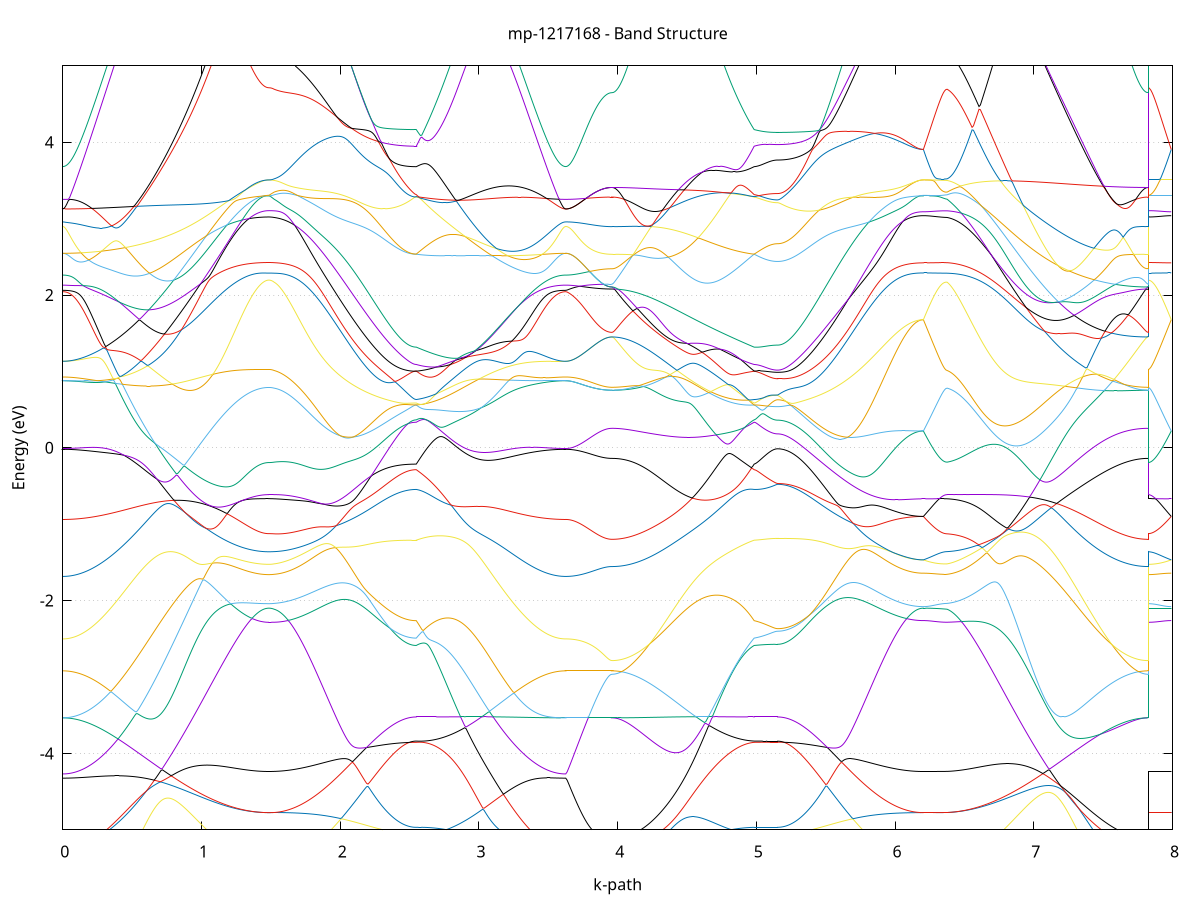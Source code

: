 set title 'mp-1217168 - Band Structure'
set xlabel 'k-path'
set ylabel 'Energy (eV)'
set grid y
set yrange [-5:5]
set terminal png size 800,600
set output 'mp-1217168_bands_gnuplot.png'
plot '-' using 1:2 with lines notitle, '-' using 1:2 with lines notitle, '-' using 1:2 with lines notitle, '-' using 1:2 with lines notitle, '-' using 1:2 with lines notitle, '-' using 1:2 with lines notitle, '-' using 1:2 with lines notitle, '-' using 1:2 with lines notitle, '-' using 1:2 with lines notitle, '-' using 1:2 with lines notitle, '-' using 1:2 with lines notitle, '-' using 1:2 with lines notitle, '-' using 1:2 with lines notitle, '-' using 1:2 with lines notitle, '-' using 1:2 with lines notitle, '-' using 1:2 with lines notitle, '-' using 1:2 with lines notitle, '-' using 1:2 with lines notitle, '-' using 1:2 with lines notitle, '-' using 1:2 with lines notitle, '-' using 1:2 with lines notitle, '-' using 1:2 with lines notitle, '-' using 1:2 with lines notitle, '-' using 1:2 with lines notitle, '-' using 1:2 with lines notitle, '-' using 1:2 with lines notitle, '-' using 1:2 with lines notitle, '-' using 1:2 with lines notitle, '-' using 1:2 with lines notitle, '-' using 1:2 with lines notitle, '-' using 1:2 with lines notitle, '-' using 1:2 with lines notitle, '-' using 1:2 with lines notitle, '-' using 1:2 with lines notitle, '-' using 1:2 with lines notitle, '-' using 1:2 with lines notitle, '-' using 1:2 with lines notitle, '-' using 1:2 with lines notitle, '-' using 1:2 with lines notitle, '-' using 1:2 with lines notitle, '-' using 1:2 with lines notitle, '-' using 1:2 with lines notitle, '-' using 1:2 with lines notitle, '-' using 1:2 with lines notitle, '-' using 1:2 with lines notitle, '-' using 1:2 with lines notitle, '-' using 1:2 with lines notitle, '-' using 1:2 with lines notitle
0.000000 -33.291243
0.009975 -33.291243
0.019950 -33.291143
0.029926 -33.291043
0.039901 -33.290943
0.049876 -33.290743
0.059851 -33.290543
0.069826 -33.290243
0.079802 -33.289943
0.089777 -33.289643
0.099752 -33.289243
0.109727 -33.288843
0.119703 -33.288343
0.129678 -33.287843
0.139653 -33.287343
0.149628 -33.286743
0.159603 -33.286143
0.169579 -33.285543
0.179554 -33.284843
0.189529 -33.284143
0.199504 -33.283443
0.209479 -33.282643
0.219455 -33.281843
0.229430 -33.281043
0.239405 -33.280143
0.249380 -33.279243
0.259356 -33.278343
0.269331 -33.277343
0.279306 -33.276343
0.289281 -33.275343
0.299256 -33.274343
0.309232 -33.273343
0.319207 -33.272243
0.329182 -33.271143
0.339157 -33.270043
0.349132 -33.268843
0.359108 -33.267743
0.369083 -33.266543
0.379058 -33.265443
0.389033 -33.264243
0.399009 -33.263043
0.408984 -33.261843
0.418959 -33.260643
0.428934 -33.259443
0.438909 -33.258243
0.448885 -33.257043
0.458860 -33.255743
0.468835 -33.254543
0.478810 -33.253343
0.488785 -33.252143
0.498761 -33.251043
0.508736 -33.249843
0.518711 -33.248643
0.528686 -33.247543
0.538661 -33.246443
0.548637 -33.245343
0.558612 -33.244243
0.568587 -33.243243
0.578562 -33.242143
0.588538 -33.241243
0.598513 -33.240243
0.608488 -33.239343
0.618463 -33.238543
0.628438 -33.238043
0.638414 -33.238243
0.648389 -33.238443
0.658364 -33.238743
0.668339 -33.238943
0.678314 -33.239243
0.688290 -33.239543
0.698265 -33.239943
0.708240 -33.240343
0.718215 -33.240743
0.728191 -33.241143
0.738166 -33.241643
0.748141 -33.242143
0.758116 -33.242743
0.768091 -33.243343
0.778067 -33.243943
0.788042 -33.244643
0.798017 -33.245343
0.807992 -33.246143
0.817967 -33.246943
0.827943 -33.247843
0.837918 -33.248743
0.847893 -33.249643
0.857868 -33.250643
0.867844 -33.251643
0.877819 -33.252743
0.887794 -33.253843
0.897769 -33.254943
0.907744 -33.256043
0.917720 -33.257243
0.927695 -33.258443
0.937670 -33.259643
0.947645 -33.260843
0.957620 -33.262043
0.967596 -33.263243
0.977571 -33.264443
0.987546 -33.265743
0.997521 -33.266943
1.007496 -33.268143
1.017472 -33.269443
1.027447 -33.270643
1.037422 -33.271843
1.047397 -33.274043
1.057373 -33.276443
1.067348 -33.278843
1.077323 -33.281143
1.087298 -33.283443
1.097273 -33.285743
1.107249 -33.287943
1.117224 -33.290143
1.127199 -33.292243
1.137174 -33.294343
1.147149 -33.296343
1.157125 -33.298343
1.167100 -33.300243
1.177075 -33.302143
1.187050 -33.303943
1.197026 -33.305743
1.207001 -33.307443
1.216976 -33.309143
1.226951 -33.310743
1.236926 -33.312343
1.246902 -33.313843
1.256877 -33.315243
1.266852 -33.316643
1.276827 -33.318043
1.286802 -33.319243
1.296778 -33.320543
1.306753 -33.321643
1.316728 -33.322743
1.326703 -33.323843
1.336679 -33.324743
1.346654 -33.325643
1.356629 -33.326543
1.366604 -33.327343
1.376579 -33.328043
1.386555 -33.328743
1.396530 -33.329343
1.406505 -33.329943
1.416480 -33.330343
1.426455 -33.330843
1.436431 -33.331143
1.446406 -33.331443
1.456381 -33.331643
1.466356 -33.331843
1.476332 -33.331943
1.486307 -33.331943
1.486307 -33.331943
1.495683 -33.331943
1.505059 -33.331843
1.514435 -33.331643
1.523812 -33.331443
1.523812 -33.331443
1.533758 -33.331143
1.543704 -33.330843
1.553650 -33.330443
1.563596 -33.330043
1.573543 -33.329543
1.583489 -33.328943
1.593435 -33.328343
1.603381 -33.327743
1.613327 -33.327043
1.623273 -33.326343
1.633220 -33.325543
1.643166 -33.324743
1.653112 -33.323943
1.663058 -33.323143
1.673004 -33.322343
1.682951 -33.321543
1.692897 -33.320743
1.702843 -33.320043
1.712789 -33.319343
1.722735 -33.318743
1.732682 -33.318143
1.742628 -33.317543
1.752574 -33.317043
1.762520 -33.316543
1.772466 -33.316143
1.782413 -33.315743
1.792359 -33.315443
1.802305 -33.315243
1.812251 -33.315043
1.822197 -33.314843
1.832143 -33.314743
1.842090 -33.314743
1.852036 -33.314743
1.861982 -33.314743
1.871928 -33.314843
1.881874 -33.315043
1.891821 -33.315243
1.901767 -33.315443
1.911713 -33.315743
1.921659 -33.316143
1.931605 -33.316543
1.941552 -33.316943
1.951498 -33.317443
1.961444 -33.317943
1.971390 -33.318443
1.981336 -33.319043
1.991283 -33.319643
2.001229 -33.320343
2.011175 -33.321043
2.021121 -33.321743
2.031067 -33.322543
2.041013 -33.323343
2.050960 -33.324143
2.060906 -33.325043
2.070852 -33.325843
2.080798 -33.326743
2.090744 -33.327643
2.100691 -33.328643
2.110637 -33.329543
2.120583 -33.330543
2.130529 -33.331443
2.140475 -33.332443
2.150422 -33.333443
2.160368 -33.334443
2.170314 -33.335443
2.180260 -33.336443
2.190206 -33.337443
2.200153 -33.338343
2.210099 -33.339343
2.220045 -33.340343
2.229991 -33.341343
2.239937 -33.342243
2.249883 -33.343243
2.259830 -33.344143
2.269776 -33.345143
2.279722 -33.346043
2.289668 -33.346843
2.299614 -33.347743
2.309561 -33.348543
2.319507 -33.349443
2.329453 -33.350143
2.339399 -33.350943
2.349345 -33.351643
2.359292 -33.352443
2.369238 -33.353043
2.379184 -33.353743
2.389130 -33.354343
2.399076 -33.354943
2.409023 -33.355443
2.418969 -33.356043
2.428915 -33.356443
2.438861 -33.356943
2.448807 -33.357343
2.458753 -33.357743
2.468700 -33.358043
2.478646 -33.358343
2.488592 -33.358643
2.498538 -33.358843
2.508484 -33.359043
2.518431 -33.359143
2.528377 -33.359243
2.538323 -33.359343
2.548269 -33.359343
2.548269 -33.359343
2.558246 -33.359943
2.568223 -33.360543
2.578200 -33.360943
2.588177 -33.361243
2.598153 -33.361343
2.608130 -33.361443
2.618107 -33.361343
2.628084 -33.361143
2.638061 -33.360843
2.648038 -33.360443
2.658014 -33.359843
2.667991 -33.359243
2.677968 -33.358443
2.687945 -33.357543
2.697922 -33.356443
2.707898 -33.355343
2.717875 -33.354043
2.727852 -33.352643
2.737829 -33.351143
2.747806 -33.349543
2.757783 -33.347843
2.767759 -33.346043
2.777736 -33.344043
2.787713 -33.342043
2.797690 -33.339843
2.807667 -33.337643
2.817644 -33.335243
2.827620 -33.332843
2.837597 -33.330343
2.847574 -33.327643
2.857551 -33.324943
2.867528 -33.322143
2.877505 -33.319243
2.887481 -33.316243
2.897458 -33.313243
2.907435 -33.310143
2.917412 -33.306943
2.927389 -33.303743
2.937366 -33.300543
2.947342 -33.297243
2.957319 -33.293943
2.967296 -33.290643
2.977273 -33.287343
2.987250 -33.284043
2.997227 -33.280843
3.007203 -33.277743
3.017180 -33.274843
3.027157 -33.272043
3.037134 -33.269443
3.047111 -33.267143
3.057087 -33.265143
3.067064 -33.263543
3.077041 -33.262243
3.087018 -33.261243
3.096995 -33.260543
3.106972 -33.260143
3.116948 -33.259943
3.126925 -33.259943
3.136902 -33.260143
3.146879 -33.260443
3.156856 -33.260843
3.166833 -33.261343
3.176809 -33.261943
3.186786 -33.262643
3.196763 -33.263343
3.206740 -33.264143
3.216717 -33.264943
3.226694 -33.265843
3.236670 -33.266643
3.246647 -33.267543
3.256624 -33.268543
3.266601 -33.269443
3.276578 -33.270343
3.286555 -33.271343
3.296531 -33.272243
3.306508 -33.273243
3.316485 -33.274143
3.326462 -33.275043
3.336439 -33.276043
3.346416 -33.276943
3.356392 -33.277843
3.366369 -33.278743
3.376346 -33.279543
3.386323 -33.280443
3.396300 -33.281243
3.406276 -33.282043
3.416253 -33.282843
3.426230 -33.283543
3.436207 -33.284243
3.446184 -33.284943
3.456161 -33.285643
3.466137 -33.286243
3.476114 -33.286843
3.486091 -33.287343
3.496068 -33.287943
3.506045 -33.288343
3.516022 -33.288843
3.525998 -33.289243
3.535975 -33.289643
3.545952 -33.289943
3.555929 -33.290243
3.565906 -33.290543
3.575883 -33.290743
3.585859 -33.290943
3.595836 -33.291043
3.605813 -33.291143
3.615790 -33.291243
3.625767 -33.291243
3.625767 -33.291243
3.635587 -33.291243
3.645408 -33.291143
3.655228 -33.291043
3.665049 -33.290843
3.674869 -33.290643
3.684690 -33.290343
3.694510 -33.290043
3.704331 -33.289743
3.714151 -33.289243
3.723972 -33.288843
3.733792 -33.288343
3.743613 -33.287743
3.753433 -33.287243
3.763254 -33.286543
3.773074 -33.285943
3.782895 -33.285243
3.792715 -33.284443
3.802536 -33.283743
3.812356 -33.282943
3.822177 -33.282143
3.831997 -33.281343
3.841818 -33.280543
3.851638 -33.279743
3.861459 -33.278843
3.871279 -33.278043
3.881100 -33.277343
3.890920 -33.276543
3.900741 -33.275843
3.910561 -33.275243
3.920382 -33.274643
3.930202 -33.274243
3.940023 -33.273843
3.949844 -33.273743
3.959664 -33.273643
3.959664 -33.273643
3.969610 -33.273643
3.979556 -33.273543
3.989503 -33.273443
3.999449 -33.273343
4.009395 -33.273143
4.019341 -33.272943
4.029287 -33.272743
4.039234 -33.272443
4.049180 -33.272143
4.059126 -33.271843
4.069072 -33.271443
4.079018 -33.271043
4.088964 -33.270643
4.098911 -33.270143
4.108857 -33.269643
4.118803 -33.269143
4.128749 -33.268643
4.138695 -33.268043
4.148642 -33.267443
4.158588 -33.266843
4.168534 -33.266143
4.178480 -33.265543
4.188426 -33.264843
4.198373 -33.264143
4.208319 -33.263443
4.218265 -33.262643
4.228211 -33.261943
4.238157 -33.261143
4.248104 -33.260443
4.258050 -33.259643
4.267996 -33.258943
4.277942 -33.258143
4.287888 -33.257443
4.297835 -33.256643
4.307781 -33.256143
4.317727 -33.256643
4.327673 -33.257243
4.337619 -33.257843
4.347565 -33.258543
4.357512 -33.259143
4.367458 -33.259843
4.377404 -33.260643
4.387350 -33.261343
4.397296 -33.262143
4.407243 -33.262943
4.417189 -33.263843
4.427135 -33.264643
4.437081 -33.265643
4.447027 -33.266543
4.456974 -33.267543
4.466920 -33.268543
4.476866 -33.269543
4.486812 -33.270643
4.496758 -33.271743
4.506704 -33.272843
4.516651 -33.274043
4.526597 -33.275143
4.536543 -33.276443
4.546489 -33.277643
4.556435 -33.278943
4.566382 -33.280343
4.576328 -33.281743
4.586274 -33.283143
4.596220 -33.284643
4.606166 -33.286143
4.616113 -33.287743
4.626059 -33.290343
4.636005 -33.293543
4.645951 -33.296643
4.655897 -33.299743
4.665844 -33.302843
4.675790 -33.305843
4.685736 -33.308843
4.695682 -33.311743
4.705628 -33.314543
4.715575 -33.317343
4.725521 -33.320043
4.735467 -33.322743
4.745413 -33.325243
4.755359 -33.327743
4.765305 -33.330143
4.775252 -33.332443
4.785198 -33.334643
4.795144 -33.336743
4.805090 -33.338743
4.815036 -33.340643
4.824983 -33.342443
4.834929 -33.344143
4.844875 -33.345743
4.854821 -33.347243
4.864767 -33.348543
4.874714 -33.349843
4.884660 -33.350943
4.894606 -33.352043
4.904552 -33.352943
4.914498 -33.353743
4.924445 -33.354443
4.934391 -33.355043
4.944337 -33.355543
4.954283 -33.356643
4.964229 -33.357643
4.974175 -33.358543
4.984122 -33.359343
4.984122 -33.359343
4.994065 -33.359443
5.004009 -33.359543
5.013953 -33.359643
5.023896 -33.359643
5.033840 -33.359743
5.043783 -33.359843
5.053727 -33.359843
5.063671 -33.359943
5.073614 -33.359943
5.083558 -33.359943
5.093502 -33.359943
5.103445 -33.360043
5.113389 -33.360043
5.123333 -33.360043
5.133276 -33.360043
5.143220 -33.360043
5.153164 -33.360043
5.153164 -33.360043
5.163078 -33.360043
5.172993 -33.359943
5.182908 -33.359843
5.192823 -33.359743
5.202738 -33.359543
5.212653 -33.359343
5.222568 -33.359043
5.232483 -33.358743
5.242398 -33.358443
5.252312 -33.358043
5.262227 -33.357643
5.272142 -33.357243
5.282057 -33.356743
5.291972 -33.356243
5.301887 -33.355643
5.311802 -33.355043
5.321717 -33.354443
5.331631 -33.353743
5.341546 -33.353143
5.351461 -33.352443
5.361376 -33.351643
5.371291 -33.350843
5.381206 -33.350043
5.391121 -33.349243
5.401036 -33.348443
5.410950 -33.347543
5.420865 -33.346643
5.430780 -33.345743
5.440695 -33.344843
5.450610 -33.343943
5.460525 -33.342943
5.470440 -33.341943
5.480355 -33.341043
5.490270 -33.340043
5.500184 -33.339043
5.510099 -33.338043
5.520014 -33.337043
5.529929 -33.336043
5.539844 -33.335043
5.549759 -33.334043
5.559674 -33.333043
5.569589 -33.332043
5.579503 -33.331043
5.589418 -33.330043
5.599333 -33.329143
5.609248 -33.328143
5.619163 -33.327243
5.629078 -33.326343
5.638993 -33.325443
5.648908 -33.324543
5.658823 -33.323743
5.668737 -33.322943
5.678652 -33.322143
5.688567 -33.321343
5.698482 -33.320643
5.708397 -33.319943
5.718312 -33.319243
5.728227 -33.318643
5.738142 -33.318043
5.748056 -33.317543
5.757971 -33.317043
5.767886 -33.316643
5.777801 -33.316143
5.787716 -33.315843
5.797631 -33.315543
5.807546 -33.315243
5.817461 -33.315043
5.827376 -33.314843
5.837290 -33.314743
5.847205 -33.314643
5.857120 -33.314643
5.867035 -33.314643
5.876950 -33.314743
5.886865 -33.314843
5.896780 -33.315143
5.906695 -33.315443
5.916609 -33.315843
5.926524 -33.316243
5.936439 -33.316743
5.946354 -33.317243
5.956269 -33.317743
5.966184 -33.318343
5.976099 -33.319043
5.986014 -33.319743
5.995929 -33.320443
6.005843 -33.321143
6.015758 -33.321843
6.025673 -33.322643
6.035588 -33.323343
6.045503 -33.324143
6.055418 -33.324943
6.065333 -33.325643
6.075248 -33.326343
6.085162 -33.327043
6.095077 -33.327643
6.104992 -33.328343
6.114907 -33.328843
6.124822 -33.329343
6.134737 -33.329843
6.144652 -33.330243
6.154567 -33.330643
6.164482 -33.330943
6.174396 -33.331143
6.184311 -33.331343
6.194226 -33.331443
6.204141 -33.331443
6.204141 -33.331443
6.213647 -33.331443
6.223153 -33.331543
6.232659 -33.331543
6.242165 -33.331543
6.251672 -33.331643
6.261178 -33.331643
6.270684 -33.331643
6.280190 -33.331643
6.289696 -33.331643
6.299202 -33.331643
6.308708 -33.331643
6.318214 -33.331643
6.327720 -33.331643
6.337226 -33.331643
6.346732 -33.331543
6.356238 -33.331543
6.365745 -33.331443
6.375251 -33.331443
6.375251 -33.331443
6.385242 -33.331043
6.395234 -33.330643
6.405226 -33.330143
6.415218 -33.329643
6.425209 -33.328943
6.435201 -33.328243
6.445193 -33.327443
6.455185 -33.326643
6.465176 -33.325743
6.475168 -33.324843
6.485160 -33.323943
6.495151 -33.323043
6.505143 -33.321943
6.515135 -33.320943
6.525127 -33.319743
6.535118 -33.318543
6.545110 -33.317243
6.555102 -33.315943
6.565094 -33.314543
6.575085 -33.313143
6.585077 -33.311643
6.595069 -33.310143
6.605061 -33.308543
6.615052 -33.306843
6.625044 -33.305143
6.635036 -33.303343
6.645028 -33.301543
6.655019 -33.299743
6.665011 -33.297743
6.675003 -33.295843
6.684994 -33.293843
6.694986 -33.291743
6.704978 -33.289643
6.714970 -33.287443
6.724961 -33.285243
6.734953 -33.283043
6.744945 -33.280743
6.754937 -33.278843
6.764928 -33.277843
6.774920 -33.276843
6.784912 -33.275843
6.794904 -33.274743
6.804895 -33.273743
6.814887 -33.272743
6.824879 -33.271643
6.834871 -33.270643
6.844862 -33.269643
6.854854 -33.268543
6.864846 -33.267543
6.874837 -33.266543
6.884829 -33.265543
6.894821 -33.264543
6.904813 -33.263643
6.914804 -33.262743
6.924796 -33.261743
6.934788 -33.260943
6.944780 -33.260043
6.954771 -33.259243
6.964763 -33.258543
6.974755 -33.257743
6.984747 -33.257043
6.994738 -33.256443
7.004730 -33.255843
7.014722 -33.255243
7.024714 -33.254743
7.034705 -33.254343
7.044697 -33.253843
7.054689 -33.253543
7.064680 -33.253143
7.074672 -33.252843
7.084664 -33.252643
7.094656 -33.252443
7.104647 -33.252243
7.114639 -33.252043
7.124631 -33.251943
7.134623 -33.251843
7.144614 -33.251743
7.154606 -33.251743
7.164598 -33.251743
7.174590 -33.251743
7.184581 -33.251743
7.194573 -33.251743
7.204565 -33.251743
7.214557 -33.251743
7.224548 -33.251843
7.234540 -33.251843
7.244532 -33.251843
7.254523 -33.251943
7.264515 -33.251943
7.274507 -33.252043
7.284499 -33.252043
7.294490 -33.252143
7.304482 -33.252143
7.314474 -33.252243
7.324466 -33.252243
7.334457 -33.252243
7.344449 -33.252243
7.354441 -33.252243
7.364433 -33.252243
7.374424 -33.252243
7.384416 -33.252243
7.394408 -33.252243
7.404400 -33.252143
7.414391 -33.252143
7.424383 -33.252143
7.434375 -33.252043
7.444367 -33.251943
7.454358 -33.251943
7.464350 -33.252343
7.474342 -33.253343
7.484333 -33.254343
7.494325 -33.255343
7.504317 -33.256343
7.514309 -33.257343
7.524300 -33.258343
7.534292 -33.259243
7.544284 -33.260143
7.554276 -33.261043
7.564267 -33.261943
7.574259 -33.262743
7.584251 -33.263543
7.594243 -33.264343
7.604234 -33.265143
7.614226 -33.265843
7.624218 -33.266543
7.634209 -33.267243
7.644201 -33.267843
7.654193 -33.268443
7.664185 -33.269043
7.674176 -33.269543
7.684168 -33.270043
7.694160 -33.270543
7.704152 -33.271043
7.714143 -33.271443
7.724135 -33.271843
7.734127 -33.272143
7.744119 -33.272443
7.754110 -33.272743
7.764102 -33.272943
7.774094 -33.273143
7.784086 -33.273343
7.794077 -33.273443
7.804069 -33.273543
7.814061 -33.273643
7.824053 -33.273643
7.824053 -33.331943
7.833873 -33.331943
7.843694 -33.331943
7.853514 -33.331943
7.863335 -33.331943
7.873155 -33.331943
7.882976 -33.331843
7.892796 -33.331843
7.902617 -33.331843
7.912437 -33.331743
7.922258 -33.331743
7.932078 -33.331743
7.941899 -33.331643
7.951719 -33.331643
7.961540 -33.331543
7.971360 -33.331543
7.981181 -33.331443
7.991001 -33.331443
e
0.000000 -33.225943
0.009975 -33.225943
0.019950 -33.225943
0.029926 -33.225943
0.039901 -33.226043
0.049876 -33.226143
0.059851 -33.226143
0.069826 -33.226243
0.079802 -33.226343
0.089777 -33.226543
0.099752 -33.226643
0.109727 -33.226743
0.119703 -33.226943
0.129678 -33.227143
0.139653 -33.227243
0.149628 -33.227443
0.159603 -33.227643
0.169579 -33.227843
0.179554 -33.228043
0.189529 -33.228343
0.199504 -33.228543
0.209479 -33.228743
0.219455 -33.229043
0.229430 -33.229243
0.239405 -33.229543
0.249380 -33.229743
0.259356 -33.230043
0.269331 -33.230343
0.279306 -33.230543
0.289281 -33.230843
0.299256 -33.231143
0.309232 -33.231343
0.319207 -33.231643
0.329182 -33.231943
0.339157 -33.232143
0.349132 -33.232443
0.359108 -33.232643
0.369083 -33.232943
0.379058 -33.233143
0.389033 -33.233443
0.399009 -33.233643
0.408984 -33.233843
0.418959 -33.234143
0.428934 -33.234343
0.438909 -33.234543
0.448885 -33.234743
0.458860 -33.234943
0.468835 -33.235143
0.478810 -33.235343
0.488785 -33.235543
0.498761 -33.235743
0.508736 -33.235843
0.518711 -33.236043
0.528686 -33.236243
0.538661 -33.236343
0.548637 -33.236543
0.558612 -33.236743
0.568587 -33.236843
0.578562 -33.237043
0.588538 -33.237243
0.598513 -33.237443
0.608488 -33.237643
0.618463 -33.237843
0.628438 -33.237643
0.638414 -33.236943
0.648389 -33.236243
0.658364 -33.235543
0.668339 -33.234943
0.678314 -33.234443
0.688290 -33.233943
0.698265 -33.233543
0.708240 -33.233243
0.718215 -33.233043
0.728191 -33.232843
0.738166 -33.232843
0.748141 -33.232843
0.758116 -33.232943
0.768091 -33.233143
0.778067 -33.233443
0.788042 -33.233843
0.798017 -33.234243
0.807992 -33.234843
0.817967 -33.235543
0.827943 -33.236343
0.837918 -33.237243
0.847893 -33.238243
0.857868 -33.239343
0.867844 -33.240443
0.877819 -33.241743
0.887794 -33.243043
0.897769 -33.244543
0.907744 -33.246043
0.917720 -33.247543
0.927695 -33.249243
0.937670 -33.250943
0.947645 -33.252643
0.957620 -33.254443
0.967596 -33.256343
0.977571 -33.258243
0.987546 -33.260243
0.997521 -33.262243
1.007496 -33.264243
1.017472 -33.266543
1.027447 -33.269043
1.037422 -33.271543
1.047397 -33.273043
1.057373 -33.274543
1.067348 -33.276643
1.077323 -33.278743
1.087298 -33.280843
1.097273 -33.282943
1.107249 -33.285043
1.117224 -33.287043
1.127199 -33.289143
1.137174 -33.291143
1.147149 -33.293143
1.157125 -33.295143
1.167100 -33.297043
1.177075 -33.298943
1.187050 -33.300843
1.197026 -33.302643
1.207001 -33.304443
1.216976 -33.306143
1.226951 -33.307843
1.236926 -33.309543
1.246902 -33.311143
1.256877 -33.312643
1.266852 -33.314143
1.276827 -33.315543
1.286802 -33.316943
1.296778 -33.318243
1.306753 -33.319543
1.316728 -33.320743
1.326703 -33.321843
1.336679 -33.322943
1.346654 -33.323943
1.356629 -33.324943
1.366604 -33.325743
1.376579 -33.326543
1.386555 -33.327343
1.396530 -33.328043
1.406505 -33.328643
1.416480 -33.329143
1.426455 -33.329643
1.436431 -33.330043
1.446406 -33.330343
1.456381 -33.330543
1.466356 -33.330743
1.476332 -33.330843
1.486307 -33.330943
1.486307 -33.330943
1.495683 -33.330843
1.505059 -33.330743
1.514435 -33.330643
1.523812 -33.330443
1.523812 -33.330443
1.533758 -33.330243
1.543704 -33.329943
1.553650 -33.329643
1.563596 -33.329243
1.573543 -33.328843
1.583489 -33.328343
1.593435 -33.327743
1.603381 -33.327143
1.613327 -33.326543
1.623273 -33.325843
1.633220 -33.325143
1.643166 -33.324443
1.653112 -33.323643
1.663058 -33.322943
1.673004 -33.322143
1.682951 -33.321443
1.692897 -33.320743
1.702843 -33.319943
1.712789 -33.319143
1.722735 -33.318443
1.732682 -33.317743
1.742628 -33.317143
1.752574 -33.316543
1.762520 -33.315943
1.772466 -33.315443
1.782413 -33.315043
1.792359 -33.314643
1.802305 -33.314243
1.812251 -33.313943
1.822197 -33.313743
1.832143 -33.313543
1.842090 -33.313443
1.852036 -33.313343
1.861982 -33.313343
1.871928 -33.313343
1.881874 -33.313443
1.891821 -33.313543
1.901767 -33.313743
1.911713 -33.313943
1.921659 -33.314243
1.931605 -33.314643
1.941552 -33.314943
1.951498 -33.315343
1.961444 -33.315843
1.971390 -33.316343
1.981336 -33.316843
1.991283 -33.317443
2.001229 -33.318143
2.011175 -33.318743
2.021121 -33.319443
2.031067 -33.320143
2.041013 -33.320943
2.050960 -33.321743
2.060906 -33.322543
2.070852 -33.323343
2.080798 -33.324243
2.090744 -33.325043
2.100691 -33.325943
2.110637 -33.326943
2.120583 -33.327843
2.130529 -33.328743
2.140475 -33.329743
2.150422 -33.330643
2.160368 -33.331643
2.170314 -33.332643
2.180260 -33.333643
2.190206 -33.334543
2.200153 -33.335543
2.210099 -33.336543
2.220045 -33.337443
2.229991 -33.338443
2.239937 -33.339343
2.249883 -33.340343
2.259830 -33.341243
2.269776 -33.342143
2.279722 -33.343043
2.289668 -33.343843
2.299614 -33.344743
2.309561 -33.345543
2.319507 -33.346343
2.329453 -33.347143
2.339399 -33.347943
2.349345 -33.348643
2.359292 -33.349343
2.369238 -33.350043
2.379184 -33.350643
2.389130 -33.351243
2.399076 -33.351843
2.409023 -33.352343
2.418969 -33.352843
2.428915 -33.353343
2.438861 -33.353843
2.448807 -33.354243
2.458753 -33.354543
2.468700 -33.354943
2.478646 -33.355243
2.488592 -33.355443
2.498538 -33.355643
2.508484 -33.355843
2.518431 -33.355943
2.528377 -33.356043
2.538323 -33.356143
2.548269 -33.356143
2.548269 -33.356143
2.558246 -33.356043
2.568223 -33.355743
2.578200 -33.355443
2.588177 -33.354943
2.598153 -33.354343
2.608130 -33.353643
2.618107 -33.352843
2.628084 -33.351843
2.638061 -33.350843
2.648038 -33.349643
2.658014 -33.348443
2.667991 -33.347043
2.677968 -33.345643
2.687945 -33.344043
2.697922 -33.342343
2.707898 -33.340543
2.717875 -33.338743
2.727852 -33.336743
2.737829 -33.334743
2.747806 -33.332543
2.757783 -33.330343
2.767759 -33.328043
2.777736 -33.325743
2.787713 -33.323343
2.797690 -33.320843
2.807667 -33.318343
2.817644 -33.315743
2.827620 -33.313143
2.837597 -33.310543
2.847574 -33.307943
2.857551 -33.305243
2.867528 -33.302643
2.877505 -33.299943
2.887481 -33.297343
2.897458 -33.294843
2.907435 -33.292343
2.917412 -33.289843
2.927389 -33.287443
2.937366 -33.285143
2.947342 -33.282843
2.957319 -33.280643
2.967296 -33.278543
2.977273 -33.276543
2.987250 -33.274543
2.997227 -33.272643
3.007203 -33.270743
3.017180 -33.268943
3.027157 -33.267243
3.037134 -33.265543
3.047111 -33.263943
3.057087 -33.262343
3.067064 -33.260843
3.077041 -33.259343
3.087018 -33.257843
3.096995 -33.256443
3.106972 -33.255043
3.116948 -33.253743
3.126925 -33.252443
3.136902 -33.251143
3.146879 -33.249943
3.156856 -33.248743
3.166833 -33.247543
3.176809 -33.246443
3.186786 -33.245343
3.196763 -33.244343
3.206740 -33.243343
3.216717 -33.242343
3.226694 -33.241443
3.236670 -33.240543
3.246647 -33.239643
3.256624 -33.238743
3.266601 -33.237943
3.276578 -33.237243
3.286555 -33.236443
3.296531 -33.235743
3.306508 -33.235043
3.316485 -33.234443
3.326462 -33.233843
3.336439 -33.233243
3.346416 -33.232643
3.356392 -33.232143
3.366369 -33.231643
3.376346 -33.231143
3.386323 -33.230643
3.396300 -33.230243
3.406276 -33.229843
3.416253 -33.229443
3.426230 -33.229143
3.436207 -33.228743
3.446184 -33.228443
3.456161 -33.228143
3.466137 -33.227943
3.476114 -33.227643
3.486091 -33.227443
3.496068 -33.227243
3.506045 -33.227043
3.516022 -33.226843
3.525998 -33.226643
3.535975 -33.226543
3.545952 -33.226343
3.555929 -33.226243
3.565906 -33.226143
3.575883 -33.226143
3.585859 -33.226043
3.595836 -33.225943
3.605813 -33.225943
3.615790 -33.225943
3.625767 -33.225943
3.625767 -33.225943
3.635587 -33.225943
3.645408 -33.226043
3.655228 -33.226243
3.665049 -33.226543
3.674869 -33.226843
3.684690 -33.227243
3.694510 -33.227643
3.704331 -33.228143
3.714151 -33.228743
3.723972 -33.229443
3.733792 -33.230143
3.743613 -33.230843
3.753433 -33.231643
3.763254 -33.232543
3.773074 -33.233443
3.782895 -33.234343
3.792715 -33.235343
3.802536 -33.236343
3.812356 -33.237343
3.822177 -33.238343
3.831997 -33.239343
3.841818 -33.240343
3.851638 -33.241443
3.861459 -33.242443
3.871279 -33.243443
3.881100 -33.244343
3.890920 -33.245243
3.900741 -33.246043
3.910561 -33.246843
3.920382 -33.247443
3.930202 -33.247943
3.940023 -33.248343
3.949844 -33.248643
3.959664 -33.248643
3.959664 -33.248643
3.969610 -33.248743
3.979556 -33.248743
3.989503 -33.248743
3.999449 -33.248743
4.009395 -33.248743
4.019341 -33.248843
4.029287 -33.248843
4.039234 -33.248943
4.049180 -33.249043
4.059126 -33.249143
4.069072 -33.249243
4.079018 -33.249343
4.088964 -33.249443
4.098911 -33.249543
4.108857 -33.249743
4.118803 -33.249843
4.128749 -33.250043
4.138695 -33.250243
4.148642 -33.250443
4.158588 -33.250643
4.168534 -33.250843
4.178480 -33.251043
4.188426 -33.251343
4.198373 -33.251643
4.208319 -33.251943
4.218265 -33.252243
4.228211 -33.252543
4.238157 -33.252943
4.248104 -33.253343
4.258050 -33.253743
4.267996 -33.254143
4.277942 -33.254643
4.287888 -33.255043
4.297835 -33.255543
4.307781 -33.255943
4.317727 -33.255243
4.327673 -33.254543
4.337619 -33.253943
4.347565 -33.253343
4.357512 -33.252743
4.367458 -33.252243
4.377404 -33.251743
4.387350 -33.251343
4.397296 -33.251043
4.407243 -33.250843
4.417189 -33.250743
4.427135 -33.250743
4.437081 -33.250943
4.447027 -33.251243
4.456974 -33.251743
4.466920 -33.252443
4.476866 -33.253443
4.486812 -33.254543
4.496758 -33.255943
4.506704 -33.257643
4.516651 -33.259443
4.526597 -33.261643
4.536543 -33.263943
4.546489 -33.266443
4.556435 -33.269143
4.566382 -33.271943
4.576328 -33.274843
4.586274 -33.277843
4.596220 -33.280943
4.606166 -33.284043
4.616113 -33.287243
4.626059 -33.289343
4.636005 -33.291043
4.645951 -33.292843
4.655897 -33.294743
4.665844 -33.296743
4.675790 -33.298743
4.685736 -33.300843
4.695682 -33.303043
4.705628 -33.305343
4.715575 -33.307743
4.725521 -33.310143
4.735467 -33.312543
4.745413 -33.315043
4.755359 -33.317543
4.765305 -33.320043
4.775252 -33.322543
4.785198 -33.325043
4.795144 -33.327443
4.805090 -33.329843
4.815036 -33.332243
4.824983 -33.334543
4.834929 -33.336743
4.844875 -33.338943
4.854821 -33.341043
4.864767 -33.343043
4.874714 -33.344943
4.884660 -33.346743
4.894606 -33.348443
4.904552 -33.350143
4.914498 -33.351643
4.924445 -33.353043
4.934391 -33.354343
4.944337 -33.355443
4.954283 -33.355843
4.964229 -33.356043
4.974175 -33.356143
4.984122 -33.356143
4.984122 -33.356143
4.994065 -33.356143
5.004009 -33.356143
5.013953 -33.356143
5.023896 -33.356143
5.033840 -33.356143
5.043783 -33.356143
5.053727 -33.356243
5.063671 -33.356243
5.073614 -33.356243
5.083558 -33.356243
5.093502 -33.356343
5.103445 -33.356343
5.113389 -33.356343
5.123333 -33.356443
5.133276 -33.356443
5.143220 -33.356443
5.153164 -33.356443
5.153164 -33.356443
5.163078 -33.356443
5.172993 -33.356343
5.182908 -33.356243
5.192823 -33.356143
5.202738 -33.355943
5.212653 -33.355743
5.222568 -33.355443
5.232483 -33.355143
5.242398 -33.354843
5.252312 -33.354443
5.262227 -33.354043
5.272142 -33.353643
5.282057 -33.353143
5.291972 -33.352643
5.301887 -33.352143
5.311802 -33.351543
5.321717 -33.350943
5.331631 -33.350343
5.341546 -33.349643
5.351461 -33.348943
5.361376 -33.348243
5.371291 -33.347443
5.381206 -33.346743
5.391121 -33.345943
5.401036 -33.345043
5.410950 -33.344243
5.420865 -33.343343
5.430780 -33.342543
5.440695 -33.341643
5.450610 -33.340743
5.460525 -33.339743
5.470440 -33.338843
5.480355 -33.337843
5.490270 -33.336943
5.500184 -33.335943
5.510099 -33.335043
5.520014 -33.334043
5.529929 -33.333043
5.539844 -33.332143
5.549759 -33.331143
5.559674 -33.330243
5.569589 -33.329243
5.579503 -33.328343
5.589418 -33.327443
5.599333 -33.326543
5.609248 -33.325643
5.619163 -33.324843
5.629078 -33.323943
5.638993 -33.323143
5.648908 -33.322343
5.658823 -33.321543
5.668737 -33.320843
5.678652 -33.320143
5.688567 -33.319443
5.698482 -33.318843
5.708397 -33.318243
5.718312 -33.317643
5.728227 -33.317143
5.738142 -33.316643
5.748056 -33.316243
5.757971 -33.315843
5.767886 -33.315443
5.777801 -33.315143
5.787716 -33.314843
5.797631 -33.314643
5.807546 -33.314443
5.817461 -33.314343
5.827376 -33.314243
5.837290 -33.314243
5.847205 -33.314243
5.857120 -33.314343
5.867035 -33.314443
5.876950 -33.314643
5.886865 -33.314843
5.896780 -33.315043
5.906695 -33.315343
5.916609 -33.315643
5.926524 -33.315943
5.936439 -33.316343
5.946354 -33.316843
5.956269 -33.317343
5.966184 -33.317943
5.976099 -33.318543
5.986014 -33.319243
5.995929 -33.319943
6.005843 -33.320643
6.015758 -33.321443
6.025673 -33.322143
6.035588 -33.322943
6.045503 -33.323743
6.055418 -33.324543
6.065333 -33.325343
6.075248 -33.326043
6.085162 -33.326743
6.095077 -33.327443
6.104992 -33.328143
6.114907 -33.328743
6.124822 -33.329243
6.134737 -33.329743
6.144652 -33.330143
6.154567 -33.330543
6.164482 -33.330843
6.174396 -33.331143
6.184311 -33.331243
6.194226 -33.331443
6.204141 -33.331443
6.204141 -33.331443
6.213647 -33.331343
6.223153 -33.331343
6.232659 -33.331243
6.242165 -33.331243
6.251672 -33.331143
6.261178 -33.331143
6.270684 -33.331043
6.280190 -33.331043
6.289696 -33.330943
6.299202 -33.330843
6.308708 -33.330843
6.318214 -33.330743
6.327720 -33.330743
6.337226 -33.330643
6.346732 -33.330643
6.356238 -33.330543
6.365745 -33.330543
6.375251 -33.330443
6.375251 -33.330443
6.385242 -33.330143
6.395234 -33.329843
6.405226 -33.329443
6.415218 -33.328943
6.425209 -33.328443
6.435201 -33.327843
6.445193 -33.327243
6.455185 -33.326443
6.465176 -33.325643
6.475168 -33.324643
6.485160 -33.323543
6.495151 -33.322443
6.505143 -33.321243
6.515135 -33.319943
6.525127 -33.318543
6.535118 -33.317143
6.545110 -33.315643
6.555102 -33.314143
6.565094 -33.312543
6.575085 -33.310843
6.585077 -33.309143
6.595069 -33.307343
6.605061 -33.305543
6.615052 -33.303643
6.625044 -33.301743
6.635036 -33.299743
6.645028 -33.297743
6.655019 -33.295743
6.665011 -33.293643
6.675003 -33.291543
6.684994 -33.289343
6.694986 -33.287143
6.704978 -33.284943
6.714970 -33.282743
6.724961 -33.281643
6.734953 -33.280743
6.744945 -33.279743
6.754937 -33.278443
6.764928 -33.276043
6.774920 -33.273643
6.784912 -33.271143
6.794904 -33.268743
6.804895 -33.266143
6.814887 -33.263643
6.824879 -33.261043
6.834871 -33.258443
6.844862 -33.255743
6.854854 -33.253043
6.864846 -33.250343
6.874837 -33.247543
6.884829 -33.245343
6.894821 -33.243443
6.904813 -33.241543
6.914804 -33.239743
6.924796 -33.238043
6.934788 -33.236443
6.944780 -33.234843
6.954771 -33.233343
6.964763 -33.231943
6.974755 -33.230643
6.984747 -33.229443
6.994738 -33.228343
7.004730 -33.227243
7.014722 -33.226343
7.024714 -33.225543
7.034705 -33.224743
7.044697 -33.224143
7.054689 -33.223643
7.064680 -33.223143
7.074672 -33.222843
7.084664 -33.222543
7.094656 -33.222443
7.104647 -33.222343
7.114639 -33.222343
7.124631 -33.222543
7.134623 -33.222743
7.144614 -33.222943
7.154606 -33.223343
7.164598 -33.223743
7.174590 -33.224243
7.184581 -33.224743
7.194573 -33.225443
7.204565 -33.226043
7.214557 -33.226743
7.224548 -33.227543
7.234540 -33.228343
7.244532 -33.229243
7.254523 -33.230043
7.264515 -33.231043
7.274507 -33.231943
7.284499 -33.232943
7.294490 -33.233943
7.304482 -33.234943
7.314474 -33.236043
7.324466 -33.237043
7.334457 -33.238143
7.344449 -33.239243
7.354441 -33.240343
7.364433 -33.241443
7.374424 -33.242543
7.384416 -33.243643
7.394408 -33.244743
7.404400 -33.245843
7.414391 -33.246943
7.424383 -33.248043
7.434375 -33.249143
7.444367 -33.250243
7.454358 -33.251243
7.464350 -33.251843
7.474342 -33.251743
7.484333 -33.251643
7.494325 -33.251543
7.504317 -33.251443
7.514309 -33.251343
7.524300 -33.251243
7.534292 -33.251143
7.544284 -33.251043
7.554276 -33.250943
7.564267 -33.250843
7.574259 -33.250743
7.584251 -33.250543
7.594243 -33.250443
7.604234 -33.250343
7.614226 -33.250243
7.624218 -33.250143
7.634209 -33.249943
7.644201 -33.249843
7.654193 -33.249743
7.664185 -33.249643
7.674176 -33.249543
7.684168 -33.249443
7.694160 -33.249343
7.704152 -33.249243
7.714143 -33.249143
7.724135 -33.249043
7.734127 -33.249043
7.744119 -33.248943
7.754110 -33.248843
7.764102 -33.248843
7.774094 -33.248743
7.784086 -33.248743
7.794077 -33.248743
7.804069 -33.248743
7.814061 -33.248743
7.824053 -33.248743
7.824053 -33.330943
7.833873 -33.330943
7.843694 -33.330943
7.853514 -33.330943
7.863335 -33.330943
7.873155 -33.330943
7.882976 -33.330943
7.892796 -33.331043
7.902617 -33.331043
7.912437 -33.331043
7.922258 -33.331143
7.932078 -33.331143
7.941899 -33.331243
7.951719 -33.331243
7.961540 -33.331243
7.971360 -33.331343
7.981181 -33.331343
7.991001 -33.331443
e
0.000000 -33.042943
0.009975 -33.042943
0.019950 -33.043143
0.029926 -33.043243
0.039901 -33.043443
0.049876 -33.043743
0.059851 -33.044143
0.069826 -33.044543
0.079802 -33.045043
0.089777 -33.045543
0.099752 -33.046143
0.109727 -33.046843
0.119703 -33.047543
0.129678 -33.048343
0.139653 -33.049643
0.149628 -33.051843
0.159603 -33.054243
0.169579 -33.056643
0.179554 -33.059043
0.189529 -33.061543
0.199504 -33.064043
0.209479 -33.066643
0.219455 -33.069243
0.229430 -33.071843
0.239405 -33.074543
0.249380 -33.077143
0.259356 -33.079843
0.269331 -33.082543
0.279306 -33.085243
0.289281 -33.087943
0.299256 -33.090643
0.309232 -33.093243
0.319207 -33.095943
0.329182 -33.098643
0.339157 -33.101243
0.349132 -33.103843
0.359108 -33.106443
0.369083 -33.109043
0.379058 -33.111643
0.389033 -33.114143
0.399009 -33.116643
0.408984 -33.119143
0.418959 -33.121643
0.428934 -33.124043
0.438909 -33.126443
0.448885 -33.128743
0.458860 -33.131043
0.468835 -33.133343
0.478810 -33.135543
0.488785 -33.137743
0.498761 -33.139943
0.508736 -33.142043
0.518711 -33.144043
0.528686 -33.146143
0.538661 -33.148043
0.548637 -33.149943
0.558612 -33.151843
0.568587 -33.153643
0.578562 -33.155443
0.588538 -33.157143
0.598513 -33.158843
0.608488 -33.160443
0.618463 -33.162043
0.628438 -33.163543
0.638414 -33.165043
0.648389 -33.166443
0.658364 -33.167743
0.668339 -33.169043
0.678314 -33.170343
0.688290 -33.171443
0.698265 -33.173543
0.708240 -33.176543
0.718215 -33.179643
0.728191 -33.182643
0.738166 -33.185743
0.748141 -33.188743
0.758116 -33.191843
0.768091 -33.194843
0.778067 -33.197943
0.788042 -33.200943
0.798017 -33.203943
0.807992 -33.207043
0.817967 -33.210043
0.827943 -33.213043
0.837918 -33.216043
0.847893 -33.219043
0.857868 -33.221943
0.867844 -33.224943
0.877819 -33.227843
0.887794 -33.230743
0.897769 -33.233643
0.907744 -33.236543
0.917720 -33.239443
0.927695 -33.242243
0.937670 -33.245043
0.947645 -33.247843
0.957620 -33.250643
0.967596 -33.253343
0.977571 -33.256043
0.987546 -33.258743
0.997521 -33.261343
1.007496 -33.263943
1.017472 -33.266243
1.027447 -33.268343
1.037422 -33.270343
1.047397 -33.272443
1.057373 -33.274243
1.067348 -33.275343
1.077323 -33.276543
1.087298 -33.277643
1.097273 -33.278743
1.107249 -33.279843
1.117224 -33.280943
1.127199 -33.281943
1.137174 -33.283043
1.147149 -33.284043
1.157125 -33.284943
1.167100 -33.285943
1.177075 -33.286843
1.187050 -33.287743
1.197026 -33.288643
1.207001 -33.289443
1.216976 -33.290243
1.226951 -33.291043
1.236926 -33.291843
1.246902 -33.292543
1.256877 -33.293243
1.266852 -33.293943
1.276827 -33.294543
1.286802 -33.295143
1.296778 -33.295743
1.306753 -33.296243
1.316728 -33.296743
1.326703 -33.297243
1.336679 -33.297743
1.346654 -33.298143
1.356629 -33.298543
1.366604 -33.298943
1.376579 -33.299243
1.386555 -33.299543
1.396530 -33.299843
1.406505 -33.300143
1.416480 -33.300343
1.426455 -33.300543
1.436431 -33.300643
1.446406 -33.300843
1.456381 -33.300943
1.466356 -33.300943
1.476332 -33.301043
1.486307 -33.301043
1.486307 -33.301043
1.495683 -33.301043
1.505059 -33.300943
1.514435 -33.300843
1.523812 -33.300643
1.523812 -33.300643
1.533758 -33.300443
1.543704 -33.300243
1.553650 -33.299943
1.563596 -33.299643
1.573543 -33.299243
1.583489 -33.298843
1.593435 -33.298343
1.603381 -33.297843
1.613327 -33.297343
1.623273 -33.296843
1.633220 -33.296243
1.643166 -33.295643
1.653112 -33.294943
1.663058 -33.294243
1.673004 -33.293443
1.682951 -33.292543
1.692897 -33.291643
1.702843 -33.290643
1.712789 -33.289643
1.722735 -33.288443
1.732682 -33.287243
1.742628 -33.286043
1.752574 -33.284743
1.762520 -33.283343
1.772466 -33.281943
1.782413 -33.280443
1.792359 -33.279043
1.802305 -33.277543
1.812251 -33.276043
1.822197 -33.274543
1.832143 -33.273043
1.842090 -33.271643
1.852036 -33.270243
1.861982 -33.268843
1.871928 -33.267543
1.881874 -33.266343
1.891821 -33.265143
1.901767 -33.264143
1.911713 -33.263143
1.921659 -33.262243
1.931605 -33.261443
1.941552 -33.260843
1.951498 -33.260243
1.961444 -33.259843
1.971390 -33.259443
1.981336 -33.259243
1.991283 -33.259043
2.001229 -33.259043
2.011175 -33.259043
2.021121 -33.259143
2.031067 -33.259343
2.041013 -33.259643
2.050960 -33.260043
2.060906 -33.260443
2.070852 -33.260843
2.080798 -33.261343
2.090744 -33.261943
2.100691 -33.262543
2.110637 -33.263143
2.120583 -33.263743
2.130529 -33.264443
2.140475 -33.265143
2.150422 -33.265843
2.160368 -33.266543
2.170314 -33.267243
2.180260 -33.267943
2.190206 -33.268743
2.200153 -33.269443
2.210099 -33.270143
2.220045 -33.270843
2.229991 -33.271643
2.239937 -33.272343
2.249883 -33.273043
2.259830 -33.273643
2.269776 -33.274343
2.279722 -33.275043
2.289668 -33.275643
2.299614 -33.276243
2.309561 -33.276843
2.319507 -33.277443
2.329453 -33.278043
2.339399 -33.278543
2.349345 -33.279143
2.359292 -33.279643
2.369238 -33.280143
2.379184 -33.280543
2.389130 -33.280943
2.399076 -33.281443
2.409023 -33.281743
2.418969 -33.282143
2.428915 -33.282443
2.438861 -33.282843
2.448807 -33.283043
2.458753 -33.283343
2.468700 -33.283543
2.478646 -33.283743
2.488592 -33.283943
2.498538 -33.284143
2.508484 -33.284243
2.518431 -33.284343
2.528377 -33.284443
2.538323 -33.284443
2.548269 -33.284443
2.548269 -33.284443
2.558246 -33.283743
2.568223 -33.283043
2.578200 -33.282243
2.588177 -33.281343
2.598153 -33.280443
2.608130 -33.279443
2.618107 -33.278443
2.628084 -33.277343
2.638061 -33.276343
2.648038 -33.276643
2.658014 -33.276943
2.667991 -33.277043
2.677968 -33.277243
2.687945 -33.277243
2.697922 -33.277143
2.707898 -33.277043
2.717875 -33.276743
2.727852 -33.276443
2.737829 -33.276043
2.747806 -33.275643
2.757783 -33.275043
2.767759 -33.274343
2.777736 -33.273643
2.787713 -33.272843
2.797690 -33.271843
2.807667 -33.270843
2.817644 -33.269743
2.827620 -33.268543
2.837597 -33.267143
2.847574 -33.265743
2.857551 -33.264143
2.867528 -33.262443
2.877505 -33.260643
2.887481 -33.258643
2.897458 -33.256543
2.907435 -33.254343
2.917412 -33.251943
2.927389 -33.249343
2.937366 -33.246643
2.947342 -33.243843
2.957319 -33.240843
2.967296 -33.238943
2.977273 -33.238343
2.987250 -33.237543
2.997227 -33.236843
3.007203 -33.235943
3.017180 -33.235043
3.027157 -33.233843
3.037134 -33.232543
3.047111 -33.230943
3.057087 -33.229043
3.067064 -33.226743
3.077041 -33.224243
3.087018 -33.221343
3.096995 -33.218243
3.106972 -33.214843
3.116948 -33.211143
3.126925 -33.207443
3.136902 -33.203443
3.146879 -33.199343
3.156856 -33.195143
3.166833 -33.190943
3.176809 -33.186543
3.186786 -33.182243
3.196763 -33.177743
3.206740 -33.173243
3.216717 -33.168743
3.226694 -33.164243
3.236670 -33.159743
3.246647 -33.155143
3.256624 -33.150643
3.266601 -33.146043
3.276578 -33.141543
3.286555 -33.137043
3.296531 -33.132543
3.306508 -33.128043
3.316485 -33.123543
3.326462 -33.119143
3.336439 -33.114743
3.346416 -33.110443
3.356392 -33.106143
3.366369 -33.101843
3.376346 -33.097643
3.386323 -33.093543
3.396300 -33.089443
3.406276 -33.085443
3.416253 -33.081543
3.426230 -33.077643
3.436207 -33.073943
3.446184 -33.070243
3.456161 -33.066643
3.466137 -33.063243
3.476114 -33.059843
3.486091 -33.056643
3.496068 -33.053943
3.506045 -33.052343
3.516022 -33.050843
3.525998 -33.049543
3.535975 -33.048243
3.545952 -33.047143
3.555929 -33.046243
3.565906 -33.045343
3.575883 -33.044643
3.585859 -33.044043
3.595836 -33.043543
3.605813 -33.043243
3.615790 -33.043043
3.625767 -33.042943
3.625767 -33.042943
3.635587 -33.042943
3.645408 -33.042943
3.655228 -33.042943
3.665049 -33.042943
3.674869 -33.042943
3.684690 -33.042943
3.694510 -33.042943
3.704331 -33.042943
3.714151 -33.042943
3.723972 -33.042943
3.733792 -33.042943
3.743613 -33.042943
3.753433 -33.042943
3.763254 -33.042943
3.773074 -33.042843
3.782895 -33.042843
3.792715 -33.042843
3.802536 -33.042843
3.812356 -33.042843
3.822177 -33.042843
3.831997 -33.042843
3.841818 -33.042843
3.851638 -33.042843
3.861459 -33.042743
3.871279 -33.042743
3.881100 -33.042743
3.890920 -33.042743
3.900741 -33.042743
3.910561 -33.042743
3.920382 -33.042743
3.930202 -33.042743
3.940023 -33.042743
3.949844 -33.042743
3.959664 -33.042743
3.959664 -33.042743
3.969610 -33.042843
3.979556 -33.043043
3.989503 -33.043343
3.999449 -33.043843
4.009395 -33.044443
4.019341 -33.045143
4.029287 -33.046043
4.039234 -33.047043
4.049180 -33.048143
4.059126 -33.049343
4.069072 -33.050743
4.079018 -33.052243
4.088964 -33.053843
4.098911 -33.055643
4.108857 -33.057543
4.118803 -33.060543
4.128749 -33.063743
4.138695 -33.067043
4.148642 -33.070543
4.158588 -33.074043
4.168534 -33.077643
4.178480 -33.081343
4.188426 -33.085143
4.198373 -33.088943
4.208319 -33.092843
4.218265 -33.096843
4.228211 -33.100843
4.238157 -33.104943
4.248104 -33.109043
4.258050 -33.113143
4.267996 -33.117343
4.277942 -33.121543
4.287888 -33.125743
4.297835 -33.130043
4.307781 -33.134243
4.317727 -33.138543
4.327673 -33.142843
4.337619 -33.147043
4.347565 -33.151343
4.357512 -33.155543
4.367458 -33.159743
4.377404 -33.163843
4.387350 -33.167943
4.397296 -33.171943
4.407243 -33.175943
4.417189 -33.179743
4.427135 -33.183543
4.437081 -33.187143
4.447027 -33.190643
4.456974 -33.193943
4.466920 -33.197143
4.476866 -33.200043
4.486812 -33.202843
4.496758 -33.205343
4.506704 -33.207543
4.516651 -33.209643
4.526597 -33.211443
4.536543 -33.213143
4.546489 -33.217343
4.556435 -33.221343
4.566382 -33.225443
4.576328 -33.229343
4.586274 -33.233243
4.596220 -33.237043
4.606166 -33.240743
4.616113 -33.244343
4.626059 -33.247843
4.636005 -33.251243
4.645951 -33.254443
4.655897 -33.257543
4.665844 -33.260443
4.675790 -33.263143
4.685736 -33.265743
4.695682 -33.268143
4.705628 -33.270343
4.715575 -33.272343
4.725521 -33.274243
4.735467 -33.275943
4.745413 -33.277543
4.755359 -33.278943
4.765305 -33.280243
4.775252 -33.281443
4.785198 -33.282443
4.795144 -33.283343
4.805090 -33.284243
4.815036 -33.284943
4.824983 -33.285543
4.834929 -33.286043
4.844875 -33.286543
4.854821 -33.286843
4.864767 -33.287143
4.874714 -33.287343
4.884660 -33.287443
4.894606 -33.287543
4.904552 -33.287443
4.914498 -33.287343
4.924445 -33.287143
4.934391 -33.286843
4.944337 -33.286543
4.954283 -33.286143
4.964229 -33.285643
4.974175 -33.285043
4.984122 -33.284443
4.984122 -33.284443
4.994065 -33.284343
5.004009 -33.284243
5.013953 -33.284043
5.023896 -33.283843
5.033840 -33.283643
5.043783 -33.283443
5.053727 -33.283243
5.063671 -33.283043
5.073614 -33.282843
5.083558 -33.282543
5.093502 -33.282343
5.103445 -33.282143
5.113389 -33.281943
5.123333 -33.281843
5.133276 -33.281743
5.143220 -33.281643
5.153164 -33.281643
5.153164 -33.281643
5.163078 -33.281643
5.172993 -33.281543
5.182908 -33.281543
5.192823 -33.281443
5.202738 -33.281343
5.212653 -33.281143
5.222568 -33.281043
5.232483 -33.280843
5.242398 -33.280643
5.252312 -33.280343
5.262227 -33.280143
5.272142 -33.279843
5.282057 -33.279543
5.291972 -33.279143
5.301887 -33.278843
5.311802 -33.278443
5.321717 -33.278043
5.331631 -33.277643
5.341546 -33.277143
5.351461 -33.276743
5.361376 -33.276243
5.371291 -33.275743
5.381206 -33.275143
5.391121 -33.274643
5.401036 -33.274043
5.410950 -33.273543
5.420865 -33.272943
5.430780 -33.272343
5.440695 -33.271743
5.450610 -33.271043
5.460525 -33.270443
5.470440 -33.269743
5.480355 -33.269143
5.490270 -33.268443
5.500184 -33.267743
5.510099 -33.267143
5.520014 -33.266443
5.529929 -33.265743
5.539844 -33.265043
5.549759 -33.264443
5.559674 -33.263743
5.569589 -33.263143
5.579503 -33.262543
5.589418 -33.261943
5.599333 -33.261343
5.609248 -33.260743
5.619163 -33.260243
5.629078 -33.259843
5.638993 -33.259343
5.648908 -33.258943
5.658823 -33.258643
5.668737 -33.258443
5.678652 -33.258243
5.688567 -33.258043
5.698482 -33.258043
5.708397 -33.258043
5.718312 -33.258243
5.728227 -33.258443
5.738142 -33.258743
5.748056 -33.259243
5.757971 -33.259743
5.767886 -33.260443
5.777801 -33.261143
5.787716 -33.262043
5.797631 -33.262943
5.807546 -33.263943
5.817461 -33.265143
5.827376 -33.266343
5.837290 -33.267643
5.847205 -33.268943
5.857120 -33.270343
5.867035 -33.271743
5.876950 -33.273243
5.886865 -33.274743
5.896780 -33.276243
5.906695 -33.277743
5.916609 -33.279243
5.926524 -33.280643
5.936439 -33.282143
5.946354 -33.283543
5.956269 -33.284843
5.966184 -33.286143
5.976099 -33.287443
5.986014 -33.288643
5.995929 -33.289743
6.005843 -33.290843
6.015758 -33.291943
6.025673 -33.292843
6.035588 -33.293743
6.045503 -33.294643
6.055418 -33.295343
6.065333 -33.296043
6.075248 -33.296743
6.085162 -33.297243
6.095077 -33.297843
6.104992 -33.298243
6.114907 -33.298643
6.124822 -33.299043
6.134737 -33.299343
6.144652 -33.299643
6.154567 -33.299843
6.164482 -33.300043
6.174396 -33.300243
6.184311 -33.300343
6.194226 -33.300343
6.204141 -33.300443
6.204141 -33.300443
6.213647 -33.300443
6.223153 -33.300543
6.232659 -33.300543
6.242165 -33.300643
6.251672 -33.300643
6.261178 -33.300643
6.270684 -33.300743
6.280190 -33.300743
6.289696 -33.300743
6.299202 -33.300743
6.308708 -33.300743
6.318214 -33.300743
6.327720 -33.300743
6.337226 -33.300743
6.346732 -33.300743
6.356238 -33.300743
6.365745 -33.300643
6.375251 -33.300643
6.375251 -33.300643
6.385242 -33.300343
6.395234 -33.300043
6.405226 -33.299643
6.415218 -33.299243
6.425209 -33.298843
6.435201 -33.298643
6.445193 -33.298443
6.455185 -33.298143
6.465176 -33.297843
6.475168 -33.297543
6.485160 -33.297243
6.495151 -33.296843
6.505143 -33.296443
6.515135 -33.296043
6.525127 -33.295643
6.535118 -33.295143
6.545110 -33.294643
6.555102 -33.294143
6.565094 -33.293643
6.575085 -33.293043
6.585077 -33.292443
6.595069 -33.291843
6.605061 -33.291243
6.615052 -33.290543
6.625044 -33.289843
6.635036 -33.289143
6.645028 -33.288443
6.655019 -33.287643
6.665011 -33.286843
6.675003 -33.286043
6.684994 -33.285243
6.694986 -33.284343
6.704978 -33.283443
6.714970 -33.282543
6.724961 -33.280443
6.734953 -33.278243
6.744945 -33.275943
6.754937 -33.273643
6.764928 -33.271343
6.774920 -33.269143
6.784912 -33.266843
6.794904 -33.264543
6.804895 -33.262343
6.814887 -33.260043
6.824879 -33.257843
6.834871 -33.255643
6.844862 -33.253543
6.854854 -33.251443
6.864846 -33.249343
6.874837 -33.247343
6.884829 -33.244843
6.894821 -33.242043
6.904813 -33.239143
6.914804 -33.236343
6.924796 -33.233443
6.934788 -33.230543
6.944780 -33.227643
6.954771 -33.224743
6.964763 -33.221743
6.974755 -33.218843
6.984747 -33.215843
6.994738 -33.212843
7.004730 -33.209843
7.014722 -33.206843
7.024714 -33.203843
7.034705 -33.200743
7.044697 -33.197743
7.054689 -33.194743
7.064680 -33.191643
7.074672 -33.188643
7.084664 -33.185543
7.094656 -33.182543
7.104647 -33.179443
7.114639 -33.176443
7.124631 -33.173343
7.134623 -33.170343
7.144614 -33.167343
7.154606 -33.164343
7.164598 -33.161343
7.174590 -33.158343
7.184581 -33.155843
7.194573 -33.154443
7.204565 -33.153043
7.214557 -33.151543
7.224548 -33.149943
7.234540 -33.148343
7.244532 -33.146743
7.254523 -33.145043
7.264515 -33.143243
7.274507 -33.141543
7.284499 -33.139643
7.294490 -33.137743
7.304482 -33.135843
7.314474 -33.133843
7.324466 -33.131843
7.334457 -33.129743
7.344449 -33.127643
7.354441 -33.125543
7.364433 -33.123343
7.374424 -33.121143
7.384416 -33.118843
7.394408 -33.116643
7.404400 -33.114343
7.414391 -33.111943
7.424383 -33.109643
7.434375 -33.107243
7.444367 -33.104843
7.454358 -33.102343
7.464350 -33.099943
7.474342 -33.097443
7.484333 -33.094943
7.494325 -33.092443
7.504317 -33.089943
7.514309 -33.087443
7.524300 -33.084943
7.534292 -33.082443
7.544284 -33.079943
7.554276 -33.077443
7.564267 -33.074943
7.574259 -33.072443
7.584251 -33.070043
7.594243 -33.067543
7.604234 -33.065143
7.614226 -33.062743
7.624218 -33.060443
7.634209 -33.058143
7.644201 -33.055843
7.654193 -33.053643
7.664185 -33.051543
7.674176 -33.049843
7.684168 -33.048943
7.694160 -33.048143
7.704152 -33.047343
7.714143 -33.046643
7.724135 -33.045943
7.734127 -33.045343
7.744119 -33.044743
7.754110 -33.044343
7.764102 -33.043943
7.774094 -33.043543
7.784086 -33.043243
7.794077 -33.043043
7.804069 -33.042843
7.814061 -33.042743
7.824053 -33.042743
7.824053 -33.301043
7.833873 -33.301043
7.843694 -33.301043
7.853514 -33.301043
7.863335 -33.301043
7.873155 -33.300943
7.882976 -33.300943
7.892796 -33.300943
7.902617 -33.300843
7.912437 -33.300843
7.922258 -33.300743
7.932078 -33.300743
7.941899 -33.300643
7.951719 -33.300643
7.961540 -33.300543
7.971360 -33.300543
7.981181 -33.300443
7.991001 -33.300443
e
0.000000 -33.042943
0.009975 -33.042943
0.019950 -33.043043
0.029926 -33.043143
0.039901 -33.043343
0.049876 -33.043543
0.059851 -33.043743
0.069826 -33.044043
0.079802 -33.044343
0.089777 -33.044643
0.099752 -33.045043
0.109727 -33.045543
0.119703 -33.046043
0.129678 -33.047443
0.139653 -33.049243
0.149628 -33.050143
0.159603 -33.051043
0.169579 -33.052143
0.179554 -33.053243
0.189529 -33.054343
0.199504 -33.055543
0.209479 -33.056843
0.219455 -33.058143
0.229430 -33.059543
0.239405 -33.060943
0.249380 -33.062443
0.259356 -33.064043
0.269331 -33.065643
0.279306 -33.067343
0.289281 -33.069043
0.299256 -33.070743
0.309232 -33.072643
0.319207 -33.074443
0.329182 -33.076343
0.339157 -33.078343
0.349132 -33.080343
0.359108 -33.082443
0.369083 -33.084543
0.379058 -33.086743
0.389033 -33.088943
0.399009 -33.091143
0.408984 -33.093443
0.418959 -33.095743
0.428934 -33.098143
0.438909 -33.100543
0.448885 -33.103043
0.458860 -33.105543
0.468835 -33.108043
0.478810 -33.110643
0.488785 -33.113243
0.498761 -33.115843
0.508736 -33.118443
0.518711 -33.121143
0.528686 -33.123943
0.538661 -33.126643
0.548637 -33.129443
0.558612 -33.132243
0.568587 -33.135043
0.578562 -33.137943
0.588538 -33.140743
0.598513 -33.143643
0.608488 -33.146643
0.618463 -33.149543
0.628438 -33.152543
0.638414 -33.155443
0.648389 -33.158443
0.658364 -33.161443
0.668339 -33.164443
0.678314 -33.167443
0.688290 -33.170443
0.698265 -33.172643
0.708240 -33.173643
0.718215 -33.174643
0.728191 -33.175543
0.738166 -33.176443
0.748141 -33.177243
0.758116 -33.177943
0.768091 -33.178643
0.778067 -33.179143
0.788042 -33.179743
0.798017 -33.181943
0.807992 -33.184643
0.817967 -33.187443
0.827943 -33.190243
0.837918 -33.193043
0.847893 -33.195743
0.857868 -33.198543
0.867844 -33.201243
0.877819 -33.203943
0.887794 -33.206643
0.897769 -33.209343
0.907744 -33.212043
0.917720 -33.214643
0.927695 -33.217243
0.937670 -33.219843
0.947645 -33.222443
0.957620 -33.224943
0.967596 -33.227543
0.977571 -33.229943
0.987546 -33.232443
0.997521 -33.234843
1.007496 -33.237243
1.017472 -33.239643
1.027447 -33.241943
1.037422 -33.244243
1.047397 -33.246543
1.057373 -33.248743
1.067348 -33.250943
1.077323 -33.253143
1.087298 -33.255243
1.097273 -33.257343
1.107249 -33.259343
1.117224 -33.261343
1.127199 -33.263343
1.137174 -33.265243
1.147149 -33.267043
1.157125 -33.268943
1.167100 -33.270643
1.177075 -33.272443
1.187050 -33.274043
1.197026 -33.275743
1.207001 -33.277343
1.216976 -33.278843
1.226951 -33.280343
1.236926 -33.281743
1.246902 -33.283143
1.256877 -33.284443
1.266852 -33.285743
1.276827 -33.286943
1.286802 -33.288143
1.296778 -33.289243
1.306753 -33.290343
1.316728 -33.291343
1.326703 -33.292343
1.336679 -33.293143
1.346654 -33.294043
1.356629 -33.294843
1.366604 -33.295543
1.376579 -33.296243
1.386555 -33.296843
1.396530 -33.297443
1.406505 -33.297943
1.416480 -33.298343
1.426455 -33.298743
1.436431 -33.299043
1.446406 -33.299343
1.456381 -33.299543
1.466356 -33.299643
1.476332 -33.299743
1.486307 -33.299743
1.486307 -33.299743
1.495683 -33.299743
1.505059 -33.299743
1.514435 -33.299743
1.523812 -33.299643
1.523812 -33.299643
1.533758 -33.299543
1.543704 -33.299443
1.553650 -33.299243
1.563596 -33.299043
1.573543 -33.298743
1.583489 -33.298443
1.593435 -33.298143
1.603381 -33.297743
1.613327 -33.297343
1.623273 -33.296643
1.633220 -33.295943
1.643166 -33.295243
1.653112 -33.294443
1.663058 -33.293543
1.673004 -33.292643
1.682951 -33.291543
1.692897 -33.290543
1.702843 -33.289343
1.712789 -33.288043
1.722735 -33.286743
1.732682 -33.285443
1.742628 -33.283943
1.752574 -33.282443
1.762520 -33.280843
1.772466 -33.279243
1.782413 -33.277543
1.792359 -33.275843
1.802305 -33.274043
1.812251 -33.272343
1.822197 -33.270543
1.832143 -33.268843
1.842090 -33.267043
1.852036 -33.265343
1.861982 -33.263643
1.871928 -33.261943
1.881874 -33.260343
1.891821 -33.258843
1.901767 -33.257443
1.911713 -33.256043
1.921659 -33.254843
1.931605 -33.253643
1.941552 -33.252643
1.951498 -33.251643
1.961444 -33.250843
1.971390 -33.250143
1.981336 -33.249543
1.991283 -33.249043
2.001229 -33.248743
2.011175 -33.248443
2.021121 -33.248343
2.031067 -33.248243
2.041013 -33.248243
2.050960 -33.248343
2.060906 -33.248543
2.070852 -33.248843
2.080798 -33.249143
2.090744 -33.249543
2.100691 -33.249943
2.110637 -33.250443
2.120583 -33.250943
2.130529 -33.251443
2.140475 -33.252043
2.150422 -33.252643
2.160368 -33.253243
2.170314 -33.253843
2.180260 -33.254543
2.190206 -33.255143
2.200153 -33.255843
2.210099 -33.256543
2.220045 -33.257143
2.229991 -33.257843
2.239937 -33.258443
2.249883 -33.259143
2.259830 -33.259743
2.269776 -33.260343
2.279722 -33.261043
2.289668 -33.261643
2.299614 -33.262243
2.309561 -33.262743
2.319507 -33.263343
2.329453 -33.263843
2.339399 -33.264443
2.349345 -33.264943
2.359292 -33.265443
2.369238 -33.265843
2.379184 -33.266343
2.389130 -33.266743
2.399076 -33.267143
2.409023 -33.267443
2.418969 -33.267843
2.428915 -33.268143
2.438861 -33.268443
2.448807 -33.268743
2.458753 -33.269043
2.468700 -33.269243
2.478646 -33.269443
2.488592 -33.269643
2.498538 -33.269743
2.508484 -33.269843
2.518431 -33.269943
2.528377 -33.270043
2.538323 -33.270043
2.548269 -33.270043
2.548269 -33.270043
2.558246 -33.271043
2.568223 -33.271943
2.578200 -33.272743
2.588177 -33.273543
2.598153 -33.274243
2.608130 -33.274843
2.618107 -33.275443
2.628084 -33.275943
2.638061 -33.276243
2.648038 -33.275043
2.658014 -33.273843
2.667991 -33.272643
2.677968 -33.271343
2.687945 -33.270043
2.697922 -33.268743
2.707898 -33.267343
2.717875 -33.266043
2.727852 -33.264643
2.737829 -33.263343
2.747806 -33.261943
2.757783 -33.260543
2.767759 -33.259243
2.777736 -33.257843
2.787713 -33.256543
2.797690 -33.255243
2.807667 -33.253943
2.817644 -33.252743
2.827620 -33.251443
2.837597 -33.250343
2.847574 -33.249143
2.857551 -33.248043
2.867528 -33.247043
2.877505 -33.246043
2.887481 -33.245043
2.897458 -33.244143
2.907435 -33.243343
2.917412 -33.242543
2.927389 -33.241743
2.937366 -33.241043
2.947342 -33.240343
2.957319 -33.239643
2.967296 -33.237743
2.977273 -33.234443
2.987250 -33.231143
2.997227 -33.227643
3.007203 -33.224043
3.017180 -33.220343
3.027157 -33.216643
3.037134 -33.212743
3.047111 -33.208843
3.057087 -33.204943
3.067064 -33.200943
3.077041 -33.196843
3.087018 -33.192743
3.096995 -33.188643
3.106972 -33.184543
3.116948 -33.180343
3.126925 -33.176143
3.136902 -33.171943
3.146879 -33.167843
3.156856 -33.163643
3.166833 -33.159443
3.176809 -33.155343
3.186786 -33.151243
3.196763 -33.147143
3.206740 -33.143043
3.216717 -33.139043
3.226694 -33.135043
3.236670 -33.131043
3.246647 -33.127143
3.256624 -33.123243
3.266601 -33.119443
3.276578 -33.115743
3.286555 -33.112043
3.296531 -33.108343
3.306508 -33.104843
3.316485 -33.101343
3.326462 -33.097843
3.336439 -33.094543
3.346416 -33.091243
3.356392 -33.088043
3.366369 -33.085043
3.376346 -33.082043
3.386323 -33.079043
3.396300 -33.076243
3.406276 -33.073543
3.416253 -33.070943
3.426230 -33.068443
3.436207 -33.066043
3.446184 -33.063743
3.456161 -33.061543
3.466137 -33.059443
3.476114 -33.057543
3.486091 -33.055643
3.496068 -33.053643
3.506045 -33.050643
3.516022 -33.047943
3.525998 -33.045243
3.535975 -33.042843
3.545952 -33.042143
3.555929 -33.042343
3.565906 -33.042543
3.575883 -33.042643
3.585859 -33.042743
3.595836 -33.042843
3.605813 -33.042943
3.615790 -33.042943
3.625767 -33.042943
3.625767 -33.042943
3.635587 -33.042943
3.645408 -33.042943
3.655228 -33.042943
3.665049 -33.042943
3.674869 -33.042943
3.684690 -33.042943
3.694510 -33.042943
3.704331 -33.042943
3.714151 -33.042943
3.723972 -33.042943
3.733792 -33.042943
3.743613 -33.042943
3.753433 -33.042943
3.763254 -33.042943
3.773074 -33.042843
3.782895 -33.042843
3.792715 -33.042843
3.802536 -33.042843
3.812356 -33.042843
3.822177 -33.042843
3.831997 -33.042843
3.841818 -33.042843
3.851638 -33.042843
3.861459 -33.042743
3.871279 -33.042743
3.881100 -33.042743
3.890920 -33.042743
3.900741 -33.042743
3.910561 -33.042743
3.920382 -33.042743
3.930202 -33.042743
3.940023 -33.042743
3.949844 -33.042743
3.959664 -33.042743
3.959664 -33.042743
3.969610 -33.042743
3.979556 -33.042743
3.989503 -33.042643
3.999449 -33.042543
4.009395 -33.042443
4.019341 -33.042243
4.029287 -33.042143
4.039234 -33.041943
4.049180 -33.041843
4.059126 -33.044043
4.069072 -33.046443
4.079018 -33.048943
4.088964 -33.051643
4.098911 -33.054443
4.108857 -33.057443
4.118803 -33.059543
4.128749 -33.061643
4.138695 -33.063843
4.148642 -33.066243
4.158588 -33.068643
4.168534 -33.071243
4.178480 -33.073843
4.188426 -33.076643
4.198373 -33.079543
4.208319 -33.082443
4.218265 -33.085543
4.228211 -33.088643
4.238157 -33.091943
4.248104 -33.095243
4.258050 -33.098643
4.267996 -33.102143
4.277942 -33.105743
4.287888 -33.109343
4.297835 -33.113043
4.307781 -33.116843
4.317727 -33.120643
4.327673 -33.124643
4.337619 -33.128543
4.347565 -33.132543
4.357512 -33.136643
4.367458 -33.140743
4.377404 -33.144843
4.387350 -33.149043
4.397296 -33.153243
4.407243 -33.157443
4.417189 -33.161743
4.427135 -33.166043
4.437081 -33.170343
4.447027 -33.174643
4.456974 -33.178943
4.466920 -33.183343
4.476866 -33.187643
4.486812 -33.191943
4.496758 -33.196243
4.506704 -33.200543
4.516651 -33.204743
4.526597 -33.208943
4.536543 -33.213143
4.546489 -33.214643
4.556435 -33.215943
4.566382 -33.217143
4.576328 -33.218343
4.586274 -33.219343
4.596220 -33.220343
4.606166 -33.221343
4.616113 -33.222343
4.626059 -33.223243
4.636005 -33.224243
4.645951 -33.225243
4.655897 -33.226243
4.665844 -33.227343
4.675790 -33.228443
4.685736 -33.229543
4.695682 -33.230743
4.705628 -33.231943
4.715575 -33.233143
4.725521 -33.234443
4.735467 -33.235743
4.745413 -33.237143
4.755359 -33.238543
4.765305 -33.239943
4.775252 -33.241343
4.785198 -33.242843
4.795144 -33.244343
4.805090 -33.245843
4.815036 -33.247343
4.824983 -33.248843
4.834929 -33.250343
4.844875 -33.251843
4.854821 -33.253343
4.864767 -33.254843
4.874714 -33.256243
4.884660 -33.257743
4.894606 -33.259143
4.904552 -33.260543
4.914498 -33.261843
4.924445 -33.263243
4.934391 -33.264443
4.944337 -33.265743
4.954283 -33.266843
4.964229 -33.268043
4.974175 -33.269043
4.984122 -33.270043
4.984122 -33.270043
4.994065 -33.270243
5.004009 -33.270443
5.013953 -33.270643
5.023896 -33.270843
5.033840 -33.271043
5.043783 -33.271343
5.053727 -33.271543
5.063671 -33.271843
5.073614 -33.272043
5.083558 -33.272243
5.093502 -33.272543
5.103445 -33.272743
5.113389 -33.272943
5.123333 -33.273043
5.133276 -33.273143
5.143220 -33.273243
5.153164 -33.273243
5.153164 -33.273243
5.163078 -33.273243
5.172993 -33.273243
5.182908 -33.273143
5.192823 -33.273043
5.202738 -33.272943
5.212653 -33.272743
5.222568 -33.272543
5.232483 -33.272343
5.242398 -33.272143
5.252312 -33.271843
5.262227 -33.271543
5.272142 -33.271243
5.282057 -33.270843
5.291972 -33.270543
5.301887 -33.270143
5.311802 -33.269743
5.321717 -33.269243
5.331631 -33.268743
5.341546 -33.268243
5.351461 -33.267743
5.361376 -33.267243
5.371291 -33.266643
5.381206 -33.266143
5.391121 -33.265543
5.401036 -33.264943
5.410950 -33.264243
5.420865 -33.263643
5.430780 -33.262943
5.440695 -33.262343
5.450610 -33.261643
5.460525 -33.260943
5.470440 -33.260243
5.480355 -33.259543
5.490270 -33.258843
5.500184 -33.258143
5.510099 -33.257443
5.520014 -33.256743
5.529929 -33.256043
5.539844 -33.255443
5.549759 -33.254743
5.559674 -33.254143
5.569589 -33.253443
5.579503 -33.252943
5.589418 -33.252343
5.599333 -33.251843
5.609248 -33.251343
5.619163 -33.250943
5.629078 -33.250543
5.638993 -33.250243
5.648908 -33.250043
5.658823 -33.249943
5.668737 -33.249843
5.678652 -33.249843
5.688567 -33.249943
5.698482 -33.250143
5.708397 -33.250543
5.718312 -33.250943
5.728227 -33.251443
5.738142 -33.252143
5.748056 -33.252943
5.757971 -33.253843
5.767886 -33.254843
5.777801 -33.255943
5.787716 -33.257143
5.797631 -33.258443
5.807546 -33.259943
5.817461 -33.261343
5.827376 -33.262943
5.837290 -33.264543
5.847205 -33.266243
5.857120 -33.267943
5.867035 -33.269643
5.876950 -33.271343
5.886865 -33.273143
5.896780 -33.274843
5.906695 -33.276543
5.916609 -33.278243
5.926524 -33.279843
5.936439 -33.281443
5.946354 -33.283043
5.956269 -33.284543
5.966184 -33.285943
5.976099 -33.287243
5.986014 -33.288543
5.995929 -33.289743
6.005843 -33.290843
6.015758 -33.291843
6.025673 -33.292743
6.035588 -33.293643
6.045503 -33.294443
6.055418 -33.295243
6.065333 -33.295943
6.075248 -33.296543
6.085162 -33.297143
6.095077 -33.297743
6.104992 -33.298143
6.114907 -33.298643
6.124822 -33.299043
6.134737 -33.299343
6.144652 -33.299643
6.154567 -33.299843
6.164482 -33.300043
6.174396 -33.300243
6.184311 -33.300343
6.194226 -33.300343
6.204141 -33.300443
6.204141 -33.300443
6.213647 -33.300343
6.223153 -33.300243
6.232659 -33.300243
6.242165 -33.300143
6.251672 -33.300143
6.261178 -33.300043
6.270684 -33.300043
6.280190 -33.299943
6.289696 -33.299943
6.299202 -33.299843
6.308708 -33.299843
6.318214 -33.299743
6.327720 -33.299743
6.337226 -33.299743
6.346732 -33.299643
6.356238 -33.299643
6.365745 -33.299643
6.375251 -33.299643
6.375251 -33.299643
6.385242 -33.299543
6.395234 -33.299443
6.405226 -33.299243
6.415218 -33.299043
6.425209 -33.298743
6.435201 -33.298243
6.445193 -33.297643
6.455185 -33.296943
6.465176 -33.296243
6.475168 -33.295443
6.485160 -33.294643
6.495151 -33.293743
6.505143 -33.292743
6.515135 -33.291743
6.525127 -33.290743
6.535118 -33.289543
6.545110 -33.288443
6.555102 -33.287143
6.565094 -33.285943
6.575085 -33.284543
6.585077 -33.283143
6.595069 -33.281743
6.605061 -33.280243
6.615052 -33.278743
6.625044 -33.277143
6.635036 -33.275543
6.645028 -33.273843
6.655019 -33.272143
6.665011 -33.270343
6.675003 -33.268543
6.684994 -33.266643
6.694986 -33.264743
6.704978 -33.262743
6.714970 -33.260743
6.724961 -33.258743
6.734953 -33.256643
6.744945 -33.254543
6.754937 -33.252343
6.764928 -33.250143
6.774920 -33.247943
6.784912 -33.245643
6.794904 -33.243343
6.804895 -33.240943
6.814887 -33.238643
6.824879 -33.236143
6.834871 -33.233743
6.844862 -33.231243
6.854854 -33.228743
6.864846 -33.226243
6.874837 -33.223643
6.884829 -33.221043
6.894821 -33.218443
6.904813 -33.215843
6.914804 -33.213243
6.924796 -33.210543
6.934788 -33.207843
6.944780 -33.205143
6.954771 -33.202443
6.964763 -33.199643
6.974755 -33.196943
6.984747 -33.194143
6.994738 -33.191343
7.004730 -33.188543
7.014722 -33.185743
7.024714 -33.182943
7.034705 -33.180143
7.044697 -33.177243
7.054689 -33.174443
7.064680 -33.171643
7.074672 -33.168743
7.084664 -33.166043
7.094656 -33.165343
7.104647 -33.164543
7.114639 -33.163643
7.124631 -33.162743
7.134623 -33.161743
7.144614 -33.160643
7.154606 -33.159543
7.164598 -33.158343
7.174590 -33.157143
7.184581 -33.155343
7.194573 -33.152343
7.204565 -33.149443
7.214557 -33.146543
7.224548 -33.143543
7.234540 -33.140643
7.244532 -33.137843
7.254523 -33.134943
7.264515 -33.132143
7.274507 -33.129343
7.284499 -33.126543
7.294490 -33.123843
7.304482 -33.121043
7.314474 -33.118343
7.324466 -33.115743
7.334457 -33.113043
7.344449 -33.110443
7.354441 -33.107943
7.364433 -33.105443
7.374424 -33.102943
7.384416 -33.100443
7.394408 -33.098043
7.404400 -33.095643
7.414391 -33.093343
7.424383 -33.091043
7.434375 -33.088743
7.444367 -33.086543
7.454358 -33.084443
7.464350 -33.082343
7.474342 -33.080243
7.484333 -33.078243
7.494325 -33.076243
7.504317 -33.074343
7.514309 -33.072443
7.524300 -33.070643
7.534292 -33.068843
7.544284 -33.067143
7.554276 -33.065443
7.564267 -33.063843
7.574259 -33.062243
7.584251 -33.060743
7.594243 -33.059343
7.604234 -33.057943
7.614226 -33.056643
7.624218 -33.055343
7.634209 -33.054143
7.644201 -33.052943
7.654193 -33.051843
7.664185 -33.050843
7.674176 -33.049443
7.684168 -33.047443
7.694160 -33.046643
7.704152 -33.046043
7.714143 -33.045543
7.724135 -33.045043
7.734127 -33.044643
7.744119 -33.044243
7.754110 -33.043843
7.764102 -33.043543
7.774094 -33.043343
7.784086 -33.043143
7.794077 -33.042943
7.804069 -33.042843
7.814061 -33.042743
7.824053 -33.042743
7.824053 -33.299743
7.833873 -33.299743
7.843694 -33.299843
7.853514 -33.299843
7.863335 -33.299843
7.873155 -33.299843
7.882976 -33.299843
7.892796 -33.299943
7.902617 -33.299943
7.912437 -33.299943
7.922258 -33.300043
7.932078 -33.300043
7.941899 -33.300143
7.951719 -33.300143
7.961540 -33.300243
7.971360 -33.300243
7.981181 -33.300343
7.991001 -33.300443
e
0.000000 -33.031743
0.009975 -33.031843
0.019950 -33.032143
0.029926 -33.032643
0.039901 -33.033443
0.049876 -33.034343
0.059851 -33.035443
0.069826 -33.036743
0.079802 -33.038243
0.089777 -33.039843
0.099752 -33.041543
0.109727 -33.043443
0.119703 -33.045443
0.129678 -33.046543
0.139653 -33.047143
0.149628 -33.047743
0.159603 -33.048443
0.169579 -33.049143
0.179554 -33.049943
0.189529 -33.050743
0.199504 -33.051643
0.209479 -33.052543
0.219455 -33.053543
0.229430 -33.054543
0.239405 -33.055643
0.249380 -33.056743
0.259356 -33.057943
0.269331 -33.059243
0.279306 -33.060443
0.289281 -33.061843
0.299256 -33.063243
0.309232 -33.064643
0.319207 -33.066143
0.329182 -33.067643
0.339157 -33.069243
0.349132 -33.070843
0.359108 -33.072543
0.369083 -33.074243
0.379058 -33.076043
0.389033 -33.077843
0.399009 -33.079643
0.408984 -33.081543
0.418959 -33.083443
0.428934 -33.085343
0.438909 -33.087343
0.448885 -33.089343
0.458860 -33.091343
0.468835 -33.093443
0.478810 -33.095543
0.488785 -33.097543
0.498761 -33.099943
0.508736 -33.102443
0.518711 -33.104943
0.528686 -33.107543
0.538661 -33.110043
0.548637 -33.112643
0.558612 -33.115243
0.568587 -33.117943
0.578562 -33.120543
0.588538 -33.123243
0.598513 -33.125943
0.608488 -33.128643
0.618463 -33.131443
0.628438 -33.134143
0.638414 -33.136943
0.648389 -33.139643
0.658364 -33.142443
0.668339 -33.145243
0.678314 -33.148043
0.688290 -33.150843
0.698265 -33.153643
0.708240 -33.156543
0.718215 -33.159343
0.728191 -33.162143
0.738166 -33.164943
0.748141 -33.167843
0.758116 -33.170643
0.768091 -33.173443
0.778067 -33.176243
0.788042 -33.179043
0.798017 -33.180143
0.807992 -33.180543
0.817967 -33.180843
0.827943 -33.181043
0.837918 -33.181243
0.847893 -33.181343
0.857868 -33.181343
0.867844 -33.181243
0.877819 -33.181143
0.887794 -33.181043
0.897769 -33.180743
0.907744 -33.180443
0.917720 -33.180143
0.927695 -33.179743
0.937670 -33.179243
0.947645 -33.178643
0.957620 -33.178143
0.967596 -33.177443
0.977571 -33.176743
0.987546 -33.176043
0.997521 -33.175243
1.007496 -33.174443
1.017472 -33.173543
1.027447 -33.172643
1.037422 -33.171743
1.047397 -33.170743
1.057373 -33.169743
1.067348 -33.168643
1.077323 -33.167543
1.087298 -33.166443
1.097273 -33.165243
1.107249 -33.164043
1.117224 -33.162843
1.127199 -33.161543
1.137174 -33.160343
1.147149 -33.159043
1.157125 -33.157743
1.167100 -33.156443
1.177075 -33.155043
1.187050 -33.153743
1.197026 -33.152443
1.207001 -33.151043
1.216976 -33.149643
1.226951 -33.148343
1.236926 -33.146943
1.246902 -33.145643
1.256877 -33.144343
1.266852 -33.142943
1.276827 -33.141643
1.286802 -33.140443
1.296778 -33.139143
1.306753 -33.137943
1.316728 -33.136743
1.326703 -33.135643
1.336679 -33.134543
1.346654 -33.133443
1.356629 -33.132443
1.366604 -33.131443
1.376579 -33.130543
1.386555 -33.129743
1.396530 -33.128943
1.406505 -33.128243
1.416480 -33.127643
1.426455 -33.127143
1.436431 -33.126643
1.446406 -33.126243
1.456381 -33.125943
1.466356 -33.125743
1.476332 -33.125543
1.486307 -33.125543
1.486307 -33.125543
1.495683 -33.125543
1.505059 -33.125643
1.514435 -33.125743
1.523812 -33.125843
1.523812 -33.125843
1.533758 -33.126043
1.543704 -33.126243
1.553650 -33.126543
1.563596 -33.126943
1.573543 -33.127343
1.583489 -33.127843
1.593435 -33.128343
1.603381 -33.128943
1.613327 -33.129643
1.623273 -33.130343
1.633220 -33.131043
1.643166 -33.131843
1.653112 -33.132643
1.663058 -33.133443
1.673004 -33.134243
1.682951 -33.135143
1.692897 -33.136043
1.702843 -33.136943
1.712789 -33.137843
1.722735 -33.138743
1.732682 -33.139643
1.742628 -33.140543
1.752574 -33.141343
1.762520 -33.142143
1.772466 -33.142843
1.782413 -33.143643
1.792359 -33.144243
1.802305 -33.144843
1.812251 -33.145343
1.822197 -33.145743
1.832143 -33.146043
1.842090 -33.146243
1.852036 -33.146343
1.861982 -33.146343
1.871928 -33.146143
1.881874 -33.145843
1.891821 -33.145343
1.901767 -33.144743
1.911713 -33.143943
1.921659 -33.143043
1.931605 -33.141943
1.941552 -33.140643
1.951498 -33.139243
1.961444 -33.137643
1.971390 -33.135843
1.981336 -33.133943
1.991283 -33.131843
2.001229 -33.129643
2.011175 -33.127243
2.021121 -33.124743
2.031067 -33.122143
2.041013 -33.119443
2.050960 -33.116643
2.060906 -33.113743
2.070852 -33.110743
2.080798 -33.107643
2.090744 -33.104543
2.100691 -33.101343
2.110637 -33.098043
2.120583 -33.094743
2.130529 -33.091443
2.140475 -33.088043
2.150422 -33.084643
2.160368 -33.081243
2.170314 -33.077843
2.180260 -33.074443
2.190206 -33.071043
2.200153 -33.067643
2.210099 -33.064243
2.220045 -33.060843
2.229991 -33.057443
2.239937 -33.054143
2.249883 -33.050843
2.259830 -33.047543
2.269776 -33.044343
2.279722 -33.041143
2.289668 -33.037943
2.299614 -33.034843
2.309561 -33.031743
2.319507 -33.028743
2.329453 -33.025743
2.339399 -33.022843
2.349345 -33.020043
2.359292 -33.017243
2.369238 -33.014543
2.379184 -33.011943
2.389130 -33.009343
2.399076 -33.006843
2.409023 -33.004443
2.418969 -33.002143
2.428915 -32.999943
2.438861 -32.997743
2.448807 -32.995743
2.458753 -32.993743
2.468700 -32.991943
2.478646 -32.990243
2.488592 -32.988643
2.498538 -32.987243
2.508484 -32.986043
2.518431 -32.985043
2.528377 -32.984243
2.538323 -32.983743
2.548269 -32.983643
2.548269 -32.983643
2.558246 -32.983543
2.568223 -32.983543
2.578200 -32.983543
2.588177 -32.983543
2.598153 -32.983643
2.608130 -32.983643
2.618107 -32.983743
2.628084 -32.983843
2.638061 -32.984043
2.648038 -32.984143
2.658014 -32.984343
2.667991 -32.984543
2.677968 -32.984843
2.687945 -32.985043
2.697922 -32.985343
2.707898 -32.985643
2.717875 -32.985943
2.727852 -32.986343
2.737829 -32.986743
2.747806 -32.987043
2.757783 -32.987443
2.767759 -32.987943
2.777736 -32.988343
2.787713 -32.988843
2.797690 -32.989243
2.807667 -32.989743
2.817644 -32.990243
2.827620 -32.990843
2.837597 -32.991343
2.847574 -32.991943
2.857551 -32.992443
2.867528 -32.993043
2.877505 -32.993643
2.887481 -32.994243
2.897458 -32.994943
2.907435 -32.995643
2.917412 -32.996443
2.927389 -32.997243
2.937366 -32.998143
2.947342 -32.998943
2.957319 -32.999743
2.967296 -33.000643
2.977273 -33.001443
2.987250 -33.002343
2.997227 -33.003243
3.007203 -33.004143
3.017180 -33.005043
3.027157 -33.005943
3.037134 -33.006843
3.047111 -33.007743
3.057087 -33.008643
3.067064 -33.009643
3.077041 -33.010543
3.087018 -33.011443
3.096995 -33.012343
3.106972 -33.013343
3.116948 -33.014243
3.126925 -33.015143
3.136902 -33.016043
3.146879 -33.016943
3.156856 -33.017843
3.166833 -33.018743
3.176809 -33.019643
3.186786 -33.020543
3.196763 -33.021443
3.206740 -33.022343
3.216717 -33.023143
3.226694 -33.024043
3.236670 -33.024843
3.246647 -33.025643
3.256624 -33.026543
3.266601 -33.027343
3.276578 -33.028043
3.286555 -33.028843
3.296531 -33.029643
3.306508 -33.030343
3.316485 -33.031043
3.326462 -33.031843
3.336439 -33.032543
3.346416 -33.033143
3.356392 -33.033843
3.366369 -33.034443
3.376346 -33.035043
3.386323 -33.035643
3.396300 -33.036243
3.406276 -33.036843
3.416253 -33.037343
3.426230 -33.037843
3.436207 -33.038343
3.446184 -33.038843
3.456161 -33.039243
3.466137 -33.039643
3.476114 -33.040043
3.486091 -33.040443
3.496068 -33.040743
3.506045 -33.041143
3.516022 -33.041443
3.525998 -33.041643
3.535975 -33.041943
3.545952 -33.040643
3.555929 -33.038643
3.565906 -33.036843
3.575883 -33.035343
3.585859 -33.034043
3.595836 -33.033043
3.605813 -33.032343
3.615790 -33.031843
3.625767 -33.031743
3.625767 -33.031743
3.635587 -33.031743
3.645408 -33.031743
3.655228 -33.031743
3.665049 -33.031743
3.674869 -33.031743
3.684690 -33.031743
3.694510 -33.031743
3.704331 -33.031743
3.714151 -33.031743
3.723972 -33.031743
3.733792 -33.031743
3.743613 -33.031843
3.753433 -33.031843
3.763254 -33.031843
3.773074 -33.031843
3.782895 -33.031843
3.792715 -33.031843
3.802536 -33.031843
3.812356 -33.031843
3.822177 -33.031843
3.831997 -33.031843
3.841818 -33.031943
3.851638 -33.031943
3.861459 -33.031943
3.871279 -33.031943
3.881100 -33.031943
3.890920 -33.031943
3.900741 -33.031943
3.910561 -33.031943
3.920382 -33.031943
3.930202 -33.031943
3.940023 -33.031943
3.949844 -33.031943
3.959664 -33.031943
3.959664 -33.031943
3.969610 -33.032143
3.979556 -33.032443
3.989503 -33.033143
3.999449 -33.034043
4.009395 -33.035143
4.019341 -33.036543
4.029287 -33.038043
4.039234 -33.039843
4.049180 -33.041743
4.059126 -33.041443
4.069072 -33.041243
4.079018 -33.040943
4.088964 -33.040643
4.098911 -33.040343
4.108857 -33.039943
4.118803 -33.039543
4.128749 -33.039143
4.138695 -33.038743
4.148642 -33.038243
4.158588 -33.037843
4.168534 -33.037343
4.178480 -33.036843
4.188426 -33.036243
4.198373 -33.035743
4.208319 -33.035143
4.218265 -33.034543
4.228211 -33.033943
4.238157 -33.033343
4.248104 -33.032643
4.258050 -33.032043
4.267996 -33.031343
4.277942 -33.030643
4.287888 -33.029943
4.297835 -33.029143
4.307781 -33.028443
4.317727 -33.027643
4.327673 -33.026943
4.337619 -33.026143
4.347565 -33.025343
4.357512 -33.024543
4.367458 -33.023743
4.377404 -33.022843
4.387350 -33.022043
4.397296 -33.021243
4.407243 -33.020343
4.417189 -33.019543
4.427135 -33.018643
4.437081 -33.017743
4.447027 -33.016843
4.456974 -33.016043
4.466920 -33.015143
4.476866 -33.014243
4.486812 -33.013343
4.496758 -33.012443
4.506704 -33.011543
4.516651 -33.010743
4.526597 -33.009843
4.536543 -33.008943
4.546489 -33.008043
4.556435 -33.007143
4.566382 -33.006343
4.576328 -33.005443
4.586274 -33.004543
4.596220 -33.003743
4.606166 -33.002943
4.616113 -33.002043
4.626059 -33.001243
4.636005 -33.000443
4.645951 -32.999643
4.655897 -32.998843
4.665844 -32.998043
4.675790 -32.997343
4.685736 -32.996543
4.695682 -32.995843
4.705628 -32.995143
4.715575 -32.994443
4.725521 -32.993743
4.735467 -32.993043
4.745413 -32.992443
4.755359 -32.991843
4.765305 -32.991243
4.775252 -32.990643
4.785198 -32.990043
4.795144 -32.989543
4.805090 -32.988943
4.815036 -32.988443
4.824983 -32.987943
4.834929 -32.987543
4.844875 -32.987143
4.854821 -32.986743
4.864767 -32.986343
4.874714 -32.985943
4.884660 -32.985643
4.894606 -32.985343
4.904552 -32.985043
4.914498 -32.984743
4.924445 -32.984543
4.934391 -32.984343
4.944337 -32.984143
4.954283 -32.983943
4.964229 -32.983843
4.974175 -32.983743
4.984122 -32.983643
4.984122 -32.983643
4.994065 -32.983643
5.004009 -32.983643
5.013953 -32.983643
5.023896 -32.983643
5.033840 -32.983543
5.043783 -32.983543
5.053727 -32.983543
5.063671 -32.983543
5.073614 -32.983543
5.083558 -32.983543
5.093502 -32.983543
5.103445 -32.983543
5.113389 -32.983543
5.123333 -32.983543
5.133276 -32.983543
5.143220 -32.983543
5.153164 -32.983543
5.153164 -32.983543
5.163078 -32.983743
5.172993 -32.984143
5.182908 -32.984943
5.192823 -32.985943
5.202738 -32.987143
5.212653 -32.988543
5.222568 -32.990143
5.232483 -32.991843
5.242398 -32.993643
5.252312 -32.995543
5.262227 -32.997543
5.272142 -32.999643
5.282057 -33.001843
5.291972 -33.004143
5.301887 -33.006543
5.311802 -33.008943
5.321717 -33.011443
5.331631 -33.014043
5.341546 -33.016743
5.351461 -33.019443
5.361376 -33.022243
5.371291 -33.025143
5.381206 -33.028043
5.391121 -33.031043
5.401036 -33.034043
5.410950 -33.037143
5.420865 -33.040243
5.430780 -33.043443
5.440695 -33.046643
5.450610 -33.049943
5.460525 -33.053243
5.470440 -33.056543
5.480355 -33.059843
5.490270 -33.063243
5.500184 -33.066643
5.510099 -33.070043
5.520014 -33.073443
5.529929 -33.076843
5.539844 -33.080243
5.549759 -33.083643
5.559674 -33.087043
5.569589 -33.090343
5.579503 -33.093743
5.589418 -33.097043
5.599333 -33.100343
5.609248 -33.103543
5.619163 -33.106643
5.629078 -33.109743
5.638993 -33.112843
5.648908 -33.115743
5.658823 -33.118643
5.668737 -33.121343
5.678652 -33.124043
5.688567 -33.126543
5.698482 -33.128943
5.708397 -33.131243
5.718312 -33.133343
5.728227 -33.135343
5.738142 -33.137243
5.748056 -33.138843
5.757971 -33.140443
5.767886 -33.141743
5.777801 -33.142943
5.787716 -33.143943
5.797631 -33.144843
5.807546 -33.145443
5.817461 -33.146043
5.827376 -33.146443
5.837290 -33.146643
5.847205 -33.146743
5.857120 -33.146743
5.867035 -33.146543
5.876950 -33.146243
5.886865 -33.145943
5.896780 -33.145443
5.906695 -33.144943
5.916609 -33.144343
5.926524 -33.143643
5.936439 -33.142943
5.946354 -33.142143
5.956269 -33.141243
5.966184 -33.140443
5.976099 -33.139543
5.986014 -33.138643
5.995929 -33.137743
6.005843 -33.136843
6.015758 -33.135943
6.025673 -33.135043
6.035588 -33.134143
6.045503 -33.133243
6.055418 -33.132443
6.065333 -33.131643
6.075248 -33.130843
6.085162 -33.130143
6.095077 -33.129443
6.104992 -33.128843
6.114907 -33.128243
6.124822 -33.127643
6.134737 -33.127143
6.144652 -33.126743
6.154567 -33.126343
6.164482 -33.126043
6.174396 -33.125843
6.184311 -33.125643
6.194226 -33.125543
6.204141 -33.125543
6.204141 -33.125543
6.213647 -33.125543
6.223153 -33.125543
6.232659 -33.125543
6.242165 -33.125543
6.251672 -33.125543
6.261178 -33.125543
6.270684 -33.125643
6.280190 -33.125643
6.289696 -33.125643
6.299202 -33.125643
6.308708 -33.125643
6.318214 -33.125743
6.327720 -33.125743
6.337226 -33.125743
6.346732 -33.125743
6.356238 -33.125843
6.365745 -33.125843
6.375251 -33.125843
6.375251 -33.125843
6.385242 -33.126043
6.395234 -33.126343
6.405226 -33.126643
6.415218 -33.127043
6.425209 -33.127443
6.435201 -33.127843
6.445193 -33.128343
6.455185 -33.128843
6.465176 -33.129443
6.475168 -33.130043
6.485160 -33.130743
6.495151 -33.131443
6.505143 -33.132143
6.515135 -33.132943
6.525127 -33.133743
6.535118 -33.134543
6.545110 -33.135343
6.555102 -33.136243
6.565094 -33.137143
6.575085 -33.138143
6.585077 -33.139043
6.595069 -33.140043
6.605061 -33.141043
6.615052 -33.142043
6.625044 -33.143043
6.635036 -33.144143
6.645028 -33.145143
6.655019 -33.146143
6.665011 -33.147243
6.675003 -33.148243
6.684994 -33.149343
6.694986 -33.150343
6.704978 -33.151443
6.714970 -33.152443
6.724961 -33.153443
6.734953 -33.154443
6.744945 -33.155443
6.754937 -33.156343
6.764928 -33.157343
6.774920 -33.158243
6.784912 -33.159043
6.794904 -33.159943
6.804895 -33.160743
6.814887 -33.161543
6.824879 -33.162443
6.834871 -33.163343
6.844862 -33.164143
6.854854 -33.164843
6.864846 -33.165543
6.874837 -33.166243
6.884829 -33.166843
6.894821 -33.167343
6.904813 -33.167843
6.914804 -33.168243
6.924796 -33.168643
6.934788 -33.168943
6.944780 -33.169243
6.954771 -33.169443
6.964763 -33.169543
6.974755 -33.169643
6.984747 -33.169643
6.994738 -33.169543
7.004730 -33.169443
7.014722 -33.169243
7.024714 -33.169043
7.034705 -33.168743
7.044697 -33.168343
7.054689 -33.167843
7.064680 -33.167343
7.074672 -33.166743
7.084664 -33.165943
7.094656 -33.163043
7.104647 -33.160243
7.114639 -33.157343
7.124631 -33.154543
7.134623 -33.151743
7.144614 -33.148843
7.154606 -33.146043
7.164598 -33.143243
7.174590 -33.140443
7.184581 -33.137643
7.194573 -33.134943
7.204565 -33.132143
7.214557 -33.129943
7.224548 -33.127743
7.234540 -33.125443
7.244532 -33.123243
7.254523 -33.120943
7.264515 -33.118643
7.274507 -33.116343
7.284499 -33.114043
7.294490 -33.111743
7.304482 -33.109443
7.314474 -33.107043
7.324466 -33.104743
7.334457 -33.102543
7.344449 -33.100243
7.354441 -33.097943
7.364433 -33.095743
7.374424 -33.093543
7.384416 -33.091343
7.394408 -33.089243
7.404400 -33.087043
7.414391 -33.085043
7.424383 -33.082943
7.434375 -33.080943
7.444367 -33.078943
7.454358 -33.077043
7.464350 -33.075143
7.474342 -33.073343
7.484333 -33.071543
7.494325 -33.069843
7.504317 -33.068143
7.514309 -33.066543
7.524300 -33.064943
7.534292 -33.063443
7.544284 -33.061943
7.554276 -33.060543
7.564267 -33.059243
7.574259 -33.057943
7.584251 -33.056643
7.594243 -33.055543
7.604234 -33.054343
7.614226 -33.053343
7.624218 -33.052243
7.634209 -33.051343
7.644201 -33.050443
7.654193 -33.049543
7.664185 -33.048743
7.674176 -33.048043
7.684168 -33.047343
7.694160 -33.045543
7.704152 -33.043743
7.714143 -33.041943
7.724135 -33.040343
7.734127 -33.038843
7.744119 -33.037443
7.754110 -33.036243
7.764102 -33.035143
7.774094 -33.034143
7.784086 -33.033343
7.794077 -33.032743
7.804069 -33.032343
7.814061 -33.032043
7.824053 -33.031943
7.824053 -33.125543
7.833873 -33.125543
7.843694 -33.125543
7.853514 -33.125543
7.863335 -33.125543
7.873155 -33.125543
7.882976 -33.125543
7.892796 -33.125543
7.902617 -33.125543
7.912437 -33.125543
7.922258 -33.125543
7.932078 -33.125543
7.941899 -33.125543
7.951719 -33.125543
7.961540 -33.125543
7.971360 -33.125543
7.981181 -33.125543
7.991001 -33.125543
e
0.000000 -33.031743
0.009975 -33.031743
0.019950 -33.031843
0.029926 -33.032043
0.039901 -33.032243
0.049876 -33.032443
0.059851 -33.032843
0.069826 -33.033243
0.079802 -33.033643
0.089777 -33.034143
0.099752 -33.034743
0.109727 -33.035343
0.119703 -33.036043
0.129678 -33.036743
0.139653 -33.037543
0.149628 -33.038443
0.159603 -33.039343
0.169579 -33.040343
0.179554 -33.041343
0.189529 -33.042443
0.199504 -33.043543
0.209479 -33.044743
0.219455 -33.046043
0.229430 -33.047343
0.239405 -33.048643
0.249380 -33.050043
0.259356 -33.051543
0.269331 -33.053043
0.279306 -33.054543
0.289281 -33.056143
0.299256 -33.057843
0.309232 -33.059543
0.319207 -33.061343
0.329182 -33.063143
0.339157 -33.064943
0.349132 -33.066843
0.359108 -33.068743
0.369083 -33.070743
0.379058 -33.072743
0.389033 -33.074843
0.399009 -33.076943
0.408984 -33.079043
0.418959 -33.081243
0.428934 -33.083443
0.438909 -33.085743
0.448885 -33.088043
0.458860 -33.090343
0.468835 -33.092743
0.478810 -33.095143
0.488785 -33.097543
0.498761 -33.099743
0.508736 -33.101843
0.518711 -33.103943
0.528686 -33.106043
0.538661 -33.108143
0.548637 -33.110343
0.558612 -33.112443
0.568587 -33.114543
0.578562 -33.116643
0.588538 -33.118743
0.598513 -33.120743
0.608488 -33.122743
0.618463 -33.124743
0.628438 -33.126743
0.638414 -33.128643
0.648389 -33.130543
0.658364 -33.132343
0.668339 -33.134143
0.678314 -33.135843
0.688290 -33.137543
0.698265 -33.139143
0.708240 -33.140643
0.718215 -33.142143
0.728191 -33.143443
0.738166 -33.144743
0.748141 -33.145943
0.758116 -33.147043
0.768091 -33.148143
0.778067 -33.149043
0.788042 -33.149843
0.798017 -33.150643
0.807992 -33.151243
0.817967 -33.151843
0.827943 -33.152343
0.837918 -33.152643
0.847893 -33.152943
0.857868 -33.153143
0.867844 -33.153143
0.877819 -33.153143
0.887794 -33.153043
0.897769 -33.152943
0.907744 -33.152643
0.917720 -33.152343
0.927695 -33.151843
0.937670 -33.151443
0.947645 -33.150843
0.957620 -33.150243
0.967596 -33.149543
0.977571 -33.148843
0.987546 -33.148043
0.997521 -33.147143
1.007496 -33.146243
1.017472 -33.145343
1.027447 -33.144343
1.037422 -33.143343
1.047397 -33.142243
1.057373 -33.141143
1.067348 -33.140043
1.077323 -33.138943
1.087298 -33.137743
1.097273 -33.136543
1.107249 -33.135343
1.117224 -33.134143
1.127199 -33.132943
1.137174 -33.131743
1.147149 -33.130443
1.157125 -33.129243
1.167100 -33.128043
1.177075 -33.126743
1.187050 -33.125543
1.197026 -33.124343
1.207001 -33.123143
1.216976 -33.121943
1.226951 -33.120743
1.236926 -33.119543
1.246902 -33.118443
1.256877 -33.117343
1.266852 -33.116243
1.276827 -33.115143
1.286802 -33.114143
1.296778 -33.113143
1.306753 -33.112143
1.316728 -33.111243
1.326703 -33.110343
1.336679 -33.109443
1.346654 -33.108643
1.356629 -33.107943
1.366604 -33.107243
1.376579 -33.106543
1.386555 -33.105943
1.396530 -33.105443
1.406505 -33.104943
1.416480 -33.104443
1.426455 -33.104143
1.436431 -33.103743
1.446406 -33.103543
1.456381 -33.103243
1.466356 -33.103143
1.476332 -33.103043
1.486307 -33.103043
1.486307 -33.103043
1.495683 -33.103043
1.505059 -33.103243
1.514435 -33.103543
1.523812 -33.103843
1.523812 -33.103843
1.533758 -33.104243
1.543704 -33.104743
1.553650 -33.105243
1.563596 -33.105843
1.573543 -33.106543
1.583489 -33.107343
1.593435 -33.108143
1.603381 -33.109043
1.613327 -33.109943
1.623273 -33.110943
1.633220 -33.112043
1.643166 -33.113043
1.653112 -33.114243
1.663058 -33.115343
1.673004 -33.116543
1.682951 -33.117743
1.692897 -33.118943
1.702843 -33.120143
1.712789 -33.121443
1.722735 -33.122643
1.732682 -33.123843
1.742628 -33.125043
1.752574 -33.126143
1.762520 -33.127243
1.772466 -33.128343
1.782413 -33.129443
1.792359 -33.130343
1.802305 -33.131243
1.812251 -33.132143
1.822197 -33.132843
1.832143 -33.133543
1.842090 -33.134143
1.852036 -33.134543
1.861982 -33.134843
1.871928 -33.135043
1.881874 -33.135143
1.891821 -33.135043
1.901767 -33.134843
1.911713 -33.134443
1.921659 -33.133843
1.931605 -33.133043
1.941552 -33.132143
1.951498 -33.131043
1.961444 -33.129843
1.971390 -33.128343
1.981336 -33.126743
1.991283 -33.124943
2.001229 -33.122943
2.011175 -33.120843
2.021121 -33.118643
2.031067 -33.116243
2.041013 -33.113743
2.050960 -33.111043
2.060906 -33.108343
2.070852 -33.105443
2.080798 -33.102543
2.090744 -33.099443
2.100691 -33.096443
2.110637 -33.093243
2.120583 -33.090043
2.130529 -33.086743
2.140475 -33.083443
2.150422 -33.080143
2.160368 -33.076743
2.170314 -33.073443
2.180260 -33.070043
2.190206 -33.066643
2.200153 -33.063243
2.210099 -33.059943
2.220045 -33.056543
2.229991 -33.053243
2.239937 -33.049943
2.249883 -33.046643
2.259830 -33.043343
2.269776 -33.040143
2.279722 -33.037043
2.289668 -33.033843
2.299614 -33.030843
2.309561 -33.027743
2.319507 -33.024843
2.329453 -33.021943
2.339399 -33.019043
2.349345 -33.016243
2.359292 -33.013543
2.369238 -33.010943
2.379184 -33.008343
2.389130 -33.005843
2.399076 -33.003443
2.409023 -33.001143
2.418969 -32.998843
2.428915 -32.996743
2.438861 -32.994643
2.448807 -32.992743
2.458753 -32.990843
2.468700 -32.989143
2.478646 -32.987543
2.488592 -32.986043
2.498538 -32.984843
2.508484 -32.983643
2.518431 -32.982743
2.528377 -32.982143
2.538323 -32.981643
2.548269 -32.981543
2.548269 -32.981543
2.558246 -32.981443
2.568223 -32.981443
2.578200 -32.981443
2.588177 -32.981443
2.598153 -32.981543
2.608130 -32.981643
2.618107 -32.981743
2.628084 -32.981843
2.638061 -32.982043
2.648038 -32.982243
2.658014 -32.982443
2.667991 -32.982643
2.677968 -32.982943
2.687945 -32.983243
2.697922 -32.983543
2.707898 -32.983943
2.717875 -32.984243
2.727852 -32.984643
2.737829 -32.985043
2.747806 -32.985543
2.757783 -32.986043
2.767759 -32.986543
2.777736 -32.987043
2.787713 -32.987543
2.797690 -32.988143
2.807667 -32.988743
2.817644 -32.989343
2.827620 -32.989943
2.837597 -32.990643
2.847574 -32.991243
2.857551 -32.991943
2.867528 -32.992643
2.877505 -32.993443
2.887481 -32.994143
2.897458 -32.994843
2.907435 -32.995443
2.917412 -32.996143
2.927389 -32.996743
2.937366 -32.997443
2.947342 -32.998043
2.957319 -32.998743
2.967296 -32.999443
2.977273 -33.000143
2.987250 -33.000843
2.997227 -33.001443
3.007203 -33.002143
3.017180 -33.002943
3.027157 -33.003643
3.037134 -33.004343
3.047111 -33.005043
3.057087 -33.005743
3.067064 -33.006443
3.077041 -33.007143
3.087018 -33.007843
3.096995 -33.008543
3.106972 -33.009343
3.116948 -33.010043
3.126925 -33.010743
3.136902 -33.011443
3.146879 -33.012143
3.156856 -33.012843
3.166833 -33.013443
3.176809 -33.014143
3.186786 -33.014843
3.196763 -33.015543
3.206740 -33.016143
3.216717 -33.016843
3.226694 -33.017443
3.236670 -33.018143
3.246647 -33.018743
3.256624 -33.019343
3.266601 -33.019943
3.276578 -33.020543
3.286555 -33.021143
3.296531 -33.021743
3.306508 -33.022243
3.316485 -33.022843
3.326462 -33.023343
3.336439 -33.023843
3.346416 -33.024343
3.356392 -33.024843
3.366369 -33.025343
3.376346 -33.025843
3.386323 -33.026243
3.396300 -33.026643
3.406276 -33.027143
3.416253 -33.027543
3.426230 -33.027843
3.436207 -33.028243
3.446184 -33.028643
3.456161 -33.028943
3.466137 -33.029243
3.476114 -33.029543
3.486091 -33.029843
3.496068 -33.030043
3.506045 -33.030343
3.516022 -33.030543
3.525998 -33.030743
3.535975 -33.030943
3.545952 -33.031143
3.555929 -33.031243
3.565906 -33.031343
3.575883 -33.031443
3.585859 -33.031543
3.595836 -33.031643
3.605813 -33.031643
3.615790 -33.031743
3.625767 -33.031743
3.625767 -33.031743
3.635587 -33.031743
3.645408 -33.031743
3.655228 -33.031743
3.665049 -33.031743
3.674869 -33.031743
3.684690 -33.031743
3.694510 -33.031743
3.704331 -33.031743
3.714151 -33.031743
3.723972 -33.031743
3.733792 -33.031743
3.743613 -33.031843
3.753433 -33.031843
3.763254 -33.031843
3.773074 -33.031843
3.782895 -33.031843
3.792715 -33.031843
3.802536 -33.031843
3.812356 -33.031843
3.822177 -33.031843
3.831997 -33.031843
3.841818 -33.031943
3.851638 -33.031943
3.861459 -33.031943
3.871279 -33.031943
3.881100 -33.031943
3.890920 -33.031943
3.900741 -33.031943
3.910561 -33.031943
3.920382 -33.031943
3.930202 -33.031943
3.940023 -33.031943
3.949844 -33.031943
3.959664 -33.031943
3.959664 -33.031943
3.969610 -33.031943
3.979556 -33.031943
3.989503 -33.031843
3.999449 -33.031843
4.009395 -33.031743
4.019341 -33.031643
4.029287 -33.031443
4.039234 -33.031343
4.049180 -33.031143
4.059126 -33.030943
4.069072 -33.030743
4.079018 -33.030543
4.088964 -33.030243
4.098911 -33.029943
4.108857 -33.029643
4.118803 -33.029343
4.128749 -33.029043
4.138695 -33.028743
4.148642 -33.028343
4.158588 -33.027943
4.168534 -33.027543
4.178480 -33.027143
4.188426 -33.026743
4.198373 -33.026243
4.208319 -33.025743
4.218265 -33.025343
4.228211 -33.024843
4.238157 -33.024243
4.248104 -33.023743
4.258050 -33.023243
4.267996 -33.022643
4.277942 -33.022043
4.287888 -33.021543
4.297835 -33.020943
4.307781 -33.020343
4.317727 -33.019643
4.327673 -33.019043
4.337619 -33.018443
4.347565 -33.017743
4.357512 -33.017143
4.367458 -33.016443
4.377404 -33.015743
4.387350 -33.015043
4.397296 -33.014343
4.407243 -33.013643
4.417189 -33.012943
4.427135 -33.012243
4.437081 -33.011543
4.447027 -33.010743
4.456974 -33.010043
4.466920 -33.009343
4.476866 -33.008543
4.486812 -33.007843
4.496758 -33.007043
4.506704 -33.006343
4.516651 -33.005643
4.526597 -33.004843
4.536543 -33.004143
4.546489 -33.003343
4.556435 -33.002643
4.566382 -33.001843
4.576328 -33.001143
4.586274 -33.000443
4.596220 -32.999643
4.606166 -32.998943
4.616113 -32.998243
4.626059 -32.997543
4.636005 -32.996843
4.645951 -32.996143
4.655897 -32.995443
4.665844 -32.994743
4.675790 -32.994143
4.685736 -32.993443
4.695682 -32.992843
4.705628 -32.992143
4.715575 -32.991543
4.725521 -32.990943
4.735467 -32.990343
4.745413 -32.989743
4.755359 -32.989243
4.765305 -32.988643
4.775252 -32.988143
4.785198 -32.987543
4.795144 -32.987043
4.805090 -32.986643
4.815036 -32.986143
4.824983 -32.985643
4.834929 -32.985243
4.844875 -32.984843
4.854821 -32.984443
4.864767 -32.984143
4.874714 -32.983743
4.884660 -32.983443
4.894606 -32.983143
4.904552 -32.982843
4.914498 -32.982643
4.924445 -32.982443
4.934391 -32.982243
4.944337 -32.982043
4.954283 -32.981843
4.964229 -32.981743
4.974175 -32.981643
4.984122 -32.981543
4.984122 -32.981543
4.994065 -32.981543
5.004009 -32.981543
5.013953 -32.981543
5.023896 -32.981543
5.033840 -32.981543
5.043783 -32.981543
5.053727 -32.981443
5.063671 -32.981443
5.073614 -32.981443
5.083558 -32.981443
5.093502 -32.981443
5.103445 -32.981443
5.113389 -32.981443
5.123333 -32.981443
5.133276 -32.981443
5.143220 -32.981443
5.153164 -32.981443
5.153164 -32.981443
5.163078 -32.981643
5.172993 -32.982043
5.182908 -32.982643
5.192823 -32.983543
5.202738 -32.984743
5.212653 -32.986043
5.222568 -32.987443
5.232483 -32.989043
5.242398 -32.990843
5.252312 -32.992643
5.262227 -32.994643
5.272142 -32.996743
5.282057 -32.998843
5.291972 -33.001143
5.301887 -33.003443
5.311802 -33.005943
5.321717 -33.008443
5.331631 -33.011043
5.341546 -33.013643
5.351461 -33.016343
5.361376 -33.019143
5.371291 -33.022043
5.381206 -33.024943
5.391121 -33.027943
5.401036 -33.030943
5.410950 -33.034043
5.420865 -33.037143
5.430780 -33.040343
5.440695 -33.043543
5.450610 -33.046743
5.460525 -33.050043
5.470440 -33.053343
5.480355 -33.056643
5.490270 -33.059943
5.500184 -33.063343
5.510099 -33.066643
5.520014 -33.070043
5.529929 -33.073343
5.539844 -33.076743
5.549759 -33.080043
5.559674 -33.083343
5.569589 -33.086643
5.579503 -33.089843
5.589418 -33.093043
5.599333 -33.096143
5.609248 -33.099243
5.619163 -33.102243
5.629078 -33.105143
5.638993 -33.107943
5.648908 -33.110643
5.658823 -33.113243
5.668737 -33.115743
5.678652 -33.118043
5.688567 -33.120343
5.698482 -33.122343
5.708397 -33.124343
5.718312 -33.126043
5.728227 -33.127643
5.738142 -33.129043
5.748056 -33.130343
5.757971 -33.131343
5.767886 -33.132243
5.777801 -33.133043
5.787716 -33.133543
5.797631 -33.133943
5.807546 -33.134143
5.817461 -33.134243
5.827376 -33.134143
5.837290 -33.133943
5.847205 -33.133543
5.857120 -33.133143
5.867035 -33.132543
5.876950 -33.131843
5.886865 -33.131143
5.896780 -33.130243
5.906695 -33.129343
5.916609 -33.128343
5.926524 -33.127343
5.936439 -33.126243
5.946354 -33.125143
5.956269 -33.123943
5.966184 -33.122843
5.976099 -33.121643
5.986014 -33.120343
5.995929 -33.119143
6.005843 -33.117943
6.015758 -33.116743
6.025673 -33.115543
6.035588 -33.114443
6.045503 -33.113243
6.055418 -33.112143
6.065333 -33.111143
6.075248 -33.110043
6.085162 -33.109143
6.095077 -33.108243
6.104992 -33.107343
6.114907 -33.106543
6.124822 -33.105843
6.134737 -33.105143
6.144652 -33.104643
6.154567 -33.104143
6.164482 -33.103743
6.174396 -33.103443
6.184311 -33.103143
6.194226 -33.103043
6.204141 -33.103043
6.204141 -33.103043
6.213647 -33.103043
6.223153 -33.103043
6.232659 -33.103043
6.242165 -33.103043
6.251672 -33.103043
6.261178 -33.103143
6.270684 -33.103143
6.280190 -33.103143
6.289696 -33.103243
6.299202 -33.103243
6.308708 -33.103343
6.318214 -33.103343
6.327720 -33.103443
6.337226 -33.103543
6.346732 -33.103643
6.356238 -33.103743
6.365745 -33.103843
6.375251 -33.103843
6.375251 -33.103843
6.385242 -33.104443
6.395234 -33.105043
6.405226 -33.105743
6.415218 -33.106643
6.425209 -33.107543
6.435201 -33.108543
6.445193 -33.109643
6.455185 -33.110843
6.465176 -33.112143
6.475168 -33.113443
6.485160 -33.114743
6.495151 -33.116243
6.505143 -33.117643
6.515135 -33.119143
6.525127 -33.120643
6.535118 -33.122243
6.545110 -33.123843
6.555102 -33.125443
6.565094 -33.127043
6.575085 -33.128643
6.585077 -33.130243
6.595069 -33.131843
6.605061 -33.133443
6.615052 -33.135043
6.625044 -33.136643
6.635036 -33.138243
6.645028 -33.139743
6.655019 -33.141343
6.665011 -33.142843
6.675003 -33.144343
6.684994 -33.145843
6.694986 -33.147243
6.704978 -33.148643
6.714970 -33.150043
6.724961 -33.151343
6.734953 -33.152643
6.744945 -33.153943
6.754937 -33.155143
6.764928 -33.156343
6.774920 -33.157443
6.784912 -33.158543
6.794904 -33.159643
6.804895 -33.160643
6.814887 -33.161443
6.824879 -33.162243
6.834871 -33.162843
6.844862 -33.163443
6.854854 -33.164043
6.864846 -33.164543
6.874837 -33.164943
6.884829 -33.165343
6.894821 -33.165643
6.904813 -33.165943
6.914804 -33.166043
6.924796 -33.166143
6.934788 -33.166143
6.944780 -33.166043
6.954771 -33.165843
6.964763 -33.165543
6.974755 -33.165143
6.984747 -33.164643
6.994738 -33.164143
7.004730 -33.163443
7.014722 -33.162643
7.024714 -33.161843
7.034705 -33.160843
7.044697 -33.159743
7.054689 -33.158643
7.064680 -33.157343
7.074672 -33.156043
7.084664 -33.154643
7.094656 -33.153043
7.104647 -33.151543
7.114639 -33.149843
7.124631 -33.148043
7.134623 -33.146343
7.144614 -33.144443
7.154606 -33.142543
7.164598 -33.140543
7.174590 -33.138543
7.184581 -33.136443
7.194573 -33.134343
7.204565 -33.132143
7.214557 -33.129443
7.224548 -33.126643
7.234540 -33.123943
7.244532 -33.121243
7.254523 -33.118643
7.264515 -33.115943
7.274507 -33.113343
7.284499 -33.110743
7.294490 -33.108143
7.304482 -33.105643
7.314474 -33.103043
7.324466 -33.100543
7.334457 -33.098143
7.344449 -33.095643
7.354441 -33.093243
7.364433 -33.090943
7.374424 -33.088543
7.384416 -33.086243
7.394408 -33.083943
7.404400 -33.081743
7.414391 -33.079543
7.424383 -33.077443
7.434375 -33.075343
7.444367 -33.073243
7.454358 -33.071143
7.464350 -33.069243
7.474342 -33.067243
7.484333 -33.065343
7.494325 -33.063443
7.504317 -33.061643
7.514309 -33.059943
7.524300 -33.058243
7.534292 -33.056543
7.544284 -33.054943
7.554276 -33.053343
7.564267 -33.051843
7.574259 -33.050343
7.584251 -33.048943
7.594243 -33.047543
7.604234 -33.046343
7.614226 -33.045043
7.624218 -33.043843
7.634209 -33.042743
7.644201 -33.041643
7.654193 -33.040543
7.664185 -33.039643
7.674176 -33.038643
7.684168 -33.037843
7.694160 -33.037043
7.704152 -33.036243
7.714143 -33.035643
7.724135 -33.034943
7.734127 -33.034443
7.744119 -33.033843
7.754110 -33.033443
7.764102 -33.033043
7.774094 -33.032743
7.784086 -33.032443
7.794077 -33.032243
7.804069 -33.032043
7.814061 -33.032043
7.824053 -33.031943
7.824053 -33.103043
7.833873 -33.103043
7.843694 -33.103043
7.853514 -33.103043
7.863335 -33.103043
7.873155 -33.103043
7.882976 -33.103043
7.892796 -33.103043
7.902617 -33.103043
7.912437 -33.103043
7.922258 -33.103043
7.932078 -33.103043
7.941899 -33.103043
7.951719 -33.103043
7.961540 -33.103043
7.971360 -33.103043
7.981181 -33.103043
7.991001 -33.103043
e
0.000000 -32.940243
0.009975 -32.940143
0.019950 -32.939943
0.029926 -32.939643
0.039901 -32.939143
0.049876 -32.938443
0.059851 -32.937743
0.069826 -32.936843
0.079802 -32.935943
0.089777 -32.934943
0.099752 -32.933843
0.109727 -32.932743
0.119703 -32.931543
0.129678 -32.930343
0.139653 -32.929143
0.149628 -32.927843
0.159603 -32.926643
0.169579 -32.925443
0.179554 -32.924243
0.189529 -32.923043
0.199504 -32.921943
0.209479 -32.920843
0.219455 -32.919843
0.229430 -32.918843
0.239405 -32.918043
0.249380 -32.917143
0.259356 -32.916443
0.269331 -32.915743
0.279306 -32.915143
0.289281 -32.914743
0.299256 -32.914343
0.309232 -32.914043
0.319207 -32.913843
0.329182 -32.913743
0.339157 -32.913843
0.349132 -32.913943
0.359108 -32.914243
0.369083 -32.914643
0.379058 -32.915143
0.389033 -32.915743
0.399009 -32.916443
0.408984 -32.917343
0.418959 -32.918243
0.428934 -32.919343
0.438909 -32.920543
0.448885 -32.921843
0.458860 -32.923243
0.468835 -32.924743
0.478810 -32.926343
0.488785 -32.928143
0.498761 -32.929843
0.508736 -32.931743
0.518711 -32.933743
0.528686 -32.935743
0.538661 -32.937843
0.548637 -32.940043
0.558612 -32.942243
0.568587 -32.944543
0.578562 -32.946843
0.588538 -32.949243
0.598513 -32.951643
0.608488 -32.954043
0.618463 -32.956443
0.628438 -32.958843
0.638414 -32.961343
0.648389 -32.963743
0.658364 -32.966243
0.668339 -32.968643
0.678314 -32.971043
0.688290 -32.973443
0.698265 -32.975743
0.708240 -32.978043
0.718215 -32.980343
0.728191 -32.982543
0.738166 -32.984743
0.748141 -32.986843
0.758116 -32.988843
0.768091 -32.990843
0.778067 -32.992743
0.788042 -32.994643
0.798017 -32.996343
0.807992 -32.998043
0.817967 -32.999743
0.827943 -33.001243
0.837918 -33.002643
0.847893 -33.004043
0.857868 -33.005343
0.867844 -33.006543
0.877819 -33.007743
0.887794 -33.008743
0.897769 -33.009743
0.907744 -33.010643
0.917720 -33.011443
0.927695 -33.012243
0.937670 -33.012943
0.947645 -33.013543
0.957620 -33.014143
0.967596 -33.014643
0.977571 -33.015043
0.987546 -33.015443
0.997521 -33.015843
1.007496 -33.016143
1.017472 -33.016443
1.027447 -33.016643
1.037422 -33.016843
1.047397 -33.017043
1.057373 -33.017143
1.067348 -33.017243
1.077323 -33.017343
1.087298 -33.017443
1.097273 -33.017543
1.107249 -33.017543
1.117224 -33.017643
1.127199 -33.017643
1.137174 -33.017743
1.147149 -33.017743
1.157125 -33.017743
1.167100 -33.017843
1.177075 -33.017843
1.187050 -33.017943
1.197026 -33.018043
1.207001 -33.018043
1.216976 -33.018143
1.226951 -33.018243
1.236926 -33.018343
1.246902 -33.018543
1.256877 -33.018643
1.266852 -33.018743
1.276827 -33.018943
1.286802 -33.019143
1.296778 -33.019243
1.306753 -33.019443
1.316728 -33.019643
1.326703 -33.019843
1.336679 -33.020043
1.346654 -33.020343
1.356629 -33.020543
1.366604 -33.020743
1.376579 -33.020943
1.386555 -33.021143
1.396530 -33.021343
1.406505 -33.021443
1.416480 -33.021643
1.426455 -33.021743
1.436431 -33.022043
1.446406 -33.022243
1.456381 -33.022443
1.466356 -33.022543
1.476332 -33.022543
1.486307 -33.022643
1.486307 -33.022643
1.495683 -33.022543
1.505059 -33.022543
1.514435 -33.022343
1.523812 -33.022243
1.523812 -33.022243
1.533758 -33.022043
1.543704 -33.021843
1.553650 -33.021543
1.563596 -33.021243
1.573543 -33.020843
1.583489 -33.020443
1.593435 -33.020043
1.603381 -33.019643
1.613327 -33.019243
1.623273 -33.018743
1.633220 -33.018243
1.643166 -33.017643
1.653112 -33.017043
1.663058 -33.016443
1.673004 -33.015743
1.682951 -33.015043
1.692897 -33.014243
1.702843 -33.013443
1.712789 -33.012643
1.722735 -33.011843
1.732682 -33.010943
1.742628 -33.009943
1.752574 -33.009043
1.762520 -33.008043
1.772466 -33.006943
1.782413 -33.005943
1.792359 -33.004843
1.802305 -33.003643
1.812251 -33.002543
1.822197 -33.001343
1.832143 -33.000143
1.842090 -32.998943
1.852036 -32.997643
1.861982 -32.996343
1.871928 -32.995143
1.881874 -32.993943
1.891821 -32.992643
1.901767 -32.991443
1.911713 -32.990243
1.921659 -32.988943
1.931605 -32.987743
1.941552 -32.986443
1.951498 -32.985143
1.961444 -32.983943
1.971390 -32.982743
1.981336 -32.981443
1.991283 -32.980243
2.001229 -32.979043
2.011175 -32.977843
2.021121 -32.976643
2.031067 -32.975443
2.041013 -32.974343
2.050960 -32.973243
2.060906 -32.972143
2.070852 -32.971043
2.080798 -32.970043
2.090744 -32.969043
2.100691 -32.968043
2.110637 -32.967143
2.120583 -32.966243
2.130529 -32.965343
2.140475 -32.964543
2.150422 -32.963743
2.160368 -32.962943
2.170314 -32.962243
2.180260 -32.961543
2.190206 -32.960843
2.200153 -32.960243
2.210099 -32.959743
2.220045 -32.959243
2.229991 -32.958743
2.239937 -32.958243
2.249883 -32.957843
2.259830 -32.957543
2.269776 -32.957243
2.279722 -32.956943
2.289668 -32.956743
2.299614 -32.956543
2.309561 -32.956443
2.319507 -32.956343
2.329453 -32.956343
2.339399 -32.956343
2.349345 -32.956343
2.359292 -32.956443
2.369238 -32.956643
2.379184 -32.956843
2.389130 -32.957143
2.399076 -32.957543
2.409023 -32.958043
2.418969 -32.958543
2.428915 -32.959043
2.438861 -32.959643
2.448807 -32.960243
2.458753 -32.960843
2.468700 -32.961543
2.478646 -32.962243
2.488592 -32.962843
2.498538 -32.963543
2.508484 -32.964143
2.518431 -32.964643
2.528377 -32.965043
2.538323 -32.965343
2.548269 -32.965443
2.548269 -32.965443
2.558246 -32.966343
2.568223 -32.967343
2.578200 -32.968243
2.588177 -32.969143
2.598153 -32.970043
2.608130 -32.970943
2.618107 -32.971843
2.628084 -32.972743
2.638061 -32.973543
2.648038 -32.974343
2.658014 -32.975143
2.667991 -32.975843
2.677968 -32.976643
2.687945 -32.977243
2.697922 -32.977943
2.707898 -32.978543
2.717875 -32.979043
2.727852 -32.979543
2.737829 -32.979943
2.747806 -32.980343
2.757783 -32.980643
2.767759 -32.980943
2.777736 -32.981143
2.787713 -32.981243
2.797690 -32.981243
2.807667 -32.981143
2.817644 -32.981043
2.827620 -32.980743
2.837597 -32.980443
2.847574 -32.980043
2.857551 -32.979543
2.867528 -32.978943
2.877505 -32.978243
2.887481 -32.977543
2.897458 -32.976643
2.907435 -32.975643
2.917412 -32.974543
2.927389 -32.973443
2.937366 -32.972143
2.947342 -32.970843
2.957319 -32.969443
2.967296 -32.967943
2.977273 -32.966343
2.987250 -32.964743
2.997227 -32.963043
3.007203 -32.961243
3.017180 -32.959443
3.027157 -32.957543
3.037134 -32.955743
3.047111 -32.953743
3.057087 -32.951843
3.067064 -32.949943
3.077041 -32.947943
3.087018 -32.946043
3.096995 -32.944043
3.106972 -32.942143
3.116948 -32.940243
3.126925 -32.938443
3.136902 -32.936643
3.146879 -32.934943
3.156856 -32.933243
3.166833 -32.931643
3.176809 -32.930143
3.186786 -32.928643
3.196763 -32.927243
3.206740 -32.926043
3.216717 -32.924843
3.226694 -32.923743
3.236670 -32.922743
3.246647 -32.921943
3.256624 -32.921143
3.266601 -32.920443
3.276578 -32.919943
3.286555 -32.919543
3.296531 -32.919143
3.306508 -32.918943
3.316485 -32.918843
3.326462 -32.918843
3.336439 -32.918943
3.346416 -32.919143
3.356392 -32.919343
3.366369 -32.919743
3.376346 -32.920243
3.386323 -32.920743
3.396300 -32.921443
3.406276 -32.922143
3.416253 -32.922843
3.426230 -32.923743
3.436207 -32.924643
3.446184 -32.925543
3.456161 -32.926543
3.466137 -32.927543
3.476114 -32.928643
3.486091 -32.929743
3.496068 -32.930843
3.506045 -32.931943
3.516022 -32.933043
3.525998 -32.934043
3.535975 -32.935043
3.545952 -32.936043
3.555929 -32.936943
3.565906 -32.937743
3.575883 -32.938543
3.585859 -32.939143
3.595836 -32.939643
3.605813 -32.939943
3.615790 -32.940143
3.625767 -32.940243
3.625767 -32.940243
3.635587 -32.940243
3.645408 -32.940143
3.655228 -32.940143
3.665049 -32.939943
3.674869 -32.939743
3.684690 -32.939543
3.694510 -32.939343
3.704331 -32.939043
3.714151 -32.938843
3.723972 -32.938443
3.733792 -32.938143
3.743613 -32.937743
3.753433 -32.937443
3.763254 -32.937043
3.773074 -32.936643
3.782895 -32.936243
3.792715 -32.935843
3.802536 -32.935443
3.812356 -32.935043
3.822177 -32.934643
3.831997 -32.934243
3.841818 -32.933843
3.851638 -32.933543
3.861459 -32.933143
3.871279 -32.932843
3.881100 -32.932543
3.890920 -32.932243
3.900741 -32.932043
3.910561 -32.931843
3.920382 -32.931643
3.930202 -32.931543
3.940023 -32.931443
3.949844 -32.931443
3.959664 -32.931443
3.959664 -32.931443
3.969610 -32.931343
3.979556 -32.931143
3.989503 -32.930943
3.999449 -32.930543
4.009395 -32.930043
4.019341 -32.929543
4.029287 -32.928943
4.039234 -32.928243
4.049180 -32.927443
4.059126 -32.926643
4.069072 -32.925843
4.079018 -32.925043
4.088964 -32.924243
4.098911 -32.923343
4.108857 -32.922543
4.118803 -32.921743
4.128749 -32.920943
4.138695 -32.920143
4.148642 -32.919443
4.158588 -32.918843
4.168534 -32.918243
4.178480 -32.917643
4.188426 -32.917143
4.198373 -32.916743
4.208319 -32.916443
4.218265 -32.916143
4.228211 -32.916043
4.238157 -32.915943
4.248104 -32.915943
4.258050 -32.916043
4.267996 -32.916243
4.277942 -32.916543
4.287888 -32.916943
4.297835 -32.917343
4.307781 -32.917943
4.317727 -32.918643
4.327673 -32.919443
4.337619 -32.920343
4.347565 -32.921343
4.357512 -32.922443
4.367458 -32.923543
4.377404 -32.924843
4.387350 -32.926143
4.397296 -32.927643
4.407243 -32.929143
4.417189 -32.930643
4.427135 -32.932343
4.437081 -32.934043
4.447027 -32.935743
4.456974 -32.937543
4.466920 -32.939343
4.476866 -32.941243
4.486812 -32.943043
4.496758 -32.944943
4.506704 -32.946843
4.516651 -32.948743
4.526597 -32.950543
4.536543 -32.952443
4.546489 -32.954243
4.556435 -32.955943
4.566382 -32.957743
4.576328 -32.959443
4.586274 -32.961043
4.596220 -32.962643
4.606166 -32.964143
4.616113 -32.965543
4.626059 -32.966843
4.636005 -32.968143
4.645951 -32.969343
4.655897 -32.970443
4.665844 -32.971443
4.675790 -32.972343
4.685736 -32.973143
4.695682 -32.973943
4.705628 -32.974543
4.715575 -32.975043
4.725521 -32.975543
4.735467 -32.975843
4.745413 -32.976143
4.755359 -32.976343
4.765305 -32.976343
4.775252 -32.976443
4.785198 -32.976343
4.795144 -32.976143
4.805090 -32.975943
4.815036 -32.975643
4.824983 -32.975243
4.834929 -32.974843
4.844875 -32.974343
4.854821 -32.973843
4.864767 -32.973243
4.874714 -32.972643
4.884660 -32.971943
4.894606 -32.971243
4.904552 -32.970443
4.914498 -32.969643
4.924445 -32.968843
4.934391 -32.967943
4.944337 -32.967043
4.954283 -32.966143
4.964229 -32.965243
4.974175 -32.964443
4.984122 -32.965443
4.984122 -32.965443
4.994065 -32.965543
5.004009 -32.965743
5.013953 -32.965943
5.023896 -32.966243
5.033840 -32.966443
5.043783 -32.966543
5.053727 -32.966743
5.063671 -32.966943
5.073614 -32.967043
5.083558 -32.967143
5.093502 -32.967343
5.103445 -32.967443
5.113389 -32.967443
5.123333 -32.967543
5.133276 -32.967643
5.143220 -32.967643
5.153164 -32.967643
5.153164 -32.967643
5.163078 -32.967543
5.172993 -32.967243
5.182908 -32.966843
5.192823 -32.966343
5.202738 -32.965743
5.212653 -32.965143
5.222568 -32.964443
5.232483 -32.963843
5.242398 -32.963143
5.252312 -32.962543
5.262227 -32.962043
5.272142 -32.961443
5.282057 -32.960943
5.291972 -32.960543
5.301887 -32.960143
5.311802 -32.959743
5.321717 -32.959443
5.331631 -32.959243
5.341546 -32.958943
5.351461 -32.958843
5.361376 -32.958743
5.371291 -32.958643
5.381206 -32.958643
5.391121 -32.958643
5.401036 -32.958743
5.410950 -32.958843
5.420865 -32.959043
5.430780 -32.959243
5.440695 -32.959543
5.450610 -32.959843
5.460525 -32.960143
5.470440 -32.960543
5.480355 -32.961043
5.490270 -32.961543
5.500184 -32.962043
5.510099 -32.962643
5.520014 -32.963243
5.529929 -32.963843
5.539844 -32.964543
5.549759 -32.965343
5.559674 -32.966143
5.569589 -32.966943
5.579503 -32.967843
5.589418 -32.968743
5.599333 -32.969643
5.609248 -32.970643
5.619163 -32.971643
5.629078 -32.972643
5.638993 -32.973743
5.648908 -32.974843
5.658823 -32.975943
5.668737 -32.977043
5.678652 -32.978243
5.688567 -32.979443
5.698482 -32.980643
5.708397 -32.981843
5.718312 -32.983143
5.728227 -32.984343
5.738142 -32.985643
5.748056 -32.986843
5.757971 -32.988143
5.767886 -32.989443
5.777801 -32.990643
5.787716 -32.991943
5.797631 -32.993243
5.807546 -32.994443
5.817461 -32.995743
5.827376 -32.996943
5.837290 -32.998143
5.847205 -32.999343
5.857120 -33.000543
5.867035 -33.001743
5.876950 -33.002843
5.886865 -33.003943
5.896780 -33.005043
5.906695 -33.006143
5.916609 -33.007143
5.926524 -33.008143
5.936439 -33.009143
5.946354 -33.010043
5.956269 -33.010943
5.966184 -33.011843
5.976099 -33.012743
5.986014 -33.013543
5.995929 -33.014343
6.005843 -33.015043
6.015758 -33.015743
6.025673 -33.016443
6.035588 -33.017043
6.045503 -33.017643
6.055418 -33.018243
6.065333 -33.018743
6.075248 -33.019243
6.085162 -33.019743
6.095077 -33.020143
6.104992 -33.020543
6.114907 -33.020943
6.124822 -33.021243
6.134737 -33.021543
6.144652 -33.021743
6.154567 -33.021943
6.164482 -33.022143
6.174396 -33.022243
6.184311 -33.022343
6.194226 -33.022343
6.204141 -33.022443
6.204141 -33.022443
6.213647 -33.022443
6.223153 -33.022443
6.232659 -33.022443
6.242165 -33.022443
6.251672 -33.022443
6.261178 -33.022443
6.270684 -33.022443
6.280190 -33.022443
6.289696 -33.022443
6.299202 -33.022443
6.308708 -33.022443
6.318214 -33.022443
6.327720 -33.022343
6.337226 -33.022343
6.346732 -33.022343
6.356238 -33.022243
6.365745 -33.022243
6.375251 -33.022243
6.375251 -33.022243
6.385242 -33.021943
6.395234 -33.021643
6.405226 -33.021343
6.415218 -33.020943
6.425209 -33.020543
6.435201 -33.020143
6.445193 -33.019743
6.455185 -33.019243
6.465176 -33.018743
6.475168 -33.018343
6.485160 -33.017843
6.495151 -33.017343
6.505143 -33.016943
6.515135 -33.016543
6.525127 -33.016043
6.535118 -33.015643
6.545110 -33.015243
6.555102 -33.014943
6.565094 -33.014543
6.575085 -33.014243
6.585077 -33.014043
6.595069 -33.013743
6.605061 -33.013543
6.615052 -33.013343
6.625044 -33.013143
6.635036 -33.013043
6.645028 -33.012843
6.655019 -33.012743
6.665011 -33.012743
6.675003 -33.012643
6.684994 -33.012643
6.694986 -33.012543
6.704978 -33.012543
6.714970 -33.012543
6.724961 -33.012543
6.734953 -33.012443
6.744945 -33.012443
6.754937 -33.012443
6.764928 -33.012443
6.774920 -33.012343
6.784912 -33.012243
6.794904 -33.012143
6.804895 -33.012043
6.814887 -33.011943
6.824879 -33.011743
6.834871 -33.011443
6.844862 -33.011243
6.854854 -33.010843
6.864846 -33.010543
6.874837 -33.010043
6.884829 -33.009543
6.894821 -33.009043
6.904813 -33.008343
6.914804 -33.007743
6.924796 -33.006943
6.934788 -33.006043
6.944780 -33.005143
6.954771 -33.004143
6.964763 -33.003043
6.974755 -33.001843
6.984747 -33.000643
6.994738 -32.999243
7.004730 -32.997843
7.014722 -32.996343
7.024714 -32.994743
7.034705 -32.993043
7.044697 -32.991343
7.054689 -32.989443
7.064680 -32.987543
7.074672 -32.985543
7.084664 -32.983543
7.094656 -32.981443
7.104647 -32.979243
7.114639 -32.977043
7.124631 -32.974743
7.134623 -32.972443
7.144614 -32.970143
7.154606 -32.967743
7.164598 -32.965343
7.174590 -32.962943
7.184581 -32.960543
7.194573 -32.958043
7.204565 -32.955643
7.214557 -32.953243
7.224548 -32.950843
7.234540 -32.948443
7.244532 -32.946143
7.254523 -32.943743
7.264515 -32.941543
7.274507 -32.939243
7.284499 -32.937043
7.294490 -32.934943
7.304482 -32.932943
7.314474 -32.930943
7.324466 -32.929043
7.334457 -32.927143
7.344449 -32.925443
7.354441 -32.923743
7.364433 -32.922243
7.374424 -32.920743
7.384416 -32.919343
7.394408 -32.918143
7.404400 -32.916943
7.414391 -32.915943
7.424383 -32.914943
7.434375 -32.914143
7.444367 -32.913443
7.454358 -32.912843
7.464350 -32.912343
7.474342 -32.911943
7.484333 -32.911643
7.494325 -32.911443
7.504317 -32.911343
7.514309 -32.911343
7.524300 -32.911543
7.534292 -32.911743
7.544284 -32.912043
7.554276 -32.912443
7.564267 -32.912843
7.574259 -32.913443
7.584251 -32.914043
7.594243 -32.914743
7.604234 -32.915443
7.614226 -32.916243
7.624218 -32.917043
7.634209 -32.917943
7.644201 -32.918843
7.654193 -32.919843
7.664185 -32.920743
7.674176 -32.921743
7.684168 -32.922743
7.694160 -32.923743
7.704152 -32.924643
7.714143 -32.925543
7.724135 -32.926443
7.734127 -32.927343
7.744119 -32.928143
7.754110 -32.928843
7.764102 -32.929443
7.774094 -32.930043
7.784086 -32.930543
7.794077 -32.930943
7.804069 -32.931143
7.814061 -32.931343
7.824053 -32.931443
7.824053 -33.022643
7.833873 -33.022643
7.843694 -33.022643
7.853514 -33.022643
7.863335 -33.022643
7.873155 -33.022643
7.882976 -33.022543
7.892796 -33.022543
7.902617 -33.022543
7.912437 -33.022543
7.922258 -33.022543
7.932078 -33.022543
7.941899 -33.022543
7.951719 -33.022443
7.961540 -33.022443
7.971360 -33.022443
7.981181 -33.022443
7.991001 -33.022443
e
0.000000 -32.795243
0.009975 -32.795243
0.019950 -32.795443
0.029926 -32.795643
0.039901 -32.795943
0.049876 -32.796343
0.059851 -32.796743
0.069826 -32.797343
0.079802 -32.797943
0.089777 -32.798643
0.099752 -32.799343
0.109727 -32.800143
0.119703 -32.800943
0.129678 -32.801843
0.139653 -32.802743
0.149628 -32.803743
0.159603 -32.804743
0.169579 -32.805743
0.179554 -32.806843
0.189529 -32.807843
0.199504 -32.808943
0.209479 -32.810043
0.219455 -32.811143
0.229430 -32.812243
0.239405 -32.813343
0.249380 -32.814443
0.259356 -32.815443
0.269331 -32.816543
0.279306 -32.817643
0.289281 -32.818643
0.299256 -32.819643
0.309232 -32.820643
0.319207 -32.821643
0.329182 -32.822743
0.339157 -32.824343
0.349132 -32.825943
0.359108 -32.827643
0.369083 -32.829343
0.379058 -32.831143
0.389033 -32.832843
0.399009 -32.834743
0.408984 -32.836543
0.418959 -32.838443
0.428934 -32.840343
0.438909 -32.842343
0.448885 -32.844343
0.458860 -32.846343
0.468835 -32.848343
0.478810 -32.850443
0.488785 -32.852543
0.498761 -32.854643
0.508736 -32.856743
0.518711 -32.858943
0.528686 -32.861143
0.538661 -32.863343
0.548637 -32.865543
0.558612 -32.867743
0.568587 -32.870043
0.578562 -32.872243
0.588538 -32.874543
0.598513 -32.876843
0.608488 -32.879243
0.618463 -32.881543
0.628438 -32.883843
0.638414 -32.886243
0.648389 -32.888543
0.658364 -32.890943
0.668339 -32.893343
0.678314 -32.895743
0.688290 -32.898043
0.698265 -32.900443
0.708240 -32.902843
0.718215 -32.905243
0.728191 -32.907643
0.738166 -32.910043
0.748141 -32.912443
0.758116 -32.914843
0.768091 -32.917243
0.778067 -32.919543
0.788042 -32.921943
0.798017 -32.924343
0.807992 -32.926643
0.817967 -32.929043
0.827943 -32.931343
0.837918 -32.933743
0.847893 -32.936043
0.857868 -32.938343
0.867844 -32.940643
0.877819 -32.942943
0.887794 -32.945143
0.897769 -32.947443
0.907744 -32.949643
0.917720 -32.951843
0.927695 -32.954043
0.937670 -32.956243
0.947645 -32.958343
0.957620 -32.960443
0.967596 -32.962543
0.977571 -32.964643
0.987546 -32.966743
0.997521 -32.968743
1.007496 -32.970743
1.017472 -32.972743
1.027447 -32.974643
1.037422 -32.976543
1.047397 -32.978443
1.057373 -32.980343
1.067348 -32.982143
1.077323 -32.983943
1.087298 -32.985743
1.097273 -32.987443
1.107249 -32.989143
1.117224 -32.990743
1.127199 -32.992443
1.137174 -32.993943
1.147149 -32.995543
1.157125 -32.997043
1.167100 -32.998543
1.177075 -32.999943
1.187050 -33.001343
1.197026 -33.002643
1.207001 -33.004043
1.216976 -33.005243
1.226951 -33.006543
1.236926 -33.007643
1.246902 -33.008843
1.256877 -33.009943
1.266852 -33.011043
1.276827 -33.012043
1.286802 -33.012943
1.296778 -33.013943
1.306753 -33.014743
1.316728 -33.015643
1.326703 -33.016443
1.336679 -33.017143
1.346654 -33.017843
1.356629 -33.018543
1.366604 -33.019143
1.376579 -33.019643
1.386555 -33.020143
1.396530 -33.020643
1.406505 -33.021043
1.416480 -33.021443
1.426455 -33.021743
1.436431 -33.021943
1.446406 -33.022043
1.456381 -33.022143
1.466356 -33.022143
1.476332 -33.022243
1.486307 -33.022243
1.486307 -33.022243
1.495683 -33.022143
1.505059 -33.022143
1.514435 -33.022043
1.523812 -33.021843
1.523812 -33.021843
1.533758 -33.021743
1.543704 -33.021543
1.553650 -33.021343
1.563596 -33.021043
1.573543 -33.020743
1.583489 -33.020443
1.593435 -33.020043
1.603381 -33.019543
1.613327 -33.019043
1.623273 -33.018443
1.633220 -33.017843
1.643166 -33.017243
1.653112 -33.016543
1.663058 -33.015943
1.673004 -33.015143
1.682951 -33.014443
1.692897 -33.013643
1.702843 -33.012843
1.712789 -33.011943
1.722735 -33.011143
1.732682 -33.010243
1.742628 -33.009343
1.752574 -33.008343
1.762520 -33.007343
1.772466 -33.006343
1.782413 -33.005343
1.792359 -33.004343
1.802305 -33.003243
1.812251 -33.002143
1.822197 -33.001043
1.832143 -32.999843
1.842090 -32.998743
1.852036 -32.997543
1.861982 -32.996343
1.871928 -32.995043
1.881874 -32.993743
1.891821 -32.992443
1.901767 -32.991143
1.911713 -32.989743
1.921659 -32.988443
1.931605 -32.987043
1.941552 -32.985743
1.951498 -32.984343
1.961444 -32.983043
1.971390 -32.981743
1.981336 -32.980343
1.991283 -32.979043
2.001229 -32.977743
2.011175 -32.976543
2.021121 -32.975243
2.031067 -32.974043
2.041013 -32.972843
2.050960 -32.971643
2.060906 -32.970543
2.070852 -32.969443
2.080798 -32.968343
2.090744 -32.967343
2.100691 -32.966343
2.110637 -32.965343
2.120583 -32.964443
2.130529 -32.963543
2.140475 -32.962743
2.150422 -32.961943
2.160368 -32.961243
2.170314 -32.960543
2.180260 -32.959843
2.190206 -32.959243
2.200153 -32.958643
2.210099 -32.958143
2.220045 -32.957643
2.229991 -32.957243
2.239937 -32.956843
2.249883 -32.956543
2.259830 -32.956243
2.269776 -32.956043
2.279722 -32.955843
2.289668 -32.955743
2.299614 -32.955643
2.309561 -32.955643
2.319507 -32.955643
2.329453 -32.955643
2.339399 -32.955843
2.349345 -32.955943
2.359292 -32.956143
2.369238 -32.956443
2.379184 -32.956743
2.389130 -32.957043
2.399076 -32.957343
2.409023 -32.957643
2.418969 -32.958043
2.428915 -32.958443
2.438861 -32.958843
2.448807 -32.959343
2.458753 -32.959843
2.468700 -32.960343
2.478646 -32.960843
2.488592 -32.961343
2.498538 -32.961843
2.508484 -32.962343
2.518431 -32.962743
2.528377 -32.963043
2.538323 -32.963243
2.548269 -32.963343
2.548269 -32.963343
2.558246 -32.962343
2.568223 -32.961443
2.578200 -32.960443
2.588177 -32.959443
2.598153 -32.958443
2.608130 -32.957443
2.618107 -32.956343
2.628084 -32.955343
2.638061 -32.954343
2.648038 -32.953343
2.658014 -32.952343
2.667991 -32.951343
2.677968 -32.950343
2.687945 -32.949343
2.697922 -32.948243
2.707898 -32.947243
2.717875 -32.946243
2.727852 -32.945243
2.737829 -32.944243
2.747806 -32.943243
2.757783 -32.942143
2.767759 -32.941143
2.777736 -32.940143
2.787713 -32.939043
2.797690 -32.938043
2.807667 -32.936943
2.817644 -32.935843
2.827620 -32.934843
2.837597 -32.933743
2.847574 -32.932543
2.857551 -32.931443
2.867528 -32.930243
2.877505 -32.929143
2.887481 -32.927943
2.897458 -32.926743
2.907435 -32.925443
2.917412 -32.924143
2.927389 -32.922843
2.937366 -32.921543
2.947342 -32.920243
2.957319 -32.918843
2.967296 -32.917443
2.977273 -32.915943
2.987250 -32.914443
2.997227 -32.912943
3.007203 -32.911343
3.017180 -32.909743
3.027157 -32.908043
3.037134 -32.906343
3.047111 -32.904643
3.057087 -32.902943
3.067064 -32.901043
3.077041 -32.899243
3.087018 -32.897343
3.096995 -32.895443
3.106972 -32.893443
3.116948 -32.891443
3.126925 -32.889443
3.136902 -32.887343
3.146879 -32.885243
3.156856 -32.883043
3.166833 -32.880843
3.176809 -32.878643
3.186786 -32.876343
3.196763 -32.874143
3.206740 -32.871843
3.216717 -32.869443
3.226694 -32.867143
3.236670 -32.864743
3.246647 -32.862343
3.256624 -32.859943
3.266601 -32.857543
3.276578 -32.855143
3.286555 -32.852743
3.296531 -32.850243
3.306508 -32.847843
3.316485 -32.845443
3.326462 -32.842943
3.336439 -32.840543
3.346416 -32.838143
3.356392 -32.835743
3.366369 -32.833443
3.376346 -32.831143
3.386323 -32.828743
3.396300 -32.826543
3.406276 -32.824243
3.416253 -32.822143
3.426230 -32.819943
3.436207 -32.817843
3.446184 -32.815843
3.456161 -32.813843
3.466137 -32.811943
3.476114 -32.810143
3.486091 -32.808343
3.496068 -32.806743
3.506045 -32.805143
3.516022 -32.803643
3.525998 -32.802243
3.535975 -32.800943
3.545952 -32.799843
3.555929 -32.798743
3.565906 -32.797843
3.575883 -32.797043
3.585859 -32.796443
3.595836 -32.795943
3.605813 -32.795543
3.615790 -32.795343
3.625767 -32.795243
3.625767 -32.795243
3.635587 -32.795243
3.645408 -32.795243
3.655228 -32.795243
3.665049 -32.795243
3.674869 -32.795243
3.684690 -32.795243
3.694510 -32.795243
3.704331 -32.795243
3.714151 -32.795243
3.723972 -32.795243
3.733792 -32.795243
3.743613 -32.795243
3.753433 -32.795243
3.763254 -32.795243
3.773074 -32.795243
3.782895 -32.795243
3.792715 -32.795243
3.802536 -32.795243
3.812356 -32.795243
3.822177 -32.795243
3.831997 -32.795243
3.841818 -32.795243
3.851638 -32.795243
3.861459 -32.795243
3.871279 -32.795243
3.881100 -32.795243
3.890920 -32.795243
3.900741 -32.795243
3.910561 -32.795243
3.920382 -32.795243
3.930202 -32.795243
3.940023 -32.795243
3.949844 -32.795243
3.959664 -32.795243
3.959664 -32.795243
3.969610 -32.795243
3.979556 -32.795543
3.989503 -32.795943
3.999449 -32.796443
4.009395 -32.797243
4.019341 -32.798043
4.029287 -32.799043
4.039234 -32.800143
4.049180 -32.801443
4.059126 -32.802843
4.069072 -32.804343
4.079018 -32.805943
4.088964 -32.807643
4.098911 -32.809443
4.108857 -32.811243
4.118803 -32.813243
4.128749 -32.815243
4.138695 -32.817343
4.148642 -32.819543
4.158588 -32.821743
4.168534 -32.824043
4.178480 -32.826343
4.188426 -32.828743
4.198373 -32.831143
4.208319 -32.833543
4.218265 -32.836043
4.228211 -32.838443
4.238157 -32.841043
4.248104 -32.843543
4.258050 -32.846043
4.267996 -32.848643
4.277942 -32.851143
4.287888 -32.853743
4.297835 -32.856243
4.307781 -32.858843
4.317727 -32.861343
4.327673 -32.863943
4.337619 -32.866443
4.347565 -32.868943
4.357512 -32.871443
4.367458 -32.873943
4.377404 -32.876343
4.387350 -32.878743
4.397296 -32.881143
4.407243 -32.883543
4.417189 -32.885843
4.427135 -32.888143
4.437081 -32.890443
4.447027 -32.892643
4.456974 -32.894843
4.466920 -32.897043
4.476866 -32.899143
4.486812 -32.901243
4.496758 -32.903243
4.506704 -32.905243
4.516651 -32.907143
4.526597 -32.909043
4.536543 -32.910943
4.546489 -32.912743
4.556435 -32.914543
4.566382 -32.916243
4.576328 -32.917943
4.586274 -32.919643
4.596220 -32.921243
4.606166 -32.922743
4.616113 -32.924343
4.626059 -32.925743
4.636005 -32.927243
4.645951 -32.928643
4.655897 -32.930043
4.665844 -32.931443
4.675790 -32.932743
4.685736 -32.934043
4.695682 -32.935243
4.705628 -32.936443
4.715575 -32.937643
4.725521 -32.938843
4.735467 -32.940043
4.745413 -32.941143
4.755359 -32.942243
4.765305 -32.943343
4.775252 -32.944443
4.785198 -32.945543
4.795144 -32.946543
4.805090 -32.947643
4.815036 -32.948643
4.824983 -32.949643
4.834929 -32.950643
4.844875 -32.951643
4.854821 -32.952743
4.864767 -32.953643
4.874714 -32.954643
4.884660 -32.955643
4.894606 -32.956643
4.904552 -32.957643
4.914498 -32.958643
4.924445 -32.959643
4.934391 -32.960543
4.944337 -32.961543
4.954283 -32.962543
4.964229 -32.963443
4.974175 -32.964343
4.984122 -32.963343
4.984122 -32.963343
4.994065 -32.963143
5.004009 -32.962943
5.013953 -32.962743
5.023896 -32.962543
5.033840 -32.962343
5.043783 -32.962143
5.053727 -32.961943
5.063671 -32.961743
5.073614 -32.961643
5.083558 -32.961543
5.093502 -32.961343
5.103445 -32.961243
5.113389 -32.961143
5.123333 -32.961143
5.133276 -32.961043
5.143220 -32.961043
5.153164 -32.961043
5.153164 -32.961043
5.163078 -32.960943
5.172993 -32.960743
5.182908 -32.960443
5.192823 -32.960043
5.202738 -32.959543
5.212653 -32.959043
5.222568 -32.958443
5.232483 -32.957943
5.242398 -32.957343
5.252312 -32.956843
5.262227 -32.956243
5.272142 -32.955843
5.282057 -32.955343
5.291972 -32.954943
5.301887 -32.954543
5.311802 -32.954243
5.321717 -32.953943
5.331631 -32.953643
5.341546 -32.953443
5.351461 -32.953343
5.361376 -32.953243
5.371291 -32.953143
5.381206 -32.953143
5.391121 -32.953143
5.401036 -32.953243
5.410950 -32.953343
5.420865 -32.953543
5.430780 -32.953743
5.440695 -32.954043
5.450610 -32.954343
5.460525 -32.954743
5.470440 -32.955143
5.480355 -32.955543
5.490270 -32.956043
5.500184 -32.956543
5.510099 -32.957143
5.520014 -32.957843
5.529929 -32.958443
5.539844 -32.959243
5.549759 -32.959943
5.559674 -32.960743
5.569589 -32.961643
5.579503 -32.962543
5.589418 -32.963443
5.599333 -32.964343
5.609248 -32.965343
5.619163 -32.966443
5.629078 -32.967443
5.638993 -32.968543
5.648908 -32.969743
5.658823 -32.970843
5.668737 -32.972043
5.678652 -32.973243
5.688567 -32.974543
5.698482 -32.975743
5.708397 -32.977043
5.718312 -32.978343
5.728227 -32.979643
5.738142 -32.980943
5.748056 -32.982343
5.757971 -32.983643
5.767886 -32.984943
5.777801 -32.986343
5.787716 -32.987643
5.797631 -32.989043
5.807546 -32.990343
5.817461 -32.991643
5.827376 -32.992943
5.837290 -32.994243
5.847205 -32.995543
5.857120 -32.996843
5.867035 -32.998143
5.876950 -32.999343
5.886865 -33.000543
5.896780 -33.001743
5.906695 -33.002943
5.916609 -33.004043
5.926524 -33.005143
5.936439 -33.006243
5.946354 -33.007343
5.956269 -33.008343
5.966184 -33.009343
5.976099 -33.010343
5.986014 -33.011243
5.995929 -33.012143
6.005843 -33.013043
6.015758 -33.013943
6.025673 -33.014743
6.035588 -33.015543
6.045503 -33.016243
6.055418 -33.016943
6.065333 -33.017643
6.075248 -33.018243
6.085162 -33.018843
6.095077 -33.019343
6.104992 -33.019843
6.114907 -33.020343
6.124822 -33.020743
6.134737 -33.021143
6.144652 -33.021443
6.154567 -33.021743
6.164482 -33.022043
6.174396 -33.022143
6.184311 -33.022343
6.194226 -33.022343
6.204141 -33.022443
6.204141 -33.022443
6.213647 -33.022343
6.223153 -33.022343
6.232659 -33.022343
6.242165 -33.022343
6.251672 -33.022343
6.261178 -33.022243
6.270684 -33.022243
6.280190 -33.022243
6.289696 -33.022143
6.299202 -33.022143
6.308708 -33.022143
6.318214 -33.022043
6.327720 -33.022043
6.337226 -33.022043
6.346732 -33.021943
6.356238 -33.021943
6.365745 -33.021943
6.375251 -33.021843
6.375251 -33.021843
6.385242 -33.021643
6.395234 -33.021443
6.405226 -33.021043
6.415218 -33.020743
6.425209 -33.020343
6.435201 -33.019843
6.445193 -33.019343
6.455185 -33.018843
6.465176 -33.018243
6.475168 -33.017643
6.485160 -33.016943
6.495151 -33.016243
6.505143 -33.015443
6.515135 -33.014643
6.525127 -33.013743
6.535118 -33.012843
6.545110 -33.011843
6.555102 -33.010843
6.565094 -33.009843
6.575085 -33.008743
6.585077 -33.007543
6.595069 -33.006443
6.605061 -33.005243
6.615052 -33.003943
6.625044 -33.002643
6.635036 -33.001243
6.645028 -32.999943
6.655019 -32.998443
6.665011 -32.997043
6.675003 -32.995543
6.684994 -32.993943
6.694986 -32.992443
6.704978 -32.990843
6.714970 -32.989143
6.724961 -32.987443
6.734953 -32.985743
6.744945 -32.983943
6.754937 -32.982243
6.764928 -32.980343
6.774920 -32.978543
6.784912 -32.976643
6.794904 -32.974743
6.804895 -32.972843
6.814887 -32.970843
6.824879 -32.968843
6.834871 -32.966843
6.844862 -32.964743
6.854854 -32.962643
6.864846 -32.960543
6.874837 -32.958443
6.884829 -32.956343
6.894821 -32.954143
6.904813 -32.951943
6.914804 -32.949743
6.924796 -32.947543
6.934788 -32.945343
6.944780 -32.943043
6.954771 -32.940743
6.964763 -32.938443
6.974755 -32.936143
6.984747 -32.933843
6.994738 -32.931543
7.004730 -32.929243
7.014722 -32.926843
7.024714 -32.924443
7.034705 -32.922143
7.044697 -32.919743
7.054689 -32.917343
7.064680 -32.914943
7.074672 -32.912643
7.084664 -32.910243
7.094656 -32.907843
7.104647 -32.905443
7.114639 -32.903043
7.124631 -32.900643
7.134623 -32.898243
7.144614 -32.895843
7.154606 -32.893443
7.164598 -32.891143
7.174590 -32.888743
7.184581 -32.886343
7.194573 -32.884043
7.204565 -32.881643
7.214557 -32.879343
7.224548 -32.877043
7.234540 -32.874743
7.244532 -32.872443
7.254523 -32.870143
7.264515 -32.867943
7.274507 -32.865643
7.284499 -32.863443
7.294490 -32.861243
7.304482 -32.859043
7.314474 -32.856843
7.324466 -32.854743
7.334457 -32.852643
7.344449 -32.850543
7.354441 -32.848443
7.364433 -32.846443
7.374424 -32.844443
7.384416 -32.842443
7.394408 -32.840443
7.404400 -32.838543
7.414391 -32.836643
7.424383 -32.834843
7.434375 -32.832943
7.444367 -32.831143
7.454358 -32.829743
7.464350 -32.828843
7.474342 -32.827843
7.484333 -32.826943
7.494325 -32.825943
7.504317 -32.824843
7.514309 -32.823843
7.524300 -32.822743
7.534292 -32.821643
7.544284 -32.820443
7.554276 -32.819343
7.564267 -32.818143
7.574259 -32.816943
7.584251 -32.815743
7.594243 -32.814543
7.604234 -32.813343
7.614226 -32.812143
7.624218 -32.810943
7.634209 -32.809743
7.644201 -32.808543
7.654193 -32.807343
7.664185 -32.806143
7.674176 -32.805043
7.684168 -32.803943
7.694160 -32.802943
7.704152 -32.801843
7.714143 -32.800943
7.724135 -32.799943
7.734127 -32.799143
7.744119 -32.798343
7.754110 -32.797643
7.764102 -32.797043
7.774094 -32.796443
7.784086 -32.796043
7.794077 -32.795643
7.804069 -32.795443
7.814061 -32.795243
7.824053 -32.795243
7.824053 -33.022243
7.833873 -33.022243
7.843694 -33.022243
7.853514 -33.022243
7.863335 -33.022243
7.873155 -33.022243
7.882976 -33.022243
7.892796 -33.022243
7.902617 -33.022243
7.912437 -33.022243
7.922258 -33.022243
7.932078 -33.022343
7.941899 -33.022343
7.951719 -33.022343
7.961540 -33.022343
7.971360 -33.022343
7.981181 -33.022343
7.991001 -33.022443
e
0.000000 -32.795243
0.009975 -32.795243
0.019950 -32.795343
0.029926 -32.795443
0.039901 -32.795643
0.049876 -32.795943
0.059851 -32.796143
0.069826 -32.796543
0.079802 -32.796943
0.089777 -32.797343
0.099752 -32.797843
0.109727 -32.798443
0.119703 -32.799043
0.129678 -32.799643
0.139653 -32.800343
0.149628 -32.801143
0.159603 -32.801943
0.169579 -32.802743
0.179554 -32.803643
0.189529 -32.804643
0.199504 -32.805643
0.209479 -32.806643
0.219455 -32.807743
0.229430 -32.808943
0.239405 -32.810143
0.249380 -32.811343
0.259356 -32.812643
0.269331 -32.813943
0.279306 -32.815243
0.289281 -32.816643
0.299256 -32.818143
0.309232 -32.819643
0.319207 -32.821143
0.329182 -32.822643
0.339157 -32.823543
0.349132 -32.824443
0.359108 -32.825343
0.369083 -32.826243
0.379058 -32.827043
0.389033 -32.827843
0.399009 -32.828643
0.408984 -32.829443
0.418959 -32.830143
0.428934 -32.830943
0.438909 -32.831543
0.448885 -32.832243
0.458860 -32.832943
0.468835 -32.833543
0.478810 -32.834143
0.488785 -32.834743
0.498761 -32.835243
0.508736 -32.835743
0.518711 -32.836343
0.528686 -32.836843
0.538661 -32.837343
0.548637 -32.837743
0.558612 -32.838243
0.568587 -32.838743
0.578562 -32.839143
0.588538 -32.839543
0.598513 -32.840043
0.608488 -32.840443
0.618463 -32.840843
0.628438 -32.841243
0.638414 -32.841643
0.648389 -32.842043
0.658364 -32.842443
0.668339 -32.842843
0.678314 -32.843243
0.688290 -32.843743
0.698265 -32.844143
0.708240 -32.844543
0.718215 -32.844943
0.728191 -32.845343
0.738166 -32.845843
0.748141 -32.846243
0.758116 -32.846743
0.768091 -32.847143
0.778067 -32.847643
0.788042 -32.848143
0.798017 -32.848643
0.807992 -32.849143
0.817967 -32.849643
0.827943 -32.850143
0.837918 -32.850743
0.847893 -32.851243
0.857868 -32.851843
0.867844 -32.852443
0.877819 -32.853043
0.887794 -32.853643
0.897769 -32.854243
0.907744 -32.854843
0.917720 -32.855443
0.927695 -32.856143
0.937670 -32.856843
0.947645 -32.857443
0.957620 -32.858143
0.967596 -32.858843
0.977571 -32.859543
0.987546 -32.860243
0.997521 -32.861043
1.007496 -32.861743
1.017472 -32.862443
1.027447 -32.863243
1.037422 -32.863943
1.047397 -32.864743
1.057373 -32.865443
1.067348 -32.866243
1.077323 -32.866943
1.087298 -32.867743
1.097273 -32.868443
1.107249 -32.869143
1.117224 -32.869943
1.127199 -32.870643
1.137174 -32.871343
1.147149 -32.872043
1.157125 -32.872743
1.167100 -32.873443
1.177075 -32.874043
1.187050 -32.874743
1.197026 -32.875343
1.207001 -32.875943
1.216976 -32.876543
1.226951 -32.877143
1.236926 -32.877643
1.246902 -32.878143
1.256877 -32.878643
1.266852 -32.879143
1.276827 -32.879543
1.286802 -32.879943
1.296778 -32.880343
1.306753 -32.880643
1.316728 -32.881043
1.326703 -32.881243
1.336679 -32.881543
1.346654 -32.881743
1.356629 -32.881943
1.366604 -32.882143
1.376579 -32.882343
1.386555 -32.882443
1.396530 -32.882543
1.406505 -32.882643
1.416480 -32.882743
1.426455 -32.882843
1.436431 -32.882843
1.446406 -32.882843
1.456381 -32.882943
1.466356 -32.882943
1.476332 -32.882943
1.486307 -32.882943
1.486307 -32.882943
1.495683 -32.882943
1.505059 -32.882843
1.514435 -32.882743
1.523812 -32.882743
1.523812 -32.882743
1.533758 -32.882743
1.543704 -32.882743
1.553650 -32.882643
1.563596 -32.882543
1.573543 -32.882443
1.583489 -32.882343
1.593435 -32.882143
1.603381 -32.881943
1.613327 -32.881743
1.623273 -32.881543
1.633220 -32.881243
1.643166 -32.880943
1.653112 -32.880543
1.663058 -32.880143
1.673004 -32.879743
1.682951 -32.879343
1.692897 -32.878843
1.702843 -32.878243
1.712789 -32.877743
1.722735 -32.877143
1.732682 -32.876543
1.742628 -32.875843
1.752574 -32.875143
1.762520 -32.874343
1.772466 -32.873543
1.782413 -32.872743
1.792359 -32.871843
1.802305 -32.870943
1.812251 -32.870043
1.822197 -32.869043
1.832143 -32.867943
1.842090 -32.866943
1.852036 -32.865843
1.861982 -32.864643
1.871928 -32.863443
1.881874 -32.862243
1.891821 -32.860943
1.901767 -32.859543
1.911713 -32.858243
1.921659 -32.856843
1.931605 -32.855343
1.941552 -32.853843
1.951498 -32.852243
1.961444 -32.850743
1.971390 -32.849043
1.981336 -32.847343
1.991283 -32.845643
2.001229 -32.843943
2.011175 -32.842143
2.021121 -32.840243
2.031067 -32.838443
2.041013 -32.836443
2.050960 -32.834543
2.060906 -32.832543
2.070852 -32.830543
2.080798 -32.828543
2.090744 -32.826443
2.100691 -32.824343
2.110637 -32.822243
2.120583 -32.820143
2.130529 -32.817943
2.140475 -32.815843
2.150422 -32.813643
2.160368 -32.811543
2.170314 -32.809343
2.180260 -32.807143
2.190206 -32.805043
2.200153 -32.802843
2.210099 -32.800743
2.220045 -32.798543
2.229991 -32.796443
2.239937 -32.794343
2.249883 -32.792343
2.259830 -32.790243
2.269776 -32.788243
2.279722 -32.786343
2.289668 -32.784443
2.299614 -32.782543
2.309561 -32.780643
2.319507 -32.778943
2.329453 -32.777143
2.339399 -32.775543
2.349345 -32.773843
2.359292 -32.772343
2.369238 -32.770843
2.379184 -32.769443
2.389130 -32.768043
2.399076 -32.766843
2.409023 -32.765943
2.418969 -32.765643
2.428915 -32.765343
2.438861 -32.765143
2.448807 -32.764943
2.458753 -32.764743
2.468700 -32.764543
2.478646 -32.764343
2.488592 -32.764243
2.498538 -32.764143
2.508484 -32.764043
2.518431 -32.763943
2.528377 -32.763943
2.538323 -32.763843
2.548269 -32.763843
2.548269 -32.763843
2.558246 -32.763243
2.568223 -32.762943
2.578200 -32.763643
2.588177 -32.764243
2.598153 -32.764943
2.608130 -32.765543
2.618107 -32.766143
2.628084 -32.766743
2.638061 -32.767243
2.648038 -32.767843
2.658014 -32.768343
2.667991 -32.768843
2.677968 -32.769243
2.687945 -32.769743
2.697922 -32.770143
2.707898 -32.770543
2.717875 -32.770943
2.727852 -32.771243
2.737829 -32.771643
2.747806 -32.771943
2.757783 -32.772243
2.767759 -32.772543
2.777736 -32.772743
2.787713 -32.773043
2.797690 -32.773243
2.807667 -32.773443
2.817644 -32.773643
2.827620 -32.773743
2.837597 -32.773943
2.847574 -32.774043
2.857551 -32.774343
2.867528 -32.774843
2.877505 -32.775443
2.887481 -32.775943
2.897458 -32.776543
2.907435 -32.777043
2.917412 -32.777543
2.927389 -32.778043
2.937366 -32.778543
2.947342 -32.779043
2.957319 -32.779543
2.967296 -32.780043
2.977273 -32.780443
2.987250 -32.780943
2.997227 -32.781443
3.007203 -32.781843
3.017180 -32.782243
3.027157 -32.782743
3.037134 -32.783143
3.047111 -32.783543
3.057087 -32.783943
3.067064 -32.784343
3.077041 -32.784743
3.087018 -32.785143
3.096995 -32.785443
3.106972 -32.785843
3.116948 -32.786143
3.126925 -32.786543
3.136902 -32.786843
3.146879 -32.787243
3.156856 -32.787543
3.166833 -32.787843
3.176809 -32.788143
3.186786 -32.788443
3.196763 -32.788743
3.206740 -32.789043
3.216717 -32.789343
3.226694 -32.789643
3.236670 -32.789943
3.246647 -32.790143
3.256624 -32.790443
3.266601 -32.790743
3.276578 -32.790943
3.286555 -32.791143
3.296531 -32.791443
3.306508 -32.791643
3.316485 -32.791843
3.326462 -32.792043
3.336439 -32.792243
3.346416 -32.792443
3.356392 -32.792643
3.366369 -32.792843
3.376346 -32.793043
3.386323 -32.793243
3.396300 -32.793343
3.406276 -32.793543
3.416253 -32.793643
3.426230 -32.793843
3.436207 -32.793943
3.446184 -32.794143
3.456161 -32.794243
3.466137 -32.794343
3.476114 -32.794443
3.486091 -32.794543
3.496068 -32.794643
3.506045 -32.794743
3.516022 -32.794843
3.525998 -32.794843
3.535975 -32.794943
3.545952 -32.795043
3.555929 -32.795043
3.565906 -32.795143
3.575883 -32.795143
3.585859 -32.795143
3.595836 -32.795243
3.605813 -32.795243
3.615790 -32.795243
3.625767 -32.795243
3.625767 -32.795243
3.635587 -32.795243
3.645408 -32.795243
3.655228 -32.795243
3.665049 -32.795243
3.674869 -32.795243
3.684690 -32.795243
3.694510 -32.795243
3.704331 -32.795243
3.714151 -32.795243
3.723972 -32.795243
3.733792 -32.795243
3.743613 -32.795243
3.753433 -32.795243
3.763254 -32.795243
3.773074 -32.795243
3.782895 -32.795243
3.792715 -32.795243
3.802536 -32.795243
3.812356 -32.795243
3.822177 -32.795243
3.831997 -32.795243
3.841818 -32.795243
3.851638 -32.795243
3.861459 -32.795243
3.871279 -32.795243
3.881100 -32.795243
3.890920 -32.795243
3.900741 -32.795243
3.910561 -32.795243
3.920382 -32.795243
3.930202 -32.795243
3.940023 -32.795243
3.949844 -32.795243
3.959664 -32.795243
3.959664 -32.795243
3.969610 -32.795243
3.979556 -32.795143
3.989503 -32.795143
3.999449 -32.795143
4.009395 -32.795143
4.019341 -32.795043
4.029287 -32.795043
4.039234 -32.794943
4.049180 -32.794943
4.059126 -32.794843
4.069072 -32.794743
4.079018 -32.794743
4.088964 -32.794643
4.098911 -32.794543
4.108857 -32.794443
4.118803 -32.794343
4.128749 -32.794243
4.138695 -32.794143
4.148642 -32.793943
4.158588 -32.793843
4.168534 -32.793743
4.178480 -32.793543
4.188426 -32.793443
4.198373 -32.793243
4.208319 -32.793043
4.218265 -32.792943
4.228211 -32.792743
4.238157 -32.792543
4.248104 -32.792343
4.258050 -32.792143
4.267996 -32.791943
4.277942 -32.791743
4.287888 -32.791443
4.297835 -32.791243
4.307781 -32.791043
4.317727 -32.790743
4.327673 -32.790543
4.337619 -32.790243
4.347565 -32.790043
4.357512 -32.789743
4.367458 -32.789443
4.377404 -32.789243
4.387350 -32.788943
4.397296 -32.788643
4.407243 -32.788343
4.417189 -32.788043
4.427135 -32.787643
4.437081 -32.787343
4.447027 -32.787043
4.456974 -32.786643
4.466920 -32.786343
4.476866 -32.785943
4.486812 -32.785643
4.496758 -32.785243
4.506704 -32.784843
4.516651 -32.784443
4.526597 -32.784043
4.536543 -32.783643
4.546489 -32.783243
4.556435 -32.782843
4.566382 -32.782443
4.576328 -32.781943
4.586274 -32.781543
4.596220 -32.781143
4.606166 -32.780643
4.616113 -32.780143
4.626059 -32.779743
4.636005 -32.779243
4.645951 -32.778743
4.655897 -32.778243
4.665844 -32.777743
4.675790 -32.777243
4.685736 -32.776643
4.695682 -32.776143
4.705628 -32.775643
4.715575 -32.775043
4.725521 -32.774443
4.735467 -32.773943
4.745413 -32.773343
4.755359 -32.772743
4.765305 -32.772143
4.775252 -32.771543
4.785198 -32.771043
4.795144 -32.770843
4.805090 -32.770743
4.815036 -32.770443
4.824983 -32.770243
4.834929 -32.770043
4.844875 -32.769743
4.854821 -32.769543
4.864767 -32.769243
4.874714 -32.768843
4.884660 -32.768543
4.894606 -32.768143
4.904552 -32.767743
4.914498 -32.767343
4.924445 -32.766943
4.934391 -32.766443
4.944337 -32.766043
4.954283 -32.765543
4.964229 -32.764943
4.974175 -32.764443
4.984122 -32.763843
4.984122 -32.763843
4.994065 -32.763743
5.004009 -32.763643
5.013953 -32.763643
5.023896 -32.763543
5.033840 -32.763443
5.043783 -32.763343
5.053727 -32.763343
5.063671 -32.763243
5.073614 -32.763243
5.083558 -32.763143
5.093502 -32.763143
5.103445 -32.763043
5.113389 -32.763043
5.123333 -32.763043
5.133276 -32.762943
5.143220 -32.762943
5.153164 -32.762943
5.153164 -32.762943
5.163078 -32.762943
5.172993 -32.763043
5.182908 -32.763043
5.192823 -32.763143
5.202738 -32.763243
5.212653 -32.763343
5.222568 -32.763543
5.232483 -32.763743
5.242398 -32.763843
5.252312 -32.764143
5.262227 -32.764343
5.272142 -32.764643
5.282057 -32.764943
5.291972 -32.765243
5.301887 -32.765543
5.311802 -32.766143
5.321717 -32.767243
5.331631 -32.768643
5.341546 -32.770043
5.351461 -32.771643
5.361376 -32.773243
5.371291 -32.774843
5.381206 -32.776543
5.391121 -32.778343
5.401036 -32.780143
5.410950 -32.782043
5.420865 -32.783943
5.430780 -32.785943
5.440695 -32.787843
5.450610 -32.789943
5.460525 -32.791943
5.470440 -32.794043
5.480355 -32.796143
5.490270 -32.798243
5.500184 -32.800343
5.510099 -32.802543
5.520014 -32.804643
5.529929 -32.806843
5.539844 -32.809043
5.549759 -32.811243
5.559674 -32.813343
5.569589 -32.815543
5.579503 -32.817643
5.589418 -32.819843
5.599333 -32.821943
5.609248 -32.824043
5.619163 -32.826143
5.629078 -32.828243
5.638993 -32.830243
5.648908 -32.832243
5.658823 -32.834243
5.668737 -32.836143
5.678652 -32.838043
5.688567 -32.839943
5.698482 -32.841743
5.708397 -32.843543
5.718312 -32.845343
5.728227 -32.847043
5.738142 -32.848743
5.748056 -32.850343
5.757971 -32.851943
5.767886 -32.853543
5.777801 -32.855043
5.787716 -32.856543
5.797631 -32.857943
5.807546 -32.859343
5.817461 -32.860643
5.827376 -32.861943
5.837290 -32.863143
5.847205 -32.864343
5.857120 -32.865543
5.867035 -32.866643
5.876950 -32.867743
5.886865 -32.868743
5.896780 -32.869743
5.906695 -32.870743
5.916609 -32.871643
5.926524 -32.872443
5.936439 -32.873343
5.946354 -32.874143
5.956269 -32.874843
5.966184 -32.875543
5.976099 -32.876243
5.986014 -32.876943
5.995929 -32.877443
6.005843 -32.878043
6.015758 -32.878543
6.025673 -32.879043
6.035588 -32.879543
6.045503 -32.879943
6.055418 -32.880343
6.065333 -32.880743
6.075248 -32.881043
6.085162 -32.881343
6.095077 -32.881543
6.104992 -32.881843
6.114907 -32.882043
6.124822 -32.882243
6.134737 -32.882343
6.144652 -32.882543
6.154567 -32.882643
6.164482 -32.882643
6.174396 -32.882743
6.184311 -32.882843
6.194226 -32.882843
6.204141 -32.882843
6.204141 -32.882843
6.213647 -32.882843
6.223153 -32.882843
6.232659 -32.882843
6.242165 -32.882843
6.251672 -32.882843
6.261178 -32.882843
6.270684 -32.882843
6.280190 -32.882843
6.289696 -32.882843
6.299202 -32.882843
6.308708 -32.882843
6.318214 -32.882843
6.327720 -32.882743
6.337226 -32.882743
6.346732 -32.882743
6.356238 -32.882743
6.365745 -32.882743
6.375251 -32.882743
6.375251 -32.882743
6.385242 -32.882743
6.395234 -32.882743
6.405226 -32.882743
6.415218 -32.882743
6.425209 -32.882643
6.435201 -32.882643
6.445193 -32.882543
6.455185 -32.882443
6.465176 -32.882343
6.475168 -32.882243
6.485160 -32.882043
6.495151 -32.881943
6.505143 -32.881743
6.515135 -32.881443
6.525127 -32.881243
6.535118 -32.880943
6.545110 -32.880643
6.555102 -32.880343
6.565094 -32.879943
6.575085 -32.879543
6.585077 -32.879143
6.595069 -32.878743
6.605061 -32.878243
6.615052 -32.877743
6.625044 -32.877243
6.635036 -32.876743
6.645028 -32.876243
6.655019 -32.875643
6.665011 -32.875143
6.675003 -32.874543
6.684994 -32.873943
6.694986 -32.873243
6.704978 -32.872643
6.714970 -32.872043
6.724961 -32.871343
6.734953 -32.870743
6.744945 -32.870043
6.754937 -32.869343
6.764928 -32.868743
6.774920 -32.868043
6.784912 -32.867343
6.794904 -32.866643
6.804895 -32.865943
6.814887 -32.865343
6.824879 -32.864643
6.834871 -32.863943
6.844862 -32.863343
6.854854 -32.862643
6.864846 -32.862043
6.874837 -32.861343
6.884829 -32.860743
6.894821 -32.860043
6.904813 -32.859443
6.914804 -32.858843
6.924796 -32.858243
6.934788 -32.857643
6.944780 -32.857043
6.954771 -32.856443
6.964763 -32.855943
6.974755 -32.855343
6.984747 -32.854843
6.994738 -32.854343
7.004730 -32.853743
7.014722 -32.853243
7.024714 -32.852743
7.034705 -32.852243
7.044697 -32.851843
7.054689 -32.851343
7.064680 -32.850843
7.074672 -32.850443
7.084664 -32.849943
7.094656 -32.849543
7.104647 -32.849043
7.114639 -32.848643
7.124631 -32.848243
7.134623 -32.847843
7.144614 -32.847443
7.154606 -32.846943
7.164598 -32.846543
7.174590 -32.846143
7.184581 -32.845743
7.194573 -32.845343
7.204565 -32.844943
7.214557 -32.844443
7.224548 -32.844043
7.234540 -32.843643
7.244532 -32.843143
7.254523 -32.842743
7.264515 -32.842243
7.274507 -32.841843
7.284499 -32.841343
7.294490 -32.840843
7.304482 -32.840243
7.314474 -32.839743
7.324466 -32.839143
7.334457 -32.838643
7.344449 -32.838043
7.354441 -32.837343
7.364433 -32.836743
7.374424 -32.836043
7.384416 -32.835343
7.394408 -32.834643
7.404400 -32.833943
7.414391 -32.833143
7.424383 -32.832343
7.434375 -32.831543
7.444367 -32.830643
7.454358 -32.829443
7.464350 -32.827743
7.474342 -32.826043
7.484333 -32.824343
7.494325 -32.822743
7.504317 -32.821143
7.514309 -32.819643
7.524300 -32.818143
7.534292 -32.816743
7.544284 -32.815343
7.554276 -32.813943
7.564267 -32.812643
7.574259 -32.811343
7.584251 -32.810143
7.594243 -32.808943
7.604234 -32.807743
7.614226 -32.806643
7.624218 -32.805643
7.634209 -32.804643
7.644201 -32.803643
7.654193 -32.802743
7.664185 -32.801943
7.674176 -32.801143
7.684168 -32.800343
7.694160 -32.799643
7.704152 -32.799043
7.714143 -32.798343
7.724135 -32.797843
7.734127 -32.797343
7.744119 -32.796843
7.754110 -32.796543
7.764102 -32.796143
7.774094 -32.795843
7.784086 -32.795643
7.794077 -32.795443
7.804069 -32.795343
7.814061 -32.795243
7.824053 -32.795243
7.824053 -32.882943
7.833873 -32.882943
7.843694 -32.882943
7.853514 -32.882943
7.863335 -32.882943
7.873155 -32.882943
7.882976 -32.882943
7.892796 -32.882943
7.902617 -32.882943
7.912437 -32.882943
7.922258 -32.882943
7.932078 -32.882843
7.941899 -32.882843
7.951719 -32.882843
7.961540 -32.882843
7.971360 -32.882843
7.981181 -32.882843
7.991001 -32.882843
e
0.000000 -32.718643
0.009975 -32.718643
0.019950 -32.718543
0.029926 -32.718343
0.039901 -32.718243
0.049876 -32.717943
0.059851 -32.717643
0.069826 -32.717343
0.079802 -32.717043
0.089777 -32.716643
0.099752 -32.716143
0.109727 -32.715743
0.119703 -32.715243
0.129678 -32.714743
0.139653 -32.714243
0.149628 -32.713743
0.159603 -32.713143
0.169579 -32.712643
0.179554 -32.712143
0.189529 -32.712243
0.199504 -32.713343
0.209479 -32.714443
0.219455 -32.715643
0.229430 -32.716843
0.239405 -32.718043
0.249380 -32.719343
0.259356 -32.720643
0.269331 -32.721843
0.279306 -32.723143
0.289281 -32.724443
0.299256 -32.725743
0.309232 -32.727043
0.319207 -32.728343
0.329182 -32.729643
0.339157 -32.730843
0.349132 -32.732143
0.359108 -32.733343
0.369083 -32.734543
0.379058 -32.735743
0.389033 -32.736943
0.399009 -32.738043
0.408984 -32.739143
0.418959 -32.740243
0.428934 -32.741343
0.438909 -32.742343
0.448885 -32.743343
0.458860 -32.744343
0.468835 -32.745243
0.478810 -32.746243
0.488785 -32.747143
0.498761 -32.748043
0.508736 -32.749443
0.518711 -32.751143
0.528686 -32.752843
0.538661 -32.754643
0.548637 -32.756343
0.558612 -32.758143
0.568587 -32.759943
0.578562 -32.761743
0.588538 -32.763543
0.598513 -32.765343
0.608488 -32.767243
0.618463 -32.769143
0.628438 -32.770943
0.638414 -32.772843
0.648389 -32.774743
0.658364 -32.776643
0.668339 -32.778543
0.678314 -32.780443
0.688290 -32.782343
0.698265 -32.784243
0.708240 -32.786143
0.718215 -32.788043
0.728191 -32.789943
0.738166 -32.791843
0.748141 -32.793843
0.758116 -32.795743
0.768091 -32.797643
0.778067 -32.799543
0.788042 -32.801443
0.798017 -32.803343
0.807992 -32.805243
0.817967 -32.807143
0.827943 -32.808943
0.837918 -32.810843
0.847893 -32.812743
0.857868 -32.814643
0.867844 -32.816443
0.877819 -32.818243
0.887794 -32.820143
0.897769 -32.821943
0.907744 -32.823743
0.917720 -32.825443
0.927695 -32.827243
0.937670 -32.829043
0.947645 -32.830743
0.957620 -32.832443
0.967596 -32.834143
0.977571 -32.835843
0.987546 -32.837443
0.997521 -32.839143
1.007496 -32.840743
1.017472 -32.842343
1.027447 -32.843943
1.037422 -32.845443
1.047397 -32.846943
1.057373 -32.848443
1.067348 -32.849943
1.077323 -32.851443
1.087298 -32.852843
1.097273 -32.854243
1.107249 -32.855643
1.117224 -32.856943
1.127199 -32.858243
1.137174 -32.859543
1.147149 -32.860743
1.157125 -32.862043
1.167100 -32.863243
1.177075 -32.864343
1.187050 -32.865543
1.197026 -32.866643
1.207001 -32.867643
1.216976 -32.868643
1.226951 -32.869643
1.236926 -32.870643
1.246902 -32.871543
1.256877 -32.872443
1.266852 -32.873343
1.276827 -32.874143
1.286802 -32.874943
1.296778 -32.875743
1.306753 -32.876443
1.316728 -32.877043
1.326703 -32.877743
1.336679 -32.878343
1.346654 -32.878943
1.356629 -32.879443
1.366604 -32.879943
1.376579 -32.880343
1.386555 -32.880843
1.396530 -32.881143
1.406505 -32.881543
1.416480 -32.881843
1.426455 -32.882043
1.436431 -32.882243
1.446406 -32.882443
1.456381 -32.882643
1.466356 -32.882743
1.476332 -32.882743
1.486307 -32.882743
1.486307 -32.882743
1.495683 -32.882743
1.505059 -32.882743
1.514435 -32.882743
1.523812 -32.882643
1.523812 -32.882643
1.533758 -32.882543
1.543704 -32.882443
1.553650 -32.882243
1.563596 -32.882043
1.573543 -32.881843
1.583489 -32.881643
1.593435 -32.881343
1.603381 -32.881043
1.613327 -32.880743
1.623273 -32.880343
1.633220 -32.880043
1.643166 -32.879643
1.653112 -32.879143
1.663058 -32.878743
1.673004 -32.878243
1.682951 -32.877643
1.692897 -32.877143
1.702843 -32.876543
1.712789 -32.875843
1.722735 -32.875143
1.732682 -32.874443
1.742628 -32.873743
1.752574 -32.872943
1.762520 -32.872043
1.772466 -32.871243
1.782413 -32.870343
1.792359 -32.869343
1.802305 -32.868343
1.812251 -32.867343
1.822197 -32.866343
1.832143 -32.865243
1.842090 -32.864043
1.852036 -32.862843
1.861982 -32.861643
1.871928 -32.860343
1.881874 -32.859043
1.891821 -32.857643
1.901767 -32.856343
1.911713 -32.854843
1.921659 -32.853343
1.931605 -32.851843
1.941552 -32.850243
1.951498 -32.848643
1.961444 -32.847043
1.971390 -32.845343
1.981336 -32.843543
1.991283 -32.841843
2.001229 -32.839943
2.011175 -32.838143
2.021121 -32.836243
2.031067 -32.834343
2.041013 -32.832343
2.050960 -32.830343
2.060906 -32.828343
2.070852 -32.826343
2.080798 -32.824243
2.090744 -32.822143
2.100691 -32.820043
2.110637 -32.817943
2.120583 -32.815743
2.130529 -32.813643
2.140475 -32.811443
2.150422 -32.809243
2.160368 -32.807043
2.170314 -32.804943
2.180260 -32.802743
2.190206 -32.800543
2.200153 -32.798443
2.210099 -32.796243
2.220045 -32.794143
2.229991 -32.792043
2.239937 -32.789943
2.249883 -32.787843
2.259830 -32.785843
2.269776 -32.783843
2.279722 -32.781843
2.289668 -32.779943
2.299614 -32.778043
2.309561 -32.776243
2.319507 -32.774443
2.329453 -32.772743
2.339399 -32.771043
2.349345 -32.769443
2.359292 -32.767943
2.369238 -32.767343
2.379184 -32.766943
2.389130 -32.766643
2.399076 -32.766243
2.409023 -32.765643
2.418969 -32.764643
2.428915 -32.763843
2.438861 -32.763243
2.448807 -32.762843
2.458753 -32.762543
2.468700 -32.762343
2.478646 -32.762143
2.488592 -32.761943
2.498538 -32.761843
2.508484 -32.761643
2.518431 -32.761643
2.528377 -32.761543
2.538323 -32.761543
2.548269 -32.761443
2.548269 -32.761443
2.558246 -32.762243
2.568223 -32.762643
2.578200 -32.762043
2.588177 -32.761343
2.598153 -32.760643
2.608130 -32.759943
2.618107 -32.759243
2.628084 -32.758943
2.638061 -32.759643
2.648038 -32.760443
2.658014 -32.761143
2.667991 -32.761943
2.677968 -32.762643
2.687945 -32.763343
2.697922 -32.764043
2.707898 -32.764743
2.717875 -32.765443
2.727852 -32.766143
2.737829 -32.766843
2.747806 -32.767543
2.757783 -32.768143
2.767759 -32.768843
2.777736 -32.769443
2.787713 -32.770143
2.797690 -32.770743
2.807667 -32.771343
2.817644 -32.771943
2.827620 -32.772543
2.837597 -32.773143
2.847574 -32.773743
2.857551 -32.774143
2.867528 -32.774243
2.877505 -32.774343
2.887481 -32.774343
2.897458 -32.774343
2.907435 -32.774343
2.917412 -32.774343
2.927389 -32.774243
2.937366 -32.774243
2.947342 -32.774143
2.957319 -32.773943
2.967296 -32.773843
2.977273 -32.773643
2.987250 -32.773443
2.997227 -32.773143
3.007203 -32.772943
3.017180 -32.772543
3.027157 -32.772243
3.037134 -32.771843
3.047111 -32.771343
3.057087 -32.770843
3.067064 -32.770343
3.077041 -32.769743
3.087018 -32.769143
3.096995 -32.768443
3.106972 -32.767743
3.116948 -32.766943
3.126925 -32.766043
3.136902 -32.765143
3.146879 -32.764143
3.156856 -32.763143
3.166833 -32.762043
3.176809 -32.760843
3.186786 -32.759543
3.196763 -32.758343
3.206740 -32.756943
3.216717 -32.755543
3.226694 -32.754043
3.236670 -32.752543
3.246647 -32.750943
3.256624 -32.749343
3.266601 -32.747643
3.276578 -32.745943
3.286555 -32.744143
3.296531 -32.742343
3.306508 -32.740543
3.316485 -32.738743
3.326462 -32.736943
3.336439 -32.735043
3.346416 -32.733143
3.356392 -32.731343
3.366369 -32.729543
3.376346 -32.727643
3.386323 -32.725843
3.396300 -32.724143
3.406276 -32.722343
3.416253 -32.720643
3.426230 -32.718943
3.436207 -32.717343
3.446184 -32.715843
3.456161 -32.714243
3.466137 -32.713543
3.476114 -32.713943
3.486091 -32.714443
3.496068 -32.714943
3.506045 -32.715343
3.516022 -32.715843
3.525998 -32.716243
3.535975 -32.716643
3.545952 -32.717043
3.555929 -32.717343
3.565906 -32.717743
3.575883 -32.717943
3.585859 -32.718243
3.595836 -32.718443
3.605813 -32.718543
3.615790 -32.718643
3.625767 -32.718643
3.625767 -32.718643
3.635587 -32.718643
3.645408 -32.718643
3.655228 -32.718743
3.665049 -32.718743
3.674869 -32.718843
3.684690 -32.718943
3.694510 -32.719043
3.704331 -32.719143
3.714151 -32.719243
3.723972 -32.719343
3.733792 -32.719443
3.743613 -32.719643
3.753433 -32.719743
3.763254 -32.719943
3.773074 -32.720143
3.782895 -32.720243
3.792715 -32.720443
3.802536 -32.720643
3.812356 -32.720743
3.822177 -32.720943
3.831997 -32.721143
3.841818 -32.721243
3.851638 -32.721443
3.861459 -32.721543
3.871279 -32.721743
3.881100 -32.721843
3.890920 -32.721943
3.900741 -32.722043
3.910561 -32.722043
3.920382 -32.722143
3.930202 -32.722243
3.940023 -32.722243
3.949844 -32.722343
3.959664 -32.722343
3.959664 -32.722343
3.969610 -32.722243
3.979556 -32.722143
3.989503 -32.722043
3.999449 -32.721743
4.009395 -32.721443
4.019341 -32.721143
4.029287 -32.720743
4.039234 -32.720343
4.049180 -32.719843
4.059126 -32.719343
4.069072 -32.718843
4.079018 -32.718343
4.088964 -32.717743
4.098911 -32.717243
4.108857 -32.716643
4.118803 -32.716143
4.128749 -32.715543
4.138695 -32.715043
4.148642 -32.716443
4.158588 -32.718043
4.168534 -32.719543
4.178480 -32.721143
4.188426 -32.722843
4.198373 -32.724543
4.208319 -32.726143
4.218265 -32.727943
4.228211 -32.729643
4.238157 -32.731343
4.248104 -32.733143
4.258050 -32.734843
4.267996 -32.736543
4.277942 -32.738243
4.287888 -32.739943
4.297835 -32.741643
4.307781 -32.743343
4.317727 -32.744943
4.327673 -32.746443
4.337619 -32.748043
4.347565 -32.749543
4.357512 -32.750943
4.367458 -32.752343
4.377404 -32.753643
4.387350 -32.754943
4.397296 -32.756243
4.407243 -32.757343
4.417189 -32.758543
4.427135 -32.759543
4.437081 -32.760543
4.447027 -32.761543
4.456974 -32.762443
4.466920 -32.763243
4.476866 -32.764043
4.486812 -32.764843
4.496758 -32.765543
4.506704 -32.766143
4.516651 -32.766743
4.526597 -32.767343
4.536543 -32.767843
4.546489 -32.768343
4.556435 -32.768743
4.566382 -32.769143
4.576328 -32.769443
4.586274 -32.769843
4.596220 -32.770143
4.606166 -32.770343
4.616113 -32.770643
4.626059 -32.770843
4.636005 -32.771043
4.645951 -32.771143
4.655897 -32.771343
4.665844 -32.771443
4.675790 -32.771543
4.685736 -32.771543
4.695682 -32.771643
4.705628 -32.771643
4.715575 -32.771643
4.725521 -32.771543
4.735467 -32.771543
4.745413 -32.771443
4.755359 -32.771443
4.765305 -32.771343
4.775252 -32.771143
4.785198 -32.770943
4.795144 -32.770243
4.805090 -32.769643
4.815036 -32.769043
4.824983 -32.768343
4.834929 -32.767643
4.844875 -32.767043
4.854821 -32.766343
4.864767 -32.765643
4.874714 -32.764943
4.884660 -32.764243
4.894606 -32.763543
4.904552 -32.762843
4.914498 -32.762143
4.924445 -32.761343
4.934391 -32.760643
4.944337 -32.759943
4.954283 -32.759143
4.964229 -32.759943
4.974175 -32.760743
4.984122 -32.761443
4.984122 -32.761443
4.994065 -32.761643
5.004009 -32.761743
5.013953 -32.761843
5.023896 -32.761943
5.033840 -32.762043
5.043783 -32.762043
5.053727 -32.762143
5.063671 -32.762243
5.073614 -32.762343
5.083558 -32.762343
5.093502 -32.762443
5.103445 -32.762443
5.113389 -32.762543
5.123333 -32.762543
5.133276 -32.762543
5.143220 -32.762643
5.153164 -32.762643
5.153164 -32.762643
5.163078 -32.762643
5.172993 -32.762643
5.182908 -32.762743
5.192823 -32.762843
5.202738 -32.762843
5.212653 -32.763043
5.222568 -32.763143
5.232483 -32.763343
5.242398 -32.763543
5.252312 -32.763743
5.262227 -32.763943
5.272142 -32.764243
5.282057 -32.764543
5.291972 -32.764943
5.301887 -32.765343
5.311802 -32.766043
5.321717 -32.767143
5.331631 -32.768543
5.341546 -32.769943
5.351461 -32.771543
5.361376 -32.773143
5.371291 -32.774743
5.381206 -32.776543
5.391121 -32.778243
5.401036 -32.780143
5.410950 -32.781943
5.420865 -32.783843
5.430780 -32.785843
5.440695 -32.787843
5.450610 -32.789843
5.460525 -32.791943
5.470440 -32.794043
5.480355 -32.796143
5.490270 -32.798243
5.500184 -32.800343
5.510099 -32.802543
5.520014 -32.804643
5.529929 -32.806843
5.539844 -32.809043
5.549759 -32.811143
5.559674 -32.813343
5.569589 -32.815443
5.579503 -32.817643
5.589418 -32.819743
5.599333 -32.821843
5.609248 -32.823943
5.619163 -32.826043
5.629078 -32.828043
5.638993 -32.830043
5.648908 -32.832043
5.658823 -32.834043
5.668737 -32.835943
5.678652 -32.837843
5.688567 -32.839643
5.698482 -32.841443
5.708397 -32.843243
5.718312 -32.845043
5.728227 -32.846643
5.738142 -32.848343
5.748056 -32.849943
5.757971 -32.851543
5.767886 -32.853043
5.777801 -32.854543
5.787716 -32.855943
5.797631 -32.857443
5.807546 -32.858743
5.817461 -32.860043
5.827376 -32.861343
5.837290 -32.862543
5.847205 -32.863743
5.857120 -32.864943
5.867035 -32.866043
5.876950 -32.867143
5.886865 -32.868143
5.896780 -32.869143
5.906695 -32.870143
5.916609 -32.871043
5.926524 -32.871943
5.936439 -32.872743
5.946354 -32.873543
5.956269 -32.874343
5.966184 -32.875043
5.976099 -32.875743
5.986014 -32.876443
5.995929 -32.877043
6.005843 -32.877643
6.015758 -32.878143
6.025673 -32.878743
6.035588 -32.879143
6.045503 -32.879643
6.055418 -32.880043
6.065333 -32.880443
6.075248 -32.880743
6.085162 -32.881143
6.095077 -32.881443
6.104992 -32.881643
6.114907 -32.881943
6.124822 -32.882143
6.134737 -32.882243
6.144652 -32.882443
6.154567 -32.882543
6.164482 -32.882643
6.174396 -32.882743
6.184311 -32.882843
6.194226 -32.882843
6.204141 -32.882843
6.204141 -32.882843
6.213647 -32.882843
6.223153 -32.882843
6.232659 -32.882843
6.242165 -32.882843
6.251672 -32.882843
6.261178 -32.882843
6.270684 -32.882843
6.280190 -32.882843
6.289696 -32.882843
6.299202 -32.882743
6.308708 -32.882743
6.318214 -32.882743
6.327720 -32.882743
6.337226 -32.882743
6.346732 -32.882743
6.356238 -32.882743
6.365745 -32.882643
6.375251 -32.882643
6.375251 -32.882643
6.385242 -32.882443
6.395234 -32.882243
6.405226 -32.882043
6.415218 -32.881743
6.425209 -32.881443
6.435201 -32.881043
6.445193 -32.880643
6.455185 -32.880143
6.465176 -32.879743
6.475168 -32.879143
6.485160 -32.878643
6.495151 -32.878043
6.505143 -32.877443
6.515135 -32.876743
6.525127 -32.876043
6.535118 -32.875243
6.545110 -32.874443
6.555102 -32.873643
6.565094 -32.872843
6.575085 -32.871943
6.585077 -32.871043
6.595069 -32.870043
6.605061 -32.869043
6.615052 -32.868043
6.625044 -32.866943
6.635036 -32.865843
6.645028 -32.864743
6.655019 -32.863543
6.665011 -32.862343
6.675003 -32.861143
6.684994 -32.859943
6.694986 -32.858643
6.704978 -32.857343
6.714970 -32.855943
6.724961 -32.854643
6.734953 -32.853243
6.744945 -32.851843
6.754937 -32.850343
6.764928 -32.848843
6.774920 -32.847343
6.784912 -32.845843
6.794904 -32.844343
6.804895 -32.842743
6.814887 -32.841143
6.824879 -32.839543
6.834871 -32.837843
6.844862 -32.836243
6.854854 -32.834543
6.864846 -32.832843
6.874837 -32.831143
6.884829 -32.829343
6.894821 -32.827643
6.904813 -32.825843
6.914804 -32.824043
6.924796 -32.822243
6.934788 -32.820443
6.944780 -32.818643
6.954771 -32.816843
6.964763 -32.814943
6.974755 -32.813143
6.984747 -32.811243
6.994738 -32.809343
7.004730 -32.807443
7.014722 -32.805543
7.024714 -32.803643
7.034705 -32.801743
7.044697 -32.799843
7.054689 -32.797943
7.064680 -32.796043
7.074672 -32.794143
7.084664 -32.792243
7.094656 -32.790243
7.104647 -32.788343
7.114639 -32.786443
7.124631 -32.784543
7.134623 -32.782643
7.144614 -32.780743
7.154606 -32.778843
7.164598 -32.776843
7.174590 -32.775043
7.184581 -32.773143
7.194573 -32.771243
7.204565 -32.769343
7.214557 -32.767543
7.224548 -32.765643
7.234540 -32.763843
7.244532 -32.761943
7.254523 -32.760143
7.264515 -32.758343
7.274507 -32.756543
7.284499 -32.754843
7.294490 -32.753043
7.304482 -32.751343
7.314474 -32.749543
7.324466 -32.747843
7.334457 -32.746243
7.344449 -32.744543
7.354441 -32.742943
7.364433 -32.741743
7.374424 -32.740743
7.384416 -32.739843
7.394408 -32.738843
7.404400 -32.737843
7.414391 -32.736743
7.424383 -32.735743
7.434375 -32.734643
7.444367 -32.733543
7.454358 -32.732443
7.464350 -32.731243
7.474342 -32.730143
7.484333 -32.728943
7.494325 -32.727743
7.504317 -32.726543
7.514309 -32.725343
7.524300 -32.724143
7.534292 -32.722943
7.544284 -32.721743
7.554276 -32.720543
7.564267 -32.719343
7.574259 -32.718143
7.584251 -32.716943
7.594243 -32.715843
7.604234 -32.714743
7.614226 -32.713543
7.624218 -32.713243
7.634209 -32.713843
7.644201 -32.714443
7.654193 -32.715043
7.664185 -32.715743
7.674176 -32.716343
7.684168 -32.716943
7.694160 -32.717543
7.704152 -32.718143
7.714143 -32.718743
7.724135 -32.719243
7.734127 -32.719843
7.744119 -32.720243
7.754110 -32.720743
7.764102 -32.721143
7.774094 -32.721443
7.784086 -32.721743
7.794077 -32.722043
7.804069 -32.722143
7.814061 -32.722243
7.824053 -32.722343
7.824053 -32.882743
7.833873 -32.882743
7.843694 -32.882743
7.853514 -32.882743
7.863335 -32.882743
7.873155 -32.882743
7.882976 -32.882743
7.892796 -32.882743
7.902617 -32.882743
7.912437 -32.882743
7.922258 -32.882743
7.932078 -32.882843
7.941899 -32.882843
7.951719 -32.882843
7.961540 -32.882843
7.971360 -32.882843
7.981181 -32.882843
7.991001 -32.882843
e
0.000000 -32.700843
0.009975 -32.700943
0.019950 -32.701043
0.029926 -32.701143
0.039901 -32.701443
0.049876 -32.701743
0.059851 -32.702043
0.069826 -32.702543
0.079802 -32.703043
0.089777 -32.703543
0.099752 -32.704243
0.109727 -32.704843
0.119703 -32.705643
0.129678 -32.706443
0.139653 -32.707243
0.149628 -32.708143
0.159603 -32.709143
0.169579 -32.710143
0.179554 -32.711143
0.189529 -32.711643
0.199504 -32.711143
0.209479 -32.710643
0.219455 -32.710743
0.229430 -32.711643
0.239405 -32.712543
0.249380 -32.713543
0.259356 -32.714543
0.269331 -32.715543
0.279306 -32.716643
0.289281 -32.717743
0.299256 -32.718843
0.309232 -32.720043
0.319207 -32.721243
0.329182 -32.722443
0.339157 -32.723743
0.349132 -32.725043
0.359108 -32.726343
0.369083 -32.727743
0.379058 -32.729143
0.389033 -32.730543
0.399009 -32.731943
0.408984 -32.733443
0.418959 -32.734943
0.428934 -32.736443
0.438909 -32.737943
0.448885 -32.739543
0.458860 -32.741143
0.468835 -32.742743
0.478810 -32.744343
0.488785 -32.746043
0.498761 -32.747743
0.508736 -32.748843
0.518711 -32.749743
0.528686 -32.750543
0.538661 -32.751343
0.548637 -32.752143
0.558612 -32.752943
0.568587 -32.753643
0.578562 -32.754443
0.588538 -32.755243
0.598513 -32.756043
0.608488 -32.756743
0.618463 -32.757543
0.628438 -32.758343
0.638414 -32.759143
0.648389 -32.759943
0.658364 -32.760743
0.668339 -32.761543
0.678314 -32.762443
0.688290 -32.763243
0.698265 -32.764143
0.708240 -32.765043
0.718215 -32.765943
0.728191 -32.766943
0.738166 -32.767943
0.748141 -32.768843
0.758116 -32.769943
0.768091 -32.770943
0.778067 -32.772043
0.788042 -32.773043
0.798017 -32.774243
0.807992 -32.775343
0.817967 -32.776543
0.827943 -32.777743
0.837918 -32.778943
0.847893 -32.780243
0.857868 -32.781543
0.867844 -32.782843
0.877819 -32.784143
0.887794 -32.785543
0.897769 -32.786843
0.907744 -32.788243
0.917720 -32.789743
0.927695 -32.791143
0.937670 -32.792643
0.947645 -32.794143
0.957620 -32.795643
0.967596 -32.797143
0.977571 -32.798643
0.987546 -32.800243
0.997521 -32.801843
1.007496 -32.803443
1.017472 -32.805043
1.027447 -32.806643
1.037422 -32.808243
1.047397 -32.809843
1.057373 -32.811443
1.067348 -32.813043
1.077323 -32.814643
1.087298 -32.816343
1.097273 -32.817943
1.107249 -32.819543
1.117224 -32.821143
1.127199 -32.822743
1.137174 -32.824343
1.147149 -32.825843
1.157125 -32.827443
1.167100 -32.828943
1.177075 -32.830443
1.187050 -32.831943
1.197026 -32.833443
1.207001 -32.834843
1.216976 -32.836243
1.226951 -32.837643
1.236926 -32.839043
1.246902 -32.840343
1.256877 -32.841643
1.266852 -32.842843
1.276827 -32.844043
1.286802 -32.845143
1.296778 -32.846243
1.306753 -32.847343
1.316728 -32.848343
1.326703 -32.849343
1.336679 -32.850243
1.346654 -32.851043
1.356629 -32.851943
1.366604 -32.852643
1.376579 -32.853343
1.386555 -32.853943
1.396530 -32.854543
1.406505 -32.855043
1.416480 -32.855543
1.426455 -32.855943
1.436431 -32.856243
1.446406 -32.856543
1.456381 -32.856743
1.466356 -32.856943
1.476332 -32.857043
1.486307 -32.857043
1.486307 -32.857043
1.495683 -32.857043
1.505059 -32.856943
1.514435 -32.856843
1.523812 -32.856643
1.523812 -32.856643
1.533758 -32.856443
1.543704 -32.856143
1.553650 -32.855743
1.563596 -32.855343
1.573543 -32.854843
1.583489 -32.854243
1.593435 -32.853643
1.603381 -32.852943
1.613327 -32.852143
1.623273 -32.851343
1.633220 -32.850443
1.643166 -32.849443
1.653112 -32.848443
1.663058 -32.847443
1.673004 -32.846343
1.682951 -32.845243
1.692897 -32.844043
1.702843 -32.842843
1.712789 -32.841543
1.722735 -32.840243
1.732682 -32.838943
1.742628 -32.837643
1.752574 -32.836243
1.762520 -32.834843
1.772466 -32.833443
1.782413 -32.832043
1.792359 -32.830543
1.802305 -32.829143
1.812251 -32.827643
1.822197 -32.826243
1.832143 -32.824743
1.842090 -32.823243
1.852036 -32.821743
1.861982 -32.820243
1.871928 -32.818743
1.881874 -32.817243
1.891821 -32.815843
1.901767 -32.814343
1.911713 -32.812843
1.921659 -32.811443
1.931605 -32.809943
1.941552 -32.808543
1.951498 -32.807043
1.961444 -32.805643
1.971390 -32.804243
1.981336 -32.802843
1.991283 -32.801543
2.001229 -32.800143
2.011175 -32.798843
2.021121 -32.797543
2.031067 -32.796243
2.041013 -32.794943
2.050960 -32.793743
2.060906 -32.792443
2.070852 -32.791243
2.080798 -32.790143
2.090744 -32.788943
2.100691 -32.787843
2.110637 -32.786743
2.120583 -32.785643
2.130529 -32.784543
2.140475 -32.783543
2.150422 -32.782543
2.160368 -32.781543
2.170314 -32.780643
2.180260 -32.779743
2.190206 -32.778843
2.200153 -32.777943
2.210099 -32.777143
2.220045 -32.776243
2.229991 -32.775543
2.239937 -32.774743
2.249883 -32.774043
2.259830 -32.773343
2.269776 -32.772643
2.279722 -32.771943
2.289668 -32.771343
2.299614 -32.770743
2.309561 -32.770143
2.319507 -32.769643
2.329453 -32.769143
2.339399 -32.768643
2.349345 -32.768143
2.359292 -32.767643
2.369238 -32.766343
2.379184 -32.764943
2.389130 -32.764343
2.399076 -32.763943
2.409023 -32.763543
2.418969 -32.763043
2.428915 -32.762543
2.438861 -32.761843
2.448807 -32.761043
2.458753 -32.760343
2.468700 -32.759643
2.478646 -32.758943
2.488592 -32.758443
2.498538 -32.757943
2.508484 -32.757543
2.518431 -32.757243
2.528377 -32.757043
2.538323 -32.756943
2.548269 -32.756843
2.548269 -32.756843
2.558246 -32.756043
2.568223 -32.755343
2.578200 -32.755043
2.588177 -32.755843
2.598153 -32.756643
2.608130 -32.757443
2.618107 -32.758143
2.628084 -32.758443
2.638061 -32.757643
2.648038 -32.756843
2.658014 -32.756043
2.667991 -32.755243
2.677968 -32.754343
2.687945 -32.753443
2.697922 -32.752543
2.707898 -32.751643
2.717875 -32.750743
2.727852 -32.749743
2.737829 -32.748843
2.747806 -32.747843
2.757783 -32.746843
2.767759 -32.745843
2.777736 -32.744843
2.787713 -32.743843
2.797690 -32.742843
2.807667 -32.741843
2.817644 -32.740743
2.827620 -32.739743
2.837597 -32.738743
2.847574 -32.737643
2.857551 -32.736643
2.867528 -32.735543
2.877505 -32.734543
2.887481 -32.733543
2.897458 -32.732443
2.907435 -32.731443
2.917412 -32.730443
2.927389 -32.729443
2.937366 -32.728443
2.947342 -32.727443
2.957319 -32.726543
2.967296 -32.725543
2.977273 -32.724643
2.987250 -32.723743
2.997227 -32.722843
3.007203 -32.721943
3.017180 -32.721043
3.027157 -32.720243
3.037134 -32.719443
3.047111 -32.718843
3.057087 -32.718243
3.067064 -32.717643
3.077041 -32.717043
3.087018 -32.716443
3.096995 -32.715843
3.106972 -32.715343
3.116948 -32.714743
3.126925 -32.714243
3.136902 -32.713743
3.146879 -32.713143
3.156856 -32.712643
3.166833 -32.712143
3.176809 -32.711643
3.186786 -32.711243
3.196763 -32.710743
3.206740 -32.710243
3.216717 -32.709843
3.226694 -32.709443
3.236670 -32.709043
3.246647 -32.708843
3.256624 -32.708743
3.266601 -32.708643
3.276578 -32.708643
3.286555 -32.708643
3.296531 -32.708643
3.306508 -32.708643
3.316485 -32.708743
3.326462 -32.708843
3.336439 -32.709043
3.346416 -32.709243
3.356392 -32.709443
3.366369 -32.709643
3.376346 -32.709943
3.386323 -32.710243
3.396300 -32.710543
3.406276 -32.710943
3.416253 -32.711343
3.426230 -32.711743
3.436207 -32.712143
3.446184 -32.712543
3.456161 -32.713043
3.466137 -32.712843
3.476114 -32.711443
3.486091 -32.710143
3.496068 -32.708943
3.506045 -32.707743
3.516022 -32.706743
3.525998 -32.705743
3.535975 -32.704843
3.545952 -32.703943
3.555929 -32.703243
3.565906 -32.702643
3.575883 -32.702143
3.585859 -32.701643
3.595836 -32.701343
3.605813 -32.701043
3.615790 -32.700943
3.625767 -32.700843
3.625767 -32.700843
3.635587 -32.700843
3.645408 -32.700843
3.655228 -32.700843
3.665049 -32.700843
3.674869 -32.700843
3.684690 -32.700843
3.694510 -32.700843
3.704331 -32.700843
3.714151 -32.700843
3.723972 -32.700843
3.733792 -32.700843
3.743613 -32.700843
3.753433 -32.700843
3.763254 -32.700843
3.773074 -32.700843
3.782895 -32.700843
3.792715 -32.700843
3.802536 -32.700843
3.812356 -32.700843
3.822177 -32.700843
3.831997 -32.700843
3.841818 -32.700843
3.851638 -32.700843
3.861459 -32.700843
3.871279 -32.700843
3.881100 -32.700843
3.890920 -32.700843
3.900741 -32.700843
3.910561 -32.700843
3.920382 -32.700843
3.930202 -32.700843
3.940023 -32.700843
3.949844 -32.700843
3.959664 -32.700843
3.959664 -32.700843
3.969610 -32.700943
3.979556 -32.701043
3.989503 -32.701243
3.999449 -32.701643
4.009395 -32.702043
4.019341 -32.702543
4.029287 -32.703143
4.039234 -32.703843
4.049180 -32.704643
4.059126 -32.705443
4.069072 -32.706343
4.079018 -32.707443
4.088964 -32.708543
4.098911 -32.709643
4.108857 -32.710943
4.118803 -32.712243
4.128749 -32.713543
4.138695 -32.715043
4.148642 -32.714543
4.158588 -32.714043
4.168534 -32.713543
4.178480 -32.713043
4.188426 -32.712643
4.198373 -32.712143
4.208319 -32.711843
4.218265 -32.711443
4.228211 -32.711143
4.238157 -32.710843
4.248104 -32.710543
4.258050 -32.710343
4.267996 -32.710143
4.277942 -32.710043
4.287888 -32.709843
4.297835 -32.709843
4.307781 -32.709743
4.317727 -32.709743
4.327673 -32.709843
4.337619 -32.709843
4.347565 -32.710043
4.357512 -32.710143
4.367458 -32.710343
4.377404 -32.710543
4.387350 -32.710843
4.397296 -32.711143
4.407243 -32.711543
4.417189 -32.712043
4.427135 -32.712543
4.437081 -32.713043
4.447027 -32.713543
4.456974 -32.714043
4.466920 -32.714643
4.476866 -32.715143
4.486812 -32.715743
4.496758 -32.716343
4.506704 -32.716843
4.516651 -32.717443
4.526597 -32.718143
4.536543 -32.718843
4.546489 -32.719643
4.556435 -32.720443
4.566382 -32.721243
4.576328 -32.722143
4.586274 -32.722943
4.596220 -32.723843
4.606166 -32.724743
4.616113 -32.725743
4.626059 -32.726643
4.636005 -32.727643
4.645951 -32.728643
4.655897 -32.729543
4.665844 -32.730543
4.675790 -32.731643
4.685736 -32.732643
4.695682 -32.733643
4.705628 -32.734643
4.715575 -32.735743
4.725521 -32.736743
4.735467 -32.737843
4.745413 -32.738843
4.755359 -32.739943
4.765305 -32.740943
4.775252 -32.742043
4.785198 -32.743043
4.795144 -32.744143
4.805090 -32.745143
4.815036 -32.746143
4.824983 -32.747143
4.834929 -32.748143
4.844875 -32.749143
4.854821 -32.750143
4.864767 -32.751143
4.874714 -32.752143
4.884660 -32.753043
4.894606 -32.753943
4.904552 -32.754843
4.914498 -32.755743
4.924445 -32.756643
4.934391 -32.757543
4.944337 -32.758343
4.954283 -32.759143
4.964229 -32.758343
4.974175 -32.757643
4.984122 -32.756843
4.984122 -32.756843
4.994065 -32.756743
5.004009 -32.756643
5.013953 -32.756543
5.023896 -32.756343
5.033840 -32.756243
5.043783 -32.756143
5.053727 -32.756043
5.063671 -32.755943
5.073614 -32.755743
5.083558 -32.755643
5.093502 -32.755543
5.103445 -32.755443
5.113389 -32.755243
5.123333 -32.755143
5.133276 -32.755043
5.143220 -32.754943
5.153164 -32.754843
5.153164 -32.754843
5.163078 -32.754843
5.172993 -32.754943
5.182908 -32.755243
5.192823 -32.755543
5.202738 -32.755943
5.212653 -32.756343
5.222568 -32.756943
5.232483 -32.757543
5.242398 -32.758343
5.252312 -32.759143
5.262227 -32.760043
5.272142 -32.761043
5.282057 -32.762043
5.291972 -32.763143
5.301887 -32.764343
5.311802 -32.765543
5.321717 -32.766243
5.331631 -32.766643
5.341546 -32.767143
5.351461 -32.767543
5.361376 -32.768043
5.371291 -32.768543
5.381206 -32.769143
5.391121 -32.769643
5.401036 -32.770243
5.410950 -32.770943
5.420865 -32.771543
5.430780 -32.772243
5.440695 -32.772943
5.450610 -32.773643
5.460525 -32.774343
5.470440 -32.775143
5.480355 -32.775943
5.490270 -32.776743
5.500184 -32.777643
5.510099 -32.778543
5.520014 -32.779443
5.529929 -32.780343
5.539844 -32.781343
5.549759 -32.782343
5.559674 -32.783343
5.569589 -32.784343
5.579503 -32.785443
5.589418 -32.786543
5.599333 -32.787643
5.609248 -32.788743
5.619163 -32.789943
5.629078 -32.791143
5.638993 -32.792343
5.648908 -32.793543
5.658823 -32.794843
5.668737 -32.796043
5.678652 -32.797343
5.688567 -32.798643
5.698482 -32.799943
5.708397 -32.801343
5.718312 -32.802643
5.728227 -32.804043
5.738142 -32.805443
5.748056 -32.806843
5.757971 -32.808243
5.767886 -32.809643
5.777801 -32.811043
5.787716 -32.812543
5.797631 -32.813943
5.807546 -32.815443
5.817461 -32.816843
5.827376 -32.818343
5.837290 -32.819843
5.847205 -32.821243
5.857120 -32.822743
5.867035 -32.824243
5.876950 -32.825643
5.886865 -32.827143
5.896780 -32.828543
5.906695 -32.830043
5.916609 -32.831443
5.926524 -32.832843
5.936439 -32.834243
5.946354 -32.835643
5.956269 -32.836943
5.966184 -32.838343
5.976099 -32.839643
5.986014 -32.840943
5.995929 -32.842143
6.005843 -32.843343
6.015758 -32.844543
6.025673 -32.845743
6.035588 -32.846843
6.045503 -32.847943
6.055418 -32.848943
6.065333 -32.849943
6.075248 -32.850843
6.085162 -32.851743
6.095077 -32.852543
6.104992 -32.853243
6.114907 -32.853943
6.124822 -32.854643
6.134737 -32.855143
6.144652 -32.855643
6.154567 -32.856043
6.164482 -32.856443
6.174396 -32.856743
6.184311 -32.856843
6.194226 -32.857043
6.204141 -32.857043
6.204141 -32.857043
6.213647 -32.857043
6.223153 -32.857043
6.232659 -32.857043
6.242165 -32.857043
6.251672 -32.857043
6.261178 -32.856943
6.270684 -32.856943
6.280190 -32.856943
6.289696 -32.856943
6.299202 -32.856943
6.308708 -32.856843
6.318214 -32.856843
6.327720 -32.856843
6.337226 -32.856743
6.346732 -32.856743
6.356238 -32.856743
6.365745 -32.856643
6.375251 -32.856643
6.375251 -32.856643
6.385242 -32.856343
6.395234 -32.856043
6.405226 -32.855643
6.415218 -32.855143
6.425209 -32.854643
6.435201 -32.854143
6.445193 -32.853543
6.455185 -32.852843
6.465176 -32.852043
6.475168 -32.851243
6.485160 -32.850443
6.495151 -32.849543
6.505143 -32.848543
6.515135 -32.847543
6.525127 -32.846443
6.535118 -32.845343
6.545110 -32.844243
6.555102 -32.842943
6.565094 -32.841743
6.575085 -32.840443
6.585077 -32.839043
6.595069 -32.837743
6.605061 -32.836343
6.615052 -32.834843
6.625044 -32.833343
6.635036 -32.831843
6.645028 -32.830343
6.655019 -32.828743
6.665011 -32.827143
6.675003 -32.825543
6.684994 -32.823943
6.694986 -32.822243
6.704978 -32.820543
6.714970 -32.818943
6.724961 -32.817243
6.734953 -32.815543
6.744945 -32.813843
6.754937 -32.812143
6.764928 -32.810443
6.774920 -32.808743
6.784912 -32.807043
6.794904 -32.805443
6.804895 -32.803743
6.814887 -32.802043
6.824879 -32.800443
6.834871 -32.798743
6.844862 -32.797143
6.854854 -32.795543
6.864846 -32.793943
6.874837 -32.792343
6.884829 -32.790843
6.894821 -32.789343
6.904813 -32.787843
6.914804 -32.786343
6.924796 -32.784843
6.934788 -32.783443
6.944780 -32.782043
6.954771 -32.780643
6.964763 -32.779343
6.974755 -32.777943
6.984747 -32.776643
6.994738 -32.775443
7.004730 -32.774143
7.014722 -32.772943
7.024714 -32.771743
7.034705 -32.770643
7.044697 -32.769543
7.054689 -32.768443
7.064680 -32.767343
7.074672 -32.766343
7.084664 -32.765243
7.094656 -32.764243
7.104647 -32.763343
7.114639 -32.762343
7.124631 -32.761443
7.134623 -32.760543
7.144614 -32.759643
7.154606 -32.758843
7.164598 -32.757943
7.174590 -32.757143
7.184581 -32.756343
7.194573 -32.755543
7.204565 -32.754743
7.214557 -32.753943
7.224548 -32.753143
7.234540 -32.752443
7.244532 -32.751643
7.254523 -32.750843
7.264515 -32.750043
7.274507 -32.749343
7.284499 -32.748543
7.294490 -32.747743
7.304482 -32.746943
7.314474 -32.746043
7.324466 -32.745243
7.334457 -32.744343
7.344449 -32.743543
7.354441 -32.742643
7.364433 -32.741343
7.374424 -32.739743
7.384416 -32.738143
7.394408 -32.736543
7.404400 -32.735043
7.414391 -32.733543
7.424383 -32.732043
7.434375 -32.730643
7.444367 -32.729243
7.454358 -32.727843
7.464350 -32.726443
7.474342 -32.725143
7.484333 -32.723843
7.494325 -32.722543
7.504317 -32.721343
7.514309 -32.720143
7.524300 -32.718943
7.534292 -32.717743
7.544284 -32.716643
7.554276 -32.715643
7.564267 -32.714543
7.574259 -32.713543
7.584251 -32.712543
7.594243 -32.711643
7.604234 -32.712143
7.614226 -32.712643
7.624218 -32.712543
7.634209 -32.711443
7.644201 -32.710443
7.654193 -32.709543
7.664185 -32.708543
7.674176 -32.707643
7.684168 -32.706843
7.694160 -32.706043
7.704152 -32.705343
7.714143 -32.704643
7.724135 -32.703943
7.734127 -32.703343
7.744119 -32.702843
7.754110 -32.702443
7.764102 -32.702043
7.774094 -32.701643
7.784086 -32.701343
7.794077 -32.701143
7.804069 -32.700943
7.814061 -32.700843
7.824053 -32.700843
7.824053 -32.857043
7.833873 -32.857043
7.843694 -32.857043
7.853514 -32.857043
7.863335 -32.857043
7.873155 -32.857043
7.882976 -32.857043
7.892796 -32.857043
7.902617 -32.857043
7.912437 -32.857043
7.922258 -32.857043
7.932078 -32.857043
7.941899 -32.857043
7.951719 -32.857043
7.961540 -32.857043
7.971360 -32.857043
7.981181 -32.857043
7.991001 -32.857043
e
0.000000 -32.700843
0.009975 -32.700943
0.019950 -32.700943
0.029926 -32.701043
0.039901 -32.701243
0.049876 -32.701443
0.059851 -32.701643
0.069826 -32.701843
0.079802 -32.702243
0.089777 -32.702543
0.099752 -32.702943
0.109727 -32.703343
0.119703 -32.703843
0.129678 -32.704343
0.139653 -32.704943
0.149628 -32.705543
0.159603 -32.706143
0.169579 -32.706743
0.179554 -32.707543
0.189529 -32.708243
0.199504 -32.709043
0.209479 -32.709843
0.219455 -32.710143
0.229430 -32.709643
0.239405 -32.709243
0.249380 -32.708843
0.259356 -32.708443
0.269331 -32.708143
0.279306 -32.707743
0.289281 -32.707543
0.299256 -32.707243
0.309232 -32.707043
0.319207 -32.706843
0.329182 -32.706743
0.339157 -32.706643
0.349132 -32.706543
0.359108 -32.706543
0.369083 -32.706543
0.379058 -32.706643
0.389033 -32.706743
0.399009 -32.706943
0.408984 -32.707143
0.418959 -32.707343
0.428934 -32.707643
0.438909 -32.708043
0.448885 -32.708443
0.458860 -32.708843
0.468835 -32.709343
0.478810 -32.709943
0.488785 -32.710443
0.498761 -32.711143
0.508736 -32.711843
0.518711 -32.712543
0.528686 -32.713343
0.538661 -32.714143
0.548637 -32.714943
0.558612 -32.715843
0.568587 -32.716843
0.578562 -32.717843
0.588538 -32.718943
0.598513 -32.719943
0.608488 -32.721143
0.618463 -32.722243
0.628438 -32.723543
0.638414 -32.724743
0.648389 -32.726043
0.658364 -32.727343
0.668339 -32.728743
0.678314 -32.730143
0.688290 -32.731543
0.698265 -32.733043
0.708240 -32.734543
0.718215 -32.736143
0.728191 -32.737743
0.738166 -32.739343
0.748141 -32.740943
0.758116 -32.742643
0.768091 -32.744243
0.778067 -32.746043
0.788042 -32.747743
0.798017 -32.749543
0.807992 -32.751343
0.817967 -32.753143
0.827943 -32.754943
0.837918 -32.756843
0.847893 -32.758643
0.857868 -32.760543
0.867844 -32.762443
0.877819 -32.764443
0.887794 -32.766343
0.897769 -32.768243
0.907744 -32.770243
0.917720 -32.772243
0.927695 -32.774143
0.937670 -32.776143
0.947645 -32.778143
0.957620 -32.780143
0.967596 -32.782143
0.977571 -32.784143
0.987546 -32.786143
0.997521 -32.788143
1.007496 -32.790143
1.017472 -32.792143
1.027447 -32.794143
1.037422 -32.796143
1.047397 -32.798043
1.057373 -32.800043
1.067348 -32.802043
1.077323 -32.803943
1.087298 -32.805943
1.097273 -32.807843
1.107249 -32.809743
1.117224 -32.811643
1.127199 -32.813543
1.137174 -32.815443
1.147149 -32.817343
1.157125 -32.819143
1.167100 -32.820943
1.177075 -32.822743
1.187050 -32.824543
1.197026 -32.826243
1.207001 -32.828043
1.216976 -32.829643
1.226951 -32.831343
1.236926 -32.833043
1.246902 -32.834643
1.256877 -32.836143
1.266852 -32.837743
1.276827 -32.839243
1.286802 -32.840643
1.296778 -32.842043
1.306753 -32.843443
1.316728 -32.844743
1.326703 -32.846043
1.336679 -32.847243
1.346654 -32.848443
1.356629 -32.849543
1.366604 -32.850543
1.376579 -32.851543
1.386555 -32.852443
1.396530 -32.853243
1.406505 -32.854043
1.416480 -32.854743
1.426455 -32.855343
1.436431 -32.855843
1.446406 -32.856243
1.456381 -32.856643
1.466356 -32.856843
1.476332 -32.856943
1.486307 -32.857043
1.486307 -32.857043
1.495683 -32.857043
1.505059 -32.856843
1.514435 -32.856643
1.523812 -32.856343
1.523812 -32.856343
1.533758 -32.856043
1.543704 -32.855743
1.553650 -32.855243
1.563596 -32.854743
1.573543 -32.854143
1.583489 -32.853543
1.593435 -32.852843
1.603381 -32.852043
1.613327 -32.851243
1.623273 -32.850343
1.633220 -32.849443
1.643166 -32.848443
1.653112 -32.847443
1.663058 -32.846343
1.673004 -32.845243
1.682951 -32.844043
1.692897 -32.842843
1.702843 -32.841643
1.712789 -32.840343
1.722735 -32.839043
1.732682 -32.837743
1.742628 -32.836443
1.752574 -32.835043
1.762520 -32.833643
1.772466 -32.832243
1.782413 -32.830843
1.792359 -32.829443
1.802305 -32.828043
1.812251 -32.826543
1.822197 -32.825043
1.832143 -32.823643
1.842090 -32.822143
1.852036 -32.820643
1.861982 -32.819243
1.871928 -32.817743
1.881874 -32.816243
1.891821 -32.814743
1.901767 -32.813343
1.911713 -32.811843
1.921659 -32.810443
1.931605 -32.808943
1.941552 -32.807543
1.951498 -32.806143
1.961444 -32.804743
1.971390 -32.803343
1.981336 -32.801943
1.991283 -32.800543
2.001229 -32.799243
2.011175 -32.797843
2.021121 -32.796543
2.031067 -32.795243
2.041013 -32.793943
2.050960 -32.792743
2.060906 -32.791443
2.070852 -32.790243
2.080798 -32.789043
2.090744 -32.787843
2.100691 -32.786743
2.110637 -32.785643
2.120583 -32.784543
2.130529 -32.783443
2.140475 -32.782343
2.150422 -32.781343
2.160368 -32.780343
2.170314 -32.779343
2.180260 -32.778343
2.190206 -32.777443
2.200153 -32.776543
2.210099 -32.775643
2.220045 -32.774843
2.229991 -32.774043
2.239937 -32.773243
2.249883 -32.772443
2.259830 -32.771643
2.269776 -32.770943
2.279722 -32.770243
2.289668 -32.769643
2.299614 -32.768943
2.309561 -32.768343
2.319507 -32.767743
2.329453 -32.767243
2.339399 -32.766643
2.349345 -32.766143
2.359292 -32.765643
2.369238 -32.765243
2.379184 -32.764743
2.389130 -32.763643
2.399076 -32.762343
2.409023 -32.761143
2.418969 -32.760043
2.428915 -32.758943
2.438861 -32.757943
2.448807 -32.757043
2.458753 -32.756243
2.468700 -32.755543
2.478646 -32.754843
2.488592 -32.754243
2.498538 -32.753843
2.508484 -32.753443
2.518431 -32.753143
2.528377 -32.752843
2.538323 -32.752743
2.548269 -32.752743
2.548269 -32.752743
2.558246 -32.753443
2.568223 -32.754243
2.578200 -32.754543
2.588177 -32.753743
2.598153 -32.752943
2.608130 -32.752143
2.618107 -32.751343
2.628084 -32.750543
2.638061 -32.749743
2.648038 -32.748943
2.658014 -32.748143
2.667991 -32.747343
2.677968 -32.746543
2.687945 -32.745643
2.697922 -32.744843
2.707898 -32.744043
2.717875 -32.743243
2.727852 -32.742443
2.737829 -32.741643
2.747806 -32.740843
2.757783 -32.740043
2.767759 -32.739243
2.777736 -32.738443
2.787713 -32.737643
2.797690 -32.736843
2.807667 -32.736043
2.817644 -32.735243
2.827620 -32.734443
2.837597 -32.733643
2.847574 -32.732943
2.857551 -32.732143
2.867528 -32.731343
2.877505 -32.730643
2.887481 -32.729843
2.897458 -32.729143
2.907435 -32.728343
2.917412 -32.727643
2.927389 -32.726943
2.937366 -32.726143
2.947342 -32.725443
2.957319 -32.724743
2.967296 -32.724043
2.977273 -32.723343
2.987250 -32.722743
2.997227 -32.722043
3.007203 -32.721343
3.017180 -32.720743
3.027157 -32.720143
3.037134 -32.719343
3.047111 -32.718643
3.057087 -32.717843
3.067064 -32.717043
3.077041 -32.716343
3.087018 -32.715643
3.096995 -32.715043
3.106972 -32.714343
3.116948 -32.713743
3.126925 -32.713143
3.136902 -32.712643
3.146879 -32.712143
3.156856 -32.711643
3.166833 -32.711243
3.176809 -32.710743
3.186786 -32.710443
3.196763 -32.710043
3.206740 -32.709743
3.216717 -32.709443
3.226694 -32.709243
3.236670 -32.708943
3.246647 -32.708543
3.256624 -32.708143
3.266601 -32.707743
3.276578 -32.707343
3.286555 -32.707043
3.296531 -32.706643
3.306508 -32.706343
3.316485 -32.705943
3.326462 -32.705643
3.336439 -32.705343
3.346416 -32.705043
3.356392 -32.704743
3.366369 -32.704443
3.376346 -32.704143
3.386323 -32.703943
3.396300 -32.703643
3.406276 -32.703443
3.416253 -32.703243
3.426230 -32.702943
3.436207 -32.702743
3.446184 -32.702543
3.456161 -32.702343
3.466137 -32.702243
3.476114 -32.702043
3.486091 -32.701943
3.496068 -32.701743
3.506045 -32.701643
3.516022 -32.701543
3.525998 -32.701343
3.535975 -32.701243
3.545952 -32.701243
3.555929 -32.701143
3.565906 -32.701043
3.575883 -32.701043
3.585859 -32.700943
3.595836 -32.700943
3.605813 -32.700943
3.615790 -32.700843
3.625767 -32.700843
3.625767 -32.700843
3.635587 -32.700843
3.645408 -32.700843
3.655228 -32.700843
3.665049 -32.700843
3.674869 -32.700843
3.684690 -32.700843
3.694510 -32.700843
3.704331 -32.700843
3.714151 -32.700843
3.723972 -32.700843
3.733792 -32.700843
3.743613 -32.700843
3.753433 -32.700843
3.763254 -32.700843
3.773074 -32.700843
3.782895 -32.700843
3.792715 -32.700843
3.802536 -32.700843
3.812356 -32.700843
3.822177 -32.700843
3.831997 -32.700843
3.841818 -32.700843
3.851638 -32.700843
3.861459 -32.700843
3.871279 -32.700843
3.881100 -32.700843
3.890920 -32.700843
3.900741 -32.700843
3.910561 -32.700843
3.920382 -32.700843
3.930202 -32.700843
3.940023 -32.700843
3.949844 -32.700843
3.959664 -32.700843
3.959664 -32.700843
3.969610 -32.700843
3.979556 -32.700843
3.989503 -32.700943
3.999449 -32.700943
4.009395 -32.700943
4.019341 -32.701043
4.029287 -32.701143
4.039234 -32.701143
4.049180 -32.701243
4.059126 -32.701343
4.069072 -32.701443
4.079018 -32.701643
4.088964 -32.701743
4.098911 -32.701843
4.108857 -32.702043
4.118803 -32.702143
4.128749 -32.702343
4.138695 -32.702543
4.148642 -32.702743
4.158588 -32.702943
4.168534 -32.703143
4.178480 -32.703343
4.188426 -32.703643
4.198373 -32.703843
4.208319 -32.704143
4.218265 -32.704343
4.228211 -32.704643
4.238157 -32.704943
4.248104 -32.705243
4.258050 -32.705543
4.267996 -32.705943
4.277942 -32.706243
4.287888 -32.706543
4.297835 -32.706943
4.307781 -32.707243
4.317727 -32.707643
4.327673 -32.708043
4.337619 -32.708443
4.347565 -32.708843
4.357512 -32.709243
4.367458 -32.709743
4.377404 -32.710143
4.387350 -32.710643
4.397296 -32.711043
4.407243 -32.711443
4.417189 -32.711843
4.427135 -32.712243
4.437081 -32.712643
4.447027 -32.713143
4.456974 -32.713643
4.466920 -32.714243
4.476866 -32.714743
4.486812 -32.715443
4.496758 -32.716043
4.506704 -32.716743
4.516651 -32.717343
4.526597 -32.718043
4.536543 -32.718643
4.546489 -32.719343
4.556435 -32.719943
4.566382 -32.720543
4.576328 -32.721243
4.586274 -32.721843
4.596220 -32.722543
4.606166 -32.723243
4.616113 -32.723843
4.626059 -32.724543
4.636005 -32.725243
4.645951 -32.726043
4.655897 -32.726743
4.665844 -32.727443
4.675790 -32.728143
4.685736 -32.728843
4.695682 -32.729643
4.705628 -32.730343
4.715575 -32.731143
4.725521 -32.731943
4.735467 -32.732643
4.745413 -32.733443
4.755359 -32.734243
4.765305 -32.735043
4.775252 -32.735743
4.785198 -32.736543
4.795144 -32.737343
4.805090 -32.738143
4.815036 -32.738943
4.824983 -32.739743
4.834929 -32.740543
4.844875 -32.741343
4.854821 -32.742243
4.864767 -32.743043
4.874714 -32.743843
4.884660 -32.744643
4.894606 -32.745443
4.904552 -32.746243
4.914498 -32.747043
4.924445 -32.747843
4.934391 -32.748643
4.944337 -32.749443
4.954283 -32.750343
4.964229 -32.751143
4.974175 -32.751943
4.984122 -32.752743
4.984122 -32.752743
4.994065 -32.752843
5.004009 -32.752943
5.013953 -32.753043
5.023896 -32.753243
5.033840 -32.753343
5.043783 -32.753443
5.053727 -32.753543
5.063671 -32.753643
5.073614 -32.753843
5.083558 -32.753943
5.093502 -32.754043
5.103445 -32.754143
5.113389 -32.754343
5.123333 -32.754443
5.133276 -32.754543
5.143220 -32.754643
5.153164 -32.754743
5.153164 -32.754743
5.163078 -32.754843
5.172993 -32.754943
5.182908 -32.755143
5.192823 -32.755543
5.202738 -32.755843
5.212653 -32.756343
5.222568 -32.756943
5.232483 -32.757543
5.242398 -32.758343
5.252312 -32.759143
5.262227 -32.760043
5.272142 -32.761043
5.282057 -32.762043
5.291972 -32.763143
5.301887 -32.764243
5.311802 -32.765143
5.321717 -32.765743
5.331631 -32.766143
5.341546 -32.766643
5.351461 -32.767043
5.361376 -32.767543
5.371291 -32.768043
5.381206 -32.768643
5.391121 -32.769143
5.401036 -32.769743
5.410950 -32.770343
5.420865 -32.771043
5.430780 -32.771643
5.440695 -32.772343
5.450610 -32.773043
5.460525 -32.773843
5.470440 -32.774643
5.480355 -32.775443
5.490270 -32.776243
5.500184 -32.777043
5.510099 -32.777943
5.520014 -32.778843
5.529929 -32.779843
5.539844 -32.780743
5.549759 -32.781743
5.559674 -32.782743
5.569589 -32.783743
5.579503 -32.784843
5.589418 -32.785943
5.599333 -32.787043
5.609248 -32.788143
5.619163 -32.789343
5.629078 -32.790543
5.638993 -32.791743
5.648908 -32.792943
5.658823 -32.794243
5.668737 -32.795543
5.678652 -32.796743
5.688567 -32.798143
5.698482 -32.799443
5.708397 -32.800743
5.718312 -32.802143
5.728227 -32.803543
5.738142 -32.804943
5.748056 -32.806343
5.757971 -32.807743
5.767886 -32.809243
5.777801 -32.810643
5.787716 -32.812143
5.797631 -32.813543
5.807546 -32.815043
5.817461 -32.816543
5.827376 -32.818043
5.837290 -32.819443
5.847205 -32.820943
5.857120 -32.822443
5.867035 -32.823943
5.876950 -32.825443
5.886865 -32.826843
5.896780 -32.828343
5.906695 -32.829843
5.916609 -32.831243
5.926524 -32.832643
5.936439 -32.834043
5.946354 -32.835443
5.956269 -32.836843
5.966184 -32.838243
5.976099 -32.839543
5.986014 -32.840843
5.995929 -32.842143
6.005843 -32.843343
6.015758 -32.844543
6.025673 -32.845743
6.035588 -32.846843
6.045503 -32.847943
6.055418 -32.848943
6.065333 -32.849943
6.075248 -32.850843
6.085162 -32.851743
6.095077 -32.852543
6.104992 -32.853243
6.114907 -32.853943
6.124822 -32.854543
6.134737 -32.855143
6.144652 -32.855643
6.154567 -32.856043
6.164482 -32.856443
6.174396 -32.856643
6.184311 -32.856843
6.194226 -32.857043
6.204141 -32.857043
6.204141 -32.857043
6.213647 -32.857043
6.223153 -32.857043
6.232659 -32.857043
6.242165 -32.857043
6.251672 -32.856943
6.261178 -32.856943
6.270684 -32.856943
6.280190 -32.856943
6.289696 -32.856843
6.299202 -32.856843
6.308708 -32.856743
6.318214 -32.856743
6.327720 -32.856643
6.337226 -32.856643
6.346732 -32.856543
6.356238 -32.856543
6.365745 -32.856443
6.375251 -32.856343
6.375251 -32.856343
6.385242 -32.855943
6.395234 -32.855443
6.405226 -32.854843
6.415218 -32.854243
6.425209 -32.853443
6.435201 -32.852643
6.445193 -32.851743
6.455185 -32.850743
6.465176 -32.849743
6.475168 -32.848643
6.485160 -32.847543
6.495151 -32.846343
6.505143 -32.845043
6.515135 -32.843743
6.525127 -32.842343
6.535118 -32.840943
6.545110 -32.839543
6.555102 -32.838043
6.565094 -32.836543
6.575085 -32.834943
6.585077 -32.833343
6.595069 -32.831743
6.605061 -32.830043
6.615052 -32.828343
6.625044 -32.826643
6.635036 -32.824943
6.645028 -32.823143
6.655019 -32.821343
6.665011 -32.819543
6.675003 -32.817643
6.684994 -32.815843
6.694986 -32.813943
6.704978 -32.812043
6.714970 -32.810143
6.724961 -32.808243
6.734953 -32.806243
6.744945 -32.804343
6.754937 -32.802343
6.764928 -32.800443
6.774920 -32.798443
6.784912 -32.796443
6.794904 -32.794443
6.804895 -32.792443
6.814887 -32.790443
6.824879 -32.788443
6.834871 -32.786443
6.844862 -32.784443
6.854854 -32.782443
6.864846 -32.780543
6.874837 -32.778543
6.884829 -32.776543
6.894821 -32.774543
6.904813 -32.772543
6.914804 -32.770643
6.924796 -32.768643
6.934788 -32.766743
6.944780 -32.764843
6.954771 -32.762843
6.964763 -32.761043
6.974755 -32.759143
6.984747 -32.757243
6.994738 -32.755443
7.004730 -32.753543
7.014722 -32.751743
7.024714 -32.750043
7.034705 -32.748243
7.044697 -32.746543
7.054689 -32.744743
7.064680 -32.743143
7.074672 -32.741443
7.084664 -32.739843
7.094656 -32.738243
7.104647 -32.736643
7.114639 -32.735143
7.124631 -32.733643
7.134623 -32.732143
7.144614 -32.730743
7.154606 -32.729343
7.164598 -32.727943
7.174590 -32.726643
7.184581 -32.725343
7.194573 -32.724043
7.204565 -32.722843
7.214557 -32.721743
7.224548 -32.720643
7.234540 -32.719543
7.244532 -32.718443
7.254523 -32.717443
7.264515 -32.716543
7.274507 -32.715643
7.284499 -32.714743
7.294490 -32.713943
7.304482 -32.713243
7.314474 -32.712543
7.324466 -32.711843
7.334457 -32.711243
7.344449 -32.710643
7.354441 -32.710143
7.364433 -32.709643
7.374424 -32.709243
7.384416 -32.708843
7.394408 -32.708543
7.404400 -32.708243
7.414391 -32.708043
7.424383 -32.707843
7.434375 -32.707743
7.444367 -32.707643
7.454358 -32.707643
7.464350 -32.707643
7.474342 -32.707743
7.484333 -32.707843
7.494325 -32.707943
7.504317 -32.708143
7.514309 -32.708343
7.524300 -32.708643
7.534292 -32.708943
7.544284 -32.709343
7.554276 -32.709743
7.564267 -32.710143
7.574259 -32.710543
7.584251 -32.711043
7.594243 -32.711543
7.604234 -32.710743
7.614226 -32.709843
7.624218 -32.709043
7.634209 -32.708243
7.644201 -32.707543
7.654193 -32.706843
7.664185 -32.706143
7.674176 -32.705543
7.684168 -32.704943
7.694160 -32.704343
7.704152 -32.703843
7.714143 -32.703343
7.724135 -32.702943
7.734127 -32.702543
7.744119 -32.702143
7.754110 -32.701843
7.764102 -32.701643
7.774094 -32.701343
7.784086 -32.701143
7.794077 -32.701043
7.804069 -32.700943
7.814061 -32.700843
7.824053 -32.700843
7.824053 -32.857043
7.833873 -32.857043
7.843694 -32.857043
7.853514 -32.857043
7.863335 -32.857043
7.873155 -32.857043
7.882976 -32.857043
7.892796 -32.857043
7.902617 -32.857043
7.912437 -32.857043
7.922258 -32.857043
7.932078 -32.857043
7.941899 -32.857043
7.951719 -32.857043
7.961540 -32.857043
7.971360 -32.857043
7.981181 -32.857043
7.991001 -32.857043
e
0.000000 -6.356743
0.009975 -6.356243
0.019950 -6.354943
0.029926 -6.352543
0.039901 -6.349343
0.049876 -6.345143
0.059851 -6.340043
0.069826 -6.333943
0.079802 -6.327043
0.089777 -6.319143
0.099752 -6.310343
0.109727 -6.300643
0.119703 -6.290043
0.129678 -6.278443
0.139653 -6.266043
0.149628 -6.252743
0.159603 -6.238443
0.169579 -6.223343
0.179554 -6.207343
0.189529 -6.190443
0.199504 -6.172643
0.209479 -6.154043
0.219455 -6.134543
0.229430 -6.114143
0.239405 -6.092943
0.249380 -6.070943
0.259356 -6.048143
0.269331 -6.024443
0.279306 -5.999943
0.289281 -5.974643
0.299256 -5.948643
0.309232 -5.921743
0.319207 -5.894143
0.329182 -5.865843
0.339157 -5.836743
0.349132 -5.807043
0.359108 -5.776543
0.369083 -5.745443
0.379058 -5.713643
0.389033 -5.681143
0.399009 -5.648143
0.408984 -5.614443
0.418959 -5.580243
0.428934 -5.545543
0.438909 -5.510343
0.448885 -5.474643
0.458860 -5.438543
0.468835 -5.402043
0.478810 -5.365243
0.488785 -5.328043
0.498761 -5.290643
0.508736 -5.253143
0.518711 -5.215443
0.528686 -5.177743
0.538661 -5.140043
0.548637 -5.102343
0.558612 -5.064943
0.568587 -5.027843
0.578562 -4.991143
0.588538 -4.955043
0.598513 -4.919543
0.608488 -4.884743
0.618463 -4.851043
0.628438 -4.818343
0.638414 -4.787043
0.648389 -4.757143
0.658364 -4.728943
0.668339 -4.702643
0.678314 -4.678443
0.688290 -4.656643
0.698265 -4.637443
0.708240 -4.621143
0.718215 -4.607743
0.728191 -4.597443
0.738166 -4.590243
0.748141 -4.586143
0.758116 -4.584943
0.768091 -4.586343
0.778067 -4.590243
0.788042 -4.596343
0.798017 -4.604343
0.807992 -4.613943
0.817967 -4.624943
0.827943 -4.637243
0.837918 -4.650643
0.847893 -4.664943
0.857868 -4.679943
0.867844 -4.695643
0.877819 -4.711943
0.887794 -4.728743
0.897769 -4.745843
0.907744 -4.763343
0.917720 -4.781043
0.927695 -4.799043
0.937670 -4.817143
0.947645 -4.835343
0.957620 -4.853643
0.967596 -4.871943
0.977571 -4.890243
0.987546 -4.908543
0.997521 -4.926843
1.007496 -4.945043
1.017472 -4.963043
1.027447 -4.980943
1.037422 -4.998743
1.047397 -5.016343
1.057373 -5.033743
1.067348 -5.050943
1.077323 -5.067843
1.087298 -5.084543
1.097273 -5.101043
1.107249 -5.117243
1.117224 -5.133143
1.127199 -5.148743
1.137174 -5.164043
1.147149 -5.179043
1.157125 -5.193743
1.167100 -5.208043
1.177075 -5.222043
1.187050 -5.235643
1.197026 -5.248843
1.207001 -5.261743
1.216976 -5.274243
1.226951 -5.286343
1.236926 -5.298043
1.246902 -5.309343
1.256877 -5.320143
1.266852 -5.330643
1.276827 -5.340643
1.286802 -5.350243
1.296778 -5.359443
1.306753 -5.368143
1.316728 -5.376443
1.326703 -5.384243
1.336679 -5.391643
1.346654 -5.398543
1.356629 -5.404943
1.366604 -5.410943
1.376579 -5.416443
1.386555 -5.421543
1.396530 -5.426143
1.406505 -5.430243
1.416480 -5.433843
1.426455 -5.436943
1.436431 -5.439643
1.446406 -5.441843
1.456381 -5.443543
1.466356 -5.444743
1.476332 -5.445443
1.486307 -5.445743
1.486307 -5.445743
1.495683 -5.445543
1.505059 -5.444843
1.514435 -5.443743
1.523812 -5.442243
1.523812 -5.442243
1.533758 -5.440743
1.543704 -5.438643
1.553650 -5.436143
1.563596 -5.433143
1.573543 -5.429743
1.583489 -5.425743
1.593435 -5.421343
1.603381 -5.416443
1.613327 -5.411043
1.623273 -5.405243
1.633220 -5.398843
1.643166 -5.392043
1.653112 -5.384843
1.663058 -5.377043
1.673004 -5.368843
1.682951 -5.360243
1.692897 -5.351143
1.702843 -5.341543
1.712789 -5.331543
1.722735 -5.321043
1.732682 -5.310143
1.742628 -5.298743
1.752574 -5.286943
1.762520 -5.274743
1.772466 -5.262043
1.782413 -5.249043
1.792359 -5.235543
1.802305 -5.221543
1.812251 -5.207243
1.822197 -5.192543
1.832143 -5.177443
1.842090 -5.161843
1.852036 -5.145943
1.861982 -5.129643
1.871928 -5.113043
1.881874 -5.095943
1.891821 -5.078543
1.901767 -5.060743
1.911713 -5.042643
1.921659 -5.024243
1.931605 -5.005443
1.941552 -4.986343
1.951498 -4.966943
1.961444 -4.947143
1.971390 -4.927143
1.981336 -4.906843
1.991283 -4.886243
2.001229 -4.865343
2.011175 -4.856543
2.021121 -4.860643
2.031067 -4.864843
2.041013 -4.869243
2.050960 -4.873643
2.060906 -4.878143
2.070852 -4.882743
2.080798 -4.887343
2.090744 -4.892143
2.100691 -4.896943
2.110637 -4.901843
2.120583 -4.906743
2.130529 -4.911743
2.140475 -4.916743
2.150422 -4.921743
2.160368 -4.926843
2.170314 -4.931943
2.180260 -4.937043
2.190206 -4.942143
2.200153 -4.947243
2.210099 -4.952343
2.220045 -4.957443
2.229991 -4.962443
2.239937 -4.967443
2.249883 -4.972443
2.259830 -4.977343
2.269776 -4.982143
2.279722 -4.986943
2.289668 -4.991543
2.299614 -4.996143
2.309561 -5.000643
2.319507 -5.005043
2.329453 -5.009243
2.339399 -5.013443
2.349345 -5.017443
2.359292 -5.021243
2.369238 -5.024943
2.379184 -5.028543
2.389130 -5.031943
2.399076 -5.035143
2.409023 -5.038243
2.418969 -5.041043
2.428915 -5.043743
2.438861 -5.046243
2.448807 -5.048543
2.458753 -5.050543
2.468700 -5.052443
2.478646 -5.054143
2.488592 -5.055543
2.498538 -5.056843
2.508484 -5.057843
2.518431 -5.058643
2.528377 -5.059143
2.538323 -5.059543
2.548269 -5.059643
2.548269 -5.059643
2.558246 -5.060443
2.568223 -5.060943
2.578200 -5.061043
2.588177 -5.060843
2.598153 -5.060243
2.608130 -5.059343
2.618107 -5.058043
2.628084 -5.056443
2.638061 -5.054443
2.648038 -5.052043
2.658014 -5.049343
2.667991 -5.046343
2.677968 -5.042943
2.687945 -5.039143
2.697922 -5.035043
2.707898 -5.030543
2.717875 -5.025743
2.727852 -5.020543
2.737829 -5.015043
2.747806 -5.009243
2.757783 -5.003043
2.767759 -4.999443
2.777736 -5.002843
2.787713 -5.006443
2.797690 -5.010243
2.807667 -5.014143
2.817644 -5.018343
2.827620 -5.022643
2.837597 -5.027243
2.847574 -5.032043
2.857551 -5.037043
2.867528 -5.042343
2.877505 -5.047843
2.887481 -5.053543
2.897458 -5.059643
2.907435 -5.065943
2.917412 -5.072543
2.927389 -5.079543
2.937366 -5.086843
2.947342 -5.094643
2.957319 -5.102843
2.967296 -5.111543
2.977273 -5.120743
2.987250 -5.130543
2.997227 -5.141043
3.007203 -5.152243
3.017180 -5.164343
3.027157 -5.177343
3.037134 -5.191443
3.047111 -5.206643
3.057087 -5.223143
3.067064 -5.240843
3.077041 -5.260043
3.087018 -5.280743
3.096995 -5.302743
3.106972 -5.326243
3.116948 -5.351043
3.126925 -5.377043
3.136902 -5.404143
3.146879 -5.432243
3.156856 -5.460943
3.166833 -5.490343
3.176809 -5.520243
3.186786 -5.550443
3.196763 -5.580843
3.206740 -5.611343
3.216717 -5.641743
3.226694 -5.672043
3.236670 -5.702143
3.246647 -5.732043
3.256624 -5.761543
3.266601 -5.790643
3.276578 -5.819343
3.286555 -5.847543
3.296531 -5.875243
3.306508 -5.902243
3.316485 -5.928743
3.326462 -5.954643
3.336439 -5.979843
3.346416 -6.004343
3.356392 -6.028243
3.366369 -6.051343
3.376346 -6.073643
3.386323 -6.095243
3.396300 -6.116043
3.406276 -6.136043
3.416253 -6.155243
3.426230 -6.173643
3.436207 -6.191243
3.446184 -6.207943
3.456161 -6.223843
3.466137 -6.238843
3.476114 -6.253043
3.486091 -6.266243
3.496068 -6.278643
3.506045 -6.290143
3.516022 -6.300743
3.525998 -6.310443
3.535975 -6.319143
3.545952 -6.327043
3.555929 -6.334043
3.565906 -6.340043
3.575883 -6.345143
3.585859 -6.349343
3.595836 -6.352543
3.605813 -6.354943
3.615790 -6.356243
3.625767 -6.356743
3.625767 -6.356743
3.635587 -6.356343
3.645408 -6.355143
3.655228 -6.353243
3.665049 -6.350443
3.674869 -6.346943
3.684690 -6.342643
3.694510 -6.337643
3.704331 -6.331743
3.714151 -6.325243
3.723972 -6.317943
3.733792 -6.309943
3.743613 -6.301243
3.753433 -6.291843
3.763254 -6.281843
3.773074 -6.271143
3.782895 -6.259943
3.792715 -6.248143
3.802536 -6.235843
3.812356 -6.223143
3.822177 -6.210043
3.831997 -6.196543
3.841818 -6.182943
3.851638 -6.169143
3.861459 -6.155343
3.871279 -6.141743
3.881100 -6.128543
3.890920 -6.115843
3.900741 -6.103943
3.910561 -6.093043
3.920382 -6.083643
3.930202 -6.075843
3.940023 -6.070043
3.949844 -6.066443
3.959664 -6.065243
3.959664 -6.065243
3.969610 -6.064743
3.979556 -6.063443
3.989503 -6.061243
3.999449 -6.058143
4.009395 -6.054243
4.019341 -6.049343
4.029287 -6.043643
4.039234 -6.037043
4.049180 -6.029643
4.059126 -6.021343
4.069072 -6.012243
4.079018 -6.002243
4.088964 -5.991543
4.098911 -5.979943
4.108857 -5.967543
4.118803 -5.954343
4.128749 -5.940443
4.138695 -5.925743
4.148642 -5.910243
4.158588 -5.894143
4.168534 -5.877243
4.178480 -5.859743
4.188426 -5.841643
4.198373 -5.822843
4.208319 -5.803543
4.218265 -5.783643
4.228211 -5.763243
4.238157 -5.742343
4.248104 -5.721043
4.258050 -5.699343
4.267996 -5.677343
4.277942 -5.655143
4.287888 -5.632643
4.297835 -5.610043
4.307781 -5.587443
4.317727 -5.564743
4.327673 -5.542143
4.337619 -5.519743
4.347565 -5.497543
4.357512 -5.475643
4.367458 -5.454043
4.377404 -5.433043
4.387350 -5.412443
4.397296 -5.392443
4.407243 -5.373143
4.417189 -5.354443
4.427135 -5.336343
4.437081 -5.319043
4.447027 -5.302443
4.456974 -5.286543
4.466920 -5.271343
4.476866 -5.256843
4.486812 -5.242943
4.496758 -5.229643
4.506704 -5.216943
4.516651 -5.204843
4.526597 -5.193343
4.536543 -5.182243
4.546489 -5.171643
4.556435 -5.161443
4.566382 -5.151743
4.576328 -5.142343
4.586274 -5.133343
4.596220 -5.124743
4.606166 -5.116443
4.616113 -5.108443
4.626059 -5.100743
4.636005 -5.093343
4.645951 -5.086243
4.655897 -5.079343
4.665844 -5.072743
4.675790 -5.066343
4.685736 -5.060243
4.695682 -5.054343
4.705628 -5.048643
4.715575 -5.043243
4.725521 -5.037943
4.735467 -5.032943
4.745413 -5.028143
4.755359 -5.023543
4.765305 -5.019043
4.775252 -5.014843
4.785198 -5.010843
4.795144 -5.006943
4.805090 -5.003343
4.815036 -4.999843
4.824983 -5.001943
4.834929 -5.007743
4.844875 -5.013343
4.854821 -5.018643
4.864767 -5.023643
4.874714 -5.028343
4.884660 -5.032743
4.894606 -5.036943
4.904552 -5.040743
4.914498 -5.044243
4.924445 -5.047443
4.934391 -5.050343
4.944337 -5.052843
4.954283 -5.055043
4.964229 -5.056943
4.974175 -5.058443
4.984122 -5.059643
4.984122 -5.059643
4.994065 -5.059743
5.004009 -5.059943
5.013953 -5.060043
5.023896 -5.060143
5.033840 -5.060343
5.043783 -5.060443
5.053727 -5.060543
5.063671 -5.060643
5.073614 -5.060743
5.083558 -5.060843
5.093502 -5.060843
5.103445 -5.060943
5.113389 -5.060943
5.123333 -5.061043
5.133276 -5.061043
5.143220 -5.061043
5.153164 -5.061043
5.153164 -5.061043
5.163078 -5.060943
5.172993 -5.060643
5.182908 -5.060043
5.192823 -5.059243
5.202738 -5.058243
5.212653 -5.057043
5.222568 -5.055643
5.232483 -5.053943
5.242398 -5.052043
5.252312 -5.050043
5.262227 -5.047743
5.272142 -5.045243
5.282057 -5.042643
5.291972 -5.039743
5.301887 -5.036743
5.311802 -5.033543
5.321717 -5.030143
5.331631 -5.026643
5.341546 -5.022943
5.351461 -5.019043
5.361376 -5.015043
5.371291 -5.010943
5.381206 -5.006743
5.391121 -5.002343
5.401036 -4.997943
5.410950 -4.993343
5.420865 -4.988643
5.430780 -4.983943
5.440695 -4.979143
5.450610 -4.974243
5.460525 -4.969343
5.470440 -4.964343
5.480355 -4.959343
5.490270 -4.954243
5.500184 -4.949143
5.510099 -4.944043
5.520014 -4.938943
5.529929 -4.933943
5.539844 -4.928843
5.549759 -4.923743
5.559674 -4.918743
5.569589 -4.913743
5.579503 -4.908743
5.589418 -4.903843
5.599333 -4.898943
5.609248 -4.894143
5.619163 -4.889443
5.629078 -4.884843
5.638993 -4.880243
5.648908 -4.875743
5.658823 -4.871343
5.668737 -4.866943
5.678652 -4.862743
5.688567 -4.858643
5.698482 -4.863043
5.708397 -4.883943
5.718312 -4.904543
5.728227 -4.924943
5.738142 -4.944943
5.748056 -4.964643
5.757971 -4.984143
5.767886 -5.003243
5.777801 -5.022043
5.787716 -5.040543
5.797631 -5.058643
5.807546 -5.076443
5.817461 -5.093943
5.827376 -5.110943
5.837290 -5.127743
5.847205 -5.144043
5.857120 -5.160043
5.867035 -5.175543
5.876950 -5.190743
5.886865 -5.205543
5.896780 -5.219943
5.906695 -5.233943
5.916609 -5.247443
5.926524 -5.260643
5.936439 -5.273343
5.946354 -5.285643
5.956269 -5.297543
5.966184 -5.308943
5.976099 -5.319943
5.986014 -5.330543
5.995929 -5.340643
6.005843 -5.350343
6.015758 -5.359543
6.025673 -5.368243
6.035588 -5.376543
6.045503 -5.384443
6.055418 -5.391843
6.065333 -5.398743
6.075248 -5.405143
6.085162 -5.411143
6.095077 -5.416643
6.104992 -5.421643
6.114907 -5.426243
6.124822 -5.430343
6.134737 -5.433943
6.144652 -5.437043
6.154567 -5.439643
6.164482 -5.441843
6.174396 -5.443543
6.184311 -5.444743
6.194226 -5.445443
6.204141 -5.445743
6.204141 -5.445743
6.213647 -5.445643
6.223153 -5.445643
6.232659 -5.445643
6.242165 -5.445543
6.251672 -5.445443
6.261178 -5.445343
6.270684 -5.445143
6.280190 -5.445043
6.289696 -5.444843
6.299202 -5.444643
6.308708 -5.444443
6.318214 -5.444143
6.327720 -5.443943
6.337226 -5.443643
6.346732 -5.443343
6.356238 -5.442943
6.365745 -5.442643
6.375251 -5.442243
6.375251 -5.442243
6.385242 -5.440143
6.395234 -5.437543
6.405226 -5.434543
6.415218 -5.430943
6.425209 -5.426943
6.435201 -5.422443
6.445193 -5.417443
6.455185 -5.411943
6.465176 -5.405943
6.475168 -5.399543
6.485160 -5.392643
6.495151 -5.385343
6.505143 -5.377543
6.515135 -5.369243
6.525127 -5.360543
6.535118 -5.351343
6.545110 -5.341743
6.555102 -5.331643
6.565094 -5.321243
6.575085 -5.310243
6.585077 -5.298943
6.595069 -5.287243
6.605061 -5.275043
6.615052 -5.262543
6.625044 -5.249643
6.635036 -5.236243
6.645028 -5.222543
6.655019 -5.208543
6.665011 -5.194043
6.675003 -5.179343
6.684994 -5.164243
6.694986 -5.148743
6.704978 -5.133043
6.714970 -5.116943
6.724961 -5.100543
6.734953 -5.083943
6.744945 -5.066943
6.754937 -5.049843
6.764928 -5.032343
6.774920 -5.014743
6.784912 -4.996843
6.794904 -4.978743
6.804895 -4.960543
6.814887 -4.942043
6.824879 -4.923543
6.834871 -4.904843
6.844862 -4.886043
6.854854 -4.867143
6.864846 -4.848243
6.874837 -4.829343
6.884829 -4.810343
6.894821 -4.791443
6.904813 -4.772643
6.914804 -4.753943
6.924796 -4.735343
6.934788 -4.716943
6.944780 -4.698843
6.954771 -4.680943
6.964763 -4.663443
6.974755 -4.646443
6.984747 -4.629843
6.994738 -4.613843
7.004730 -4.598443
7.014722 -4.583943
7.024714 -4.570243
7.034705 -4.557543
7.044697 -4.545943
7.054689 -4.535743
7.064680 -4.526943
7.074672 -4.519843
7.084664 -4.514543
7.094656 -4.511243
7.104647 -4.510243
7.114639 -4.511743
7.124631 -4.515743
7.134623 -4.522643
7.144614 -4.532343
7.154606 -4.544943
7.164598 -4.560443
7.174590 -4.578743
7.184581 -4.599543
7.194573 -4.622843
7.204565 -4.648243
7.214557 -4.675543
7.224548 -4.704543
7.234540 -4.734943
7.244532 -4.766643
7.254523 -4.799343
7.264515 -4.832843
7.274507 -4.866943
7.284499 -4.901643
7.294490 -4.936743
7.304482 -4.972043
7.314474 -5.007443
7.324466 -5.042943
7.334457 -5.078343
7.344449 -5.113643
7.354441 -5.148743
7.364433 -5.183643
7.374424 -5.218143
7.384416 -5.252343
7.394408 -5.286143
7.404400 -5.319443
7.414391 -5.352243
7.424383 -5.384543
7.434375 -5.416343
7.444367 -5.447443
7.454358 -5.478043
7.464350 -5.507943
7.474342 -5.537243
7.484333 -5.565943
7.494325 -5.593843
7.504317 -5.621143
7.514309 -5.647643
7.524300 -5.673443
7.534292 -5.698443
7.544284 -5.722743
7.554276 -5.746343
7.564267 -5.769043
7.574259 -5.791043
7.584251 -5.812143
7.594243 -5.832543
7.604234 -5.852043
7.614226 -5.870743
7.624218 -5.888643
7.634209 -5.905743
7.644201 -5.921943
7.654193 -5.937243
7.664185 -5.951843
7.674176 -5.965443
7.684168 -5.978243
7.694160 -5.990143
7.704152 -6.001243
7.714143 -6.011443
7.724135 -6.020743
7.734127 -6.029143
7.744119 -6.036743
7.754110 -6.043443
7.764102 -6.049143
7.774094 -6.054043
7.784086 -6.058043
7.794077 -6.061243
7.804069 -6.063443
7.814061 -6.064743
7.824053 -6.065243
7.824053 -5.445743
7.833873 -5.445743
7.843694 -5.445743
7.853514 -5.445743
7.863335 -5.445743
7.873155 -5.445743
7.882976 -5.445743
7.892796 -5.445743
7.902617 -5.445743
7.912437 -5.445743
7.922258 -5.445743
7.932078 -5.445743
7.941899 -5.445743
7.951719 -5.445743
7.961540 -5.445743
7.971360 -5.445743
7.981181 -5.445743
7.991001 -5.445643
e
0.000000 -5.267243
0.009975 -5.266943
0.019950 -5.266143
0.029926 -5.264643
0.039901 -5.262743
0.049876 -5.260143
0.059851 -5.257043
0.069826 -5.253343
0.079802 -5.249043
0.089777 -5.244243
0.099752 -5.238943
0.109727 -5.233043
0.119703 -5.226543
0.129678 -5.219543
0.139653 -5.212043
0.149628 -5.203943
0.159603 -5.195443
0.169579 -5.186343
0.179554 -5.176743
0.189529 -5.166643
0.199504 -5.156043
0.209479 -5.144943
0.219455 -5.134543
0.229430 -5.125243
0.239405 -5.115443
0.249380 -5.105243
0.259356 -5.094743
0.269331 -5.083743
0.279306 -5.072343
0.289281 -5.060543
0.299256 -5.048343
0.309232 -5.035743
0.319207 -5.022743
0.329182 -5.009343
0.339157 -4.995643
0.349132 -4.981443
0.359108 -4.966843
0.369083 -4.951843
0.379058 -4.936443
0.389033 -4.920743
0.399009 -4.904543
0.408984 -4.888043
0.418959 -4.871143
0.428934 -4.853843
0.438909 -4.836143
0.448885 -4.818043
0.458860 -4.799643
0.468835 -4.780843
0.478810 -4.761643
0.488785 -4.742043
0.498761 -4.722143
0.508736 -4.701843
0.518711 -4.681143
0.528686 -4.660143
0.538661 -4.638743
0.548637 -4.617043
0.558612 -4.594943
0.568587 -4.572543
0.578562 -4.549743
0.588538 -4.526643
0.598513 -4.503143
0.608488 -4.484143
0.618463 -4.469543
0.628438 -4.455643
0.638414 -4.442443
0.648389 -4.429943
0.658364 -4.418243
0.668339 -4.407243
0.678314 -4.396843
0.688290 -4.386843
0.698265 -4.377343
0.708240 -4.374643
0.718215 -4.380043
0.728191 -4.385543
0.738166 -4.391243
0.748141 -4.397043
0.758116 -4.402943
0.768091 -4.409043
0.778067 -4.415343
0.788042 -4.421643
0.798017 -4.428143
0.807992 -4.434643
0.817967 -4.441343
0.827943 -4.448143
0.837918 -4.454943
0.847893 -4.461943
0.857868 -4.468943
0.867844 -4.476043
0.877819 -4.483243
0.887794 -4.490443
0.897769 -4.497643
0.907744 -4.504943
0.917720 -4.512243
0.927695 -4.519543
0.937670 -4.526943
0.947645 -4.534243
0.957620 -4.541543
0.967596 -4.548943
0.977571 -4.556243
0.987546 -4.563543
0.997521 -4.570743
1.007496 -4.577943
1.017472 -4.585143
1.027447 -4.592243
1.037422 -4.599243
1.047397 -4.606243
1.057373 -4.613143
1.067348 -4.619943
1.077323 -4.626643
1.087298 -4.633343
1.097273 -4.639843
1.107249 -4.646243
1.117224 -4.652543
1.127199 -4.658743
1.137174 -4.664743
1.147149 -4.670743
1.157125 -4.676543
1.167100 -4.682143
1.177075 -4.687743
1.187050 -4.693143
1.197026 -4.698343
1.207001 -4.703443
1.216976 -4.708343
1.226951 -4.713143
1.236926 -4.717743
1.246902 -4.722143
1.256877 -4.726443
1.266852 -4.730543
1.276827 -4.734443
1.286802 -4.738243
1.296778 -4.741843
1.306753 -4.745243
1.316728 -4.748443
1.326703 -4.751543
1.336679 -4.754343
1.346654 -4.757043
1.356629 -4.759543
1.366604 -4.761943
1.376579 -4.764043
1.386555 -4.766043
1.396530 -4.767743
1.406505 -4.769343
1.416480 -4.770743
1.426455 -4.772043
1.436431 -4.773043
1.446406 -4.773843
1.456381 -4.774543
1.466356 -4.775043
1.476332 -4.775243
1.486307 -4.775343
1.486307 -4.775343
1.495683 -4.775243
1.505059 -4.775043
1.514435 -4.774543
1.523812 -4.773943
1.523812 -4.773943
1.533758 -4.774043
1.543704 -4.774143
1.553650 -4.774343
1.563596 -4.774543
1.573543 -4.774743
1.583489 -4.775043
1.593435 -4.775343
1.603381 -4.775743
1.613327 -4.776143
1.623273 -4.776643
1.633220 -4.777143
1.643166 -4.777643
1.653112 -4.778243
1.663058 -4.778943
1.673004 -4.779643
1.682951 -4.780443
1.692897 -4.781243
1.702843 -4.782143
1.712789 -4.783143
1.722735 -4.784143
1.732682 -4.785243
1.742628 -4.786443
1.752574 -4.787743
1.762520 -4.789143
1.772466 -4.790543
1.782413 -4.792043
1.792359 -4.793743
1.802305 -4.795443
1.812251 -4.797243
1.822197 -4.799143
1.832143 -4.801143
1.842090 -4.803343
1.852036 -4.805543
1.861982 -4.807843
1.871928 -4.810343
1.881874 -4.812843
1.891821 -4.815543
1.901767 -4.818343
1.911713 -4.821243
1.921659 -4.824243
1.931605 -4.827443
1.941552 -4.830643
1.951498 -4.834043
1.961444 -4.837443
1.971390 -4.841043
1.981336 -4.844743
1.991283 -4.848543
2.001229 -4.852543
2.011175 -4.844243
2.021121 -4.822843
2.031067 -4.801243
2.041013 -4.779343
2.050960 -4.757243
2.060906 -4.735043
2.070852 -4.712543
2.080798 -4.689943
2.090744 -4.667043
2.100691 -4.644143
2.110637 -4.621043
2.120583 -4.597843
2.130529 -4.574543
2.140475 -4.551143
2.150422 -4.527743
2.160368 -4.504343
2.170314 -4.481043
2.180260 -4.458143
2.190206 -4.436843
2.200153 -4.432843
2.210099 -4.456543
2.220045 -4.483543
2.229991 -4.510543
2.239937 -4.537243
2.249883 -4.563243
2.259830 -4.588743
2.269776 -4.613443
2.279722 -4.637543
2.289668 -4.660843
2.299614 -4.683343
2.309561 -4.705143
2.319507 -4.726143
2.329453 -4.746243
2.339399 -4.765643
2.349345 -4.784143
2.359292 -4.801843
2.369238 -4.818643
2.379184 -4.834643
2.389130 -4.849743
2.399076 -4.863943
2.409023 -4.877243
2.418969 -4.889643
2.428915 -4.901243
2.438861 -4.911843
2.448807 -4.921543
2.458753 -4.930343
2.468700 -4.938243
2.478646 -4.945243
2.488592 -4.951343
2.498538 -4.956443
2.508484 -4.960643
2.518431 -4.963843
2.528377 -4.966243
2.538323 -4.967643
2.548269 -4.968043
2.548269 -4.968043
2.558246 -4.967743
2.568223 -4.967643
2.578200 -4.967643
2.588177 -4.967743
2.598153 -4.968143
2.608130 -4.968643
2.618107 -4.969243
2.628084 -4.970143
2.638061 -4.971143
2.648038 -4.972243
2.658014 -4.973643
2.667991 -4.975143
2.677968 -4.976743
2.687945 -4.978643
2.697922 -4.980643
2.707898 -4.982743
2.717875 -4.985143
2.727852 -4.987643
2.737829 -4.990343
2.747806 -4.993143
2.757783 -4.996243
2.767759 -4.996543
2.777736 -4.989743
2.787713 -4.982643
2.797690 -4.975143
2.807667 -4.967343
2.817644 -4.959243
2.827620 -4.950943
2.837597 -4.942243
2.847574 -4.933243
2.857551 -4.923943
2.867528 -4.914443
2.877505 -4.904643
2.887481 -4.894543
2.897458 -4.884243
2.907435 -4.873643
2.917412 -4.862843
2.927389 -4.851743
2.937366 -4.840443
2.947342 -4.828943
2.957319 -4.817343
2.967296 -4.805443
2.977273 -4.793343
2.987250 -4.781143
2.997227 -4.768743
3.007203 -4.756143
3.017180 -4.743443
3.027157 -4.730643
3.037134 -4.745043
3.047111 -4.774943
3.057087 -4.803743
3.067064 -4.831243
3.077041 -4.857343
3.087018 -4.881943
3.096995 -4.905043
3.106972 -4.926543
3.116948 -4.946443
3.126925 -4.964843
3.136902 -4.981943
3.146879 -4.997643
3.156856 -5.012243
3.166833 -5.025743
3.176809 -5.038243
3.186786 -5.049943
3.196763 -5.060943
3.206740 -5.071243
3.216717 -5.081043
3.226694 -5.090243
3.236670 -5.098943
3.246647 -5.107343
3.256624 -5.115243
3.266601 -5.122843
3.276578 -5.130143
3.286555 -5.137143
3.296531 -5.143843
3.306508 -5.150243
3.316485 -5.156443
3.326462 -5.162443
3.336439 -5.168243
3.346416 -5.173743
3.356392 -5.179143
3.366369 -5.184243
3.376346 -5.189243
3.386323 -5.193943
3.396300 -5.198543
3.406276 -5.203043
3.416253 -5.207243
3.426230 -5.211343
3.436207 -5.215243
3.446184 -5.219043
3.456161 -5.222743
3.466137 -5.226243
3.476114 -5.229643
3.486091 -5.232943
3.496068 -5.236143
3.506045 -5.239343
3.516022 -5.242543
3.525998 -5.245643
3.535975 -5.248843
3.545952 -5.251943
3.555929 -5.255043
3.565906 -5.257943
3.575883 -5.260543
3.585859 -5.262843
3.595836 -5.264743
3.605813 -5.266143
3.615790 -5.266943
3.625767 -5.267243
3.625767 -5.267243
3.635587 -5.267443
3.645408 -5.267943
3.655228 -5.268843
3.665049 -5.270043
3.674869 -5.271643
3.684690 -5.273743
3.694510 -5.276243
3.704331 -5.279243
3.714151 -5.282743
3.723972 -5.287043
3.733792 -5.291943
3.743613 -5.297643
3.753433 -5.304343
3.763254 -5.312043
3.773074 -5.320843
3.782895 -5.330943
3.792715 -5.342443
3.802536 -5.355243
3.812356 -5.369543
3.822177 -5.385043
3.831997 -5.401743
3.841818 -5.419443
3.851638 -5.437743
3.861459 -5.456543
3.871279 -5.475243
3.881100 -5.493643
3.890920 -5.511243
3.900741 -5.527743
3.910561 -5.542643
3.920382 -5.555643
3.930202 -5.566143
3.940023 -5.574043
3.949844 -5.578943
3.959664 -5.580543
3.959664 -5.580543
3.969610 -5.580143
3.979556 -5.578943
3.989503 -5.577043
3.999449 -5.574243
4.009395 -5.570743
4.019341 -5.566443
4.029287 -5.561343
4.039234 -5.555443
4.049180 -5.548843
4.059126 -5.541443
4.069072 -5.533343
4.079018 -5.524443
4.088964 -5.514843
4.098911 -5.504543
4.108857 -5.493443
4.118803 -5.481643
4.128749 -5.469243
4.138695 -5.456043
4.148642 -5.442243
4.158588 -5.427843
4.168534 -5.412743
4.178480 -5.397043
4.188426 -5.380743
4.198373 -5.363843
4.208319 -5.346443
4.218265 -5.328543
4.228211 -5.310143
4.238157 -5.291243
4.248104 -5.271943
4.258050 -5.252243
4.267996 -5.232243
4.277942 -5.211843
4.287888 -5.191243
4.297835 -5.170443
4.307781 -5.149543
4.317727 -5.128543
4.327673 -5.107443
4.337619 -5.086543
4.347565 -5.065743
4.357512 -5.045143
4.367458 -5.024943
4.377404 -5.005143
4.387350 -4.985943
4.397296 -4.967343
4.407243 -4.949543
4.417189 -4.932643
4.427135 -4.916743
4.437081 -4.901943
4.447027 -4.888443
4.456974 -4.876143
4.466920 -4.865243
4.476866 -4.855743
4.486812 -4.847643
4.496758 -4.841043
4.506704 -4.835943
4.516651 -4.832143
4.526597 -4.829643
4.536543 -4.828443
4.546489 -4.828443
4.556435 -4.829443
4.566382 -4.831543
4.576328 -4.834443
4.586274 -4.838243
4.596220 -4.842743
4.606166 -4.847843
4.616113 -4.853443
4.626059 -4.859543
4.636005 -4.866043
4.645951 -4.872843
4.655897 -4.879943
4.665844 -4.887143
4.675790 -4.894643
4.685736 -4.902143
4.695682 -4.909843
4.705628 -4.917443
4.715575 -4.925143
4.725521 -4.932743
4.735467 -4.940343
4.745413 -4.947843
4.755359 -4.955143
4.765305 -4.962443
4.775252 -4.969543
4.785198 -4.976443
4.795144 -4.983143
4.805090 -4.989643
4.815036 -4.995943
4.824983 -4.996543
4.834929 -4.993443
4.844875 -4.990543
4.854821 -4.987843
4.864767 -4.985243
4.874714 -4.982843
4.884660 -4.980643
4.894606 -4.978643
4.904552 -4.976743
4.914498 -4.975143
4.924445 -4.973543
4.934391 -4.972243
4.944337 -4.971043
4.954283 -4.970043
4.964229 -4.969243
4.974175 -4.968543
4.984122 -4.968043
4.984122 -4.968043
4.994065 -4.968043
5.004009 -4.967943
5.013953 -4.967943
5.023896 -4.967843
5.033840 -4.967843
5.043783 -4.967743
5.053727 -4.967743
5.063671 -4.967743
5.073614 -4.967643
5.083558 -4.967643
5.093502 -4.967643
5.103445 -4.967643
5.113389 -4.967543
5.123333 -4.967543
5.133276 -4.967543
5.143220 -4.967543
5.153164 -4.967543
5.153164 -4.967543
5.163078 -4.967143
5.172993 -4.965743
5.182908 -4.963343
5.192823 -4.960143
5.202738 -4.955943
5.212653 -4.950843
5.222568 -4.944843
5.232483 -4.937943
5.242398 -4.930043
5.252312 -4.921343
5.262227 -4.911643
5.272142 -4.901043
5.282057 -4.889643
5.291972 -4.877243
5.301887 -4.864043
5.311802 -4.849843
5.321717 -4.834843
5.331631 -4.819043
5.341546 -4.802243
5.351461 -4.784643
5.361376 -4.766243
5.371291 -4.747043
5.381206 -4.726943
5.391121 -4.706043
5.401036 -4.684343
5.410950 -4.661943
5.420865 -4.638743
5.430780 -4.614743
5.440695 -4.590043
5.450610 -4.564643
5.460525 -4.538643
5.470440 -4.511943
5.480355 -4.484543
5.490270 -4.456643
5.500184 -4.428243
5.510099 -4.430943
5.520014 -4.454543
5.529929 -4.478143
5.539844 -4.501743
5.549759 -4.525343
5.559674 -4.548843
5.569589 -4.572243
5.579503 -4.595543
5.589418 -4.618743
5.599333 -4.641843
5.609248 -4.664843
5.619163 -4.687643
5.629078 -4.710243
5.638993 -4.732743
5.648908 -4.754943
5.658823 -4.777043
5.668737 -4.798943
5.678652 -4.820543
5.688567 -4.841943
5.698482 -4.854643
5.708397 -4.850743
5.718312 -4.846843
5.728227 -4.843143
5.738142 -4.839543
5.748056 -4.836143
5.757971 -4.832743
5.767886 -4.829443
5.777801 -4.826343
5.787716 -4.823343
5.797631 -4.820443
5.807546 -4.817643
5.817461 -4.814943
5.827376 -4.812343
5.837290 -4.809943
5.847205 -4.807543
5.857120 -4.805343
5.867035 -4.803243
5.876950 -4.801143
5.886865 -4.799243
5.896780 -4.797443
5.906695 -4.795643
5.916609 -4.794043
5.926524 -4.792543
5.936439 -4.791043
5.946354 -4.789643
5.956269 -4.788343
5.966184 -4.787143
5.976099 -4.786043
5.986014 -4.784943
5.995929 -4.784043
6.005843 -4.783043
6.015758 -4.782243
6.025673 -4.781443
6.035588 -4.780743
6.045503 -4.780043
6.055418 -4.779443
6.065333 -4.778843
6.075248 -4.778343
6.085162 -4.777843
6.095077 -4.777443
6.104992 -4.777043
6.114907 -4.776743
6.124822 -4.776443
6.134737 -4.776143
6.144652 -4.775943
6.154567 -4.775743
6.164482 -4.775643
6.174396 -4.775543
6.184311 -4.775443
6.194226 -4.775343
6.204141 -4.775343
6.204141 -4.775343
6.213647 -4.775343
6.223153 -4.775343
6.232659 -4.775343
6.242165 -4.775243
6.251672 -4.775243
6.261178 -4.775143
6.270684 -4.775143
6.280190 -4.775043
6.289696 -4.775043
6.299202 -4.774943
6.308708 -4.774843
6.318214 -4.774743
6.327720 -4.774643
6.337226 -4.774543
6.346732 -4.774343
6.356238 -4.774243
6.365745 -4.774143
6.375251 -4.773943
6.375251 -4.773943
6.385242 -4.773143
6.395234 -4.772143
6.405226 -4.770943
6.415218 -4.769543
6.425209 -4.767943
6.435201 -4.766143
6.445193 -4.764243
6.455185 -4.762043
6.465176 -4.759743
6.475168 -4.757243
6.485160 -4.754543
6.495151 -4.751643
6.505143 -4.748543
6.515135 -4.745343
6.525127 -4.741943
6.535118 -4.738343
6.545110 -4.734543
6.555102 -4.730643
6.565094 -4.726543
6.575085 -4.722243
6.585077 -4.717843
6.595069 -4.713243
6.605061 -4.708543
6.615052 -4.703643
6.625044 -4.698643
6.635036 -4.693443
6.645028 -4.688143
6.655019 -4.682643
6.665011 -4.677043
6.675003 -4.671343
6.684994 -4.665443
6.694986 -4.659543
6.704978 -4.653443
6.714970 -4.647243
6.724961 -4.640843
6.734953 -4.634443
6.744945 -4.627943
6.754937 -4.621343
6.764928 -4.614643
6.774920 -4.607943
6.784912 -4.601143
6.794904 -4.594243
6.804895 -4.587243
6.814887 -4.580243
6.824879 -4.573243
6.834871 -4.566143
6.844862 -4.559043
6.854854 -4.551943
6.864846 -4.544843
6.874837 -4.537743
6.884829 -4.530743
6.894821 -4.523643
6.904813 -4.516643
6.914804 -4.509743
6.924796 -4.502843
6.934788 -4.496043
6.944780 -4.489443
6.954771 -4.482843
6.964763 -4.476543
6.974755 -4.470343
6.984747 -4.464243
6.994738 -4.458443
7.004730 -4.452943
7.014722 -4.447743
7.024714 -4.442743
7.034705 -4.438243
7.044697 -4.434043
7.054689 -4.430343
7.064680 -4.427143
7.074672 -4.424443
7.084664 -4.422443
7.094656 -4.421143
7.104647 -4.420643
7.114639 -4.420943
7.124631 -4.422143
7.134623 -4.424443
7.144614 -4.427843
7.154606 -4.432443
7.164598 -4.438343
7.174590 -4.445643
7.184581 -4.454443
7.194573 -4.464643
7.204565 -4.476443
7.214557 -4.489843
7.224548 -4.504843
7.234540 -4.524443
7.244532 -4.547643
7.254523 -4.570443
7.264515 -4.593043
7.274507 -4.615143
7.284499 -4.636943
7.294490 -4.658443
7.304482 -4.679543
7.314474 -4.700243
7.324466 -4.723343
7.334457 -4.749743
7.344449 -4.776443
7.354441 -4.803343
7.364433 -4.830443
7.374424 -4.857643
7.384416 -4.884843
7.394408 -4.911943
7.404400 -4.938943
7.414391 -4.965743
7.424383 -4.992343
7.434375 -5.018643
7.444367 -5.044643
7.454358 -5.070243
7.464350 -5.095443
7.474342 -5.120243
7.484333 -5.144543
7.494325 -5.168343
7.504317 -5.191643
7.514309 -5.214443
7.524300 -5.236643
7.534292 -5.258243
7.544284 -5.279343
7.554276 -5.299743
7.564267 -5.319543
7.574259 -5.338643
7.584251 -5.357143
7.594243 -5.374943
7.604234 -5.392043
7.614226 -5.408443
7.624218 -5.424243
7.634209 -5.439243
7.644201 -5.453543
7.654193 -5.467043
7.664185 -5.479843
7.674176 -5.491943
7.684168 -5.503243
7.694160 -5.513843
7.704152 -5.523643
7.714143 -5.532743
7.724135 -5.540943
7.734127 -5.548443
7.744119 -5.555143
7.754110 -5.561143
7.764102 -5.566243
7.774094 -5.570643
7.784086 -5.574143
7.794077 -5.576943
7.804069 -5.578943
7.814061 -5.580143
7.824053 -5.580543
7.824053 -4.775343
7.833873 -4.775343
7.843694 -4.775343
7.853514 -4.775343
7.863335 -4.775343
7.873155 -4.775343
7.882976 -4.775343
7.892796 -4.775343
7.902617 -4.775343
7.912437 -4.775343
7.922258 -4.775343
7.932078 -4.775343
7.941899 -4.775343
7.951719 -4.775343
7.961540 -4.775343
7.971360 -4.775343
7.981181 -4.775343
7.991001 -4.775343
e
0.000000 -5.235543
0.009975 -5.235343
0.019950 -5.234643
0.029926 -5.233643
0.039901 -5.232143
0.049876 -5.230243
0.059851 -5.227943
0.069826 -5.225243
0.079802 -5.222143
0.089777 -5.218543
0.099752 -5.214643
0.109727 -5.210243
0.119703 -5.205443
0.129678 -5.200143
0.139653 -5.194543
0.149628 -5.188543
0.159603 -5.182043
0.169579 -5.175143
0.179554 -5.167843
0.189529 -5.160143
0.199504 -5.152043
0.209479 -5.143543
0.219455 -5.133443
0.229430 -5.121343
0.239405 -5.108943
0.249380 -5.096043
0.259356 -5.082643
0.269331 -5.068943
0.279306 -5.054743
0.289281 -5.040143
0.299256 -5.025243
0.309232 -5.009943
0.319207 -4.994243
0.329182 -4.978243
0.339157 -4.961943
0.349132 -4.945343
0.359108 -4.928443
0.369083 -4.911243
0.379058 -4.893843
0.389033 -4.876243
0.399009 -4.858343
0.408984 -4.840343
0.418959 -4.822143
0.428934 -4.803843
0.438909 -4.785343
0.448885 -4.766843
0.458860 -4.748243
0.468835 -4.729543
0.478810 -4.710843
0.488785 -4.692243
0.498761 -4.673643
0.508736 -4.655143
0.518711 -4.636843
0.528686 -4.618543
0.538661 -4.600543
0.548637 -4.582743
0.558612 -4.565343
0.568587 -4.548143
0.578562 -4.531443
0.588538 -4.515143
0.598513 -4.499343
0.608488 -4.479343
0.618463 -4.455143
0.628438 -4.430743
0.638414 -4.405943
0.648389 -4.380743
0.658364 -4.355343
0.668339 -4.354743
0.678314 -4.359543
0.688290 -4.364343
0.698265 -4.369443
0.708240 -4.367943
0.718215 -4.358543
0.728191 -4.349043
0.738166 -4.339243
0.748141 -4.329143
0.758116 -4.318843
0.768091 -4.308243
0.778067 -4.297643
0.788042 -4.301143
0.798017 -4.313043
0.807992 -4.324943
0.817967 -4.336743
0.827943 -4.348343
0.837918 -4.359943
0.847893 -4.371443
0.857868 -4.382843
0.867844 -4.394043
0.877819 -4.405243
0.887794 -4.416243
0.897769 -4.427143
0.907744 -4.437943
0.917720 -4.448643
0.927695 -4.459143
0.937670 -4.469543
0.947645 -4.479843
0.957620 -4.489943
0.967596 -4.499943
0.977571 -4.509843
0.987546 -4.519543
0.997521 -4.529143
1.007496 -4.538543
1.017472 -4.547843
1.027447 -4.556943
1.037422 -4.565843
1.047397 -4.574643
1.057373 -4.583343
1.067348 -4.591743
1.077323 -4.600143
1.087298 -4.608243
1.097273 -4.616143
1.107249 -4.623943
1.117224 -4.631543
1.127199 -4.639043
1.137174 -4.646243
1.147149 -4.653343
1.157125 -4.660243
1.167100 -4.666943
1.177075 -4.673443
1.187050 -4.679843
1.197026 -4.685943
1.207001 -4.691943
1.216976 -4.697643
1.226951 -4.703243
1.236926 -4.708543
1.246902 -4.713743
1.256877 -4.718743
1.266852 -4.723443
1.276827 -4.728043
1.286802 -4.732343
1.296778 -4.736543
1.306753 -4.740443
1.316728 -4.744243
1.326703 -4.747743
1.336679 -4.751043
1.346654 -4.754143
1.356629 -4.757043
1.366604 -4.759743
1.376579 -4.762243
1.386555 -4.764543
1.396530 -4.766543
1.406505 -4.768443
1.416480 -4.770043
1.426455 -4.771443
1.436431 -4.772643
1.446406 -4.773643
1.456381 -4.774343
1.466356 -4.774943
1.476332 -4.775243
1.486307 -4.775343
1.486307 -4.775343
1.495683 -4.775243
1.505059 -4.774943
1.514435 -4.774543
1.523812 -4.773843
1.523812 -4.773843
1.533758 -4.772543
1.543704 -4.770643
1.553650 -4.768443
1.563596 -4.765743
1.573543 -4.762643
1.583489 -4.759043
1.593435 -4.755043
1.603381 -4.750643
1.613327 -4.745843
1.623273 -4.740543
1.633220 -4.734843
1.643166 -4.728743
1.653112 -4.722243
1.663058 -4.715343
1.673004 -4.707943
1.682951 -4.700243
1.692897 -4.692043
1.702843 -4.683543
1.712789 -4.674543
1.722735 -4.665243
1.732682 -4.655543
1.742628 -4.645443
1.752574 -4.634943
1.762520 -4.624043
1.772466 -4.612843
1.782413 -4.601243
1.792359 -4.589343
1.802305 -4.577043
1.812251 -4.564443
1.822197 -4.551443
1.832143 -4.538143
1.842090 -4.524543
1.852036 -4.510643
1.861982 -4.496343
1.871928 -4.481843
1.881874 -4.467043
1.891821 -4.451943
1.901767 -4.436543
1.911713 -4.420943
1.921659 -4.405043
1.931605 -4.388843
1.941552 -4.372543
1.951498 -4.355943
1.961444 -4.339043
1.971390 -4.322043
1.981336 -4.304843
1.991283 -4.287443
2.001229 -4.269943
2.011175 -4.252143
2.021121 -4.234343
2.031067 -4.216343
2.041013 -4.198243
2.050960 -4.180043
2.060906 -4.161643
2.070852 -4.143343
2.080798 -4.124843
2.090744 -4.118243
2.100691 -4.139343
2.110637 -4.163543
2.120583 -4.190043
2.130529 -4.218143
2.140475 -4.247143
2.150422 -4.276743
2.160368 -4.306443
2.170314 -4.335943
2.180260 -4.365043
2.190206 -4.392043
2.200153 -4.401443
2.210099 -4.382743
2.220045 -4.360243
2.229991 -4.337143
2.239937 -4.314043
2.249883 -4.290943
2.259830 -4.267943
2.269776 -4.245043
2.279722 -4.222443
2.289668 -4.199943
2.299614 -4.177843
2.309561 -4.155943
2.319507 -4.134443
2.329453 -4.113243
2.339399 -4.092543
2.349345 -4.072243
2.359292 -4.052443
2.369238 -4.033243
2.379184 -4.014543
2.389130 -3.996543
2.399076 -3.979243
2.409023 -3.962643
2.418969 -3.946843
2.428915 -3.931843
2.438861 -3.917843
2.448807 -3.904843
2.458753 -3.892743
2.468700 -3.881843
2.478646 -3.872043
2.488592 -3.863443
2.498538 -3.857243
2.508484 -3.856443
2.518431 -3.856043
2.528377 -3.855643
2.538323 -3.855543
2.548269 -3.855443
2.548269 -3.855443
2.558246 -3.854143
2.568223 -3.853543
2.578200 -3.853743
2.588177 -3.854643
2.598153 -3.856343
2.608130 -3.858843
2.618107 -3.862043
2.628084 -3.866043
2.638061 -3.870843
2.648038 -3.876343
2.658014 -3.882743
2.667991 -3.889943
2.677968 -3.897943
2.687945 -3.906743
2.697922 -3.916343
2.707898 -3.926743
2.717875 -3.938043
2.727852 -3.950243
2.737829 -3.963243
2.747806 -3.977143
2.757783 -3.991943
2.767759 -4.007743
2.777736 -4.024343
2.787713 -4.041943
2.797690 -4.060543
2.807667 -4.080043
2.817644 -4.100543
2.827620 -4.122043
2.837597 -4.144643
2.847574 -4.168143
2.857551 -4.192643
2.867528 -4.218143
2.877505 -4.244643
2.887481 -4.272143
2.897458 -4.300443
2.907435 -4.329643
2.917412 -4.359643
2.927389 -4.390443
2.937366 -4.421843
2.947342 -4.453743
2.957319 -4.486143
2.967296 -4.518843
2.977273 -4.551843
2.987250 -4.584743
2.997227 -4.617643
3.007203 -4.650343
3.017180 -4.682543
3.027157 -4.714143
3.037134 -4.717743
3.047111 -4.704743
3.057087 -4.691643
3.067064 -4.678443
3.077041 -4.665243
3.087018 -4.652043
3.096995 -4.638743
3.106972 -4.625443
3.116948 -4.612243
3.126925 -4.599043
3.136902 -4.585843
3.146879 -4.572743
3.156856 -4.559843
3.166833 -4.546943
3.176809 -4.536943
3.186786 -4.564743
3.196763 -4.592243
3.206740 -4.619443
3.216717 -4.646243
3.226694 -4.672743
3.236670 -4.698743
3.246647 -4.724443
3.256624 -4.749743
3.266601 -4.774543
3.276578 -4.798943
3.286555 -4.822743
3.296531 -4.846143
3.306508 -4.869043
3.316485 -4.891343
3.326462 -4.913143
3.336439 -4.934443
3.346416 -4.955043
3.356392 -4.975043
3.366369 -4.994543
3.376346 -5.013343
3.386323 -5.031443
3.396300 -5.048943
3.406276 -5.065743
3.416253 -5.081843
3.426230 -5.097243
3.436207 -5.111943
3.446184 -5.125843
3.456161 -5.139043
3.466137 -5.151443
3.476114 -5.163043
3.486091 -5.173743
3.496068 -5.183643
3.506045 -5.192643
3.516022 -5.200743
3.525998 -5.207843
3.535975 -5.214043
3.545952 -5.219243
3.555929 -5.223543
3.565906 -5.227043
3.575883 -5.229843
3.585859 -5.231943
3.595836 -5.233543
3.605813 -5.234643
3.615790 -5.235243
3.625767 -5.235543
3.625767 -5.235543
3.635587 -5.235543
3.645408 -5.235543
3.655228 -5.235543
3.665049 -5.235543
3.674869 -5.235543
3.684690 -5.235543
3.694510 -5.235543
3.704331 -5.235543
3.714151 -5.235643
3.723972 -5.235643
3.733792 -5.235643
3.743613 -5.235643
3.753433 -5.235743
3.763254 -5.235743
3.773074 -5.235743
3.782895 -5.235743
3.792715 -5.235843
3.802536 -5.235843
3.812356 -5.235843
3.822177 -5.235843
3.831997 -5.235943
3.841818 -5.235943
3.851638 -5.235943
3.861459 -5.235943
3.871279 -5.236043
3.881100 -5.236043
3.890920 -5.236043
3.900741 -5.236043
3.910561 -5.236043
3.920382 -5.236043
3.930202 -5.236043
3.940023 -5.236143
3.949844 -5.236143
3.959664 -5.236143
3.959664 -5.236143
3.969610 -5.235943
3.979556 -5.235243
3.989503 -5.234243
3.999449 -5.232743
4.009395 -5.230943
4.019341 -5.228643
4.029287 -5.226043
4.039234 -5.223043
4.049180 -5.219743
4.059126 -5.215943
4.069072 -5.211943
4.079018 -5.207543
4.088964 -5.202843
4.098911 -5.197843
4.108857 -5.192543
4.118803 -5.186943
4.128749 -5.181143
4.138695 -5.175043
4.148642 -5.168643
4.158588 -5.162043
4.168534 -5.155143
4.178480 -5.147943
4.188426 -5.140543
4.198373 -5.132743
4.208319 -5.124743
4.218265 -5.116443
4.228211 -5.107743
4.238157 -5.098643
4.248104 -5.089243
4.258050 -5.079443
4.267996 -5.069143
4.277942 -5.058343
4.287888 -5.047143
4.297835 -5.035343
4.307781 -5.022943
4.317727 -5.009943
4.327673 -4.996243
4.337619 -4.981943
4.347565 -4.966843
4.357512 -4.950943
4.367458 -4.934343
4.377404 -4.916843
4.387350 -4.898543
4.397296 -4.879343
4.407243 -4.859343
4.417189 -4.838643
4.427135 -4.817043
4.437081 -4.794843
4.447027 -4.771843
4.456974 -4.748343
4.466920 -4.724343
4.476866 -4.699943
4.486812 -4.675143
4.496758 -4.650143
4.506704 -4.624843
4.516651 -4.599543
4.526597 -4.574243
4.536543 -4.548943
4.546489 -4.523743
4.556435 -4.498743
4.566382 -4.473943
4.576328 -4.449443
4.586274 -4.425143
4.596220 -4.401143
4.606166 -4.377543
4.616113 -4.354343
4.626059 -4.331443
4.636005 -4.308943
4.645951 -4.286943
4.655897 -4.265243
4.665844 -4.244043
4.675790 -4.223243
4.685736 -4.202943
4.695682 -4.183143
4.705628 -4.163743
4.715575 -4.144843
4.725521 -4.126543
4.735467 -4.108643
4.745413 -4.091243
4.755359 -4.074443
4.765305 -4.058143
4.775252 -4.042343
4.785198 -4.027143
4.795144 -4.012543
4.805090 -3.998443
4.815036 -3.985043
4.824983 -3.972143
4.834929 -3.959943
4.844875 -3.948243
4.854821 -3.937243
4.864767 -3.926843
4.874714 -3.917143
4.884660 -3.908143
4.894606 -3.899743
4.904552 -3.892043
4.914498 -3.884943
4.924445 -3.878643
4.934391 -3.872943
4.944337 -3.868043
4.954283 -3.863843
4.964229 -3.860243
4.974175 -3.857543
4.984122 -3.855443
4.984122 -3.855443
4.994065 -3.855143
5.004009 -3.854943
5.013953 -3.854743
5.023896 -3.854543
5.033840 -3.854443
5.043783 -3.854243
5.053727 -3.854143
5.063671 -3.854043
5.073614 -3.853943
5.083558 -3.853843
5.093502 -3.853743
5.103445 -3.853643
5.113389 -3.853643
5.123333 -3.853643
5.133276 -3.853543
5.143220 -3.853543
5.153164 -3.853543
5.153164 -3.853543
5.163078 -3.853643
5.172993 -3.853843
5.182908 -3.854143
5.192823 -3.854543
5.202738 -3.857143
5.212653 -3.864443
5.222568 -3.872943
5.232483 -3.882743
5.242398 -3.893543
5.252312 -3.905543
5.262227 -3.918543
5.272142 -3.932443
5.282057 -3.947243
5.291972 -3.962943
5.301887 -3.979443
5.311802 -3.996743
5.321717 -4.014643
5.331631 -4.033243
5.341546 -4.052443
5.351461 -4.072143
5.361376 -4.092343
5.371291 -4.112943
5.381206 -4.134043
5.391121 -4.155543
5.401036 -4.177343
5.410950 -4.199443
5.420865 -4.221843
5.430780 -4.244443
5.440695 -4.267343
5.450610 -4.290343
5.460525 -4.313543
5.470440 -4.336843
5.480355 -4.360243
5.490270 -4.383743
5.500184 -4.407343
5.510099 -4.399343
5.520014 -4.370043
5.529929 -4.340343
5.539844 -4.310543
5.549759 -4.280743
5.559674 -4.251143
5.569589 -4.222043
5.579503 -4.193843
5.589418 -4.167143
5.599333 -4.142643
5.609248 -4.121143
5.619163 -4.121943
5.629078 -4.140343
5.638993 -4.158743
5.648908 -4.176943
5.658823 -4.195143
5.668737 -4.213243
5.678652 -4.231243
5.688567 -4.249043
5.698482 -4.266743
5.708397 -4.284243
5.718312 -4.301643
5.728227 -4.318843
5.738142 -4.335843
5.748056 -4.352643
5.757971 -4.369243
5.767886 -4.385643
5.777801 -4.401743
5.787716 -4.417643
5.797631 -4.433343
5.807546 -4.448643
5.817461 -4.463843
5.827376 -4.478643
5.837290 -4.493243
5.847205 -4.507443
5.857120 -4.521443
5.867035 -4.535043
5.876950 -4.548343
5.886865 -4.561343
5.896780 -4.574043
5.906695 -4.586343
5.916609 -4.598343
5.926524 -4.609943
5.936439 -4.621243
5.946354 -4.632143
5.956269 -4.642743
5.966184 -4.652843
5.976099 -4.662643
5.986014 -4.672043
5.995929 -4.681143
6.005843 -4.689743
6.015758 -4.697943
6.025673 -4.705843
6.035588 -4.713243
6.045503 -4.720243
6.055418 -4.726843
6.065333 -4.733043
6.075248 -4.738843
6.085162 -4.744243
6.095077 -4.749143
6.104992 -4.753743
6.114907 -4.757843
6.124822 -4.761443
6.134737 -4.764743
6.144652 -4.767543
6.154567 -4.769943
6.164482 -4.771843
6.174396 -4.773343
6.184311 -4.774443
6.194226 -4.775143
6.204141 -4.775343
6.204141 -4.775343
6.213647 -4.775343
6.223153 -4.775343
6.232659 -4.775343
6.242165 -4.775243
6.251672 -4.775243
6.261178 -4.775143
6.270684 -4.775143
6.280190 -4.775043
6.289696 -4.774943
6.299202 -4.774843
6.308708 -4.774743
6.318214 -4.774643
6.327720 -4.774543
6.337226 -4.774443
6.346732 -4.774343
6.356238 -4.774143
6.365745 -4.774043
6.375251 -4.773843
6.375251 -4.773843
6.385242 -4.772943
6.395234 -4.771743
6.405226 -4.770443
6.415218 -4.768843
6.425209 -4.767043
6.435201 -4.765043
6.445193 -4.762843
6.455185 -4.760443
6.465176 -4.757743
6.475168 -4.754943
6.485160 -4.751843
6.495151 -4.748543
6.505143 -4.745043
6.515135 -4.741343
6.525127 -4.737443
6.535118 -4.733343
6.545110 -4.729043
6.555102 -4.724543
6.565094 -4.719743
6.575085 -4.714843
6.585077 -4.709743
6.595069 -4.704343
6.605061 -4.698843
6.615052 -4.693143
6.625044 -4.687243
6.635036 -4.681143
6.645028 -4.674843
6.655019 -4.668343
6.665011 -4.661643
6.675003 -4.654743
6.684994 -4.647743
6.694986 -4.640443
6.704978 -4.633043
6.714970 -4.625443
6.724961 -4.617743
6.734953 -4.609743
6.744945 -4.601643
6.754937 -4.593343
6.764928 -4.584943
6.774920 -4.576243
6.784912 -4.567543
6.794904 -4.558543
6.804895 -4.549443
6.814887 -4.540143
6.824879 -4.530743
6.834871 -4.521243
6.844862 -4.511543
6.854854 -4.501643
6.864846 -4.491643
6.874837 -4.481543
6.884829 -4.471243
6.894821 -4.460843
6.904813 -4.450343
6.914804 -4.439643
6.924796 -4.428843
6.934788 -4.417943
6.944780 -4.406843
6.954771 -4.395743
6.964763 -4.384443
6.974755 -4.373143
6.984747 -4.361643
6.994738 -4.350043
7.004730 -4.338343
7.014722 -4.326543
7.024714 -4.314743
7.034705 -4.302743
7.044697 -4.290643
7.054689 -4.278543
7.064680 -4.266343
7.074672 -4.274243
7.084664 -4.285643
7.094656 -4.297443
7.104647 -4.309543
7.114639 -4.321843
7.124631 -4.334543
7.134623 -4.347243
7.144614 -4.360243
7.154606 -4.373243
7.164598 -4.386443
7.174590 -4.399643
7.184581 -4.413043
7.194573 -4.428143
7.204565 -4.452743
7.214557 -4.476943
7.224548 -4.500843
7.234540 -4.521243
7.244532 -4.539143
7.254523 -4.558543
7.264515 -4.579143
7.274507 -4.600943
7.284499 -4.623743
7.294490 -4.647543
7.304482 -4.672243
7.314474 -4.697543
7.324466 -4.720643
7.334457 -4.740643
7.344449 -4.760243
7.354441 -4.779543
7.364433 -4.798443
7.374424 -4.816943
7.384416 -4.835043
7.394408 -4.852843
7.404400 -4.870143
7.414391 -4.887143
7.424383 -4.903743
7.434375 -4.919943
7.444367 -4.935843
7.454358 -4.951243
7.464350 -4.966243
7.474342 -4.980943
7.484333 -4.995143
7.494325 -5.009043
7.504317 -5.022443
7.514309 -5.035443
7.524300 -5.048143
7.534292 -5.060343
7.544284 -5.072243
7.554276 -5.083643
7.564267 -5.094643
7.574259 -5.105243
7.584251 -5.115543
7.594243 -5.125343
7.604234 -5.134743
7.614226 -5.143643
7.624218 -5.152243
7.634209 -5.160443
7.644201 -5.168143
7.654193 -5.175443
7.664185 -5.182343
7.674176 -5.188843
7.684168 -5.194943
7.694160 -5.200643
7.704152 -5.205843
7.714143 -5.210643
7.724135 -5.215043
7.734127 -5.219043
7.744119 -5.222643
7.754110 -5.225843
7.764102 -5.228543
7.774094 -5.230843
7.784086 -5.232743
7.794077 -5.234243
7.804069 -5.235243
7.814061 -5.235843
7.824053 -5.236143
7.824053 -4.775343
7.833873 -4.775343
7.843694 -4.775343
7.853514 -4.775343
7.863335 -4.775343
7.873155 -4.775343
7.882976 -4.775343
7.892796 -4.775343
7.902617 -4.775343
7.912437 -4.775343
7.922258 -4.775343
7.932078 -4.775343
7.941899 -4.775343
7.951719 -4.775343
7.961540 -4.775343
7.971360 -4.775343
7.981181 -4.775343
7.991001 -4.775343
e
0.000000 -4.324243
0.009975 -4.324143
0.019950 -4.324043
0.029926 -4.323743
0.039901 -4.323443
0.049876 -4.323043
0.059851 -4.322443
0.069826 -4.321843
0.079802 -4.321143
0.089777 -4.320443
0.099752 -4.319543
0.109727 -4.318643
0.119703 -4.317743
0.129678 -4.316643
0.139653 -4.315643
0.149628 -4.314543
0.159603 -4.313343
0.169579 -4.312143
0.179554 -4.310943
0.189529 -4.309743
0.199504 -4.308543
0.209479 -4.307243
0.219455 -4.306043
0.229430 -4.304843
0.239405 -4.303643
0.249380 -4.302543
0.259356 -4.301343
0.269331 -4.300343
0.279306 -4.299243
0.289281 -4.298343
0.299256 -4.297443
0.309232 -4.296543
0.319207 -4.295843
0.329182 -4.295143
0.339157 -4.294543
0.349132 -4.294043
0.359108 -4.293643
0.369083 -4.293443
0.379058 -4.293243
0.389033 -4.293243
0.399009 -4.293243
0.408984 -4.293443
0.418959 -4.293843
0.428934 -4.294243
0.438909 -4.294943
0.448885 -4.295643
0.458860 -4.296543
0.468835 -4.297643
0.478810 -4.298843
0.488785 -4.300243
0.498761 -4.301743
0.508736 -4.303443
0.518711 -4.305343
0.528686 -4.307443
0.538661 -4.309643
0.548637 -4.312043
0.558612 -4.314643
0.568587 -4.317343
0.578562 -4.320343
0.588538 -4.323443
0.598513 -4.326743
0.608488 -4.330143
0.618463 -4.333843
0.628438 -4.337643
0.638414 -4.341643
0.648389 -4.345843
0.658364 -4.350243
0.668339 -4.329543
0.678314 -4.303443
0.688290 -4.277143
0.698265 -4.250443
0.708240 -4.223443
0.718215 -4.215343
0.728191 -4.227743
0.738166 -4.240143
0.748141 -4.252543
0.758116 -4.264743
0.768091 -4.276943
0.778067 -4.289043
0.788042 -4.287043
0.798017 -4.276543
0.807992 -4.266343
0.817967 -4.256343
0.827943 -4.246743
0.837918 -4.237643
0.847893 -4.228943
0.857868 -4.220743
0.867844 -4.212943
0.877819 -4.205743
0.887794 -4.199043
0.897769 -4.192843
0.907744 -4.187143
0.917720 -4.181943
0.927695 -4.177143
0.937670 -4.172943
0.947645 -4.169143
0.957620 -4.165843
0.967596 -4.162943
0.977571 -4.160443
0.987546 -4.158343
0.997521 -4.156743
1.007496 -4.155443
1.017472 -4.154543
1.027447 -4.153943
1.037422 -4.153643
1.047397 -4.153743
1.057373 -4.154143
1.067348 -4.154743
1.077323 -4.155643
1.087298 -4.156843
1.097273 -4.158243
1.107249 -4.159843
1.117224 -4.161643
1.127199 -4.163543
1.137174 -4.165743
1.147149 -4.167943
1.157125 -4.170343
1.167100 -4.172843
1.177075 -4.175543
1.187050 -4.178143
1.197026 -4.180943
1.207001 -4.183743
1.216976 -4.186643
1.226951 -4.189443
1.236926 -4.192343
1.246902 -4.195243
1.256877 -4.198043
1.266852 -4.200943
1.276827 -4.203643
1.286802 -4.206443
1.296778 -4.209043
1.306753 -4.211643
1.316728 -4.214243
1.326703 -4.216643
1.336679 -4.218943
1.346654 -4.221143
1.356629 -4.223243
1.366604 -4.225243
1.376579 -4.227043
1.386555 -4.228743
1.396530 -4.230343
1.406505 -4.231743
1.416480 -4.232943
1.426455 -4.234043
1.436431 -4.234943
1.446406 -4.235743
1.456381 -4.236343
1.466356 -4.236743
1.476332 -4.237043
1.486307 -4.237143
1.486307 -4.237143
1.495683 -4.237043
1.505059 -4.236743
1.514435 -4.236343
1.523812 -4.235743
1.523812 -4.235743
1.533758 -4.235143
1.543704 -4.234343
1.553650 -4.233343
1.563596 -4.232243
1.573543 -4.230943
1.583489 -4.229443
1.593435 -4.227843
1.603381 -4.225943
1.613327 -4.223943
1.623273 -4.221843
1.633220 -4.219543
1.643166 -4.217043
1.653112 -4.214343
1.663058 -4.211543
1.673004 -4.208643
1.682951 -4.205543
1.692897 -4.202343
1.702843 -4.198943
1.712789 -4.195543
1.722735 -4.191843
1.732682 -4.188143
1.742628 -4.184243
1.752574 -4.180343
1.762520 -4.176243
1.772466 -4.172043
1.782413 -4.167843
1.792359 -4.163443
1.802305 -4.159043
1.812251 -4.154543
1.822197 -4.149943
1.832143 -4.145343
1.842090 -4.140643
1.852036 -4.135943
1.861982 -4.131243
1.871928 -4.126443
1.881874 -4.121643
1.891821 -4.116943
1.901767 -4.112243
1.911713 -4.107543
1.921659 -4.102843
1.931605 -4.098343
1.941552 -4.093843
1.951498 -4.089543
1.961444 -4.085443
1.971390 -4.081543
1.981336 -4.077943
1.991283 -4.074643
2.001229 -4.071943
2.011175 -4.069743
2.021121 -4.068443
2.031067 -4.068243
2.041013 -4.069443
2.050960 -4.072743
2.060906 -4.078643
2.070852 -4.087843
2.080798 -4.101043
2.090744 -4.106343
2.100691 -4.087843
2.110637 -4.069343
2.120583 -4.050743
2.130529 -4.032243
2.140475 -4.013743
2.150422 -3.995243
2.160368 -3.976943
2.170314 -3.958643
2.180260 -3.940443
2.190206 -3.923043
2.200153 -3.920343
2.210099 -3.917643
2.220045 -3.914743
2.229991 -3.911843
2.239937 -3.908843
2.249883 -3.905843
2.259830 -3.902943
2.269776 -3.900043
2.279722 -3.897143
2.289668 -3.894343
2.299614 -3.891543
2.309561 -3.888843
2.319507 -3.886243
2.329453 -3.883743
2.339399 -3.881343
2.349345 -3.878943
2.359292 -3.876743
2.369238 -3.874643
2.379184 -3.872543
2.389130 -3.870643
2.399076 -3.868843
2.409023 -3.867143
2.418969 -3.865543
2.428915 -3.864043
2.438861 -3.862643
2.448807 -3.861443
2.458753 -3.860243
2.468700 -3.859243
2.478646 -3.858343
2.488592 -3.857543
2.498538 -3.855643
2.508484 -3.849843
2.518431 -3.845043
2.528377 -3.841643
2.538323 -3.839543
2.548269 -3.838843
2.548269 -3.838843
2.558246 -3.839643
2.568223 -3.840043
2.578200 -3.840143
2.588177 -3.839843
2.598153 -3.839143
2.608130 -3.838143
2.618107 -3.836843
2.628084 -3.835143
2.638061 -3.833043
2.648038 -3.830643
2.658014 -3.827943
2.667991 -3.824843
2.677968 -3.821343
2.687945 -3.817643
2.697922 -3.813443
2.707898 -3.809043
2.717875 -3.804243
2.727852 -3.799043
2.737829 -3.793643
2.747806 -3.787843
2.757783 -3.781743
2.767759 -3.775243
2.777736 -3.768543
2.787713 -3.761443
2.797690 -3.754043
2.807667 -3.746343
2.817644 -3.738443
2.827620 -3.730143
2.837597 -3.721643
2.847574 -3.712743
2.857551 -3.703643
2.867528 -3.694243
2.877505 -3.684543
2.887481 -3.674643
2.897458 -3.664543
2.907435 -3.676643
2.917412 -3.714043
2.927389 -3.750843
2.937366 -3.787043
2.947342 -3.822643
2.957319 -3.857643
2.967296 -3.892143
2.977273 -3.926143
2.987250 -3.959643
2.997227 -3.992643
3.007203 -4.025243
3.017180 -4.057543
3.027157 -4.089443
3.037134 -4.121043
3.047111 -4.152343
3.057087 -4.183343
3.067064 -4.214043
3.077041 -4.244643
3.087018 -4.274843
3.096995 -4.304943
3.106972 -4.334743
3.116948 -4.364343
3.126925 -4.393743
3.136902 -4.422943
3.146879 -4.451843
3.156856 -4.480443
3.166833 -4.508843
3.176809 -4.534243
3.186786 -4.521643
3.196763 -4.509343
3.206740 -4.497143
3.216717 -4.485243
3.226694 -4.473543
3.236670 -4.462243
3.246647 -4.451143
3.256624 -4.440443
3.266601 -4.430043
3.276578 -4.420043
3.286555 -4.410543
3.296531 -4.401343
3.306508 -4.392643
3.316485 -4.384443
3.326462 -4.376743
3.336439 -4.369543
3.346416 -4.362843
3.356392 -4.356643
3.366369 -4.351043
3.376346 -4.345843
3.386323 -4.341343
3.396300 -4.337243
3.406276 -4.333643
3.416253 -4.330643
3.426230 -4.328043
3.436207 -4.325843
3.446184 -4.324143
3.456161 -4.322743
3.466137 -4.321743
3.476114 -4.321043
3.486091 -4.320643
3.496068 -4.320443
3.506045 -4.320443
3.516022 -4.320643
3.525998 -4.320943
3.535975 -4.321343
3.545952 -4.321743
3.555929 -4.322243
3.565906 -4.322643
3.575883 -4.323043
3.585859 -4.323443
3.595836 -4.323743
3.605813 -4.324043
3.615790 -4.324143
3.625767 -4.324243
3.625767 -4.324243
3.635587 -4.349543
3.645408 -4.390743
3.655228 -4.433743
3.665049 -4.476743
3.674869 -4.519343
3.684690 -4.561343
3.694510 -4.602743
3.704331 -4.643143
3.714151 -4.682643
3.723972 -4.721043
3.733792 -4.758143
3.743613 -4.793943
3.753433 -4.828143
3.763254 -4.860643
3.773074 -4.891343
3.782895 -4.920043
3.792715 -4.946443
3.802536 -4.970643
3.812356 -4.992543
3.822177 -5.011943
3.831997 -5.029143
3.841818 -5.044143
3.851638 -5.057043
3.861459 -5.068143
3.871279 -5.077543
3.881100 -5.085443
3.890920 -5.091943
3.900741 -5.097343
3.910561 -5.101743
3.920382 -5.105143
3.930202 -5.107743
3.940023 -5.109543
3.949844 -5.110643
3.959664 -5.111043
3.959664 -5.111043
3.969610 -5.110743
3.979556 -5.110043
3.989503 -5.108943
3.999449 -5.107243
4.009395 -5.105143
4.019341 -5.102543
4.029287 -5.099443
4.039234 -5.095743
4.049180 -5.091643
4.059126 -5.086943
4.069072 -5.081743
4.079018 -5.076043
4.088964 -5.069743
4.098911 -5.062843
4.108857 -5.055343
4.118803 -5.047243
4.128749 -5.038543
4.138695 -5.029243
4.148642 -5.019243
4.158588 -5.008743
4.168534 -4.997543
4.178480 -4.985643
4.188426 -4.973243
4.198373 -4.960143
4.208319 -4.946443
4.218265 -4.932043
4.228211 -4.917143
4.238157 -4.901543
4.248104 -4.885343
4.258050 -4.868543
4.267996 -4.851143
4.277942 -4.833143
4.287888 -4.814543
4.297835 -4.795343
4.307781 -4.775543
4.317727 -4.755143
4.327673 -4.734143
4.337619 -4.712543
4.347565 -4.690343
4.357512 -4.667443
4.367458 -4.644043
4.377404 -4.619843
4.387350 -4.595043
4.397296 -4.569643
4.407243 -4.543443
4.417189 -4.516543
4.427135 -4.488943
4.437081 -4.460543
4.447027 -4.431343
4.456974 -4.401343
4.466920 -4.370543
4.476866 -4.338943
4.486812 -4.306443
4.496758 -4.273043
4.506704 -4.238743
4.516651 -4.203643
4.526597 -4.167643
4.536543 -4.130843
4.546489 -4.093143
4.556435 -4.054743
4.566382 -4.015543
4.576328 -3.975643
4.586274 -3.935143
4.596220 -3.894043
4.606166 -3.852343
4.616113 -3.810143
4.626059 -3.767543
4.636005 -3.724643
4.645951 -3.681443
4.655897 -3.638043
4.665844 -3.640743
4.675790 -3.651443
4.685736 -3.661843
4.695682 -3.672043
4.705628 -3.682043
4.715575 -3.691743
4.725521 -3.701143
4.735467 -3.710243
4.745413 -3.719143
4.755359 -3.727743
4.765305 -3.736043
4.775252 -3.744143
4.785198 -3.751843
4.795144 -3.759243
4.805090 -3.766443
4.815036 -3.773243
4.824983 -3.779743
4.834929 -3.785943
4.844875 -3.791843
4.854821 -3.797343
4.864767 -3.802543
4.874714 -3.807443
4.884660 -3.812043
4.894606 -3.816243
4.904552 -3.820143
4.914498 -3.823743
4.924445 -3.826943
4.934391 -3.829743
4.944337 -3.832243
4.954283 -3.834443
4.964229 -3.836243
4.974175 -3.837743
4.984122 -3.838843
4.984122 -3.838843
4.994065 -3.839043
5.004009 -3.839143
5.013953 -3.839243
5.023896 -3.839443
5.033840 -3.839543
5.043783 -3.839643
5.053727 -3.839743
5.063671 -3.839743
5.073614 -3.839843
5.083558 -3.839943
5.093502 -3.839943
5.103445 -3.840043
5.113389 -3.840043
5.123333 -3.840143
5.133276 -3.840143
5.143220 -3.840143
5.153164 -3.840143
5.153164 -3.840143
5.163078 -3.840843
5.172993 -3.842843
5.182908 -3.846343
5.192823 -3.851043
5.202738 -3.855043
5.212653 -3.855743
5.222568 -3.856543
5.232483 -3.857443
5.242398 -3.858443
5.252312 -3.859643
5.262227 -3.860943
5.272142 -3.862343
5.282057 -3.863843
5.291972 -3.865443
5.301887 -3.867143
5.311802 -3.869043
5.321717 -3.870943
5.331631 -3.873043
5.341546 -3.875143
5.351461 -3.877443
5.361376 -3.879843
5.371291 -3.882243
5.381206 -3.884843
5.391121 -3.887443
5.401036 -3.890143
5.410950 -3.892943
5.420865 -3.895843
5.430780 -3.898743
5.440695 -3.901643
5.450610 -3.904643
5.460525 -3.907643
5.470440 -3.910643
5.480355 -3.913643
5.490270 -3.916543
5.500184 -3.919343
5.510099 -3.922043
5.520014 -3.938043
5.529929 -3.956143
5.539844 -3.974443
5.549759 -3.992743
5.559674 -4.011143
5.569589 -4.029543
5.579503 -4.048043
5.589418 -4.066543
5.599333 -4.085043
5.609248 -4.103543
5.619163 -4.103343
5.629078 -4.089643
5.638993 -4.079943
5.648908 -4.073643
5.658823 -4.070043
5.668737 -4.068643
5.678652 -4.068643
5.688567 -4.069843
5.698482 -4.071943
5.708397 -4.074643
5.718312 -4.077843
5.728227 -4.081443
5.738142 -4.085243
5.748056 -4.089443
5.757971 -4.093743
5.767886 -4.098143
5.777801 -4.102743
5.787716 -4.107343
5.797631 -4.112043
5.807546 -4.116743
5.817461 -4.121543
5.827376 -4.126343
5.837290 -4.131043
5.847205 -4.135843
5.857120 -4.140543
5.867035 -4.145243
5.876950 -4.149843
5.886865 -4.154443
5.896780 -4.158943
5.906695 -4.163443
5.916609 -4.167843
5.926524 -4.172143
5.936439 -4.176343
5.946354 -4.180343
5.956269 -4.184343
5.966184 -4.188243
5.976099 -4.192043
5.986014 -4.195643
5.995929 -4.199143
6.005843 -4.202543
6.015758 -4.205843
6.025673 -4.208943
6.035588 -4.211943
6.045503 -4.214743
6.055418 -4.217343
6.065333 -4.219943
6.075248 -4.222243
6.085162 -4.224443
6.095077 -4.226443
6.104992 -4.228343
6.114907 -4.230043
6.124822 -4.231543
6.134737 -4.232843
6.144652 -4.234043
6.154567 -4.235043
6.164482 -4.235843
6.174396 -4.236443
6.184311 -4.236943
6.194226 -4.237143
6.204141 -4.237243
6.204141 -4.237243
6.213647 -4.237243
6.223153 -4.237243
6.232659 -4.237243
6.242165 -4.237143
6.251672 -4.237143
6.261178 -4.237043
6.270684 -4.237043
6.280190 -4.236943
6.289696 -4.236843
6.299202 -4.236743
6.308708 -4.236643
6.318214 -4.236543
6.327720 -4.236443
6.337226 -4.236343
6.346732 -4.236143
6.356238 -4.236043
6.365745 -4.235843
6.375251 -4.235743
6.375251 -4.235743
6.385242 -4.234943
6.395234 -4.233943
6.405226 -4.232743
6.415218 -4.231343
6.425209 -4.229743
6.435201 -4.228043
6.445193 -4.226143
6.455185 -4.224143
6.465176 -4.221943
6.475168 -4.219543
6.485160 -4.217043
6.495151 -4.214443
6.505143 -4.211643
6.515135 -4.208843
6.525127 -4.205843
6.535118 -4.202843
6.545110 -4.199643
6.555102 -4.196443
6.565094 -4.193243
6.575085 -4.189843
6.585077 -4.186543
6.595069 -4.183143
6.605061 -4.179843
6.615052 -4.176443
6.625044 -4.173043
6.635036 -4.169743
6.645028 -4.166543
6.655019 -4.163343
6.665011 -4.160143
6.675003 -4.157143
6.684994 -4.154243
6.694986 -4.151443
6.704978 -4.148843
6.714970 -4.146343
6.724961 -4.144043
6.734953 -4.141943
6.744945 -4.140043
6.754937 -4.138343
6.764928 -4.136843
6.774920 -4.135643
6.784912 -4.134743
6.794904 -4.134043
6.804895 -4.133643
6.814887 -4.133643
6.824879 -4.133943
6.834871 -4.134543
6.844862 -4.135443
6.854854 -4.136843
6.864846 -4.138543
6.874837 -4.140643
6.884829 -4.143043
6.894821 -4.145943
6.904813 -4.149243
6.914804 -4.153043
6.924796 -4.157143
6.934788 -4.161743
6.944780 -4.166843
6.954771 -4.172343
6.964763 -4.178243
6.974755 -4.184743
6.984747 -4.191543
6.994738 -4.198943
7.004730 -4.206743
7.014722 -4.215043
7.024714 -4.223743
7.034705 -4.232943
7.044697 -4.242643
7.054689 -4.252743
7.064680 -4.263343
7.074672 -4.254043
7.084664 -4.241743
7.094656 -4.229343
7.104647 -4.216843
7.114639 -4.220243
7.124631 -4.247343
7.134623 -4.274043
7.144614 -4.300543
7.154606 -4.326743
7.164598 -4.352543
7.174590 -4.378043
7.184581 -4.403343
7.194573 -4.426643
7.204565 -4.440443
7.214557 -4.454443
7.224548 -4.468643
7.234540 -4.483143
7.244532 -4.497743
7.254523 -4.512643
7.264515 -4.527643
7.274507 -4.542843
7.284499 -4.558143
7.294490 -4.573543
7.304482 -4.589043
7.314474 -4.604543
7.324466 -4.620143
7.334457 -4.635743
7.344449 -4.651343
7.354441 -4.666943
7.364433 -4.682543
7.374424 -4.698043
7.384416 -4.713443
7.394408 -4.728743
7.404400 -4.743943
7.414391 -4.758943
7.424383 -4.773843
7.434375 -4.788643
7.444367 -4.803143
7.454358 -4.817543
7.464350 -4.831743
7.474342 -4.845643
7.484333 -4.859343
7.494325 -4.872743
7.504317 -4.885943
7.514309 -4.898843
7.524300 -4.911443
7.534292 -4.923743
7.544284 -4.935743
7.554276 -4.947443
7.564267 -4.958743
7.574259 -4.969743
7.584251 -4.980343
7.594243 -4.990643
7.604234 -5.000543
7.614226 -5.010043
7.624218 -5.019243
7.634209 -5.027943
7.644201 -5.036243
7.654193 -5.044143
7.664185 -5.051643
7.674176 -5.058743
7.684168 -5.065443
7.694160 -5.071643
7.704152 -5.077343
7.714143 -5.082743
7.724135 -5.087543
7.734127 -5.092043
7.744119 -5.095943
7.754110 -5.099543
7.764102 -5.102543
7.774094 -5.105143
7.784086 -5.107243
7.794077 -5.108943
7.804069 -5.110043
7.814061 -5.110743
7.824053 -5.111043
7.824053 -4.237143
7.833873 -4.237143
7.843694 -4.237143
7.853514 -4.237143
7.863335 -4.237143
7.873155 -4.237143
7.882976 -4.237143
7.892796 -4.237143
7.902617 -4.237143
7.912437 -4.237243
7.922258 -4.237243
7.932078 -4.237243
7.941899 -4.237243
7.951719 -4.237243
7.961540 -4.237243
7.971360 -4.237243
7.981181 -4.237243
7.991001 -4.237243
e
0.000000 -4.269043
0.009975 -4.268743
0.019950 -4.267943
0.029926 -4.266443
0.039901 -4.264343
0.049876 -4.261743
0.059851 -4.258443
0.069826 -4.254643
0.079802 -4.250243
0.089777 -4.245243
0.099752 -4.239643
0.109727 -4.233443
0.119703 -4.226643
0.129678 -4.219343
0.139653 -4.211443
0.149628 -4.202943
0.159603 -4.193843
0.169579 -4.184143
0.179554 -4.173943
0.189529 -4.163143
0.199504 -4.151843
0.209479 -4.139843
0.219455 -4.127443
0.229430 -4.114343
0.239405 -4.100743
0.249380 -4.086543
0.259356 -4.071843
0.269331 -4.056543
0.279306 -4.040743
0.289281 -4.024343
0.299256 -4.007443
0.309232 -3.990043
0.319207 -3.972043
0.329182 -3.953443
0.339157 -3.934443
0.349132 -3.914843
0.359108 -3.894643
0.369083 -3.874043
0.379058 -3.852843
0.389033 -3.831143
0.399009 -3.811843
0.408984 -3.823643
0.418959 -3.835643
0.428934 -3.847643
0.438909 -3.859743
0.448885 -3.872043
0.458860 -3.884343
0.468835 -3.896743
0.478810 -3.909243
0.488785 -3.921743
0.498761 -3.934343
0.508736 -3.947043
0.518711 -3.959743
0.528686 -3.972443
0.538661 -3.985243
0.548637 -3.998043
0.558612 -4.010943
0.568587 -4.023743
0.578562 -4.036643
0.588538 -4.049543
0.598513 -4.062343
0.608488 -4.075243
0.618463 -4.088143
0.628438 -4.100943
0.638414 -4.113843
0.648389 -4.126643
0.658364 -4.139443
0.668339 -4.152143
0.678314 -4.164843
0.688290 -4.177543
0.698265 -4.190243
0.708240 -4.202743
0.718215 -4.196143
0.728191 -4.168543
0.738166 -4.140743
0.748141 -4.112543
0.758116 -4.084143
0.768091 -4.055443
0.778067 -4.026543
0.788042 -3.997343
0.798017 -3.967843
0.807992 -3.938143
0.817967 -3.908143
0.827943 -3.878043
0.837918 -3.847543
0.847893 -3.816943
0.857868 -3.786143
0.867844 -3.755043
0.877819 -3.723843
0.887794 -3.692443
0.897769 -3.660743
0.907744 -3.628943
0.917720 -3.597043
0.927695 -3.564943
0.937670 -3.532643
0.947645 -3.500243
0.957620 -3.467743
0.967596 -3.435043
0.977571 -3.402343
0.987546 -3.369443
0.997521 -3.336543
1.007496 -3.303543
1.017472 -3.270443
1.027447 -3.237343
1.037422 -3.204143
1.047397 -3.171043
1.057373 -3.137843
1.067348 -3.104643
1.077323 -3.071543
1.087298 -3.038443
1.097273 -3.005343
1.107249 -2.972443
1.117224 -2.939543
1.127199 -2.906743
1.137174 -2.874143
1.147149 -2.841643
1.157125 -2.809343
1.167100 -2.777243
1.177075 -2.745343
1.187050 -2.713643
1.197026 -2.682343
1.207001 -2.651243
1.216976 -2.620543
1.226951 -2.590143
1.236926 -2.560243
1.246902 -2.530643
1.256877 -2.501643
1.266852 -2.473143
1.276827 -2.445143
1.286802 -2.417743
1.296778 -2.391043
1.306753 -2.365043
1.316728 -2.339843
1.326703 -2.315443
1.336679 -2.291943
1.346654 -2.269443
1.356629 -2.247943
1.366604 -2.235343
1.376579 -2.243043
1.386555 -2.250043
1.396530 -2.256443
1.406505 -2.262143
1.416480 -2.267243
1.426455 -2.271643
1.436431 -2.275343
1.446406 -2.278443
1.456381 -2.280843
1.466356 -2.282543
1.476332 -2.283543
1.486307 -2.283843
1.486307 -2.283843
1.495683 -2.283843
1.505059 -2.283643
1.514435 -2.283443
1.523812 -2.283043
1.523812 -2.283043
1.533758 -2.282543
1.543704 -2.281643
1.553650 -2.280343
1.563596 -2.278643
1.573543 -2.276543
1.583489 -2.274143
1.593435 -2.271343
1.603381 -2.268143
1.613327 -2.264543
1.623273 -2.260643
1.633220 -2.276743
1.643166 -2.301143
1.653112 -2.326843
1.663058 -2.353843
1.673004 -2.382043
1.682951 -2.411443
1.692897 -2.441943
1.702843 -2.473543
1.712789 -2.506143
1.722735 -2.539643
1.732682 -2.574143
1.742628 -2.609443
1.752574 -2.645443
1.762520 -2.682243
1.772466 -2.719743
1.782413 -2.757843
1.792359 -2.796443
1.802305 -2.835643
1.812251 -2.875243
1.822197 -2.915343
1.832143 -2.955643
1.842090 -2.996443
1.852036 -3.037343
1.861982 -3.078543
1.871928 -3.119843
1.881874 -3.161343
1.891821 -3.202843
1.901767 -3.244343
1.911713 -3.285843
1.921659 -3.327243
1.931605 -3.368543
1.941552 -3.409543
1.951498 -3.450343
1.961444 -3.490843
1.971390 -3.530943
1.981336 -3.570543
1.991283 -3.609543
2.001229 -3.647743
2.011175 -3.685143
2.021121 -3.721343
2.031067 -3.756243
2.041013 -3.789243
2.050960 -3.819843
2.060906 -3.847443
2.070852 -3.871343
2.080798 -3.890843
2.090744 -3.905843
2.100691 -3.916543
2.110637 -3.923643
2.120583 -3.927943
2.130529 -3.930143
2.140475 -3.930843
2.150422 -3.930443
2.160368 -3.929243
2.170314 -3.927543
2.180260 -3.925443
2.190206 -3.922343
2.200153 -3.904443
2.210099 -3.886643
2.220045 -3.869043
2.229991 -3.851643
2.239937 -3.834443
2.249883 -3.817543
2.259830 -3.800843
2.269776 -3.784343
2.279722 -3.768243
2.289668 -3.752443
2.299614 -3.737043
2.309561 -3.721943
2.319507 -3.707243
2.329453 -3.692943
2.339399 -3.679043
2.349345 -3.665643
2.359292 -3.652643
2.369238 -3.640243
2.379184 -3.628243
2.389130 -3.616843
2.399076 -3.606043
2.409023 -3.595743
2.418969 -3.586143
2.428915 -3.577043
2.438861 -3.568743
2.448807 -3.560943
2.458753 -3.553943
2.468700 -3.547543
2.478646 -3.541843
2.488592 -3.536943
2.498538 -3.532743
2.508484 -3.529343
2.518431 -3.526643
2.528377 -3.524643
2.538323 -3.523543
2.548269 -3.523143
2.548269 -3.523143
2.558246 -3.523143
2.568223 -3.523243
2.578200 -3.523243
2.588177 -3.523243
2.598153 -3.523243
2.608130 -3.523243
2.618107 -3.523243
2.628084 -3.523143
2.638061 -3.523143
2.648038 -3.523143
2.658014 -3.523043
2.667991 -3.523043
2.677968 -3.522943
2.687945 -3.522943
2.697922 -3.522843
2.707898 -3.522743
2.717875 -3.522643
2.727852 -3.522543
2.737829 -3.522443
2.747806 -3.522343
2.757783 -3.522243
2.767759 -3.522143
2.777736 -3.522043
2.787713 -3.521943
2.797690 -3.521843
2.807667 -3.521743
2.817644 -3.521543
2.827620 -3.521443
2.837597 -3.521343
2.847574 -3.521243
2.857551 -3.521143
2.867528 -3.521043
2.877505 -3.560643
2.887481 -3.599943
2.897458 -3.638543
2.907435 -3.654143
2.917412 -3.643443
2.927389 -3.632543
2.937366 -3.621443
2.947342 -3.610143
2.957319 -3.598643
2.967296 -3.586843
2.977273 -3.574943
2.987250 -3.562843
2.997227 -3.550543
3.007203 -3.538043
3.017180 -3.525443
3.027157 -3.520743
3.037134 -3.520843
3.047111 -3.520843
3.057087 -3.520943
3.067064 -3.521143
3.077041 -3.521243
3.087018 -3.521343
3.096995 -3.521543
3.106972 -3.534843
3.116948 -3.561043
3.126925 -3.586843
3.136902 -3.612143
3.146879 -3.637143
3.156856 -3.661743
3.166833 -3.685943
3.176809 -3.709643
3.186786 -3.733043
3.196763 -3.755843
3.206740 -3.778343
3.216717 -3.800343
3.226694 -3.821943
3.236670 -3.843043
3.246647 -3.863643
3.256624 -3.883843
3.266601 -3.903543
3.276578 -3.922843
3.286555 -3.941643
3.296531 -3.959943
3.306508 -3.977843
3.316485 -3.995143
3.326462 -4.012043
3.336439 -4.028343
3.346416 -4.044243
3.356392 -4.059643
3.366369 -4.074443
3.376346 -4.088843
3.386323 -4.102643
3.396300 -4.115943
3.406276 -4.128743
3.416253 -4.141043
3.426230 -4.152743
3.436207 -4.163943
3.446184 -4.174543
3.456161 -4.184643
3.466137 -4.194243
3.476114 -4.203243
3.486091 -4.211643
3.496068 -4.219443
3.506045 -4.226743
3.516022 -4.233543
3.525998 -4.239643
3.535975 -4.245243
3.545952 -4.250243
3.555929 -4.254643
3.565906 -4.258443
3.575883 -4.261743
3.585859 -4.264343
3.595836 -4.266443
3.605813 -4.267943
3.615790 -4.268743
3.625767 -4.269043
3.625767 -4.269043
3.635587 -4.243343
3.645408 -4.200943
3.655228 -4.156043
3.665049 -4.110343
3.674869 -4.064143
3.684690 -4.017643
3.694510 -3.971043
3.704331 -3.924443
3.714151 -3.877843
3.723972 -3.831343
3.733792 -3.784943
3.743613 -3.738743
3.753433 -3.692943
3.763254 -3.647343
3.773074 -3.602243
3.782895 -3.557543
3.792715 -3.534643
3.802536 -3.534643
3.812356 -3.534643
3.822177 -3.534643
3.831997 -3.534643
3.841818 -3.534643
3.851638 -3.534643
3.861459 -3.534643
3.871279 -3.534643
3.881100 -3.534643
3.890920 -3.534643
3.900741 -3.534643
3.910561 -3.534643
3.920382 -3.534643
3.930202 -3.534643
3.940023 -3.534643
3.949844 -3.534643
3.959664 -3.534643
3.959664 -3.534643
3.969610 -3.535243
3.979556 -3.537043
3.989503 -3.539943
3.999449 -3.544043
4.009395 -3.549243
4.019341 -3.555443
4.029287 -3.562543
4.039234 -3.570543
4.049180 -3.579443
4.059126 -3.589043
4.069072 -3.599243
4.079018 -3.610143
4.088964 -3.621543
4.098911 -3.633443
4.108857 -3.645743
4.118803 -3.658443
4.128749 -3.671543
4.138695 -3.684843
4.148642 -3.698443
4.158588 -3.712143
4.168534 -3.726043
4.178480 -3.740143
4.188426 -3.754243
4.198373 -3.768443
4.208319 -3.782543
4.218265 -3.796743
4.228211 -3.810743
4.238157 -3.824743
4.248104 -3.838543
4.258050 -3.852143
4.267996 -3.865443
4.277942 -3.878443
4.287888 -3.891143
4.297835 -3.903443
4.307781 -3.915243
4.317727 -3.926543
4.327673 -3.937243
4.337619 -3.947243
4.347565 -3.956543
4.357512 -3.964843
4.367458 -3.972343
4.377404 -3.978743
4.387350 -3.983943
4.397296 -3.987943
4.407243 -3.990543
4.417189 -3.991643
4.427135 -3.991143
4.437081 -3.989043
4.447027 -3.985043
4.456974 -3.979243
4.466920 -3.971543
4.476866 -3.961843
4.486812 -3.950143
4.496758 -3.936543
4.506704 -3.920943
4.516651 -3.903543
4.526597 -3.884243
4.536543 -3.863243
4.546489 -3.840643
4.556435 -3.816443
4.566382 -3.790843
4.576328 -3.763943
4.586274 -3.735843
4.596220 -3.706743
4.606166 -3.676543
4.616113 -3.645543
4.626059 -3.613743
4.636005 -3.607443
4.645951 -3.618743
4.655897 -3.629843
4.665844 -3.594543
4.675790 -3.550943
4.685736 -3.520143
4.695682 -3.520243
4.705628 -3.520343
4.715575 -3.520343
4.725521 -3.520443
4.735467 -3.520543
4.745413 -3.520643
4.755359 -3.520743
4.765305 -3.520943
4.775252 -3.521043
4.785198 -3.521143
4.795144 -3.521243
4.805090 -3.521343
4.815036 -3.521543
4.824983 -3.521643
4.834929 -3.521743
4.844875 -3.521843
4.854821 -3.522043
4.864767 -3.522143
4.874714 -3.522243
4.884660 -3.522343
4.894606 -3.522443
4.904552 -3.522543
4.914498 -3.522643
4.924445 -3.522743
4.934391 -3.522843
4.944337 -3.522943
4.954283 -3.522943
4.964229 -3.523043
4.974175 -3.523043
4.984122 -3.523143
4.984122 -3.523143
4.994065 -3.523143
5.004009 -3.523143
5.013953 -3.523143
5.023896 -3.523143
5.033840 -3.523143
5.043783 -3.523143
5.053727 -3.523143
5.063671 -3.523243
5.073614 -3.523243
5.083558 -3.523243
5.093502 -3.523243
5.103445 -3.523243
5.113389 -3.523243
5.123333 -3.523243
5.133276 -3.523243
5.143220 -3.523243
5.153164 -3.523243
5.153164 -3.523243
5.163078 -3.523643
5.172993 -3.524743
5.182908 -3.526643
5.192823 -3.529343
5.202738 -3.532743
5.212653 -3.536843
5.222568 -3.541743
5.232483 -3.547343
5.242398 -3.553643
5.252312 -3.560643
5.262227 -3.568343
5.272142 -3.576643
5.282057 -3.585643
5.291972 -3.595243
5.301887 -3.605443
5.311802 -3.616143
5.321717 -3.627443
5.331631 -3.639343
5.341546 -3.651743
5.351461 -3.664543
5.361376 -3.677943
5.371291 -3.691643
5.381206 -3.705943
5.391121 -3.720543
5.401036 -3.735543
5.410950 -3.750943
5.420865 -3.766643
5.430780 -3.782643
5.440695 -3.799043
5.450610 -3.815643
5.460525 -3.832543
5.470440 -3.849643
5.480355 -3.866943
5.490270 -3.884443
5.500184 -3.902143
5.510099 -3.920043
5.520014 -3.924543
5.529929 -3.926743
5.539844 -3.928643
5.549759 -3.929843
5.559674 -3.930443
5.569589 -3.929843
5.579503 -3.927943
5.589418 -3.924043
5.599333 -3.917443
5.609248 -3.907243
5.619163 -3.893043
5.629078 -3.874243
5.638993 -3.851043
5.648908 -3.823943
5.658823 -3.793843
5.668737 -3.761243
5.678652 -3.726743
5.688567 -3.690843
5.698482 -3.653743
5.708397 -3.615643
5.718312 -3.576943
5.728227 -3.537543
5.738142 -3.497543
5.748056 -3.457243
5.757971 -3.416543
5.767886 -3.375643
5.777801 -3.334543
5.787716 -3.293243
5.797631 -3.251843
5.807546 -3.210343
5.817461 -3.168943
5.827376 -3.127543
5.837290 -3.086143
5.847205 -3.045043
5.857120 -3.004043
5.867035 -2.963343
5.876950 -2.922943
5.886865 -2.882843
5.896780 -2.843043
5.906695 -2.803843
5.916609 -2.765043
5.926524 -2.726743
5.936439 -2.689143
5.946354 -2.652143
5.956269 -2.615843
5.966184 -2.580243
5.976099 -2.545543
5.986014 -2.511643
5.995929 -2.478743
6.005843 -2.446743
6.015758 -2.415843
6.025673 -2.385943
6.035588 -2.357243
6.045503 -2.329743
6.055418 -2.303543
6.065333 -2.278543
6.075248 -2.255043
6.085162 -2.236043
6.095077 -2.240043
6.104992 -2.243743
6.114907 -2.247143
6.124822 -2.250143
6.134737 -2.252743
6.144652 -2.255043
6.154567 -2.257043
6.164482 -2.258643
6.174396 -2.259843
6.184311 -2.260743
6.194226 -2.261343
6.204141 -2.261543
6.204141 -2.261543
6.213647 -2.261643
6.223153 -2.262243
6.232659 -2.263143
6.242165 -2.264443
6.251672 -2.265943
6.261178 -2.267643
6.270684 -2.269443
6.280190 -2.271343
6.289696 -2.273243
6.299202 -2.275143
6.308708 -2.276843
6.318214 -2.278443
6.327720 -2.279843
6.337226 -2.281043
6.346732 -2.281943
6.356238 -2.282643
6.365745 -2.282943
6.375251 -2.283043
6.375251 -2.283043
6.385242 -2.282543
6.395234 -2.281943
6.405226 -2.281243
6.415218 -2.280443
6.425209 -2.279643
6.435201 -2.278643
6.445193 -2.277743
6.455185 -2.276743
6.465176 -2.275743
6.475168 -2.274643
6.485160 -2.288743
6.495151 -2.312143
6.505143 -2.336343
6.515135 -2.361343
6.525127 -2.387143
6.535118 -2.413643
6.545110 -2.440843
6.555102 -2.468643
6.565094 -2.496943
6.575085 -2.525843
6.585077 -2.555243
6.595069 -2.585043
6.605061 -2.615243
6.615052 -2.645843
6.625044 -2.676843
6.635036 -2.708043
6.645028 -2.739643
6.655019 -2.771443
6.665011 -2.803543
6.675003 -2.835843
6.684994 -2.868243
6.694986 -2.900843
6.704978 -2.933643
6.714970 -2.966543
6.724961 -2.999443
6.734953 -3.032543
6.744945 -3.065643
6.754937 -3.098843
6.764928 -3.132043
6.774920 -3.165243
6.784912 -3.198443
6.794904 -3.231643
6.804895 -3.264843
6.814887 -3.297943
6.824879 -3.331043
6.834871 -3.364043
6.844862 -3.396943
6.854854 -3.429743
6.864846 -3.462443
6.874837 -3.495043
6.884829 -3.527543
6.894821 -3.559943
6.904813 -3.592143
6.914804 -3.624143
6.924796 -3.656043
6.934788 -3.687743
6.944780 -3.719243
6.954771 -3.750543
6.964763 -3.781743
6.974755 -3.812643
6.984747 -3.843343
6.994738 -3.873843
7.004730 -3.904043
7.014722 -3.934143
7.024714 -3.963943
7.034705 -3.993443
7.044697 -4.022743
7.054689 -4.051743
7.064680 -4.080543
7.074672 -4.109043
7.084664 -4.137243
7.094656 -4.165243
7.104647 -4.192843
7.114639 -4.204243
7.124631 -4.191643
7.134623 -4.179043
7.144614 -4.166343
7.154606 -4.153643
7.164598 -4.140843
7.174590 -4.128043
7.184581 -4.115243
7.194573 -4.102343
7.204565 -4.089443
7.214557 -4.076543
7.224548 -4.063643
7.234540 -4.050743
7.244532 -4.037843
7.254523 -4.024943
7.264515 -4.012143
7.274507 -3.999243
7.284499 -3.986443
7.294490 -3.973543
7.304482 -3.960843
7.314474 -3.948043
7.324466 -3.935343
7.334457 -3.922743
7.344449 -3.910143
7.354441 -3.897643
7.364433 -3.885243
7.374424 -3.872843
7.384416 -3.860643
7.394408 -3.848443
7.404400 -3.836343
7.414391 -3.824443
7.424383 -3.812543
7.434375 -3.800843
7.444367 -3.789243
7.454358 -3.777843
7.464350 -3.766543
7.474342 -3.755343
7.484333 -3.746343
7.494325 -3.739743
7.504317 -3.733043
7.514309 -3.726143
7.524300 -3.719043
7.534292 -3.711843
7.544284 -3.704543
7.554276 -3.697043
7.564267 -3.689543
7.574259 -3.681843
7.584251 -3.674143
7.594243 -3.666343
7.604234 -3.658543
7.614226 -3.650643
7.624218 -3.642743
7.634209 -3.634943
7.644201 -3.627143
7.654193 -3.619343
7.664185 -3.611643
7.674176 -3.604043
7.684168 -3.596643
7.694160 -3.589443
7.704152 -3.582443
7.714143 -3.575743
7.724135 -3.569343
7.734127 -3.563343
7.744119 -3.557743
7.754110 -3.552643
7.764102 -3.548043
7.774094 -3.544043
7.784086 -3.540743
7.794077 -3.538043
7.804069 -3.536143
7.814061 -3.535043
7.824053 -3.534643
7.824053 -2.283843
7.833873 -2.283743
7.843694 -2.283243
7.853514 -2.282443
7.863335 -2.281343
7.873155 -2.279943
7.882976 -2.278343
7.892796 -2.276543
7.902617 -2.274543
7.912437 -2.272543
7.922258 -2.270443
7.932078 -2.268443
7.941899 -2.266543
7.951719 -2.264843
7.961540 -2.263443
7.971360 -2.262343
7.981181 -2.261743
7.991001 -2.261543
e
0.000000 -3.534643
0.009975 -3.534843
0.019950 -3.535443
0.029926 -3.536443
0.039901 -3.537943
0.049876 -3.539743
0.059851 -3.542043
0.069826 -3.544743
0.079802 -3.547743
0.089777 -3.551243
0.099752 -3.555043
0.109727 -3.559343
0.119703 -3.563943
0.129678 -3.568843
0.139653 -3.574243
0.149628 -3.579943
0.159603 -3.585943
0.169579 -3.592343
0.179554 -3.599043
0.189529 -3.606043
0.199504 -3.613443
0.209479 -3.621043
0.219455 -3.629043
0.229430 -3.637243
0.239405 -3.645743
0.249380 -3.654543
0.259356 -3.663543
0.269331 -3.672843
0.279306 -3.682343
0.289281 -3.692043
0.299256 -3.702043
0.309232 -3.712243
0.319207 -3.722643
0.329182 -3.733143
0.339157 -3.743943
0.349132 -3.754843
0.359108 -3.765943
0.369083 -3.777243
0.379058 -3.788643
0.389033 -3.800143
0.399009 -3.808943
0.408984 -3.786243
0.418959 -3.762943
0.428934 -3.739243
0.438909 -3.714943
0.448885 -3.690143
0.458860 -3.664943
0.468835 -3.639243
0.478810 -3.612943
0.488785 -3.586343
0.498761 -3.559243
0.508736 -3.531843
0.518711 -3.504543
0.528686 -3.480943
0.538661 -3.480843
0.548637 -3.491543
0.558612 -3.502643
0.568587 -3.513243
0.578562 -3.522843
0.588538 -3.531243
0.598513 -3.538443
0.608488 -3.544143
0.618463 -3.548143
0.628438 -3.550343
0.638414 -3.550443
0.648389 -3.548343
0.658364 -3.543843
0.668339 -3.536743
0.678314 -3.526943
0.688290 -3.514443
0.698265 -3.499143
0.708240 -3.480943
0.718215 -3.460043
0.728191 -3.436443
0.738166 -3.410143
0.748141 -3.381543
0.758116 -3.350543
0.768091 -3.317543
0.778067 -3.282543
0.788042 -3.245843
0.798017 -3.207743
0.807992 -3.168243
0.817967 -3.127643
0.827943 -3.086243
0.837918 -3.043943
0.847893 -3.001143
0.857868 -2.957943
0.867844 -2.914543
0.877819 -2.871143
0.887794 -2.827743
0.897769 -2.784643
0.907744 -2.741943
0.917720 -2.699743
0.927695 -2.658343
0.937670 -2.617643
0.947645 -2.578043
0.957620 -2.539343
0.967596 -2.501943
0.977571 -2.465843
0.987546 -2.431043
0.997521 -2.397743
1.007496 -2.366043
1.017472 -2.335843
1.027447 -2.307243
1.037422 -2.280243
1.047397 -2.254943
1.057373 -2.231243
1.067348 -2.209143
1.077323 -2.188743
1.087298 -2.169843
1.097273 -2.152443
1.107249 -2.136543
1.117224 -2.122043
1.127199 -2.108843
1.137174 -2.096943
1.147149 -2.086343
1.157125 -2.076843
1.167100 -2.068443
1.177075 -2.061143
1.187050 -2.054743
1.197026 -2.049143
1.207001 -2.044443
1.216976 -2.052443
1.226951 -2.068043
1.236926 -2.083243
1.246902 -2.098043
1.256877 -2.112343
1.266852 -2.126243
1.276827 -2.139543
1.286802 -2.152443
1.296778 -2.164843
1.306753 -2.176643
1.316728 -2.187843
1.326703 -2.198543
1.336679 -2.208643
1.346654 -2.218143
1.356629 -2.227043
1.366604 -2.227543
1.376579 -2.208343
1.386555 -2.190343
1.396530 -2.173843
1.406505 -2.158643
1.416480 -2.145043
1.426455 -2.133143
1.436431 -2.122843
1.446406 -2.114243
1.456381 -2.107543
1.466356 -2.102743
1.476332 -2.099843
1.486307 -2.098843
1.486307 -2.098843
1.495683 -2.099743
1.505059 -2.102343
1.514435 -2.106743
1.523812 -2.112843
1.523812 -2.112843
1.533758 -2.119043
1.543704 -2.127043
1.553650 -2.136843
1.563596 -2.148543
1.573543 -2.161943
1.583489 -2.177043
1.593435 -2.193843
1.603381 -2.212343
1.613327 -2.232343
1.623273 -2.253843
1.633220 -2.256343
1.643166 -2.251643
1.653112 -2.246743
1.663058 -2.241343
1.673004 -2.235743
1.682951 -2.229743
1.692897 -2.223443
1.702843 -2.216943
1.712789 -2.210043
1.722735 -2.202943
1.732682 -2.195543
1.742628 -2.187843
1.752574 -2.179943
1.762520 -2.171943
1.772466 -2.163643
1.782413 -2.155143
1.792359 -2.146543
1.802305 -2.137743
1.812251 -2.128843
1.822197 -2.119943
1.832143 -2.110843
1.842090 -2.101843
1.852036 -2.092743
1.861982 -2.083743
1.871928 -2.074843
1.881874 -2.066043
1.891821 -2.057343
1.901767 -2.048943
1.911713 -2.040743
1.921659 -2.032843
1.931605 -2.025343
1.941552 -2.018243
1.951498 -2.011643
1.961444 -2.005643
1.971390 -2.000243
1.981336 -1.995443
1.991283 -1.991543
2.001229 -1.988343
2.011175 -1.986043
2.021121 -1.984643
2.031067 -1.984343
2.041013 -1.984943
2.050960 -1.986743
2.060906 -1.989543
2.070852 -1.993443
2.080798 -1.998443
2.090744 -2.004543
2.100691 -2.011643
2.110637 -2.019843
2.120583 -2.028943
2.130529 -2.038943
2.140475 -2.049843
2.150422 -2.061443
2.160368 -2.073743
2.170314 -2.086743
2.180260 -2.100243
2.190206 -2.114243
2.200153 -2.128643
2.210099 -2.143343
2.220045 -2.158343
2.229991 -2.173443
2.239937 -2.188743
2.249883 -2.204043
2.259830 -2.219443
2.269776 -2.234743
2.279722 -2.249843
2.289668 -2.264943
2.299614 -2.279743
2.309561 -2.294343
2.319507 -2.308643
2.329453 -2.322643
2.339399 -2.336243
2.349345 -2.349443
2.359292 -2.362243
2.369238 -2.382743
2.379184 -2.402843
2.389130 -2.422143
2.399076 -2.440643
2.409023 -2.458243
2.418969 -2.474943
2.428915 -2.490643
2.438861 -2.505343
2.448807 -2.519043
2.458753 -2.531543
2.468700 -2.542943
2.478646 -2.553143
2.488592 -2.562043
2.498538 -2.569643
2.508484 -2.575943
2.518431 -2.580943
2.528377 -2.584443
2.538323 -2.586543
2.548269 -2.587243
2.548269 -2.587243
2.558246 -2.577443
2.568223 -2.569143
2.578200 -2.562643
2.588177 -2.557943
2.598153 -2.555543
2.608130 -2.556143
2.618107 -2.561143
2.628084 -2.572943
2.638061 -2.593243
2.648038 -2.621043
2.658014 -2.653743
2.667991 -2.689343
2.677968 -2.726943
2.687945 -2.765843
2.697922 -2.805643
2.707898 -2.846343
2.717875 -2.887643
2.727852 -2.929443
2.737829 -2.971643
2.747806 -3.014243
2.757783 -3.056943
2.767759 -3.099943
2.777736 -3.142843
2.787713 -3.185843
2.797690 -3.228743
2.807667 -3.271443
2.817644 -3.313943
2.827620 -3.356143
2.837597 -3.397943
2.847574 -3.439343
2.857551 -3.480343
2.867528 -3.520743
2.877505 -3.520943
2.887481 -3.520943
2.897458 -3.520843
2.907435 -3.520743
2.917412 -3.520743
2.927389 -3.520643
2.937366 -3.520643
2.947342 -3.520543
2.957319 -3.520543
2.967296 -3.520543
2.977273 -3.520543
2.987250 -3.520543
2.997227 -3.520543
3.007203 -3.520643
3.017180 -3.520643
3.027157 -3.512743
3.037134 -3.499843
3.047111 -3.486743
3.057087 -3.473643
3.067064 -3.460343
3.077041 -3.454343
3.087018 -3.481543
3.096995 -3.508343
3.106972 -3.521743
3.116948 -3.521843
3.126925 -3.522043
3.136902 -3.522343
3.146879 -3.522543
3.156856 -3.522743
3.166833 -3.523043
3.176809 -3.523243
3.186786 -3.523543
3.196763 -3.523843
3.206740 -3.524143
3.216717 -3.524443
3.226694 -3.524743
3.236670 -3.525043
3.246647 -3.525343
3.256624 -3.525643
3.266601 -3.526043
3.276578 -3.526343
3.286555 -3.526643
3.296531 -3.527043
3.306508 -3.527343
3.316485 -3.527743
3.326462 -3.528043
3.336439 -3.528443
3.346416 -3.528743
3.356392 -3.529043
3.366369 -3.529443
3.376346 -3.529743
3.386323 -3.530043
3.396300 -3.530443
3.406276 -3.530743
3.416253 -3.531043
3.426230 -3.531343
3.436207 -3.531643
3.446184 -3.531943
3.456161 -3.532143
3.466137 -3.532443
3.476114 -3.532643
3.486091 -3.532943
3.496068 -3.533143
3.506045 -3.533343
3.516022 -3.533543
3.525998 -3.533743
3.535975 -3.533943
3.545952 -3.534043
3.555929 -3.534143
3.565906 -3.534243
3.575883 -3.534343
3.585859 -3.534443
3.595836 -3.534543
3.605813 -3.534543
3.615790 -3.534643
3.625767 -3.534643
3.625767 -3.534643
3.635587 -3.534643
3.645408 -3.534643
3.655228 -3.534643
3.665049 -3.534643
3.674869 -3.534643
3.684690 -3.534643
3.694510 -3.534643
3.704331 -3.534643
3.714151 -3.534643
3.723972 -3.534643
3.733792 -3.534643
3.743613 -3.534643
3.753433 -3.534643
3.763254 -3.534643
3.773074 -3.534643
3.782895 -3.534643
3.792715 -3.534643
3.802536 -3.534643
3.812356 -3.534643
3.822177 -3.534643
3.831997 -3.534643
3.841818 -3.534643
3.851638 -3.534643
3.861459 -3.534643
3.871279 -3.534643
3.881100 -3.534643
3.890920 -3.534643
3.900741 -3.534643
3.910561 -3.534643
3.920382 -3.534643
3.930202 -3.534643
3.940023 -3.534643
3.949844 -3.534643
3.959664 -3.534643
3.959664 -3.534643
3.969610 -3.534643
3.979556 -3.534543
3.989503 -3.534543
3.999449 -3.534443
4.009395 -3.534343
4.019341 -3.534343
4.029287 -3.534143
4.039234 -3.534043
4.049180 -3.533943
4.059126 -3.533743
4.069072 -3.533543
4.079018 -3.533343
4.088964 -3.533143
4.098911 -3.532943
4.108857 -3.532743
4.118803 -3.532443
4.128749 -3.532243
4.138695 -3.531943
4.148642 -3.531643
4.158588 -3.531443
4.168534 -3.531143
4.178480 -3.530743
4.188426 -3.530443
4.198373 -3.530143
4.208319 -3.529843
4.218265 -3.529443
4.228211 -3.529143
4.238157 -3.528743
4.248104 -3.528443
4.258050 -3.528043
4.267996 -3.527743
4.277942 -3.527343
4.287888 -3.527043
4.297835 -3.526643
4.307781 -3.526343
4.317727 -3.525943
4.327673 -3.525643
4.337619 -3.525343
4.347565 -3.524943
4.357512 -3.524643
4.367458 -3.524343
4.377404 -3.524043
4.387350 -3.523743
4.397296 -3.523443
4.407243 -3.523143
4.417189 -3.522843
4.427135 -3.522543
4.437081 -3.522343
4.447027 -3.522043
4.456974 -3.521843
4.466920 -3.521643
4.476866 -3.521443
4.486812 -3.521243
4.496758 -3.521043
4.506704 -3.520843
4.516651 -3.520743
4.526597 -3.520543
4.536543 -3.520443
4.546489 -3.520343
4.556435 -3.520243
4.566382 -3.522843
4.576328 -3.535443
4.586274 -3.547843
4.596220 -3.560143
4.606166 -3.572243
4.616113 -3.584143
4.626059 -3.595943
4.636005 -3.581343
4.645951 -3.548243
4.655897 -3.520043
4.665844 -3.520043
4.675790 -3.520043
4.685736 -3.507443
4.695682 -3.464043
4.705628 -3.420843
4.715575 -3.377843
4.725521 -3.335343
4.735467 -3.293143
4.745413 -3.251643
4.755359 -3.210643
4.765305 -3.170343
4.775252 -3.130843
4.785198 -3.092243
4.795144 -3.054543
4.805090 -3.017843
4.815036 -2.982243
4.824983 -2.947843
4.834929 -2.914643
4.844875 -2.882743
4.854821 -2.852143
4.864767 -2.822943
4.874714 -2.795143
4.884660 -2.768743
4.894606 -2.743943
4.904552 -2.720443
4.914498 -2.698543
4.924445 -2.678143
4.934391 -2.659243
4.944337 -2.641843
4.954283 -2.625943
4.964229 -2.611543
4.974175 -2.598643
4.984122 -2.587243
4.984122 -2.587243
4.994065 -2.585643
5.004009 -2.584043
5.013953 -2.582443
5.023896 -2.580943
5.033840 -2.579543
5.043783 -2.578343
5.053727 -2.577143
5.063671 -2.576143
5.073614 -2.575143
5.083558 -2.574343
5.093502 -2.573743
5.103445 -2.573143
5.113389 -2.572643
5.123333 -2.572343
5.133276 -2.572143
5.143220 -2.571943
5.153164 -2.571943
5.153164 -2.571943
5.163078 -2.571243
5.172993 -2.569143
5.182908 -2.565743
5.192823 -2.560943
5.202738 -2.554843
5.212653 -2.547543
5.222568 -2.538943
5.232483 -2.529143
5.242398 -2.518243
5.252312 -2.506143
5.262227 -2.493143
5.272142 -2.479143
5.282057 -2.464243
5.291972 -2.448543
5.301887 -2.432043
5.311802 -2.414843
5.321717 -2.397143
5.331631 -2.378843
5.341546 -2.360043
5.351461 -2.341043
5.361376 -2.321743
5.371291 -2.302443
5.381206 -2.283043
5.391121 -2.263843
5.401036 -2.244843
5.410950 -2.226143
5.420865 -2.207943
5.430780 -2.190043
5.440695 -2.172643
5.450610 -2.155743
5.460525 -2.139343
5.470440 -2.123343
5.480355 -2.107943
5.490270 -2.093143
5.500184 -2.078943
5.510099 -2.065243
5.520014 -2.052343
5.529929 -2.040143
5.539844 -2.028643
5.549759 -2.017943
5.559674 -2.008043
5.569589 -1.999043
5.579503 -1.991043
5.589418 -1.983843
5.599333 -1.977643
5.609248 -1.972343
5.619163 -1.968043
5.629078 -1.964743
5.638993 -1.962343
5.648908 -1.960943
5.658823 -1.960343
5.668737 -1.960643
5.678652 -1.961843
5.688567 -1.963743
5.698482 -1.966443
5.708397 -1.969943
5.718312 -1.974043
5.728227 -1.978743
5.738142 -1.983943
5.748056 -1.989743
5.757971 -1.996043
5.767886 -2.002643
5.777801 -2.009743
5.787716 -2.017043
5.797631 -2.024743
5.807546 -2.032643
5.817461 -2.040743
5.827376 -2.048943
5.837290 -2.057343
5.847205 -2.065843
5.857120 -2.074443
5.867035 -2.082943
5.876950 -2.091543
5.886865 -2.100143
5.896780 -2.108643
5.906695 -2.117043
5.916609 -2.125343
5.926524 -2.133643
5.936439 -2.141643
5.946354 -2.149643
5.956269 -2.157343
5.966184 -2.164943
5.976099 -2.172243
5.986014 -2.179343
5.995929 -2.186243
6.005843 -2.192943
6.015758 -2.199343
6.025673 -2.205443
6.035588 -2.211343
6.045503 -2.216843
6.055418 -2.222143
6.065333 -2.227143
6.075248 -2.231743
6.085162 -2.232943
6.095077 -2.212343
6.104992 -2.193243
6.114907 -2.175743
6.124822 -2.159943
6.134737 -2.145843
6.144652 -2.133543
6.154567 -2.123043
6.164482 -2.114343
6.174396 -2.107643
6.184311 -2.102743
6.194226 -2.099843
6.204141 -2.098843
6.204141 -2.098843
6.213647 -2.098843
6.223153 -2.099043
6.232659 -2.099243
6.242165 -2.099543
6.251672 -2.099943
6.261178 -2.100343
6.270684 -2.100943
6.280190 -2.101643
6.289696 -2.102343
6.299202 -2.103143
6.308708 -2.104143
6.318214 -2.105143
6.327720 -2.106143
6.337226 -2.107343
6.346732 -2.108643
6.356238 -2.109943
6.365745 -2.111343
6.375251 -2.112843
6.375251 -2.112843
6.385242 -2.121143
6.395234 -2.131243
6.405226 -2.143143
6.415218 -2.156543
6.425209 -2.171543
6.435201 -2.188043
6.445193 -2.205743
6.455185 -2.224843
6.465176 -2.245043
6.475168 -2.266443
6.485160 -2.273743
6.495151 -2.272743
6.505143 -2.271943
6.515135 -2.271243
6.525127 -2.270543
6.535118 -2.270143
6.545110 -2.269943
6.555102 -2.269843
6.565094 -2.270143
6.575085 -2.270743
6.585077 -2.271643
6.595069 -2.272943
6.605061 -2.274743
6.615052 -2.276943
6.625044 -2.279743
6.635036 -2.283043
6.645028 -2.287043
6.655019 -2.291743
6.665011 -2.297143
6.675003 -2.303243
6.684994 -2.310243
6.694986 -2.318143
6.704978 -2.326943
6.714970 -2.336743
6.724961 -2.347443
6.734953 -2.359243
6.744945 -2.372143
6.754937 -2.386143
6.764928 -2.401343
6.774920 -2.417643
6.784912 -2.435043
6.794904 -2.453743
6.804895 -2.473543
6.814887 -2.494543
6.824879 -2.516643
6.834871 -2.540043
6.844862 -2.564443
6.854854 -2.590043
6.864846 -2.616643
6.874837 -2.644243
6.884829 -2.672943
6.894821 -2.702543
6.904813 -2.732943
6.914804 -2.764243
6.924796 -2.796343
6.934788 -2.829143
6.944780 -2.862643
6.954771 -2.896643
6.964763 -2.931243
6.974755 -2.966243
6.984747 -3.001643
6.994738 -3.037243
7.004730 -3.073243
7.014722 -3.109243
7.024714 -3.145343
7.034705 -3.181443
7.044697 -3.217443
7.054689 -3.253243
7.064680 -3.288743
7.074672 -3.323943
7.084664 -3.358543
7.094656 -3.392643
7.104647 -3.425943
7.114639 -3.458443
7.124631 -3.490043
7.134623 -3.520543
7.144614 -3.549943
7.154606 -3.577943
7.164598 -3.604643
7.174590 -3.629743
7.184581 -3.653243
7.194573 -3.674943
7.204565 -3.694943
7.214557 -3.713143
7.224548 -3.729443
7.234540 -3.744043
7.244532 -3.756743
7.254523 -3.767743
7.264515 -3.777143
7.274507 -3.784943
7.284499 -3.791343
7.294490 -3.796343
7.304482 -3.800043
7.314474 -3.802643
7.324466 -3.804243
7.334457 -3.804843
7.344449 -3.804643
7.354441 -3.803643
7.364433 -3.801943
7.374424 -3.799643
7.384416 -3.796743
7.394408 -3.793343
7.404400 -3.789543
7.414391 -3.785243
7.424383 -3.780543
7.434375 -3.775543
7.444367 -3.770243
7.454358 -3.764643
7.464350 -3.758743
7.474342 -3.752643
7.484333 -3.744443
7.494325 -3.733643
7.504317 -3.723043
7.514309 -3.712643
7.524300 -3.702343
7.534292 -3.692443
7.544284 -3.682643
7.554276 -3.673043
7.564267 -3.663743
7.574259 -3.654743
7.584251 -3.645943
7.594243 -3.637343
7.604234 -3.629143
7.614226 -3.621143
7.624218 -3.613543
7.634209 -3.606143
7.644201 -3.599143
7.654193 -3.592343
7.664185 -3.585943
7.674176 -3.579943
7.684168 -3.574243
7.694160 -3.568943
7.704152 -3.563943
7.714143 -3.559343
7.724135 -3.555043
7.734127 -3.551243
7.744119 -3.547743
7.754110 -3.544743
7.764102 -3.542043
7.774094 -3.539743
7.784086 -3.537943
7.794077 -3.536443
7.804069 -3.535443
7.814061 -3.534843
7.824053 -3.534643
7.824053 -2.098843
7.833873 -2.098843
7.843694 -2.098843
7.853514 -2.098843
7.863335 -2.098843
7.873155 -2.098843
7.882976 -2.098843
7.892796 -2.098843
7.902617 -2.098843
7.912437 -2.098843
7.922258 -2.098843
7.932078 -2.098843
7.941899 -2.098843
7.951719 -2.098843
7.961540 -2.098843
7.971360 -2.098843
7.981181 -2.098843
7.991001 -2.098843
e
0.000000 -3.534643
0.009975 -3.534343
0.019950 -3.533443
0.029926 -3.532043
0.039901 -3.530043
0.049876 -3.527543
0.059851 -3.524443
0.069826 -3.520743
0.079802 -3.516443
0.089777 -3.511643
0.099752 -3.506243
0.109727 -3.500243
0.119703 -3.493743
0.129678 -3.486543
0.139653 -3.478843
0.149628 -3.470543
0.159603 -3.461743
0.169579 -3.452243
0.179554 -3.442243
0.189529 -3.431543
0.199504 -3.420343
0.209479 -3.408543
0.219455 -3.396143
0.229430 -3.383243
0.239405 -3.369643
0.249380 -3.355543
0.259356 -3.340943
0.269331 -3.325643
0.279306 -3.309843
0.289281 -3.293543
0.299256 -3.276543
0.309232 -3.259143
0.319207 -3.241143
0.329182 -3.222643
0.339157 -3.203643
0.349132 -3.194243
0.359108 -3.208743
0.369083 -3.223343
0.379058 -3.238243
0.389033 -3.253243
0.399009 -3.268443
0.408984 -3.283843
0.418959 -3.299243
0.428934 -3.314743
0.438909 -3.330243
0.448885 -3.345743
0.458860 -3.361143
0.468835 -3.376443
0.478810 -3.391643
0.488785 -3.406643
0.498761 -3.421243
0.508736 -3.435343
0.518711 -3.448543
0.528686 -3.457143
0.538661 -3.441043
0.548637 -3.413143
0.558612 -3.383543
0.568587 -3.353243
0.578562 -3.322343
0.588538 -3.290943
0.598513 -3.259143
0.608488 -3.226843
0.618463 -3.194143
0.628438 -3.161043
0.638414 -3.127443
0.648389 -3.093543
0.658364 -3.059243
0.668339 -3.024643
0.678314 -2.989643
0.688290 -2.954243
0.698265 -2.918643
0.708240 -2.882643
0.718215 -2.846343
0.728191 -2.809843
0.738166 -2.773043
0.748141 -2.735943
0.758116 -2.698643
0.768091 -2.661143
0.778067 -2.623543
0.788042 -2.585643
0.798017 -2.547643
0.807992 -2.509443
0.817967 -2.471143
0.827943 -2.432643
0.837918 -2.394143
0.847893 -2.355443
0.857868 -2.316743
0.867844 -2.277943
0.877819 -2.239043
0.887794 -2.200143
0.897769 -2.161143
0.907744 -2.122143
0.917720 -2.083143
0.927695 -2.044143
0.937670 -2.005143
0.947645 -1.966143
0.957620 -1.927343
0.967596 -1.888543
0.977571 -1.850043
0.987546 -1.811843
0.997521 -1.774043
1.007496 -1.736843
1.017472 -1.727143
1.027447 -1.737443
1.037422 -1.749643
1.047397 -1.763543
1.057373 -1.778543
1.067348 -1.794543
1.077323 -1.811143
1.087298 -1.828143
1.097273 -1.845643
1.107249 -1.863243
1.117224 -1.881043
1.127199 -1.898843
1.137174 -1.916643
1.147149 -1.934343
1.157125 -1.951943
1.167100 -1.969343
1.177075 -1.986543
1.187050 -2.003443
1.197026 -2.020043
1.207001 -2.036443
1.216976 -2.040443
1.226951 -2.037143
1.236926 -2.034543
1.246902 -2.032443
1.256877 -2.030843
1.266852 -2.029743
1.276827 -2.028943
1.286802 -2.028543
1.296778 -2.028443
1.306753 -2.028643
1.316728 -2.029043
1.326703 -2.029543
1.336679 -2.030243
1.346654 -2.031043
1.356629 -2.031943
1.366604 -2.032843
1.376579 -2.033843
1.386555 -2.034743
1.396530 -2.035643
1.406505 -2.036543
1.416480 -2.037343
1.426455 -2.038043
1.436431 -2.038743
1.446406 -2.039243
1.456381 -2.039643
1.466356 -2.039943
1.476332 -2.040143
1.486307 -2.040243
1.486307 -2.040243
1.495683 -2.040043
1.505059 -2.039343
1.514435 -2.038143
1.523812 -2.036543
1.523812 -2.036543
1.533758 -2.035043
1.543704 -2.033143
1.553650 -2.031043
1.563596 -2.028543
1.573543 -2.025743
1.583489 -2.022543
1.593435 -2.019143
1.603381 -2.015443
1.613327 -2.011343
1.623273 -2.007043
1.633220 -2.002443
1.643166 -1.997543
1.653112 -1.992343
1.663058 -1.986843
1.673004 -1.981143
1.682951 -1.975143
1.692897 -1.968943
1.702843 -1.962543
1.712789 -1.955843
1.722735 -1.949043
1.732682 -1.941943
1.742628 -1.934743
1.752574 -1.927343
1.762520 -1.919843
1.772466 -1.912143
1.782413 -1.904443
1.792359 -1.896543
1.802305 -1.888643
1.812251 -1.880743
1.822197 -1.872743
1.832143 -1.864843
1.842090 -1.856943
1.852036 -1.849043
1.861982 -1.841343
1.871928 -1.833743
1.881874 -1.826343
1.891821 -1.819243
1.901767 -1.812343
1.911713 -1.805743
1.921659 -1.799443
1.931605 -1.793643
1.941552 -1.788243
1.951498 -1.783343
1.961444 -1.778943
1.971390 -1.775243
1.981336 -1.772143
1.991283 -1.769843
2.001229 -1.768243
2.011175 -1.767443
2.021121 -1.767543
2.031067 -1.768543
2.041013 -1.770443
2.050960 -1.773343
2.060906 -1.777243
2.070852 -1.782243
2.080798 -1.788143
2.090744 -1.795243
2.100691 -1.803343
2.110637 -1.812543
2.120583 -1.822943
2.130529 -1.834543
2.140475 -1.847543
2.150422 -1.862043
2.160368 -1.878343
2.170314 -1.896743
2.180260 -1.917443
2.190206 -1.940043
2.200153 -1.964343
2.210099 -1.989743
2.220045 -2.015843
2.229991 -2.042243
2.239937 -2.068743
2.249883 -2.095243
2.259830 -2.121543
2.269776 -2.147543
2.279722 -2.173343
2.289668 -2.198643
2.299614 -2.223643
2.309561 -2.248043
2.319507 -2.272043
2.329453 -2.295443
2.339399 -2.318243
2.349345 -2.340443
2.359292 -2.361943
2.369238 -2.374543
2.379184 -2.386443
2.389130 -2.397743
2.399076 -2.408543
2.409023 -2.418743
2.418969 -2.428343
2.428915 -2.437343
2.438861 -2.445643
2.448807 -2.453343
2.458753 -2.460443
2.468700 -2.466743
2.478646 -2.472343
2.488592 -2.477243
2.498538 -2.481443
2.508484 -2.484843
2.518431 -2.487543
2.528377 -2.489443
2.538323 -2.490643
2.548269 -2.491043
2.548269 -2.491043
2.558246 -2.469743
2.568223 -2.449143
2.578200 -2.429543
2.588177 -2.410643
2.598153 -2.406743
2.608130 -2.435943
2.618107 -2.463043
2.628084 -2.485643
2.638061 -2.501943
2.648038 -2.512843
2.658014 -2.521043
2.667991 -2.528243
2.677968 -2.535543
2.687945 -2.543443
2.697922 -2.552143
2.707898 -2.561843
2.717875 -2.572643
2.727852 -2.584543
2.737829 -2.597543
2.747806 -2.611643
2.757783 -2.626943
2.767759 -2.643343
2.777736 -2.660843
2.787713 -2.679343
2.797690 -2.698943
2.807667 -2.719543
2.817644 -2.741043
2.827620 -2.763443
2.837597 -2.786743
2.847574 -2.810743
2.857551 -2.835543
2.867528 -2.861043
2.877505 -2.887143
2.887481 -2.913843
2.897458 -2.941043
2.907435 -2.968643
2.917412 -2.996643
2.927389 -3.024943
2.937366 -3.053543
2.947342 -3.082343
2.957319 -3.111243
2.967296 -3.140243
2.977273 -3.169343
2.987250 -3.198443
2.997227 -3.227543
3.007203 -3.256543
3.017180 -3.285443
3.027157 -3.314143
3.037134 -3.342643
3.047111 -3.370943
3.057087 -3.399043
3.067064 -3.426843
3.077041 -3.447043
3.087018 -3.433543
3.096995 -3.420043
3.106972 -3.406443
3.116948 -3.392843
3.126925 -3.379143
3.136902 -3.365443
3.146879 -3.351743
3.156856 -3.337943
3.166833 -3.324243
3.176809 -3.310543
3.186786 -3.296843
3.196763 -3.283243
3.206740 -3.269643
3.216717 -3.256143
3.226694 -3.242643
3.236670 -3.229343
3.246647 -3.216143
3.256624 -3.218743
3.266601 -3.240843
3.276578 -3.262243
3.286555 -3.282843
3.296531 -3.302543
3.306508 -3.321543
3.316485 -3.339643
3.326462 -3.356843
3.336439 -3.373143
3.346416 -3.388543
3.356392 -3.403143
3.366369 -3.416743
3.376346 -3.429343
3.386323 -3.441143
3.396300 -3.452043
3.406276 -3.462043
3.416253 -3.471243
3.426230 -3.479543
3.436207 -3.487143
3.446184 -3.493843
3.456161 -3.499943
3.466137 -3.505343
3.476114 -3.510043
3.486091 -3.514243
3.496068 -3.517843
3.506045 -3.521043
3.516022 -3.523743
3.525998 -3.526043
3.535975 -3.527943
3.545952 -3.529543
3.555929 -3.530843
3.565906 -3.531943
3.575883 -3.532843
3.585859 -3.533543
3.595836 -3.534043
3.605813 -3.534343
3.615790 -3.534543
3.625767 -3.534643
3.625767 -3.534643
3.635587 -3.534643
3.645408 -3.534643
3.655228 -3.534643
3.665049 -3.534643
3.674869 -3.534643
3.684690 -3.534643
3.694510 -3.534643
3.704331 -3.534643
3.714151 -3.534643
3.723972 -3.534643
3.733792 -3.534643
3.743613 -3.534643
3.753433 -3.534643
3.763254 -3.534643
3.773074 -3.534643
3.782895 -3.534643
3.792715 -3.513343
3.802536 -3.469843
3.812356 -3.426943
3.822177 -3.384843
3.831997 -3.343443
3.841818 -3.303043
3.851638 -3.263643
3.861459 -3.225243
3.871279 -3.188143
3.881100 -3.152343
3.890920 -3.117943
3.900741 -3.085343
3.910561 -3.054843
3.920382 -3.026843
3.930202 -3.002243
3.940023 -2.982243
3.949844 -2.968743
3.959664 -2.963943
3.959664 -2.963943
3.969610 -2.963243
3.979556 -2.961043
3.989503 -2.957443
3.999449 -2.952343
4.009395 -2.945943
4.019341 -2.938343
4.029287 -2.931243
4.039234 -2.934843
4.049180 -2.938843
4.059126 -2.943343
4.069072 -2.948243
4.079018 -2.953643
4.088964 -2.959443
4.098911 -2.965643
4.108857 -2.972243
4.118803 -2.979343
4.128749 -2.986743
4.138695 -2.994643
4.148642 -3.002843
4.158588 -3.011443
4.168534 -3.020343
4.178480 -3.029643
4.188426 -3.039243
4.198373 -3.049143
4.208319 -3.059443
4.218265 -3.069943
4.228211 -3.080743
4.238157 -3.091843
4.248104 -3.103143
4.258050 -3.114743
4.267996 -3.126543
4.277942 -3.138643
4.287888 -3.150843
4.297835 -3.163243
4.307781 -3.175843
4.317727 -3.188643
4.327673 -3.201543
4.337619 -3.214543
4.347565 -3.227743
4.357512 -3.241043
4.367458 -3.254343
4.377404 -3.267843
4.387350 -3.281343
4.397296 -3.294943
4.407243 -3.308543
4.417189 -3.322243
4.427135 -3.335843
4.437081 -3.349543
4.447027 -3.363243
4.456974 -3.376943
4.466920 -3.390543
4.476866 -3.404143
4.486812 -3.417643
4.496758 -3.431143
4.506704 -3.444543
4.516651 -3.457843
4.526597 -3.471043
4.536543 -3.484243
4.546489 -3.497143
4.556435 -3.510043
4.566382 -3.520143
4.576328 -3.520043
4.586274 -3.520043
4.596220 -3.519943
4.606166 -3.519943
4.616113 -3.519943
4.626059 -3.519943
4.636005 -3.519943
4.645951 -3.519943
4.655897 -3.514643
4.665844 -3.480743
4.675790 -3.446343
4.685736 -3.411743
4.695682 -3.376843
4.705628 -3.341943
4.715575 -3.306843
4.725521 -3.271743
4.735467 -3.236643
4.745413 -3.201643
4.755359 -3.166743
4.765305 -3.132043
4.775252 -3.097643
4.785198 -3.063443
4.795144 -3.029643
4.805090 -2.996143
4.815036 -2.963043
4.824983 -2.930343
4.834929 -2.898143
4.844875 -2.866543
4.854821 -2.835443
4.864767 -2.804843
4.874714 -2.774843
4.884660 -2.745543
4.894606 -2.716843
4.904552 -2.688843
4.914498 -2.661543
4.924445 -2.634943
4.934391 -2.609043
4.944337 -2.583943
4.954283 -2.559543
4.964229 -2.535943
4.974175 -2.513043
4.984122 -2.491043
4.984122 -2.491043
4.994065 -2.487443
5.004009 -2.483643
5.013953 -2.479343
5.023896 -2.474843
5.033840 -2.469943
5.043783 -2.464643
5.053727 -2.459043
5.063671 -2.453143
5.073614 -2.446943
5.083558 -2.440443
5.093502 -2.433743
5.103445 -2.426943
5.113389 -2.420043
5.123333 -2.413443
5.133276 -2.407343
5.143220 -2.402643
5.153164 -2.400743
5.153164 -2.400743
5.163078 -2.400343
5.172993 -2.399043
5.182908 -2.397043
5.192823 -2.394143
5.202738 -2.390443
5.212653 -2.385943
5.222568 -2.380643
5.232483 -2.374543
5.242398 -2.367743
5.252312 -2.360043
5.262227 -2.351643
5.272142 -2.342443
5.282057 -2.332543
5.291972 -2.321943
5.301887 -2.310543
5.311802 -2.298343
5.321717 -2.285443
5.331631 -2.271843
5.341546 -2.257343
5.351461 -2.242143
5.361376 -2.226043
5.371291 -2.209143
5.381206 -2.191843
5.391121 -2.177343
5.401036 -2.162343
5.410950 -2.147043
5.420865 -2.131343
5.430780 -2.115243
5.440695 -2.098943
5.450610 -2.082243
5.460525 -2.065443
5.470440 -2.048443
5.480355 -2.031243
5.490270 -2.013943
5.500184 -1.996643
5.510099 -1.979343
5.520014 -1.962143
5.529929 -1.945143
5.539844 -1.928243
5.549759 -1.911643
5.559674 -1.895443
5.569589 -1.879743
5.579503 -1.864543
5.589418 -1.849943
5.599333 -1.836243
5.609248 -1.823343
5.619163 -1.811443
5.629078 -1.800643
5.638993 -1.791143
5.648908 -1.782843
5.658823 -1.775943
5.668737 -1.770543
5.678652 -1.766543
5.688567 -1.764143
5.698482 -1.763043
5.708397 -1.763443
5.718312 -1.765143
5.728227 -1.768043
5.738142 -1.772043
5.748056 -1.777143
5.757971 -1.783043
5.767886 -1.789743
5.777801 -1.797143
5.787716 -1.805043
5.797631 -1.813443
5.807546 -1.822243
5.817461 -1.831343
5.827376 -1.840743
5.837290 -1.850343
5.847205 -1.860043
5.857120 -1.869743
5.867035 -1.879543
5.876950 -1.889343
5.886865 -1.899143
5.896780 -1.908843
5.906695 -1.918343
5.916609 -1.927843
5.926524 -1.937143
5.936439 -1.946243
5.946354 -1.955143
5.956269 -1.963843
5.966184 -1.972243
5.976099 -1.980543
5.986014 -1.988443
5.995929 -1.996143
6.005843 -2.003543
6.015758 -2.010543
6.025673 -2.017343
6.035588 -2.023843
6.045503 -2.029943
6.055418 -2.035743
6.065333 -2.041143
6.075248 -2.046243
6.085162 -2.051043
6.095077 -2.055343
6.104992 -2.059443
6.114907 -2.063043
6.124822 -2.066343
6.134737 -2.069243
6.144652 -2.071743
6.154567 -2.073843
6.164482 -2.075643
6.174396 -2.076943
6.184311 -2.077943
6.194226 -2.078543
6.204141 -2.078743
6.204141 -2.078743
6.213647 -2.078443
6.223153 -2.077443
6.232659 -2.075843
6.242165 -2.073743
6.251672 -2.071143
6.261178 -2.068243
6.270684 -2.064943
6.280190 -2.061543
6.289696 -2.057943
6.299202 -2.054443
6.308708 -2.051043
6.318214 -2.047843
6.327720 -2.044843
6.337226 -2.042343
6.346732 -2.040143
6.356238 -2.038443
6.365745 -2.037243
6.375251 -2.036543
6.375251 -2.036543
6.385242 -2.034343
6.395234 -2.031643
6.405226 -2.028343
6.415218 -2.024643
6.425209 -2.020343
6.435201 -2.015643
6.445193 -2.010343
6.455185 -2.004543
6.465176 -1.998343
6.475168 -1.991643
6.485160 -1.984443
6.495151 -1.976743
6.505143 -1.968643
6.515135 -1.960043
6.525127 -1.951043
6.535118 -1.941643
6.545110 -1.931743
6.555102 -1.921543
6.565094 -1.910943
6.575085 -1.900043
6.585077 -1.888843
6.595069 -1.877343
6.605061 -1.865543
6.615052 -1.853643
6.625044 -1.841543
6.635036 -1.829443
6.645028 -1.817443
6.655019 -1.805543
6.665011 -1.794043
6.675003 -1.783243
6.684994 -1.773343
6.694986 -1.764843
6.704978 -1.758543
6.714970 -1.755243
6.724961 -1.756143
6.734953 -1.762443
6.744945 -1.774943
6.754937 -1.794043
6.764928 -1.819143
6.774920 -1.849443
6.784912 -1.884043
6.794904 -1.922043
6.804895 -1.962843
6.814887 -2.005843
6.824879 -2.050743
6.834871 -2.097243
6.844862 -2.145043
6.854854 -2.193843
6.864846 -2.243643
6.874837 -2.294143
6.884829 -2.345243
6.894821 -2.396843
6.904813 -2.448743
6.914804 -2.500843
6.924796 -2.553043
6.934788 -2.605243
6.944780 -2.657343
6.954771 -2.709143
6.964763 -2.760643
6.974755 -2.811643
6.984747 -2.862043
6.994738 -2.911843
7.004730 -2.960743
7.014722 -3.008643
7.024714 -3.055443
7.034705 -3.100943
7.044697 -3.145143
7.054689 -3.187643
7.064680 -3.228343
7.074672 -3.267043
7.084664 -3.303643
7.094656 -3.337843
7.104647 -3.369443
7.114639 -3.398343
7.124631 -3.424343
7.134623 -3.447343
7.144614 -3.467143
7.154606 -3.483943
7.164598 -3.497543
7.174590 -3.508143
7.184581 -3.515843
7.194573 -3.520743
7.204565 -3.523043
7.214557 -3.523043
7.224548 -3.520843
7.234540 -3.516743
7.244532 -3.510843
7.254523 -3.503443
7.264515 -3.494743
7.274507 -3.484843
7.284499 -3.473843
7.294490 -3.462043
7.304482 -3.449543
7.314474 -3.436343
7.324466 -3.422643
7.334457 -3.408443
7.344449 -3.393943
7.354441 -3.379043
7.364433 -3.364043
7.374424 -3.348843
7.384416 -3.333543
7.394408 -3.318243
7.404400 -3.302843
7.414391 -3.287543
7.424383 -3.272243
7.434375 -3.257043
7.444367 -3.241943
7.454358 -3.227043
7.464350 -3.212243
7.474342 -3.197743
7.484333 -3.183343
7.494325 -3.169343
7.504317 -3.155443
7.514309 -3.141943
7.524300 -3.128643
7.534292 -3.115743
7.544284 -3.103143
7.554276 -3.090843
7.564267 -3.078943
7.574259 -3.067343
7.584251 -3.056143
7.594243 -3.045343
7.604234 -3.034943
7.614226 -3.024943
7.624218 -3.015343
7.634209 -3.006243
7.644201 -2.997443
7.654193 -2.989143
7.664185 -2.981343
7.674176 -2.973943
7.684168 -2.966943
7.694160 -2.960443
7.704152 -2.954443
7.714143 -2.948843
7.724135 -2.943743
7.734127 -2.939143
7.744119 -2.935043
7.754110 -2.931443
7.764102 -2.937943
7.774094 -2.945743
7.784086 -2.952243
7.794077 -2.957343
7.804069 -2.961043
7.814061 -2.963243
7.824053 -2.963943
7.824053 -2.040243
7.833873 -2.040543
7.843694 -2.041443
7.853514 -2.042943
7.863335 -2.045043
7.873155 -2.047543
7.882976 -2.050443
7.892796 -2.053743
7.902617 -2.057143
7.912437 -2.060643
7.922258 -2.064143
7.932078 -2.067543
7.941899 -2.070643
7.951719 -2.073343
7.961540 -2.075643
7.971360 -2.077343
7.981181 -2.078343
7.991001 -2.078743
e
0.000000 -2.919543
0.009975 -2.919743
0.019950 -2.920443
0.029926 -2.921743
0.039901 -2.923443
0.049876 -2.925543
0.059851 -2.928243
0.069826 -2.931343
0.079802 -2.934943
0.089777 -2.939043
0.099752 -2.943643
0.109727 -2.948643
0.119703 -2.954143
0.129678 -2.960043
0.139653 -2.966443
0.149628 -2.973343
0.159603 -2.980643
0.169579 -2.988343
0.179554 -2.996543
0.189529 -3.005143
0.199504 -3.014143
0.209479 -3.023643
0.219455 -3.033443
0.229430 -3.043743
0.239405 -3.054343
0.249380 -3.065343
0.259356 -3.076743
0.269331 -3.088543
0.279306 -3.100643
0.289281 -3.113143
0.299256 -3.125843
0.309232 -3.138943
0.319207 -3.152343
0.329182 -3.166043
0.339157 -3.180043
0.349132 -3.184043
0.359108 -3.164043
0.369083 -3.143543
0.379058 -3.122443
0.389033 -3.101043
0.399009 -3.079143
0.408984 -3.056743
0.418959 -3.033943
0.428934 -3.010843
0.438909 -2.987243
0.448885 -2.963243
0.458860 -2.938943
0.468835 -2.914343
0.478810 -2.889343
0.488785 -2.864043
0.498761 -2.838443
0.508736 -2.812543
0.518711 -2.786443
0.528686 -2.760043
0.538661 -2.733543
0.548637 -2.706743
0.558612 -2.679843
0.568587 -2.652743
0.578562 -2.625443
0.588538 -2.598143
0.598513 -2.570743
0.608488 -2.543143
0.618463 -2.515643
0.628438 -2.488043
0.638414 -2.460443
0.648389 -2.432843
0.658364 -2.405343
0.668339 -2.377843
0.678314 -2.350443
0.688290 -2.323043
0.698265 -2.295943
0.708240 -2.268843
0.718215 -2.241943
0.728191 -2.215243
0.738166 -2.188743
0.748141 -2.162543
0.758116 -2.136543
0.768091 -2.110843
0.778067 -2.085443
0.788042 -2.060343
0.798017 -2.035643
0.807992 -2.011343
0.817967 -1.987443
0.827943 -1.963943
0.837918 -1.940943
0.847893 -1.918443
0.857868 -1.896643
0.867844 -1.875343
0.877819 -1.854743
0.887794 -1.834943
0.897769 -1.815943
0.907744 -1.797843
0.917720 -1.780943
0.927695 -1.765243
0.937670 -1.750943
0.947645 -1.738443
0.957620 -1.728043
0.967596 -1.720143
0.977571 -1.715043
0.987546 -1.713143
0.997521 -1.714643
1.007496 -1.719343
1.017472 -1.700343
1.027447 -1.664743
1.037422 -1.630443
1.047397 -1.597643
1.057373 -1.566743
1.067348 -1.538143
1.077323 -1.512243
1.087298 -1.507443
1.097273 -1.506143
1.107249 -1.505543
1.117224 -1.505843
1.127199 -1.506743
1.137174 -1.508543
1.147149 -1.510943
1.157125 -1.514043
1.167100 -1.517743
1.177075 -1.522043
1.187050 -1.526843
1.197026 -1.531943
1.207001 -1.537543
1.216976 -1.543343
1.226951 -1.549443
1.236926 -1.555643
1.246902 -1.562043
1.256877 -1.568443
1.266852 -1.574843
1.276827 -1.581243
1.286802 -1.587643
1.296778 -1.593843
1.306753 -1.599943
1.316728 -1.605843
1.326703 -1.611543
1.336679 -1.617043
1.346654 -1.622243
1.356629 -1.627143
1.366604 -1.631843
1.376579 -1.636143
1.386555 -1.640143
1.396530 -1.643843
1.406505 -1.647143
1.416480 -1.650043
1.426455 -1.652643
1.436431 -1.654843
1.446406 -1.656643
1.456381 -1.658043
1.466356 -1.659043
1.476332 -1.659643
1.486307 -1.659843
1.486307 -1.659843
1.495683 -1.659543
1.505059 -1.658843
1.514435 -1.657543
1.523812 -1.655743
1.523812 -1.655743
1.533758 -1.653943
1.543704 -1.651643
1.553650 -1.648943
1.563596 -1.645643
1.573543 -1.641943
1.583489 -1.637743
1.593435 -1.633043
1.603381 -1.627943
1.613327 -1.622243
1.623273 -1.616243
1.633220 -1.609643
1.643166 -1.602643
1.653112 -1.595243
1.663058 -1.587343
1.673004 -1.579043
1.682951 -1.570243
1.692897 -1.561143
1.702843 -1.551643
1.712789 -1.541743
1.722735 -1.531443
1.732682 -1.520843
1.742628 -1.509943
1.752574 -1.498843
1.762520 -1.487343
1.772466 -1.475743
1.782413 -1.463843
1.792359 -1.451943
1.802305 -1.439943
1.812251 -1.427943
1.822197 -1.416043
1.832143 -1.404343
1.842090 -1.392843
1.852036 -1.381743
1.861982 -1.371143
1.871928 -1.361143
1.881874 -1.351743
1.891821 -1.343143
1.901767 -1.335343
1.911713 -1.328443
1.921659 -1.322443
1.931605 -1.317343
1.941552 -1.313043
1.951498 -1.309543
1.961444 -1.306843
1.971390 -1.313843
1.981336 -1.332243
1.991283 -1.352443
2.001229 -1.374243
2.011175 -1.397343
2.021121 -1.421743
2.031067 -1.447043
2.041013 -1.473243
2.050960 -1.500143
2.060906 -1.527543
2.070852 -1.555443
2.080798 -1.583643
2.090744 -1.612143
2.100691 -1.640643
2.110637 -1.669243
2.120583 -1.697643
2.130529 -1.725743
2.140475 -1.753243
2.150422 -1.779943
2.160368 -1.805443
2.170314 -1.829343
2.180260 -1.851443
2.190206 -1.871743
2.200153 -1.890743
2.210099 -1.908643
2.220045 -1.925843
2.229991 -1.942643
2.239937 -1.959043
2.249883 -1.975343
2.259830 -1.991343
2.269776 -2.007143
2.279722 -2.022743
2.289668 -2.038143
2.299614 -2.053243
2.309561 -2.067943
2.319507 -2.082443
2.329453 -2.096543
2.339399 -2.110143
2.349345 -2.123443
2.359292 -2.136143
2.369238 -2.148443
2.379184 -2.160243
2.389130 -2.171443
2.399076 -2.182043
2.409023 -2.192143
2.418969 -2.201543
2.428915 -2.210443
2.438861 -2.218543
2.448807 -2.226143
2.458753 -2.232943
2.468700 -2.239143
2.478646 -2.244543
2.488592 -2.249343
2.498538 -2.253343
2.508484 -2.256643
2.518431 -2.259243
2.528377 -2.261043
2.538323 -2.262143
2.548269 -2.262543
2.548269 -2.262543
2.558246 -2.289843
2.568223 -2.318143
2.578200 -2.347243
2.588177 -2.376843
2.598153 -2.392643
2.608130 -2.375443
2.618107 -2.359143
2.628084 -2.343643
2.638061 -2.329043
2.648038 -2.315443
2.658014 -2.302643
2.667991 -2.290743
2.677968 -2.279843
2.687945 -2.269843
2.697922 -2.260943
2.707898 -2.252943
2.717875 -2.245943
2.727852 -2.240043
2.737829 -2.235243
2.747806 -2.231443
2.757783 -2.228843
2.767759 -2.227443
2.777736 -2.227143
2.787713 -2.228043
2.797690 -2.230143
2.807667 -2.233543
2.817644 -2.238243
2.827620 -2.244143
2.837597 -2.251243
2.847574 -2.259743
2.857551 -2.269443
2.867528 -2.280543
2.877505 -2.292743
2.887481 -2.306243
2.897458 -2.321043
2.907435 -2.336943
2.917412 -2.353943
2.927389 -2.372143
2.937366 -2.391343
2.947342 -2.411643
2.957319 -2.432843
2.967296 -2.454943
2.977273 -2.477943
2.987250 -2.501643
2.997227 -2.526143
3.007203 -2.551343
3.017180 -2.577043
3.027157 -2.603343
3.037134 -2.630043
3.047111 -2.657243
3.057087 -2.684743
3.067064 -2.712543
3.077041 -2.740543
3.087018 -2.768643
3.096995 -2.796943
3.106972 -2.825243
3.116948 -2.853443
3.126925 -2.881643
3.136902 -2.909743
3.146879 -2.937643
3.156856 -2.965343
3.166833 -2.992643
3.176809 -3.019743
3.186786 -3.046443
3.196763 -3.072643
3.206740 -3.098443
3.216717 -3.123643
3.226694 -3.148343
3.236670 -3.172543
3.246647 -3.195943
3.256624 -3.203043
3.266601 -3.190043
3.276578 -3.177243
3.286555 -3.164543
3.296531 -3.152043
3.306508 -3.139743
3.316485 -3.127643
3.326462 -3.115743
3.336439 -3.104143
3.346416 -3.092743
3.356392 -3.081643
3.366369 -3.070743
3.376346 -3.060143
3.386323 -3.049843
3.396300 -3.039843
3.406276 -3.030243
3.416253 -3.020843
3.426230 -3.011943
3.436207 -3.003243
3.446184 -2.995043
3.456161 -2.987143
3.466137 -2.979643
3.476114 -2.972543
3.486091 -2.965843
3.496068 -2.959643
3.506045 -2.953843
3.516022 -2.948443
3.525998 -2.943443
3.535975 -2.938943
3.545952 -2.934943
3.555929 -2.931343
3.565906 -2.928243
3.575883 -2.925543
3.585859 -2.923343
3.595836 -2.921743
3.605813 -2.920443
3.615790 -2.919743
3.625767 -2.919543
3.625767 -2.919543
3.635587 -2.919543
3.645408 -2.919543
3.655228 -2.919543
3.665049 -2.919543
3.674869 -2.919543
3.684690 -2.919543
3.694510 -2.919543
3.704331 -2.919543
3.714151 -2.919543
3.723972 -2.919543
3.733792 -2.919543
3.743613 -2.919543
3.753433 -2.919543
3.763254 -2.919543
3.773074 -2.919543
3.782895 -2.919543
3.792715 -2.919543
3.802536 -2.919543
3.812356 -2.919543
3.822177 -2.919543
3.831997 -2.919543
3.841818 -2.919543
3.851638 -2.919543
3.861459 -2.919543
3.871279 -2.919543
3.881100 -2.919543
3.890920 -2.919543
3.900741 -2.919543
3.910561 -2.919543
3.920382 -2.919543
3.930202 -2.919543
3.940023 -2.919543
3.949844 -2.919543
3.959664 -2.919543
3.959664 -2.919543
3.969610 -2.919743
3.979556 -2.920443
3.989503 -2.921643
3.999449 -2.923343
4.009395 -2.925543
4.019341 -2.928143
4.029287 -2.929343
4.039234 -2.919243
4.049180 -2.908143
4.059126 -2.895843
4.069072 -2.882643
4.079018 -2.868443
4.088964 -2.853443
4.098911 -2.837643
4.108857 -2.821043
4.118803 -2.803643
4.128749 -2.785643
4.138695 -2.766943
4.148642 -2.747543
4.158588 -2.727643
4.168534 -2.707143
4.178480 -2.686043
4.188426 -2.664443
4.198373 -2.642343
4.208319 -2.619843
4.218265 -2.596743
4.228211 -2.573243
4.238157 -2.555443
4.248104 -2.540143
4.258050 -2.524443
4.267996 -2.508343
4.277942 -2.492043
4.287888 -2.475443
4.297835 -2.458543
4.307781 -2.441443
4.317727 -2.424043
4.327673 -2.406543
4.337619 -2.388943
4.347565 -2.371143
4.357512 -2.353243
4.367458 -2.335243
4.377404 -2.317243
4.387350 -2.299243
4.397296 -2.281243
4.407243 -2.263343
4.417189 -2.245543
4.427135 -2.227843
4.437081 -2.210343
4.447027 -2.192943
4.456974 -2.175843
4.466920 -2.159043
4.476866 -2.142643
4.486812 -2.126443
4.496758 -2.110743
4.506704 -2.095443
4.516651 -2.080643
4.526597 -2.066443
4.536543 -2.052643
4.546489 -2.039543
4.556435 -2.027043
4.566382 -2.015143
4.576328 -2.003943
4.586274 -1.993543
4.596220 -1.983743
4.606166 -1.974843
4.616113 -1.966643
4.626059 -1.959243
4.636005 -1.952543
4.645951 -1.946743
4.655897 -1.941743
4.665844 -1.937543
4.675790 -1.934143
4.685736 -1.931543
4.695682 -1.929743
4.705628 -1.928743
4.715575 -1.928543
4.725521 -1.929043
4.735467 -1.930443
4.745413 -1.932543
4.755359 -1.935443
4.765305 -1.939143
4.775252 -1.943743
4.785198 -1.949043
4.795144 -1.955243
4.805090 -1.962243
4.815036 -1.970143
4.824983 -1.978843
4.834929 -1.988543
4.844875 -1.999243
4.854821 -2.010843
4.864767 -2.023543
4.874714 -2.037243
4.884660 -2.051943
4.894606 -2.067843
4.904552 -2.084843
4.914498 -2.102943
4.924445 -2.122243
4.934391 -2.142743
4.944337 -2.164443
4.954283 -2.187243
4.964229 -2.211243
4.974175 -2.236343
4.984122 -2.262543
4.984122 -2.262543
4.994065 -2.266943
5.004009 -2.271843
5.013953 -2.277243
5.023896 -2.282943
5.033840 -2.289143
5.043783 -2.295643
5.053727 -2.302443
5.063671 -2.309443
5.073614 -2.316743
5.083558 -2.324243
5.093502 -2.331843
5.103445 -2.339343
5.113389 -2.346843
5.123333 -2.354043
5.133276 -2.360443
5.143220 -2.365343
5.153164 -2.367343
5.153164 -2.367343
5.163078 -2.366943
5.172993 -2.365943
5.182908 -2.364143
5.192823 -2.361743
5.202738 -2.358543
5.212653 -2.354743
5.222568 -2.350243
5.232483 -2.344943
5.242398 -2.339143
5.252312 -2.332543
5.262227 -2.325343
5.272142 -2.317443
5.282057 -2.308943
5.291972 -2.299843
5.301887 -2.290043
5.311802 -2.279743
5.321717 -2.268843
5.331631 -2.257343
5.341546 -2.245243
5.351461 -2.232643
5.361376 -2.219543
5.371291 -2.205943
5.381206 -2.191243
5.391121 -2.172443
5.401036 -2.152643
5.410950 -2.131943
5.420865 -2.110243
5.430780 -2.087543
5.440695 -2.064043
5.450610 -2.039843
5.460525 -2.014843
5.470440 -1.989243
5.480355 -1.963043
5.490270 -1.936343
5.500184 -1.909243
5.510099 -1.881843
5.520014 -1.854143
5.529929 -1.826243
5.539844 -1.798143
5.549759 -1.769943
5.559674 -1.741743
5.569589 -1.713543
5.579503 -1.685543
5.589418 -1.657643
5.599333 -1.630043
5.609248 -1.602843
5.619163 -1.576043
5.629078 -1.549943
5.638993 -1.524443
5.648908 -1.499943
5.658823 -1.476343
5.668737 -1.453943
5.678652 -1.432943
5.688567 -1.413343
5.698482 -1.395543
5.708397 -1.379543
5.718312 -1.365643
5.728227 -1.353843
5.738142 -1.344243
5.748056 -1.337043
5.757971 -1.332243
5.767886 -1.329643
5.777801 -1.329243
5.787716 -1.330943
5.797631 -1.334543
5.807546 -1.339843
5.817461 -1.346543
5.827376 -1.354643
5.837290 -1.363743
5.847205 -1.373643
5.857120 -1.384243
5.867035 -1.395343
5.876950 -1.406743
5.886865 -1.418343
5.896780 -1.430043
5.906695 -1.441743
5.916609 -1.453443
5.926524 -1.464943
5.936439 -1.476343
5.946354 -1.487443
5.956269 -1.498343
5.966184 -1.508943
5.976099 -1.519243
5.986014 -1.529143
5.995929 -1.538743
6.005843 -1.547943
6.015758 -1.556843
6.025673 -1.565243
6.035588 -1.573343
6.045503 -1.580943
6.055418 -1.588143
6.065333 -1.594843
6.075248 -1.601143
6.085162 -1.607043
6.095077 -1.612443
6.104992 -1.617343
6.114907 -1.621843
6.124822 -1.625943
6.134737 -1.629443
6.144652 -1.632543
6.154567 -1.635143
6.164482 -1.637343
6.174396 -1.639043
6.184311 -1.640243
6.194226 -1.640943
6.204141 -1.641143
6.204141 -1.641143
6.213647 -1.641243
6.223153 -1.641643
6.232659 -1.642243
6.242165 -1.643043
6.251672 -1.644043
6.261178 -1.645243
6.270684 -1.646543
6.280190 -1.647843
6.289696 -1.649243
6.299202 -1.650643
6.308708 -1.651943
6.318214 -1.653143
6.327720 -1.654243
6.337226 -1.655043
6.346732 -1.655643
6.356238 -1.656043
6.365745 -1.656043
6.375251 -1.655743
6.375251 -1.655743
6.385242 -1.653243
6.395234 -1.650143
6.405226 -1.646543
6.415218 -1.642343
6.425209 -1.637543
6.435201 -1.632243
6.445193 -1.626343
6.455185 -1.619843
6.465176 -1.612743
6.475168 -1.605143
6.485160 -1.597043
6.495151 -1.588343
6.505143 -1.579143
6.515135 -1.569343
6.525127 -1.559043
6.535118 -1.548243
6.545110 -1.536943
6.555102 -1.525143
6.565094 -1.512843
6.575085 -1.500043
6.585077 -1.486743
6.595069 -1.472943
6.605061 -1.458643
6.615052 -1.444043
6.625044 -1.428843
6.635036 -1.413343
6.645028 -1.397343
6.655019 -1.380943
6.665011 -1.376843
6.675003 -1.397143
6.684994 -1.417843
6.694986 -1.438643
6.704978 -1.458943
6.714970 -1.477843
6.724961 -1.494243
6.734953 -1.507043
6.744945 -1.515143
6.754937 -1.518443
6.764928 -1.517443
6.774920 -1.512843
6.784912 -1.505743
6.794904 -1.496943
6.804895 -1.486943
6.814887 -1.476443
6.824879 -1.465843
6.834871 -1.455443
6.844862 -1.445643
6.854854 -1.436743
6.864846 -1.428943
6.874837 -1.422543
6.884829 -1.417843
6.894821 -1.414843
6.904813 -1.413743
6.914804 -1.414343
6.924796 -1.416843
6.934788 -1.420943
6.944780 -1.426643
6.954771 -1.433743
6.964763 -1.442043
6.974755 -1.451443
6.984747 -1.461843
6.994738 -1.473143
7.004730 -1.485243
7.014722 -1.498043
7.024714 -1.511543
7.034705 -1.525743
7.044697 -1.540443
7.054689 -1.555643
7.064680 -1.571443
7.074672 -1.587643
7.084664 -1.604343
7.094656 -1.621543
7.104647 -1.639143
7.114639 -1.657143
7.124631 -1.675643
7.134623 -1.694443
7.144614 -1.713643
7.154606 -1.733143
7.164598 -1.753043
7.174590 -1.773243
7.184581 -1.793743
7.194573 -1.814543
7.204565 -1.835543
7.214557 -1.856843
7.224548 -1.878343
7.234540 -1.900043
7.244532 -1.921943
7.254523 -1.944043
7.264515 -1.966143
7.274507 -1.988443
7.284499 -2.010843
7.294490 -2.033243
7.304482 -2.055743
7.314474 -2.078143
7.324466 -2.100643
7.334457 -2.123043
7.344449 -2.145343
7.354441 -2.167643
7.364433 -2.189743
7.374424 -2.211843
7.384416 -2.233643
7.394408 -2.255343
7.404400 -2.276843
7.414391 -2.298043
7.424383 -2.319043
7.434375 -2.339843
7.444367 -2.360243
7.454358 -2.380343
7.464350 -2.400243
7.474342 -2.419643
7.484333 -2.438843
7.494325 -2.457543
7.504317 -2.475843
7.514309 -2.493843
7.524300 -2.511343
7.534292 -2.528443
7.544284 -2.545043
7.554276 -2.561143
7.564267 -2.579243
7.574259 -2.603743
7.584251 -2.627743
7.594243 -2.651143
7.604234 -2.674043
7.614226 -2.696343
7.624218 -2.718043
7.634209 -2.739143
7.644201 -2.759543
7.654193 -2.779243
7.664185 -2.798243
7.674176 -2.816443
7.684168 -2.833743
7.694160 -2.850343
7.704152 -2.865943
7.714143 -2.880643
7.724135 -2.894343
7.734127 -2.906943
7.744119 -2.918443
7.754110 -2.928843
7.764102 -2.928243
7.774094 -2.925543
7.784086 -2.923343
7.794077 -2.921643
7.804069 -2.920443
7.814061 -2.919743
7.824053 -2.919543
7.824053 -1.659843
7.833873 -1.659643
7.843694 -1.659143
7.853514 -1.658343
7.863335 -1.657243
7.873155 -1.655943
7.882976 -1.654443
7.892796 -1.652843
7.902617 -1.651143
7.912437 -1.649343
7.922258 -1.647743
7.932078 -1.646143
7.941899 -1.644743
7.951719 -1.643443
7.961540 -1.642443
7.971360 -1.641743
7.981181 -1.641343
7.991001 -1.641143
e
0.000000 -2.501343
0.009975 -2.500943
0.019950 -2.499843
0.029926 -2.498043
0.039901 -2.495443
0.049876 -2.492143
0.059851 -2.488143
0.069826 -2.483443
0.079802 -2.477943
0.089777 -2.471843
0.099752 -2.464943
0.109727 -2.457343
0.119703 -2.449043
0.129678 -2.440143
0.139653 -2.430443
0.149628 -2.420143
0.159603 -2.409143
0.169579 -2.397543
0.179554 -2.385243
0.189529 -2.372343
0.199504 -2.358843
0.209479 -2.344743
0.219455 -2.329943
0.229430 -2.314643
0.239405 -2.298743
0.249380 -2.282343
0.259356 -2.265343
0.269331 -2.247843
0.279306 -2.229843
0.289281 -2.211343
0.299256 -2.192343
0.309232 -2.172943
0.319207 -2.153043
0.329182 -2.132743
0.339157 -2.112143
0.349132 -2.091143
0.359108 -2.069743
0.369083 -2.048043
0.379058 -2.026143
0.389033 -2.003943
0.399009 -1.981443
0.408984 -1.958743
0.418959 -1.935943
0.428934 -1.912943
0.438909 -1.889943
0.448885 -1.866743
0.458860 -1.843543
0.468835 -1.820443
0.478810 -1.797243
0.488785 -1.774243
0.498761 -1.751343
0.508736 -1.728543
0.518711 -1.706043
0.528686 -1.683743
0.538661 -1.661843
0.548637 -1.640243
0.558612 -1.619143
0.568587 -1.598443
0.578562 -1.578243
0.588538 -1.558643
0.598513 -1.539643
0.608488 -1.521443
0.618463 -1.503843
0.628438 -1.487043
0.638414 -1.471143
0.648389 -1.456143
0.658364 -1.442043
0.668339 -1.428943
0.678314 -1.416843
0.688290 -1.405843
0.698265 -1.395943
0.708240 -1.387243
0.718215 -1.379643
0.728191 -1.373143
0.738166 -1.367943
0.748141 -1.363943
0.758116 -1.361143
0.768091 -1.359543
0.778067 -1.359143
0.788042 -1.359943
0.798017 -1.361943
0.807992 -1.365043
0.817967 -1.369243
0.827943 -1.374443
0.837918 -1.380743
0.847893 -1.387943
0.857868 -1.395943
0.867844 -1.404843
0.877819 -1.414543
0.887794 -1.424843
0.897769 -1.435643
0.907744 -1.446743
0.917720 -1.458243
0.927695 -1.469743
0.937670 -1.481043
0.947645 -1.491943
0.957620 -1.501943
0.967596 -1.510743
0.977571 -1.517943
0.987546 -1.523143
0.997521 -1.526243
1.007496 -1.527243
1.017472 -1.526443
1.027447 -1.524443
1.037422 -1.521543
1.047397 -1.518243
1.057373 -1.515043
1.067348 -1.511943
1.077323 -1.509443
1.087298 -1.489343
1.097273 -1.469943
1.107249 -1.453943
1.117224 -1.441443
1.127199 -1.432343
1.137174 -1.426043
1.147149 -1.422343
1.157125 -1.420743
1.167100 -1.420843
1.177075 -1.422243
1.187050 -1.424743
1.197026 -1.428043
1.207001 -1.431943
1.216976 -1.436343
1.226951 -1.441043
1.236926 -1.445943
1.246902 -1.450943
1.256877 -1.455943
1.266852 -1.461043
1.276827 -1.466043
1.286802 -1.471043
1.296778 -1.475843
1.306753 -1.480543
1.316728 -1.485043
1.326703 -1.489343
1.336679 -1.493543
1.346654 -1.497443
1.356629 -1.501143
1.366604 -1.504543
1.376579 -1.507743
1.386555 -1.510743
1.396530 -1.513443
1.406505 -1.515843
1.416480 -1.517943
1.426455 -1.519843
1.436431 -1.521443
1.446406 -1.522743
1.456381 -1.523743
1.466356 -1.524443
1.476332 -1.524843
1.486307 -1.525043
1.486307 -1.525043
1.495683 -1.524643
1.505059 -1.523543
1.514435 -1.521643
1.523812 -1.518943
1.523812 -1.518943
1.533758 -1.516543
1.543704 -1.513543
1.553650 -1.510043
1.563596 -1.506143
1.573543 -1.501743
1.583489 -1.496943
1.593435 -1.491743
1.603381 -1.486243
1.613327 -1.480343
1.623273 -1.474043
1.633220 -1.467443
1.643166 -1.460543
1.653112 -1.453343
1.663058 -1.445843
1.673004 -1.438043
1.682951 -1.430043
1.692897 -1.421743
1.702843 -1.413243
1.712789 -1.404443
1.722735 -1.395543
1.732682 -1.386443
1.742628 -1.377143
1.752574 -1.367643
1.762520 -1.358143
1.772466 -1.348543
1.782413 -1.338843
1.792359 -1.329243
1.802305 -1.319743
1.812251 -1.310343
1.822197 -1.301143
1.832143 -1.292243
1.842090 -1.283843
1.852036 -1.276043
1.861982 -1.269043
1.871928 -1.263043
1.881874 -1.258243
1.891821 -1.255043
1.901767 -1.253643
1.911713 -1.254443
1.921659 -1.257743
1.931605 -1.263743
1.941552 -1.272343
1.951498 -1.283743
1.961444 -1.297643
1.971390 -1.304743
1.981336 -1.303143
1.991283 -1.302143
2.001229 -1.301443
2.011175 -1.300943
2.021121 -1.300643
2.031067 -1.300443
2.041013 -1.300243
2.050960 -1.299843
2.060906 -1.299343
2.070852 -1.298543
2.080798 -1.297543
2.090744 -1.296143
2.100691 -1.294543
2.110637 -1.292543
2.120583 -1.290143
2.130529 -1.287543
2.140475 -1.284643
2.150422 -1.281543
2.160368 -1.278143
2.170314 -1.274643
2.180260 -1.271043
2.190206 -1.267343
2.200153 -1.263643
2.210099 -1.259943
2.220045 -1.256243
2.229991 -1.252643
2.239937 -1.249143
2.249883 -1.245743
2.259830 -1.242543
2.269776 -1.239443
2.279722 -1.236443
2.289668 -1.233743
2.299614 -1.231143
2.309561 -1.228743
2.319507 -1.226443
2.329453 -1.224443
2.339399 -1.222543
2.349345 -1.220843
2.359292 -1.219343
2.369238 -1.217943
2.379184 -1.216643
2.389130 -1.215543
2.399076 -1.214543
2.409023 -1.213643
2.418969 -1.212943
2.428915 -1.212243
2.438861 -1.211643
2.448807 -1.211143
2.458753 -1.210743
2.468700 -1.210343
2.478646 -1.210043
2.488592 -1.209743
2.498538 -1.209543
2.508484 -1.209443
2.518431 -1.209243
2.528377 -1.209243
2.538323 -1.209143
2.548269 -1.209143
2.548269 -1.209143
2.558246 -1.202743
2.568223 -1.196743
2.578200 -1.191043
2.588177 -1.185743
2.598153 -1.180743
2.608130 -1.176143
2.618107 -1.171943
2.628084 -1.168143
2.638061 -1.164743
2.648038 -1.161743
2.658014 -1.159043
2.667991 -1.156843
2.677968 -1.155043
2.687945 -1.153643
2.697922 -1.152543
2.707898 -1.151943
2.717875 -1.151743
2.727852 -1.151943
2.737829 -1.152443
2.747806 -1.153443
2.757783 -1.154743
2.767759 -1.156543
2.777736 -1.158743
2.787713 -1.161443
2.797690 -1.164543
2.807667 -1.168043
2.817644 -1.172143
2.827620 -1.176843
2.837597 -1.182143
2.847574 -1.188143
2.857551 -1.194943
2.867528 -1.202643
2.877505 -1.211243
2.887481 -1.220943
2.897458 -1.231843
2.907435 -1.244143
2.917412 -1.257643
2.927389 -1.272643
2.937366 -1.289043
2.947342 -1.306743
2.957319 -1.325743
2.967296 -1.345943
2.977273 -1.367243
2.987250 -1.389343
2.997227 -1.412243
3.007203 -1.435843
3.017180 -1.459943
3.027157 -1.484443
3.037134 -1.509343
3.047111 -1.534443
3.057087 -1.559843
3.067064 -1.585343
3.077041 -1.610943
3.087018 -1.636543
3.096995 -1.662143
3.106972 -1.687743
3.116948 -1.713243
3.126925 -1.738743
3.136902 -1.764043
3.146879 -1.789143
3.156856 -1.814143
3.166833 -1.838943
3.176809 -1.863543
3.186786 -1.887943
3.196763 -1.912043
3.206740 -1.935843
3.216717 -1.959343
3.226694 -1.982643
3.236670 -2.005543
3.246647 -2.028043
3.256624 -2.050343
3.266601 -2.072143
3.276578 -2.093643
3.286555 -2.114643
3.296531 -2.135343
3.306508 -2.155543
3.316485 -2.175343
3.326462 -2.194643
3.336439 -2.213443
3.346416 -2.231843
3.356392 -2.249643
3.366369 -2.267043
3.376346 -2.283843
3.386323 -2.300143
3.396300 -2.315843
3.406276 -2.331043
3.416253 -2.345643
3.426230 -2.359643
3.436207 -2.373043
3.446184 -2.385843
3.456161 -2.398043
3.466137 -2.409543
3.476114 -2.420443
3.486091 -2.430743
3.496068 -2.440343
3.506045 -2.449243
3.516022 -2.457443
3.525998 -2.464943
3.535975 -2.471843
3.545952 -2.478043
3.555929 -2.483443
3.565906 -2.488143
3.575883 -2.492143
3.585859 -2.495443
3.595836 -2.498043
3.605813 -2.499843
3.615790 -2.500943
3.625767 -2.501343
3.625767 -2.501343
3.635587 -2.501543
3.645408 -2.502143
3.655228 -2.503043
3.665049 -2.504443
3.674869 -2.506243
3.684690 -2.508443
3.694510 -2.511043
3.704331 -2.514143
3.714151 -2.517743
3.723972 -2.521743
3.733792 -2.526343
3.743613 -2.531443
3.753433 -2.537143
3.763254 -2.543343
3.773074 -2.550243
3.782895 -2.557843
3.792715 -2.566143
3.802536 -2.575143
3.812356 -2.584843
3.822177 -2.595343
3.831997 -2.606743
3.841818 -2.618843
3.851638 -2.631943
3.861459 -2.645743
3.871279 -2.660443
3.881100 -2.675843
3.890920 -2.692043
3.900741 -2.708643
3.910561 -2.725643
3.920382 -2.742443
3.930202 -2.758243
3.940023 -2.771943
3.949844 -2.781643
3.959664 -2.785143
3.959664 -2.785143
3.969610 -2.784843
3.979556 -2.783943
3.989503 -2.782343
3.999449 -2.780143
4.009395 -2.777343
4.019341 -2.773843
4.029287 -2.769843
4.039234 -2.765143
4.049180 -2.759843
4.059126 -2.754043
4.069072 -2.747543
4.079018 -2.740443
4.088964 -2.732843
4.098911 -2.724543
4.108857 -2.715843
4.118803 -2.706443
4.128749 -2.696543
4.138695 -2.686143
4.148642 -2.675243
4.158588 -2.663743
4.168534 -2.651843
4.178480 -2.639343
4.188426 -2.626443
4.198373 -2.613143
4.208319 -2.599343
4.218265 -2.585143
4.228211 -2.570443
4.238157 -2.549343
4.248104 -2.525043
4.258050 -2.500343
4.267996 -2.475343
4.277942 -2.450043
4.287888 -2.424343
4.297835 -2.398343
4.307781 -2.372143
4.317727 -2.345743
4.327673 -2.319143
4.337619 -2.292343
4.347565 -2.265343
4.357512 -2.238243
4.367458 -2.211143
4.377404 -2.183943
4.387350 -2.156843
4.397296 -2.129643
4.407243 -2.102543
4.417189 -2.075643
4.427135 -2.048743
4.437081 -2.022143
4.447027 -1.995743
4.456974 -1.969543
4.466920 -1.943743
4.476866 -1.918243
4.486812 -1.893143
4.496758 -1.868443
4.506704 -1.844243
4.516651 -1.820443
4.526597 -1.797243
4.536543 -1.774643
4.546489 -1.752543
4.556435 -1.730943
4.566382 -1.710043
4.576328 -1.689743
4.586274 -1.670143
4.596220 -1.651043
4.606166 -1.632643
4.616113 -1.614843
4.626059 -1.597643
4.636005 -1.580943
4.645951 -1.564943
4.655897 -1.549443
4.665844 -1.534443
4.675790 -1.519943
4.685736 -1.505943
4.695682 -1.492343
4.705628 -1.479143
4.715575 -1.466443
4.725521 -1.454043
4.735467 -1.441943
4.745413 -1.430143
4.755359 -1.418643
4.765305 -1.407443
4.775252 -1.396443
4.785198 -1.385643
4.795144 -1.375143
4.805090 -1.364743
4.815036 -1.354543
4.824983 -1.344543
4.834929 -1.334643
4.844875 -1.324943
4.854821 -1.315343
4.864767 -1.306043
4.874714 -1.296743
4.884660 -1.287743
4.894606 -1.278843
4.904552 -1.270143
4.914498 -1.261643
4.924445 -1.253443
4.934391 -1.245343
4.944337 -1.237543
4.954283 -1.230043
4.964229 -1.222743
4.974175 -1.215843
4.984122 -1.209143
4.984122 -1.209143
4.994065 -1.208043
5.004009 -1.206643
5.013953 -1.205143
5.023896 -1.203443
5.033840 -1.201643
5.043783 -1.199743
5.053727 -1.197843
5.063671 -1.196043
5.073614 -1.194143
5.083558 -1.192443
5.093502 -1.190843
5.103445 -1.189443
5.113389 -1.188243
5.123333 -1.187243
5.133276 -1.186543
5.143220 -1.186143
5.153164 -1.186043
5.153164 -1.186043
5.163078 -1.186043
5.172993 -1.186043
5.182908 -1.186143
5.192823 -1.186143
5.202738 -1.186243
5.212653 -1.186443
5.222568 -1.186643
5.232483 -1.186843
5.242398 -1.187043
5.252312 -1.187443
5.262227 -1.187843
5.272142 -1.188243
5.282057 -1.188843
5.291972 -1.189443
5.301887 -1.190243
5.311802 -1.191043
5.321717 -1.192043
5.331631 -1.193243
5.341546 -1.194543
5.351461 -1.196043
5.361376 -1.197643
5.371291 -1.199543
5.381206 -1.201643
5.391121 -1.203943
5.401036 -1.206443
5.410950 -1.209243
5.420865 -1.212343
5.430780 -1.215643
5.440695 -1.219243
5.450610 -1.223043
5.460525 -1.227243
5.470440 -1.231643
5.480355 -1.236343
5.490270 -1.241243
5.500184 -1.246443
5.510099 -1.251843
5.520014 -1.257443
5.529929 -1.263143
5.539844 -1.268943
5.549759 -1.274743
5.559674 -1.280543
5.569589 -1.286343
5.579503 -1.291843
5.589418 -1.297143
5.599333 -1.302143
5.609248 -1.306643
5.619163 -1.310643
5.629078 -1.314043
5.638993 -1.316643
5.648908 -1.318543
5.658823 -1.319543
5.668737 -1.319643
5.678652 -1.318943
5.688567 -1.317443
5.698482 -1.315043
5.708397 -1.312043
5.718312 -1.308543
5.728227 -1.304643
5.738142 -1.300543
5.748056 -1.296443
5.757971 -1.292543
5.767886 -1.289043
5.777801 -1.285943
5.787716 -1.283643
5.797631 -1.282043
5.807546 -1.281443
5.817461 -1.281643
5.827376 -1.282743
5.837290 -1.284743
5.847205 -1.287643
5.857120 -1.291143
5.867035 -1.295443
5.876950 -1.300243
5.886865 -1.305443
5.896780 -1.311143
5.906695 -1.317143
5.916609 -1.323443
5.926524 -1.329943
5.936439 -1.336643
5.946354 -1.343343
5.956269 -1.350143
5.966184 -1.357043
5.976099 -1.363943
5.986014 -1.370743
5.995929 -1.378843
6.005843 -1.386743
6.015758 -1.394243
6.025673 -1.401443
6.035588 -1.408343
6.045503 -1.414843
6.055418 -1.420943
6.065333 -1.426743
6.075248 -1.432243
6.085162 -1.437243
6.095077 -1.441943
6.104992 -1.446243
6.114907 -1.450043
6.124822 -1.453543
6.134737 -1.456643
6.144652 -1.459343
6.154567 -1.461643
6.164482 -1.463443
6.174396 -1.464943
6.184311 -1.465943
6.194226 -1.466543
6.204141 -1.466743
6.204141 -1.466743
6.213647 -1.472843
6.223153 -1.478543
6.232659 -1.483943
6.242165 -1.489043
6.251672 -1.493643
6.261178 -1.498043
6.270684 -1.501943
6.280190 -1.505443
6.289696 -1.508643
6.299202 -1.511343
6.308708 -1.513743
6.318214 -1.515743
6.327720 -1.517243
6.337226 -1.518443
6.346732 -1.519143
6.356238 -1.519543
6.365745 -1.519443
6.375251 -1.518943
6.375251 -1.519043
6.385242 -1.515443
6.395234 -1.511243
6.405226 -1.506243
6.415218 -1.500743
6.425209 -1.494743
6.435201 -1.488143
6.445193 -1.481143
6.455185 -1.473743
6.465176 -1.466043
6.475168 -1.458043
6.485160 -1.449643
6.495151 -1.441143
6.505143 -1.432243
6.515135 -1.423243
6.525127 -1.413943
6.535118 -1.404543
6.545110 -1.394843
6.555102 -1.385043
6.565094 -1.375043
6.575085 -1.364843
6.585077 -1.354443
6.595069 -1.343943
6.605061 -1.333243
6.615052 -1.322343
6.625044 -1.311243
6.635036 -1.321143
6.645028 -1.338743
6.655019 -1.357343
6.665011 -1.364143
6.675003 -1.347043
6.684994 -1.329543
6.694986 -1.311743
6.704978 -1.293743
6.714970 -1.275643
6.724961 -1.257343
6.734953 -1.239243
6.744945 -1.221543
6.754937 -1.204543
6.764928 -1.188843
6.774920 -1.174943
6.784912 -1.162943
6.794904 -1.152743
6.804895 -1.143943
6.814887 -1.136343
6.824879 -1.129643
6.834871 -1.123743
6.844862 -1.118643
6.854854 -1.114143
6.864846 -1.110443
6.874837 -1.107443
6.884829 -1.105243
6.894821 -1.103743
6.904813 -1.103043
6.914804 -1.103243
6.924796 -1.104343
6.934788 -1.106343
6.944780 -1.109243
6.954771 -1.113043
6.964763 -1.117943
6.974755 -1.123843
6.984747 -1.130843
6.994738 -1.138743
7.004730 -1.147843
7.014722 -1.157943
7.024714 -1.169143
7.034705 -1.181443
7.044697 -1.194743
7.054689 -1.209143
7.064680 -1.224643
7.074672 -1.241143
7.084664 -1.258543
7.094656 -1.277043
7.104647 -1.296543
7.114639 -1.316843
7.124631 -1.338143
7.134623 -1.360243
7.144614 -1.383143
7.154606 -1.406843
7.164598 -1.431243
7.174590 -1.456443
7.184581 -1.482243
7.194573 -1.508643
7.204565 -1.535643
7.214557 -1.563143
7.224548 -1.591143
7.234540 -1.619643
7.244532 -1.648443
7.254523 -1.677643
7.264515 -1.707143
7.274507 -1.736943
7.284499 -1.766943
7.294490 -1.797143
7.304482 -1.827543
7.314474 -1.858043
7.324466 -1.888643
7.334457 -1.919343
7.344449 -1.950043
7.354441 -1.980743
7.364433 -2.011343
7.374424 -2.041943
7.384416 -2.072443
7.394408 -2.102843
7.404400 -2.133043
7.414391 -2.163143
7.424383 -2.193043
7.434375 -2.222643
7.444367 -2.252143
7.454358 -2.281243
7.464350 -2.310143
7.474342 -2.338743
7.484333 -2.366943
7.494325 -2.394943
7.504317 -2.422443
7.514309 -2.449643
7.524300 -2.476443
7.534292 -2.502843
7.544284 -2.528743
7.554276 -2.554243
7.564267 -2.576843
7.574259 -2.592043
7.584251 -2.606643
7.594243 -2.620843
7.604234 -2.634443
7.614226 -2.647543
7.624218 -2.660043
7.634209 -2.672043
7.644201 -2.683443
7.654193 -2.694343
7.664185 -2.704543
7.674176 -2.714243
7.684168 -2.723343
7.694160 -2.731743
7.704152 -2.739643
7.714143 -2.746843
7.724135 -2.753543
7.734127 -2.759543
7.744119 -2.764843
7.754110 -2.769643
7.764102 -2.773743
7.774094 -2.777243
7.784086 -2.780143
7.794077 -2.782343
7.804069 -2.783943
7.814061 -2.784843
7.824053 -2.785143
7.824053 -1.525043
7.833873 -1.524843
7.843694 -1.524243
7.853514 -1.523143
7.863335 -1.521743
7.873155 -1.519843
7.882976 -1.517543
7.892796 -1.514843
7.902617 -1.511843
7.912437 -1.508343
7.922258 -1.504443
7.932078 -1.500143
7.941899 -1.495443
7.951719 -1.490443
7.961540 -1.485043
7.971360 -1.479343
7.981181 -1.473243
7.991001 -1.466743
e
0.000000 -1.683443
0.009975 -1.683243
0.019950 -1.682443
0.029926 -1.681343
0.039901 -1.679643
0.049876 -1.677543
0.059851 -1.674943
0.069826 -1.671843
0.079802 -1.668243
0.089777 -1.664243
0.099752 -1.659743
0.109727 -1.654843
0.119703 -1.649443
0.129678 -1.643643
0.139653 -1.637343
0.149628 -1.630643
0.159603 -1.623543
0.169579 -1.615943
0.179554 -1.608043
0.189529 -1.599643
0.199504 -1.590843
0.209479 -1.581643
0.219455 -1.571943
0.229430 -1.561943
0.239405 -1.551643
0.249380 -1.540843
0.259356 -1.529643
0.269331 -1.518143
0.279306 -1.506343
0.289281 -1.494043
0.299256 -1.481543
0.309232 -1.468543
0.319207 -1.455343
0.329182 -1.441743
0.339157 -1.427743
0.349132 -1.413543
0.359108 -1.398943
0.369083 -1.384043
0.379058 -1.368843
0.389033 -1.353343
0.399009 -1.337643
0.408984 -1.321543
0.418959 -1.305143
0.428934 -1.288543
0.438909 -1.271643
0.448885 -1.254443
0.458860 -1.237043
0.468835 -1.219343
0.478810 -1.201443
0.488785 -1.183243
0.498761 -1.164843
0.508736 -1.146243
0.518711 -1.127443
0.528686 -1.108443
0.538661 -1.089243
0.548637 -1.069843
0.558612 -1.050343
0.568587 -1.030643
0.578562 -1.010943
0.588538 -0.991043
0.598513 -0.971143
0.608488 -0.951243
0.618463 -0.931343
0.628438 -0.911543
0.638414 -0.891843
0.648389 -0.872443
0.658364 -0.853343
0.668339 -0.834643
0.678314 -0.816643
0.688290 -0.799443
0.698265 -0.783343
0.708240 -0.768743
0.718215 -0.755843
0.728191 -0.745043
0.738166 -0.736943
0.748141 -0.731543
0.758116 -0.729243
0.768091 -0.729843
0.778067 -0.733043
0.788042 -0.738643
0.798017 -0.746143
0.807992 -0.755243
0.817967 -0.765543
0.827943 -0.776943
0.837918 -0.788943
0.847893 -0.801643
0.857868 -0.814743
0.867844 -0.828243
0.877819 -0.841943
0.887794 -0.857743
0.897769 -0.875443
0.907744 -0.892743
0.917720 -0.909443
0.927695 -0.925743
0.937670 -0.941443
0.947645 -0.956643
0.957620 -0.971143
0.967596 -0.985043
0.977571 -0.998143
0.987546 -1.010443
0.997521 -1.021943
1.007496 -1.032343
1.017472 -1.041643
1.027447 -1.049543
1.037422 -1.059843
1.047397 -1.072343
1.057373 -1.084643
1.067348 -1.096643
1.077323 -1.108543
1.087298 -1.120143
1.097273 -1.131543
1.107249 -1.142743
1.117224 -1.153643
1.127199 -1.164243
1.137174 -1.174743
1.147149 -1.184843
1.157125 -1.194843
1.167100 -1.204443
1.177075 -1.213843
1.187050 -1.222943
1.197026 -1.231743
1.207001 -1.240343
1.216976 -1.248643
1.226951 -1.256643
1.236926 -1.264343
1.246902 -1.271843
1.256877 -1.278943
1.266852 -1.285843
1.276827 -1.292443
1.286802 -1.298743
1.296778 -1.304743
1.306753 -1.310343
1.316728 -1.315743
1.326703 -1.320843
1.336679 -1.325643
1.346654 -1.330143
1.356629 -1.334343
1.366604 -1.338143
1.376579 -1.341743
1.386555 -1.345043
1.396530 -1.347943
1.406505 -1.350643
1.416480 -1.352943
1.426455 -1.354943
1.436431 -1.356743
1.446406 -1.358143
1.456381 -1.359243
1.466356 -1.359943
1.476332 -1.360443
1.486307 -1.360643
1.486307 -1.360643
1.495683 -1.360443
1.505059 -1.360143
1.514435 -1.359543
1.523812 -1.358743
1.523812 -1.358743
1.533758 -1.357843
1.543704 -1.356743
1.553650 -1.355243
1.563596 -1.353543
1.573543 -1.351543
1.583489 -1.349343
1.593435 -1.346743
1.603381 -1.343943
1.613327 -1.340943
1.623273 -1.337543
1.633220 -1.333943
1.643166 -1.330143
1.653112 -1.326043
1.663058 -1.321743
1.673004 -1.317143
1.682951 -1.312343
1.692897 -1.307343
1.702843 -1.302143
1.712789 -1.296643
1.722735 -1.290943
1.732682 -1.285143
1.742628 -1.279043
1.752574 -1.272643
1.762520 -1.266143
1.772466 -1.259343
1.782413 -1.252343
1.792359 -1.245043
1.802305 -1.237543
1.812251 -1.229643
1.822197 -1.221343
1.832143 -1.212643
1.842090 -1.203543
1.852036 -1.193843
1.861982 -1.183543
1.871928 -1.172543
1.881874 -1.160843
1.891821 -1.148243
1.901767 -1.134943
1.911713 -1.120743
1.921659 -1.105643
1.931605 -1.089743
1.941552 -1.073043
1.951498 -1.055543
1.961444 -1.037243
1.971390 -1.018943
1.981336 -1.013143
1.991283 -1.006843
2.001229 -0.999943
2.011175 -0.992743
2.021121 -0.985143
2.031067 -0.977343
2.041013 -0.969243
2.050960 -0.961043
2.060906 -0.952643
2.070852 -0.943943
2.080798 -0.935143
2.090744 -0.926243
2.100691 -0.917043
2.110637 -0.907643
2.120583 -0.898143
2.130529 -0.888343
2.140475 -0.878343
2.150422 -0.868143
2.160368 -0.857843
2.170314 -0.847243
2.180260 -0.836443
2.190206 -0.825543
2.200153 -0.814543
2.210099 -0.803343
2.220045 -0.792143
2.229991 -0.780743
2.239937 -0.769443
2.249883 -0.758043
2.259830 -0.746643
2.269776 -0.735243
2.279722 -0.724043
2.289668 -0.712843
2.299614 -0.701843
2.309561 -0.690943
2.319507 -0.680343
2.329453 -0.669843
2.339399 -0.659643
2.349345 -0.649843
2.359292 -0.640243
2.369238 -0.631043
2.379184 -0.622143
2.389130 -0.613643
2.399076 -0.605643
2.409023 -0.598043
2.418969 -0.590843
2.428915 -0.584243
2.438861 -0.578043
2.448807 -0.572343
2.458753 -0.567143
2.468700 -0.562543
2.478646 -0.558443
2.488592 -0.554843
2.498538 -0.551843
2.508484 -0.549343
2.518431 -0.547443
2.528377 -0.546043
2.538323 -0.545243
2.548269 -0.544943
2.548269 -0.544943
2.558246 -0.548343
2.568223 -0.552843
2.578200 -0.558443
2.588177 -0.564943
2.598153 -0.572243
2.608130 -0.580343
2.618107 -0.589143
2.628084 -0.598443
2.638061 -0.608143
2.648038 -0.618243
2.658014 -0.628643
2.667991 -0.639043
2.677968 -0.649543
2.687945 -0.659943
2.697922 -0.670243
2.707898 -0.680243
2.717875 -0.689943
2.727852 -0.699343
2.737829 -0.708143
2.747806 -0.716543
2.757783 -0.724343
2.767759 -0.731543
2.777736 -0.738143
2.787713 -0.744143
2.797690 -0.749443
2.807667 -0.768943
2.817644 -0.792243
2.827620 -0.815443
2.837597 -0.838543
2.847574 -0.861343
2.857551 -0.883843
2.867528 -0.905843
2.877505 -0.927143
2.887481 -0.947843
2.897458 -0.967643
2.907435 -0.986443
2.917412 -1.004243
2.927389 -1.020943
2.937366 -1.036543
2.947342 -1.051143
2.957319 -1.064743
2.967296 -1.077443
2.977273 -1.089443
2.987250 -1.100743
2.997227 -1.111643
3.007203 -1.122243
3.017180 -1.132543
3.027157 -1.142743
3.037134 -1.152843
3.047111 -1.162943
3.057087 -1.173143
3.067064 -1.183343
3.077041 -1.193743
3.087018 -1.204343
3.096995 -1.215043
3.106972 -1.225943
3.116948 -1.237043
3.126925 -1.248343
3.136902 -1.259843
3.146879 -1.271443
3.156856 -1.283243
3.166833 -1.295243
3.176809 -1.307243
3.186786 -1.319443
3.196763 -1.331743
3.206740 -1.344143
3.216717 -1.356543
3.226694 -1.368943
3.236670 -1.381443
3.246647 -1.393843
3.256624 -1.406243
3.266601 -1.418643
3.276578 -1.430843
3.286555 -1.443043
3.296531 -1.455043
3.306508 -1.467043
3.316485 -1.478743
3.326462 -1.490343
3.336439 -1.501643
3.346416 -1.512843
3.356392 -1.523743
3.366369 -1.534443
3.376346 -1.544843
3.386323 -1.554943
3.396300 -1.564743
3.406276 -1.574343
3.416253 -1.583543
3.426230 -1.592343
3.436207 -1.600843
3.446184 -1.609043
3.456161 -1.616743
3.466137 -1.624143
3.476114 -1.631143
3.486091 -1.637743
3.496068 -1.643943
3.506045 -1.649643
3.516022 -1.654943
3.525998 -1.659843
3.535975 -1.664343
3.545952 -1.668343
3.555929 -1.671843
3.565906 -1.674943
3.575883 -1.677543
3.585859 -1.679643
3.595836 -1.681343
3.605813 -1.682443
3.615790 -1.683243
3.625767 -1.683443
3.625767 -1.683443
3.635587 -1.683243
3.645408 -1.682643
3.655228 -1.681643
3.665049 -1.680343
3.674869 -1.678543
3.684690 -1.676443
3.694510 -1.673843
3.704331 -1.671043
3.714151 -1.667743
3.723972 -1.664143
3.733792 -1.660243
3.743613 -1.656043
3.753433 -1.651543
3.763254 -1.646643
3.773074 -1.641543
3.782895 -1.636243
3.792715 -1.630743
3.802536 -1.625043
3.812356 -1.619143
3.822177 -1.613243
3.831997 -1.607143
3.841818 -1.601143
3.851638 -1.595143
3.861459 -1.589343
3.871279 -1.583643
3.881100 -1.578243
3.890920 -1.573143
3.900741 -1.568443
3.910561 -1.564343
3.920382 -1.560843
3.930202 -1.557943
3.940023 -1.555843
3.949844 -1.554543
3.959664 -1.554143
3.959664 -1.554143
3.969610 -1.553943
3.979556 -1.553443
3.989503 -1.552543
3.999449 -1.551343
4.009395 -1.549843
4.019341 -1.547943
4.029287 -1.545643
4.039234 -1.543043
4.049180 -1.540143
4.059126 -1.536843
4.069072 -1.533243
4.079018 -1.529243
4.088964 -1.524943
4.098911 -1.520343
4.108857 -1.515443
4.118803 -1.510143
4.128749 -1.504543
4.138695 -1.498743
4.148642 -1.492443
4.158588 -1.485943
4.168534 -1.479143
4.178480 -1.472043
4.188426 -1.464643
4.198373 -1.456943
4.208319 -1.448943
4.218265 -1.440743
4.228211 -1.432243
4.238157 -1.423443
4.248104 -1.414443
4.258050 -1.405143
4.267996 -1.395643
4.277942 -1.385943
4.287888 -1.375943
4.297835 -1.365843
4.307781 -1.355443
4.317727 -1.344943
4.327673 -1.334243
4.337619 -1.323343
4.347565 -1.312243
4.357512 -1.301043
4.367458 -1.289643
4.377404 -1.278243
4.387350 -1.266643
4.397296 -1.254843
4.407243 -1.243043
4.417189 -1.231143
4.427135 -1.219143
4.437081 -1.207143
4.447027 -1.194943
4.456974 -1.182743
4.466920 -1.170443
4.476866 -1.158143
4.486812 -1.145743
4.496758 -1.133243
4.506704 -1.120743
4.516651 -1.108143
4.526597 -1.095443
4.536543 -1.082743
4.546489 -1.069843
4.556435 -1.056843
4.566382 -1.043843
4.576328 -1.030643
4.586274 -1.017243
4.596220 -1.003743
4.606166 -0.990043
4.616113 -0.976143
4.626059 -0.962143
4.636005 -0.947843
4.645951 -0.933443
4.655897 -0.918743
4.665844 -0.903843
4.675790 -0.888843
4.685736 -0.873543
4.695682 -0.858143
4.705628 -0.842443
4.715575 -0.826643
4.725521 -0.810743
4.735467 -0.794743
4.745413 -0.778643
4.755359 -0.762443
4.765305 -0.746243
4.775252 -0.730043
4.785198 -0.713943
4.795144 -0.697943
4.805090 -0.682043
4.815036 -0.666543
4.824983 -0.651343
4.834929 -0.636743
4.844875 -0.622943
4.854821 -0.609843
4.864767 -0.597843
4.874714 -0.586843
4.884660 -0.576943
4.894606 -0.568243
4.904552 -0.560743
4.914498 -0.554443
4.924445 -0.549343
4.934391 -0.545543
4.944337 -0.542943
4.954283 -0.541643
4.964229 -0.541543
4.974175 -0.542643
4.984122 -0.544943
4.984122 -0.544943
4.994065 -0.545143
5.004009 -0.544743
5.013953 -0.543843
5.023896 -0.542343
5.033840 -0.540343
5.043783 -0.537743
5.053727 -0.534643
5.063671 -0.530943
5.073614 -0.526643
5.083558 -0.521843
5.093502 -0.516443
5.103445 -0.510543
5.113389 -0.504143
5.123333 -0.497243
5.133276 -0.489943
5.143220 -0.482443
5.153164 -0.477643
5.153164 -0.477643
5.163078 -0.478043
5.172993 -0.479043
5.182908 -0.480843
5.192823 -0.483243
5.202738 -0.486343
5.212653 -0.490043
5.222568 -0.494443
5.232483 -0.499543
5.242398 -0.505143
5.252312 -0.511443
5.262227 -0.518343
5.272142 -0.525743
5.282057 -0.533743
5.291972 -0.542243
5.301887 -0.551143
5.311802 -0.560543
5.321717 -0.570443
5.331631 -0.580743
5.341546 -0.591343
5.351461 -0.602243
5.361376 -0.613543
5.371291 -0.625043
5.381206 -0.636843
5.391121 -0.648743
5.401036 -0.660943
5.410950 -0.673143
5.420865 -0.685543
5.430780 -0.698043
5.440695 -0.710443
5.450610 -0.722943
5.460525 -0.735443
5.470440 -0.747843
5.480355 -0.760243
5.490270 -0.772543
5.500184 -0.784643
5.510099 -0.796743
5.520014 -0.808643
5.529929 -0.820343
5.539844 -0.831943
5.549759 -0.843343
5.559674 -0.854543
5.569589 -0.865543
5.579503 -0.876443
5.589418 -0.887043
5.599333 -0.897543
5.609248 -0.907743
5.619163 -0.917843
5.629078 -0.927643
5.638993 -0.937243
5.648908 -0.946543
5.658823 -0.955643
5.668737 -0.964543
5.678652 -0.973043
5.688567 -0.981143
5.698482 -0.989943
5.708397 -1.009743
5.718312 -1.029143
5.728227 -1.048043
5.738142 -1.066443
5.748056 -1.084243
5.757971 -1.101443
5.767886 -1.118043
5.777801 -1.133943
5.787716 -1.149243
5.797631 -1.163843
5.807546 -1.177843
5.817461 -1.191343
5.827376 -1.204343
5.837290 -1.216843
5.847205 -1.228943
5.857120 -1.240743
5.867035 -1.252243
5.876950 -1.263443
5.886865 -1.274343
5.896780 -1.285043
5.906695 -1.295543
5.916609 -1.305743
5.926524 -1.315843
5.936439 -1.325643
5.946354 -1.335143
5.956269 -1.344443
5.966184 -1.353443
5.976099 -1.362243
5.986014 -1.370643
5.995929 -1.377543
6.005843 -1.384243
6.015758 -1.390843
6.025673 -1.397343
6.035588 -1.403643
6.045503 -1.409843
6.055418 -1.415843
6.065333 -1.421643
6.075248 -1.427143
6.085162 -1.432443
6.095077 -1.437443
6.104992 -1.442143
6.114907 -1.446543
6.124822 -1.450643
6.134737 -1.454243
6.144652 -1.457443
6.154567 -1.460243
6.164482 -1.462543
6.174396 -1.464343
6.184311 -1.465743
6.194226 -1.466543
6.204141 -1.466743
6.204141 -1.466743
6.213647 -1.460443
6.223153 -1.453843
6.232659 -1.446943
6.242165 -1.439843
6.251672 -1.432643
6.261178 -1.425243
6.270684 -1.417743
6.280190 -1.410243
6.289696 -1.402743
6.299202 -1.395443
6.308708 -1.388343
6.318214 -1.381643
6.327720 -1.375443
6.337226 -1.369943
6.346732 -1.365443
6.356238 -1.361843
6.365745 -1.359643
6.375251 -1.358743
6.375251 -1.358743
6.385242 -1.357543
6.395234 -1.356143
6.405226 -1.354443
6.415218 -1.352543
6.425209 -1.350343
6.435201 -1.347843
6.445193 -1.345143
6.455185 -1.342143
6.465176 -1.338843
6.475168 -1.335343
6.485160 -1.331543
6.495151 -1.327543
6.505143 -1.323243
6.515135 -1.318743
6.525127 -1.314043
6.535118 -1.309043
6.545110 -1.303843
6.555102 -1.298343
6.565094 -1.292743
6.575085 -1.286843
6.585077 -1.280743
6.595069 -1.274443
6.605061 -1.274443
6.615052 -1.289043
6.625044 -1.304543
6.635036 -1.299943
6.645028 -1.288543
6.655019 -1.276943
6.665011 -1.265143
6.675003 -1.253143
6.684994 -1.241043
6.694986 -1.228643
6.704978 -1.216143
6.714970 -1.203443
6.724961 -1.190643
6.734953 -1.177543
6.744945 -1.164343
6.754937 -1.151043
6.764928 -1.137443
6.774920 -1.123743
6.784912 -1.109943
6.794904 -1.095943
6.804895 -1.081743
6.814887 -1.067443
6.824879 -1.066943
6.834871 -1.074143
6.844862 -1.080043
6.854854 -1.084643
6.864846 -1.087743
6.874837 -1.089043
6.884829 -1.088643
6.894821 -1.086343
6.904813 -1.082143
6.914804 -1.076143
6.924796 -1.068443
6.934788 -1.059243
6.944780 -1.048743
6.954771 -1.037043
6.964763 -1.024343
6.974755 -1.010943
6.984747 -0.996943
6.994738 -0.982443
7.004730 -0.967543
7.014722 -0.952443
7.024714 -0.937143
7.034705 -0.921743
7.044697 -0.906343
7.054689 -0.890943
7.064680 -0.875543
7.074672 -0.860343
7.084664 -0.845143
7.094656 -0.830143
7.104647 -0.815343
7.114639 -0.800643
7.124631 -0.786143
7.134623 -0.793943
7.144614 -0.808843
7.154606 -0.824743
7.164598 -0.841343
7.174590 -0.858543
7.184581 -0.876143
7.194573 -0.894043
7.204565 -0.912143
7.214557 -0.930343
7.224548 -0.948543
7.234540 -0.966743
7.244532 -0.984843
7.254523 -1.002943
7.264515 -1.020843
7.274507 -1.038543
7.284499 -1.056143
7.294490 -1.073543
7.304482 -1.090743
7.314474 -1.107643
7.324466 -1.124343
7.334457 -1.140743
7.344449 -1.156943
7.354441 -1.172843
7.364433 -1.188543
7.374424 -1.203843
7.384416 -1.218943
7.394408 -1.233643
7.404400 -1.248143
7.414391 -1.262243
7.424383 -1.276143
7.434375 -1.289643
7.444367 -1.302843
7.454358 -1.315743
7.464350 -1.328343
7.474342 -1.340543
7.484333 -1.352543
7.494325 -1.364043
7.504317 -1.375343
7.514309 -1.386243
7.524300 -1.396843
7.534292 -1.407043
7.544284 -1.417043
7.554276 -1.426543
7.564267 -1.435843
7.574259 -1.444743
7.584251 -1.453243
7.594243 -1.461443
7.604234 -1.469343
7.614226 -1.476843
7.624218 -1.484043
7.634209 -1.490843
7.644201 -1.497343
7.654193 -1.503443
7.664185 -1.509243
7.674176 -1.514643
7.684168 -1.519743
7.694160 -1.524443
7.704152 -1.528843
7.714143 -1.532943
7.724135 -1.536543
7.734127 -1.539943
7.744119 -1.542943
7.754110 -1.545543
7.764102 -1.547843
7.774094 -1.549743
7.784086 -1.551343
7.794077 -1.552543
7.804069 -1.553443
7.814061 -1.553943
7.824053 -1.554143
7.824053 -1.360643
7.833873 -1.361343
7.843694 -1.363643
7.853514 -1.367343
7.863335 -1.372243
7.873155 -1.378143
7.882976 -1.384643
7.892796 -1.391843
7.902617 -1.399343
7.912437 -1.407043
7.922258 -1.414943
7.932078 -1.422843
7.941899 -1.430643
7.951719 -1.438243
7.961540 -1.445743
7.971360 -1.453043
7.981181 -1.460043
7.991001 -1.466743
e
0.000000 -0.937643
0.009975 -0.937643
0.019950 -0.937343
0.029926 -0.937043
0.039901 -0.936543
0.049876 -0.935943
0.059851 -0.935143
0.069826 -0.934243
0.079802 -0.933143
0.089777 -0.931943
0.099752 -0.930643
0.109727 -0.929143
0.119703 -0.927543
0.129678 -0.925743
0.139653 -0.923843
0.149628 -0.921843
0.159603 -0.919743
0.169579 -0.917443
0.179554 -0.915043
0.189529 -0.912543
0.199504 -0.909843
0.209479 -0.907043
0.219455 -0.904143
0.229430 -0.901143
0.239405 -0.898043
0.249380 -0.894843
0.259356 -0.891443
0.269331 -0.887943
0.279306 -0.884443
0.289281 -0.880743
0.299256 -0.877043
0.309232 -0.873143
0.319207 -0.869143
0.329182 -0.865143
0.339157 -0.861043
0.349132 -0.856843
0.359108 -0.852543
0.369083 -0.848243
0.379058 -0.843843
0.389033 -0.839343
0.399009 -0.834843
0.408984 -0.830243
0.418959 -0.825643
0.428934 -0.821043
0.438909 -0.816343
0.448885 -0.811643
0.458860 -0.806943
0.468835 -0.802143
0.478810 -0.797443
0.488785 -0.792643
0.498761 -0.787943
0.508736 -0.783243
0.518711 -0.778543
0.528686 -0.773843
0.538661 -0.769243
0.548637 -0.764643
0.558612 -0.760043
0.568587 -0.755543
0.578562 -0.751143
0.588538 -0.746843
0.598513 -0.742543
0.608488 -0.738443
0.618463 -0.734343
0.628438 -0.730443
0.638414 -0.726643
0.648389 -0.722943
0.658364 -0.719343
0.668339 -0.715943
0.678314 -0.712643
0.688290 -0.709543
0.698265 -0.706543
0.708240 -0.703843
0.718215 -0.701243
0.728191 -0.698843
0.738166 -0.696643
0.748141 -0.694643
0.758116 -0.692843
0.768091 -0.691343
0.778067 -0.689943
0.788042 -0.688843
0.798017 -0.687943
0.807992 -0.700743
0.817967 -0.721643
0.827943 -0.742243
0.837918 -0.762543
0.847893 -0.782343
0.857868 -0.801843
0.867844 -0.820843
0.877819 -0.839543
0.887794 -0.855743
0.897769 -0.869743
0.907744 -0.883743
0.917720 -0.897843
0.927695 -0.911943
0.937670 -0.925943
0.947645 -0.939843
0.957620 -0.953743
0.967596 -0.967543
0.977571 -0.981143
0.987546 -0.994743
0.997521 -1.008043
1.007496 -1.021243
1.017472 -1.034343
1.027447 -1.047143
1.037422 -1.055943
1.047397 -1.060543
1.057373 -1.063043
1.067348 -1.063143
1.077323 -1.060443
1.087298 -1.054743
1.097273 -1.045743
1.107249 -1.033443
1.117224 -1.017843
1.127199 -0.999543
1.137174 -0.978743
1.147149 -0.956043
1.157125 -0.931943
1.167100 -0.907143
1.177075 -0.882043
1.187050 -0.865043
1.197026 -0.874943
1.207001 -0.885043
1.216976 -0.895243
1.226951 -0.905643
1.236926 -0.916243
1.246902 -0.927043
1.256877 -0.937843
1.266852 -0.948843
1.276827 -0.959843
1.286802 -0.970943
1.296778 -0.982043
1.306753 -0.993043
1.316728 -1.004043
1.326703 -1.014943
1.336679 -1.025643
1.346654 -1.036143
1.356629 -1.046443
1.366604 -1.056343
1.376579 -1.065843
1.386555 -1.074843
1.396530 -1.083343
1.406505 -1.091243
1.416480 -1.098343
1.426455 -1.104743
1.436431 -1.110343
1.446406 -1.114943
1.456381 -1.118643
1.466356 -1.121343
1.476332 -1.122943
1.486307 -1.123443
1.486307 -1.123443
1.495683 -1.123643
1.505059 -1.124043
1.514435 -1.124743
1.523812 -1.125843
1.523812 -1.125843
1.533758 -1.126543
1.543704 -1.126843
1.553650 -1.126743
1.563596 -1.126343
1.573543 -1.125543
1.583489 -1.124443
1.593435 -1.122943
1.603381 -1.121143
1.613327 -1.118943
1.623273 -1.116443
1.633220 -1.113743
1.643166 -1.110743
1.653112 -1.107443
1.663058 -1.103943
1.673004 -1.100243
1.682951 -1.096343
1.692897 -1.092243
1.702843 -1.088043
1.712789 -1.083743
1.722735 -1.079343
1.732682 -1.074943
1.742628 -1.070543
1.752574 -1.066143
1.762520 -1.061743
1.772466 -1.057543
1.782413 -1.053543
1.792359 -1.049743
1.802305 -1.046143
1.812251 -1.043043
1.822197 -1.040243
1.832143 -1.037943
1.842090 -1.036143
1.852036 -1.034943
1.861982 -1.034243
1.871928 -1.034043
1.881874 -1.034143
1.891821 -1.034543
1.901767 -1.034943
1.911713 -1.035043
1.921659 -1.034643
1.931605 -1.033343
1.941552 -1.031143
1.951498 -1.028043
1.961444 -1.023843
1.971390 -1.018443
1.981336 -0.998943
1.991283 -0.978943
2.001229 -0.958443
2.011175 -0.937543
2.021121 -0.916443
2.031067 -0.895043
2.041013 -0.873743
2.050960 -0.852643
2.060906 -0.832043
2.070852 -0.812243
2.080798 -0.793943
2.090744 -0.777343
2.100691 -0.762543
2.110637 -0.749543
2.120583 -0.737743
2.130529 -0.726643
2.140475 -0.716043
2.150422 -0.705543
2.160368 -0.695043
2.170314 -0.684343
2.180260 -0.673543
2.190206 -0.662443
2.200153 -0.651043
2.210099 -0.639443
2.220045 -0.627443
2.229991 -0.615243
2.239937 -0.602743
2.249883 -0.589943
2.259830 -0.576843
2.269776 -0.563643
2.279722 -0.550143
2.289668 -0.536543
2.299614 -0.522843
2.309561 -0.508943
2.319507 -0.495143
2.329453 -0.481243
2.339399 -0.467443
2.349345 -0.453743
2.359292 -0.440243
2.369238 -0.426943
2.379184 -0.413843
2.389130 -0.401143
2.399076 -0.388843
2.409023 -0.376943
2.418969 -0.365443
2.428915 -0.354643
2.438861 -0.344443
2.448807 -0.334843
2.458753 -0.325943
2.468700 -0.317943
2.478646 -0.310643
2.488592 -0.304343
2.498538 -0.298843
2.508484 -0.294343
2.518431 -0.290743
2.528377 -0.288243
2.538323 -0.286643
2.548269 -0.286143
2.548269 -0.286143
2.558246 -0.299343
2.568223 -0.312843
2.578200 -0.326643
2.588177 -0.340743
2.598153 -0.355243
2.608130 -0.370143
2.618107 -0.385443
2.628084 -0.401243
2.638061 -0.417643
2.648038 -0.434443
2.658014 -0.451843
2.667991 -0.469843
2.677968 -0.488343
2.687945 -0.507343
2.697922 -0.526943
2.707898 -0.547043
2.717875 -0.567543
2.727852 -0.588643
2.737829 -0.610043
2.747806 -0.631943
2.757783 -0.654143
2.767759 -0.676743
2.777736 -0.699543
2.787713 -0.722543
2.797690 -0.745743
2.807667 -0.754143
2.817644 -0.758243
2.827620 -0.761743
2.837597 -0.764543
2.847574 -0.766843
2.857551 -0.768643
2.867528 -0.769843
2.877505 -0.770743
2.887481 -0.771143
2.897458 -0.771243
2.907435 -0.771143
2.917412 -0.770743
2.927389 -0.770143
2.937366 -0.769443
2.947342 -0.768743
2.957319 -0.768043
2.967296 -0.767443
2.977273 -0.766843
2.987250 -0.766543
2.997227 -0.766343
3.007203 -0.766343
3.017180 -0.766743
3.027157 -0.767343
3.037134 -0.768243
3.047111 -0.769543
3.057087 -0.771043
3.067064 -0.772943
3.077041 -0.775143
3.087018 -0.777643
3.096995 -0.780343
3.106972 -0.783443
3.116948 -0.786743
3.126925 -0.790243
3.136902 -0.793943
3.146879 -0.797843
3.156856 -0.801843
3.166833 -0.806043
3.176809 -0.810343
3.186786 -0.814743
3.196763 -0.819143
3.206740 -0.823643
3.216717 -0.828143
3.226694 -0.832643
3.236670 -0.837243
3.246647 -0.841743
3.256624 -0.846143
3.266601 -0.850643
3.276578 -0.854943
3.286555 -0.859343
3.296531 -0.863543
3.306508 -0.867743
3.316485 -0.871843
3.326462 -0.875743
3.336439 -0.879643
3.346416 -0.883443
3.356392 -0.887143
3.366369 -0.890743
3.376346 -0.894143
3.386323 -0.897443
3.396300 -0.900643
3.406276 -0.903743
3.416253 -0.906743
3.426230 -0.909543
3.436207 -0.912243
3.446184 -0.914843
3.456161 -0.917343
3.466137 -0.919643
3.476114 -0.921743
3.486091 -0.923843
3.496068 -0.925743
3.506045 -0.927443
3.516022 -0.929143
3.525998 -0.930543
3.535975 -0.931943
3.545952 -0.933143
3.555929 -0.934243
3.565906 -0.935143
3.575883 -0.935943
3.585859 -0.936543
3.595836 -0.937043
3.605813 -0.937343
3.615790 -0.937643
3.625767 -0.937643
3.625767 -0.937643
3.635587 -0.938243
3.645408 -0.939843
3.655228 -0.942543
3.665049 -0.946343
3.674869 -0.951043
3.684690 -0.956743
3.694510 -0.963343
3.704331 -0.970743
3.714151 -0.978843
3.723972 -0.987743
3.733792 -0.997143
3.743613 -1.007143
3.753433 -1.017643
3.763254 -1.028443
3.773074 -1.039643
3.782895 -1.050943
3.792715 -1.062543
3.802536 -1.074043
3.812356 -1.085643
3.822177 -1.097143
3.831997 -1.108443
3.841818 -1.119443
3.851638 -1.130143
3.861459 -1.140443
3.871279 -1.150143
3.881100 -1.159243
3.890920 -1.167643
3.900741 -1.175143
3.910561 -1.181743
3.920382 -1.187343
3.930202 -1.191743
3.940023 -1.195043
3.949844 -1.196943
3.959664 -1.197643
3.959664 -1.197643
3.969610 -1.197443
3.979556 -1.196843
3.989503 -1.195843
3.999449 -1.194443
4.009395 -1.192543
4.019341 -1.190343
4.029287 -1.187743
4.039234 -1.184743
4.049180 -1.181343
4.059126 -1.177643
4.069072 -1.173443
4.079018 -1.168943
4.088964 -1.164143
4.098911 -1.158943
4.108857 -1.153443
4.118803 -1.147543
4.128749 -1.141343
4.138695 -1.134843
4.148642 -1.128043
4.158588 -1.120943
4.168534 -1.113643
4.178480 -1.105943
4.188426 -1.098043
4.198373 -1.089843
4.208319 -1.081443
4.218265 -1.072743
4.228211 -1.063843
4.238157 -1.054643
4.248104 -1.045343
4.258050 -1.035743
4.267996 -1.025943
4.277942 -1.015943
4.287888 -1.005743
4.297835 -0.995243
4.307781 -0.984643
4.317727 -0.973843
4.327673 -0.962743
4.337619 -0.951443
4.347565 -0.939943
4.357512 -0.928243
4.367458 -0.916243
4.377404 -0.904043
4.387350 -0.891643
4.397296 -0.878843
4.407243 -0.865843
4.417189 -0.852443
4.427135 -0.838743
4.437081 -0.824743
4.447027 -0.810343
4.456974 -0.795543
4.466920 -0.780343
4.476866 -0.764743
4.486812 -0.748643
4.496758 -0.732143
4.506704 -0.715043
4.516651 -0.697543
4.526597 -0.679443
4.536543 -0.660843
4.546489 -0.662043
4.556435 -0.667143
4.566382 -0.671543
4.576328 -0.675443
4.586274 -0.678543
4.596220 -0.681143
4.606166 -0.683043
4.616113 -0.684343
4.626059 -0.685043
4.636005 -0.685143
4.645951 -0.684543
4.655897 -0.683443
4.665844 -0.681643
4.675790 -0.679343
4.685736 -0.676343
4.695682 -0.672843
4.705628 -0.668643
4.715575 -0.663843
4.725521 -0.658443
4.735467 -0.652443
4.745413 -0.645843
4.755359 -0.638543
4.765305 -0.630543
4.775252 -0.621843
4.785198 -0.612443
4.795144 -0.602243
4.805090 -0.591343
4.815036 -0.579443
4.824983 -0.566643
4.834929 -0.552843
4.844875 -0.537743
4.854821 -0.521543
4.864767 -0.503943
4.874714 -0.485143
4.884660 -0.465043
4.894606 -0.443643
4.904552 -0.421143
4.914498 -0.397643
4.924445 -0.373243
4.934391 -0.347943
4.944337 -0.321943
4.954283 -0.295343
4.964229 -0.268243
4.974175 -0.273143
4.984122 -0.286143
4.984122 -0.286143
4.994065 -0.291243
5.004009 -0.300643
5.013953 -0.312043
5.023896 -0.324443
5.033840 -0.337143
5.043783 -0.349943
5.053727 -0.362743
5.063671 -0.375243
5.073614 -0.387543
5.083558 -0.399443
5.093502 -0.411043
5.103445 -0.422243
5.113389 -0.433043
5.123333 -0.443443
5.133276 -0.453143
5.143220 -0.462043
5.153164 -0.467343
5.153164 -0.467343
5.163078 -0.467543
5.172993 -0.468143
5.182908 -0.469243
5.192823 -0.470743
5.202738 -0.472643
5.212653 -0.475043
5.222568 -0.477843
5.232483 -0.481043
5.242398 -0.484743
5.252312 -0.488943
5.262227 -0.493643
5.272142 -0.498743
5.282057 -0.504243
5.291972 -0.510243
5.301887 -0.516743
5.311802 -0.523643
5.321717 -0.530943
5.331631 -0.538543
5.341546 -0.546643
5.351461 -0.554943
5.361376 -0.563643
5.371291 -0.572543
5.381206 -0.581643
5.391121 -0.591043
5.401036 -0.600443
5.410950 -0.610043
5.420865 -0.619543
5.430780 -0.629143
5.440695 -0.638743
5.450610 -0.648143
5.460525 -0.657543
5.470440 -0.666643
5.480355 -0.675643
5.490270 -0.684443
5.500184 -0.692843
5.510099 -0.701143
5.520014 -0.709043
5.529929 -0.716643
5.539844 -0.724043
5.549759 -0.731243
5.559674 -0.738343
5.569589 -0.745643
5.579503 -0.753643
5.589418 -0.764043
5.599333 -0.779343
5.609248 -0.798743
5.619163 -0.819843
5.629078 -0.841543
5.638993 -0.863343
5.648908 -0.885143
5.658823 -0.906643
5.668737 -0.927943
5.678652 -0.948943
5.688567 -0.969643
5.698482 -0.988943
5.708397 -0.996343
5.718312 -1.003243
5.728227 -1.009543
5.738142 -1.015343
5.748056 -1.020343
5.757971 -1.024643
5.767886 -1.028143
5.777801 -1.030643
5.787716 -1.032243
5.797631 -1.032843
5.807546 -1.032443
5.817461 -1.031043
5.827376 -1.028743
5.837290 -1.025643
5.847205 -1.021843
5.857120 -1.017443
5.867035 -1.012543
5.876950 -1.007243
5.886865 -1.001643
5.896780 -0.995943
5.906695 -0.990143
5.916609 -0.984243
5.926524 -0.978443
5.936439 -0.972743
5.946354 -0.967143
5.956269 -0.961743
5.966184 -0.956543
5.976099 -0.951543
5.986014 -0.946843
5.995929 -0.942243
6.005843 -0.938043
6.015758 -0.933943
6.025673 -0.930143
6.035588 -0.926643
6.045503 -0.923243
6.055418 -0.920143
6.065333 -0.917343
6.075248 -0.914643
6.085162 -0.912143
6.095077 -0.909943
6.104992 -0.907843
6.114907 -0.905943
6.124822 -0.904343
6.134737 -0.902843
6.144652 -0.901543
6.154567 -0.900443
6.164482 -0.899643
6.174396 -0.898943
6.184311 -0.898443
6.194226 -0.898143
6.204141 -0.898043
6.204141 -0.898043
6.213647 -0.916843
6.223153 -0.935443
6.232659 -0.953543
6.242165 -0.971243
6.251672 -0.988443
6.261178 -1.005043
6.270684 -1.021143
6.280190 -1.036443
6.289696 -1.051043
6.299202 -1.064743
6.308708 -1.077443
6.318214 -1.089143
6.327720 -1.099443
6.337226 -1.108343
6.346732 -1.115643
6.356238 -1.121043
6.365745 -1.124443
6.375251 -1.125843
6.375251 -1.125843
6.385242 -1.127243
6.395234 -1.129043
6.405226 -1.131143
6.415218 -1.133643
6.425209 -1.136443
6.435201 -1.139743
6.445193 -1.143343
6.455185 -1.147443
6.465176 -1.151843
6.475168 -1.156843
6.485160 -1.162143
6.495151 -1.168043
6.505143 -1.174443
6.515135 -1.181343
6.525127 -1.188843
6.535118 -1.197043
6.545110 -1.205743
6.555102 -1.215243
6.565094 -1.225443
6.575085 -1.236443
6.585077 -1.248243
6.595069 -1.260843
6.605061 -1.267943
6.615052 -1.261243
6.625044 -1.254443
6.635036 -1.247343
6.645028 -1.240143
6.655019 -1.232743
6.665011 -1.225243
6.675003 -1.217543
6.684994 -1.209643
6.694986 -1.201643
6.704978 -1.193443
6.714970 -1.184943
6.724961 -1.176143
6.734953 -1.166943
6.744945 -1.156943
6.754937 -1.145943
6.764928 -1.133443
6.774920 -1.119043
6.784912 -1.102443
6.794904 -1.084043
6.804895 -1.064043
6.814887 -1.058643
6.824879 -1.053043
6.834871 -1.038543
6.844862 -1.023843
6.854854 -1.009143
6.864846 -0.994243
6.874837 -0.979343
6.884829 -0.964443
6.894821 -0.949443
6.904813 -0.934343
6.914804 -0.919343
6.924796 -0.904443
6.934788 -0.889543
6.944780 -0.874743
6.954771 -0.860143
6.964763 -0.845743
6.974755 -0.831643
6.984747 -0.818043
6.994738 -0.804843
7.004730 -0.792343
7.014722 -0.780743
7.024714 -0.770143
7.034705 -0.760943
7.044697 -0.753343
7.054689 -0.747743
7.064680 -0.744543
7.074672 -0.743943
7.084664 -0.746043
7.094656 -0.751043
7.104647 -0.758643
7.114639 -0.768543
7.124631 -0.780443
7.134623 -0.771743
7.144614 -0.757643
7.154606 -0.743543
7.164598 -0.729743
7.174590 -0.734643
7.184581 -0.741143
7.194573 -0.747743
7.204565 -0.754643
7.214557 -0.761643
7.224548 -0.768843
7.234540 -0.776243
7.244532 -0.783843
7.254523 -0.791543
7.264515 -0.799543
7.274507 -0.807643
7.284499 -0.815843
7.294490 -0.824243
7.304482 -0.832843
7.314474 -0.841543
7.324466 -0.850343
7.334457 -0.859343
7.344449 -0.868443
7.354441 -0.877543
7.364433 -0.886843
7.374424 -0.896243
7.384416 -0.905643
7.394408 -0.915143
7.404400 -0.924643
7.414391 -0.934243
7.424383 -0.943843
7.434375 -0.953443
7.444367 -0.963043
7.454358 -0.972643
7.464350 -0.982243
7.474342 -0.991843
7.484333 -1.001343
7.494325 -1.010743
7.504317 -1.020043
7.514309 -1.029343
7.524300 -1.038443
7.534292 -1.047543
7.544284 -1.056443
7.554276 -1.065143
7.564267 -1.073743
7.574259 -1.082143
7.584251 -1.090343
7.594243 -1.098343
7.604234 -1.106043
7.614226 -1.113643
7.624218 -1.120943
7.634209 -1.127943
7.644201 -1.134643
7.654193 -1.141143
7.664185 -1.147343
7.674176 -1.153143
7.684168 -1.158743
7.694160 -1.163943
7.704152 -1.168843
7.714143 -1.173343
7.724135 -1.177443
7.734127 -1.181243
7.744119 -1.184643
7.754110 -1.187643
7.764102 -1.190243
7.774094 -1.192543
7.784086 -1.194343
7.794077 -1.195843
7.804069 -1.196843
7.814061 -1.197443
7.824053 -1.197643
7.824053 -1.123443
7.833873 -1.122243
7.843694 -1.118643
7.853514 -1.112843
7.863335 -1.105043
7.873155 -1.095443
7.882976 -1.084143
7.892796 -1.071543
7.902617 -1.057743
7.912437 -1.042843
7.922258 -1.027043
7.932078 -1.010443
7.941899 -0.993143
7.951719 -0.975143
7.961540 -0.956643
7.971360 -0.937543
7.981181 -0.917943
7.991001 -0.898043
e
0.000000 -0.019443
0.009975 -0.019443
0.019950 -0.019643
0.029926 -0.020043
0.039901 -0.020443
0.049876 -0.021043
0.059851 -0.021743
0.069826 -0.022643
0.079802 -0.023543
0.089777 -0.024643
0.099752 -0.025743
0.109727 -0.027043
0.119703 -0.028443
0.129678 -0.029843
0.139653 -0.031343
0.149628 -0.032943
0.159603 -0.034643
0.169579 -0.036343
0.179554 -0.038143
0.189529 -0.039943
0.199504 -0.041743
0.209479 -0.043643
0.219455 -0.045643
0.229430 -0.047543
0.239405 -0.049543
0.249380 -0.051443
0.259356 -0.053443
0.269331 -0.055443
0.279306 -0.057443
0.289281 -0.059443
0.299256 -0.061443
0.309232 -0.063543
0.319207 -0.065543
0.329182 -0.067643
0.339157 -0.069743
0.349132 -0.071943
0.359108 -0.074143
0.369083 -0.076443
0.379058 -0.078743
0.389033 -0.081243
0.399009 -0.083843
0.408984 -0.086643
0.418959 -0.089643
0.428934 -0.092843
0.438909 -0.096343
0.448885 -0.105943
0.458860 -0.116743
0.468835 -0.127943
0.478810 -0.139543
0.488785 -0.151543
0.498761 -0.163843
0.508736 -0.176543
0.518711 -0.189543
0.528686 -0.202843
0.538661 -0.216343
0.548637 -0.230143
0.558612 -0.244043
0.568587 -0.258143
0.578562 -0.272343
0.588538 -0.286643
0.598513 -0.300943
0.608488 -0.315243
0.618463 -0.329443
0.628438 -0.343543
0.638414 -0.357443
0.648389 -0.370943
0.658364 -0.384043
0.668339 -0.396543
0.678314 -0.408443
0.688290 -0.430343
0.698265 -0.453343
0.708240 -0.476543
0.718215 -0.499643
0.728191 -0.522743
0.738166 -0.545743
0.748141 -0.568543
0.758116 -0.591243
0.768091 -0.613643
0.778067 -0.635843
0.788042 -0.657743
0.798017 -0.679443
0.807992 -0.687343
0.817967 -0.686943
0.827943 -0.686843
0.837918 -0.686943
0.847893 -0.687343
0.857868 -0.687943
0.867844 -0.688843
0.877819 -0.690043
0.887794 -0.691543
0.897769 -0.693243
0.907744 -0.695243
0.917720 -0.697543
0.927695 -0.700043
0.937670 -0.702943
0.947645 -0.706043
0.957620 -0.709443
0.967596 -0.713143
0.977571 -0.717143
0.987546 -0.721443
0.997521 -0.725943
1.007496 -0.730843
1.017472 -0.735943
1.027447 -0.741343
1.037422 -0.747043
1.047397 -0.753043
1.057373 -0.759243
1.067348 -0.765843
1.077323 -0.772643
1.087298 -0.779743
1.097273 -0.787143
1.107249 -0.794743
1.117224 -0.802643
1.127199 -0.810843
1.137174 -0.819243
1.147149 -0.827943
1.157125 -0.836843
1.167100 -0.846043
1.177075 -0.855443
1.187050 -0.857143
1.197026 -0.832943
1.207001 -0.809843
1.216976 -0.788243
1.226951 -0.768443
1.236926 -0.750743
1.246902 -0.735243
1.256877 -0.721943
1.266852 -0.710843
1.276827 -0.701743
1.286802 -0.694743
1.296778 -0.688243
1.306753 -0.683543
1.316728 -0.679743
1.326703 -0.676643
1.336679 -0.674243
1.346654 -0.672343
1.356629 -0.670843
1.366604 -0.669643
1.376579 -0.668643
1.386555 -0.667943
1.396530 -0.667343
1.406505 -0.666843
1.416480 -0.666443
1.426455 -0.666143
1.436431 -0.665943
1.446406 -0.665743
1.456381 -0.665643
1.466356 -0.665543
1.476332 -0.665543
1.486307 -0.665443
1.486307 -0.665443
1.495683 -0.665543
1.505059 -0.665943
1.514435 -0.666443
1.523812 -0.667243
1.523812 -0.667243
1.533758 -0.667943
1.543704 -0.668843
1.553650 -0.669843
1.563596 -0.670843
1.573543 -0.672043
1.583489 -0.673243
1.593435 -0.674543
1.603381 -0.675843
1.613327 -0.677143
1.623273 -0.678543
1.633220 -0.679843
1.643166 -0.681243
1.653112 -0.682643
1.663058 -0.683943
1.673004 -0.685343
1.682951 -0.686743
1.692897 -0.688143
1.702843 -0.689643
1.712789 -0.691143
1.722735 -0.692743
1.732682 -0.694543
1.742628 -0.696443
1.752574 -0.698543
1.762520 -0.700843
1.772466 -0.703343
1.782413 -0.706143
1.792359 -0.709143
1.802305 -0.712343
1.812251 -0.715743
1.822197 -0.719243
1.832143 -0.722743
1.842090 -0.726243
1.852036 -0.729443
1.861982 -0.732243
1.871928 -0.734443
1.881874 -0.738143
1.891821 -0.742543
1.901767 -0.746543
1.911713 -0.750243
1.921659 -0.753443
1.931605 -0.756243
1.941552 -0.758543
1.951498 -0.760343
1.961444 -0.761443
1.971390 -0.761943
1.981336 -0.761843
1.991283 -0.761043
2.001229 -0.759443
2.011175 -0.757143
2.021121 -0.754043
2.031067 -0.749943
2.041013 -0.744843
2.050960 -0.738643
2.060906 -0.730843
2.070852 -0.721343
2.080798 -0.709543
2.090744 -0.695143
2.100691 -0.678043
2.110637 -0.658443
2.120583 -0.636943
2.130529 -0.613843
2.140475 -0.589643
2.150422 -0.564643
2.160368 -0.538943
2.170314 -0.512743
2.180260 -0.486143
2.190206 -0.459243
2.200153 -0.432043
2.210099 -0.404543
2.220045 -0.376943
2.229991 -0.359843
2.239937 -0.348543
2.249883 -0.337743
2.259830 -0.327543
2.269776 -0.317743
2.279722 -0.308543
2.289668 -0.299943
2.299614 -0.291743
2.309561 -0.284043
2.319507 -0.276943
2.329453 -0.270243
2.339399 -0.264043
2.349345 -0.258243
2.359292 -0.252943
2.369238 -0.248043
2.379184 -0.243643
2.389130 -0.239543
2.399076 -0.235843
2.409023 -0.232543
2.418969 -0.229543
2.428915 -0.226843
2.438861 -0.224443
2.448807 -0.222343
2.458753 -0.220543
2.468700 -0.218943
2.478646 -0.217543
2.488592 -0.216343
2.498538 -0.215443
2.508484 -0.214643
2.518431 -0.214043
2.528377 -0.213643
2.538323 -0.213343
2.548269 -0.213243
2.548269 -0.213243
2.558246 -0.185543
2.568223 -0.157943
2.578200 -0.130443
2.588177 -0.103443
2.598153 -0.076943
2.608130 -0.051043
2.618107 -0.025943
2.628084 -0.001843
2.638061 0.021357
2.648038 0.043357
2.658014 0.064057
2.667991 0.083357
2.677968 0.100957
2.687945 0.116557
2.697922 0.129757
2.707898 0.139757
2.717875 0.145957
2.727852 0.147457
2.737829 0.144357
2.747806 0.137057
2.757783 0.126957
2.767759 0.114757
2.777736 0.101457
2.787713 0.087357
2.797690 0.072757
2.807667 0.058057
2.817644 0.043357
2.827620 0.028757
2.837597 0.014357
2.847574 0.000257
2.857551 -0.013543
2.867528 -0.026943
2.877505 -0.039943
2.887481 -0.052343
2.897458 -0.064243
2.907435 -0.075643
2.917412 -0.086443
2.927389 -0.096543
2.937366 -0.106043
2.947342 -0.114843
2.957319 -0.122943
2.967296 -0.130243
2.977273 -0.136843
2.987250 -0.142743
2.997227 -0.147943
3.007203 -0.152343
3.017180 -0.156043
3.027157 -0.158943
3.037134 -0.161143
3.047111 -0.162743
3.057087 -0.163743
3.067064 -0.164043
3.077041 -0.163743
3.087018 -0.162943
3.096995 -0.161743
3.106972 -0.159943
3.116948 -0.157843
3.126925 -0.155343
3.136902 -0.152543
3.146879 -0.149443
3.156856 -0.146143
3.166833 -0.142643
3.176809 -0.138943
3.186786 -0.135043
3.196763 -0.131143
3.206740 -0.127043
3.216717 -0.122943
3.226694 -0.118843
3.236670 -0.114643
3.246647 -0.110443
3.256624 -0.106343
3.266601 -0.102143
3.276578 -0.098043
3.286555 -0.094043
3.296531 -0.090043
3.306508 -0.086143
3.316485 -0.082243
3.326462 -0.078443
3.336439 -0.074743
3.346416 -0.071143
3.356392 -0.067643
3.366369 -0.064243
3.376346 -0.060943
3.386323 -0.057743
3.396300 -0.054643
3.406276 -0.051743
3.416253 -0.048843
3.426230 -0.046143
3.436207 -0.043543
3.446184 -0.041143
3.456161 -0.038743
3.466137 -0.036543
3.476114 -0.034443
3.486091 -0.032543
3.496068 -0.030743
3.506045 -0.029043
3.516022 -0.027543
3.525998 -0.026143
3.535975 -0.024843
3.545952 -0.023743
3.555929 -0.022743
3.565906 -0.021843
3.575883 -0.021143
3.585859 -0.020543
3.595836 -0.020043
3.605813 -0.019643
3.615790 -0.019443
3.625767 -0.019443
3.625767 -0.019443
3.635587 -0.019643
3.645408 -0.020243
3.655228 -0.021343
3.665049 -0.022843
3.674869 -0.024743
3.684690 -0.027043
3.694510 -0.029743
3.704331 -0.032743
3.714151 -0.036243
3.723972 -0.039943
3.733792 -0.044043
3.743613 -0.048443
3.753433 -0.053143
3.763254 -0.058043
3.773074 -0.063143
3.782895 -0.068343
3.792715 -0.073743
3.802536 -0.079243
3.812356 -0.084743
3.822177 -0.090243
3.831997 -0.095743
3.841818 -0.101043
3.851638 -0.106243
3.861459 -0.111243
3.871279 -0.115943
3.881100 -0.120243
3.890920 -0.124243
3.900741 -0.127843
3.910561 -0.130943
3.920382 -0.133543
3.930202 -0.135643
3.940023 -0.137143
3.949844 -0.138043
3.959664 -0.138343
3.959664 -0.138343
3.969610 -0.138543
3.979556 -0.139143
3.989503 -0.140143
3.999449 -0.141543
4.009395 -0.143343
4.019341 -0.145643
4.029287 -0.148343
4.039234 -0.151443
4.049180 -0.154943
4.059126 -0.158943
4.069072 -0.163443
4.079018 -0.168443
4.088964 -0.173843
4.098911 -0.179743
4.108857 -0.186143
4.118803 -0.192943
4.128749 -0.200343
4.138695 -0.208243
4.148642 -0.216543
4.158588 -0.225343
4.168534 -0.234643
4.178480 -0.244343
4.188426 -0.254543
4.198373 -0.265143
4.208319 -0.276043
4.218265 -0.287443
4.228211 -0.299143
4.238157 -0.311143
4.248104 -0.323443
4.258050 -0.336043
4.267996 -0.348843
4.277942 -0.361843
4.287888 -0.375043
4.297835 -0.388343
4.307781 -0.401743
4.317727 -0.415143
4.327673 -0.428643
4.337619 -0.442043
4.347565 -0.455443
4.357512 -0.468843
4.367458 -0.482043
4.377404 -0.495043
4.387350 -0.507943
4.397296 -0.520543
4.407243 -0.532943
4.417189 -0.545043
4.427135 -0.556843
4.437081 -0.568243
4.447027 -0.579243
4.456974 -0.589843
4.466920 -0.599943
4.476866 -0.609643
4.486812 -0.618843
4.496758 -0.627443
4.506704 -0.635543
4.516651 -0.643043
4.526597 -0.649943
4.536543 -0.656343
4.546489 -0.641643
4.556435 -0.621943
4.566382 -0.601743
4.576328 -0.580843
4.586274 -0.559543
4.596220 -0.537643
4.606166 -0.515243
4.616113 -0.492343
4.626059 -0.468943
4.636005 -0.445143
4.645951 -0.421043
4.655897 -0.396443
4.665844 -0.371643
4.675790 -0.346543
4.685736 -0.321243
4.695682 -0.295743
4.705628 -0.270343
4.715575 -0.244843
4.725521 -0.219543
4.735467 -0.194643
4.745413 -0.170143
4.755359 -0.146643
4.765305 -0.124343
4.775252 -0.104443
4.785198 -0.088143
4.795144 -0.077443
4.805090 -0.073843
4.815036 -0.076843
4.824983 -0.084543
4.834929 -0.094743
4.844875 -0.106543
4.854821 -0.119043
4.864767 -0.131843
4.874714 -0.144843
4.884660 -0.157943
4.894606 -0.170843
4.904552 -0.183743
4.914498 -0.196643
4.924445 -0.209343
4.934391 -0.222143
4.944337 -0.234843
4.954283 -0.247543
4.964229 -0.260243
4.974175 -0.240843
4.984122 -0.213243
4.984122 -0.213243
4.994065 -0.205743
5.004009 -0.193743
5.013953 -0.179443
5.023896 -0.164143
5.033840 -0.148243
5.043783 -0.132243
5.053727 -0.116243
5.063671 -0.100643
5.073614 -0.085443
5.083558 -0.071043
5.093502 -0.057443
5.103445 -0.045043
5.113389 -0.034243
5.123333 -0.025143
5.133276 -0.018343
5.143220 -0.014143
5.153164 -0.012643
5.153164 -0.012643
5.163078 -0.013243
5.172993 -0.014743
5.182908 -0.017443
5.192823 -0.021043
5.202738 -0.025743
5.212653 -0.031443
5.222568 -0.038143
5.232483 -0.045843
5.242398 -0.054643
5.252312 -0.064243
5.262227 -0.074943
5.272142 -0.086443
5.282057 -0.098943
5.291972 -0.112243
5.301887 -0.126443
5.311802 -0.141443
5.321717 -0.157243
5.331631 -0.173743
5.341546 -0.191043
5.351461 -0.208943
5.361376 -0.227543
5.371291 -0.246743
5.381206 -0.266543
5.391121 -0.286843
5.401036 -0.307543
5.410950 -0.328743
5.420865 -0.350343
5.430780 -0.372343
5.440695 -0.394643
5.450610 -0.417243
5.460525 -0.440043
5.470440 -0.463043
5.480355 -0.486243
5.490270 -0.509543
5.500184 -0.533043
5.510099 -0.556543
5.520014 -0.580043
5.529929 -0.603543
5.539844 -0.626943
5.549759 -0.650243
5.559674 -0.673243
5.569589 -0.695643
5.579503 -0.716843
5.589418 -0.735143
5.599333 -0.748243
5.609248 -0.756643
5.619163 -0.762843
5.629078 -0.767943
5.638993 -0.772343
5.648908 -0.776043
5.658823 -0.779243
5.668737 -0.781843
5.678652 -0.783843
5.688567 -0.785043
5.698482 -0.785543
5.708397 -0.785243
5.718312 -0.784143
5.728227 -0.782143
5.738142 -0.779343
5.748056 -0.775843
5.757971 -0.771843
5.767886 -0.767643
5.777801 -0.763243
5.787716 -0.759143
5.797631 -0.755443
5.807546 -0.752543
5.817461 -0.750443
5.827376 -0.749343
5.837290 -0.749243
5.847205 -0.750243
5.857120 -0.752243
5.867035 -0.755043
5.876950 -0.758643
5.886865 -0.762843
5.896780 -0.767743
5.906695 -0.772943
5.916609 -0.778643
5.926524 -0.784543
5.936439 -0.790643
5.946354 -0.796843
5.956269 -0.803043
5.966184 -0.809343
5.976099 -0.815643
5.986014 -0.821843
5.995929 -0.827843
6.005843 -0.833843
6.015758 -0.839643
6.025673 -0.845143
6.035588 -0.850543
6.045503 -0.855743
6.055418 -0.860643
6.065333 -0.865243
6.075248 -0.869643
6.085162 -0.873743
6.095077 -0.877543
6.104992 -0.881043
6.114907 -0.884243
6.124822 -0.887043
6.134737 -0.889643
6.144652 -0.891843
6.154567 -0.893743
6.164482 -0.895243
6.174396 -0.896443
6.184311 -0.897343
6.194226 -0.897843
6.204141 -0.898043
6.204141 -0.898043
6.213647 -0.878843
6.223153 -0.859343
6.232659 -0.839643
6.242165 -0.819743
6.251672 -0.799843
6.261178 -0.779843
6.270684 -0.760043
6.280190 -0.740343
6.289696 -0.721143
6.299202 -0.702443
6.308708 -0.684643
6.318214 -0.667843
6.327720 -0.666843
6.337226 -0.666843
6.346732 -0.666843
6.356238 -0.666943
6.365745 -0.667043
6.375251 -0.667243
6.375251 -0.667243
6.385242 -0.668343
6.395234 -0.669643
6.405226 -0.671343
6.415218 -0.673243
6.425209 -0.675443
6.435201 -0.677943
6.445193 -0.680843
6.455185 -0.684043
6.465176 -0.687543
6.475168 -0.691543
6.485160 -0.695943
6.495151 -0.700743
6.505143 -0.705943
6.515135 -0.711743
6.525127 -0.718043
6.535118 -0.724843
6.545110 -0.732143
6.555102 -0.740143
6.565094 -0.748643
6.575085 -0.757843
6.585077 -0.767643
6.595069 -0.778043
6.605061 -0.789043
6.615052 -0.800643
6.625044 -0.812843
6.635036 -0.825543
6.645028 -0.838643
6.655019 -0.852243
6.665011 -0.866143
6.675003 -0.880243
6.684994 -0.894543
6.694986 -0.908943
6.704978 -0.923343
6.714970 -0.937543
6.724961 -0.951643
6.734953 -0.965543
6.744945 -0.979043
6.754937 -0.992143
6.764928 -1.004743
6.774920 -1.016843
6.784912 -1.028443
6.794904 -1.039243
6.804895 -1.049343
6.814887 -1.042943
6.824879 -1.020843
6.834871 -0.998143
6.844862 -0.974743
6.854854 -0.950743
6.864846 -0.926343
6.874837 -0.901443
6.884829 -0.876043
6.894821 -0.850343
6.904813 -0.824143
6.914804 -0.797543
6.924796 -0.770543
6.934788 -0.743243
6.944780 -0.715443
6.954771 -0.687343
6.964763 -0.658943
6.974755 -0.645743
6.984747 -0.648543
6.994738 -0.651443
7.004730 -0.654543
7.014722 -0.657843
7.024714 -0.661243
7.034705 -0.664843
7.044697 -0.668643
7.054689 -0.672543
7.064680 -0.676643
7.074672 -0.680943
7.084664 -0.685443
7.094656 -0.690143
7.104647 -0.695043
7.114639 -0.700143
7.124631 -0.705343
7.134623 -0.710843
7.144614 -0.716543
7.154606 -0.722343
7.164598 -0.728443
7.174590 -0.716043
7.184581 -0.702543
7.194573 -0.689143
7.204565 -0.675943
7.214557 -0.662843
7.224548 -0.649843
7.234540 -0.636943
7.244532 -0.624143
7.254523 -0.611443
7.264515 -0.598843
7.274507 -0.586343
7.284499 -0.573943
7.294490 -0.561543
7.304482 -0.549243
7.314474 -0.537043
7.324466 -0.524843
7.334457 -0.512743
7.344449 -0.500743
7.354441 -0.488743
7.364433 -0.476843
7.374424 -0.465043
7.384416 -0.453243
7.394408 -0.441643
7.404400 -0.430043
7.414391 -0.418543
7.424383 -0.407243
7.434375 -0.395943
7.444367 -0.384843
7.454358 -0.373843
7.464350 -0.362943
7.474342 -0.352143
7.484333 -0.341643
7.494325 -0.331243
7.504317 -0.320943
7.514309 -0.310943
7.524300 -0.301043
7.534292 -0.291343
7.544284 -0.281943
7.554276 -0.272643
7.564267 -0.263643
7.574259 -0.254943
7.584251 -0.246343
7.594243 -0.238143
7.604234 -0.230143
7.614226 -0.222443
7.624218 -0.215043
7.634209 -0.207843
7.644201 -0.201043
7.654193 -0.194543
7.664185 -0.188343
7.674176 -0.182443
7.684168 -0.176943
7.694160 -0.171743
7.704152 -0.166843
7.714143 -0.162343
7.724135 -0.158243
7.734127 -0.154543
7.744119 -0.151143
7.754110 -0.148143
7.764102 -0.145543
7.774094 -0.143343
7.784086 -0.141543
7.794077 -0.140143
7.804069 -0.139143
7.814061 -0.138543
7.824053 -0.138343
7.824053 -0.665443
7.833873 -0.665543
7.843694 -0.665543
7.853514 -0.665643
7.863335 -0.665843
7.873155 -0.665943
7.882976 -0.674143
7.892796 -0.692443
7.902617 -0.711643
7.912437 -0.731743
7.922258 -0.752243
7.932078 -0.773143
7.941899 -0.794243
7.951719 -0.815243
7.961540 -0.836243
7.971360 -0.857043
7.981181 -0.877743
7.991001 -0.898043
e
0.000000 -0.009043
0.009975 -0.008943
0.019950 -0.008743
0.029926 -0.008443
0.039901 -0.008043
0.049876 -0.007443
0.059851 -0.006843
0.069826 -0.006143
0.079802 -0.005243
0.089777 -0.004343
0.099752 -0.003443
0.109727 -0.002443
0.119703 -0.001443
0.129678 -0.000343
0.139653 0.000657
0.149628 0.001657
0.159603 0.002657
0.169579 0.003457
0.179554 0.004257
0.189529 0.004957
0.199504 0.005357
0.209479 0.005657
0.219455 0.005757
0.229430 0.005657
0.239405 0.005157
0.249380 0.004457
0.259356 0.003357
0.269331 0.001957
0.279306 0.000157
0.289281 -0.002143
0.299256 -0.004743
0.309232 -0.007943
0.319207 -0.011543
0.329182 -0.015643
0.339157 -0.020243
0.349132 -0.025443
0.359108 -0.031143
0.369083 -0.037343
0.379058 -0.044043
0.389033 -0.051343
0.399009 -0.059243
0.408984 -0.067543
0.418959 -0.076443
0.428934 -0.085743
0.438909 -0.095643
0.448885 -0.100143
0.458860 -0.104343
0.468835 -0.109043
0.478810 -0.114143
0.488785 -0.119843
0.498761 -0.126243
0.508736 -0.133343
0.518711 -0.141243
0.528686 -0.150043
0.538661 -0.159943
0.548637 -0.170843
0.558612 -0.182843
0.568587 -0.196043
0.578562 -0.210443
0.588538 -0.225943
0.598513 -0.242743
0.608488 -0.260543
0.618463 -0.279343
0.628438 -0.299043
0.638414 -0.319643
0.648389 -0.340843
0.658364 -0.362643
0.668339 -0.384843
0.678314 -0.407443
0.688290 -0.419243
0.698265 -0.428843
0.708240 -0.436843
0.718215 -0.443043
0.728191 -0.446843
0.738166 -0.447843
0.748141 -0.445943
0.758116 -0.440843
0.768091 -0.432743
0.778067 -0.421743
0.788042 -0.408143
0.798017 -0.392543
0.807992 -0.375143
0.817967 -0.356243
0.827943 -0.362543
0.837918 -0.385543
0.847893 -0.408243
0.857868 -0.430543
0.867844 -0.452543
0.877819 -0.474043
0.887794 -0.495143
0.897769 -0.515743
0.907744 -0.535843
0.917720 -0.555443
0.927695 -0.574543
0.937670 -0.593043
0.947645 -0.610843
0.957620 -0.628043
0.967596 -0.644443
0.977571 -0.660143
0.987546 -0.674943
0.997521 -0.688943
1.007496 -0.702043
1.017472 -0.714243
1.027447 -0.725343
1.037422 -0.735443
1.047397 -0.744443
1.057373 -0.752343
1.067348 -0.759143
1.077323 -0.764743
1.087298 -0.769243
1.097273 -0.772643
1.107249 -0.774843
1.117224 -0.776043
1.127199 -0.776243
1.137174 -0.775443
1.147149 -0.773643
1.157125 -0.771143
1.167100 -0.767843
1.177075 -0.763743
1.187050 -0.759143
1.197026 -0.753943
1.207001 -0.748343
1.216976 -0.742343
1.226951 -0.735943
1.236926 -0.729343
1.246902 -0.722543
1.256877 -0.715643
1.266852 -0.708743
1.276827 -0.701643
1.286802 -0.694243
1.296778 -0.687843
1.306753 -0.681143
1.316728 -0.674543
1.326703 -0.668143
1.336679 -0.661943
1.346654 -0.656043
1.356629 -0.650443
1.366604 -0.645143
1.376579 -0.640143
1.386555 -0.635543
1.396530 -0.631343
1.406505 -0.627543
1.416480 -0.624143
1.426455 -0.621143
1.436431 -0.618543
1.446406 -0.616443
1.456381 -0.614843
1.466356 -0.613643
1.476332 -0.612943
1.486307 -0.612743
1.486307 -0.612743
1.495683 -0.612743
1.505059 -0.612743
1.514435 -0.612743
1.523812 -0.612643
1.523812 -0.612643
1.533758 -0.612743
1.543704 -0.613143
1.553650 -0.613643
1.563596 -0.614443
1.573543 -0.615443
1.583489 -0.616743
1.593435 -0.618243
1.603381 -0.619943
1.613327 -0.621843
1.623273 -0.624043
1.633220 -0.626443
1.643166 -0.629043
1.653112 -0.631843
1.663058 -0.634943
1.673004 -0.638243
1.682951 -0.641743
1.692897 -0.645343
1.702843 -0.649243
1.712789 -0.653343
1.722735 -0.657643
1.732682 -0.662043
1.742628 -0.666743
1.752574 -0.671443
1.762520 -0.676343
1.772466 -0.681443
1.782413 -0.686543
1.792359 -0.691843
1.802305 -0.697143
1.812251 -0.702443
1.822197 -0.707843
1.832143 -0.713143
1.842090 -0.718443
1.852036 -0.723543
1.861982 -0.728643
1.871928 -0.733543
1.881874 -0.736043
1.891821 -0.736743
1.901767 -0.736443
1.911713 -0.735143
1.921659 -0.732643
1.931605 -0.729143
1.941552 -0.724443
1.951498 -0.718643
1.961444 -0.711743
1.971390 -0.703943
1.981336 -0.695243
1.991283 -0.685543
2.001229 -0.675143
2.011175 -0.664043
2.021121 -0.652243
2.031067 -0.639743
2.041013 -0.626843
2.050960 -0.613343
2.060906 -0.599443
2.070852 -0.585243
2.080798 -0.570743
2.090744 -0.555943
2.100691 -0.541043
2.110637 -0.526043
2.120583 -0.511043
2.130529 -0.495943
2.140475 -0.481043
2.150422 -0.466243
2.160368 -0.451743
2.170314 -0.437443
2.180260 -0.423443
2.190206 -0.409843
2.200153 -0.396643
2.210099 -0.383943
2.220045 -0.371643
2.229991 -0.349143
2.239937 -0.321243
2.249883 -0.293243
2.259830 -0.265143
2.269776 -0.237043
2.279722 -0.208843
2.289668 -0.180743
2.299614 -0.152643
2.309561 -0.124643
2.319507 -0.096643
2.329453 -0.068843
2.339399 -0.041243
2.349345 -0.013743
2.359292 0.013457
2.369238 0.040357
2.379184 0.067057
2.389130 0.093357
2.399076 0.119157
2.409023 0.144557
2.418969 0.169257
2.428915 0.193357
2.438861 0.216757
2.448807 0.239157
2.458753 0.260457
2.468700 0.280457
2.478646 0.299057
2.488592 0.315657
2.498538 0.321457
2.508484 0.326357
2.518431 0.330157
2.528377 0.332857
2.538323 0.334457
2.548269 0.335057
2.548269 0.335057
2.558246 0.345157
2.568223 0.354357
2.578200 0.361957
2.588177 0.367557
2.598153 0.370457
2.608130 0.370257
2.618107 0.367157
2.628084 0.358857
2.638061 0.347457
2.648038 0.334957
2.658014 0.321757
2.667991 0.307957
2.677968 0.293757
2.687945 0.279257
2.697922 0.264457
2.707898 0.249557
2.717875 0.234457
2.727852 0.219257
2.737829 0.204057
2.747806 0.188857
2.757783 0.173757
2.767759 0.158657
2.777736 0.143857
2.787713 0.129257
2.797690 0.114957
2.807667 0.100957
2.817644 0.087357
2.827620 0.074157
2.837597 0.061557
2.847574 0.049357
2.857551 0.037857
2.867528 0.026857
2.877505 0.016457
2.887481 0.006757
2.897458 -0.002243
2.907435 -0.010643
2.917412 -0.018343
2.927389 -0.025343
2.937366 -0.031743
2.947342 -0.037443
2.957319 -0.042443
2.967296 -0.046843
2.977273 -0.050543
2.987250 -0.053743
2.997227 -0.056243
3.007203 -0.058243
3.017180 -0.059643
3.027157 -0.060643
3.037134 -0.061043
3.047111 -0.060943
3.057087 -0.060543
3.067064 -0.059643
3.077041 -0.058443
3.087018 -0.056843
3.096995 -0.054943
3.106972 -0.052743
3.116948 -0.050343
3.126925 -0.047743
3.136902 -0.044943
3.146879 -0.041943
3.156856 -0.038843
3.166833 -0.035743
3.176809 -0.032543
3.186786 -0.029343
3.196763 -0.026143
3.206740 -0.022943
3.216717 -0.019843
3.226694 -0.016843
3.236670 -0.013843
3.246647 -0.011143
3.256624 -0.008443
3.266601 -0.005943
3.276578 -0.003643
3.286555 -0.001543
3.296531 0.000357
3.306508 0.002057
3.316485 0.003457
3.326462 0.004757
3.336439 0.005757
3.346416 0.006657
3.356392 0.007257
3.366369 0.007657
3.376346 0.007857
3.386323 0.007857
3.396300 0.007657
3.406276 0.007357
3.416253 0.006857
3.426230 0.006257
3.436207 0.005557
3.446184 0.004757
3.456161 0.003857
3.466137 0.002857
3.476114 0.001857
3.486091 0.000757
3.496068 -0.000343
3.506045 -0.001343
3.516022 -0.002443
3.525998 -0.003443
3.535975 -0.004343
3.545952 -0.005243
3.555929 -0.006143
3.565906 -0.006843
3.575883 -0.007443
3.585859 -0.008043
3.595836 -0.008443
3.605813 -0.008743
3.615790 -0.008943
3.625767 -0.009043
3.625767 -0.009043
3.635587 -0.008443
3.645408 -0.006743
3.655228 -0.003943
3.665049 -0.000043
3.674869 0.004957
3.684690 0.010857
3.694510 0.017757
3.704331 0.025457
3.714151 0.033957
3.723972 0.043257
3.733792 0.053057
3.743613 0.063457
3.753433 0.074357
3.763254 0.085557
3.773074 0.097157
3.782895 0.108857
3.792715 0.120757
3.802536 0.132657
3.812356 0.144457
3.822177 0.156157
3.831997 0.167657
3.841818 0.178857
3.851638 0.189557
3.861459 0.199857
3.871279 0.209457
3.881100 0.218457
3.890920 0.226657
3.900741 0.233957
3.910561 0.240257
3.920382 0.245657
3.930202 0.249857
3.940023 0.252857
3.949844 0.254757
3.959664 0.255357
3.959664 0.255357
3.969610 0.255257
3.979556 0.254857
3.989503 0.254157
3.999449 0.253157
4.009395 0.251957
4.019341 0.250457
4.029287 0.248757
4.039234 0.246857
4.049180 0.244757
4.059126 0.242457
4.069072 0.239957
4.079018 0.237357
4.088964 0.234557
4.098911 0.231657
4.108857 0.228757
4.118803 0.225657
4.128749 0.222557
4.138695 0.219457
4.148642 0.216257
4.158588 0.213057
4.168534 0.209857
4.178480 0.206657
4.188426 0.203557
4.198373 0.200357
4.208319 0.197257
4.218265 0.194057
4.228211 0.191057
4.238157 0.187957
4.248104 0.184957
4.258050 0.182057
4.267996 0.179157
4.277942 0.176257
4.287888 0.173457
4.297835 0.170757
4.307781 0.168057
4.317727 0.165357
4.327673 0.162857
4.337619 0.160357
4.347565 0.157957
4.357512 0.155657
4.367458 0.153457
4.377404 0.151357
4.387350 0.149357
4.397296 0.147457
4.407243 0.145657
4.417189 0.144057
4.427135 0.142557
4.437081 0.141157
4.447027 0.139957
4.456974 0.138957
4.466920 0.138057
4.476866 0.137357
4.486812 0.136757
4.496758 0.136457
4.506704 0.136257
4.516651 0.136257
4.526597 0.136457
4.536543 0.136757
4.546489 0.137357
4.556435 0.138057
4.566382 0.139057
4.576328 0.140157
4.586274 0.141457
4.596220 0.142857
4.606166 0.144457
4.616113 0.146257
4.626059 0.148157
4.636005 0.150157
4.645951 0.152357
4.655897 0.154757
4.665844 0.157157
4.675790 0.159657
4.685736 0.162357
4.695682 0.165157
4.705628 0.167957
4.715575 0.159757
4.725521 0.140057
4.735467 0.121257
4.745413 0.103457
4.755359 0.086857
4.765305 0.072057
4.775252 0.059857
4.785198 0.051557
4.795144 0.049157
4.805090 0.053957
4.815036 0.065457
4.824983 0.081657
4.834929 0.100557
4.844875 0.120857
4.854821 0.141857
4.864767 0.162957
4.874714 0.183957
4.884660 0.204657
4.894606 0.224857
4.904552 0.244457
4.914498 0.263357
4.924445 0.274557
4.934391 0.283657
4.944337 0.293357
4.954283 0.303457
4.964229 0.313957
4.974175 0.324557
4.984122 0.335057
4.984122 0.335057
4.994065 0.329957
5.004009 0.318357
5.013953 0.305257
5.023896 0.291957
5.033840 0.278857
5.043783 0.266157
5.053727 0.253957
5.063671 0.242357
5.073614 0.231457
5.083558 0.221357
5.093502 0.212157
5.103445 0.203857
5.113389 0.196657
5.123333 0.190757
5.133276 0.186257
5.143220 0.183457
5.153164 0.182557
5.153164 0.182557
5.163078 0.181857
5.172993 0.179757
5.182908 0.176357
5.192823 0.171657
5.202738 0.165657
5.212653 0.158657
5.222568 0.150557
5.232483 0.141557
5.242398 0.131657
5.252312 0.120957
5.262227 0.109657
5.272142 0.097757
5.282057 0.085357
5.291972 0.072557
5.301887 0.059257
5.311802 0.045657
5.321717 0.031857
5.331631 0.017657
5.341546 0.003357
5.351461 -0.011143
5.361376 -0.025743
5.371291 -0.040543
5.381206 -0.055343
5.391121 -0.070243
5.401036 -0.085243
5.410950 -0.100143
5.420865 -0.115143
5.430780 -0.130143
5.440695 -0.145043
5.450610 -0.160043
5.460525 -0.174943
5.470440 -0.189743
5.480355 -0.204543
5.490270 -0.219243
5.500184 -0.233943
5.510099 -0.248543
5.520014 -0.263043
5.529929 -0.277443
5.539844 -0.291743
5.549759 -0.305943
5.559674 -0.319943
5.569589 -0.333943
5.579503 -0.347743
5.589418 -0.361443
5.599333 -0.374943
5.609248 -0.388343
5.619163 -0.401543
5.629078 -0.414643
5.638993 -0.427443
5.648908 -0.440043
5.658823 -0.452443
5.668737 -0.464643
5.678652 -0.476643
5.688567 -0.488343
5.698482 -0.499743
5.708397 -0.510943
5.718312 -0.521843
5.728227 -0.532443
5.738142 -0.542743
5.748056 -0.552643
5.757971 -0.562343
5.767886 -0.571643
5.777801 -0.580543
5.787716 -0.589143
5.797631 -0.597443
5.807546 -0.605243
5.817461 -0.612743
5.827376 -0.619843
5.837290 -0.626543
5.847205 -0.632843
5.857120 -0.638743
5.867035 -0.644243
5.876950 -0.649343
5.886865 -0.653943
5.896780 -0.658243
5.906695 -0.662043
5.916609 -0.665543
5.926524 -0.668543
5.936439 -0.671243
5.946354 -0.673443
5.956269 -0.675343
5.966184 -0.676943
5.976099 -0.678143
5.986014 -0.679043
5.995929 -0.679543
6.005843 -0.679943
6.015758 -0.679943
6.025673 -0.679743
6.035588 -0.679443
6.045503 -0.678843
6.055418 -0.678243
6.065333 -0.677443
6.075248 -0.676543
6.085162 -0.675643
6.095077 -0.674643
6.104992 -0.673743
6.114907 -0.672743
6.124822 -0.671843
6.134737 -0.671043
6.144652 -0.670243
6.154567 -0.669543
6.164482 -0.668943
6.174396 -0.668543
6.184311 -0.668143
6.194226 -0.667943
6.204141 -0.667943
6.204141 -0.667943
6.213647 -0.667943
6.223153 -0.667843
6.232659 -0.667743
6.242165 -0.667643
6.251672 -0.667543
6.261178 -0.667443
6.270684 -0.667343
6.280190 -0.667243
6.289696 -0.667043
6.299202 -0.666943
6.308708 -0.666843
6.318214 -0.666843
6.327720 -0.652543
6.337226 -0.639143
6.346732 -0.628043
6.356238 -0.619643
6.365745 -0.614443
6.375251 -0.612643
6.375251 -0.612643
6.385242 -0.612643
6.395234 -0.612643
6.405226 -0.612543
6.415218 -0.612543
6.425209 -0.612443
6.435201 -0.612343
6.445193 -0.612343
6.455185 -0.612243
6.465176 -0.612143
6.475168 -0.612043
6.485160 -0.611943
6.495151 -0.611843
6.505143 -0.611843
6.515135 -0.611743
6.525127 -0.611643
6.535118 -0.611543
6.545110 -0.611443
6.555102 -0.611443
6.565094 -0.611343
6.575085 -0.611343
6.585077 -0.611243
6.595069 -0.611243
6.605061 -0.611243
6.615052 -0.611243
6.625044 -0.611243
6.635036 -0.611243
6.645028 -0.611343
6.655019 -0.611443
6.665011 -0.611543
6.675003 -0.611643
6.684994 -0.611843
6.694986 -0.612043
6.704978 -0.612343
6.714970 -0.612543
6.724961 -0.612943
6.734953 -0.613243
6.744945 -0.613743
6.754937 -0.614143
6.764928 -0.614743
6.774920 -0.615343
6.784912 -0.615943
6.794904 -0.616643
6.804895 -0.617443
6.814887 -0.618343
6.824879 -0.619243
6.834871 -0.620343
6.844862 -0.621443
6.854854 -0.622643
6.864846 -0.623943
6.874837 -0.625343
6.884829 -0.626843
6.894821 -0.628443
6.904813 -0.630143
6.914804 -0.631943
6.924796 -0.633943
6.934788 -0.636043
6.944780 -0.638243
6.954771 -0.640643
6.964763 -0.643143
6.974755 -0.630143
6.984747 -0.600943
6.994738 -0.571443
7.004730 -0.541643
7.014722 -0.511443
7.024714 -0.480943
7.034705 -0.450243
7.044697 -0.419343
7.054689 -0.430543
7.064680 -0.439443
7.074672 -0.445443
7.084664 -0.448643
7.094656 -0.448843
7.104647 -0.446243
7.114639 -0.441143
7.124631 -0.433843
7.134623 -0.424743
7.144614 -0.414143
7.154606 -0.402343
7.164598 -0.389643
7.174590 -0.376143
7.184581 -0.362143
7.194573 -0.347543
7.204565 -0.332643
7.214557 -0.317443
7.224548 -0.301943
7.234540 -0.286443
7.244532 -0.270743
7.254523 -0.254943
7.264515 -0.239143
7.274507 -0.223343
7.284499 -0.207643
7.294490 -0.191943
7.304482 -0.176343
7.314474 -0.160843
7.324466 -0.145443
7.334457 -0.130143
7.344449 -0.115043
7.354441 -0.100143
7.364433 -0.085443
7.374424 -0.070843
7.384416 -0.056543
7.394408 -0.042543
7.404400 -0.028643
7.414391 -0.015043
7.424383 -0.001743
7.434375 0.011257
7.444367 0.023957
7.454358 0.036457
7.464350 0.048557
7.474342 0.060357
7.484333 0.071857
7.494325 0.083057
7.504317 0.093857
7.514309 0.104257
7.524300 0.114457
7.534292 0.124157
7.544284 0.133557
7.554276 0.142557
7.564267 0.151257
7.574259 0.159557
7.584251 0.167457
7.594243 0.175057
7.604234 0.182157
7.614226 0.189057
7.624218 0.195457
7.634209 0.201557
7.644201 0.207357
7.654193 0.212757
7.664185 0.217757
7.674176 0.222457
7.684168 0.226857
7.694160 0.230857
7.704152 0.234557
7.714143 0.237957
7.724135 0.241057
7.734127 0.243757
7.744119 0.246257
7.754110 0.248357
7.764102 0.250257
7.774094 0.251857
7.784086 0.253057
7.794077 0.254057
7.804069 0.254757
7.814061 0.255257
7.824053 0.255357
7.824053 -0.612743
7.833873 -0.614743
7.843694 -0.620643
7.853514 -0.630143
7.863335 -0.642543
7.873155 -0.657443
7.882976 -0.666143
7.892796 -0.666343
7.902617 -0.666543
7.912437 -0.666843
7.922258 -0.667043
7.932078 -0.667243
7.941899 -0.667443
7.951719 -0.667643
7.961540 -0.667743
7.971360 -0.667843
7.981181 -0.667943
7.991001 -0.667943
e
0.000000 0.878157
0.009975 0.878057
0.019950 0.877857
0.029926 0.877457
0.039901 0.876857
0.049876 0.876157
0.059851 0.875257
0.069826 0.874257
0.079802 0.873157
0.089777 0.871957
0.099752 0.870657
0.109727 0.869257
0.119703 0.867757
0.129678 0.866257
0.139653 0.864757
0.149628 0.863257
0.159603 0.861857
0.169579 0.860457
0.179554 0.859157
0.189529 0.857957
0.199504 0.856957
0.209479 0.856057
0.219455 0.855457
0.229430 0.855057
0.239405 0.854957
0.249380 0.855257
0.259356 0.855757
0.269331 0.856757
0.279306 0.858157
0.289281 0.860057
0.299256 0.862357
0.309232 0.862057
0.319207 0.859357
0.329182 0.856657
0.339157 0.854057
0.349132 0.851457
0.359108 0.848857
0.369083 0.846357
0.379058 0.841357
0.389033 0.803457
0.399009 0.765757
0.408984 0.728257
0.418959 0.691257
0.428934 0.654557
0.438909 0.618457
0.448885 0.582957
0.458860 0.548057
0.468835 0.513857
0.478810 0.480457
0.488785 0.447957
0.498761 0.416257
0.508736 0.385657
0.518711 0.356157
0.528686 0.327757
0.538661 0.300557
0.548637 0.274557
0.558612 0.249957
0.568587 0.226657
0.578562 0.204757
0.588538 0.184057
0.598513 0.164657
0.608488 0.146457
0.618463 0.129257
0.628438 0.112957
0.638414 0.097557
0.648389 0.082757
0.658364 0.068457
0.668339 0.049357
0.678314 0.021257
0.688290 -0.006543
0.698265 -0.033943
0.708240 -0.061143
0.718215 -0.087943
0.728191 -0.114443
0.738166 -0.140643
0.748141 -0.166543
0.758116 -0.192143
0.768091 -0.217443
0.778067 -0.242343
0.788042 -0.267043
0.798017 -0.291443
0.807992 -0.315443
0.817967 -0.339143
0.827943 -0.336243
0.837918 -0.315343
0.847893 -0.293643
0.857868 -0.271343
0.867844 -0.248543
0.877819 -0.239143
0.887794 -0.253543
0.897769 -0.267843
0.907744 -0.282043
0.917720 -0.295943
0.927695 -0.309643
0.937670 -0.323043
0.947645 -0.336143
0.957620 -0.348943
0.967596 -0.361443
0.977571 -0.373443
0.987546 -0.385143
0.997521 -0.396443
1.007496 -0.407343
1.017472 -0.417843
1.027447 -0.427843
1.037422 -0.437343
1.047397 -0.446343
1.057373 -0.454943
1.067348 -0.462943
1.077323 -0.470543
1.087298 -0.477543
1.097273 -0.483943
1.107249 -0.489843
1.117224 -0.495143
1.127199 -0.499743
1.137174 -0.503743
1.147149 -0.506943
1.157125 -0.509343
1.167100 -0.510843
1.177075 -0.511343
1.187050 -0.510643
1.197026 -0.508743
1.207001 -0.505343
1.216976 -0.500443
1.226951 -0.493643
1.236926 -0.484943
1.246902 -0.474443
1.256877 -0.462043
1.266852 -0.448143
1.276827 -0.432843
1.286802 -0.416443
1.296778 -0.399543
1.306753 -0.382143
1.316728 -0.364743
1.326703 -0.347443
1.336679 -0.330643
1.346654 -0.314243
1.356629 -0.298643
1.366604 -0.283843
1.376579 -0.269943
1.386555 -0.256943
1.396530 -0.245143
1.406505 -0.234343
1.416480 -0.224843
1.426455 -0.216443
1.436431 -0.209243
1.446406 -0.203443
1.456381 -0.198843
1.466356 -0.195543
1.476332 -0.193543
1.486307 -0.192843
1.486307 -0.192843
1.495683 -0.192543
1.505059 -0.191443
1.514435 -0.189743
1.523812 -0.187343
1.523812 -0.187343
1.533758 -0.185343
1.543704 -0.183743
1.553650 -0.182443
1.563596 -0.181543
1.573543 -0.180943
1.583489 -0.180743
1.593435 -0.180943
1.603381 -0.181543
1.613327 -0.182643
1.623273 -0.184143
1.633220 -0.186143
1.643166 -0.188643
1.653112 -0.191643
1.663058 -0.195043
1.673004 -0.198843
1.682951 -0.203143
1.692897 -0.207843
1.702843 -0.212943
1.712789 -0.218243
1.722735 -0.223843
1.732682 -0.229643
1.742628 -0.235643
1.752574 -0.241543
1.762520 -0.247443
1.772466 -0.253143
1.782413 -0.258543
1.792359 -0.263643
1.802305 -0.268343
1.812251 -0.272443
1.822197 -0.275843
1.832143 -0.278643
1.842090 -0.280543
1.852036 -0.281743
1.861982 -0.282043
1.871928 -0.281543
1.881874 -0.280243
1.891821 -0.278043
1.901767 -0.275143
1.911713 -0.271543
1.921659 -0.267243
1.931605 -0.262243
1.941552 -0.256843
1.951498 -0.250943
1.961444 -0.244643
1.971390 -0.238143
1.981336 -0.231443
1.991283 -0.224543
2.001229 -0.217743
2.011175 -0.210943
2.021121 -0.204243
2.031067 -0.197743
2.041013 -0.191543
2.050960 -0.185443
2.060906 -0.179643
2.070852 -0.173843
2.080798 -0.168243
2.090744 -0.162543
2.100691 -0.156743
2.110637 -0.150643
2.120583 -0.144243
2.130529 -0.137443
2.140475 -0.130043
2.150422 -0.122143
2.160368 -0.113543
2.170314 -0.104243
2.180260 -0.094243
2.190206 -0.083643
2.200153 -0.072243
2.210099 -0.060143
2.220045 -0.047443
2.229991 -0.034143
2.239937 -0.020243
2.249883 -0.005843
2.259830 0.008957
2.269776 0.024157
2.279722 0.039657
2.289668 0.055457
2.299614 0.071357
2.309561 0.087357
2.319507 0.103357
2.329453 0.119357
2.339399 0.135157
2.349345 0.150857
2.359292 0.166157
2.369238 0.181257
2.379184 0.195957
2.389130 0.210157
2.399076 0.223857
2.409023 0.237057
2.418969 0.249557
2.428915 0.261357
2.438861 0.272557
2.448807 0.282857
2.458753 0.292357
2.468700 0.301057
2.478646 0.308857
2.488592 0.315857
2.498538 0.330557
2.508484 0.343057
2.518431 0.353057
2.528377 0.360257
2.538323 0.364657
2.548269 0.366157
2.548269 0.366157
2.558246 0.374757
2.568223 0.380957
2.578200 0.384457
2.588177 0.384957
2.598153 0.382357
2.608130 0.376857
2.618107 0.368857
2.628084 0.361457
2.638061 0.353457
2.648038 0.343857
2.658014 0.332957
2.667991 0.321457
2.677968 0.309557
2.687945 0.297957
2.697922 0.287257
2.707898 0.278157
2.717875 0.271757
2.727852 0.268857
2.737829 0.269757
2.747806 0.273757
2.757783 0.279957
2.767759 0.287457
2.777736 0.295757
2.787713 0.304357
2.797690 0.313157
2.807667 0.321857
2.817644 0.330557
2.827620 0.339257
2.837597 0.347757
2.847574 0.356257
2.857551 0.364757
2.867528 0.373257
2.877505 0.381757
2.887481 0.390357
2.897458 0.399057
2.907435 0.407957
2.917412 0.416957
2.927389 0.426257
2.937366 0.435757
2.947342 0.445657
2.957319 0.455857
2.967296 0.466357
2.977273 0.477357
2.987250 0.488657
2.997227 0.500557
3.007203 0.512857
3.017180 0.525457
3.027157 0.532757
3.037134 0.540557
3.047111 0.548857
3.057087 0.557557
3.067064 0.566757
3.077041 0.576357
3.087018 0.586257
3.096995 0.596457
3.106972 0.606957
3.116948 0.617557
3.126925 0.628457
3.136902 0.639357
3.146879 0.650257
3.156856 0.661157
3.166833 0.671857
3.176809 0.682557
3.186786 0.692957
3.196763 0.703057
3.206740 0.712857
3.216717 0.722257
3.226694 0.731357
3.236670 0.739957
3.246647 0.748157
3.256624 0.755957
3.266601 0.763357
3.276578 0.770357
3.286555 0.776957
3.296531 0.783157
3.306508 0.789057
3.316485 0.794557
3.326462 0.799857
3.336439 0.804757
3.346416 0.809557
3.356392 0.814057
3.366369 0.818357
3.376346 0.822557
3.386323 0.826457
3.396300 0.830357
3.406276 0.834057
3.416253 0.837557
3.426230 0.840957
3.436207 0.844257
3.446184 0.847457
3.456161 0.850557
3.466137 0.853457
3.476114 0.856257
3.486091 0.858857
3.496068 0.861357
3.506045 0.863757
3.516022 0.865957
3.525998 0.867957
3.535975 0.869857
3.545952 0.871557
3.555929 0.873057
3.565906 0.874457
3.575883 0.875557
3.585859 0.876457
3.595836 0.877257
3.605813 0.877757
3.615790 0.878057
3.625767 0.878157
3.625767 0.878157
3.635587 0.877657
3.645408 0.876257
3.655228 0.873857
3.665049 0.870757
3.674869 0.866857
3.684690 0.862357
3.694510 0.857457
3.704331 0.852157
3.714151 0.846557
3.723972 0.840857
3.733792 0.835057
3.743613 0.829157
3.753433 0.823357
3.763254 0.817557
3.773074 0.811957
3.782895 0.806457
3.792715 0.801157
3.802536 0.796057
3.812356 0.791157
3.822177 0.786557
3.831997 0.782157
3.841818 0.778157
3.851638 0.774357
3.861459 0.770857
3.871279 0.767657
3.881100 0.764857
3.890920 0.762257
3.900741 0.760057
3.910561 0.758257
3.920382 0.756657
3.930202 0.755457
3.940023 0.754657
3.949844 0.754057
3.959664 0.753957
3.959664 0.753957
3.969610 0.753957
3.979556 0.754257
3.989503 0.754657
3.999449 0.755157
4.009395 0.755857
4.019341 0.756757
4.029287 0.757757
4.039234 0.759057
4.049180 0.760457
4.059126 0.762057
4.069072 0.763857
4.079018 0.765757
4.088964 0.768057
4.098911 0.770457
4.108857 0.773157
4.118803 0.776057
4.128749 0.779257
4.138695 0.782757
4.148642 0.786457
4.158588 0.790457
4.168534 0.794857
4.178480 0.799457
4.188426 0.802157
4.198373 0.796857
4.208319 0.790657
4.218265 0.783457
4.228211 0.775457
4.238157 0.766857
4.248104 0.757657
4.258050 0.748157
4.267996 0.738457
4.277942 0.728557
4.287888 0.718757
4.297835 0.709057
4.307781 0.699457
4.317727 0.690157
4.327673 0.681257
4.337619 0.672657
4.347565 0.664457
4.357512 0.656757
4.367458 0.649557
4.377404 0.642857
4.387350 0.636657
4.397296 0.630957
4.407243 0.625857
4.417189 0.621257
4.427135 0.617157
4.437081 0.613657
4.447027 0.610457
4.456974 0.607657
4.466920 0.605157
4.476866 0.602757
4.486812 0.600157
4.496758 0.596957
4.506704 0.592457
4.516651 0.585857
4.526597 0.575957
4.536543 0.562257
4.546489 0.544957
4.556435 0.524957
4.566382 0.503157
4.576328 0.480157
4.586274 0.456557
4.596220 0.432557
4.606166 0.408457
4.616113 0.384357
4.626059 0.360357
4.636005 0.336557
4.645951 0.312957
4.655897 0.289757
4.665844 0.266857
4.675790 0.244457
4.685736 0.222457
4.695682 0.200957
4.705628 0.180057
4.715575 0.170957
4.725521 0.173957
4.735467 0.177057
4.745413 0.180257
4.755359 0.183557
4.765305 0.186957
4.775252 0.190557
4.785198 0.194157
4.795144 0.197957
4.805090 0.201957
4.815036 0.206057
4.824983 0.210457
4.834929 0.215057
4.844875 0.220057
4.854821 0.225257
4.864767 0.230957
4.874714 0.236957
4.884660 0.243457
4.894606 0.250457
4.904552 0.257957
4.914498 0.265957
4.924445 0.281457
4.934391 0.298657
4.944337 0.314757
4.954283 0.329757
4.964229 0.343457
4.974175 0.355657
4.984122 0.366157
4.984122 0.366157
4.994065 0.374557
5.004009 0.389657
5.013953 0.406357
5.023896 0.423157
5.033840 0.438057
5.043783 0.446757
5.053727 0.443957
5.063671 0.434057
5.073614 0.422057
5.083558 0.409957
5.093502 0.398457
5.103445 0.388157
5.113389 0.379157
5.123333 0.371857
5.133276 0.366457
5.143220 0.363157
5.153164 0.362057
5.153164 0.362057
5.163078 0.361657
5.172993 0.360257
5.182908 0.357957
5.192823 0.354857
5.202738 0.350857
5.212653 0.345957
5.222568 0.340157
5.232483 0.333657
5.242398 0.326357
5.252312 0.318257
5.262227 0.309357
5.272142 0.299757
5.282057 0.289457
5.291972 0.278457
5.301887 0.266757
5.311802 0.254457
5.321717 0.241457
5.331631 0.227957
5.341546 0.213757
5.351461 0.199057
5.361376 0.183757
5.371291 0.167957
5.381206 0.151657
5.391121 0.134857
5.401036 0.117757
5.410950 0.100257
5.420865 0.082557
5.430780 0.064457
5.440695 0.046257
5.450610 0.027857
5.460525 0.009457
5.470440 -0.009043
5.480355 -0.027443
5.490270 -0.045843
5.500184 -0.064043
5.510099 -0.082043
5.520014 -0.099843
5.529929 -0.117243
5.539844 -0.134443
5.549759 -0.151143
5.559674 -0.167543
5.569589 -0.183443
5.579503 -0.198843
5.589418 -0.213843
5.599333 -0.228243
5.609248 -0.242243
5.619163 -0.255743
5.629078 -0.268643
5.638993 -0.281043
5.648908 -0.293043
5.658823 -0.304443
5.668737 -0.315243
5.678652 -0.325543
5.688567 -0.335243
5.698482 -0.344343
5.708397 -0.352643
5.718312 -0.360043
5.728227 -0.366643
5.738142 -0.372143
5.748056 -0.376343
5.757971 -0.379343
5.767886 -0.380643
5.777801 -0.380343
5.787716 -0.378143
5.797631 -0.373943
5.807546 -0.367743
5.817461 -0.359343
5.827376 -0.348943
5.837290 -0.336543
5.847205 -0.322343
5.857120 -0.306443
5.867035 -0.289143
5.876950 -0.270643
5.886865 -0.251143
5.896780 -0.230843
5.906695 -0.209943
5.916609 -0.188543
5.926524 -0.166843
5.936439 -0.145043
5.946354 -0.123143
5.956269 -0.101343
5.966184 -0.079743
5.976099 -0.058443
5.986014 -0.037443
5.995929 -0.016943
6.005843 0.003057
6.015758 0.022457
6.025673 0.041257
6.035588 0.059257
6.045503 0.076657
6.055418 0.093157
6.065333 0.108757
6.075248 0.123557
6.085162 0.137457
6.095077 0.150257
6.104992 0.162157
6.114907 0.172957
6.124822 0.182757
6.134737 0.191457
6.144652 0.199057
6.154567 0.205457
6.164482 0.210757
6.174396 0.214857
6.184311 0.217857
6.194226 0.219657
6.204141 0.220157
6.204141 0.220157
6.213647 0.187157
6.223153 0.154657
6.232659 0.122857
6.242165 0.091657
6.251672 0.061157
6.261178 0.031557
6.270684 0.002857
6.280190 -0.024843
6.289696 -0.051243
6.299202 -0.076243
6.308708 -0.099643
6.318214 -0.121043
6.327720 -0.140243
6.337226 -0.156743
6.346732 -0.170143
6.356238 -0.179943
6.365745 -0.185743
6.375251 -0.187343
6.375251 -0.187343
6.385242 -0.183943
6.395234 -0.179943
6.405226 -0.175143
6.415218 -0.169743
6.425209 -0.163643
6.435201 -0.157043
6.445193 -0.149843
6.455185 -0.142143
6.465176 -0.133943
6.475168 -0.125443
6.485160 -0.116543
6.495151 -0.107343
6.505143 -0.097943
6.515135 -0.088343
6.525127 -0.078643
6.535118 -0.068943
6.545110 -0.059143
6.555102 -0.049443
6.565094 -0.039943
6.575085 -0.030543
6.585077 -0.021443
6.595069 -0.012543
6.605061 -0.004143
6.615052 0.003857
6.625044 0.011357
6.635036 0.018357
6.645028 0.024757
6.655019 0.030357
6.665011 0.035257
6.675003 0.039457
6.684994 0.042657
6.694986 0.044957
6.704978 0.046257
6.714970 0.046557
6.724961 0.045757
6.734953 0.043857
6.744945 0.040757
6.754937 0.036457
6.764928 0.030957
6.774920 0.024157
6.784912 0.016257
6.794904 0.007057
6.804895 -0.003343
6.814887 -0.014843
6.824879 -0.027443
6.834871 -0.041043
6.844862 -0.055743
6.854854 -0.071343
6.864846 -0.087743
6.874837 -0.104943
6.884829 -0.122743
6.894821 -0.141243
6.904813 -0.160143
6.914804 -0.179543
6.924796 -0.199343
6.934788 -0.219243
6.944780 -0.239343
6.954771 -0.259543
6.964763 -0.279643
6.974755 -0.299543
6.984747 -0.319143
6.994738 -0.338243
7.004730 -0.356743
7.014722 -0.374343
7.024714 -0.390843
7.034705 -0.405943
7.044697 -0.419143
7.054689 -0.387843
7.064680 -0.356343
7.074672 -0.324543
7.084664 -0.292543
7.094656 -0.260443
7.104647 -0.228143
7.114639 -0.195843
7.124631 -0.163343
7.134623 -0.130943
7.144614 -0.098543
7.154606 -0.066243
7.164598 -0.034143
7.174590 -0.002243
7.184581 0.029357
7.194573 0.060457
7.204565 0.091157
7.214557 0.121257
7.224548 0.150757
7.234540 0.179457
7.244532 0.207457
7.254523 0.234557
7.264515 0.260757
7.274507 0.286157
7.284499 0.310657
7.294490 0.334257
7.304482 0.357057
7.314474 0.379057
7.324466 0.400457
7.334457 0.421157
7.344449 0.441357
7.354441 0.461157
7.364433 0.480457
7.374424 0.499557
7.384416 0.518357
7.394408 0.536957
7.404400 0.555357
7.414391 0.573757
7.424383 0.592157
7.434375 0.610557
7.444367 0.628957
7.454358 0.647457
7.464350 0.666157
7.474342 0.684957
7.484333 0.703857
7.494325 0.723057
7.504317 0.742457
7.514309 0.749057
7.524300 0.748357
7.534292 0.747757
7.544284 0.747257
7.554276 0.746857
7.564267 0.746557
7.574259 0.746357
7.584251 0.746257
7.594243 0.746257
7.604234 0.746357
7.614226 0.746557
7.624218 0.746757
7.634209 0.747057
7.644201 0.747357
7.654193 0.747757
7.664185 0.748257
7.674176 0.748657
7.684168 0.749157
7.694160 0.749657
7.704152 0.750157
7.714143 0.750657
7.724135 0.751157
7.734127 0.751657
7.744119 0.752057
7.754110 0.752457
7.764102 0.752857
7.774094 0.753157
7.784086 0.753457
7.794077 0.753657
7.804069 0.753757
7.814061 0.753857
7.824053 0.753957
7.824053 -0.192843
7.833873 -0.190443
7.843694 -0.183143
7.853514 -0.171543
7.863335 -0.156043
7.873155 -0.137243
7.882976 -0.115543
7.892796 -0.091643
7.902617 -0.065743
7.912437 -0.038143
7.922258 -0.009243
7.932078 0.020957
7.941899 0.052157
7.951719 0.084257
7.961540 0.117157
7.971360 0.150857
7.981181 0.185257
7.991001 0.220157
e
0.000000 0.878157
0.009975 0.878157
0.019950 0.878057
0.029926 0.877957
0.039901 0.877857
0.049876 0.877657
0.059851 0.877457
0.069826 0.877157
0.079802 0.876957
0.089777 0.876657
0.099752 0.876357
0.109727 0.876157
0.119703 0.875857
0.129678 0.875657
0.139653 0.875457
0.149628 0.875357
0.159603 0.875257
0.169579 0.875257
0.179554 0.875257
0.189529 0.875457
0.199504 0.875657
0.209479 0.876057
0.219455 0.876557
0.229430 0.877157
0.239405 0.877957
0.249380 0.878557
0.259356 0.875857
0.269331 0.873057
0.279306 0.870257
0.289281 0.867557
0.299256 0.864757
0.309232 0.865257
0.319207 0.868657
0.329182 0.872557
0.339157 0.877057
0.349132 0.882157
0.359108 0.887857
0.369083 0.879357
0.379058 0.843857
0.389033 0.841457
0.399009 0.839057
0.408984 0.836657
0.418959 0.834457
0.428934 0.832257
0.438909 0.797857
0.448885 0.761357
0.458860 0.725057
0.468835 0.689057
0.478810 0.653357
0.488785 0.618157
0.498761 0.583157
0.508736 0.548657
0.518711 0.514557
0.528686 0.480857
0.538661 0.447557
0.548637 0.414657
0.558612 0.382157
0.568587 0.349957
0.578562 0.318257
0.588538 0.286957
0.598513 0.255957
0.608488 0.225357
0.618463 0.195157
0.628438 0.165257
0.638414 0.135757
0.648389 0.106657
0.658364 0.077857
0.668339 0.054657
0.678314 0.041157
0.688290 0.027857
0.698265 0.014557
0.708240 0.001457
0.718215 -0.011843
0.728191 -0.025043
0.738166 -0.038443
0.748141 -0.052043
0.758116 -0.065743
0.768091 -0.079643
0.778067 -0.093643
0.788042 -0.107843
0.798017 -0.122143
0.807992 -0.136643
0.817967 -0.151143
0.827943 -0.165843
0.837918 -0.180543
0.847893 -0.195243
0.857868 -0.209943
0.867844 -0.224543
0.877819 -0.225243
0.887794 -0.201743
0.897769 -0.177843
0.907744 -0.153743
0.917720 -0.129543
0.927695 -0.105143
0.937670 -0.080743
0.947645 -0.056143
0.957620 -0.031643
0.967596 -0.007043
0.977571 0.017557
0.987546 0.042057
0.997521 0.066457
1.007496 0.090757
1.017472 0.115057
1.027447 0.139157
1.037422 0.163057
1.047397 0.186857
1.057373 0.210357
1.067348 0.233757
1.077323 0.256857
1.087298 0.279657
1.097273 0.302157
1.107249 0.324457
1.117224 0.346357
1.127199 0.367957
1.137174 0.389157
1.147149 0.410057
1.157125 0.430457
1.167100 0.450457
1.177075 0.470057
1.187050 0.489257
1.197026 0.507957
1.207001 0.526057
1.216976 0.543757
1.226951 0.560957
1.236926 0.577557
1.246902 0.593657
1.256877 0.609257
1.266852 0.624157
1.276827 0.638557
1.286802 0.652357
1.296778 0.665557
1.306753 0.678057
1.316728 0.689957
1.326703 0.701257
1.336679 0.711957
1.346654 0.721857
1.356629 0.731257
1.366604 0.739857
1.376579 0.747857
1.386555 0.755157
1.396530 0.761757
1.406505 0.767757
1.416480 0.772957
1.426455 0.777557
1.436431 0.781457
1.446406 0.784557
1.456381 0.787057
1.466356 0.788757
1.476332 0.789857
1.486307 0.790157
1.486307 0.790157
1.495683 0.789657
1.505059 0.787957
1.514435 0.785157
1.523812 0.781257
1.523812 0.781257
1.533758 0.777457
1.543704 0.772657
1.553650 0.766957
1.563596 0.760357
1.573543 0.752857
1.583489 0.744457
1.593435 0.735157
1.603381 0.725057
1.613327 0.714257
1.623273 0.702657
1.633220 0.690257
1.643166 0.677257
1.653112 0.663557
1.663058 0.649257
1.673004 0.634357
1.682951 0.619057
1.692897 0.603157
1.702843 0.586857
1.712789 0.570257
1.722735 0.553257
1.732682 0.536057
1.742628 0.518557
1.752574 0.500857
1.762520 0.483157
1.772466 0.465357
1.782413 0.447557
1.792359 0.429757
1.802305 0.412157
1.812251 0.394657
1.822197 0.377357
1.832143 0.360457
1.842090 0.343757
1.852036 0.327557
1.861982 0.311657
1.871928 0.296357
1.881874 0.281557
1.891821 0.267257
1.901767 0.253657
1.911713 0.240657
1.921659 0.228357
1.931605 0.216757
1.941552 0.205957
1.951498 0.195857
1.961444 0.186557
1.971390 0.178057
1.981336 0.170457
1.991283 0.163657
2.001229 0.157657
2.011175 0.147957
2.021121 0.139957
2.031067 0.133957
2.041013 0.130057
2.050960 0.128157
2.060906 0.128357
2.070852 0.130457
2.080798 0.134457
2.090744 0.140157
2.100691 0.143157
2.110637 0.145957
2.120583 0.149457
2.130529 0.153657
2.140475 0.158457
2.150422 0.163857
2.160368 0.169957
2.170314 0.176557
2.180260 0.183657
2.190206 0.191357
2.200153 0.199457
2.210099 0.208057
2.220045 0.216957
2.229991 0.226357
2.239937 0.236057
2.249883 0.246057
2.259830 0.256257
2.269776 0.266857
2.279722 0.277557
2.289668 0.288557
2.299614 0.299557
2.309561 0.310757
2.319507 0.322057
2.329453 0.333357
2.339399 0.344757
2.349345 0.356057
2.359292 0.367457
2.369238 0.378657
2.379184 0.389757
2.389130 0.400857
2.399076 0.411757
2.409023 0.422557
2.418969 0.433157
2.428915 0.443657
2.438861 0.454057
2.448807 0.464357
2.458753 0.474657
2.468700 0.484957
2.478646 0.495457
2.488592 0.506057
2.498538 0.516957
2.508484 0.528057
2.518431 0.539057
2.528377 0.549357
2.538323 0.557257
2.548269 0.560457
2.548269 0.560457
2.558246 0.546757
2.568223 0.534557
2.578200 0.524157
2.588177 0.515857
2.598153 0.509757
2.608130 0.505757
2.618107 0.503357
2.628084 0.501957
2.638061 0.501257
2.648038 0.500757
2.658014 0.500357
2.667991 0.499757
2.677968 0.498857
2.687945 0.497857
2.697922 0.496557
2.707898 0.495157
2.717875 0.493457
2.727852 0.491757
2.737829 0.489957
2.747806 0.488157
2.757783 0.486257
2.767759 0.484557
2.777736 0.482857
2.787713 0.481257
2.797690 0.479757
2.807667 0.478457
2.817644 0.477357
2.827620 0.476357
2.837597 0.475657
2.847574 0.475157
2.857551 0.474957
2.867528 0.475057
2.877505 0.475457
2.887481 0.476257
2.897458 0.477257
2.907435 0.478757
2.917412 0.480657
2.927389 0.482957
2.937366 0.485657
2.947342 0.488857
2.957319 0.492557
2.967296 0.496757
2.977273 0.501457
2.987250 0.506657
2.997227 0.512457
3.007203 0.518657
3.017180 0.525657
3.027157 0.539057
3.037134 0.552957
3.047111 0.567457
3.057087 0.582557
3.067064 0.598257
3.077041 0.614557
3.087018 0.631457
3.096995 0.648857
3.106972 0.666957
3.116948 0.685457
3.126925 0.704657
3.136902 0.724157
3.146879 0.744157
3.156856 0.764457
3.166833 0.784957
3.176809 0.805457
3.186786 0.825857
3.196763 0.845757
3.206740 0.864957
3.216717 0.882857
3.226694 0.886057
3.236670 0.885357
3.246647 0.884757
3.256624 0.884157
3.266601 0.883657
3.276578 0.883157
3.286555 0.882657
3.296531 0.882157
3.306508 0.881757
3.316485 0.881357
3.326462 0.881057
3.336439 0.880757
3.346416 0.880457
3.356392 0.880157
3.366369 0.879857
3.376346 0.879657
3.386323 0.879457
3.396300 0.879257
3.406276 0.879157
3.416253 0.878957
3.426230 0.878857
3.436207 0.878757
3.446184 0.878657
3.456161 0.878557
3.466137 0.878457
3.476114 0.878457
3.486091 0.878357
3.496068 0.878357
3.506045 0.878257
3.516022 0.878257
3.525998 0.878257
3.535975 0.878257
3.545952 0.878257
3.555929 0.878157
3.565906 0.878157
3.575883 0.878157
3.585859 0.878157
3.595836 0.878157
3.605813 0.878157
3.615790 0.878157
3.625767 0.878157
3.625767 0.878157
3.635587 0.877657
3.645408 0.876257
3.655228 0.873857
3.665049 0.870757
3.674869 0.866857
3.684690 0.862357
3.694510 0.857457
3.704331 0.852157
3.714151 0.846557
3.723972 0.840857
3.733792 0.835057
3.743613 0.829157
3.753433 0.823357
3.763254 0.817557
3.773074 0.811957
3.782895 0.806457
3.792715 0.801157
3.802536 0.796057
3.812356 0.791157
3.822177 0.786557
3.831997 0.782157
3.841818 0.778157
3.851638 0.774357
3.861459 0.770857
3.871279 0.767657
3.881100 0.764857
3.890920 0.762257
3.900741 0.760057
3.910561 0.758257
3.920382 0.756657
3.930202 0.755457
3.940023 0.754657
3.949844 0.754057
3.959664 0.753957
3.959664 0.753957
3.969610 0.754057
3.979556 0.754557
3.989503 0.755457
3.999449 0.756657
4.009395 0.758157
4.019341 0.760057
4.029287 0.762157
4.039234 0.764657
4.049180 0.767557
4.059126 0.770657
4.069072 0.774057
4.079018 0.777757
4.088964 0.781857
4.098911 0.786057
4.108857 0.790657
4.118803 0.795457
4.128749 0.800457
4.138695 0.805757
4.148642 0.811257
4.158588 0.811757
4.168534 0.809557
4.178480 0.806357
4.188426 0.804357
4.198373 0.809557
4.208319 0.815157
4.218265 0.821057
4.228211 0.827257
4.238157 0.833857
4.248104 0.840757
4.258050 0.847957
4.267996 0.855557
4.277942 0.863457
4.287888 0.871657
4.297835 0.880157
4.307781 0.888957
4.317727 0.898057
4.327673 0.907457
4.337619 0.917057
4.347565 0.926757
4.357512 0.929857
4.367458 0.932157
4.377404 0.933857
4.387350 0.934657
4.397296 0.930457
4.407243 0.914857
4.417189 0.897757
4.427135 0.879457
4.437081 0.859957
4.447027 0.839557
4.456974 0.818357
4.466920 0.796657
4.476866 0.774857
4.486812 0.753157
4.496758 0.732157
4.506704 0.712757
4.516651 0.695757
4.526597 0.682457
4.536543 0.673457
4.546489 0.668557
4.556435 0.666957
4.566382 0.667757
4.576328 0.670357
4.586274 0.674257
4.596220 0.679157
4.606166 0.684957
4.616113 0.691457
4.626059 0.698557
4.636005 0.706057
4.645951 0.714057
4.655897 0.722357
4.665844 0.713657
4.675790 0.703857
4.685736 0.694357
4.695682 0.685057
4.705628 0.676057
4.715575 0.667357
4.725521 0.658857
4.735467 0.650657
4.745413 0.642757
4.755359 0.635257
4.765305 0.627957
4.775252 0.621057
4.785198 0.614557
4.795144 0.608257
4.805090 0.602457
4.815036 0.596857
4.824983 0.591757
4.834929 0.586957
4.844875 0.582557
4.854821 0.578557
4.864767 0.574857
4.874714 0.571557
4.884660 0.568757
4.894606 0.566257
4.904552 0.564157
4.914498 0.562357
4.924445 0.561057
4.934391 0.560157
4.944337 0.559657
4.954283 0.559457
4.964229 0.559757
4.974175 0.560357
4.984122 0.560457
4.984122 0.560457
4.994065 0.552157
5.004009 0.538357
5.013953 0.523757
5.023896 0.509657
5.033840 0.497757
5.043783 0.492457
5.053727 0.499057
5.063671 0.513257
5.073614 0.529857
5.083558 0.545557
5.093502 0.543957
5.103445 0.542457
5.113389 0.541257
5.123333 0.540257
5.133276 0.539557
5.143220 0.539157
5.153164 0.539057
5.153164 0.539057
5.163078 0.539357
5.172993 0.540357
5.182908 0.541957
5.192823 0.544157
5.202738 0.546757
5.212653 0.549757
5.222568 0.552857
5.232483 0.555757
5.242398 0.557757
5.252312 0.550357
5.262227 0.535257
5.272142 0.519957
5.282057 0.504457
5.291972 0.488957
5.301887 0.473357
5.311802 0.457657
5.321717 0.441857
5.331631 0.426157
5.341546 0.410357
5.351461 0.394557
5.361376 0.378857
5.371291 0.363157
5.381206 0.347657
5.391121 0.332257
5.401036 0.317057
5.410950 0.301957
5.420865 0.287157
5.430780 0.272657
5.440695 0.258457
5.450610 0.244557
5.460525 0.231057
5.470440 0.217857
5.480355 0.205257
5.490270 0.193157
5.500184 0.181557
5.510099 0.170557
5.520014 0.160257
5.529929 0.150757
5.539844 0.142157
5.549759 0.134457
5.559674 0.127757
5.569589 0.122157
5.579503 0.117757
5.589418 0.114757
5.599333 0.113157
5.609248 0.113157
5.619163 0.114757
5.629078 0.118157
5.638993 0.123357
5.648908 0.130357
5.658823 0.138057
5.668737 0.136957
5.678652 0.136457
5.688567 0.136457
5.698482 0.136857
5.708397 0.137857
5.718312 0.139257
5.728227 0.140957
5.738142 0.143057
5.748056 0.145557
5.757971 0.148357
5.767886 0.151357
5.777801 0.154557
5.787716 0.158057
5.797631 0.161657
5.807546 0.165357
5.817461 0.169157
5.827376 0.172957
5.837290 0.176857
5.847205 0.180657
5.857120 0.184457
5.867035 0.188157
5.876950 0.191857
5.886865 0.195357
5.896780 0.198757
5.906695 0.201957
5.916609 0.204957
5.926524 0.207757
5.936439 0.210457
5.946354 0.212857
5.956269 0.214957
5.966184 0.216957
5.976099 0.218657
5.986014 0.220157
5.995929 0.221457
6.005843 0.222457
6.015758 0.223257
6.025673 0.223957
6.035588 0.224357
6.045503 0.224557
6.055418 0.224657
6.065333 0.224657
6.075248 0.224457
6.085162 0.224257
6.095077 0.223857
6.104992 0.223457
6.114907 0.223057
6.124822 0.222557
6.134737 0.222057
6.144652 0.221657
6.154567 0.221257
6.164482 0.220857
6.174396 0.220557
6.184311 0.220357
6.194226 0.220257
6.204141 0.220257
6.204141 0.220157
6.213647 0.253757
6.223153 0.287657
6.232659 0.321857
6.242165 0.356457
6.251672 0.391357
6.261178 0.426457
6.270684 0.461757
6.280190 0.497157
6.289696 0.532557
6.299202 0.567857
6.308708 0.602857
6.318214 0.637457
6.327720 0.671157
6.337226 0.703357
6.346732 0.732957
6.356238 0.757957
6.365745 0.775457
6.375251 0.781257
6.375251 0.781257
6.385242 0.775857
6.395234 0.769257
6.405226 0.761457
6.415218 0.752557
6.425209 0.742357
6.435201 0.731157
6.445193 0.718757
6.455185 0.705357
6.465176 0.690957
6.475168 0.675557
6.485160 0.659257
6.495151 0.642157
6.505143 0.624157
6.515135 0.605457
6.525127 0.586057
6.535118 0.566057
6.545110 0.545457
6.555102 0.524357
6.565094 0.502757
6.575085 0.480857
6.585077 0.458757
6.595069 0.436357
6.605061 0.413857
6.615052 0.391257
6.625044 0.368657
6.635036 0.346257
6.645028 0.323957
6.655019 0.301957
6.665011 0.280357
6.675003 0.259157
6.684994 0.238457
6.694986 0.218357
6.704978 0.198857
6.714970 0.180157
6.724961 0.162257
6.734953 0.145257
6.744945 0.129157
6.754937 0.114057
6.764928 0.100057
6.774920 0.087057
6.784912 0.075357
6.794904 0.064757
6.804895 0.055357
6.814887 0.047157
6.824879 0.040357
6.834871 0.034657
6.844862 0.030357
6.854854 0.027257
6.864846 0.025457
6.874837 0.024857
6.884829 0.025457
6.894821 0.027357
6.904813 0.030357
6.914804 0.034457
6.924796 0.039757
6.934788 0.046057
6.944780 0.053457
6.954771 0.061757
6.964763 0.070957
6.974755 0.081057
6.984747 0.092057
6.994738 0.103857
7.004730 0.116257
7.014722 0.129457
7.024714 0.143257
7.034705 0.157757
7.044697 0.172757
7.054689 0.188257
7.064680 0.204357
7.074672 0.220857
7.084664 0.237757
7.094656 0.255157
7.104647 0.272957
7.114639 0.291257
7.124631 0.309857
7.134623 0.328957
7.144614 0.348457
7.154606 0.368457
7.164598 0.388957
7.174590 0.409957
7.184581 0.431657
7.194573 0.453957
7.204565 0.477057
7.214557 0.500957
7.224548 0.525757
7.234540 0.551557
7.244532 0.578257
7.254523 0.606057
7.264515 0.634957
7.274507 0.664857
7.284499 0.695957
7.294490 0.728057
7.304482 0.761057
7.314474 0.783857
7.324466 0.781457
7.334457 0.779057
7.344449 0.776757
7.354441 0.774457
7.364433 0.772257
7.374424 0.770157
7.384416 0.768057
7.394408 0.766057
7.404400 0.764057
7.414391 0.762257
7.424383 0.760457
7.434375 0.758757
7.444367 0.757157
7.454358 0.755657
7.464350 0.754357
7.474342 0.753057
7.484333 0.751857
7.494325 0.750857
7.504317 0.749857
7.514309 0.762057
7.524300 0.781957
7.534292 0.802157
7.544284 0.822557
7.554276 0.843157
7.564267 0.864157
7.574259 0.870457
7.584251 0.864357
7.594243 0.858557
7.604234 0.852957
7.614226 0.847557
7.624218 0.842457
7.634209 0.837657
7.644201 0.832957
7.654193 0.828557
7.664185 0.820657
7.674176 0.813157
7.684168 0.805957
7.694160 0.799157
7.704152 0.792757
7.714143 0.786757
7.724135 0.781257
7.734127 0.776157
7.744119 0.771557
7.754110 0.767457
7.764102 0.763957
7.774094 0.760857
7.784086 0.758357
7.794077 0.756457
7.804069 0.755057
7.814061 0.754257
7.824053 0.753957
7.824053 0.790157
7.833873 0.782657
7.843694 0.762557
7.853514 0.734357
7.863335 0.701557
7.873155 0.666157
7.882976 0.629357
7.892796 0.591857
7.902617 0.553957
7.912437 0.515857
7.922258 0.477957
7.932078 0.440057
7.941899 0.402457
7.951719 0.365157
7.961540 0.328257
7.971360 0.291757
7.981181 0.255757
7.991001 0.220257
e
0.000000 0.927057
0.009975 0.926957
0.019950 0.926557
0.029926 0.925957
0.039901 0.925157
0.049876 0.924157
0.059851 0.922957
0.069826 0.921557
0.079802 0.920057
0.089777 0.918257
0.099752 0.916457
0.109727 0.914457
0.119703 0.912257
0.129678 0.910057
0.139653 0.907757
0.149628 0.905257
0.159603 0.902857
0.169579 0.900257
0.179554 0.897657
0.189529 0.895057
0.199504 0.892357
0.209479 0.889657
0.219455 0.886857
0.229430 0.884157
0.239405 0.881357
0.249380 0.878857
0.259356 0.879857
0.269331 0.881157
0.279306 0.882557
0.289281 0.884157
0.299256 0.885957
0.309232 0.887857
0.319207 0.890057
0.329182 0.892457
0.339157 0.894957
0.349132 0.897757
0.359108 0.900657
0.369083 0.894257
0.379058 0.901157
0.389033 0.908857
0.399009 0.909457
0.408984 0.899057
0.418959 0.869657
0.428934 0.834257
0.438909 0.830057
0.448885 0.828057
0.458860 0.826057
0.468835 0.824157
0.478810 0.822357
0.488785 0.820657
0.498761 0.819057
0.508736 0.817557
0.518711 0.816057
0.528686 0.814757
0.538661 0.813657
0.548637 0.812557
0.558612 0.811657
0.568587 0.810857
0.578562 0.810157
0.588538 0.809657
0.598513 0.809257
0.608488 0.808957
0.618463 0.808957
0.628438 0.808957
0.638414 0.809257
0.648389 0.809657
0.658364 0.810157
0.668339 0.810957
0.678314 0.811857
0.688290 0.812957
0.698265 0.814157
0.708240 0.815657
0.718215 0.817257
0.728191 0.819057
0.738166 0.821057
0.748141 0.823257
0.758116 0.825557
0.768091 0.828057
0.778067 0.830757
0.788042 0.833657
0.798017 0.825257
0.807992 0.814657
0.817967 0.804557
0.827943 0.795157
0.837918 0.786457
0.847893 0.778557
0.857868 0.771557
0.867844 0.765457
0.877819 0.760357
0.887794 0.756257
0.897769 0.753357
0.907744 0.751557
0.917720 0.751057
0.927695 0.751857
0.937670 0.753957
0.947645 0.757557
0.957620 0.762557
0.967596 0.769157
0.977571 0.777257
0.987546 0.786957
0.997521 0.798357
1.007496 0.811357
1.017472 0.826057
1.027447 0.842457
1.037422 0.860557
1.047397 0.880357
1.057373 0.901857
1.067348 0.924957
1.077323 0.949757
1.087298 0.964957
1.097273 0.969157
1.107249 0.973257
1.117224 0.977157
1.127199 0.980957
1.137174 0.984557
1.147149 0.988057
1.157125 0.991357
1.167100 0.994457
1.177075 0.997457
1.187050 1.000257
1.197026 1.002857
1.207001 1.005357
1.216976 1.007657
1.226951 1.009757
1.236926 1.011757
1.246902 1.013557
1.256877 1.015157
1.266852 1.016657
1.276827 1.017957
1.286802 1.019157
1.296778 1.020257
1.306753 1.021157
1.316728 1.021957
1.326703 1.022657
1.336679 1.023357
1.346654 1.023857
1.356629 1.024257
1.366604 1.024657
1.376579 1.024957
1.386555 1.025157
1.396530 1.025357
1.406505 1.025457
1.416480 1.025657
1.426455 1.025657
1.436431 1.025757
1.446406 1.025757
1.456381 1.025857
1.466356 1.025857
1.476332 1.025857
1.486307 1.025857
1.486307 1.025857
1.495683 1.025057
1.505059 1.022457
1.514435 1.018257
1.523812 1.012357
1.523812 1.012257
1.533758 1.006757
1.543704 1.000357
1.553650 0.993057
1.563596 0.984857
1.573543 0.975757
1.583489 0.965857
1.593435 0.955157
1.603381 0.943657
1.613327 0.931357
1.623273 0.918257
1.633220 0.904557
1.643166 0.890057
1.653112 0.874857
1.663058 0.859057
1.673004 0.842557
1.682951 0.825457
1.692897 0.807657
1.702843 0.789357
1.712789 0.770457
1.722735 0.750957
1.732682 0.730857
1.742628 0.710357
1.752574 0.689257
1.762520 0.667657
1.772466 0.645557
1.782413 0.623057
1.792359 0.600157
1.802305 0.576957
1.812251 0.553357
1.822197 0.529457
1.832143 0.505357
1.842090 0.481157
1.852036 0.456857
1.861982 0.432657
1.871928 0.408457
1.881874 0.384557
1.891821 0.360957
1.901767 0.337757
1.911713 0.315157
1.921659 0.293257
1.931605 0.272057
1.941552 0.251857
1.951498 0.232757
1.961444 0.214857
1.971390 0.198257
1.981336 0.183157
1.991283 0.169657
2.001229 0.157857
2.011175 0.152557
2.021121 0.148257
2.031067 0.144757
2.041013 0.142157
2.050960 0.140357
2.060906 0.139357
2.070852 0.139157
2.080798 0.139657
2.090744 0.141057
2.100691 0.147557
2.110637 0.156357
2.120583 0.166457
2.130529 0.177857
2.140475 0.190157
2.150422 0.203457
2.160368 0.217457
2.170314 0.232257
2.180260 0.247557
2.190206 0.263257
2.200153 0.279457
2.210099 0.295957
2.220045 0.312557
2.229991 0.329457
2.239937 0.346257
2.249883 0.363057
2.259830 0.379757
2.269776 0.396257
2.279722 0.412457
2.289668 0.428157
2.299614 0.443457
2.309561 0.458057
2.319507 0.471857
2.329453 0.484957
2.339399 0.497057
2.349345 0.508157
2.359292 0.518157
2.369238 0.527157
2.379184 0.535057
2.389130 0.541957
2.399076 0.547957
2.409023 0.553057
2.418969 0.557457
2.428915 0.561057
2.438861 0.563857
2.448807 0.565957
2.458753 0.567157
2.468700 0.567357
2.478646 0.566857
2.488592 0.565857
2.498538 0.564757
2.508484 0.563657
2.518431 0.562757
2.528377 0.562057
2.538323 0.561557
2.548269 0.561457
2.548269 0.561457
2.558246 0.562857
2.568223 0.564657
2.578200 0.566857
2.588177 0.567257
2.598153 0.569557
2.608130 0.575257
2.618107 0.579557
2.628084 0.583657
2.638061 0.588057
2.648038 0.592957
2.658014 0.598057
2.667991 0.603557
2.677968 0.609457
2.687945 0.615557
2.697922 0.622057
2.707898 0.628857
2.717875 0.635957
2.727852 0.643257
2.737829 0.650957
2.747806 0.658857
2.757783 0.666957
2.767759 0.675357
2.777736 0.683957
2.787713 0.692757
2.797690 0.701757
2.807667 0.710957
2.817644 0.720357
2.827620 0.729757
2.837597 0.739357
2.847574 0.749157
2.857551 0.758957
2.867528 0.768757
2.877505 0.778757
2.887481 0.788757
2.897458 0.798757
2.907435 0.808757
2.917412 0.818757
2.927389 0.828757
2.937366 0.838657
2.947342 0.848557
2.957319 0.858457
2.967296 0.868257
2.977273 0.877957
2.987250 0.887557
2.997227 0.897057
3.007203 0.900357
3.017180 0.900657
3.027157 0.900557
3.037134 0.900357
3.047111 0.900057
3.057087 0.899557
3.067064 0.898957
3.077041 0.898257
3.087018 0.897457
3.096995 0.896657
3.106972 0.895857
3.116948 0.894957
3.126925 0.894057
3.136902 0.893257
3.146879 0.892357
3.156856 0.891457
3.166833 0.890657
3.176809 0.889757
3.186786 0.888957
3.196763 0.888157
3.206740 0.887457
3.216717 0.886757
3.226694 0.899057
3.236670 0.913057
3.246647 0.924357
3.256624 0.932957
3.266601 0.938757
3.276578 0.942257
3.286555 0.943957
3.296531 0.944157
3.306508 0.943357
3.316485 0.941857
3.326462 0.939857
3.336439 0.937557
3.346416 0.935157
3.356392 0.932657
3.366369 0.930157
3.376346 0.927857
3.386323 0.925657
3.396300 0.923657
3.406276 0.921857
3.416253 0.920257
3.426230 0.918957
3.436207 0.917857
3.446184 0.917057
3.456161 0.916557
3.466137 0.916257
3.476114 0.916257
3.486091 0.916457
3.496068 0.916857
3.506045 0.917457
3.516022 0.918257
3.525998 0.919157
3.535975 0.920157
3.545952 0.921257
3.555929 0.922357
3.565906 0.923457
3.575883 0.924457
3.585859 0.925257
3.595836 0.926057
3.605813 0.926557
3.615790 0.926957
3.625767 0.927057
3.625767 0.927057
3.635587 0.926857
3.645408 0.926157
3.655228 0.925057
3.665049 0.923457
3.674869 0.921457
3.684690 0.919057
3.694510 0.916257
3.704331 0.913057
3.714151 0.909457
3.723972 0.905457
3.733792 0.901157
3.743613 0.896457
3.753433 0.891457
3.763254 0.886157
3.773074 0.880657
3.782895 0.874957
3.792715 0.868957
3.802536 0.862857
3.812356 0.856757
3.822177 0.850457
3.831997 0.844257
3.841818 0.838057
3.851638 0.832057
3.861459 0.826157
3.871279 0.820457
3.881100 0.815157
3.890920 0.810257
3.900741 0.805857
3.910561 0.801957
3.920382 0.798657
3.930202 0.795957
3.940023 0.794057
3.949844 0.792857
3.959664 0.792457
3.959664 0.792457
3.969610 0.792657
3.979556 0.792957
3.989503 0.793557
3.999449 0.794457
4.009395 0.795557
4.019341 0.796757
4.029287 0.798257
4.039234 0.799857
4.049180 0.801557
4.059126 0.803357
4.069072 0.805157
4.079018 0.807057
4.088964 0.808757
4.098911 0.810457
4.108857 0.811857
4.118803 0.812857
4.128749 0.813557
4.138695 0.813657
4.148642 0.813057
4.158588 0.816957
4.168534 0.822757
4.178480 0.828757
4.188426 0.834957
4.198373 0.841257
4.208319 0.847557
4.218265 0.853957
4.228211 0.860457
4.238157 0.866957
4.248104 0.873357
4.258050 0.879757
4.267996 0.886057
4.277942 0.892157
4.287888 0.898157
4.297835 0.903857
4.307781 0.909257
4.317727 0.914357
4.327673 0.918957
4.337619 0.923157
4.347565 0.926957
4.357512 0.937157
4.367458 0.947457
4.377404 0.957257
4.387350 0.944657
4.397296 0.934657
4.407243 0.933757
4.417189 0.932057
4.427135 0.929357
4.437081 0.925757
4.447027 0.921257
4.456974 0.915857
4.466920 0.909757
4.476866 0.902857
4.486812 0.895257
4.496758 0.887057
4.506704 0.878357
4.516651 0.869157
4.526597 0.859557
4.536543 0.849657
4.546489 0.839457
4.556435 0.829057
4.566382 0.818557
4.576328 0.807857
4.586274 0.797157
4.596220 0.786457
4.606166 0.775757
4.616113 0.765057
4.626059 0.754457
4.636005 0.744057
4.645951 0.733757
4.655897 0.723557
4.665844 0.730957
4.675790 0.730857
4.685736 0.722557
4.695682 0.714557
4.705628 0.706757
4.715575 0.699357
4.725521 0.692257
4.735467 0.685457
4.745413 0.679057
4.755359 0.672857
4.765305 0.667157
4.775252 0.661657
4.785198 0.656557
4.795144 0.651857
4.805090 0.647457
4.815036 0.643457
4.824983 0.639757
4.834929 0.636557
4.844875 0.633557
4.854821 0.631057
4.864767 0.628857
4.874714 0.627057
4.884660 0.625657
4.894606 0.624557
4.904552 0.623957
4.914498 0.623657
4.924445 0.623757
4.934391 0.624257
4.944337 0.624457
4.954283 0.607457
4.964229 0.591057
4.974175 0.575357
4.984122 0.561457
4.984122 0.561457
4.994065 0.561257
5.004009 0.560557
5.013953 0.559357
5.023896 0.557657
5.033840 0.555757
5.043783 0.553657
5.053727 0.551557
5.063671 0.549457
5.073614 0.547457
5.083558 0.547057
5.093502 0.563857
5.103445 0.580057
5.113389 0.595057
5.123333 0.608357
5.133276 0.619157
5.143220 0.626457
5.153164 0.629057
5.153164 0.629057
5.163078 0.628457
5.172993 0.626657
5.182908 0.623557
5.192823 0.619457
5.202738 0.614257
5.212653 0.608057
5.222568 0.594857
5.232483 0.580257
5.242398 0.565357
5.252312 0.557057
5.262227 0.551757
5.272142 0.542857
5.282057 0.532157
5.291972 0.520257
5.301887 0.507657
5.311802 0.494557
5.321717 0.481057
5.331631 0.467257
5.341546 0.453157
5.351461 0.438957
5.361376 0.424557
5.371291 0.410157
5.381206 0.395657
5.391121 0.381257
5.401036 0.366857
5.410950 0.352657
5.420865 0.338657
5.430780 0.324857
5.440695 0.311357
5.450610 0.298057
5.460525 0.285157
5.470440 0.272657
5.480355 0.260457
5.490270 0.248857
5.500184 0.237657
5.510099 0.226957
5.520014 0.216757
5.529929 0.207157
5.539844 0.198157
5.549759 0.189657
5.559674 0.181857
5.569589 0.174657
5.579503 0.168057
5.589418 0.162157
5.599333 0.156857
5.609248 0.152157
5.619163 0.148057
5.629078 0.144657
5.638993 0.141857
5.648908 0.139657
5.658823 0.139357
5.668737 0.150257
5.678652 0.163157
5.688567 0.178057
5.698482 0.194957
5.708397 0.213657
5.718312 0.234357
5.728227 0.256757
5.738142 0.280857
5.748056 0.306657
5.757971 0.333957
5.767886 0.362757
5.777801 0.392857
5.787716 0.424357
5.797631 0.456957
5.807546 0.490557
5.817461 0.525257
5.827376 0.560757
5.837290 0.597057
5.847205 0.634157
5.857120 0.671757
5.867035 0.709957
5.876950 0.748557
5.886865 0.787457
5.896780 0.826657
5.906695 0.866057
5.916609 0.905557
5.926524 0.945057
5.936439 0.984457
5.946354 1.023757
5.956269 1.062757
5.966184 1.101357
5.976099 1.139657
5.986014 1.177357
5.995929 1.214457
6.005843 1.250957
6.015758 1.286557
6.025673 1.321357
6.035588 1.355157
6.045503 1.387857
6.055418 1.419357
6.065333 1.449557
6.075248 1.478357
6.085162 1.505657
6.095077 1.531357
6.104992 1.555357
6.114907 1.577457
6.124822 1.597557
6.134737 1.615657
6.144652 1.631557
6.154567 1.645257
6.164482 1.656557
6.174396 1.665457
6.184311 1.671757
6.194226 1.675657
6.204141 1.676957
6.204141 1.676957
6.213647 1.635357
6.223153 1.593457
6.232659 1.551357
6.242165 1.509157
6.251672 1.466957
6.261178 1.424757
6.270684 1.382657
6.280190 1.340857
6.289696 1.299357
6.299202 1.258257
6.308708 1.217757
6.318214 1.178157
6.327720 1.139857
6.337226 1.103357
6.346732 1.069857
6.356238 1.041357
6.365745 1.020857
6.375251 1.012257
6.375251 1.012257
6.385242 1.004257
6.395234 0.994257
6.405226 0.982557
6.415218 0.969157
6.425209 0.954157
6.435201 0.937557
6.445193 0.919457
6.455185 0.899957
6.465176 0.879257
6.475168 0.857357
6.485160 0.834357
6.495151 0.810557
6.505143 0.785857
6.515135 0.760457
6.525127 0.734557
6.535118 0.708257
6.545110 0.681757
6.555102 0.655057
6.565094 0.628457
6.575085 0.602157
6.585077 0.576057
6.595069 0.550557
6.605061 0.525657
6.615052 0.501557
6.625044 0.478457
6.635036 0.456257
6.645028 0.435257
6.655019 0.415457
6.665011 0.397057
6.675003 0.379957
6.684994 0.364257
6.694986 0.350057
6.704978 0.337357
6.714970 0.326157
6.724961 0.316357
6.734953 0.308057
6.744945 0.301257
6.754937 0.295757
6.764928 0.291657
6.774920 0.288957
6.784912 0.287457
6.794904 0.287157
6.804895 0.288057
6.814887 0.290057
6.824879 0.293057
6.834871 0.297157
6.844862 0.302257
6.854854 0.308157
6.864846 0.314957
6.874837 0.322657
6.884829 0.331057
6.894821 0.340157
6.904813 0.349957
6.914804 0.360457
6.924796 0.371557
6.934788 0.383257
6.944780 0.395457
6.954771 0.408157
6.964763 0.421357
6.974755 0.434957
6.984747 0.448957
6.994738 0.463357
7.004730 0.478057
7.014722 0.493057
7.024714 0.508257
7.034705 0.523757
7.044697 0.539357
7.054689 0.555057
7.064680 0.570957
7.074672 0.586857
7.084664 0.602857
7.094656 0.618757
7.104647 0.634557
7.114639 0.650357
7.124631 0.665957
7.134623 0.681457
7.144614 0.696657
7.154606 0.711557
7.164598 0.726257
7.174590 0.740657
7.184581 0.754657
7.194573 0.768357
7.204565 0.781557
7.214557 0.794457
7.224548 0.805757
7.234540 0.803357
7.244532 0.800957
7.254523 0.798557
7.264515 0.796057
7.274507 0.793557
7.284499 0.791157
7.294490 0.788657
7.304482 0.786257
7.314474 0.795157
7.324466 0.829957
7.334457 0.865657
7.344449 0.902057
7.354441 0.930357
7.364433 0.936657
7.374424 0.942557
7.384416 0.947857
7.394408 0.952457
7.404400 0.956457
7.414391 0.959657
7.424383 0.962057
7.434375 0.963657
7.444367 0.964257
7.454358 0.963157
7.464350 0.954057
7.474342 0.945157
7.484333 0.936557
7.494325 0.928257
7.504317 0.920157
7.514309 0.912257
7.524300 0.904657
7.534292 0.897357
7.544284 0.890257
7.554276 0.883457
7.564267 0.876857
7.574259 0.885457
7.584251 0.888657
7.594243 0.879857
7.604234 0.871057
7.614226 0.862257
7.624218 0.853557
7.634209 0.844957
7.644201 0.836657
7.654193 0.828657
7.664185 0.824557
7.674176 0.820657
7.684168 0.817057
7.694160 0.813657
7.704152 0.810557
7.714143 0.807657
7.724135 0.805057
7.734127 0.802657
7.744119 0.800557
7.754110 0.798657
7.764102 0.796957
7.774094 0.795657
7.784086 0.794457
7.794077 0.793657
7.804069 0.792957
7.814061 0.792657
7.824053 0.792457
7.824053 1.025857
7.833873 1.033657
7.843694 1.054657
7.853514 1.084457
7.863335 1.119357
7.873155 1.157457
7.882976 1.197557
7.892796 1.238957
7.902617 1.281257
7.912437 1.324257
7.922258 1.367757
7.932078 1.411657
7.941899 1.455757
7.951719 1.499957
7.961540 1.544357
7.971360 1.588657
7.981181 1.632957
7.991001 1.676957
e
0.000000 1.133057
0.009975 1.133257
0.019950 1.133657
0.029926 1.134457
0.039901 1.135457
0.049876 1.136857
0.059851 1.138457
0.069826 1.140357
0.079802 1.142457
0.089777 1.144857
0.099752 1.147357
0.109727 1.150157
0.119703 1.153157
0.129678 1.156257
0.139653 1.159457
0.149628 1.162657
0.159603 1.166057
0.169579 1.169357
0.179554 1.172557
0.189529 1.175657
0.199504 1.178457
0.209479 1.180957
0.219455 1.182957
0.229430 1.184157
0.239405 1.184357
0.249380 1.182957
0.259356 1.179357
0.269331 1.172457
0.279306 1.161157
0.289281 1.144257
0.299256 1.121557
0.309232 1.093657
0.319207 1.061957
0.329182 1.027657
0.339157 0.991757
0.349132 0.954757
0.359108 0.917157
0.369083 0.903657
0.379058 0.906557
0.389033 0.909057
0.399009 0.917057
0.408984 0.925957
0.418959 0.932357
0.428934 0.934757
0.438909 0.938957
0.448885 0.943857
0.458860 0.949157
0.468835 0.954957
0.478810 0.961057
0.488785 0.967457
0.498761 0.974257
0.508736 0.981357
0.518711 0.988657
0.528686 0.996457
0.538661 1.004457
0.548637 1.012857
0.558612 1.021557
0.568587 1.030657
0.578562 1.040157
0.588538 1.050057
0.598513 1.060357
0.608488 1.071057
0.618463 1.066257
0.628438 1.052457
0.638414 1.038457
0.648389 1.024357
0.658364 1.010257
0.668339 0.996057
0.678314 0.981957
0.688290 0.967857
0.698265 0.953757
0.708240 0.939857
0.718215 0.926057
0.728191 0.912457
0.738166 0.898957
0.748141 0.885857
0.758116 0.872957
0.768091 0.860357
0.778067 0.848257
0.788042 0.836557
0.798017 0.836657
0.807992 0.839957
0.817967 0.843257
0.827943 0.846857
0.837918 0.850457
0.847893 0.854357
0.857868 0.858257
0.867844 0.862357
0.877819 0.866557
0.887794 0.870957
0.897769 0.875357
0.907744 0.879957
0.917720 0.884557
0.927695 0.889257
0.937670 0.893957
0.947645 0.898757
0.957620 0.903657
0.967596 0.908557
0.977571 0.913457
0.987546 0.918357
0.997521 0.923257
1.007496 0.928057
1.017472 0.932957
1.027447 0.937757
1.037422 0.942457
1.047397 0.947157
1.057373 0.951757
1.067348 0.956257
1.077323 0.960657
1.087298 0.976157
1.097273 1.004057
1.107249 1.033457
1.117224 1.064357
1.127199 1.096557
1.137174 1.130057
1.147149 1.164757
1.157125 1.200457
1.167100 1.237257
1.177075 1.274957
1.187050 1.313357
1.197026 1.352557
1.207001 1.392157
1.216976 1.432257
1.226951 1.472657
1.236926 1.513257
1.246902 1.553857
1.256877 1.594457
1.266852 1.634757
1.276827 1.674657
1.286802 1.714057
1.296778 1.752857
1.306753 1.790857
1.316728 1.827857
1.326703 1.863957
1.336679 1.898757
1.346654 1.932257
1.356629 1.964357
1.366604 1.994857
1.376579 2.023757
1.386555 2.050757
1.396530 2.075957
1.406505 2.099157
1.416480 2.120157
1.426455 2.138957
1.436431 2.155457
1.446406 2.169357
1.456381 2.180557
1.466356 2.188857
1.476332 2.194057
1.486307 2.195757
1.486307 2.195757
1.495683 2.193957
1.505059 2.188657
1.514435 2.180057
1.523812 2.168157
1.523812 2.168157
1.533758 2.156557
1.543704 2.141957
1.553650 2.124657
1.563596 2.104957
1.573543 2.083057
1.583489 2.059157
1.593435 2.033657
1.603381 2.006557
1.613327 1.978057
1.623273 1.948457
1.633220 1.917857
1.643166 1.886357
1.653112 1.854257
1.663058 1.821557
1.673004 1.788357
1.682951 1.754957
1.692897 1.721257
1.702843 1.687557
1.712789 1.653857
1.722735 1.620357
1.732682 1.587057
1.742628 1.554057
1.752574 1.521457
1.762520 1.489357
1.772466 1.457857
1.782413 1.426957
1.792359 1.396757
1.802305 1.367257
1.812251 1.338557
1.822197 1.310557
1.832143 1.283557
1.842090 1.257257
1.852036 1.231857
1.861982 1.207257
1.871928 1.183557
1.881874 1.160657
1.891821 1.138557
1.901767 1.117257
1.911713 1.096757
1.921659 1.076957
1.931605 1.057857
1.941552 1.039457
1.951498 1.021757
1.961444 1.004557
1.971390 0.988057
1.981336 0.972057
1.991283 0.956557
2.001229 0.941657
2.011175 0.927157
2.021121 0.913057
2.031067 0.899557
2.041013 0.886357
2.050960 0.873557
2.060906 0.861157
2.070852 0.849157
2.080798 0.837457
2.090744 0.826057
2.100691 0.815057
2.110637 0.804357
2.120583 0.793957
2.130529 0.783857
2.140475 0.773957
2.150422 0.764457
2.160368 0.755157
2.170314 0.746157
2.180260 0.737357
2.190206 0.728857
2.200153 0.720657
2.210099 0.712657
2.220045 0.704857
2.229991 0.697357
2.239937 0.690057
2.249883 0.682957
2.259830 0.676157
2.269776 0.669457
2.279722 0.663057
2.289668 0.656757
2.299614 0.650757
2.309561 0.644857
2.319507 0.639157
2.329453 0.633657
2.339399 0.628357
2.349345 0.623257
2.359292 0.618257
2.369238 0.613557
2.379184 0.608957
2.389130 0.604557
2.399076 0.600457
2.409023 0.596557
2.418969 0.592957
2.428915 0.589757
2.438861 0.586957
2.448807 0.584657
2.458753 0.583157
2.468700 0.582557
2.478646 0.582657
2.488592 0.583257
2.498538 0.583957
2.508484 0.584757
2.518431 0.585457
2.528377 0.585957
2.538323 0.586257
2.548269 0.586357
2.548269 0.586357
2.558246 0.578457
2.568223 0.572257
2.578200 0.568357
2.588177 0.569457
2.598153 0.572457
2.608130 0.575857
2.618107 0.584457
2.628084 0.596557
2.638061 0.611057
2.648038 0.627257
2.658014 0.644857
2.667991 0.663057
2.677968 0.681757
2.687945 0.700457
2.697922 0.711157
2.707898 0.718857
2.717875 0.726857
2.727852 0.735057
2.737829 0.743457
2.747806 0.752057
2.757783 0.760757
2.767759 0.769557
2.777736 0.778357
2.787713 0.787257
2.797690 0.796157
2.807667 0.804957
2.817644 0.813657
2.827620 0.822257
2.837597 0.830557
2.847574 0.838557
2.857551 0.846157
2.867528 0.853357
2.877505 0.860157
2.887481 0.866457
2.897458 0.872157
2.907435 0.877357
2.917412 0.881857
2.927389 0.885857
2.937366 0.889357
2.947342 0.892257
2.957319 0.894657
2.967296 0.896557
2.977273 0.898057
2.987250 0.899157
2.997227 0.899957
3.007203 0.906457
3.017180 0.915657
3.027157 0.924857
3.037134 0.933857
3.047111 0.942757
3.057087 0.951457
3.067064 0.960057
3.077041 0.968457
3.087018 0.976757
3.096995 0.984757
3.106972 0.992657
3.116948 1.000357
3.126925 1.007857
3.136902 1.015257
3.146879 1.022357
3.156856 1.029257
3.166833 1.035957
3.176809 1.042357
3.186786 1.048657
3.196763 1.054657
3.206740 1.060357
3.216717 1.065957
3.226694 1.071257
3.236670 1.076257
3.246647 1.081057
3.256624 1.085657
3.266601 1.089957
3.276578 1.094057
3.286555 1.097957
3.296531 1.101557
3.306508 1.104857
3.316485 1.107957
3.326462 1.110857
3.336439 1.113557
3.346416 1.116057
3.356392 1.118257
3.366369 1.120257
3.376346 1.122157
3.386323 1.123757
3.396300 1.125257
3.406276 1.126557
3.416253 1.127757
3.426230 1.128757
3.436207 1.129657
3.446184 1.130357
3.456161 1.130957
3.466137 1.131457
3.476114 1.131957
3.486091 1.132257
3.496068 1.132557
3.506045 1.132757
3.516022 1.132857
3.525998 1.133057
3.535975 1.133057
3.545952 1.133157
3.555929 1.133157
3.565906 1.133157
3.575883 1.133157
3.585859 1.133157
3.595836 1.133157
3.605813 1.133057
3.615790 1.133057
3.625767 1.133057
3.625767 1.133057
3.635587 1.133857
3.645408 1.136257
3.655228 1.140057
3.665049 1.145257
3.674869 1.151757
3.684690 1.159457
3.694510 1.168157
3.704331 1.177857
3.714151 1.188257
3.723972 1.199457
3.733792 1.211157
3.743613 1.223457
3.753433 1.236157
3.763254 1.249157
3.773074 1.262457
3.782895 1.275957
3.792715 1.289657
3.802536 1.303357
3.812356 1.317057
3.822177 1.330657
3.831997 1.344057
3.841818 1.357157
3.851638 1.369857
3.861459 1.382157
3.871279 1.393857
3.881100 1.404757
3.890920 1.414857
3.900741 1.423957
3.910561 1.431957
3.920382 1.438757
3.930202 1.444157
3.940023 1.448057
3.949844 1.450457
3.959664 1.451257
3.959664 1.451257
3.969610 1.443357
3.979556 1.425957
3.989503 1.405457
3.999449 1.383857
4.009395 1.361957
4.019341 1.339857
4.029287 1.317857
4.039234 1.296057
4.049180 1.274557
4.059126 1.253357
4.069072 1.232657
4.079018 1.212457
4.088964 1.192757
4.098911 1.173757
4.108857 1.155457
4.118803 1.137957
4.128749 1.121457
4.138695 1.105957
4.148642 1.091557
4.158588 1.078457
4.168534 1.066757
4.178480 1.056357
4.188426 1.047457
4.198373 1.039857
4.208319 1.033757
4.218265 1.028757
4.228211 1.024857
4.238157 1.021757
4.248104 1.019357
4.258050 1.017357
4.267996 1.015657
4.277942 1.013857
4.287888 1.011957
4.297835 1.009657
4.307781 1.006757
4.317727 1.003157
4.327673 0.998657
4.337619 0.993057
4.347565 0.986157
4.357512 0.978057
4.367458 0.968457
4.377404 0.958057
4.387350 0.968757
4.397296 0.979557
4.407243 0.990557
4.417189 1.001557
4.427135 1.012557
4.437081 1.001557
4.447027 0.988457
4.456974 0.975357
4.466920 0.962457
4.476866 0.949557
4.486812 0.936857
4.496758 0.924257
4.506704 0.911757
4.516651 0.899457
4.526597 0.887357
4.536543 0.875357
4.546489 0.863557
4.556435 0.851957
4.566382 0.840557
4.576328 0.829457
4.586274 0.818457
4.596220 0.807657
4.606166 0.797157
4.616113 0.786957
4.626059 0.776957
4.636005 0.767157
4.645951 0.757657
4.655897 0.748457
4.665844 0.739557
4.675790 0.739857
4.685736 0.748857
4.695682 0.757857
4.705628 0.766957
4.715575 0.776057
4.725521 0.784857
4.735467 0.793457
4.745413 0.801657
4.755359 0.809257
4.765305 0.816057
4.775252 0.821657
4.785198 0.825657
4.795144 0.827657
4.805090 0.816857
4.815036 0.802957
4.824983 0.788957
4.834929 0.774957
4.844875 0.760957
4.854821 0.747057
4.864767 0.733157
4.874714 0.719357
4.884660 0.705757
4.894606 0.692257
4.904552 0.678857
4.914498 0.665857
4.924445 0.652957
4.934391 0.640557
4.944337 0.625057
4.954283 0.616857
4.964229 0.605857
4.974175 0.595557
4.984122 0.586357
4.984122 0.586357
4.994065 0.591157
5.004009 0.601557
5.013953 0.612957
5.023896 0.624457
5.033840 0.635757
5.043783 0.646457
5.053727 0.656057
5.063671 0.661257
5.073614 0.666457
5.083558 0.671357
5.093502 0.676057
5.103445 0.680357
5.113389 0.684057
5.123333 0.687057
5.133276 0.689257
5.143220 0.688357
5.153164 0.687757
5.153164 0.687757
5.163078 0.676957
5.172993 0.664257
5.182908 0.650957
5.192823 0.637357
5.202738 0.623457
5.212653 0.609357
5.222568 0.601157
5.232483 0.593857
5.242398 0.586957
5.252312 0.582157
5.262227 0.581357
5.272142 0.583657
5.282057 0.587457
5.291972 0.591857
5.301887 0.596657
5.311802 0.601657
5.321717 0.606857
5.331631 0.612157
5.341546 0.617557
5.351461 0.623057
5.361376 0.628757
5.371291 0.634557
5.381206 0.640457
5.391121 0.646457
5.401036 0.652757
5.410950 0.659157
5.420865 0.665757
5.430780 0.672557
5.440695 0.679557
5.450610 0.686757
5.460525 0.694257
5.470440 0.701857
5.480355 0.709857
5.490270 0.717957
5.500184 0.726357
5.510099 0.735057
5.520014 0.743957
5.529929 0.753157
5.539844 0.762657
5.549759 0.772357
5.559674 0.782357
5.569589 0.792757
5.579503 0.803357
5.589418 0.814257
5.599333 0.825357
5.609248 0.836857
5.619163 0.848657
5.629078 0.860757
5.638993 0.873157
5.648908 0.885957
5.658823 0.898957
5.668737 0.912357
5.678652 0.926057
5.688567 0.940057
5.698482 0.954357
5.708397 0.968957
5.718312 0.983957
5.728227 0.999257
5.738142 1.014757
5.748056 1.030657
5.757971 1.046857
5.767886 1.063357
5.777801 1.080157
5.787716 1.097257
5.797631 1.114557
5.807546 1.132057
5.817461 1.149857
5.827376 1.167857
5.837290 1.186057
5.847205 1.204357
5.857120 1.222857
5.867035 1.241457
5.876950 1.260157
5.886865 1.278957
5.896780 1.297757
5.906695 1.316457
5.916609 1.335157
5.926524 1.353857
5.936439 1.372357
5.946354 1.390657
5.956269 1.408757
5.966184 1.426657
5.976099 1.444257
5.986014 1.461557
5.995929 1.478457
6.005843 1.494957
6.015758 1.510957
6.025673 1.526457
6.035588 1.541357
6.045503 1.555757
6.055418 1.569557
6.065333 1.582657
6.075248 1.594957
6.085162 1.606657
6.095077 1.617457
6.104992 1.627457
6.114907 1.636657
6.124822 1.644957
6.134737 1.652357
6.144652 1.658757
6.154567 1.664257
6.164482 1.668857
6.174396 1.672357
6.184311 1.674957
6.194226 1.676457
6.204141 1.676957
6.204141 1.676957
6.213647 1.718257
6.223153 1.759057
6.232659 1.799357
6.242165 1.838857
6.251672 1.877457
6.261178 1.915057
6.270684 1.951257
6.280190 1.985857
6.289696 2.018657
6.299202 2.049257
6.308708 2.077257
6.318214 2.102257
6.327720 2.123857
6.337226 2.141657
6.346732 2.155257
6.356238 2.164357
6.365745 2.168757
6.375251 2.168157
6.375251 2.168157
6.385242 2.152257
6.395234 2.133157
6.405226 2.111457
6.415218 2.087157
6.425209 2.060857
6.435201 2.032757
6.445193 2.003057
6.455185 1.972157
6.465176 1.940057
6.475168 1.907257
6.485160 1.873657
6.495151 1.839557
6.505143 1.805057
6.515135 1.770257
6.525127 1.735257
6.535118 1.700257
6.545110 1.665157
6.555102 1.630257
6.565094 1.595557
6.575085 1.561057
6.585077 1.526857
6.595069 1.492957
6.605061 1.459657
6.615052 1.426757
6.625044 1.394357
6.635036 1.362657
6.645028 1.331657
6.655019 1.301357
6.665011 1.271857
6.675003 1.243157
6.684994 1.215357
6.694986 1.188557
6.704978 1.162657
6.714970 1.137957
6.724961 1.114257
6.734953 1.091657
6.744945 1.070357
6.754937 1.050157
6.764928 1.031157
6.774920 1.013357
6.784912 0.996857
6.794904 0.981557
6.804895 0.967357
6.814887 0.954357
6.824879 0.942457
6.834871 0.931657
6.844862 0.921857
6.854854 0.912957
6.864846 0.904957
6.874837 0.897757
6.884829 0.891257
6.894821 0.885457
6.904813 0.880257
6.914804 0.875657
6.924796 0.871557
6.934788 0.867757
6.944780 0.864457
6.954771 0.861457
6.964763 0.858657
6.974755 0.856157
6.984747 0.853857
6.994738 0.851657
7.004730 0.849657
7.014722 0.847757
7.024714 0.845857
7.034705 0.844057
7.044697 0.842257
7.054689 0.840557
7.064680 0.838757
7.074672 0.837057
7.084664 0.835257
7.094656 0.833457
7.104647 0.831557
7.114639 0.829657
7.124631 0.827757
7.134623 0.825757
7.144614 0.823757
7.154606 0.821657
7.164598 0.819557
7.174590 0.817357
7.184581 0.815057
7.194573 0.812857
7.204565 0.810557
7.214557 0.808157
7.224548 0.806857
7.234540 0.818957
7.244532 0.830557
7.254523 0.841757
7.264515 0.852457
7.274507 0.862857
7.284499 0.872757
7.294490 0.882257
7.304482 0.891357
7.314474 0.900057
7.324466 0.908257
7.334457 0.916057
7.344449 0.923457
7.354441 0.938957
7.364433 0.976457
7.374424 1.014357
7.384416 1.034557
7.394408 1.023557
7.404400 1.012857
7.414391 1.002357
7.424383 0.992157
7.434375 0.982257
7.444367 0.972557
7.454358 0.964057
7.464350 0.962757
7.474342 0.960557
7.484333 0.957457
7.494325 0.953457
7.504317 0.948557
7.514309 0.942857
7.524300 0.936557
7.534292 0.929557
7.544284 0.922057
7.554276 0.914157
7.564267 0.905857
7.574259 0.897357
7.584251 0.906957
7.594243 0.928757
7.604234 0.950857
7.614226 0.973257
7.624218 0.995857
7.634209 1.018757
7.644201 1.041957
7.654193 1.065357
7.664185 1.088957
7.674176 1.112757
7.684168 1.136757
7.694160 1.160957
7.704152 1.185257
7.714143 1.209657
7.724135 1.234157
7.734127 1.258757
7.744119 1.283257
7.754110 1.307757
7.764102 1.332157
7.774094 1.356257
7.784086 1.380057
7.794077 1.403057
7.804069 1.424757
7.814061 1.442957
7.824053 1.451257
7.824053 2.195757
7.833873 2.192957
7.843694 2.184657
7.853514 2.171057
7.863335 2.152757
7.873155 2.129957
7.882976 2.103457
7.892796 2.073557
7.902617 2.040857
7.912437 2.005757
7.922258 1.968757
7.932078 1.930057
7.941899 1.889957
7.951719 1.848857
7.961540 1.806757
7.971360 1.763957
7.981181 1.720657
7.991001 1.676957
e
0.000000 1.133057
0.009975 1.133357
0.019950 1.134057
0.029926 1.135257
0.039901 1.136957
0.049876 1.139157
0.059851 1.141757
0.069826 1.144857
0.079802 1.148357
0.089777 1.152257
0.099752 1.156557
0.109727 1.161257
0.119703 1.166357
0.129678 1.171857
0.139653 1.177657
0.149628 1.183857
0.159603 1.190357
0.169579 1.197257
0.179554 1.204357
0.189529 1.211857
0.199504 1.219657
0.209479 1.227757
0.219455 1.236257
0.229430 1.244957
0.239405 1.253957
0.249380 1.263257
0.259356 1.272757
0.269331 1.282657
0.279306 1.292857
0.289281 1.303257
0.299256 1.305157
0.309232 1.294357
0.319207 1.274357
0.329182 1.233357
0.339157 1.192557
0.349132 1.152157
0.359108 1.112157
0.369083 1.072457
0.379058 1.033457
0.389033 0.995557
0.399009 0.960257
0.408984 0.936557
0.418959 0.935457
0.428934 0.945557
0.438909 0.956357
0.448885 0.967657
0.458860 0.979657
0.468835 0.992157
0.478810 1.005357
0.488785 1.019057
0.498761 1.033257
0.508736 1.048057
0.518711 1.063357
0.528686 1.079057
0.538661 1.095357
0.548637 1.112157
0.558612 1.129357
0.568587 1.132457
0.578562 1.119757
0.588538 1.106757
0.598513 1.093457
0.608488 1.079957
0.618463 1.082257
0.628438 1.093957
0.638414 1.106157
0.648389 1.118957
0.658364 1.132257
0.668339 1.146157
0.678314 1.160657
0.688290 1.175857
0.698265 1.191757
0.708240 1.208357
0.718215 1.225657
0.728191 1.243757
0.738166 1.262657
0.748141 1.282257
0.758116 1.302757
0.768091 1.324057
0.778067 1.346257
0.788042 1.369257
0.798017 1.393057
0.807992 1.417657
0.817967 1.443157
0.827943 1.469457
0.837918 1.496557
0.847893 1.524357
0.857868 1.548157
0.867844 1.559557
0.877819 1.571757
0.887794 1.584657
0.897769 1.598157
0.907744 1.612357
0.917720 1.627157
0.927695 1.642457
0.937670 1.658257
0.947645 1.674457
0.957620 1.691057
0.967596 1.707957
0.977571 1.725157
0.987546 1.742557
0.997521 1.760257
1.007496 1.778057
1.017472 1.796057
1.027447 1.814057
1.037422 1.832057
1.047397 1.850157
1.057373 1.868157
1.067348 1.886157
1.077323 1.904057
1.087298 1.921757
1.097273 1.939357
1.107249 1.956757
1.117224 1.973857
1.127199 1.990857
1.137174 2.007457
1.147149 2.023757
1.157125 2.039757
1.167100 2.055457
1.177075 2.070757
1.187050 2.085657
1.197026 2.100157
1.207001 2.114257
1.216976 2.127857
1.226951 2.141057
1.236926 2.153657
1.246902 2.165857
1.256877 2.177557
1.266852 2.188757
1.276827 2.199357
1.286802 2.209457
1.296778 2.219057
1.306753 2.228057
1.316728 2.236457
1.326703 2.244257
1.336679 2.251457
1.346654 2.258057
1.356629 2.263957
1.366604 2.269357
1.376579 2.273957
1.386555 2.277957
1.396530 2.281357
1.406505 2.283957
1.416480 2.285957
1.426455 2.287257
1.436431 2.288057
1.446406 2.288257
1.456381 2.288157
1.466356 2.287757
1.476332 2.287457
1.486307 2.287357
1.486307 2.287357
1.495683 2.287257
1.505059 2.287057
1.514435 2.286657
1.523812 2.286057
1.523812 2.286057
1.533758 2.285557
1.543704 2.284857
1.553650 2.283757
1.563596 2.282357
1.573543 2.280357
1.583489 2.277857
1.593435 2.274757
1.603381 2.270957
1.613327 2.266557
1.623273 2.261457
1.633220 2.255657
1.643166 2.249057
1.653112 2.241657
1.663058 2.233557
1.673004 2.224557
1.682951 2.214757
1.692897 2.204057
1.702843 2.192557
1.712789 2.180157
1.722735 2.166857
1.732682 2.152757
1.742628 2.137757
1.752574 2.121957
1.762520 2.105257
1.772466 2.087757
1.782413 2.069457
1.792359 2.050457
1.802305 2.030657
1.812251 2.010157
1.822197 1.988957
1.832143 1.967157
1.842090 1.944757
1.852036 1.921757
1.861982 1.898157
1.871928 1.874157
1.881874 1.849657
1.891821 1.824757
1.901767 1.799457
1.911713 1.773757
1.921659 1.747857
1.931605 1.721557
1.941552 1.695057
1.951498 1.668357
1.961444 1.641557
1.971390 1.614457
1.981336 1.587357
1.991283 1.560157
2.001229 1.532957
2.011175 1.505757
2.021121 1.478557
2.031067 1.451357
2.041013 1.424357
2.050960 1.397357
2.060906 1.370557
2.070852 1.343957
2.080798 1.317657
2.090744 1.291557
2.100691 1.265657
2.110637 1.240157
2.120583 1.215057
2.130529 1.190357
2.140475 1.166057
2.150422 1.142157
2.160368 1.118957
2.170314 1.096157
2.180260 1.074057
2.190206 1.052657
2.200153 1.031857
2.210099 1.011957
2.220045 0.992757
2.229991 0.974557
2.239937 0.957157
2.249883 0.940957
2.259830 0.925757
2.269776 0.911757
2.279722 0.898957
2.289668 0.887657
2.299614 0.877657
2.309561 0.869257
2.319507 0.862457
2.329453 0.857357
2.339399 0.853957
2.349345 0.852357
2.359292 0.852457
2.369238 0.854357
2.379184 0.857957
2.389130 0.862957
2.399076 0.859057
2.409023 0.842857
2.418969 0.826457
2.428915 0.809757
2.438861 0.792957
2.448807 0.775957
2.458753 0.758857
2.468700 0.741657
2.478646 0.724457
2.488592 0.707457
2.498538 0.690757
2.508484 0.674557
2.518431 0.659357
2.528377 0.646057
2.538323 0.636157
2.548269 0.632357
2.548269 0.632357
2.558246 0.635157
2.568223 0.638257
2.578200 0.641757
2.588177 0.645657
2.598153 0.649957
2.608130 0.654557
2.618107 0.659557
2.628084 0.664857
2.638061 0.670557
2.648038 0.676557
2.658014 0.682857
2.667991 0.689457
2.677968 0.696357
2.687945 0.703657
2.697922 0.718857
2.707898 0.736957
2.717875 0.754557
2.727852 0.771557
2.737829 0.788157
2.747806 0.804257
2.757783 0.820057
2.767759 0.835557
2.777736 0.850957
2.787713 0.866157
2.797690 0.881357
2.807667 0.896457
2.817644 0.911557
2.827620 0.926657
2.837597 0.941657
2.847574 0.956657
2.857551 0.971557
2.867528 0.986357
2.877505 1.000957
2.887481 1.015357
2.897458 1.029457
2.907435 1.043257
2.917412 1.056657
2.927389 1.069657
2.937366 1.082057
2.947342 1.093757
2.957319 1.104757
2.967296 1.114857
2.977273 1.124057
2.987250 1.132157
2.997227 1.138957
3.007203 1.144657
3.017180 1.148957
3.027157 1.151957
3.037134 1.153757
3.047111 1.154357
3.057087 1.153957
3.067064 1.152557
3.077041 1.150357
3.087018 1.147457
3.096995 1.143957
3.106972 1.140057
3.116948 1.135757
3.126925 1.131257
3.136902 1.126557
3.146879 1.121957
3.156856 1.117457
3.166833 1.113157
3.176809 1.109457
3.186786 1.106357
3.196763 1.104257
3.206740 1.103457
3.216717 1.104257
3.226694 1.107357
3.236670 1.113057
3.246647 1.121657
3.256624 1.133257
3.266601 1.147457
3.276578 1.163657
3.286555 1.181157
3.296531 1.198857
3.306508 1.215757
3.316485 1.230957
3.326462 1.243457
3.336439 1.252757
3.346416 1.258757
3.356392 1.261757
3.366369 1.262257
3.376346 1.260757
3.386323 1.257857
3.396300 1.253657
3.406276 1.248657
3.416253 1.242957
3.426230 1.236657
3.436207 1.230057
3.446184 1.223257
3.456161 1.216157
3.466137 1.209057
3.476114 1.201857
3.486091 1.194657
3.496068 1.187657
3.506045 1.180857
3.516022 1.174157
3.525998 1.167857
3.535975 1.161857
3.545952 1.156257
3.555929 1.151157
3.565906 1.146557
3.575883 1.142557
3.585859 1.139257
3.595836 1.136557
3.605813 1.134657
3.615790 1.133457
3.625767 1.133057
3.625767 1.133057
3.635587 1.133857
3.645408 1.136257
3.655228 1.140057
3.665049 1.145257
3.674869 1.151757
3.684690 1.159457
3.694510 1.168157
3.704331 1.177857
3.714151 1.188257
3.723972 1.199457
3.733792 1.211157
3.743613 1.223457
3.753433 1.236157
3.763254 1.249157
3.773074 1.262457
3.782895 1.275957
3.792715 1.289657
3.802536 1.303357
3.812356 1.317057
3.822177 1.330657
3.831997 1.344057
3.841818 1.357157
3.851638 1.369857
3.861459 1.382157
3.871279 1.393857
3.881100 1.404757
3.890920 1.414857
3.900741 1.423957
3.910561 1.431957
3.920382 1.438757
3.930202 1.444157
3.940023 1.448057
3.949844 1.450457
3.959664 1.451257
3.959664 1.451257
3.969610 1.451057
3.979556 1.450157
3.989503 1.448757
3.999449 1.446857
4.009395 1.444457
4.019341 1.441457
4.029287 1.437857
4.039234 1.433857
4.049180 1.429257
4.059126 1.424157
4.069072 1.418657
4.079018 1.412557
4.088964 1.406057
4.098911 1.399057
4.108857 1.391657
4.118803 1.383757
4.128749 1.375557
4.138695 1.366857
4.148642 1.357857
4.158588 1.348457
4.168534 1.338657
4.178480 1.328557
4.188426 1.318157
4.198373 1.307357
4.208319 1.296357
4.218265 1.285157
4.228211 1.273557
4.238157 1.261857
4.248104 1.249857
4.258050 1.237657
4.267996 1.225257
4.277942 1.212757
4.287888 1.200057
4.297835 1.187257
4.307781 1.174257
4.317727 1.161257
4.327673 1.148057
4.337619 1.134857
4.347565 1.121557
4.357512 1.108257
4.367458 1.094857
4.377404 1.081457
4.387350 1.068157
4.397296 1.054757
4.407243 1.041357
4.417189 1.028057
4.427135 1.014757
4.437081 1.023557
4.447027 1.034457
4.456974 1.045257
4.466920 1.055757
4.476866 1.065957
4.486812 1.075557
4.496758 1.084457
4.506704 1.092457
4.516651 1.099157
4.526597 1.104157
4.536543 1.106957
4.546489 1.107457
4.556435 1.105457
4.566382 1.101157
4.576328 1.094957
4.586274 1.087357
4.596220 1.078557
4.606166 1.068957
4.616113 1.058757
4.626059 1.047957
4.636005 1.036857
4.645951 1.025357
4.655897 1.013657
4.665844 1.001657
4.675790 0.989457
4.685736 0.977057
4.695682 0.964457
4.705628 0.951657
4.715575 0.938757
4.725521 0.925657
4.735467 0.912457
4.745413 0.899157
4.755359 0.885657
4.765305 0.872157
4.775252 0.858457
4.785198 0.844657
4.795144 0.830857
4.805090 0.826957
4.815036 0.823257
4.824983 0.816257
4.834929 0.806357
4.844875 0.793957
4.854821 0.779657
4.864767 0.764057
4.874714 0.747557
4.884660 0.730457
4.894606 0.712857
4.904552 0.695057
4.914498 0.677257
4.924445 0.659457
4.934391 0.641757
4.944337 0.628457
4.954283 0.626357
4.964229 0.627957
4.974175 0.629957
4.984122 0.632357
4.984122 0.632357
4.994065 0.633257
5.004009 0.635257
5.013953 0.638257
5.023896 0.641957
5.033840 0.646257
5.043783 0.651057
5.053727 0.656357
5.063671 0.665357
5.073614 0.673257
5.083558 0.679857
5.093502 0.684957
5.103445 0.688457
5.113389 0.690257
5.123333 0.690557
5.133276 0.689657
5.143220 0.690657
5.153164 0.691157
5.153164 0.691157
5.163078 0.701357
5.172993 0.712557
5.182908 0.723157
5.192823 0.732957
5.202738 0.741957
5.212653 0.750057
5.222568 0.757357
5.232483 0.763757
5.242398 0.769357
5.252312 0.774157
5.262227 0.778357
5.272142 0.782157
5.282057 0.785657
5.291972 0.789057
5.301887 0.792657
5.311802 0.796457
5.321717 0.800757
5.331631 0.805757
5.341546 0.811357
5.351461 0.817757
5.361376 0.825057
5.371291 0.833357
5.381206 0.842557
5.391121 0.852757
5.401036 0.864057
5.410950 0.876257
5.420865 0.889457
5.430780 0.903657
5.440695 0.918757
5.450610 0.934857
5.460525 0.951757
5.470440 0.969557
5.480355 0.988157
5.490270 1.007457
5.500184 1.027557
5.510099 1.048357
5.520014 1.069757
5.529929 1.091857
5.539844 1.114457
5.549759 1.137657
5.559674 1.161257
5.569589 1.185357
5.579503 1.209957
5.589418 1.234857
5.599333 1.260157
5.609248 1.285757
5.619163 1.311657
5.629078 1.337857
5.638993 1.364257
5.648908 1.390857
5.658823 1.417557
5.668737 1.444457
5.678652 1.471357
5.688567 1.498357
5.698482 1.525457
5.708397 1.552557
5.718312 1.579557
5.728227 1.606457
5.738142 1.633357
5.748056 1.660057
5.757971 1.686657
5.767886 1.713057
5.777801 1.739157
5.787716 1.765057
5.797631 1.790657
5.807546 1.815857
5.817461 1.840757
5.827376 1.865157
5.837290 1.889257
5.847205 1.912757
5.857120 1.935757
5.867035 1.958257
5.876950 1.980157
5.886865 2.001457
5.896780 2.022157
5.906695 2.042057
5.916609 2.061357
5.926524 2.079857
5.936439 2.097657
5.946354 2.114557
5.956269 2.130757
5.966184 2.146057
5.976099 2.160557
5.986014 2.174257
5.995929 2.187057
6.005843 2.198957
6.015758 2.210057
6.025673 2.220257
6.035588 2.229557
6.045503 2.238157
6.055418 2.245857
6.065333 2.252757
6.075248 2.258957
6.085162 2.264457
6.095077 2.269257
6.104992 2.273357
6.114907 2.276957
6.124822 2.279857
6.134737 2.282357
6.144652 2.284357
6.154567 2.286057
6.164482 2.287257
6.174396 2.288157
6.184311 2.288857
6.194226 2.289157
6.204141 2.289357
6.204141 2.289357
6.213647 2.289257
6.223153 2.289257
6.232659 2.289157
6.242165 2.288957
6.251672 2.288857
6.261178 2.288657
6.270684 2.288457
6.280190 2.288157
6.289696 2.287957
6.299202 2.287757
6.308708 2.287457
6.318214 2.287257
6.327720 2.287057
6.337226 2.286757
6.346732 2.286557
6.356238 2.286457
6.365745 2.286257
6.375251 2.286057
6.375251 2.286057
6.385242 2.285357
6.395234 2.284357
6.405226 2.283257
6.415218 2.281857
6.425209 2.280257
6.435201 2.278357
6.445193 2.276157
6.455185 2.273757
6.465176 2.270957
6.475168 2.267857
6.485160 2.264457
6.495151 2.260757
6.505143 2.256557
6.515135 2.252057
6.525127 2.247157
6.535118 2.241757
6.545110 2.235957
6.555102 2.229757
6.565094 2.223157
6.575085 2.216057
6.585077 2.208557
6.595069 2.200557
6.605061 2.192057
6.615052 2.183057
6.625044 2.173657
6.635036 2.163857
6.645028 2.153457
6.655019 2.142657
6.665011 2.131357
6.675003 2.119557
6.684994 2.107357
6.694986 2.094757
6.704978 2.081657
6.714970 2.068057
6.724961 2.054157
6.734953 2.039757
6.744945 2.024957
6.754937 2.009857
6.764928 1.994257
6.774920 1.978457
6.784912 1.962257
6.794904 1.945757
6.804895 1.928957
6.814887 1.911957
6.824879 1.894657
6.834871 1.877257
6.844862 1.859757
6.854854 1.842057
6.864846 1.824357
6.874837 1.806757
6.884829 1.789057
6.894821 1.771557
6.904813 1.754157
6.914804 1.737057
6.924796 1.720157
6.934788 1.703557
6.944780 1.687357
6.954771 1.671557
6.964763 1.656257
6.974755 1.641457
6.984747 1.627157
6.994738 1.613457
7.004730 1.600457
7.014722 1.588157
7.024714 1.576457
7.034705 1.565557
7.044697 1.555357
7.054689 1.545957
7.064680 1.537257
7.074672 1.529457
7.084664 1.511857
7.094656 1.490957
7.104647 1.470557
7.114639 1.450457
7.124631 1.430657
7.134623 1.411157
7.144614 1.392157
7.154606 1.373357
7.164598 1.354957
7.174590 1.336957
7.184581 1.319257
7.194573 1.301857
7.204565 1.284857
7.214557 1.268257
7.224548 1.251857
7.234540 1.235957
7.244532 1.220257
7.254523 1.204957
7.264515 1.189957
7.274507 1.175257
7.284499 1.160957
7.294490 1.146957
7.304482 1.133257
7.314474 1.119857
7.324466 1.106757
7.334457 1.094057
7.344449 1.081557
7.354441 1.069357
7.364433 1.057457
7.374424 1.045857
7.384416 1.052457
7.394408 1.090957
7.404400 1.129457
7.414391 1.167957
7.424383 1.206457
7.434375 1.244657
7.444367 1.282657
7.454358 1.320057
7.464350 1.357057
7.474342 1.393257
7.484333 1.428657
7.494325 1.440357
7.504317 1.446157
7.514309 1.453357
7.524300 1.461957
7.534292 1.471857
7.544284 1.483157
7.554276 1.495757
7.564267 1.500557
7.574259 1.496357
7.584251 1.492357
7.594243 1.488657
7.604234 1.485057
7.614226 1.481757
7.624218 1.478657
7.634209 1.475757
7.644201 1.473057
7.654193 1.470557
7.664185 1.468257
7.674176 1.466057
7.684168 1.464057
7.694160 1.462257
7.704152 1.460557
7.714143 1.459057
7.724135 1.457657
7.734127 1.456357
7.744119 1.455357
7.754110 1.454357
7.764102 1.453557
7.774094 1.452857
7.784086 1.452257
7.794077 1.451857
7.804069 1.451557
7.814061 1.451357
7.824053 1.451257
7.824053 2.287357
7.833873 2.287357
7.843694 2.287357
7.853514 2.287457
7.863335 2.287557
7.873155 2.287757
7.882976 2.287857
7.892796 2.288057
7.902617 2.288257
7.912437 2.288357
7.922258 2.288557
7.932078 2.288757
7.941899 2.288957
7.951719 2.289057
7.961540 2.289157
7.971360 2.289257
7.981181 2.289257
7.991001 2.289357
e
0.000000 2.043957
0.009975 2.042957
0.019950 2.040157
0.029926 2.035357
0.039901 2.028457
0.049876 2.019257
0.059851 2.007657
0.069826 1.993557
0.079802 1.976857
0.089777 1.957657
0.099752 1.936057
0.109727 1.912057
0.119703 1.885857
0.129678 1.857557
0.139653 1.827357
0.149628 1.795557
0.159603 1.762157
0.169579 1.727557
0.179554 1.691857
0.189529 1.655357
0.199504 1.618257
0.209479 1.580757
0.219455 1.543157
0.229430 1.505757
0.239405 1.468957
0.249380 1.433257
0.259356 1.399557
0.269331 1.368757
0.279306 1.342157
0.289281 1.320857
0.299256 1.313957
0.309232 1.315657
0.319207 1.287157
0.329182 1.282457
0.339157 1.279157
0.349132 1.276757
0.359108 1.274757
0.369083 1.272857
0.379058 1.270857
0.389033 1.268657
0.399009 1.266057
0.408984 1.262957
0.418959 1.259457
0.428934 1.255357
0.438909 1.250557
0.448885 1.245257
0.458860 1.239157
0.468835 1.232557
0.478810 1.225157
0.488785 1.217157
0.498761 1.208557
0.508736 1.199257
0.518711 1.189457
0.528686 1.178957
0.538661 1.168057
0.548637 1.156557
0.558612 1.144657
0.568587 1.146957
0.578562 1.165057
0.588538 1.183557
0.598513 1.202357
0.608488 1.221657
0.618463 1.241257
0.628438 1.261257
0.638414 1.281557
0.648389 1.302257
0.658364 1.323257
0.668339 1.344557
0.678314 1.366057
0.688290 1.387957
0.698265 1.410057
0.708240 1.432457
0.718215 1.455057
0.728191 1.477957
0.738166 1.487657
0.748141 1.486557
0.758116 1.486757
0.768091 1.488057
0.778067 1.490457
0.788042 1.494057
0.798017 1.498757
0.807992 1.504557
0.817967 1.511357
0.827943 1.519157
0.837918 1.527957
0.847893 1.537657
0.857868 1.552957
0.867844 1.582257
0.877819 1.612257
0.887794 1.642957
0.897769 1.674257
0.907744 1.706057
0.917720 1.738457
0.927695 1.771257
0.937670 1.804557
0.947645 1.838257
0.957620 1.872257
0.967596 1.906457
0.977571 1.940957
0.987546 1.975457
0.997521 2.010057
1.007496 2.044557
1.017472 2.078657
1.027447 2.112057
1.037422 2.144157
1.047397 2.173357
1.057373 2.197957
1.067348 2.217157
1.077323 2.232557
1.087298 2.245757
1.097273 2.257657
1.107249 2.268757
1.117224 2.279157
1.127199 2.289057
1.137174 2.298457
1.147149 2.307457
1.157125 2.315957
1.167100 2.324057
1.177075 2.331757
1.187050 2.339157
1.197026 2.346157
1.207001 2.352757
1.216976 2.358957
1.226951 2.364857
1.236926 2.370357
1.246902 2.375557
1.256877 2.380457
1.266852 2.384957
1.276827 2.389257
1.286802 2.393157
1.296778 2.396857
1.306753 2.400257
1.316728 2.403357
1.326703 2.406257
1.336679 2.408857
1.346654 2.411257
1.356629 2.413457
1.366604 2.415457
1.376579 2.417257
1.386555 2.418857
1.396530 2.420257
1.406505 2.421457
1.416480 2.422557
1.426455 2.423457
1.436431 2.424257
1.446406 2.424857
1.456381 2.425357
1.466356 2.425657
1.476332 2.425857
1.486307 2.425957
1.486307 2.425957
1.495683 2.425757
1.505059 2.425357
1.514435 2.424657
1.523812 2.423657
1.523812 2.423657
1.533758 2.422657
1.543704 2.421457
1.553650 2.419957
1.563596 2.418157
1.573543 2.416157
1.583489 2.413757
1.593435 2.411057
1.603381 2.407957
1.613327 2.404457
1.623273 2.400557
1.633220 2.396157
1.643166 2.391257
1.653112 2.385857
1.663058 2.379757
1.673004 2.373057
1.682951 2.365557
1.692897 2.357357
1.702843 2.348257
1.712789 2.338357
1.722735 2.327457
1.732682 2.315457
1.742628 2.302557
1.752574 2.288357
1.762520 2.273157
1.772466 2.256657
1.782413 2.238957
1.792359 2.219957
1.802305 2.199757
1.812251 2.178357
1.822197 2.155757
1.832143 2.132157
1.842090 2.107457
1.852036 2.081757
1.861982 2.055257
1.871928 2.027957
1.881874 2.000057
1.891821 1.971657
1.901767 1.942757
1.911713 1.913557
1.921659 1.884157
1.931605 1.854657
1.941552 1.825057
1.951498 1.795557
1.961444 1.766057
1.971390 1.736757
1.981336 1.707657
1.991283 1.678857
2.001229 1.650257
2.011175 1.622157
2.021121 1.594357
2.031067 1.566957
2.041013 1.539957
2.050960 1.513457
2.060906 1.487457
2.070852 1.461957
2.080798 1.437057
2.090744 1.412557
2.100691 1.388657
2.110637 1.365257
2.120583 1.342357
2.130529 1.320057
2.140475 1.298257
2.150422 1.277057
2.160368 1.256257
2.170314 1.236157
2.180260 1.216457
2.190206 1.197257
2.200153 1.178557
2.210099 1.160357
2.220045 1.142557
2.229991 1.125157
2.239937 1.108157
2.249883 1.091557
2.259830 1.075357
2.269776 1.059357
2.279722 1.043657
2.289668 1.028157
2.299614 1.012857
2.309561 0.997657
2.319507 0.982557
2.329453 0.967457
2.339399 0.952357
2.349345 0.937157
2.359292 0.921957
2.369238 0.906457
2.379184 0.890857
2.389130 0.875057
2.399076 0.869457
2.409023 0.877157
2.418969 0.885757
2.428915 0.895357
2.438861 0.905457
2.448807 0.916157
2.458753 0.927157
2.468700 0.938357
2.478646 0.949557
2.488592 0.960557
2.498538 0.971357
2.508484 0.981557
2.518431 0.990757
2.528377 0.998357
2.538323 1.002557
2.548269 1.002257
2.548269 1.002257
2.558246 0.991957
2.568223 0.979257
2.578200 0.967557
2.588177 0.957057
2.598153 0.947757
2.608130 0.939857
2.618107 0.933557
2.628084 0.928857
2.638061 0.925757
2.648038 0.924557
2.658014 0.925257
2.667991 0.927857
2.677968 0.932457
2.687945 0.938957
2.697922 0.947457
2.707898 0.957757
2.717875 0.969757
2.727852 0.983157
2.737829 0.997857
2.747806 1.013457
2.757783 1.029657
2.767759 1.046357
2.777736 1.063157
2.787713 1.079857
2.797690 1.092157
2.807667 1.098157
2.817644 1.104757
2.827620 1.111857
2.837597 1.119457
2.847574 1.127557
2.857551 1.136257
2.867528 1.145457
2.877505 1.155157
2.887481 1.165357
2.897458 1.176057
2.907435 1.185857
2.917412 1.190057
2.927389 1.194057
2.937366 1.197957
2.947342 1.201557
2.957319 1.205057
2.967296 1.208457
2.977273 1.211657
2.987250 1.214757
2.997227 1.217857
3.007203 1.220957
3.017180 1.223957
3.027157 1.227057
3.037134 1.230157
3.047111 1.233457
3.057087 1.236857
3.067064 1.240457
3.077041 1.244457
3.087018 1.248657
3.096995 1.253257
3.106972 1.258357
3.116948 1.264057
3.126925 1.270257
3.136902 1.277157
3.146879 1.284757
3.156856 1.293157
3.166833 1.302557
3.176809 1.312757
3.186786 1.324057
3.196763 1.336357
3.206740 1.349757
3.216717 1.364257
3.226694 1.379957
3.236670 1.396757
3.246647 1.397757
3.256624 1.398657
3.266601 1.399657
3.276578 1.401157
3.286555 1.403557
3.296531 1.407257
3.306508 1.412957
3.316485 1.421357
3.326462 1.433057
3.336439 1.448457
3.346416 1.467457
3.356392 1.489657
3.366369 1.514457
3.376346 1.541257
3.386323 1.569457
3.396300 1.598657
3.406276 1.628557
3.416253 1.658657
3.426230 1.688957
3.436207 1.718957
3.446184 1.748657
3.456161 1.777757
3.466137 1.806057
3.476114 1.833457
3.486091 1.859557
3.496068 1.884457
3.506045 1.907757
3.516022 1.929457
3.525998 1.949357
3.535975 1.967457
3.545952 1.983657
3.555929 1.997957
3.565906 2.010257
3.575883 2.020657
3.585859 2.029057
3.595836 2.035557
3.605813 2.040257
3.615790 2.042957
3.625767 2.043957
3.625767 2.043957
3.635587 2.039457
3.645408 2.030157
3.655228 2.019057
3.665049 2.006557
3.674869 1.992857
3.684690 1.977957
3.694510 1.961957
3.704331 1.944757
3.714151 1.926357
3.723972 1.907057
3.733792 1.886657
3.743613 1.865457
3.753433 1.843457
3.763254 1.820857
3.773074 1.797957
3.782895 1.774757
3.792715 1.751557
3.802536 1.728557
3.812356 1.705857
3.822177 1.683757
3.831997 1.662357
3.841818 1.641857
3.851638 1.622457
3.861459 1.604257
3.871279 1.587357
3.881100 1.571957
3.890920 1.558157
3.900741 1.545957
3.910561 1.535557
3.920382 1.526957
3.930202 1.520157
3.940023 1.515357
3.949844 1.512457
3.959664 1.511457
3.959664 1.511457
3.969610 1.519357
3.979556 1.536657
3.989503 1.556957
3.999449 1.578257
4.009395 1.599957
4.019341 1.621557
4.029287 1.642857
4.039234 1.663857
4.049180 1.684357
4.059126 1.704157
4.069072 1.723257
4.079018 1.741457
4.088964 1.758657
4.098911 1.774657
4.108857 1.789357
4.118803 1.776657
4.128749 1.758157
4.138695 1.739857
4.148642 1.722057
4.158588 1.704457
4.168534 1.687257
4.178480 1.670357
4.188426 1.653757
4.198373 1.637457
4.208319 1.621457
4.218265 1.605657
4.228211 1.590257
4.238157 1.575057
4.248104 1.560057
4.258050 1.545357
4.267996 1.530857
4.277942 1.516557
4.287888 1.502457
4.297835 1.488557
4.307781 1.474957
4.317727 1.461457
4.327673 1.448057
4.337619 1.434957
4.347565 1.421957
4.357512 1.409157
4.367458 1.396457
4.377404 1.383957
4.387350 1.371557
4.397296 1.359357
4.407243 1.347257
4.417189 1.335357
4.427135 1.323657
4.437081 1.312057
4.447027 1.300757
4.456974 1.289757
4.466920 1.279057
4.476866 1.268657
4.486812 1.258857
4.496758 1.249657
4.506704 1.241457
4.516651 1.234357
4.526597 1.228757
4.536543 1.225157
4.546489 1.223657
4.556435 1.224457
4.566382 1.227057
4.576328 1.231257
4.586274 1.236457
4.596220 1.242357
4.606166 1.248557
4.616113 1.241657
4.626059 1.228657
4.636005 1.215157
4.645951 1.201257
4.655897 1.186957
4.665844 1.172357
4.675790 1.157457
4.685736 1.142157
4.695682 1.126557
4.705628 1.110757
4.715575 1.094857
4.725521 1.078757
4.735467 1.062657
4.745413 1.046757
4.755359 1.030957
4.765305 1.015757
4.775252 1.001357
4.785198 0.988057
4.795144 0.976457
4.805090 0.967157
4.815036 0.960457
4.824983 0.956557
4.834929 0.955257
4.844875 0.955957
4.854821 0.958057
4.864767 0.961157
4.874714 0.964857
4.884660 0.968757
4.894606 0.972757
4.904552 0.976757
4.914498 0.980657
4.924445 0.984357
4.934391 0.987857
4.944337 0.991057
4.954283 0.994157
4.964229 0.996957
4.974175 0.999657
4.984122 1.002257
4.984122 1.002257
4.994065 0.999857
5.004009 0.995057
5.013953 0.989457
5.023896 0.983157
5.033840 0.976157
5.043783 0.968757
5.053727 0.960957
5.063671 0.952957
5.073614 0.944857
5.083558 0.936857
5.093502 0.929357
5.103445 0.922357
5.113389 0.916257
5.123333 0.911257
5.133276 0.907557
5.143220 0.905257
5.153164 0.904457
5.153164 0.904457
5.163078 0.904457
5.172993 0.904457
5.182908 0.904457
5.192823 0.904557
5.202738 0.905057
5.212653 0.905857
5.222568 0.907257
5.232483 0.909057
5.242398 0.911557
5.252312 0.914557
5.262227 0.918257
5.272142 0.922657
5.282057 0.927657
5.291972 0.933257
5.301887 0.939557
5.311802 0.946457
5.321717 0.953957
5.331631 0.962057
5.341546 0.970757
5.351461 0.980057
5.361376 0.989857
5.371291 1.000257
5.381206 1.011157
5.391121 1.022557
5.401036 1.034557
5.410950 1.047057
5.420865 1.060157
5.430780 1.073757
5.440695 1.087857
5.450610 1.102457
5.460525 1.117657
5.470440 1.133357
5.480355 1.149657
5.490270 1.166457
5.500184 1.183757
5.510099 1.201657
5.520014 1.220157
5.529929 1.239157
5.539844 1.258757
5.549759 1.278957
5.559674 1.299657
5.569589 1.321057
5.579503 1.342857
5.589418 1.365357
5.599333 1.388357
5.609248 1.411957
5.619163 1.436057
5.629078 1.460757
5.638993 1.485957
5.648908 1.511657
5.658823 1.537857
5.668737 1.564557
5.678652 1.591757
5.688567 1.619357
5.698482 1.647357
5.708397 1.675757
5.718312 1.704457
5.728227 1.733457
5.738142 1.762757
5.748056 1.792157
5.757971 1.821757
5.767886 1.851457
5.777801 1.881157
5.787716 1.910757
5.797631 1.940057
5.807546 1.969157
5.817461 1.997957
5.827376 2.026057
5.837290 2.053657
5.847205 2.080457
5.857120 2.106257
5.867035 2.131157
5.876950 2.154957
5.886865 2.177457
5.896780 2.198757
5.906695 2.218857
5.916609 2.237557
5.926524 2.255057
5.936439 2.271257
5.946354 2.286257
5.956269 2.300157
5.966184 2.312857
5.976099 2.324657
5.986014 2.335357
5.995929 2.345257
6.005843 2.354257
6.015758 2.362457
6.025673 2.369857
6.035588 2.376657
6.045503 2.382757
6.055418 2.388257
6.065333 2.393257
6.075248 2.397657
6.085162 2.401557
6.095077 2.405157
6.104992 2.408257
6.114907 2.410957
6.124822 2.413257
6.134737 2.415257
6.144652 2.416957
6.154567 2.418357
6.164482 2.419557
6.174396 2.420357
6.184311 2.420957
6.194226 2.421357
6.204141 2.421457
6.204141 2.421457
6.213647 2.421557
6.223153 2.421557
6.232659 2.421757
6.242165 2.421857
6.251672 2.422157
6.261178 2.422357
6.270684 2.422657
6.280190 2.422857
6.289696 2.423157
6.299202 2.423457
6.308708 2.423657
6.318214 2.423857
6.327720 2.423957
6.337226 2.424057
6.346732 2.424057
6.356238 2.423957
6.365745 2.423857
6.375251 2.423657
6.375251 2.423657
6.385242 2.422257
6.395234 2.420557
6.405226 2.418457
6.415218 2.416057
6.425209 2.413357
6.435201 2.410257
6.445193 2.406757
6.455185 2.403057
6.465176 2.398857
6.475168 2.394357
6.485160 2.389457
6.495151 2.384257
6.505143 2.378657
6.515135 2.372657
6.525127 2.366257
6.535118 2.359557
6.545110 2.352357
6.555102 2.344857
6.565094 2.336957
6.575085 2.328657
6.585077 2.319957
6.595069 2.310857
6.605061 2.301357
6.615052 2.291557
6.625044 2.281257
6.635036 2.270657
6.645028 2.259757
6.655019 2.248357
6.665011 2.236757
6.675003 2.224657
6.684994 2.212357
6.694986 2.199657
6.704978 2.186757
6.714970 2.173457
6.724961 2.159857
6.734953 2.146057
6.744945 2.132057
6.754937 2.117757
6.764928 2.103357
6.774920 2.088657
6.784912 2.073857
6.794904 2.058957
6.804895 2.043857
6.814887 2.028757
6.824879 2.013557
6.834871 1.998257
6.844862 1.983057
6.854854 1.967857
6.864846 1.952657
6.874837 1.937457
6.884829 1.922457
6.894821 1.907557
6.904813 1.892857
6.914804 1.878357
6.924796 1.864057
6.934788 1.849957
6.944780 1.836157
6.954771 1.811657
6.964763 1.786757
6.974755 1.762157
6.984747 1.737857
6.994738 1.713857
7.004730 1.690157
7.014722 1.666757
7.024714 1.643657
7.034705 1.620857
7.044697 1.598357
7.054689 1.576257
7.064680 1.554457
7.074672 1.532957
7.084664 1.522357
7.094656 1.516157
7.104647 1.510657
7.114639 1.505957
7.124631 1.502057
7.134623 1.498857
7.144614 1.496357
7.154606 1.494557
7.164598 1.493457
7.174590 1.492957
7.184581 1.492957
7.194573 1.493357
7.204565 1.494257
7.214557 1.495357
7.224548 1.496657
7.234540 1.498057
7.244532 1.499357
7.254523 1.500557
7.264515 1.501357
7.274507 1.501657
7.284499 1.501457
7.294490 1.500557
7.304482 1.498857
7.314474 1.496357
7.324466 1.492957
7.334457 1.488857
7.344449 1.484057
7.354441 1.478657
7.364433 1.472857
7.374424 1.466757
7.384416 1.460657
7.394408 1.454557
7.404400 1.448857
7.414391 1.443757
7.424383 1.439257
7.434375 1.435757
7.444367 1.433257
7.454358 1.431957
7.464350 1.431957
7.474342 1.433357
7.484333 1.436157
7.494325 1.462957
7.504317 1.496257
7.514309 1.525457
7.524300 1.519957
7.534292 1.514657
7.544284 1.509757
7.554276 1.505057
7.564267 1.509457
7.574259 1.524357
7.584251 1.540257
7.594243 1.557257
7.604234 1.575157
7.614226 1.594057
7.624218 1.613757
7.634209 1.634357
7.644201 1.655657
7.654193 1.677757
7.664185 1.700557
7.674176 1.723957
7.684168 1.736357
7.694160 1.726657
7.704152 1.715057
7.714143 1.701857
7.724135 1.687157
7.734127 1.671157
7.744119 1.653957
7.754110 1.635757
7.764102 1.616657
7.774094 1.596957
7.784086 1.576657
7.794077 1.556257
7.804069 1.536457
7.814061 1.519357
7.824053 1.511457
7.824053 2.425957
7.833873 2.425857
7.843694 2.425757
7.853514 2.425557
7.863335 2.425357
7.873155 2.425057
7.882976 2.424657
7.892796 2.424357
7.902617 2.423957
7.912437 2.423457
7.922258 2.423057
7.932078 2.422757
7.941899 2.422357
7.951719 2.422057
7.961540 2.421857
7.971360 2.421657
7.981181 2.421557
7.991001 2.421457
e
0.000000 2.061757
0.009975 2.061557
0.019950 2.061057
0.029926 2.060157
0.039901 2.058757
0.049876 2.056857
0.059851 2.054257
0.069826 2.050857
0.079802 2.046357
0.089777 2.040357
0.099752 2.032357
0.109727 2.021857
0.119703 2.008157
0.129678 1.990457
0.139653 1.968557
0.149628 1.942457
0.159603 1.912657
0.169579 1.879857
0.179554 1.844657
0.189529 1.807557
0.199504 1.769157
0.209479 1.729657
0.219455 1.689357
0.229430 1.648557
0.239405 1.607257
0.249380 1.565757
0.259356 1.524057
0.269331 1.482257
0.279306 1.440457
0.289281 1.398757
0.299256 1.357157
0.309232 1.324957
0.319207 1.336257
0.329182 1.347857
0.339157 1.359657
0.349132 1.371857
0.359108 1.384257
0.369083 1.396957
0.379058 1.409857
0.389033 1.423157
0.399009 1.436657
0.408984 1.450457
0.418959 1.464557
0.428934 1.478857
0.438909 1.493557
0.448885 1.508457
0.458860 1.523657
0.468835 1.539057
0.478810 1.554857
0.488785 1.570857
0.498761 1.587057
0.508736 1.603657
0.518711 1.620457
0.528686 1.637557
0.538661 1.654957
0.548637 1.672557
0.558612 1.669257
0.568587 1.653857
0.578562 1.638757
0.588538 1.624057
0.598513 1.609657
0.608488 1.595857
0.618463 1.582457
0.628438 1.569757
0.638414 1.557657
0.648389 1.546357
0.658364 1.535857
0.668339 1.526257
0.678314 1.517557
0.688290 1.509857
0.698265 1.503257
0.708240 1.497657
0.718215 1.493157
0.728191 1.489757
0.738166 1.501057
0.748141 1.524457
0.758116 1.547957
0.768091 1.571657
0.778067 1.595657
0.788042 1.619757
0.798017 1.644057
0.807992 1.668557
0.817967 1.693157
0.827943 1.717957
0.837918 1.742957
0.847893 1.768057
0.857868 1.793257
0.867844 1.818657
0.877819 1.844057
0.887794 1.869657
0.897769 1.895457
0.907744 1.921257
0.917720 1.947157
0.927695 1.973257
0.937670 1.999357
0.947645 2.025557
0.957620 2.051957
0.967596 2.078357
0.977571 2.104857
0.987546 2.131457
0.997521 2.153057
1.007496 2.166557
1.017472 2.180257
1.027447 2.194457
1.037422 2.209857
1.047397 2.227757
1.057373 2.249957
1.067348 2.277057
1.077323 2.307557
1.087298 2.339657
1.097273 2.372357
1.107249 2.405257
1.117224 2.438057
1.127199 2.470657
1.137174 2.502857
1.147149 2.534557
1.157125 2.565857
1.167100 2.596557
1.177075 2.626557
1.187050 2.655957
1.197026 2.684657
1.207001 2.712557
1.216976 2.739657
1.226951 2.765957
1.236926 2.791357
1.246902 2.815857
1.256877 2.839457
1.266852 2.862057
1.276827 2.883757
1.286802 2.904457
1.296778 2.924157
1.306753 2.942857
1.316728 2.960457
1.326703 2.977157
1.336679 2.992757
1.346654 3.001457
1.356629 3.004357
1.366604 3.006957
1.376579 3.009457
1.386555 3.011657
1.396530 3.013557
1.406505 3.015357
1.416480 3.016857
1.426455 3.018157
1.436431 3.019357
1.446406 3.020257
1.456381 3.020957
1.466356 3.021457
1.476332 3.021757
1.486307 3.021857
1.486307 3.021857
1.495683 3.021457
1.505059 3.020257
1.514435 3.018257
1.523812 3.015457
1.523812 3.015457
1.533758 3.012757
1.543704 3.009457
1.553650 3.005657
1.563596 3.001357
1.573543 2.996357
1.583489 2.990757
1.593435 2.984657
1.603381 2.977857
1.613327 2.970457
1.623273 2.962457
1.633220 2.953857
1.643166 2.944557
1.653112 2.934657
1.663058 2.924057
1.673004 2.909957
1.682951 2.882657
1.692897 2.854357
1.702843 2.825357
1.712789 2.795657
1.722735 2.765457
1.732682 2.734757
1.742628 2.703857
1.752574 2.672657
1.762520 2.641257
1.772466 2.609957
1.782413 2.578557
1.792359 2.547357
1.802305 2.516257
1.812251 2.485357
1.822197 2.454757
1.832143 2.424257
1.842090 2.394057
1.852036 2.364157
1.861982 2.334357
1.871928 2.304757
1.881874 2.275457
1.891821 2.246257
1.901767 2.217157
1.911713 2.188257
1.921659 2.159457
1.931605 2.130757
1.941552 2.102157
1.951498 2.073557
1.961444 2.045257
1.971390 2.016957
1.981336 1.988757
1.991283 1.960657
2.001229 1.932757
2.011175 1.904957
2.021121 1.877257
2.031067 1.849857
2.041013 1.822557
2.050960 1.795357
2.060906 1.768457
2.070852 1.741757
2.080798 1.715257
2.090744 1.688957
2.100691 1.662857
2.110637 1.637057
2.120583 1.611557
2.130529 1.586357
2.140475 1.561357
2.150422 1.536657
2.160368 1.512257
2.170314 1.488257
2.180260 1.464557
2.190206 1.441157
2.200153 1.418157
2.210099 1.395457
2.220045 1.373257
2.229991 1.351457
2.239937 1.330057
2.249883 1.309057
2.259830 1.288557
2.269776 1.268657
2.279722 1.249157
2.289668 1.230257
2.299614 1.212057
2.309561 1.194357
2.319507 1.177457
2.329453 1.161157
2.339399 1.145657
2.349345 1.130957
2.359292 1.117057
2.369238 1.103957
2.379184 1.091757
2.389130 1.080457
2.399076 1.069957
2.409023 1.060357
2.418969 1.051557
2.428915 1.043557
2.438861 1.036457
2.448807 1.030057
2.458753 1.024457
2.468700 1.019557
2.478646 1.015357
2.488592 1.011757
2.498538 1.008757
2.508484 1.006357
2.518431 1.004557
2.528377 1.003257
2.538323 1.003657
2.548269 1.005557
2.548269 1.005557
2.558246 1.004857
2.568223 1.007357
2.578200 1.010057
2.588177 1.012757
2.598153 1.015657
2.608130 1.018757
2.618107 1.022157
2.628084 1.025857
2.638061 1.029957
2.648038 1.034257
2.658014 1.038957
2.667991 1.044057
2.677968 1.049357
2.687945 1.055057
2.697922 1.058357
2.707898 1.059657
2.717875 1.061357
2.727852 1.063457
2.737829 1.066157
2.747806 1.069257
2.757783 1.072857
2.767759 1.076957
2.777736 1.081457
2.787713 1.086557
2.797690 1.096257
2.807667 1.112257
2.817644 1.127757
2.827620 1.142457
2.837597 1.150557
2.847574 1.156257
2.857551 1.161657
2.867528 1.166957
2.877505 1.171957
2.887481 1.176857
2.897458 1.181457
2.907435 1.187357
2.917412 1.199157
2.927389 1.211457
2.937366 1.223357
2.947342 1.233957
2.957319 1.245357
2.967296 1.257757
2.977273 1.270857
2.987250 1.277657
2.997227 1.282757
3.007203 1.288157
3.017180 1.293857
3.027157 1.299857
3.037134 1.306057
3.047111 1.312657
3.057087 1.319257
3.067064 1.326057
3.077041 1.332857
3.087018 1.339557
3.096995 1.346057
3.106972 1.352257
3.116948 1.358257
3.126925 1.363857
3.136902 1.369057
3.146879 1.373857
3.156856 1.378157
3.166833 1.382057
3.176809 1.385457
3.186786 1.388357
3.196763 1.390857
3.206740 1.392957
3.216717 1.394557
3.226694 1.395857
3.236670 1.396857
3.246647 1.414757
3.256624 1.433857
3.266601 1.454157
3.276578 1.475557
3.286555 1.497957
3.296531 1.521257
3.306508 1.545557
3.316485 1.570757
3.326462 1.596657
3.336439 1.623157
3.346416 1.650257
3.356392 1.677857
3.366369 1.705757
3.376346 1.733857
3.386323 1.761957
3.396300 1.789857
3.406276 1.817457
3.416253 1.844457
3.426230 1.870557
3.436207 1.895557
3.446184 1.919157
3.456161 1.941057
3.466137 1.961057
3.476114 1.978957
3.486091 1.994557
3.496068 2.007957
3.506045 2.019257
3.516022 2.028657
3.525998 2.036357
3.535975 2.042557
3.545952 2.047557
3.555929 2.051457
3.565906 2.054557
3.575883 2.056957
3.585859 2.058857
3.595836 2.060157
3.605813 2.061057
3.615790 2.061557
3.625767 2.061757
3.625767 2.061757
3.635587 2.065357
3.645408 2.072057
3.655228 2.078857
3.665049 2.085257
3.674869 2.091257
3.684690 2.096657
3.694510 2.101657
3.704331 2.106157
3.714151 2.110257
3.723972 2.113957
3.733792 2.113557
3.743613 2.111157
3.753433 2.108857
3.763254 2.106457
3.773074 2.104157
3.782895 2.101857
3.792715 2.099557
3.802536 2.097457
3.812356 2.095357
3.822177 2.093357
3.831997 2.091457
3.841818 2.089657
3.851638 2.087957
3.861459 2.086357
3.871279 2.084957
3.881100 2.083657
3.890920 2.082557
3.900741 2.081557
3.910561 2.080757
3.920382 2.080057
3.930202 2.079457
3.940023 2.079057
3.949844 2.078857
3.959664 2.078757
3.959664 2.078757
3.969610 2.078657
3.979556 2.072157
3.989503 2.049557
3.999449 2.026857
4.009395 2.004157
4.019341 1.981857
4.029287 1.959757
4.039234 1.937957
4.049180 1.916557
4.059126 1.895557
4.069072 1.874757
4.079018 1.854457
4.088964 1.834457
4.098911 1.814857
4.108857 1.795557
4.118803 1.802557
4.128749 1.814057
4.138695 1.823757
4.148642 1.810757
4.158588 1.790957
4.168534 1.771157
4.178480 1.751557
4.188426 1.731957
4.198373 1.712557
4.208319 1.693257
4.218265 1.674257
4.228211 1.655357
4.238157 1.636757
4.248104 1.618457
4.258050 1.600357
4.267996 1.582757
4.277942 1.565457
4.287888 1.548657
4.297835 1.532357
4.307781 1.516457
4.317727 1.501257
4.327673 1.486657
4.337619 1.472757
4.347565 1.459557
4.357512 1.447157
4.367458 1.435557
4.377404 1.424957
4.387350 1.415257
4.397296 1.406457
4.407243 1.398757
4.417189 1.391957
4.427135 1.386257
4.437081 1.381357
4.447027 1.377457
4.456974 1.374457
4.466920 1.372157
4.476866 1.370557
4.486812 1.369457
4.496758 1.368957
4.506704 1.360357
4.516651 1.350957
4.526597 1.341457
4.536543 1.331757
4.546489 1.321757
4.556435 1.311457
4.566382 1.300757
4.576328 1.289757
4.586274 1.278357
4.596220 1.266557
4.606166 1.254357
4.616113 1.254857
4.626059 1.260957
4.636005 1.266857
4.645951 1.272357
4.655897 1.277457
4.665844 1.281857
4.675790 1.285657
4.685736 1.288757
4.695682 1.291057
4.705628 1.292657
4.715575 1.293257
4.725521 1.293057
4.735467 1.291857
4.745413 1.283757
4.755359 1.275057
4.765305 1.266157
4.775252 1.257057
4.785198 1.247857
4.795144 1.238657
4.805090 1.229457
4.815036 1.220257
4.824983 1.211057
4.834929 1.201957
4.844875 1.193057
4.854821 1.184157
4.864767 1.175557
4.874714 1.167057
4.884660 1.158757
4.894606 1.144457
4.904552 1.129057
4.914498 1.113357
4.924445 1.097457
4.934391 1.081557
4.944337 1.065757
4.954283 1.050057
4.964229 1.034757
4.974175 1.019857
4.984122 1.005557
4.984122 1.005557
4.994065 1.005457
5.004009 1.006457
5.013953 1.006957
5.023896 1.006957
5.033840 1.006457
5.043783 1.005557
5.053727 1.004257
5.063671 1.002557
5.073614 1.000657
5.083558 0.998557
5.093502 0.996457
5.103445 0.994457
5.113389 0.992557
5.123333 0.990957
5.133276 0.989757
5.143220 0.988957
5.153164 0.988657
5.153164 0.988657
5.163078 0.988857
5.172993 0.989457
5.182908 0.990357
5.192823 0.991857
5.202738 0.994157
5.212653 0.997157
5.222568 1.001157
5.232483 1.006257
5.242398 1.012557
5.252312 1.020157
5.262227 1.028957
5.272142 1.039057
5.282057 1.050357
5.291972 1.062757
5.301887 1.076157
5.311802 1.090657
5.321717 1.105957
5.331631 1.122157
5.341546 1.139157
5.351461 1.156757
5.361376 1.175157
5.371291 1.194157
5.381206 1.213757
5.391121 1.233957
5.401036 1.254757
5.410950 1.275957
5.420865 1.297757
5.430780 1.320057
5.440695 1.342757
5.450610 1.365957
5.460525 1.389457
5.470440 1.413557
5.480355 1.437957
5.490270 1.462757
5.500184 1.487957
5.510099 1.513457
5.520014 1.539357
5.529929 1.565657
5.539844 1.592257
5.549759 1.619057
5.559674 1.646257
5.569589 1.673757
5.579503 1.701557
5.589418 1.729557
5.599333 1.757857
5.609248 1.786357
5.619163 1.815057
5.629078 1.844057
5.638993 1.873157
5.648908 1.902557
5.658823 1.932057
5.668737 1.958557
5.678652 1.981057
5.688567 2.003457
5.698482 2.025957
5.708397 2.048357
5.718312 2.070657
5.728227 2.093057
5.738142 2.115457
5.748056 2.137757
5.757971 2.160157
5.767886 2.182557
5.777801 2.205057
5.787716 2.227657
5.797631 2.250457
5.807546 2.273357
5.817461 2.296657
5.827376 2.320157
5.837290 2.344157
5.847205 2.368657
5.857120 2.393657
5.867035 2.419257
5.876950 2.445557
5.886865 2.472557
5.896780 2.500157
5.906695 2.528557
5.916609 2.557457
5.926524 2.586957
5.936439 2.616957
5.946354 2.647257
5.956269 2.677857
5.966184 2.708457
5.976099 2.739157
5.986014 2.769657
5.995929 2.799857
6.005843 2.829557
6.015758 2.858557
6.025673 2.886557
6.035588 2.913457
6.045503 2.938857
6.055418 2.962657
6.065333 2.974757
6.075248 2.984657
6.085162 2.993557
6.095077 3.001557
6.104992 3.008657
6.114907 3.014757
6.124822 3.020157
6.134737 3.024757
6.144652 3.028657
6.154567 3.031857
6.164482 3.034457
6.174396 3.036457
6.184311 3.037757
6.194226 3.038657
6.204141 3.038857
6.204141 3.038857
6.213647 3.038757
6.223153 3.038157
6.232659 3.037357
6.242165 3.036157
6.251672 3.034857
6.261178 3.033257
6.270684 3.031557
6.280190 3.029757
6.289696 3.027957
6.299202 3.026157
6.308708 3.024357
6.318214 3.022757
6.327720 3.021157
6.337226 3.019657
6.346732 3.018357
6.356238 3.017157
6.365745 3.016257
6.375251 3.015457
6.375251 3.015457
6.385242 3.011557
6.395234 3.006757
6.405226 3.001157
6.415218 2.994657
6.425209 2.987257
6.435201 2.978957
6.445193 2.969857
6.455185 2.959857
6.465176 2.949057
6.475168 2.937457
6.485160 2.925057
6.495151 2.911857
6.505143 2.897857
6.515135 2.883257
6.525127 2.867757
6.535118 2.851657
6.545110 2.834857
6.555102 2.817457
6.565094 2.799357
6.575085 2.780757
6.585077 2.761457
6.595069 2.741757
6.605061 2.721457
6.615052 2.700657
6.625044 2.679457
6.635036 2.657857
6.645028 2.635857
6.655019 2.613557
6.665011 2.590957
6.675003 2.568157
6.684994 2.545057
6.694986 2.521257
6.704978 2.493157
6.714970 2.464957
6.724961 2.436757
6.734953 2.408557
6.744945 2.380257
6.754937 2.351957
6.764928 2.323757
6.774920 2.295657
6.784912 2.267457
6.794904 2.239457
6.804895 2.211457
6.814887 2.183657
6.824879 2.155857
6.834871 2.128257
6.844862 2.100857
6.854854 2.073557
6.864846 2.046357
6.874837 2.019457
6.884829 1.992657
6.894821 1.966157
6.904813 1.939757
6.914804 1.913657
6.924796 1.887757
6.934788 1.862157
6.944780 1.836757
6.954771 1.822657
6.964763 1.809557
6.974755 1.796757
6.984747 1.784357
6.994738 1.772457
7.004730 1.760957
7.014722 1.750057
7.024714 1.739657
7.034705 1.729757
7.044697 1.720557
7.054689 1.711957
7.064680 1.704057
7.074672 1.696857
7.084664 1.690357
7.094656 1.684657
7.104647 1.679657
7.114639 1.675557
7.124631 1.672257
7.134623 1.669757
7.144614 1.668057
7.154606 1.667257
7.164598 1.667357
7.174590 1.668157
7.184581 1.669857
7.194573 1.672457
7.204565 1.675757
7.214557 1.679957
7.224548 1.684857
7.234540 1.690557
7.244532 1.696857
7.254523 1.703957
7.264515 1.711657
7.274507 1.720057
7.284499 1.728957
7.294490 1.730057
7.304482 1.716957
7.314474 1.704157
7.324466 1.691857
7.334457 1.679857
7.344449 1.668257
7.354441 1.657057
7.364433 1.646157
7.374424 1.635757
7.384416 1.625657
7.394408 1.615857
7.404400 1.606457
7.414391 1.597457
7.424383 1.588757
7.434375 1.580457
7.444367 1.572457
7.454358 1.564757
7.464350 1.557457
7.474342 1.550457
7.484333 1.543757
7.494325 1.537357
7.504317 1.531257
7.514309 1.528157
7.524300 1.558557
7.534292 1.587357
7.544284 1.614357
7.554276 1.639357
7.564267 1.662257
7.574259 1.682857
7.584251 1.700957
7.594243 1.716557
7.604234 1.729457
7.614226 1.739657
7.624218 1.747057
7.634209 1.751657
7.644201 1.753557
7.654193 1.752857
7.664185 1.749657
7.674176 1.744057
7.684168 1.748057
7.694160 1.772757
7.704152 1.797957
7.714143 1.823757
7.724135 1.849957
7.734127 1.876657
7.744119 1.903657
7.754110 1.931057
7.764102 1.958557
7.774094 1.986257
7.784086 2.013857
7.794077 2.041157
7.804069 2.067657
7.814061 2.078657
7.824053 2.078757
7.824053 3.021857
7.833873 3.021957
7.843694 3.022257
7.853514 3.022857
7.863335 3.023657
7.873155 3.024757
7.882976 3.025857
7.892796 3.027257
7.902617 3.028657
7.912437 3.030257
7.922258 3.031857
7.932078 3.033357
7.941899 3.034857
7.951719 3.036157
7.961540 3.037257
7.971360 3.038157
7.981181 3.038757
7.991001 3.038857
e
0.000000 2.129557
0.009975 2.129357
0.019950 2.128857
0.029926 2.128157
0.039901 2.127257
0.049876 2.126457
0.059851 2.125657
0.069826 2.124957
0.079802 2.124457
0.089777 2.124157
0.099752 2.123957
0.109727 2.123757
0.119703 2.123657
0.129678 2.123457
0.139653 2.123157
0.149628 2.120857
0.159603 2.109757
0.169579 2.100157
0.179554 2.091357
0.189529 2.083357
0.199504 2.075657
0.209479 2.068257
0.219455 2.060957
0.229430 2.053557
0.239405 2.046157
0.249380 2.038657
0.259356 2.031057
0.269331 2.023357
0.279306 2.015457
0.289281 2.007457
0.299256 1.999357
0.309232 1.991057
0.319207 1.982757
0.329182 1.974257
0.339157 1.965857
0.349132 1.957257
0.359108 1.948757
0.369083 1.940157
0.379058 1.931657
0.389033 1.923257
0.399009 1.914857
0.408984 1.904857
0.418959 1.889857
0.428934 1.874657
0.438909 1.859357
0.448885 1.843757
0.458860 1.828157
0.468835 1.812357
0.478810 1.796557
0.488785 1.780557
0.498761 1.764557
0.508736 1.748557
0.518711 1.732557
0.528686 1.716557
0.538661 1.700657
0.548637 1.684857
0.558612 1.690457
0.568587 1.708557
0.578562 1.726957
0.588538 1.745657
0.598513 1.764657
0.608488 1.783757
0.618463 1.803257
0.628438 1.807257
0.638414 1.808657
0.648389 1.810657
0.658364 1.813257
0.668339 1.816457
0.678314 1.820257
0.688290 1.824657
0.698265 1.829657
0.708240 1.835257
0.718215 1.841357
0.728191 1.847957
0.738166 1.855057
0.748141 1.862657
0.758116 1.870757
0.768091 1.879257
0.778067 1.888257
0.788042 1.897557
0.798017 1.907357
0.807992 1.917457
0.817967 1.927857
0.827943 1.938657
0.837918 1.949757
0.847893 1.961157
0.857868 1.972857
0.867844 1.984757
0.877819 1.996957
0.887794 2.009357
0.897769 2.021857
0.907744 2.034657
0.917720 2.047457
0.927695 2.060457
0.937670 2.073557
0.947645 2.086757
0.957620 2.099957
0.967596 2.113157
0.977571 2.126457
0.987546 2.139757
0.997521 2.158157
1.007496 2.184957
1.017472 2.211857
1.027447 2.238857
1.037422 2.265857
1.047397 2.293057
1.057373 2.320257
1.067348 2.347557
1.077323 2.375057
1.087298 2.402557
1.097273 2.430157
1.107249 2.457857
1.117224 2.485757
1.127199 2.513657
1.137174 2.541657
1.147149 2.569757
1.157125 2.597857
1.167100 2.626157
1.177075 2.654557
1.187050 2.682957
1.197026 2.711357
1.207001 2.739857
1.216976 2.768357
1.226951 2.796957
1.236926 2.825457
1.246902 2.853857
1.256877 2.882157
1.266852 2.910357
1.276827 2.938357
1.286802 2.966157
1.296778 2.983357
1.306753 2.987457
1.316728 2.991357
1.326703 2.994957
1.336679 2.998357
1.346654 3.007257
1.356629 3.020857
1.366604 3.033357
1.376579 3.044757
1.386555 3.055257
1.396530 3.064657
1.406505 3.073157
1.416480 3.080557
1.426455 3.086957
1.436431 3.092357
1.446406 3.096857
1.456381 3.100257
1.466356 3.102757
1.476332 3.104157
1.486307 3.104657
1.486307 3.104657
1.495683 3.104557
1.505059 3.104157
1.514435 3.103457
1.523812 3.102457
1.523812 3.102457
1.533758 3.101257
1.543704 3.099257
1.553650 3.096157
1.563596 3.091957
1.573543 3.086357
1.583489 3.078857
1.593435 3.069257
1.603381 3.057257
1.613327 3.042657
1.623273 3.025457
1.633220 3.005957
1.643166 2.984357
1.653112 2.960957
1.663058 2.936057
1.673004 2.912757
1.682951 2.900857
1.692897 2.888257
1.702843 2.874957
1.712789 2.861057
1.722735 2.846457
1.732682 2.831257
1.742628 2.815357
1.752574 2.798957
1.762520 2.781757
1.772466 2.764157
1.782413 2.745857
1.792359 2.727057
1.802305 2.707657
1.812251 2.687857
1.822197 2.667457
1.832143 2.646657
1.842090 2.625457
1.852036 2.603757
1.861982 2.581757
1.871928 2.559257
1.881874 2.536557
1.891821 2.513357
1.901767 2.489957
1.911713 2.466257
1.921659 2.442257
1.931605 2.417957
1.941552 2.393457
1.951498 2.368757
1.961444 2.343857
1.971390 2.318757
1.981336 2.293557
1.991283 2.268157
2.001229 2.242557
2.011175 2.216857
2.021121 2.191157
2.031067 2.165257
2.041013 2.139357
2.050960 2.113357
2.060906 2.087257
2.070852 2.061257
2.080798 2.035157
2.090744 2.009157
2.100691 1.983057
2.110637 1.957057
2.120583 1.931057
2.130529 1.905157
2.140475 1.879357
2.150422 1.853657
2.160368 1.827957
2.170314 1.802457
2.180260 1.777057
2.190206 1.751857
2.200153 1.726757
2.210099 1.701957
2.220045 1.677257
2.229991 1.652757
2.239937 1.628457
2.249883 1.604457
2.259830 1.580657
2.269776 1.557157
2.279722 1.533957
2.289668 1.511057
2.299614 1.488557
2.309561 1.466257
2.319507 1.444357
2.329453 1.422857
2.339399 1.401757
2.349345 1.380957
2.359292 1.360657
2.369238 1.340757
2.379184 1.321357
2.389130 1.302457
2.399076 1.283957
2.409023 1.265957
2.418969 1.248457
2.428915 1.231557
2.438861 1.215057
2.448807 1.199257
2.458753 1.183957
2.468700 1.169157
2.478646 1.155157
2.488592 1.141757
2.498538 1.129157
2.508484 1.117557
2.518431 1.107257
2.528377 1.098857
2.538323 1.093157
2.548269 1.091157
2.548269 1.091157
2.558246 1.086157
2.568223 1.081557
2.578200 1.077257
2.588177 1.073457
2.598153 1.069957
2.608130 1.066957
2.618107 1.064257
2.628084 1.062057
2.638061 1.060257
2.648038 1.058857
2.658014 1.057857
2.667991 1.057357
2.677968 1.057257
2.687945 1.057557
2.697922 1.060957
2.707898 1.067157
2.717875 1.073457
2.727852 1.079957
2.737829 1.086457
2.747806 1.093157
2.757783 1.099857
2.767759 1.106457
2.777736 1.113157
2.787713 1.119657
2.797690 1.126157
2.807667 1.132457
2.817644 1.138657
2.827620 1.144657
2.837597 1.156457
2.847574 1.169657
2.857551 1.174657
2.867528 1.177357
2.877505 1.180957
2.887481 1.185557
2.897458 1.191057
2.907435 1.197657
2.917412 1.205257
2.927389 1.213857
2.937366 1.224257
2.947342 1.237557
2.957319 1.251457
2.967296 1.265757
2.977273 1.272557
2.987250 1.284757
2.997227 1.299357
3.007203 1.314657
3.017180 1.330557
3.027157 1.347057
3.037134 1.363957
3.047111 1.381457
3.057087 1.399257
3.067064 1.417557
3.077041 1.436157
3.087018 1.455157
3.096995 1.474357
3.106972 1.493857
3.116948 1.513657
3.126925 1.533557
3.136902 1.553757
3.146879 1.573957
3.156856 1.594457
3.166833 1.614957
3.176809 1.635557
3.186786 1.656157
3.196763 1.676857
3.206740 1.697557
3.216717 1.718257
3.226694 1.738957
3.236670 1.759557
3.246647 1.780057
3.256624 1.800457
3.266601 1.820757
3.276578 1.840857
3.286555 1.859057
3.296531 1.876457
3.306508 1.893257
3.316485 1.909657
3.326462 1.925457
3.336439 1.940657
3.346416 1.955257
3.356392 1.969257
3.366369 1.982557
3.376346 1.995257
3.386323 2.007257
3.396300 2.018557
3.406276 2.029257
3.416253 2.039357
3.426230 2.048657
3.436207 2.057457
3.446184 2.065557
3.456161 2.073157
3.466137 2.080157
3.476114 2.086557
3.486091 2.092457
3.496068 2.097857
3.506045 2.102757
3.516022 2.107257
3.525998 2.111257
3.535975 2.114857
3.545952 2.117957
3.555929 2.120757
3.565906 2.123057
3.575883 2.125057
3.585859 2.126657
3.595836 2.127957
3.605813 2.128857
3.615790 2.129357
3.625767 2.129557
3.625767 2.129557
3.635587 2.129357
3.645408 2.128857
3.655228 2.128057
3.665049 2.126957
3.674869 2.125557
3.684690 2.123957
3.694510 2.122157
3.704331 2.120157
3.714151 2.118057
3.723972 2.115857
3.733792 2.117357
3.743613 2.120357
3.753433 2.123057
3.763254 2.125457
3.773074 2.127657
3.782895 2.129657
3.792715 2.131457
3.802536 2.132957
3.812356 2.134357
3.822177 2.135657
3.831997 2.136757
3.841818 2.137757
3.851638 2.138557
3.861459 2.139357
3.871279 2.139957
3.881100 2.140557
3.890920 2.140957
3.900741 2.139757
3.910561 2.129557
3.920382 2.121057
3.930202 2.114257
3.940023 2.109357
3.949844 2.106357
3.959664 2.105357
3.959664 2.105357
3.969610 2.093357
3.979556 2.078157
3.989503 2.077357
3.999449 2.076257
4.009395 2.066957
4.019341 2.052557
4.029287 2.036957
4.039234 2.020357
4.049180 2.002957
4.059126 1.985057
4.069072 1.966557
4.079018 1.947757
4.088964 1.928557
4.098911 1.909257
4.108857 1.889657
4.118803 1.870057
4.128749 1.850257
4.138695 1.830557
4.148642 1.831557
4.158588 1.837057
4.168534 1.840357
4.178480 1.841157
4.188426 1.839457
4.198373 1.835257
4.208319 1.828557
4.218265 1.819357
4.228211 1.807757
4.238157 1.794057
4.248104 1.778457
4.258050 1.761057
4.267996 1.742257
4.277942 1.722357
4.287888 1.701457
4.297835 1.679957
4.307781 1.658157
4.317727 1.636357
4.327673 1.614657
4.337619 1.593357
4.347565 1.572657
4.357512 1.552657
4.367458 1.533657
4.377404 1.515657
4.387350 1.498657
4.397296 1.482857
4.407243 1.468157
4.417189 1.454457
4.427135 1.441757
4.437081 1.429857
4.447027 1.418757
4.456974 1.408257
4.466920 1.398157
4.476866 1.388457
4.486812 1.379057
4.496758 1.369657
4.506704 1.368757
4.516651 1.368757
4.526597 1.368957
4.536543 1.369257
4.546489 1.369457
4.556435 1.369557
4.566382 1.369357
4.576328 1.368857
4.586274 1.367957
4.596220 1.366657
4.606166 1.364857
4.616113 1.362457
4.626059 1.359557
4.636005 1.356057
4.645951 1.352057
4.655897 1.347357
4.665844 1.342157
4.675790 1.336357
4.685736 1.330157
4.695682 1.323357
4.705628 1.316157
4.715575 1.308557
4.725521 1.300657
4.735467 1.292357
4.745413 1.289757
4.755359 1.286557
4.765305 1.282457
4.775252 1.277357
4.785198 1.271157
4.795144 1.264057
4.805090 1.255857
4.815036 1.246757
4.824983 1.236657
4.834929 1.225757
4.844875 1.213957
4.854821 1.201357
4.864767 1.188057
4.874714 1.174057
4.884660 1.159557
4.894606 1.150757
4.904552 1.142957
4.914498 1.135457
4.924445 1.128157
4.934391 1.121157
4.944337 1.114557
4.954283 1.108157
4.964229 1.102157
4.974175 1.096457
4.984122 1.091157
4.984122 1.091157
4.994065 1.089757
5.004009 1.087257
5.013953 1.083657
5.023896 1.079157
5.033840 1.073857
5.043783 1.067957
5.053727 1.061657
5.063671 1.055157
5.073614 1.048657
5.083558 1.042257
5.093502 1.036257
5.103445 1.030857
5.113389 1.026157
5.123333 1.022357
5.133276 1.019457
5.143220 1.017757
5.153164 1.017157
5.153164 1.017157
5.163078 1.018157
5.172993 1.021057
5.182908 1.025757
5.192823 1.032157
5.202738 1.039957
5.212653 1.049257
5.222568 1.059657
5.232483 1.071257
5.242398 1.083757
5.252312 1.097057
5.262227 1.111157
5.272142 1.126057
5.282057 1.141557
5.291972 1.157557
5.301887 1.174257
5.311802 1.191357
5.321717 1.208957
5.331631 1.226957
5.341546 1.245357
5.351461 1.264157
5.361376 1.283257
5.371291 1.302757
5.381206 1.322557
5.391121 1.342557
5.401036 1.362857
5.410950 1.383357
5.420865 1.404157
5.430780 1.425157
5.440695 1.446257
5.450610 1.467557
5.460525 1.489057
5.470440 1.510757
5.480355 1.532557
5.490270 1.554457
5.500184 1.576457
5.510099 1.598557
5.520014 1.620757
5.529929 1.643057
5.539844 1.665357
5.549759 1.687757
5.559674 1.710257
5.569589 1.732757
5.579503 1.755357
5.589418 1.777857
5.599333 1.800457
5.609248 1.823057
5.619163 1.845657
5.629078 1.868257
5.638993 1.890857
5.648908 1.913457
5.658823 1.935957
5.668737 1.961657
5.678652 1.991457
5.688567 2.021457
5.698482 2.051457
5.708397 2.081657
5.718312 2.111857
5.728227 2.142157
5.738142 2.172457
5.748056 2.202757
5.757971 2.233157
5.767886 2.263457
5.777801 2.293757
5.787716 2.323957
5.797631 2.354057
5.807546 2.384057
5.817461 2.413857
5.827376 2.443557
5.837290 2.472957
5.847205 2.502157
5.857120 2.531057
5.867035 2.559557
5.876950 2.587657
5.886865 2.615357
5.896780 2.642557
5.906695 2.669257
5.916609 2.695257
5.926524 2.720657
5.936439 2.745257
5.946354 2.769057
5.956269 2.792057
5.966184 2.814057
5.976099 2.835157
5.986014 2.855157
5.995929 2.874057
6.005843 2.891857
6.015758 2.908557
6.025673 2.924057
6.035588 2.938457
6.045503 2.951657
6.055418 2.963757
6.065333 2.984257
6.075248 3.003757
6.085162 3.020757
6.095077 3.035257
6.104992 3.047457
6.114907 3.057457
6.124822 3.065657
6.134737 3.072257
6.144652 3.077557
6.154567 3.081657
6.164482 3.084857
6.174396 3.087157
6.184311 3.088857
6.194226 3.089757
6.204141 3.090057
6.204141 3.090057
6.213647 3.090257
6.223153 3.090657
6.232659 3.091257
6.242165 3.092057
6.251672 3.093057
6.261178 3.094157
6.270684 3.095357
6.280190 3.096457
6.289696 3.097657
6.299202 3.098757
6.308708 3.099757
6.318214 3.100557
6.327720 3.101357
6.337226 3.101957
6.346732 3.102357
6.356238 3.102557
6.365745 3.102657
6.375251 3.102457
6.375251 3.102457
6.385242 3.101157
6.395234 3.099457
6.405226 3.097357
6.415218 3.095057
6.425209 3.092257
6.435201 3.089157
6.445193 3.085657
6.455185 3.081757
6.465176 3.077457
6.475168 3.072657
6.485160 3.056357
6.495151 3.034757
6.505143 3.012757
6.515135 2.990157
6.525127 2.967157
6.535118 2.943657
6.545110 2.919657
6.555102 2.895257
6.565094 2.870357
6.575085 2.845157
6.585077 2.819657
6.595069 2.793757
6.605061 2.767457
6.615052 2.740957
6.625044 2.714257
6.635036 2.687157
6.645028 2.659957
6.655019 2.632457
6.665011 2.604857
6.675003 2.577157
6.684994 2.549257
6.694986 2.521757
6.704978 2.498457
6.714970 2.474957
6.724961 2.451457
6.734953 2.427957
6.744945 2.404557
6.754937 2.381257
6.764928 2.358057
6.774920 2.335157
6.784912 2.312357
6.794904 2.289957
6.804895 2.267857
6.814887 2.246157
6.824879 2.224857
6.834871 2.203957
6.844862 2.183557
6.854854 2.163757
6.864846 2.144357
6.874837 2.125657
6.884829 2.107557
6.894821 2.090057
6.904813 2.073257
6.914804 2.057157
6.924796 2.041657
6.934788 2.026957
6.944780 2.012957
6.954771 1.999757
6.964763 1.987257
6.974755 1.975557
6.984747 1.964657
6.994738 1.954557
7.004730 1.945357
7.014722 1.936957
7.024714 1.929357
7.034705 1.922657
7.044697 1.916757
7.054689 1.911757
7.064680 1.907657
7.074672 1.904257
7.084664 1.901757
7.094656 1.899957
7.104647 1.898957
7.114639 1.898657
7.124631 1.899057
7.134623 1.899857
7.144614 1.901257
7.154606 1.902957
7.164598 1.904857
7.174590 1.906857
7.184581 1.899057
7.194573 1.881857
7.204565 1.865057
7.214557 1.848557
7.224548 1.832457
7.234540 1.816657
7.244532 1.801257
7.254523 1.786257
7.264515 1.771657
7.274507 1.757457
7.284499 1.743557
7.294490 1.738357
7.304482 1.748357
7.314474 1.758657
7.324466 1.769457
7.334457 1.780557
7.344449 1.791957
7.354441 1.803657
7.364433 1.815457
7.374424 1.827357
7.384416 1.839357
7.394408 1.851357
7.404400 1.863357
7.414391 1.875157
7.424383 1.886857
7.434375 1.898257
7.444367 1.909357
7.454358 1.920157
7.464350 1.930457
7.474342 1.940257
7.484333 1.949657
7.494325 1.958357
7.504317 1.966557
7.514309 1.974157
7.524300 1.981057
7.534292 1.987457
7.544284 1.993157
7.554276 1.998357
7.564267 2.003057
7.574259 2.007357
7.584251 2.011357
7.594243 2.015057
7.604234 2.018657
7.614226 2.022257
7.624218 2.025857
7.634209 2.029457
7.644201 2.033257
7.654193 2.037157
7.664185 2.041057
7.674176 2.045057
7.684168 2.048957
7.694160 2.052757
7.704152 2.056457
7.714143 2.059857
7.724135 2.063057
7.734127 2.066057
7.744119 2.068757
7.754110 2.071057
7.764102 2.073157
7.774094 2.074857
7.784086 2.076257
7.794077 2.077357
7.804069 2.078157
7.814061 2.091857
7.824053 2.105357
7.824053 3.104657
7.833873 3.104557
7.843694 3.104257
7.853514 3.103757
7.863335 3.103157
7.873155 3.102257
7.882976 3.101257
7.892796 3.100157
7.902617 3.098957
7.912437 3.097657
7.922258 3.096257
7.932078 3.094957
7.941899 3.093657
7.951719 3.092457
7.961540 3.091457
7.971360 3.090757
7.981181 3.090257
7.991001 3.090057
e
0.000000 2.261157
0.009975 2.260757
0.019950 2.259557
0.029926 2.257357
0.039901 2.254057
0.049876 2.249457
0.059851 2.243157
0.069826 2.234857
0.079802 2.224357
0.089777 2.211557
0.099752 2.196757
0.109727 2.180657
0.119703 2.164057
0.129678 2.148057
0.139653 2.133557
0.149628 2.122657
0.159603 2.121957
0.169579 2.120757
0.179554 2.119257
0.189529 2.117257
0.199504 2.114657
0.209479 2.111457
0.219455 2.107557
0.229430 2.102857
0.239405 2.097457
0.249380 2.091157
0.259356 2.084157
0.269331 2.076357
0.279306 2.067757
0.289281 2.058357
0.299256 2.048357
0.309232 2.037657
0.319207 2.026357
0.329182 2.014457
0.339157 2.002057
0.349132 1.989257
0.359108 1.975957
0.369083 1.962357
0.379058 1.948357
0.389033 1.934157
0.399009 1.919557
0.408984 1.906557
0.418959 1.898357
0.428934 1.890457
0.438909 1.882657
0.448885 1.875057
0.458860 1.867757
0.468835 1.860657
0.478810 1.853957
0.488785 1.847557
0.498761 1.841457
0.508736 1.835857
0.518711 1.830557
0.528686 1.825757
0.538661 1.821457
0.548637 1.817657
0.558612 1.814357
0.568587 1.811657
0.578562 1.809457
0.588538 1.807757
0.598513 1.806757
0.608488 1.806257
0.618463 1.806457
0.628438 1.822857
0.638414 1.842857
0.648389 1.862957
0.658364 1.883457
0.668339 1.904057
0.678314 1.924957
0.688290 1.946057
0.698265 1.967357
0.708240 1.988957
0.718215 2.010657
0.728191 2.032657
0.738166 2.054857
0.748141 2.077257
0.758116 2.099857
0.768091 2.122657
0.778067 2.145557
0.788042 2.168757
0.798017 2.192057
0.807992 2.201957
0.817967 2.209157
0.827943 2.217457
0.837918 2.226957
0.847893 2.237457
0.857868 2.248957
0.867844 2.261557
0.877819 2.275057
0.887794 2.289457
0.897769 2.304757
0.907744 2.320857
0.917720 2.337657
0.927695 2.355257
0.937670 2.373457
0.947645 2.392357
0.957620 2.411857
0.967596 2.431857
0.977571 2.452457
0.987546 2.473357
0.997521 2.494757
1.007496 2.516557
1.017472 2.538657
1.027447 2.560957
1.037422 2.583557
1.047397 2.606357
1.057373 2.629357
1.067348 2.652357
1.077323 2.675457
1.087298 2.698657
1.097273 2.721857
1.107249 2.744957
1.117224 2.767957
1.127199 2.790957
1.137174 2.813757
1.147149 2.836357
1.157125 2.858757
1.167100 2.880957
1.177075 2.902857
1.187050 2.919657
1.197026 2.926857
1.207001 2.933857
1.216976 2.940457
1.226951 2.946757
1.236926 2.952857
1.246902 2.958657
1.256877 2.964157
1.266852 2.969357
1.276827 2.974257
1.286802 2.978957
1.296778 2.993557
1.306753 3.020557
1.316728 3.047057
1.326703 3.072957
1.336679 3.098257
1.346654 3.122557
1.356629 3.145957
1.366604 3.168257
1.376579 3.189157
1.386555 3.208757
1.396530 3.226757
1.406505 3.242957
1.416480 3.257457
1.426455 3.270057
1.436431 3.280757
1.446406 3.289457
1.456381 3.296157
1.466356 3.297657
1.476332 3.298057
1.486307 3.298157
1.486307 3.298157
1.495683 3.293157
1.505059 3.280757
1.514435 3.267757
1.523812 3.254357
1.523812 3.254357
1.533758 3.243557
1.543704 3.231957
1.553650 3.219657
1.563596 3.206957
1.573543 3.193857
1.583489 3.180857
1.593435 3.168257
1.603381 3.156257
1.613327 3.144957
1.623273 3.134357
1.633220 3.124157
1.643166 3.114057
1.653112 3.103857
1.663058 3.093257
1.673004 3.082057
1.682951 3.070257
1.692897 3.057757
1.702843 3.044457
1.712789 3.030557
1.722735 3.015957
1.732682 3.000857
1.742628 2.985257
1.752574 2.969357
1.762520 2.953157
1.772466 2.936757
1.782413 2.920357
1.792359 2.903857
1.802305 2.887357
1.812251 2.870857
1.822197 2.854457
1.832143 2.838157
1.842090 2.821957
1.852036 2.805757
1.861982 2.789557
1.871928 2.773357
1.881874 2.757057
1.891821 2.740657
1.901767 2.724057
1.911713 2.707157
1.921659 2.690057
1.931605 2.672657
1.941552 2.654857
1.951498 2.636657
1.961444 2.617957
1.971390 2.598857
1.981336 2.579257
1.991283 2.559157
2.001229 2.538557
2.011175 2.517357
2.021121 2.495757
2.031067 2.473557
2.041013 2.450957
2.050960 2.427857
2.060906 2.404257
2.070852 2.380157
2.080798 2.355757
2.090744 2.330857
2.100691 2.305557
2.110637 2.279957
2.120583 2.253957
2.130529 2.227657
2.140475 2.201057
2.150422 2.174257
2.160368 2.147157
2.170314 2.119857
2.180260 2.092357
2.190206 2.064757
2.200153 2.036957
2.210099 2.009157
2.220045 1.981157
2.229991 1.953257
2.239937 1.925257
2.249883 1.897257
2.259830 1.869357
2.269776 1.841557
2.279722 1.813857
2.289668 1.786257
2.299614 1.758957
2.309561 1.731857
2.319507 1.705057
2.329453 1.678657
2.339399 1.652557
2.349345 1.626957
2.359292 1.601757
2.369238 1.577157
2.379184 1.553157
2.389130 1.529857
2.399076 1.507357
2.409023 1.485657
2.418969 1.464857
2.428915 1.445057
2.438861 1.426357
2.448807 1.408757
2.458753 1.392557
2.468700 1.377657
2.478646 1.364157
2.488592 1.352357
2.498538 1.342057
2.508484 1.333557
2.518431 1.326857
2.528377 1.322057
2.538323 1.319157
2.548269 1.318157
2.548269 1.318157
2.558246 1.310657
2.568223 1.303157
2.578200 1.295757
2.588177 1.288457
2.598153 1.281157
2.608130 1.274057
2.618107 1.267057
2.628084 1.260157
2.638061 1.253357
2.648038 1.246757
2.658014 1.240257
2.667991 1.233957
2.677968 1.227757
2.687945 1.221857
2.697922 1.216057
2.707898 1.210557
2.717875 1.205257
2.727852 1.200257
2.737829 1.195557
2.747806 1.191157
2.757783 1.187057
2.767759 1.183357
2.777736 1.180157
2.787713 1.177357
2.797690 1.175057
2.807667 1.173257
2.817644 1.172157
2.827620 1.171657
2.837597 1.171857
2.847574 1.172857
2.857551 1.182057
2.867528 1.193557
2.877505 1.204157
2.887481 1.213957
2.897458 1.222857
2.907435 1.231057
2.917412 1.238457
2.927389 1.245257
2.937366 1.251457
2.947342 1.257157
2.957319 1.262457
2.967296 1.267557
2.977273 1.280457
2.987250 1.295757
2.997227 1.311457
3.007203 1.327557
3.017180 1.344057
3.027157 1.360957
3.037134 1.378257
3.047111 1.395957
3.057087 1.413957
3.067064 1.432257
3.077041 1.450957
3.087018 1.469757
3.096995 1.488957
3.106972 1.508257
3.116948 1.527857
3.126925 1.547557
3.136902 1.567357
3.146879 1.587357
3.156856 1.607357
3.166833 1.627457
3.176809 1.647557
3.186786 1.667557
3.196763 1.687657
3.206740 1.707557
3.216717 1.727357
3.226694 1.746957
3.236670 1.766457
3.246647 1.785557
3.256624 1.804457
3.266601 1.823057
3.276578 1.841257
3.286555 1.860857
3.296531 1.880557
3.306508 1.900157
3.316485 1.919457
3.326462 1.938457
3.336439 1.957157
3.346416 1.975557
3.356392 1.993557
3.366369 2.011257
3.376346 2.028457
3.386323 2.045257
3.396300 2.061657
3.406276 2.077557
3.416253 2.092957
3.426230 2.107757
3.436207 2.122057
3.446184 2.135757
3.456161 2.148857
3.466137 2.161257
3.476114 2.173057
3.486091 2.184157
3.496068 2.194657
3.506045 2.204357
3.516022 2.213257
3.525998 2.221557
3.535975 2.229057
3.545952 2.235757
3.555929 2.241657
3.565906 2.246857
3.575883 2.251157
3.585859 2.254757
3.595836 2.257557
3.605813 2.259557
3.615790 2.260757
3.625767 2.261157
3.625767 2.261157
3.635587 2.261357
3.645408 2.262057
3.655228 2.263157
3.665049 2.264757
3.674869 2.266657
3.684690 2.268957
3.694510 2.271557
3.704331 2.274357
3.714151 2.277457
3.723972 2.280757
3.733792 2.284157
3.743613 2.287757
3.753433 2.291457
3.763254 2.295157
3.773074 2.298857
3.782895 2.302657
3.792715 2.306357
3.802536 2.300057
3.812356 2.281157
3.822177 2.262557
3.831997 2.244457
3.841818 2.226857
3.851638 2.209857
3.861459 2.193757
3.871279 2.178457
3.881100 2.164357
3.890920 2.151357
3.900741 2.139757
3.910561 2.129557
3.920382 2.121057
3.930202 2.114257
3.940023 2.109357
3.949844 2.106357
3.959664 2.105357
3.959664 2.105357
3.969610 2.103657
3.979556 2.098457
3.989503 2.090357
3.999449 2.079657
4.009395 2.074957
4.019341 2.073257
4.029287 2.071157
4.039234 2.068857
4.049180 2.066257
4.059126 2.063357
4.069072 2.060157
4.079018 2.056757
4.088964 2.052957
4.098911 2.048857
4.108857 2.044557
4.118803 2.039957
4.128749 2.035157
4.138695 2.029957
4.148642 2.024657
4.158588 2.019057
4.168534 2.013157
4.178480 2.007057
4.188426 2.000757
4.198373 1.994257
4.208319 1.987457
4.218265 1.980557
4.228211 1.973357
4.238157 1.966057
4.248104 1.958557
4.258050 1.950857
4.267996 1.943057
4.277942 1.935057
4.287888 1.926957
4.297835 1.918657
4.307781 1.910257
4.317727 1.901757
4.327673 1.893057
4.337619 1.884357
4.347565 1.875557
4.357512 1.866657
4.367458 1.857657
4.377404 1.848557
4.387350 1.839457
4.397296 1.830257
4.407243 1.821057
4.417189 1.811757
4.427135 1.802457
4.437081 1.793057
4.447027 1.783757
4.456974 1.774357
4.466920 1.764957
4.476866 1.755557
4.486812 1.746157
4.496758 1.736757
4.506704 1.727457
4.516651 1.718057
4.526597 1.708757
4.536543 1.699357
4.546489 1.690057
4.556435 1.680857
4.566382 1.671557
4.576328 1.662357
4.586274 1.653157
4.596220 1.644057
4.606166 1.634957
4.616113 1.625857
4.626059 1.616857
4.636005 1.607957
4.645951 1.598957
4.655897 1.590057
4.665844 1.581257
4.675790 1.572457
4.685736 1.563657
4.695682 1.554957
4.705628 1.546257
4.715575 1.537657
4.725521 1.529057
4.735467 1.520457
4.745413 1.511957
4.755359 1.503457
4.765305 1.495057
4.775252 1.486657
4.785198 1.478257
4.795144 1.469957
4.805090 1.461657
4.815036 1.453357
4.824983 1.445157
4.834929 1.436857
4.844875 1.428757
4.854821 1.420557
4.864767 1.412457
4.874714 1.404357
4.884660 1.396357
4.894606 1.388357
4.904552 1.380357
4.914498 1.372457
4.924445 1.364557
4.934391 1.356657
4.944337 1.348857
4.954283 1.341157
4.964229 1.333357
4.974175 1.325757
4.984122 1.318157
4.984122 1.318157
4.994065 1.317357
5.004009 1.317257
5.013953 1.317957
5.023896 1.319257
5.033840 1.321057
5.043783 1.323357
5.053727 1.325957
5.063671 1.328657
5.073614 1.331357
5.083558 1.334057
5.093502 1.336657
5.103445 1.338857
5.113389 1.340857
5.123333 1.342457
5.133276 1.343557
5.143220 1.344357
5.153164 1.344557
5.153164 1.344557
5.163078 1.345657
5.172993 1.348857
5.182908 1.354157
5.192823 1.361557
5.202738 1.370957
5.212653 1.382057
5.222568 1.394957
5.232483 1.409557
5.242398 1.425557
5.252312 1.442957
5.262227 1.461757
5.272142 1.481657
5.282057 1.502657
5.291972 1.524557
5.301887 1.547457
5.311802 1.571257
5.321717 1.595757
5.331631 1.620957
5.341546 1.646857
5.351461 1.673357
5.361376 1.700257
5.371291 1.727757
5.381206 1.755657
5.391121 1.783957
5.401036 1.812657
5.410950 1.841657
5.420865 1.870957
5.430780 1.900457
5.440695 1.930157
5.450610 1.960057
5.460525 1.990157
5.470440 2.020357
5.480355 2.050557
5.490270 2.080957
5.500184 2.111357
5.510099 2.141757
5.520014 2.172157
5.529929 2.202457
5.539844 2.232757
5.549759 2.263057
5.559674 2.293157
5.569589 2.323057
5.579503 2.352857
5.589418 2.382557
5.599333 2.411957
5.609248 2.441157
5.619163 2.470157
5.629078 2.498857
5.638993 2.527257
5.648908 2.555357
5.658823 2.583157
5.668737 2.610557
5.678652 2.637557
5.688567 2.664257
5.698482 2.690457
5.708397 2.716257
5.718312 2.741657
5.728227 2.766557
5.738142 2.790957
5.748056 2.814857
5.757971 2.838257
5.767886 2.861157
5.777801 2.883557
5.787716 2.905257
5.797631 2.926557
5.807546 2.947157
5.817461 2.959057
5.827376 2.965157
5.837290 2.971557
5.847205 2.978157
5.857120 2.984957
5.867035 2.991957
5.876950 2.999157
5.886865 3.006657
5.896780 3.014257
5.906695 3.022057
5.916609 3.030057
5.926524 3.038157
5.936439 3.046357
5.946354 3.054657
5.956269 3.063057
5.966184 3.071357
5.976099 3.079857
5.986014 3.088257
5.995929 3.096757
6.005843 3.105257
6.015758 3.113957
6.025673 3.122857
6.035588 3.132057
6.045503 3.141657
6.055418 3.151957
6.065333 3.162957
6.075248 3.174857
6.085162 3.187657
6.095077 3.201257
6.104992 3.215257
6.114907 3.229457
6.124822 3.243357
6.134737 3.256557
6.144652 3.268657
6.154567 3.279357
6.164482 3.288357
6.174396 3.295457
6.184311 3.297657
6.194226 3.298057
6.204141 3.298157
6.204141 3.298157
6.213647 3.298157
6.223153 3.298157
6.232659 3.298057
6.242165 3.298057
6.251672 3.297957
6.261178 3.297757
6.270684 3.297457
6.280190 3.296757
6.289696 3.295557
6.299202 3.293557
6.308708 3.290757
6.318214 3.286957
6.327720 3.281957
6.337226 3.276057
6.346732 3.269557
6.356238 3.263357
6.365745 3.258157
6.375251 3.254357
6.375251 3.254357
6.385242 3.239357
6.395234 3.223757
6.405226 3.207657
6.415218 3.190857
6.425209 3.173357
6.435201 3.155357
6.445193 3.136757
6.455185 3.117457
6.465176 3.097657
6.475168 3.077257
6.485160 3.067457
6.495151 3.061657
6.505143 3.055457
6.515135 3.048657
6.525127 3.041257
6.535118 3.033357
6.545110 3.024757
6.555102 3.015557
6.565094 3.005657
6.575085 2.994957
6.585077 2.983557
6.595069 2.971257
6.605061 2.958257
6.615052 2.944257
6.625044 2.929357
6.635036 2.913657
6.645028 2.896857
6.655019 2.879057
6.665011 2.860257
6.675003 2.840457
6.684994 2.819657
6.694986 2.797857
6.704978 2.774957
6.714970 2.751157
6.724961 2.726457
6.734953 2.700757
6.744945 2.674357
6.754937 2.647157
6.764928 2.619357
6.774920 2.590957
6.784912 2.562057
6.794904 2.532757
6.804895 2.503257
6.814887 2.473457
6.824879 2.443757
6.834871 2.413957
6.844862 2.384357
6.854854 2.355057
6.864846 2.326057
6.874837 2.297457
6.884829 2.269357
6.894821 2.241957
6.904813 2.215257
6.914804 2.189257
6.924796 2.164157
6.934788 2.139957
6.944780 2.116757
6.954771 2.094557
6.964763 2.073557
6.974755 2.053557
6.984747 2.034857
6.994738 2.017257
7.004730 2.000957
7.014722 1.985957
7.024714 1.972157
7.034705 1.959657
7.044697 1.948457
7.054689 1.938457
7.064680 1.929757
7.074672 1.922357
7.084664 1.916157
7.094656 1.911057
7.104647 1.907257
7.114639 1.904557
7.124631 1.902957
7.134623 1.902357
7.144614 1.902857
7.154606 1.904357
7.164598 1.906857
7.174590 1.910157
7.184581 1.908757
7.194573 1.910457
7.204565 1.911757
7.214557 1.912557
7.224548 1.912757
7.234540 1.912157
7.244532 1.911057
7.254523 1.909357
7.264515 1.907257
7.274507 1.905057
7.284499 1.902857
7.294490 1.901157
7.304482 1.899957
7.314474 1.899657
7.324466 1.900257
7.334457 1.901857
7.344449 1.904657
7.354441 1.908557
7.364433 1.913657
7.374424 1.919657
7.384416 1.926657
7.394408 1.934457
7.404400 1.943057
7.414391 1.952257
7.424383 1.961957
7.434375 1.972157
7.444367 1.982757
7.454358 1.993657
7.464350 2.004757
7.474342 2.015957
7.484333 2.027357
7.494325 2.038757
7.504317 2.050057
7.514309 2.061357
7.524300 2.072557
7.534292 2.083657
7.544284 2.094557
7.554276 2.105257
7.564267 2.115757
7.574259 2.125957
7.584251 2.135857
7.594243 2.138157
7.604234 2.135357
7.614226 2.132657
7.624218 2.130157
7.634209 2.127757
7.644201 2.125457
7.654193 2.123257
7.664185 2.121257
7.674176 2.119257
7.684168 2.117457
7.694160 2.115857
7.704152 2.114257
7.714143 2.112857
7.724135 2.111557
7.734127 2.110357
7.744119 2.109357
7.754110 2.108457
7.764102 2.107657
7.774094 2.106957
7.784086 2.106357
7.794077 2.105957
7.804069 2.105657
7.814061 2.105457
7.824053 2.105357
7.824053 3.298157
7.833873 3.298157
7.843694 3.298157
7.853514 3.298157
7.863335 3.298157
7.873155 3.298157
7.882976 3.298157
7.892796 3.298157
7.902617 3.298157
7.912437 3.298157
7.922258 3.298157
7.932078 3.298157
7.941899 3.298157
7.951719 3.298157
7.961540 3.298157
7.971360 3.298157
7.981181 3.298157
7.991001 3.298157
e
0.000000 2.546457
0.009975 2.544657
0.019950 2.539257
0.029926 2.530557
0.039901 2.519357
0.049876 2.506257
0.059851 2.492157
0.069826 2.478057
0.079802 2.464857
0.089777 2.453357
0.099752 2.444257
0.109727 2.437757
0.119703 2.433757
0.129678 2.432257
0.139653 2.432957
0.149628 2.435657
0.159603 2.439957
0.169579 2.445757
0.179554 2.452857
0.189529 2.455557
0.199504 2.442857
0.209479 2.431257
0.219455 2.420557
0.229430 2.410657
0.239405 2.401657
0.249380 2.393257
0.259356 2.385457
0.269331 2.378257
0.279306 2.371357
0.289281 2.364857
0.299256 2.358457
0.309232 2.352257
0.319207 2.346157
0.329182 2.340057
0.339157 2.333857
0.349132 2.327657
0.359108 2.321457
0.369083 2.315057
0.379058 2.308757
0.389033 2.302457
0.399009 2.296257
0.408984 2.290057
0.418959 2.284157
0.428934 2.278457
0.438909 2.273057
0.448885 2.268057
0.458860 2.263457
0.468835 2.259457
0.478810 2.255957
0.488785 2.253057
0.498761 2.250857
0.508736 2.249357
0.518711 2.248557
0.528686 2.248457
0.538661 2.249157
0.548637 2.250557
0.558612 2.252657
0.568587 2.255557
0.578562 2.259057
0.588538 2.263357
0.598513 2.268357
0.608488 2.273957
0.618463 2.280157
0.628438 2.280457
0.638414 2.266557
0.648389 2.253557
0.658364 2.241557
0.668339 2.230657
0.678314 2.220757
0.688290 2.211957
0.698265 2.204357
0.708240 2.197957
0.718215 2.192757
0.728191 2.188757
0.738166 2.186057
0.748141 2.184557
0.758116 2.184357
0.768091 2.185357
0.778067 2.187657
0.788042 2.191257
0.798017 2.196057
0.807992 2.215457
0.817967 2.239157
0.827943 2.262957
0.837918 2.286857
0.847893 2.310857
0.857868 2.335057
0.867844 2.359357
0.877819 2.383857
0.887794 2.408357
0.897769 2.432957
0.907744 2.457657
0.917720 2.482457
0.927695 2.507257
0.937670 2.532157
0.947645 2.557057
0.957620 2.582057
0.967596 2.606957
0.977571 2.631957
0.987546 2.656957
0.997521 2.681857
1.007496 2.706757
1.017472 2.731657
1.027447 2.756457
1.037422 2.777257
1.047397 2.788557
1.057373 2.799657
1.067348 2.810557
1.077323 2.821157
1.087298 2.831457
1.097273 2.841557
1.107249 2.851357
1.117224 2.860957
1.127199 2.870157
1.137174 2.879157
1.147149 2.887857
1.157125 2.896257
1.167100 2.904357
1.177075 2.912157
1.187050 2.924457
1.197026 2.945757
1.207001 2.966657
1.216976 2.987257
1.226951 3.007457
1.236926 3.027257
1.246902 3.046557
1.256877 3.065457
1.266852 3.083857
1.276827 3.101657
1.286802 3.118957
1.296778 3.135757
1.306753 3.151857
1.316728 3.167357
1.326703 3.182157
1.336679 3.196257
1.346654 3.209657
1.356629 3.222357
1.366604 3.234157
1.376579 3.245157
1.386555 3.255357
1.396530 3.264657
1.406505 3.272957
1.416480 3.280457
1.426455 3.286957
1.436431 3.292457
1.446406 3.296157
1.456381 3.297057
1.466356 3.301057
1.476332 3.303857
1.486307 3.304857
1.486307 3.304857
1.495683 3.299157
1.505059 3.302057
1.514435 3.306657
1.523812 3.312357
1.523812 3.312357
1.533758 3.316957
1.543704 3.321357
1.553650 3.325357
1.563596 3.328757
1.573543 3.331257
1.583489 3.332757
1.593435 3.333357
1.603381 3.332957
1.613327 3.331657
1.623273 3.329657
1.633220 3.326857
1.643166 3.323657
1.653112 3.319957
1.663058 3.315957
1.673004 3.311757
1.682951 3.307557
1.692897 3.302857
1.702843 3.293057
1.712789 3.283357
1.722735 3.273757
1.732682 3.264157
1.742628 3.254557
1.752574 3.244957
1.762520 3.235257
1.772466 3.225557
1.782413 3.215657
1.792359 3.205657
1.802305 3.195457
1.812251 3.185157
1.822197 3.174757
1.832143 3.164257
1.842090 3.153657
1.852036 3.143057
1.861982 3.132457
1.871928 3.121857
1.881874 3.111357
1.891821 3.100857
1.901767 3.090657
1.911713 3.080557
1.921659 3.070657
1.931605 3.060957
1.941552 3.051557
1.951498 3.042457
1.961444 3.033657
1.971390 3.025157
1.981336 3.016857
1.991283 3.008957
2.001229 3.001357
2.011175 2.993957
2.021121 2.986857
2.031067 2.979957
2.041013 2.973257
2.050960 2.966757
2.060906 2.960357
2.070852 2.954057
2.080798 2.947857
2.090744 2.941757
2.100691 2.935557
2.110637 2.929357
2.120583 2.923057
2.130529 2.916557
2.140475 2.909857
2.150422 2.902957
2.160368 2.895857
2.170314 2.888357
2.180260 2.880457
2.190206 2.872257
2.200153 2.863557
2.210099 2.854457
2.220045 2.844857
2.229991 2.834857
2.239937 2.824357
2.249883 2.813357
2.259830 2.802057
2.269776 2.790357
2.279722 2.778357
2.289668 2.765957
2.299614 2.753457
2.309561 2.740757
2.319507 2.727957
2.329453 2.715057
2.339399 2.702157
2.349345 2.689357
2.359292 2.676757
2.369238 2.664257
2.379184 2.652057
2.389130 2.640257
2.399076 2.628757
2.409023 2.617657
2.418969 2.607057
2.428915 2.597057
2.438861 2.587657
2.448807 2.578857
2.458753 2.570757
2.468700 2.563357
2.478646 2.556757
2.488592 2.550957
2.498538 2.546057
2.508484 2.541957
2.518431 2.538657
2.528377 2.536357
2.538323 2.534957
2.548269 2.534557
2.548269 2.534557
2.558246 2.532257
2.568223 2.530157
2.578200 2.528157
2.588177 2.526357
2.598153 2.524757
2.608130 2.523257
2.618107 2.521857
2.628084 2.520557
2.638061 2.519457
2.648038 2.518457
2.658014 2.517557
2.667991 2.516857
2.677968 2.516157
2.687945 2.515557
2.697922 2.515057
2.707898 2.514657
2.717875 2.514357
2.727852 2.514157
2.737829 2.513957
2.747806 2.513757
2.757783 2.513657
2.767759 2.513657
2.777736 2.513657
2.787713 2.513657
2.797690 2.513657
2.807667 2.513757
2.817644 2.513857
2.827620 2.513857
2.837597 2.513957
2.847574 2.514057
2.857551 2.514157
2.867528 2.514257
2.877505 2.514357
2.887481 2.514457
2.897458 2.514557
2.907435 2.514657
2.917412 2.514657
2.927389 2.514657
2.937366 2.514757
2.947342 2.514757
2.957319 2.514657
2.967296 2.514657
2.977273 2.514657
2.987250 2.514557
2.997227 2.514557
3.007203 2.514457
3.017180 2.514357
3.027157 2.514257
3.037134 2.514157
3.047111 2.514057
3.057087 2.513957
3.067064 2.513957
3.077041 2.513857
3.087018 2.513757
3.096995 2.511957
3.106972 2.500357
3.116948 2.488957
3.126925 2.477857
3.136902 2.466857
3.146879 2.456057
3.156856 2.445457
3.166833 2.435057
3.176809 2.424957
3.186786 2.415057
3.196763 2.405357
3.206740 2.395857
3.216717 2.386657
3.226694 2.377757
3.236670 2.369057
3.246647 2.360657
3.256624 2.352557
3.266601 2.344757
3.276578 2.337257
3.286555 2.330057
3.296531 2.323257
3.306508 2.316857
3.316485 2.310757
3.326462 2.305157
3.336439 2.300057
3.346416 2.295457
3.356392 2.291357
3.366369 2.287957
3.376346 2.285257
3.386323 2.283357
3.396300 2.282357
3.406276 2.282357
3.416253 2.283657
3.426230 2.286257
3.436207 2.290457
3.446184 2.296357
3.456161 2.304257
3.466137 2.314157
3.476114 2.326157
3.486091 2.340357
3.496068 2.356357
3.506045 2.374057
3.516022 2.392957
3.525998 2.412657
3.535975 2.432657
3.545952 2.452557
3.555929 2.471657
3.565906 2.489557
3.575883 2.505757
3.585859 2.519757
3.595836 2.531157
3.605813 2.539557
3.615790 2.544757
3.625767 2.546457
3.625767 2.546457
3.635587 2.545357
3.645408 2.541857
3.655228 2.536257
3.665049 2.528557
3.674869 2.518957
3.684690 2.507657
3.694510 2.494757
3.704331 2.480457
3.714151 2.465057
3.723972 2.448657
3.733792 2.431457
3.743613 2.413657
3.753433 2.395257
3.763254 2.376457
3.773074 2.357457
3.782895 2.338257
3.792715 2.319057
3.802536 2.300057
3.812356 2.281157
3.822177 2.262557
3.831997 2.244457
3.841818 2.226857
3.851638 2.209857
3.861459 2.193757
3.871279 2.178457
3.881100 2.164357
3.890920 2.151357
3.900741 2.141357
3.910561 2.141757
3.920382 2.141957
3.930202 2.142157
3.940023 2.142357
3.949844 2.142357
3.959664 2.142457
3.959664 2.142457
3.969610 2.154757
3.979556 2.176957
3.989503 2.201157
3.999449 2.226157
4.009395 2.251657
4.019341 2.277457
4.029287 2.303657
4.039234 2.330157
4.049180 2.356857
4.059126 2.383757
4.069072 2.410857
4.079018 2.438157
4.088964 2.465657
4.098911 2.493257
4.108857 2.518657
4.118803 2.525457
4.128749 2.523657
4.138695 2.521557
4.148642 2.519157
4.158588 2.516357
4.168534 2.513257
4.178480 2.509757
4.188426 2.506157
4.198373 2.502357
4.208319 2.498557
4.218265 2.494857
4.228211 2.491457
4.238157 2.488357
4.248104 2.485757
4.258050 2.483657
4.267996 2.482057
4.277942 2.480957
4.287888 2.480457
4.297835 2.480557
4.307781 2.481257
4.317727 2.482457
4.327673 2.484257
4.337619 2.486657
4.347565 2.489557
4.357512 2.493157
4.367458 2.491857
4.377404 2.475457
4.387350 2.458657
4.397296 2.441557
4.407243 2.424457
4.417189 2.407157
4.427135 2.389957
4.437081 2.372857
4.447027 2.355957
4.456974 2.339257
4.466920 2.322857
4.476866 2.306957
4.486812 2.291457
4.496758 2.276457
4.506704 2.262057
4.516651 2.248357
4.526597 2.235457
4.536543 2.223257
4.546489 2.211957
4.556435 2.201557
4.566382 2.192157
4.576328 2.183657
4.586274 2.176357
4.596220 2.170057
4.606166 2.164857
4.616113 2.160857
4.626059 2.158057
4.636005 2.156257
4.645951 2.155757
4.655897 2.156257
4.665844 2.157957
4.675790 2.160657
4.685736 2.164357
4.695682 2.169157
4.705628 2.174857
4.715575 2.181457
4.725521 2.188857
4.735467 2.197057
4.745413 2.206057
4.755359 2.215757
4.765305 2.226057
4.775252 2.236957
4.785198 2.248357
4.795144 2.260357
4.805090 2.272757
4.815036 2.285557
4.824983 2.298857
4.834929 2.312357
4.844875 2.326257
4.854821 2.340357
4.864767 2.354757
4.874714 2.369357
4.884660 2.384157
4.894606 2.399057
4.904552 2.414157
4.914498 2.429257
4.924445 2.444557
4.934391 2.459857
4.944337 2.475157
4.954283 2.490457
4.964229 2.505757
4.974175 2.520957
4.984122 2.534557
4.984122 2.534557
4.994065 2.525857
5.004009 2.516857
5.013953 2.508057
5.023896 2.499557
5.033840 2.491457
5.043783 2.483757
5.053727 2.476557
5.063671 2.469857
5.073614 2.463757
5.083558 2.458257
5.093502 2.453457
5.103445 2.449257
5.113389 2.445857
5.123333 2.443157
5.133276 2.441157
5.143220 2.439957
5.153164 2.439557
5.153164 2.439557
5.163078 2.440057
5.172993 2.441457
5.182908 2.443657
5.192823 2.446857
5.202738 2.450957
5.212653 2.455757
5.222568 2.461557
5.232483 2.468057
5.242398 2.475257
5.252312 2.483257
5.262227 2.491957
5.272142 2.501157
5.282057 2.511057
5.291972 2.521457
5.301887 2.532357
5.311802 2.543657
5.321717 2.555357
5.331631 2.567457
5.341546 2.579757
5.351461 2.592257
5.361376 2.605057
5.371291 2.617857
5.381206 2.630757
5.391121 2.643657
5.401036 2.656557
5.410950 2.669257
5.420865 2.681957
5.430780 2.694357
5.440695 2.706557
5.450610 2.718557
5.460525 2.730157
5.470440 2.741357
5.480355 2.752257
5.490270 2.762657
5.500184 2.772757
5.510099 2.782357
5.520014 2.791457
5.529929 2.800157
5.539844 2.808357
5.549759 2.816157
5.559674 2.823557
5.569589 2.830657
5.579503 2.837257
5.589418 2.843557
5.599333 2.849557
5.609248 2.855257
5.619163 2.860657
5.629078 2.865857
5.638993 2.870857
5.648908 2.875757
5.658823 2.880457
5.668737 2.885157
5.678652 2.889657
5.688567 2.894157
5.698482 2.898657
5.708397 2.903157
5.718312 2.907657
5.728227 2.912257
5.738142 2.916957
5.748056 2.921657
5.757971 2.926457
5.767886 2.931457
5.777801 2.936657
5.787716 2.941957
5.797631 2.947457
5.807546 2.953157
5.817461 2.967257
5.827376 2.986757
5.837290 3.005657
5.847205 3.024057
5.857120 3.041857
5.867035 3.059057
5.876950 3.075657
5.886865 3.091757
5.896780 3.107357
5.906695 3.122357
5.916609 3.136957
5.926524 3.150957
5.936439 3.164457
5.946354 3.177357
5.956269 3.189757
5.966184 3.201557
5.976099 3.212657
5.986014 3.223057
5.995929 3.232557
6.005843 3.241057
6.015758 3.248657
6.025673 3.255257
6.035588 3.261057
6.045503 3.266157
6.055418 3.270557
6.065333 3.274557
6.075248 3.277957
6.085162 3.281057
6.095077 3.283857
6.104992 3.286357
6.114907 3.288657
6.124822 3.290657
6.134737 3.292357
6.144652 3.293857
6.154567 3.295157
6.164482 3.296257
6.174396 3.297057
6.184311 3.300657
6.194226 3.303757
6.204141 3.304857
6.204141 3.304857
6.213647 3.304757
6.223153 3.304657
6.232659 3.304457
6.242165 3.304057
6.251672 3.303557
6.261178 3.303057
6.270684 3.302457
6.280190 3.301957
6.289696 3.301657
6.299202 3.301757
6.308708 3.302057
6.318214 3.302757
6.327720 3.303757
6.337226 3.305057
6.346732 3.306757
6.356238 3.308657
6.365745 3.310657
6.375251 3.312357
6.375251 3.312357
6.385242 3.318957
6.395234 3.325457
6.405226 3.330957
6.415218 3.335057
6.425209 3.337457
6.435201 3.338057
6.445193 3.337057
6.455185 3.334457
6.465176 3.330457
6.475168 3.325257
6.485160 3.319057
6.495151 3.311857
6.505143 3.303857
6.515135 3.295057
6.525127 3.285557
6.535118 3.275457
6.545110 3.264757
6.555102 3.253557
6.565094 3.241857
6.575085 3.229657
6.585077 3.217057
6.595069 3.204057
6.605061 3.190657
6.615052 3.176957
6.625044 3.160957
6.635036 3.139857
6.645028 3.118357
6.655019 3.096557
6.665011 3.074457
6.675003 3.052057
6.684994 3.029357
6.694986 3.006357
6.704978 2.983257
6.714970 2.959857
6.724961 2.936257
6.734953 2.912457
6.744945 2.888557
6.754937 2.864457
6.764928 2.840257
6.774920 2.815957
6.784912 2.791557
6.794904 2.767057
6.804895 2.742557
6.814887 2.718057
6.824879 2.693457
6.834871 2.668857
6.844862 2.644257
6.854854 2.619657
6.864846 2.595157
6.874837 2.570657
6.884829 2.546257
6.894821 2.521857
6.904813 2.497657
6.914804 2.473457
6.924796 2.449457
6.934788 2.425557
6.944780 2.401757
6.954771 2.378157
6.964763 2.354657
6.974755 2.331357
6.984747 2.308257
6.994738 2.285357
7.004730 2.262657
7.014722 2.240157
7.024714 2.217857
7.034705 2.195857
7.044697 2.174057
7.054689 2.152457
7.064680 2.131157
7.074672 2.110157
7.084664 2.089457
7.094656 2.069057
7.104647 2.048857
7.114639 2.029057
7.124631 2.009457
7.134623 1.990257
7.144614 1.971357
7.154606 1.952757
7.164598 1.934557
7.174590 1.916657
7.184581 1.914457
7.194573 1.919457
7.204565 1.925357
7.214557 1.931857
7.224548 1.939157
7.234540 1.947057
7.244532 1.955657
7.254523 1.964757
7.264515 1.974357
7.274507 1.984557
7.284499 1.995157
7.294490 2.006157
7.304482 2.017657
7.314474 2.029457
7.324466 2.041657
7.334457 2.054157
7.344449 2.066957
7.354441 2.080057
7.364433 2.093457
7.374424 2.107157
7.384416 2.121057
7.394408 2.135357
7.404400 2.149957
7.414391 2.164857
7.424383 2.180157
7.434375 2.195857
7.444367 2.195757
7.454358 2.190957
7.464350 2.186357
7.474342 2.181857
7.484333 2.177457
7.494325 2.173257
7.504317 2.169157
7.514309 2.165157
7.524300 2.161357
7.534292 2.157657
7.544284 2.154057
7.554276 2.150657
7.564267 2.147257
7.574259 2.144157
7.584251 2.141057
7.594243 2.145457
7.604234 2.154757
7.614226 2.163757
7.624218 2.172257
7.634209 2.180457
7.644201 2.188157
7.654193 2.195357
7.664185 2.202157
7.674176 2.208457
7.684168 2.214057
7.694160 2.219157
7.704152 2.223557
7.714143 2.227057
7.724135 2.229657
7.734127 2.231157
7.744119 2.231157
7.754110 2.229257
7.764102 2.224957
7.774094 2.217657
7.784086 2.206657
7.794077 2.191857
7.804069 2.173857
7.814061 2.154457
7.824053 2.142457
7.824053 3.304857
7.833873 3.304857
7.843694 3.304857
7.853514 3.304857
7.863335 3.304857
7.873155 3.304857
7.882976 3.304857
7.892796 3.304857
7.902617 3.304857
7.912437 3.304857
7.922258 3.304857
7.932078 3.304857
7.941899 3.304857
7.951719 3.304857
7.961540 3.304857
7.971360 3.304857
7.981181 3.304857
7.991001 3.304857
e
0.000000 2.546457
0.009975 2.546557
0.019950 2.546657
0.029926 2.546757
0.039901 2.547057
0.049876 2.547357
0.059851 2.547757
0.069826 2.548257
0.079802 2.548757
0.089777 2.549357
0.099752 2.550057
0.109727 2.550757
0.119703 2.551657
0.129678 2.552557
0.139653 2.537657
0.149628 2.518457
0.159603 2.500757
0.169579 2.484457
0.179554 2.469357
0.189529 2.461157
0.199504 2.470557
0.209479 2.480857
0.219455 2.492057
0.229430 2.504157
0.239405 2.516857
0.249380 2.530257
0.259356 2.544357
0.269331 2.558857
0.279306 2.573957
0.289281 2.576757
0.299256 2.578957
0.309232 2.581157
0.319207 2.583457
0.329182 2.585857
0.339157 2.588257
0.349132 2.590857
0.359108 2.593457
0.369083 2.596157
0.379058 2.598957
0.389033 2.601857
0.399009 2.604757
0.408984 2.607757
0.418959 2.610857
0.428934 2.614057
0.438909 2.617357
0.448885 2.620757
0.458860 2.606357
0.468835 2.585757
0.478810 2.564757
0.488785 2.543757
0.498761 2.522657
0.508736 2.501557
0.518711 2.480657
0.528686 2.459957
0.538661 2.439657
0.548637 2.419657
0.558612 2.400057
0.568587 2.380957
0.578562 2.362457
0.588538 2.344657
0.598513 2.327457
0.608488 2.310957
0.618463 2.295257
0.628438 2.287057
0.638414 2.294457
0.648389 2.302357
0.658364 2.310857
0.668339 2.319757
0.678314 2.329157
0.688290 2.338957
0.698265 2.349157
0.708240 2.359757
0.718215 2.370657
0.728191 2.381957
0.738166 2.393457
0.748141 2.405257
0.758116 2.417357
0.768091 2.429657
0.778067 2.442157
0.788042 2.454757
0.798017 2.467657
0.807992 2.480557
0.817967 2.493657
0.827943 2.506857
0.837918 2.520157
0.847893 2.533457
0.857868 2.546857
0.867844 2.560257
0.877819 2.573657
0.887794 2.587157
0.897769 2.600557
0.907744 2.613857
0.917720 2.627157
0.927695 2.640357
0.937670 2.653557
0.947645 2.666557
0.957620 2.679557
0.967596 2.692357
0.977571 2.704957
0.987546 2.717457
0.997521 2.729857
1.007496 2.741957
1.017472 2.753957
1.027447 2.765757
1.037422 2.781157
1.047397 2.805757
1.057373 2.830257
1.067348 2.854657
1.077323 2.878957
1.087298 2.902957
1.097273 2.926857
1.107249 2.950557
1.117224 2.974057
1.127199 2.997257
1.137174 3.020257
1.147149 3.042957
1.157125 3.065257
1.167100 3.087257
1.177075 3.108857
1.187050 3.129957
1.197026 3.150457
1.207001 3.170257
1.216976 3.189057
1.226951 3.206257
1.236926 3.220957
1.246902 3.232157
1.256877 3.240057
1.266852 3.245957
1.276827 3.250757
1.286802 3.254957
1.296778 3.258857
1.306753 3.262557
1.316728 3.265957
1.326703 3.269257
1.336679 3.272457
1.346654 3.275457
1.356629 3.278357
1.366604 3.281157
1.376579 3.283657
1.386555 3.286057
1.396530 3.288257
1.406505 3.290257
1.416480 3.292057
1.426455 3.293657
1.436431 3.295057
1.446406 3.297057
1.456381 3.300557
1.466356 3.303157
1.476332 3.304657
1.486307 3.305157
1.486307 3.305157
1.495683 3.316357
1.505059 3.327257
1.514435 3.337557
1.523812 3.347457
1.523812 3.347457
1.533758 3.354157
1.543704 3.359857
1.553650 3.364357
1.563596 3.367857
1.573543 3.370157
1.583489 3.371257
1.593435 3.371157
1.603381 3.369557
1.613327 3.366557
1.623273 3.362057
1.633220 3.356157
1.643166 3.348957
1.653112 3.340657
1.663058 3.331657
1.673004 3.322257
1.682951 3.312557
1.692897 3.303257
1.702843 3.298957
1.712789 3.294857
1.722735 3.290957
1.732682 3.287257
1.742628 3.283757
1.752574 3.280657
1.762520 3.277757
1.772466 3.275157
1.782413 3.272857
1.792359 3.270857
1.802305 3.269157
1.812251 3.267657
1.822197 3.266457
1.832143 3.265557
1.842090 3.264757
1.852036 3.264157
1.861982 3.263757
1.871928 3.263457
1.881874 3.263257
1.891821 3.263057
1.901767 3.262957
1.911713 3.262857
1.921659 3.262657
1.931605 3.262457
1.941552 3.262157
1.951498 3.261657
1.961444 3.261057
1.971390 3.260157
1.981336 3.259157
1.991283 3.257757
2.001229 3.256057
2.011175 3.254057
2.021121 3.251657
2.031067 3.248757
2.041013 3.245357
2.050960 3.241457
2.060906 3.236957
2.070852 3.231857
2.080798 3.226057
2.090744 3.219457
2.100691 3.212157
2.110637 3.203957
2.120583 3.194957
2.130529 3.185057
2.140475 3.174257
2.150422 3.162457
2.160368 3.149757
2.170314 3.136057
2.180260 3.121457
2.190206 3.105857
2.200153 3.089357
2.210099 3.072157
2.220045 3.054057
2.229991 3.035257
2.239937 3.015757
2.249883 2.995757
2.259830 2.975257
2.269776 2.954357
2.279722 2.933157
2.289668 2.911657
2.299614 2.890057
2.309561 2.868357
2.319507 2.846757
2.329453 2.825257
2.339399 2.803957
2.349345 2.782957
2.359292 2.762357
2.369238 2.742157
2.379184 2.722457
2.389130 2.703357
2.399076 2.685057
2.409023 2.667357
2.418969 2.650557
2.428915 2.634657
2.438861 2.619757
2.448807 2.605857
2.458753 2.593057
2.468700 2.581457
2.478646 2.571057
2.488592 2.561957
2.498538 2.554157
2.508484 2.547657
2.518431 2.542657
2.528377 2.539057
2.538323 2.536857
2.548269 2.536057
2.548269 2.536057
2.558246 2.551257
2.568223 2.566157
2.578200 2.580957
2.588177 2.595657
2.598153 2.610057
2.608130 2.624257
2.618107 2.638057
2.628084 2.651657
2.638061 2.664857
2.648038 2.677757
2.658014 2.690157
2.667991 2.702057
2.677968 2.713457
2.687945 2.724257
2.697922 2.734457
2.707898 2.743957
2.717875 2.752857
2.727852 2.760857
2.737829 2.768157
2.747806 2.774557
2.757783 2.780057
2.767759 2.784657
2.777736 2.788357
2.787713 2.791057
2.797690 2.792857
2.807667 2.793857
2.817644 2.793857
2.827620 2.793057
2.837597 2.791457
2.847574 2.789057
2.857551 2.786057
2.867528 2.782357
2.877505 2.778057
2.887481 2.773257
2.897458 2.767957
2.907435 2.756557
2.917412 2.742857
2.927389 2.729257
2.937366 2.715657
2.947342 2.702157
2.957319 2.688757
2.967296 2.675357
2.977273 2.662157
2.987250 2.648957
2.997227 2.635857
3.007203 2.622857
3.017180 2.609957
3.027157 2.597257
3.037134 2.584657
3.047111 2.572157
3.057087 2.559757
3.067064 2.547557
3.077041 2.535557
3.087018 2.523657
3.096995 2.513657
3.106972 2.513657
3.116948 2.513557
3.126925 2.513557
3.136902 2.513557
3.146879 2.513557
3.156856 2.513557
3.166833 2.513657
3.176809 2.513757
3.186786 2.513857
3.196763 2.514057
3.206740 2.514157
3.216717 2.508257
3.226694 2.500657
3.236670 2.493757
3.246647 2.487657
3.256624 2.482157
3.266601 2.477557
3.276578 2.473557
3.286555 2.470257
3.296531 2.467757
3.306508 2.465957
3.316485 2.464857
3.326462 2.464457
3.336439 2.464757
3.346416 2.465757
3.356392 2.467557
3.366369 2.470057
3.376346 2.473457
3.386323 2.477557
3.396300 2.482457
3.406276 2.488357
3.416253 2.495157
3.426230 2.503057
3.436207 2.511957
3.446184 2.522057
3.456161 2.532157
3.466137 2.533357
3.476114 2.534457
3.486091 2.535657
3.496068 2.536857
3.506045 2.538057
3.516022 2.539157
3.525998 2.540257
3.535975 2.541357
3.545952 2.542357
3.555929 2.543257
3.565906 2.544057
3.575883 2.544757
3.585859 2.545357
3.595836 2.545857
3.605813 2.546157
3.615790 2.546457
3.625767 2.546457
3.625767 2.546457
3.635587 2.545357
3.645408 2.541857
3.655228 2.536257
3.665049 2.528557
3.674869 2.518957
3.684690 2.507657
3.694510 2.494757
3.704331 2.480457
3.714151 2.465057
3.723972 2.448657
3.733792 2.431457
3.743613 2.413657
3.753433 2.395257
3.763254 2.376457
3.773074 2.357457
3.782895 2.338257
3.792715 2.319157
3.802536 2.309957
3.812356 2.313557
3.822177 2.317057
3.831997 2.320357
3.841818 2.323557
3.851638 2.326557
3.861459 2.329457
3.871279 2.332057
3.881100 2.334457
3.890920 2.336657
3.900741 2.338557
3.910561 2.340157
3.920382 2.341457
3.930202 2.342557
3.940023 2.343357
3.949844 2.343757
3.959664 2.343957
3.959664 2.343957
3.969610 2.345557
3.979556 2.350157
3.989503 2.357457
3.999449 2.366957
4.009395 2.378157
4.019341 2.390657
4.029287 2.404057
4.039234 2.418057
4.049180 2.432457
4.059126 2.447057
4.069072 2.461757
4.079018 2.476357
4.088964 2.490757
4.098911 2.504857
4.108857 2.521057
4.118803 2.531957
4.128749 2.544757
4.138695 2.556957
4.148642 2.568357
4.158588 2.579057
4.168534 2.588757
4.178480 2.597357
4.188426 2.604857
4.198373 2.611157
4.208319 2.615957
4.218265 2.619357
4.228211 2.621257
4.238157 2.621357
4.248104 2.619857
4.258050 2.616757
4.267996 2.611857
4.277942 2.605357
4.287888 2.597357
4.297835 2.587857
4.307781 2.577057
4.317727 2.565057
4.327673 2.552057
4.337619 2.538057
4.347565 2.523257
4.357512 2.507857
4.367458 2.497257
4.377404 2.501957
4.387350 2.507257
4.397296 2.513257
4.407243 2.519857
4.417189 2.527157
4.427135 2.535157
4.437081 2.543857
4.447027 2.553257
4.456974 2.563357
4.466920 2.574157
4.476866 2.585757
4.486812 2.598157
4.496758 2.611157
4.506704 2.625057
4.516651 2.639557
4.526597 2.654857
4.536543 2.670957
4.546489 2.687657
4.556435 2.705057
4.566382 2.723257
4.576328 2.741957
4.586274 2.745257
4.596220 2.738557
4.606166 2.731757
4.616113 2.724957
4.626059 2.718257
4.636005 2.711457
4.645951 2.704657
4.655897 2.697857
4.665844 2.691157
4.675790 2.684457
4.685736 2.677757
4.695682 2.671157
4.705628 2.664657
4.715575 2.658157
4.725521 2.651857
4.735467 2.645557
4.745413 2.639357
4.755359 2.633257
4.765305 2.627257
4.775252 2.621457
4.785198 2.615657
4.795144 2.610157
4.805090 2.604657
4.815036 2.599357
4.824983 2.594157
4.834929 2.589157
4.844875 2.584357
4.854821 2.579657
4.864767 2.575157
4.874714 2.570857
4.884660 2.566657
4.894606 2.562657
4.904552 2.558857
4.914498 2.555157
4.924445 2.551757
4.934391 2.548457
4.944337 2.545257
4.954283 2.542357
4.964229 2.539557
4.974175 2.536957
4.984122 2.536057
4.984122 2.536057
4.994065 2.546957
5.004009 2.558457
5.013953 2.570057
5.023896 2.581457
5.033840 2.592657
5.043783 2.603657
5.053727 2.614057
5.063671 2.624057
5.073614 2.633257
5.083558 2.641757
5.093502 2.649457
5.103445 2.656157
5.113389 2.661757
5.123333 2.666157
5.133276 2.669457
5.143220 2.671357
5.153164 2.672057
5.153164 2.672057
5.163078 2.672757
5.172993 2.675057
5.182908 2.678857
5.192823 2.684157
5.202738 2.690957
5.212653 2.699057
5.222568 2.708557
5.232483 2.719357
5.242398 2.731357
5.252312 2.744557
5.262227 2.758757
5.272142 2.774057
5.282057 2.790157
5.291972 2.807157
5.301887 2.824857
5.311802 2.843157
5.321717 2.861957
5.331631 2.881157
5.341546 2.900757
5.351461 2.920457
5.361376 2.940357
5.371291 2.960157
5.381206 2.979857
5.391121 2.999457
5.401036 3.018657
5.410950 3.037457
5.420865 3.055757
5.430780 3.073557
5.440695 3.090657
5.450610 3.107057
5.460525 3.114457
5.470440 3.118557
5.480355 3.123157
5.490270 3.128157
5.500184 3.133657
5.510099 3.139557
5.520014 3.145857
5.529929 3.152457
5.539844 3.159457
5.549759 3.166657
5.559674 3.174157
5.569589 3.181857
5.579503 3.189757
5.589418 3.197757
5.599333 3.205757
5.609248 3.213757
5.619163 3.221757
5.629078 3.229757
5.638993 3.237557
5.648908 3.245257
5.658823 3.252757
5.668737 3.260157
5.678652 3.267257
5.688567 3.274057
5.698482 3.280657
5.708397 3.281557
5.718312 3.281957
5.728227 3.282057
5.738142 3.282057
5.748056 3.281957
5.757971 3.281657
5.767886 3.281357
5.777801 3.280957
5.787716 3.280457
5.797631 3.280057
5.807546 3.279657
5.817461 3.279257
5.827376 3.278957
5.837290 3.278757
5.847205 3.278657
5.857120 3.278657
5.867035 3.278957
5.876950 3.279357
5.886865 3.280057
5.896780 3.280957
5.906695 3.282257
5.916609 3.283757
5.926524 3.285757
5.936439 3.288157
5.946354 3.290957
5.956269 3.294357
5.966184 3.298457
5.976099 3.303257
5.986014 3.308957
5.995929 3.315657
6.005843 3.323457
6.015758 3.332257
6.025673 3.342057
6.035588 3.352757
6.045503 3.364157
6.055418 3.376157
6.065333 3.388457
6.075248 3.400957
6.085162 3.413457
6.095077 3.425857
6.104992 3.437857
6.114907 3.449357
6.124822 3.460257
6.134737 3.470357
6.144652 3.479457
6.154567 3.487557
6.164482 3.494357
6.174396 3.499857
6.184311 3.503757
6.194226 3.506257
6.204141 3.507057
6.204141 3.507057
6.213647 3.506957
6.223153 3.506757
6.232659 3.506457
6.242165 3.505757
6.251672 3.504757
6.261178 3.502957
6.270684 3.499357
6.280190 3.491957
6.289696 3.476757
6.299202 3.453757
6.308708 3.428557
6.318214 3.405057
6.327720 3.385057
6.337226 3.369357
6.346732 3.358057
6.356238 3.350757
6.365745 3.347257
6.375251 3.347457
6.375251 3.347457
6.385242 3.357457
6.395234 3.366957
6.405226 3.375957
6.415218 3.384457
6.425209 3.392457
6.435201 3.399957
6.445193 3.406857
6.455185 3.413257
6.465176 3.417957
6.475168 3.415057
6.485160 3.404057
6.495151 3.390957
6.505143 3.376957
6.515135 3.362257
6.525127 3.346757
6.535118 3.330557
6.545110 3.313857
6.555102 3.296457
6.565094 3.278557
6.575085 3.260157
6.585077 3.241257
6.595069 3.221857
6.605061 3.201957
6.615052 3.181657
6.625044 3.162857
6.635036 3.148557
6.645028 3.133957
6.655019 3.119157
6.665011 3.104057
6.675003 3.088857
6.684994 3.073357
6.694986 3.057757
6.704978 3.042057
6.714970 3.026157
6.724961 3.010257
6.734953 2.994157
6.744945 2.978057
6.754937 2.961957
6.764928 2.945757
6.774920 2.929557
6.784912 2.913357
6.794904 2.897157
6.804895 2.881057
6.814887 2.864957
6.824879 2.848857
6.834871 2.832857
6.844862 2.816957
6.854854 2.801157
6.864846 2.785457
6.874837 2.769857
6.884829 2.754457
6.894821 2.739057
6.904813 2.723857
6.914804 2.708857
6.924796 2.693957
6.934788 2.679257
6.944780 2.664757
6.954771 2.650357
6.964763 2.636157
6.974755 2.622157
6.984747 2.608357
6.994738 2.594757
7.004730 2.581457
7.014722 2.568257
7.024714 2.555257
7.034705 2.542457
7.044697 2.529957
7.054689 2.517657
7.064680 2.505557
7.074672 2.493657
7.084664 2.481957
7.094656 2.470557
7.104647 2.459357
7.114639 2.448357
7.124631 2.437557
7.134623 2.426957
7.144614 2.416657
7.154606 2.406457
7.164598 2.396557
7.174590 2.385957
7.184581 2.368057
7.194573 2.352357
7.204565 2.339057
7.214557 2.328257
7.224548 2.320257
7.234540 2.315057
7.244532 2.312757
7.254523 2.313257
7.264515 2.308657
7.274507 2.300957
7.284499 2.293457
7.294490 2.286057
7.304482 2.278957
7.314474 2.271957
7.324466 2.265057
7.334457 2.258457
7.344449 2.251957
7.354441 2.245657
7.364433 2.239457
7.374424 2.233457
7.384416 2.227657
7.394408 2.221957
7.404400 2.216457
7.414391 2.211057
7.424383 2.205857
7.434375 2.200757
7.444367 2.212057
7.454358 2.228657
7.464350 2.245757
7.474342 2.263457
7.484333 2.281857
7.494325 2.300857
7.504317 2.320457
7.514309 2.340657
7.524300 2.361557
7.534292 2.382757
7.544284 2.404257
7.554276 2.425457
7.564267 2.445857
7.574259 2.464657
7.584251 2.481057
7.594243 2.494357
7.604234 2.504457
7.614226 2.511857
7.624218 2.517157
7.634209 2.520957
7.644201 2.523757
7.654193 2.525757
7.664185 2.527257
7.674176 2.528457
7.684168 2.529357
7.694160 2.530157
7.704152 2.530757
7.714143 2.531257
7.724135 2.520457
7.734127 2.490957
7.744119 2.462657
7.754110 2.435857
7.764102 2.411457
7.774094 2.390157
7.784086 2.372757
7.794077 2.359557
7.804069 2.350657
7.814061 2.345557
7.824053 2.343957
7.824053 3.305157
7.833873 3.308257
7.843694 3.317357
7.853514 3.332357
7.863335 3.352757
7.873155 3.378157
7.882976 3.407857
7.892796 3.441457
7.902617 3.478457
7.912437 3.507057
7.922258 3.507057
7.932078 3.507057
7.941899 3.507057
7.951719 3.507057
7.961540 3.507057
7.971360 3.507057
7.981181 3.507057
7.991001 3.507057
e
0.000000 2.897757
0.009975 2.890857
0.019950 2.871857
0.029926 2.844957
0.039901 2.814157
0.049876 2.781857
0.059851 2.749557
0.069826 2.717857
0.079802 2.687357
0.089777 2.658257
0.099752 2.630757
0.109727 2.604957
0.119703 2.580857
0.129678 2.558357
0.139653 2.553457
0.149628 2.554557
0.159603 2.555657
0.169579 2.556857
0.179554 2.558057
0.189529 2.559357
0.199504 2.560757
0.209479 2.562257
0.219455 2.563857
0.229430 2.565457
0.239405 2.567157
0.249380 2.568957
0.259356 2.570757
0.269331 2.572657
0.279306 2.574657
0.289281 2.589357
0.299256 2.605057
0.309232 2.620957
0.319207 2.636857
0.329182 2.652557
0.339157 2.667657
0.349132 2.681857
0.359108 2.694157
0.369083 2.703757
0.379058 2.709257
0.389033 2.709557
0.399009 2.704257
0.408984 2.694057
0.418959 2.680257
0.428934 2.663857
0.438909 2.645757
0.448885 2.626457
0.458860 2.624157
0.468835 2.627757
0.478810 2.631357
0.488785 2.635057
0.498761 2.638957
0.508736 2.642857
0.518711 2.646857
0.528686 2.650957
0.538661 2.655157
0.548637 2.659457
0.558612 2.663857
0.568587 2.668357
0.578562 2.672957
0.588538 2.677657
0.598513 2.682557
0.608488 2.687457
0.618463 2.692557
0.628438 2.697657
0.638414 2.702957
0.648389 2.708357
0.658364 2.713857
0.668339 2.719557
0.678314 2.725357
0.688290 2.731257
0.698265 2.737257
0.708240 2.743457
0.718215 2.749857
0.728191 2.756257
0.738166 2.762857
0.748141 2.769657
0.758116 2.776557
0.768091 2.783657
0.778067 2.790857
0.788042 2.798257
0.798017 2.805757
0.807992 2.813457
0.817967 2.821357
0.827943 2.829357
0.837918 2.837557
0.847893 2.845957
0.857868 2.854557
0.867844 2.863257
0.877819 2.872157
0.887794 2.881257
0.897769 2.890557
0.907744 2.899957
0.917720 2.909657
0.927695 2.919457
0.937670 2.929457
0.947645 2.939657
0.957620 2.950057
0.967596 2.960557
0.977571 2.971357
0.987546 2.982157
0.997521 2.993257
1.007496 3.004457
1.017472 3.015857
1.027447 3.027457
1.037422 3.039057
1.047397 3.050857
1.057373 3.062857
1.067348 3.074957
1.077323 3.087057
1.087298 3.099357
1.097273 3.111757
1.107249 3.124157
1.117224 3.136657
1.127199 3.149257
1.137174 3.161757
1.147149 3.174357
1.157125 3.186957
1.167100 3.199557
1.177075 3.212157
1.187050 3.224657
1.197026 3.235857
1.207001 3.239857
1.216976 3.244457
1.226951 3.250357
1.236926 3.258257
1.246902 3.269357
1.256877 3.283157
1.266852 3.298457
1.276827 3.314357
1.286802 3.330257
1.296778 3.345957
1.306753 3.361157
1.316728 3.375757
1.326703 3.387557
1.336679 3.397957
1.346654 3.408157
1.356629 3.418257
1.366604 3.428157
1.376579 3.437857
1.386555 3.447357
1.396530 3.456557
1.406505 3.465457
1.416480 3.473957
1.426455 3.481857
1.436431 3.488957
1.446406 3.495157
1.456381 3.500157
1.466356 3.503957
1.476332 3.506257
1.486307 3.507057
1.486307 3.507057
1.495683 3.506557
1.505059 3.505357
1.514435 3.503157
1.523812 3.500157
1.523812 3.500157
1.533758 3.497057
1.543704 3.492657
1.553650 3.487357
1.563596 3.481057
1.573543 3.473957
1.583489 3.466357
1.593435 3.458557
1.603381 3.450657
1.613327 3.443057
1.623273 3.435957
1.633220 3.429657
1.643166 3.423957
1.653112 3.418957
1.663058 3.414457
1.673004 3.410357
1.682951 3.406657
1.692897 3.403057
1.702843 3.399657
1.712789 3.396457
1.722735 3.393357
1.732682 3.390357
1.742628 3.387557
1.752574 3.384957
1.762520 3.382357
1.772466 3.380057
1.782413 3.377757
1.792359 3.375657
1.802305 3.373657
1.812251 3.371757
1.822197 3.369857
1.832143 3.367957
1.842090 3.366157
1.852036 3.364257
1.861982 3.362357
1.871928 3.360357
1.881874 3.358257
1.891821 3.355957
1.901767 3.353557
1.911713 3.350957
1.921659 3.348157
1.931605 3.345157
1.941552 3.341857
1.951498 3.338357
1.961444 3.334557
1.971390 3.330357
1.981336 3.325957
1.991283 3.321257
2.001229 3.316157
2.011175 3.310757
2.021121 3.304957
2.031067 3.298857
2.041013 3.292457
2.050960 3.285757
2.060906 3.278757
2.070852 3.271457
2.080798 3.263957
2.090744 3.256157
2.100691 3.248157
2.110637 3.240057
2.120583 3.231857
2.130529 3.223657
2.140475 3.215357
2.150422 3.207157
2.160368 3.199157
2.170314 3.191257
2.180260 3.183657
2.190206 3.176357
2.200153 3.169457
2.210099 3.162957
2.220045 3.156957
2.229991 3.151457
2.239937 3.146557
2.249883 3.142257
2.259830 3.138457
2.269776 3.135357
2.279722 3.132857
2.289668 3.130957
2.299614 3.129757
2.309561 3.129057
2.319507 3.129057
2.329453 3.129557
2.339399 3.130757
2.349345 3.132557
2.359292 3.134857
2.369238 3.137857
2.379184 3.141357
2.389130 3.145457
2.399076 3.150157
2.409023 3.155557
2.418969 3.161457
2.428915 3.168057
2.438861 3.175157
2.448807 3.183057
2.458753 3.191457
2.468700 3.200657
2.478646 3.210457
2.488592 3.220957
2.498538 3.232057
2.508484 3.243957
2.518431 3.256357
2.528377 3.269157
2.538323 3.281557
2.548269 3.282957
2.548269 3.282957
2.558246 3.278357
2.568223 3.273657
2.578200 3.261757
2.588177 3.244057
2.598153 3.226457
2.608130 3.208957
2.618107 3.191557
2.628084 3.174357
2.638061 3.157357
2.648038 3.140557
2.658014 3.123957
2.667991 3.107557
2.677968 3.091357
2.687945 3.075357
2.697922 3.059657
2.707898 3.044057
2.717875 3.028657
2.727852 3.013357
2.737829 2.998357
2.747806 2.983357
2.757783 2.968657
2.767759 2.953957
2.777736 2.939357
2.787713 2.924957
2.797690 2.910557
2.807667 2.896257
2.817644 2.882057
2.827620 2.867857
2.837597 2.853757
2.847574 2.839757
2.857551 2.825757
2.867528 2.811857
2.877505 2.797957
2.887481 2.784157
2.897458 2.770357
2.907435 2.762157
2.917412 2.756057
2.927389 2.749657
2.937366 2.742957
2.947342 2.735957
2.957319 2.728857
2.967296 2.721557
2.977273 2.714157
2.987250 2.706657
2.997227 2.699057
3.007203 2.691457
3.017180 2.683857
3.027157 2.676357
3.037134 2.668857
3.047111 2.661457
3.057087 2.654257
3.067064 2.647057
3.077041 2.640157
3.087018 2.633357
3.096995 2.626857
3.106972 2.620557
3.116948 2.614557
3.126925 2.608757
3.136902 2.595157
3.146879 2.581757
3.156856 2.569157
3.166833 2.557257
3.176809 2.545957
3.186786 2.535457
3.196763 2.525657
3.206740 2.516557
3.216717 2.514457
3.226694 2.514657
3.236670 2.514957
3.246647 2.515357
3.256624 2.515657
3.266601 2.516057
3.276578 2.516557
3.286555 2.517057
3.296531 2.517557
3.306508 2.518157
3.316485 2.518857
3.326462 2.519557
3.336439 2.520257
3.346416 2.521057
3.356392 2.521857
3.366369 2.522657
3.376346 2.523557
3.386323 2.524557
3.396300 2.525557
3.406276 2.526557
3.416253 2.527557
3.426230 2.528657
3.436207 2.529757
3.446184 2.530957
3.456161 2.533457
3.466137 2.546157
3.476114 2.560457
3.486091 2.576157
3.496068 2.593557
3.506045 2.612657
3.516022 2.633557
3.525998 2.656157
3.535975 2.680357
3.545952 2.706257
3.555929 2.733557
3.565906 2.762057
3.575883 2.791257
3.585859 2.820357
3.595836 2.848357
3.605813 2.873057
3.615790 2.890957
3.625767 2.897757
3.625767 2.897757
3.635587 2.895257
3.645408 2.887957
3.655228 2.876357
3.665049 2.861257
3.674869 2.843357
3.684690 2.823457
3.694510 2.802457
3.704331 2.780857
3.714151 2.759257
3.723972 2.738057
3.733792 2.717657
3.743613 2.698257
3.753433 2.679957
3.763254 2.662957
3.773074 2.647157
3.782895 2.632757
3.792715 2.619657
3.802536 2.607757
3.812356 2.597057
3.822177 2.587457
3.831997 2.578857
3.841818 2.571257
3.851638 2.564457
3.861459 2.558557
3.871279 2.553457
3.881100 2.548957
3.890920 2.545157
3.900741 2.541957
3.910561 2.539357
3.920382 2.537157
3.930202 2.535557
3.940023 2.534457
3.949844 2.533757
3.959664 2.533557
3.959664 2.533557
3.969610 2.533457
3.979556 2.533457
3.989503 2.533357
3.999449 2.533257
4.009395 2.533057
4.019341 2.532757
4.029287 2.532557
4.039234 2.532157
4.049180 2.531757
4.059126 2.531257
4.069072 2.530657
4.079018 2.529957
4.088964 2.529157
4.098911 2.528157
4.108857 2.526857
4.118803 2.548857
4.128749 2.576757
4.138695 2.604757
4.148642 2.632857
4.158588 2.660857
4.168534 2.688957
4.178480 2.717057
4.188426 2.745057
4.198373 2.773057
4.208319 2.800957
4.218265 2.828857
4.228211 2.856557
4.238157 2.884157
4.248104 2.895357
4.258050 2.893957
4.267996 2.892457
4.277942 2.890657
4.287888 2.888757
4.297835 2.886657
4.307781 2.884357
4.317727 2.881857
4.327673 2.879057
4.337619 2.876157
4.347565 2.872957
4.357512 2.869657
4.367458 2.866057
4.377404 2.862357
4.387350 2.858357
4.397296 2.854157
4.407243 2.849757
4.417189 2.845257
4.427135 2.840457
4.437081 2.835557
4.447027 2.830457
4.456974 2.825257
4.466920 2.819757
4.476866 2.814257
4.486812 2.808457
4.496758 2.802657
4.506704 2.796657
4.516651 2.790557
4.526597 2.784357
4.536543 2.777957
4.546489 2.771557
4.556435 2.765157
4.566382 2.758557
4.576328 2.751957
4.586274 2.761457
4.596220 2.781457
4.606166 2.802157
4.616113 2.823457
4.626059 2.845257
4.636005 2.867557
4.645951 2.890457
4.655897 2.913857
4.665844 2.937657
4.675790 2.961857
4.685736 2.986557
4.695682 3.011557
4.705628 3.036957
4.715575 3.062757
4.725521 3.088757
4.735467 3.115057
4.745413 3.141557
4.755359 3.168157
4.765305 3.194957
4.775252 3.221757
4.785198 3.248457
4.795144 3.275057
4.805090 3.301257
4.815036 3.326757
4.824983 3.327957
4.834929 3.325657
4.844875 3.323357
4.854821 3.320957
4.864767 3.318557
4.874714 3.316157
4.884660 3.313657
4.894606 3.311157
4.904552 3.308657
4.914498 3.306157
4.924445 3.303657
4.934391 3.301157
4.944337 3.298557
4.954283 3.296057
4.964229 3.291957
4.974175 3.287457
4.984122 3.282957
4.984122 3.282957
4.994065 3.279157
5.004009 3.273557
5.013953 3.267657
5.023896 3.261557
5.033840 3.255457
5.043783 3.249357
5.053727 3.243457
5.063671 3.237757
5.073614 3.232257
5.083558 3.227257
5.093502 3.222557
5.103445 3.218557
5.113389 3.215057
5.123333 3.212257
5.133276 3.210257
5.143220 3.209057
5.153164 3.208657
5.153164 3.208657
5.163078 3.205357
5.172993 3.198057
5.182908 3.189457
5.192823 3.180757
5.202738 3.172157
5.212653 3.164057
5.222568 3.156357
5.232483 3.149057
5.242398 3.142357
5.252312 3.136157
5.262227 3.130457
5.272142 3.125257
5.282057 3.120457
5.291972 3.116157
5.301887 3.112357
5.311802 3.109057
5.321717 3.106257
5.331631 3.103857
5.341546 3.101857
5.351461 3.100357
5.361376 3.099357
5.371291 3.098757
5.381206 3.098657
5.391121 3.098957
5.401036 3.099757
5.410950 3.101057
5.420865 3.102757
5.430780 3.104957
5.440695 3.107657
5.450610 3.110857
5.460525 3.122657
5.470440 3.137557
5.480355 3.151557
5.490270 3.164757
5.500184 3.177157
5.510099 3.188657
5.520014 3.199357
5.529929 3.209157
5.539844 3.218157
5.549759 3.226457
5.559674 3.233957
5.569589 3.240757
5.579503 3.246857
5.589418 3.252357
5.599333 3.257257
5.609248 3.261657
5.619163 3.265457
5.629078 3.268757
5.638993 3.271657
5.648908 3.274057
5.658823 3.276157
5.668737 3.277857
5.678652 3.279157
5.688567 3.280257
5.698482 3.281057
5.708397 3.286957
5.718312 3.293057
5.728227 3.298757
5.738142 3.304157
5.748056 3.309357
5.757971 3.314257
5.767886 3.318757
5.777801 3.323057
5.787716 3.327157
5.797631 3.330857
5.807546 3.334457
5.817461 3.337757
5.827376 3.340857
5.837290 3.343857
5.847205 3.346657
5.857120 3.349257
5.867035 3.351857
5.876950 3.354357
5.886865 3.356757
5.896780 3.359257
5.906695 3.361657
5.916609 3.364157
5.926524 3.366757
5.936439 3.369457
5.946354 3.372257
5.956269 3.375357
5.966184 3.378557
5.976099 3.382057
5.986014 3.385857
5.995929 3.389857
6.005843 3.394257
6.015758 3.398957
6.025673 3.403957
6.035588 3.409257
6.045503 3.414857
6.055418 3.420857
6.065333 3.427057
6.075248 3.433557
6.085162 3.440257
6.095077 3.447157
6.104992 3.454257
6.114907 3.461457
6.124822 3.468757
6.134737 3.475857
6.144652 3.482857
6.154567 3.489357
6.164482 3.495157
6.174396 3.500057
6.184311 3.503857
6.194226 3.506257
6.204141 3.507057
6.204141 3.507057
6.213647 3.507057
6.223153 3.506957
6.232659 3.506857
6.242165 3.506657
6.251672 3.506457
6.261178 3.506257
6.270684 3.505957
6.280190 3.505657
6.289696 3.505357
6.299202 3.504857
6.308708 3.504457
6.318214 3.503957
6.327720 3.503457
6.337226 3.502857
6.346732 3.502257
6.356238 3.501557
6.365745 3.500957
6.375251 3.500157
6.375251 3.500157
6.385242 3.496057
6.395234 3.490957
6.405226 3.485057
6.415218 3.478157
6.425209 3.470357
6.435201 3.461757
6.445193 3.452457
6.455185 3.442457
6.465176 3.432857
6.475168 3.429757
6.485160 3.433657
6.495151 3.438457
6.505143 3.443157
6.515135 3.447657
6.525127 3.451857
6.535118 3.455857
6.545110 3.459657
6.555102 3.463057
6.565094 3.466357
6.575085 3.469357
6.585077 3.472157
6.595069 3.474657
6.605061 3.477057
6.615052 3.479257
6.625044 3.481257
6.635036 3.483157
6.645028 3.484857
6.655019 3.486357
6.665011 3.487757
6.675003 3.488957
6.684994 3.490057
6.694986 3.491057
6.704978 3.491957
6.714970 3.492657
6.724961 3.493357
6.734953 3.493857
6.744945 3.494257
6.754937 3.494657
6.764928 3.482157
6.774920 3.457757
6.784912 3.434257
6.794904 3.411657
6.804895 3.389857
6.814887 3.368757
6.824879 3.348457
6.834871 3.328757
6.844862 3.309757
6.854854 3.291257
6.864846 3.273257
6.874837 3.255757
6.884829 3.238657
6.894821 3.221957
6.904813 3.205657
6.914804 3.189657
6.924796 3.168857
6.934788 3.131257
6.944780 3.093957
6.954771 3.057057
6.964763 3.020457
6.974755 2.984157
6.984747 2.948257
6.994738 2.912757
7.004730 2.877657
7.014722 2.842957
7.024714 2.808757
7.034705 2.775057
7.044697 2.741857
7.054689 2.709257
7.064680 2.677257
7.074672 2.645857
7.084664 2.615257
7.094656 2.585357
7.104647 2.556357
7.114639 2.528257
7.124631 2.501257
7.134623 2.475357
7.144614 2.450657
7.154606 2.427457
7.164598 2.405857
7.174590 2.386857
7.184581 2.377357
7.194573 2.368057
7.204565 2.358957
7.214557 2.350057
7.224548 2.341457
7.234540 2.332957
7.244532 2.324657
7.254523 2.316557
7.264515 2.316557
7.274507 2.322457
7.284499 2.330857
7.294490 2.341357
7.304482 2.353857
7.314474 2.368157
7.324466 2.383857
7.334457 2.401057
7.344449 2.419357
7.354441 2.438657
7.364433 2.458757
7.374424 2.479657
7.384416 2.501057
7.394408 2.522957
7.404400 2.545257
7.414391 2.567657
7.424383 2.590257
7.434375 2.612957
7.444367 2.608157
7.454358 2.603757
7.464350 2.599857
7.474342 2.596357
7.484333 2.593257
7.494325 2.590757
7.504317 2.588857
7.514309 2.587557
7.524300 2.587057
7.534292 2.587557
7.544284 2.589157
7.554276 2.592457
7.564267 2.597857
7.574259 2.606057
7.584251 2.617957
7.594243 2.633857
7.604234 2.653657
7.614226 2.676757
7.624218 2.702057
7.634209 2.728657
7.644201 2.755457
7.654193 2.730957
7.664185 2.702557
7.674176 2.673057
7.684168 2.642757
7.694160 2.612157
7.704152 2.581357
7.714143 2.550757
7.724135 2.531657
7.734127 2.532057
7.744119 2.532357
7.754110 2.532657
7.764102 2.532857
7.774094 2.533057
7.784086 2.533257
7.794077 2.533357
7.804069 2.533457
7.814061 2.533457
7.824053 2.533557
7.824053 3.507057
7.833873 3.507057
7.843694 3.507057
7.853514 3.507057
7.863335 3.507057
7.873155 3.507057
7.882976 3.507057
7.892796 3.507057
7.902617 3.507057
7.912437 3.507057
7.922258 3.507057
7.932078 3.507057
7.941899 3.507057
7.951719 3.507057
7.961540 3.507057
7.971360 3.507057
7.981181 3.507057
7.991001 3.507057
e
0.000000 2.957457
0.009975 2.955857
0.019950 2.952957
0.029926 2.950357
0.039901 2.948057
0.049876 2.945757
0.059851 2.943457
0.069826 2.940957
0.079802 2.938157
0.089777 2.935157
0.099752 2.931957
0.109727 2.928457
0.119703 2.924857
0.129678 2.921057
0.139653 2.917057
0.149628 2.912957
0.159603 2.908857
0.169579 2.904757
0.179554 2.900657
0.189529 2.896657
0.199504 2.892757
0.209479 2.889157
0.219455 2.885857
0.229430 2.882857
0.239405 2.880357
0.249380 2.878357
0.259356 2.876957
0.269331 2.876257
0.279306 2.876257
0.289281 2.877157
0.299256 2.878957
0.309232 2.881657
0.319207 2.885357
0.329182 2.890157
0.339157 2.896057
0.349132 2.902957
0.359108 2.896057
0.369083 2.885557
0.379058 2.879257
0.389033 2.878357
0.399009 2.883057
0.408984 2.892857
0.418959 2.906557
0.428934 2.923057
0.438909 2.941557
0.448885 2.961557
0.458860 2.982657
0.468835 3.004557
0.478810 3.027157
0.488785 3.050357
0.498761 3.074057
0.508736 3.098157
0.518711 3.122657
0.528686 3.147557
0.538661 3.161657
0.548637 3.162557
0.558612 3.163357
0.568587 3.164257
0.578562 3.165057
0.588538 3.165857
0.598513 3.166657
0.608488 3.167357
0.618463 3.168157
0.628438 3.168857
0.638414 3.169657
0.648389 3.170357
0.658364 3.171057
0.668339 3.171657
0.678314 3.172357
0.688290 3.173057
0.698265 3.173657
0.708240 3.174257
0.718215 3.174857
0.728191 3.175457
0.738166 3.176057
0.748141 3.176557
0.758116 3.177157
0.768091 3.177657
0.778067 3.178257
0.788042 3.178757
0.798017 3.179257
0.807992 3.179757
0.817967 3.180357
0.827943 3.180857
0.837918 3.181357
0.847893 3.181857
0.857868 3.182457
0.867844 3.182957
0.877819 3.183557
0.887794 3.184157
0.897769 3.184757
0.907744 3.185457
0.917720 3.186157
0.927695 3.186857
0.937670 3.187557
0.947645 3.188357
0.957620 3.189257
0.967596 3.190157
0.977571 3.191057
0.987546 3.192057
0.997521 3.193157
1.007496 3.194357
1.017472 3.195557
1.027447 3.196857
1.037422 3.198257
1.047397 3.199757
1.057373 3.201257
1.067348 3.202957
1.077323 3.204757
1.087298 3.206657
1.097273 3.208557
1.107249 3.210657
1.117224 3.212857
1.127199 3.215257
1.137174 3.217657
1.147149 3.220257
1.157125 3.223057
1.167100 3.225857
1.177075 3.228957
1.187050 3.232257
1.197026 3.237157
1.207001 3.249557
1.216976 3.261857
1.226951 3.274057
1.236926 3.286057
1.246902 3.298057
1.256877 3.309757
1.266852 3.321457
1.276827 3.332857
1.286802 3.344157
1.296778 3.355257
1.306753 3.366257
1.316728 3.376957
1.326703 3.389857
1.336679 3.403357
1.346654 3.416057
1.356629 3.428157
1.366604 3.439357
1.376579 3.449857
1.386555 3.459557
1.396530 3.468357
1.406505 3.476357
1.416480 3.483457
1.426455 3.489657
1.436431 3.494957
1.446406 3.499257
1.456381 3.502657
1.466356 3.505057
1.476332 3.506557
1.486307 3.507057
1.486307 3.507057
1.495683 3.507857
1.505059 3.510357
1.514435 3.514657
1.523812 3.521257
1.523812 3.521257
1.533758 3.527557
1.543704 3.535057
1.553650 3.543757
1.563596 3.553857
1.573543 3.565257
1.583489 3.578157
1.593435 3.592357
1.603381 3.607657
1.613327 3.623957
1.623273 3.641057
1.633220 3.658857
1.643166 3.677057
1.653112 3.695557
1.663058 3.714257
1.673004 3.733057
1.682951 3.751657
1.692897 3.770157
1.702843 3.788457
1.712789 3.806357
1.722735 3.823957
1.732682 3.841057
1.742628 3.857757
1.752574 3.873857
1.762520 3.889557
1.772466 3.904557
1.782413 3.919057
1.792359 3.933057
1.802305 3.946357
1.812251 3.959057
1.822197 3.971257
1.832143 3.982757
1.842090 3.993657
1.852036 4.004057
1.861982 4.013757
1.871928 4.022857
1.881874 4.031357
1.891821 4.039257
1.901767 4.046457
1.911713 4.053157
1.921659 4.059157
1.931605 4.064457
1.941552 4.069057
1.951498 4.072857
1.961444 4.075857
1.971390 4.077757
1.981336 4.078657
1.991283 4.078257
2.001229 4.076157
2.011175 4.072157
2.021121 4.065857
2.031067 4.057057
2.041013 4.045557
2.050960 4.031657
2.060906 4.015557
2.070852 3.997857
2.080798 3.978957
2.090744 3.959457
2.100691 3.939557
2.110637 3.919657
2.120583 3.899857
2.130529 3.880457
2.140475 3.861557
2.150422 3.843257
2.160368 3.825657
2.170314 3.808857
2.180260 3.792757
2.190206 3.777457
2.200153 3.762857
2.210099 3.749057
2.220045 3.735957
2.229991 3.723457
2.239937 3.711557
2.249883 3.700157
2.259830 3.689057
2.269776 3.678257
2.279722 3.667457
2.289668 3.656557
2.299614 3.645257
2.309561 3.633457
2.319507 3.620657
2.329453 3.606857
2.339399 3.591657
2.349345 3.574957
2.359292 3.556757
2.369238 3.537357
2.379184 3.516857
2.389130 3.495757
2.399076 3.474357
2.409023 3.453057
2.418969 3.432257
2.428915 3.412157
2.438861 3.393057
2.448807 3.375057
2.458753 3.358357
2.468700 3.343057
2.478646 3.329357
2.488592 3.317257
2.498538 3.306957
2.508484 3.298357
2.518431 3.291657
2.528377 3.286857
2.538323 3.283957
2.548269 3.288457
2.548269 3.288457
2.558246 3.285957
2.568223 3.279457
2.578200 3.268957
2.588177 3.264157
2.598153 3.259357
2.608130 3.254557
2.618107 3.249857
2.628084 3.245157
2.638061 3.240657
2.648038 3.236257
2.658014 3.231957
2.667991 3.227957
2.677968 3.224157
2.687945 3.220757
2.697922 3.217657
2.707898 3.214957
2.717875 3.212657
2.727852 3.210957
2.737829 3.209657
2.747806 3.209057
2.757783 3.209057
2.767759 3.209557
2.777736 3.210857
2.787713 3.212757
2.797690 3.215257
2.807667 3.218457
2.817644 3.222257
2.827620 3.226657
2.837597 3.228857
2.847574 3.202957
2.857551 3.177257
2.867528 3.151757
2.877505 3.126457
2.887481 3.101357
2.897458 3.076457
2.907435 3.051857
2.917412 3.027457
2.927389 3.003457
2.937366 2.979657
2.947342 2.956257
2.957319 2.933157
2.967296 2.910457
2.977273 2.888057
2.987250 2.866057
2.997227 2.844457
3.007203 2.823357
3.017180 2.802557
3.027157 2.782357
3.037134 2.762557
3.047111 2.743257
3.057087 2.724557
3.067064 2.706257
3.077041 2.688557
3.087018 2.671457
3.096995 2.654957
3.106972 2.639057
3.116948 2.623757
3.126925 2.609157
3.136902 2.603357
3.146879 2.598357
3.156856 2.593657
3.166833 2.589357
3.176809 2.585457
3.186786 2.582057
3.196763 2.579157
3.206740 2.576657
3.216717 2.574857
3.226694 2.573457
3.236670 2.572757
3.246647 2.572657
3.256624 2.573157
3.266601 2.574357
3.276578 2.576157
3.286555 2.578757
3.296531 2.582157
3.306508 2.586257
3.316485 2.591157
3.326462 2.596757
3.336439 2.603257
3.346416 2.610457
3.356392 2.618557
3.366369 2.627357
3.376346 2.636957
3.386323 2.647357
3.396300 2.658457
3.406276 2.670157
3.416253 2.682557
3.426230 2.695657
3.436207 2.709257
3.446184 2.723257
3.456161 2.737857
3.466137 2.752757
3.476114 2.768057
3.486091 2.783557
3.496068 2.799257
3.506045 2.815057
3.516022 2.830957
3.525998 2.846757
3.535975 2.862357
3.545952 2.877757
3.555929 2.892557
3.565906 2.906857
3.575883 2.920157
3.585859 2.932157
3.595836 2.942457
3.605813 2.950557
3.615790 2.955657
3.625767 2.957457
3.625767 2.957457
3.635587 2.957357
3.645408 2.956957
3.655228 2.956257
3.665049 2.955357
3.674869 2.954157
3.684690 2.952757
3.694510 2.951057
3.704331 2.949157
3.714151 2.947157
3.723972 2.944957
3.733792 2.942557
3.743613 2.940057
3.753433 2.937457
3.763254 2.934657
3.773074 2.931957
3.782895 2.929057
3.792715 2.926257
3.802536 2.923457
3.812356 2.920657
3.822177 2.917857
3.831997 2.915157
3.841818 2.912557
3.851638 2.910157
3.861459 2.907757
3.871279 2.905557
3.881100 2.903557
3.890920 2.901757
3.900741 2.900157
3.910561 2.898757
3.920382 2.897657
3.930202 2.896757
3.940023 2.896057
3.949844 2.895657
3.959664 2.895557
3.959664 2.895557
3.969610 2.895557
3.979556 2.895657
3.989503 2.895757
3.999449 2.895957
4.009395 2.896257
4.019341 2.896457
4.029287 2.896757
4.039234 2.897157
4.049180 2.897457
4.059126 2.897857
4.069072 2.898257
4.079018 2.898657
4.088964 2.899057
4.098911 2.899357
4.108857 2.899657
4.118803 2.899957
4.128749 2.900257
4.138695 2.900357
4.148642 2.900557
4.158588 2.900557
4.168534 2.900457
4.178480 2.900257
4.188426 2.899957
4.198373 2.899557
4.208319 2.899057
4.218265 2.898357
4.228211 2.897457
4.238157 2.896457
4.248104 2.911557
4.258050 2.928057
4.267996 2.939757
4.277942 2.953157
4.287888 2.967957
4.297835 2.984257
4.307781 3.001657
4.317727 3.020157
4.327673 3.039457
4.337619 3.059557
4.347565 3.080257
4.357512 3.101557
4.367458 3.123257
4.377404 3.144557
4.387350 3.152157
4.397296 3.160057
4.407243 3.167957
4.417189 3.175957
4.427135 3.183957
4.437081 3.191857
4.447027 3.199857
4.456974 3.207657
4.466920 3.215357
4.476866 3.223057
4.486812 3.230457
4.496758 3.237757
4.506704 3.244857
4.516651 3.251757
4.526597 3.258457
4.536543 3.264957
4.546489 3.271157
4.556435 3.277157
4.566382 3.282957
4.576328 3.288457
4.586274 3.293657
4.596220 3.298657
4.606166 3.303357
4.616113 3.307757
4.626059 3.311857
4.636005 3.315757
4.645951 3.319357
4.655897 3.322657
4.665844 3.325657
4.675790 3.328357
4.685736 3.330757
4.695682 3.332957
4.705628 3.334757
4.715575 3.336357
4.725521 3.337657
4.735467 3.338657
4.745413 3.339357
4.755359 3.339857
4.765305 3.339957
4.775252 3.338857
4.785198 3.336757
4.795144 3.334657
4.805090 3.332457
4.815036 3.330257
4.824983 3.335257
4.834929 3.333657
4.844875 3.331657
4.854821 3.329457
4.864767 3.327057
4.874714 3.324457
4.884660 3.321657
4.894606 3.318557
4.904552 3.315257
4.914498 3.311757
4.924445 3.308157
4.934391 3.304357
4.944337 3.300357
4.954283 3.296157
4.964229 3.293457
4.974175 3.290957
4.984122 3.288457
4.984122 3.288457
4.994065 3.290957
5.004009 3.294957
5.013953 3.298957
5.023896 3.297057
5.033840 3.291357
5.043783 3.285457
5.053727 3.279557
5.063671 3.273857
5.073614 3.268457
5.083558 3.263457
5.093502 3.258857
5.103445 3.254857
5.113389 3.251557
5.123333 3.248957
5.133276 3.246957
5.143220 3.245857
5.153164 3.245457
5.153164 3.245457
5.163078 3.249357
5.172993 3.258557
5.182908 3.270457
5.192823 3.283657
5.202738 3.298057
5.212653 3.313157
5.222568 3.329157
5.232483 3.345857
5.242398 3.363257
5.252312 3.381357
5.262227 3.400057
5.272142 3.419357
5.282057 3.439257
5.291972 3.459657
5.301887 3.480557
5.311802 3.501857
5.321717 3.523557
5.331631 3.545557
5.341546 3.567857
5.351461 3.590157
5.361376 3.612557
5.371291 3.634757
5.381206 3.656857
5.391121 3.678457
5.401036 3.699657
5.410950 3.720157
5.420865 3.739957
5.430780 3.758857
5.440695 3.776657
5.450610 3.793557
5.460525 3.809257
5.470440 3.823957
5.480355 3.837657
5.490270 3.850457
5.500184 3.862257
5.510099 3.873357
5.520014 3.883857
5.529929 3.893757
5.539844 3.903057
5.549759 3.912057
5.559674 3.920757
5.569589 3.929057
5.579503 3.937257
5.589418 3.945257
5.599333 3.953057
5.609248 3.960757
5.619163 3.968457
5.629078 3.976057
5.638993 3.983557
5.648908 3.991057
5.658823 3.998557
5.668737 4.005957
5.678652 4.013357
5.688567 4.020657
5.698482 4.027857
5.708397 4.035057
5.718312 4.042157
5.728227 4.049057
5.738142 4.055957
5.748056 4.062557
5.757971 4.069057
5.767886 4.075357
5.777801 4.081357
5.787716 4.087057
5.797631 4.092557
5.807546 4.097657
5.817461 4.102357
5.827376 4.106757
5.837290 4.110657
5.847205 4.114057
5.857120 4.114257
5.867035 4.110657
5.876950 4.106857
5.886865 4.102757
5.896780 4.098357
5.906695 4.093657
5.916609 4.088757
5.926524 4.083557
5.936439 4.078057
5.946354 4.072257
5.956269 4.066257
5.966184 4.059857
5.976099 4.053257
5.986014 4.046457
5.995929 4.039357
6.005843 4.031957
6.015758 4.024457
6.025673 4.016657
6.035588 4.008757
6.045503 4.000757
6.055418 3.992557
6.065333 3.984457
6.075248 3.976257
6.085162 3.968057
6.095077 3.960057
6.104992 3.952257
6.114907 3.944757
6.124822 3.937557
6.134737 3.930857
6.144652 3.924757
6.154567 3.919357
6.164482 3.914757
6.174396 3.911057
6.184311 3.908257
6.194226 3.906657
6.204141 3.906057
6.204141 3.906057
6.213647 3.856157
6.223153 3.807357
6.232659 3.759857
6.242165 3.713957
6.251672 3.669857
6.261178 3.628257
6.270684 3.590357
6.280190 3.558557
6.289696 3.537257
6.299202 3.526757
6.308708 3.522157
6.318214 3.519957
6.327720 3.518857
6.337226 3.518457
6.346732 3.518457
6.356238 3.518957
6.365745 3.519857
6.375251 3.521257
6.375251 3.521257
6.385242 3.531057
6.395234 3.544257
6.405226 3.561357
6.415218 3.582457
6.425209 3.607557
6.435201 3.636357
6.445193 3.668657
6.455185 3.703957
6.465176 3.741957
6.475168 3.782357
6.485160 3.824657
6.495151 3.868857
6.505143 3.914657
6.515135 3.961857
6.525127 4.010357
6.535118 4.059957
6.545110 4.110657
6.555102 4.162257
6.565094 4.156957
6.575085 4.118357
6.585077 4.079757
6.595069 4.041157
6.605061 4.002657
6.615052 3.964457
6.625044 3.926757
6.635036 3.889457
6.645028 3.852757
6.655019 3.816757
6.665011 3.781457
6.675003 3.747057
6.684994 3.713657
6.694986 3.681057
6.704978 3.649557
6.714970 3.619057
6.724961 3.589657
6.734953 3.561257
6.744945 3.533857
6.754937 3.507457
6.764928 3.494857
6.774920 3.495057
6.784912 3.495157
6.794904 3.495157
6.804895 3.495157
6.814887 3.494957
6.824879 3.494757
6.834871 3.494557
6.844862 3.478757
6.854854 3.439157
6.864846 3.399857
6.874837 3.360757
6.884829 3.321857
6.894821 3.283157
6.904813 3.244757
6.914804 3.206657
6.924796 3.174057
6.934788 3.158657
6.944780 3.143557
6.954771 3.128657
6.964763 3.113957
6.974755 3.099457
6.984747 3.085157
6.994738 3.071057
7.004730 3.057157
7.014722 3.043357
7.024714 3.029757
7.034705 3.016257
7.044697 3.002957
7.054689 2.989657
7.064680 2.976657
7.074672 2.963657
7.084664 2.950857
7.094656 2.938157
7.104647 2.925657
7.114639 2.913257
7.124631 2.900957
7.134623 2.888757
7.144614 2.876757
7.154606 2.864857
7.164598 2.853057
7.174590 2.841457
7.184581 2.830057
7.194573 2.818757
7.204565 2.807657
7.214557 2.796657
7.224548 2.785857
7.234540 2.775257
7.244532 2.764757
7.254523 2.754557
7.264515 2.744557
7.274507 2.734657
7.284499 2.725057
7.294490 2.715657
7.304482 2.706457
7.314474 2.697557
7.324466 2.688857
7.334457 2.680457
7.344449 2.672357
7.354441 2.664457
7.364433 2.656857
7.374424 2.649657
7.384416 2.642657
7.394408 2.636057
7.404400 2.629757
7.414391 2.623757
7.424383 2.618157
7.434375 2.612957
7.444367 2.635457
7.454358 2.657857
7.464350 2.679957
7.474342 2.701657
7.484333 2.722757
7.494325 2.743157
7.504317 2.762857
7.514309 2.781357
7.524300 2.798557
7.534292 2.814257
7.544284 2.827857
7.554276 2.838957
7.564267 2.847057
7.574259 2.851557
7.584251 2.851657
7.594243 2.847057
7.604234 2.837557
7.614226 2.823157
7.624218 2.804657
7.634209 2.782657
7.644201 2.757857
7.654193 2.781557
7.664185 2.805957
7.674176 2.827957
7.684168 2.846657
7.694160 2.861757
7.704152 2.873257
7.714143 2.881657
7.724135 2.887357
7.734127 2.891057
7.744119 2.893357
7.754110 2.894757
7.764102 2.895457
7.774094 2.895757
7.784086 2.895757
7.794077 2.895757
7.804069 2.895657
7.814061 2.895557
7.824053 2.895557
7.824053 3.507057
7.833873 3.507057
7.843694 3.507057
7.853514 3.507057
7.863335 3.507057
7.873155 3.507057
7.882976 3.507057
7.892796 3.507057
7.902617 3.507057
7.912437 3.518457
7.922258 3.560957
7.932078 3.605657
7.941899 3.652257
7.951719 3.700557
7.961540 3.750257
7.971360 3.801157
7.981181 3.853157
7.991001 3.906057
e
0.000000 3.126657
0.009975 3.126657
0.019950 3.126757
0.029926 3.126857
0.039901 3.126957
0.049876 3.127057
0.059851 3.127257
0.069826 3.127457
0.079802 3.127757
0.089777 3.128057
0.099752 3.128357
0.109727 3.128657
0.119703 3.129057
0.129678 3.129457
0.139653 3.129857
0.149628 3.130357
0.159603 3.130857
0.169579 3.131357
0.179554 3.131857
0.189529 3.132457
0.199504 3.133057
0.209479 3.133657
0.219455 3.120657
0.229430 3.106357
0.239405 3.091357
0.249380 3.075957
0.259356 3.059957
0.269331 3.043657
0.279306 3.026957
0.289281 3.009857
0.299256 2.992657
0.309232 2.975357
0.319207 2.958057
0.329182 2.941057
0.339157 2.924657
0.349132 2.909457
0.359108 2.911057
0.369083 2.920157
0.379058 2.930457
0.389033 2.941757
0.399009 2.954157
0.408984 2.967557
0.418959 2.981957
0.428934 2.997357
0.438909 3.013657
0.448885 3.030857
0.458860 3.048957
0.468835 3.067957
0.478810 3.087657
0.488785 3.108157
0.498761 3.129357
0.508736 3.151357
0.518711 3.159957
0.528686 3.160857
0.538661 3.172757
0.548637 3.198357
0.558612 3.224157
0.568587 3.250257
0.578562 3.276557
0.588538 3.303257
0.598513 3.330057
0.608488 3.357257
0.618463 3.384557
0.628438 3.412157
0.638414 3.439957
0.648389 3.468057
0.658364 3.496357
0.668339 3.524957
0.678314 3.553757
0.688290 3.582757
0.698265 3.612057
0.708240 3.641657
0.718215 3.671457
0.728191 3.701557
0.738166 3.731957
0.748141 3.762557
0.758116 3.793557
0.768091 3.824857
0.778067 3.856457
0.788042 3.888357
0.798017 3.920657
0.807992 3.953357
0.817967 3.986457
0.827943 4.019857
0.837918 4.053757
0.847893 4.088057
0.857868 4.122857
0.867844 4.158057
0.877819 4.193757
0.887794 4.230057
0.897769 4.266757
0.907744 4.304157
0.917720 4.342057
0.927695 4.380457
0.937670 4.419557
0.947645 4.459357
0.957620 4.499757
0.967596 4.540757
0.977571 4.582557
0.987546 4.624957
0.997521 4.668157
1.007496 4.712057
1.017472 4.756757
1.027447 4.802257
1.037422 4.848457
1.047397 4.895457
1.057373 4.943257
1.067348 4.991757
1.077323 5.041157
1.087298 5.091357
1.097273 5.142257
1.107249 5.194057
1.117224 5.246557
1.127199 5.299757
1.137174 5.353757
1.147149 5.408457
1.157125 5.463857
1.167100 5.519957
1.177075 5.576557
1.187050 5.633857
1.197026 5.691557
1.207001 5.699357
1.216976 5.646357
1.226951 5.593957
1.236926 5.542157
1.246902 5.491157
1.256877 5.440857
1.266852 5.391457
1.276827 5.342857
1.286802 5.295157
1.296778 5.248457
1.306753 5.202857
1.316728 5.158357
1.326703 5.115057
1.336679 5.073157
1.346654 5.032757
1.356629 4.993957
1.366604 4.956857
1.376579 4.921557
1.386555 4.888457
1.396530 4.857457
1.406505 4.829057
1.416480 4.803157
1.426455 4.780257
1.436431 4.760357
1.446406 4.743757
1.456381 4.730657
1.466356 4.721157
1.476332 4.715357
1.486307 4.713457
1.486307 4.713457
1.495683 4.712257
1.505059 4.708657
1.514435 4.702657
1.523812 4.694357
1.523812 4.694357
1.533758 4.687557
1.543704 4.681357
1.553650 4.675757
1.563596 4.670657
1.573543 4.666157
1.583489 4.662057
1.593435 4.658357
1.603381 4.655057
1.613327 4.651957
1.623273 4.648957
1.633220 4.646157
1.643166 4.643357
1.653112 4.640457
1.663058 4.637457
1.673004 4.634257
1.682951 4.630757
1.692897 4.626957
1.702843 4.622857
1.712789 4.618357
1.722735 4.613357
1.732682 4.607957
1.742628 4.602057
1.752574 4.595657
1.762520 4.588657
1.772466 4.581157
1.782413 4.573157
1.792359 4.564557
1.802305 4.555457
1.812251 4.545857
1.822197 4.535657
1.832143 4.525057
1.842090 4.513957
1.852036 4.502357
1.861982 4.490357
1.871928 4.477957
1.881874 4.465057
1.891821 4.451957
1.901767 4.438457
1.911713 4.424757
1.921659 4.410757
1.931605 4.396457
1.941552 4.382157
1.951498 4.367557
1.961444 4.352957
1.971390 4.338357
1.981336 4.319657
1.991283 4.297057
2.001229 4.275857
2.011175 4.256257
2.021121 4.238857
2.031067 4.223857
2.041013 4.211457
2.050960 4.201557
2.060906 4.193957
2.070852 4.188157
2.080798 4.183757
2.090744 4.171457
2.100691 4.159257
2.110637 4.147357
2.120583 4.135957
2.130529 4.124957
2.140475 4.114357
2.150422 4.104157
2.160368 4.094357
2.170314 4.084957
2.180260 4.075957
2.190206 4.067357
2.200153 4.059257
2.210099 4.051457
2.220045 4.044057
2.229991 4.037057
2.239937 4.030457
2.249883 4.024157
2.259830 4.018257
2.269776 4.012557
2.279722 3.994057
2.289668 3.960757
2.299614 3.928157
2.309561 3.896857
2.319507 3.867457
2.329453 3.840257
2.339399 3.815657
2.349345 3.793957
2.359292 3.766157
2.369238 3.733157
2.379184 3.701157
2.389130 3.670157
2.399076 3.640057
2.409023 3.610857
2.418969 3.582657
2.428915 3.555457
2.438861 3.529257
2.448807 3.503957
2.458753 3.479657
2.468700 3.456257
2.478646 3.433957
2.488592 3.412557
2.498538 3.392157
2.508484 3.372657
2.518431 3.354357
2.528377 3.337357
2.538323 3.322457
2.548269 3.314657
2.548269 3.314657
2.558246 3.297157
2.568223 3.283457
2.578200 3.281057
2.588177 3.278657
2.598153 3.276257
2.608130 3.273957
2.618107 3.271657
2.628084 3.269457
2.638061 3.267257
2.648038 3.265157
2.658014 3.263057
2.667991 3.261057
2.677968 3.259157
2.687945 3.257357
2.697922 3.255657
2.707898 3.253957
2.717875 3.252357
2.727852 3.250957
2.737829 3.249557
2.747806 3.248257
2.757783 3.247057
2.767759 3.246057
2.777736 3.245057
2.787713 3.244257
2.797690 3.243457
2.807667 3.242857
2.817644 3.242357
2.827620 3.241957
2.837597 3.231557
2.847574 3.236857
2.857551 3.241357
2.867528 3.241457
2.877505 3.241557
2.887481 3.241857
2.897458 3.242257
2.907435 3.242657
2.917412 3.243257
2.927389 3.243857
2.937366 3.244657
2.947342 3.245457
2.957319 3.246357
2.967296 3.247357
2.977273 3.248357
2.987250 3.249557
2.997227 3.250657
3.007203 3.251857
3.017180 3.253157
3.027157 3.254457
3.037134 3.255857
3.047111 3.257157
3.057087 3.258557
3.067064 3.259957
3.077041 3.261357
3.087018 3.262757
3.096995 3.264157
3.106972 3.265557
3.116948 3.266957
3.126925 3.268257
3.136902 3.269557
3.146879 3.270757
3.156856 3.271957
3.166833 3.273157
3.176809 3.274157
3.186786 3.275157
3.196763 3.276157
3.206740 3.276957
3.216717 3.277757
3.226694 3.278457
3.236670 3.279057
3.246647 3.279557
3.256624 3.279957
3.266601 3.280357
3.276578 3.280557
3.286555 3.280657
3.296531 3.280657
3.306508 3.280557
3.316485 3.280357
3.326462 3.279957
3.336439 3.279557
3.346416 3.279057
3.356392 3.278457
3.366369 3.277757
3.376346 3.276857
3.386323 3.276057
3.396300 3.275057
3.406276 3.273957
3.416253 3.272857
3.426230 3.271657
3.436207 3.270457
3.446184 3.269157
3.456161 3.267857
3.466137 3.266557
3.476114 3.265257
3.486091 3.263957
3.496068 3.255057
3.506045 3.243157
3.516022 3.231057
3.525998 3.218857
3.535975 3.206557
3.545952 3.194257
3.555929 3.182157
3.565906 3.170357
3.575883 3.159157
3.585859 3.148857
3.595836 3.139857
3.605813 3.132857
3.615790 3.128257
3.625767 3.126657
3.625767 3.126657
3.635587 3.127557
3.645408 3.130357
3.655228 3.134857
3.665049 3.140957
3.674869 3.148557
3.684690 3.157457
3.694510 3.167457
3.704331 3.178357
3.714151 3.189957
3.723972 3.202157
3.733792 3.214757
3.743613 3.227657
3.753433 3.240557
3.763254 3.253557
3.773074 3.265857
3.782895 3.267257
3.792715 3.268657
3.802536 3.270057
3.812356 3.271357
3.822177 3.272657
3.831997 3.273857
3.841818 3.275057
3.851638 3.276157
3.861459 3.277257
3.871279 3.278257
3.881100 3.279057
3.890920 3.279857
3.900741 3.280557
3.910561 3.281157
3.920382 3.281657
3.930202 3.282057
3.940023 3.282357
3.949844 3.282557
3.959664 3.282557
3.959664 3.282557
3.969610 3.282157
3.979556 3.281057
3.989503 3.279057
3.999449 3.276457
4.009395 3.273057
4.019341 3.268857
4.029287 3.264057
4.039234 3.258557
4.049180 3.246357
4.059126 3.216257
4.069072 3.185657
4.079018 3.154957
4.088964 3.124457
4.098911 3.094657
4.108857 3.065857
4.118803 3.038557
4.128749 3.012957
4.138695 2.989457
4.148642 2.968257
4.158588 2.949857
4.168534 2.934357
4.178480 2.921857
4.188426 2.912457
4.198373 2.906257
4.208319 2.903157
4.218265 2.902957
4.228211 2.905557
4.238157 2.910757
4.248104 2.918357
4.258050 2.938857
4.267996 2.965857
4.277942 2.992757
4.287888 3.019357
4.297835 3.045757
4.307781 3.071857
4.317727 3.097557
4.327673 3.111157
4.337619 3.116857
4.347565 3.123257
4.357512 3.129957
4.367458 3.137157
4.377404 3.145257
4.387350 3.167557
4.397296 3.190057
4.407243 3.212657
4.417189 3.235357
4.427135 3.257957
4.437081 3.280557
4.447027 3.302957
4.456974 3.325157
4.466920 3.347157
4.476866 3.368857
4.486812 3.375757
4.496758 3.375057
4.506704 3.374457
4.516651 3.373757
4.526597 3.372957
4.536543 3.372257
4.546489 3.371457
4.556435 3.370557
4.566382 3.369657
4.576328 3.368757
4.586274 3.367757
4.596220 3.366757
4.606166 3.365657
4.616113 3.364557
4.626059 3.363357
4.636005 3.362157
4.645951 3.360857
4.655897 3.359557
4.665844 3.358157
4.675790 3.356657
4.685736 3.355157
4.695682 3.353557
4.705628 3.351957
4.715575 3.350257
4.725521 3.348457
4.735467 3.346657
4.745413 3.344757
4.755359 3.342857
4.765305 3.340857
4.775252 3.339857
4.785198 3.339457
4.795144 3.338857
4.805090 3.337957
4.815036 3.336757
4.824983 3.351457
4.834929 3.374557
4.844875 3.395557
4.854821 3.413357
4.864767 3.427057
4.874714 3.435557
4.884660 3.438657
4.894606 3.436657
4.904552 3.430557
4.914498 3.421157
4.924445 3.409357
4.934391 3.395857
4.944337 3.381057
4.954283 3.365357
4.964229 3.348857
4.974175 3.331957
4.984122 3.314657
4.984122 3.314657
4.994065 3.311457
5.004009 3.307357
5.013953 3.302457
5.023896 3.302857
5.033840 3.306457
5.043783 3.309857
5.053727 3.313057
5.063671 3.315957
5.073614 3.318557
5.083558 3.320957
5.093502 3.322957
5.103445 3.324757
5.113389 3.326157
5.123333 3.327257
5.133276 3.328057
5.143220 3.328557
5.153164 3.328757
5.153164 3.328757
5.163078 3.329757
5.172993 3.332957
5.182908 3.338157
5.192823 3.345357
5.202738 3.354657
5.212653 3.365957
5.222568 3.379257
5.232483 3.394457
5.242398 3.411657
5.252312 3.430657
5.262227 3.451457
5.272142 3.474057
5.282057 3.498257
5.291972 3.524257
5.301887 3.551757
5.311802 3.580857
5.321717 3.611457
5.331631 3.643457
5.341546 3.676757
5.351461 3.711457
5.361376 3.747257
5.371291 3.784157
5.381206 3.821757
5.391121 3.859357
5.401036 3.893457
5.410950 3.917457
5.420865 3.936157
5.430780 3.954357
5.440695 3.972957
5.450610 3.992157
5.460525 4.012157
5.470440 4.032457
5.480355 4.052757
5.490270 4.072257
5.500184 4.089857
5.510099 4.104257
5.520014 4.114957
5.529929 4.122557
5.539844 4.127857
5.549759 4.131657
5.559674 4.134457
5.569589 4.136657
5.579503 4.138357
5.589418 4.139757
5.599333 4.140857
5.609248 4.141757
5.619163 4.142557
5.629078 4.143057
5.638993 4.143457
5.648908 4.143757
5.658823 4.143957
5.668737 4.143957
5.678652 4.143857
5.688567 4.143557
5.698482 4.143157
5.708397 4.142657
5.718312 4.141957
5.728227 4.141157
5.738142 4.140257
5.748056 4.139157
5.757971 4.137857
5.767886 4.136357
5.777801 4.134757
5.787716 4.132857
5.797631 4.130857
5.807546 4.128657
5.817461 4.126257
5.827376 4.123557
5.837290 4.120757
5.847205 4.117657
5.857120 4.117057
5.867035 4.119457
5.876950 4.121357
5.886865 4.122757
5.896780 4.123457
5.906695 4.123557
5.916609 4.122957
5.926524 4.121757
5.936439 4.119857
5.946354 4.117257
5.956269 4.113857
5.966184 4.109857
5.976099 4.105057
5.986014 4.099557
5.995929 4.093357
6.005843 4.086357
6.015758 4.078757
6.025673 4.070457
6.035588 4.061457
6.045503 4.051857
6.055418 4.041757
6.065333 4.031057
6.075248 4.019957
6.085162 4.008557
6.095077 3.996857
6.104992 3.985157
6.114907 3.973357
6.124822 3.961857
6.134737 3.950757
6.144652 3.940257
6.154567 3.930757
6.164482 3.922357
6.174396 3.915457
6.184311 3.910357
6.194226 3.907157
6.204141 3.906057
6.204141 3.906057
6.213647 3.956757
6.223153 4.007857
6.232659 4.059457
6.242165 4.111357
6.251672 4.163357
6.261178 4.215457
6.270684 4.267457
6.280190 4.319157
6.289696 4.370457
6.299202 4.420957
6.308708 4.470457
6.318214 4.518157
6.327720 4.563557
6.337226 4.605257
6.346732 4.641857
6.356238 4.670857
6.365745 4.689257
6.375251 4.694357
6.375251 4.694357
6.385242 4.682957
6.395234 4.669057
6.405226 4.652657
6.415218 4.633857
6.425209 4.612857
6.435201 4.589757
6.445193 4.564657
6.455185 4.537657
6.465176 4.508857
6.475168 4.478557
6.485160 4.446757
6.495151 4.413657
6.505143 4.379357
6.515135 4.344057
6.525127 4.307857
6.535118 4.270957
6.545110 4.233357
6.555102 4.195357
6.565094 4.214757
6.575085 4.268057
6.585077 4.322057
6.595069 4.376857
6.605061 4.432257
6.615052 4.426357
6.625044 4.384957
6.635036 4.343357
6.645028 4.301657
6.655019 4.259957
6.665011 4.218157
6.675003 4.176257
6.684994 4.134457
6.694986 4.092657
6.704978 4.050857
6.714970 4.009157
6.724961 3.967557
6.734953 3.926057
6.744945 3.884657
6.754937 3.843357
6.764928 3.802157
6.774920 3.761157
6.784912 3.720257
6.794904 3.679557
6.804895 3.639057
6.814887 3.598657
6.824879 3.558557
6.834871 3.518557
6.844862 3.494157
6.854854 3.493857
6.864846 3.493357
6.874837 3.492857
6.884829 3.492357
6.894821 3.491757
6.904813 3.491157
6.914804 3.490457
6.924796 3.489757
6.934788 3.488957
6.944780 3.488157
6.954771 3.487357
6.964763 3.486457
6.974755 3.485557
6.984747 3.484657
6.994738 3.483657
7.004730 3.482657
7.014722 3.481657
7.024714 3.480657
7.034705 3.479557
7.044697 3.478457
7.054689 3.477357
7.064680 3.476257
7.074672 3.475157
7.084664 3.473957
7.094656 3.472757
7.104647 3.471557
7.114639 3.470357
7.124631 3.469157
7.134623 3.467957
7.144614 3.466657
7.154606 3.465457
7.164598 3.464157
7.174590 3.462957
7.184581 3.461657
7.194573 3.460457
7.204565 3.459157
7.214557 3.457857
7.224548 3.456557
7.234540 3.455357
7.244532 3.454057
7.254523 3.452757
7.264515 3.451457
7.274507 3.450257
7.284499 3.448957
7.294490 3.447757
7.304482 3.446457
7.314474 3.445257
7.324466 3.443957
7.334457 3.442757
7.344449 3.441557
7.354441 3.440357
7.364433 3.439157
7.374424 3.437957
7.384416 3.436757
7.394408 3.435657
7.404400 3.434557
7.414391 3.433357
7.424383 3.432257
7.434375 3.431157
7.444367 3.430157
7.454358 3.429057
7.464350 3.428057
7.474342 3.427057
7.484333 3.426057
7.494325 3.425057
7.504317 3.415557
7.514309 3.386857
7.524300 3.359157
7.534292 3.332457
7.544284 3.303157
7.554276 3.275457
7.564267 3.250257
7.574259 3.228457
7.584251 3.210457
7.594243 3.196757
7.604234 3.181857
7.614226 3.167057
7.624218 3.154357
7.634209 3.144257
7.644201 3.136957
7.654193 3.133057
7.664185 3.132957
7.674176 3.137257
7.684168 3.146357
7.694160 3.160057
7.704152 3.178257
7.714143 3.199957
7.724135 3.224357
7.734127 3.250257
7.744119 3.258457
7.754110 3.263957
7.764102 3.268757
7.774094 3.272957
7.784086 3.276357
7.794077 3.279057
7.804069 3.281057
7.814061 3.282157
7.824053 3.282557
7.824053 4.713457
7.833873 4.705357
7.843694 4.682557
7.853514 4.648457
7.863335 4.606457
7.873155 4.559357
7.882976 4.508857
7.892796 4.456057
7.902617 4.401957
7.912437 4.346957
7.922258 4.291457
7.932078 4.235757
7.941899 4.179957
7.951719 4.124357
7.961540 4.069057
7.971360 4.014157
7.981181 3.959757
7.991001 3.906057
e
0.000000 3.126657
0.009975 3.136057
0.019950 3.160957
0.029926 3.195357
0.039901 3.235457
0.049876 3.252357
0.059851 3.251257
0.069826 3.249357
0.079802 3.246757
0.089777 3.243157
0.099752 3.238657
0.109727 3.233357
0.119703 3.227057
0.129678 3.219857
0.139653 3.211857
0.149628 3.203057
0.159603 3.193457
0.169579 3.183057
0.179554 3.171957
0.189529 3.160157
0.199504 3.147657
0.209479 3.134457
0.219455 3.134357
0.229430 3.135057
0.239405 3.135757
0.249380 3.136457
0.259356 3.137157
0.269331 3.137957
0.279306 3.138657
0.289281 3.139457
0.299256 3.140257
0.309232 3.141157
0.319207 3.141957
0.329182 3.142757
0.339157 3.143657
0.349132 3.144557
0.359108 3.145457
0.369083 3.146357
0.379058 3.147257
0.389033 3.148157
0.399009 3.149057
0.408984 3.149957
0.418959 3.150857
0.428934 3.151757
0.438909 3.152657
0.448885 3.153657
0.458860 3.154557
0.468835 3.155457
0.478810 3.156357
0.488785 3.157257
0.498761 3.158157
0.508736 3.159057
0.518711 3.173957
0.528686 3.197257
0.538661 3.221157
0.548637 3.245757
0.558612 3.270857
0.568587 3.296557
0.578562 3.322857
0.588538 3.349657
0.598513 3.377057
0.608488 3.404957
0.618463 3.433257
0.628438 3.462157
0.638414 3.491557
0.648389 3.521357
0.658364 3.551657
0.668339 3.582457
0.678314 3.613657
0.688290 3.645357
0.698265 3.677457
0.708240 3.710057
0.718215 3.743157
0.728191 3.776657
0.738166 3.810557
0.748141 3.844957
0.758116 3.879757
0.768091 3.915157
0.778067 3.950857
0.788042 3.987157
0.798017 4.023757
0.807992 4.060957
0.817967 4.098657
0.827943 4.136757
0.837918 4.175357
0.847893 4.214557
0.857868 4.254157
0.867844 4.294357
0.877819 4.335057
0.887794 4.376257
0.897769 4.417957
0.907744 4.460357
0.917720 4.503157
0.927695 4.546657
0.937670 4.590657
0.947645 4.635357
0.957620 4.680557
0.967596 4.726357
0.977571 4.772857
0.987546 4.819957
0.997521 4.867657
1.007496 4.916057
1.017472 4.965157
1.027447 5.014857
1.037422 5.065157
1.047397 5.116257
1.057373 5.167957
1.067348 5.220357
1.077323 5.273557
1.087298 5.327357
1.097273 5.381857
1.107249 5.436957
1.117224 5.492857
1.127199 5.549457
1.137174 5.606757
1.147149 5.664657
1.157125 5.723257
1.167100 5.782557
1.177075 5.842457
1.187050 5.807157
1.197026 5.752957
1.207001 5.742357
1.216976 5.706657
1.226951 5.672057
1.236926 5.638357
1.246902 5.605757
1.256877 5.574257
1.266852 5.543757
1.276827 5.514357
1.286802 5.486157
1.296778 5.459057
1.306753 5.433157
1.316728 5.408457
1.326703 5.384957
1.336679 5.362757
1.346654 5.341757
1.356629 5.322157
1.366604 5.303757
1.376579 5.286857
1.386555 5.271257
1.396530 5.257057
1.406505 5.244257
1.416480 5.232957
1.426455 5.223157
1.436431 5.214757
1.446406 5.207857
1.456381 5.202557
1.466356 5.198657
1.476332 5.196357
1.486307 5.195657
1.486307 5.195657
1.495683 5.194357
1.505059 5.190657
1.514435 5.184457
1.523812 5.175857
1.523812 5.175857
1.533758 5.168157
1.543704 5.159957
1.553650 5.151157
1.563596 5.141857
1.573543 5.132057
1.583489 5.121657
1.593435 5.110657
1.603381 5.099257
1.613327 5.087257
1.623273 5.074657
1.633220 5.061657
1.643166 5.048057
1.653112 5.033857
1.663058 5.019257
1.673004 5.004057
1.682951 4.988257
1.692897 4.972057
1.702843 4.955257
1.712789 4.937857
1.722735 4.919957
1.732682 4.901557
1.742628 4.882657
1.752574 4.863257
1.762520 4.843257
1.772466 4.822757
1.782413 4.801857
1.792359 4.780457
1.802305 4.758557
1.812251 4.736157
1.822197 4.713357
1.832143 4.690257
1.842090 4.666657
1.852036 4.642757
1.861982 4.618457
1.871928 4.593857
1.881874 4.569057
1.891821 4.544057
1.901767 4.518757
1.911713 4.493457
1.921659 4.468057
1.931605 4.442557
1.941552 4.417257
1.951498 4.392157
1.961444 4.367457
1.971390 4.343157
1.981336 4.323657
1.991283 4.308957
2.001229 4.294357
2.011175 4.279857
2.021121 4.265457
2.031067 4.251257
2.041013 4.237257
2.050960 4.223557
2.060906 4.210057
2.070852 4.196857
2.080798 4.183957
2.090744 4.180257
2.100691 4.177557
2.110637 4.175257
2.120583 4.173357
2.130529 4.171557
2.140475 4.169757
2.150422 4.167957
2.160368 4.165957
2.170314 4.163657
2.180260 4.160957
2.190206 4.157557
2.200153 4.153157
2.210099 4.147257
2.220045 4.138957
2.229991 4.126957
2.239937 4.109757
2.249883 4.086657
2.259830 4.058457
2.269776 4.026957
2.279722 4.007257
2.289668 4.002257
2.299614 3.982457
2.309561 3.944257
2.319507 3.906857
2.329453 3.870357
2.339399 3.834757
2.349345 3.799957
2.359292 3.775057
2.369238 3.758957
2.379184 3.745457
2.389130 3.734057
2.399076 3.724657
2.409023 3.716757
2.418969 3.710057
2.428915 3.704557
2.438861 3.699857
2.448807 3.695857
2.458753 3.692557
2.468700 3.689757
2.478646 3.687357
2.488592 3.685457
2.498538 3.683857
2.508484 3.682557
2.518431 3.681657
2.528377 3.680957
2.538323 3.680557
2.548269 3.680457
2.548269 3.680457
2.558246 3.689257
2.568223 3.697757
2.578200 3.705657
2.588177 3.712557
2.598153 3.717557
2.608130 3.720157
2.618107 3.719457
2.628084 3.714957
2.638061 3.706357
2.648038 3.693957
2.658014 3.678057
2.667991 3.659557
2.677968 3.638857
2.687945 3.616457
2.697922 3.592957
2.707898 3.568557
2.717875 3.543457
2.727852 3.517857
2.737829 3.491957
2.747806 3.465857
2.757783 3.439557
2.767759 3.413157
2.777736 3.386657
2.787713 3.360157
2.797690 3.333757
2.807667 3.307357
2.817644 3.281157
2.827620 3.254957
2.837597 3.241657
2.847574 3.241457
2.857551 3.242757
2.867528 3.248957
2.877505 3.255457
2.887481 3.262257
2.897458 3.269257
2.907435 3.276557
2.917412 3.283857
2.927389 3.291357
2.937366 3.298757
2.947342 3.306257
2.957319 3.313757
2.967296 3.321157
2.977273 3.328457
2.987250 3.335657
2.997227 3.342757
3.007203 3.349657
3.017180 3.356357
3.027157 3.362857
3.037134 3.369157
3.047111 3.375257
3.057087 3.381057
3.067064 3.386557
3.077041 3.391757
3.087018 3.396657
3.096995 3.401357
3.106972 3.405557
3.116948 3.409557
3.126925 3.413157
3.136902 3.416457
3.146879 3.419357
3.156856 3.421857
3.166833 3.423957
3.176809 3.425757
3.186786 3.427057
3.196763 3.427957
3.206740 3.428557
3.216717 3.428657
3.226694 3.428357
3.236670 3.427657
3.246647 3.426457
3.256624 3.424857
3.266601 3.422857
3.276578 3.420357
3.286555 3.417457
3.296531 3.414057
3.306508 3.410257
3.316485 3.405957
3.326462 3.401257
3.336439 3.396057
3.346416 3.390457
3.356392 3.384357
3.366369 3.377857
3.376346 3.370857
3.386323 3.363457
3.396300 3.355557
3.406276 3.347357
3.416253 3.338557
3.426230 3.329457
3.436207 3.319957
3.446184 3.309957
3.456161 3.299657
3.466137 3.289057
3.476114 3.277957
3.486091 3.266657
3.496068 3.262657
3.506045 3.261357
3.516022 3.260157
3.525998 3.258957
3.535975 3.257857
3.545952 3.256857
3.555929 3.255957
3.565906 3.255057
3.575883 3.254357
3.585859 3.223157
3.595836 3.186757
3.605813 3.156157
3.615790 3.134657
3.625767 3.126657
3.625767 3.126657
3.635587 3.127557
3.645408 3.130357
3.655228 3.134857
3.665049 3.140957
3.674869 3.148557
3.684690 3.157457
3.694510 3.167457
3.704331 3.178357
3.714151 3.189957
3.723972 3.202157
3.733792 3.214757
3.743613 3.227657
3.753433 3.240557
3.763254 3.253557
3.773074 3.266457
3.782895 3.279157
3.792715 3.291557
3.802536 3.303657
3.812356 3.315257
3.822177 3.326457
3.831997 3.337057
3.841818 3.347057
3.851638 3.356457
3.861459 3.365157
3.871279 3.373057
3.881100 3.380257
3.890920 3.386757
3.900741 3.392357
3.910561 3.397157
3.920382 3.401157
3.930202 3.404157
3.940023 3.406457
3.949844 3.407757
3.959664 3.408157
3.959664 3.408157
3.969610 3.405757
3.979556 3.398457
3.989503 3.386657
3.999449 3.370657
4.009395 3.351057
4.019341 3.328157
4.029287 3.302757
4.039234 3.275357
4.049180 3.252357
4.059126 3.245657
4.069072 3.238257
4.079018 3.230457
4.088964 3.222157
4.098911 3.213357
4.108857 3.204357
4.118803 3.195057
4.128749 3.185457
4.138695 3.175857
4.148642 3.166257
4.158588 3.156757
4.168534 3.147457
4.178480 3.138457
4.188426 3.129957
4.198373 3.122157
4.208319 3.114957
4.218265 3.108757
4.228211 3.103457
4.238157 3.099257
4.248104 3.096157
4.258050 3.094257
4.267996 3.093557
4.277942 3.093957
4.287888 3.095557
4.297835 3.098057
4.307781 3.101657
4.317727 3.105957
4.327673 3.123057
4.337619 3.148157
4.347565 3.172857
4.357512 3.197257
4.367458 3.221157
4.377404 3.244557
4.387350 3.267557
4.397296 3.290157
4.407243 3.312057
4.417189 3.333557
4.427135 3.354457
4.437081 3.374757
4.447027 3.378157
4.456974 3.377557
4.466920 3.376957
4.476866 3.376357
4.486812 3.390157
4.496758 3.411157
4.506704 3.431657
4.516651 3.451657
4.526597 3.471157
4.536543 3.490057
4.546489 3.508357
4.556435 3.526057
4.566382 3.542957
4.576328 3.559157
4.586274 3.574457
4.596220 3.589057
4.606166 3.602757
4.616113 3.613157
4.626059 3.618457
4.636005 3.622857
4.645951 3.626357
4.655897 3.629157
4.665844 3.631257
4.675790 3.632557
4.685736 3.633157
4.695682 3.633157
4.705628 3.632657
4.715575 3.631657
4.725521 3.630257
4.735467 3.628557
4.745413 3.626557
4.755359 3.624357
4.765305 3.622057
4.775252 3.619857
4.785198 3.617657
4.795144 3.615657
4.805090 3.613957
4.815036 3.612457
4.824983 3.611457
4.834929 3.610957
4.844875 3.610957
4.854821 3.611557
4.864767 3.612757
4.874714 3.614657
4.884660 3.617157
4.894606 3.620557
4.904552 3.624557
4.914498 3.629357
4.924445 3.634857
4.934391 3.640957
4.944337 3.647857
4.954283 3.655357
4.964229 3.663357
4.974175 3.671757
4.984122 3.680457
4.984122 3.680457
4.994065 3.682557
5.004009 3.686057
5.013953 3.690757
5.023896 3.696457
5.033840 3.702857
5.043783 3.709857
5.053727 3.717257
5.063671 3.724757
5.073614 3.732157
5.083558 3.739257
5.093502 3.746057
5.103445 3.752157
5.113389 3.757357
5.123333 3.761657
5.133276 3.764857
5.143220 3.766857
5.153164 3.767457
5.153164 3.767457
5.163078 3.767657
5.172993 3.768157
5.182908 3.768957
5.192823 3.770157
5.202738 3.771657
5.212653 3.773457
5.222568 3.775757
5.232483 3.778357
5.242398 3.781357
5.252312 3.784857
5.262227 3.788757
5.272142 3.793057
5.282057 3.797957
5.291972 3.803357
5.301887 3.809357
5.311802 3.815957
5.321717 3.823257
5.331631 3.831257
5.341546 3.839957
5.351461 3.849557
5.361376 3.860057
5.371291 3.871657
5.381206 3.884557
5.391121 3.899657
5.401036 3.920457
5.410950 3.953157
5.420865 3.993257
5.430780 4.035857
5.440695 4.079657
5.450610 4.122857
5.460525 4.149957
5.470440 4.156557
5.480355 4.162057
5.490270 4.169157
5.500184 4.179357
5.510099 4.193657
5.520014 4.212857
5.529929 4.236157
5.539844 4.262857
5.549759 4.291957
5.559674 4.322857
5.569589 4.355257
5.579503 4.388857
5.589418 4.423457
5.599333 4.458957
5.609248 4.495157
5.619163 4.532057
5.629078 4.569557
5.638993 4.607457
5.648908 4.645857
5.658823 4.684557
5.668737 4.723557
5.678652 4.762657
5.688567 4.802057
5.698482 4.841457
5.708397 4.880957
5.718312 4.920457
5.728227 4.959857
5.738142 4.999157
5.748056 5.038257
5.757971 5.077157
5.767886 5.115757
5.777801 5.154157
5.787716 5.192157
5.797631 5.229757
5.807546 5.266857
5.817461 5.303557
5.827376 5.339757
5.837290 5.375457
5.847205 5.410457
5.857120 5.444857
5.867035 5.478657
5.876950 5.511757
5.886865 5.544157
5.896780 5.575757
5.906695 5.606557
5.916609 5.636657
5.926524 5.665857
5.936439 5.694257
5.946354 5.721757
5.956269 5.748457
5.966184 5.774157
5.976099 5.798957
5.986014 5.822857
5.995929 5.845857
6.005843 5.867857
6.015758 5.888857
6.025673 5.908857
6.035588 5.927857
6.045503 5.945957
6.055418 5.962957
6.065333 5.978957
6.075248 5.993857
6.085162 6.007757
6.095077 6.020557
6.104992 6.032357
6.114907 6.043057
6.124822 6.052657
6.134737 6.061057
6.144652 6.068457
6.154567 6.074757
6.164482 6.079857
6.174396 6.083857
6.184311 6.086657
6.194226 6.088457
6.204141 6.088957
6.204141 6.088957
6.213647 6.028157
6.223153 5.967357
6.232659 5.906657
6.242165 5.846057
6.251672 5.785657
6.261178 5.725657
6.270684 5.666057
6.280190 5.607057
6.289696 5.548857
6.299202 5.491757
6.308708 5.436057
6.318214 5.382257
6.327720 5.331257
6.337226 5.283957
6.346732 5.242257
6.356238 5.208457
6.365745 5.185357
6.375251 5.175857
6.375251 5.175857
6.385242 5.164057
6.395234 5.149657
6.405226 5.132757
6.415218 5.113557
6.425209 5.092057
6.435201 5.068457
6.445193 5.042857
6.455185 5.015457
6.465176 4.986257
6.475168 4.955557
6.485160 4.923457
6.495151 4.890057
6.505143 4.855457
6.515135 4.819757
6.525127 4.783257
6.535118 4.745757
6.545110 4.707657
6.555102 4.668757
6.565094 4.629357
6.575085 4.589457
6.585077 4.549157
6.595069 4.508557
6.605061 4.467557
6.615052 4.488257
6.625044 4.544957
6.635036 4.602057
6.645028 4.659757
6.655019 4.717957
6.665011 4.776657
6.675003 4.835757
6.684994 4.895257
6.694986 4.955157
6.704978 5.015557
6.714970 5.076257
6.724961 5.137257
6.734953 5.198757
6.744945 5.260457
6.754937 5.322557
6.764928 5.384857
6.774920 5.447557
6.784912 5.510457
6.794904 5.573657
6.804895 5.637157
6.814887 5.700857
6.824879 5.764757
6.834871 5.828857
6.844862 5.893257
6.854854 5.957757
6.864846 5.959457
6.874837 5.911157
6.884829 5.863457
6.894821 5.816457
6.904813 5.770057
6.914804 5.724257
6.924796 5.679057
6.934788 5.634457
6.944780 5.590357
6.954771 5.546757
6.964763 5.503657
6.974755 5.461057
6.984747 5.417857
6.994738 5.373557
7.004730 5.329557
7.014722 5.285957
7.024714 5.242757
7.034705 5.199757
7.044697 5.157157
7.054689 5.114757
7.064680 5.072557
7.074672 5.030657
7.084664 4.989057
7.094656 4.947557
7.104647 4.906257
7.114639 4.865257
7.124631 4.824357
7.134623 4.783557
7.144614 4.743057
7.154606 4.702557
7.164598 4.662257
7.174590 4.622157
7.184581 4.582157
7.194573 4.542257
7.204565 4.502457
7.214557 4.462857
7.224548 4.423357
7.234540 4.383957
7.244532 4.344757
7.254523 4.305557
7.264515 4.266657
7.274507 4.227757
7.284499 4.189157
7.294490 4.150657
7.304482 4.112257
7.314474 4.074157
7.324466 4.036257
7.334457 3.998457
7.344449 3.961057
7.354441 3.923757
7.364433 3.886857
7.374424 3.850157
7.384416 3.813857
7.394408 3.777857
7.404400 3.742257
7.414391 3.707157
7.424383 3.672357
7.434375 3.638157
7.444367 3.604357
7.454358 3.571257
7.464350 3.538657
7.474342 3.506757
7.484333 3.475557
7.494325 3.445157
7.504317 3.424157
7.514309 3.397457
7.524300 3.364657
7.534292 3.333057
7.544284 3.306857
7.554276 3.282457
7.564267 3.259357
7.574259 3.237557
7.584251 3.217357
7.594243 3.198657
7.604234 3.187457
7.614226 3.182557
7.624218 3.181357
7.634209 3.183157
7.644201 3.187257
7.654193 3.193057
7.664185 3.199857
7.674176 3.207357
7.684168 3.215257
7.694160 3.223157
7.704152 3.230957
7.714143 3.238457
7.724135 3.245657
7.734127 3.252257
7.744119 3.276757
7.754110 3.302757
7.764102 3.327557
7.774094 3.350157
7.784086 3.369957
7.794077 3.386157
7.804069 3.398257
7.814061 3.405657
7.824053 3.408157
7.824053 5.195657
7.833873 5.203957
7.843694 5.227657
7.853514 5.263157
7.863335 5.307057
7.873155 5.356657
7.882976 5.410257
7.892796 5.466557
7.902617 5.524957
7.912437 5.584857
7.922258 5.645757
7.932078 5.707657
7.941899 5.770157
7.951719 5.833257
7.961540 5.896757
7.971360 5.960557
7.981181 6.024657
7.991001 6.088957
e
0.000000 3.252657
0.009975 3.252757
0.019950 3.252857
0.029926 3.252957
0.039901 3.252857
0.049876 3.278957
0.059851 3.324757
0.069826 3.372157
0.079802 3.420857
0.089777 3.470557
0.099752 3.521157
0.109727 3.572357
0.119703 3.624157
0.129678 3.676457
0.139653 3.729257
0.149628 3.782357
0.159603 3.835857
0.169579 3.889657
0.179554 3.943757
0.189529 3.998057
0.199504 4.052657
0.209479 4.107357
0.219455 4.162257
0.229430 4.217257
0.239405 4.272457
0.249380 4.327757
0.259356 4.383157
0.269331 4.438557
0.279306 4.494157
0.289281 4.549757
0.299256 4.605357
0.309232 4.660957
0.319207 4.716657
0.329182 4.772257
0.339157 4.827957
0.349132 4.883557
0.359108 4.939157
0.369083 4.994757
0.379058 5.050257
0.389033 5.105657
0.399009 5.161057
0.408984 5.216357
0.418959 5.271557
0.428934 5.326757
0.438909 5.381757
0.448885 5.436757
0.458860 5.491557
0.468835 5.546257
0.478810 5.600857
0.488785 5.655357
0.498761 5.709657
0.508736 5.763957
0.518711 5.817957
0.528686 5.871857
0.538661 5.925657
0.548637 5.979357
0.558612 6.032757
0.568587 6.086157
0.578562 6.139357
0.588538 6.192357
0.598513 6.245257
0.608488 6.297957
0.618463 6.350557
0.628438 6.402957
0.638414 6.455157
0.648389 6.507357
0.658364 6.559257
0.668339 6.611157
0.678314 6.662857
0.688290 6.714457
0.698265 6.765857
0.708240 6.817257
0.718215 6.868457
0.728191 6.919557
0.738166 6.970557
0.748141 7.021557
0.758116 7.072357
0.768091 7.123157
0.778067 7.173957
0.788042 7.224657
0.798017 7.275357
0.807992 7.325957
0.817967 7.376657
0.827943 7.427257
0.837918 7.477957
0.847893 7.528657
0.857868 7.479157
0.867844 7.419757
0.877819 7.360657
0.887794 7.302057
0.897769 7.243757
0.907744 7.186057
0.917720 7.128757
0.927695 7.071857
0.937670 7.015557
0.947645 6.959757
0.957620 6.904457
0.967596 6.849657
0.977571 6.795457
0.987546 6.741857
0.997521 6.688857
1.007496 6.636457
1.017472 6.584657
1.027447 6.533557
1.037422 6.483057
1.047397 6.433257
1.057373 6.384157
1.067348 6.335757
1.077323 6.288057
1.087298 6.241157
1.097273 6.194957
1.107249 6.149557
1.117224 6.104957
1.127199 6.061257
1.137174 6.018257
1.147149 5.976157
1.157125 5.934957
1.167100 5.894557
1.177075 5.855157
1.187050 5.816557
1.197026 5.778957
1.207001 5.749757
1.216976 5.808457
1.226951 5.867357
1.236926 5.926657
1.246902 5.986057
1.256877 6.045557
1.266852 6.104957
1.276827 6.164357
1.286802 6.223357
1.296778 6.281957
1.306753 6.340057
1.316728 6.397357
1.326703 6.453757
1.336679 6.509057
1.346654 6.562857
1.356629 6.615057
1.366604 6.665357
1.376579 6.713557
1.386555 6.759157
1.396530 6.801857
1.406505 6.841457
1.416480 6.877457
1.426455 6.909557
1.436431 6.937457
1.446406 6.960757
1.456381 6.979257
1.466356 6.992557
1.476332 7.000657
1.486307 7.003457
1.486307 7.003457
1.495683 7.004257
1.505059 7.006757
1.514435 7.010957
1.523812 7.016857
1.523812 7.016857
1.533758 7.020957
1.543704 7.023157
1.553650 7.023557
1.563596 7.022057
1.573543 7.018657
1.583489 7.013257
1.593435 7.005957
1.603381 6.996657
1.613327 6.985357
1.623273 6.972157
1.633220 6.956957
1.643166 6.939857
1.653112 6.920857
1.663058 6.899857
1.673004 6.877057
1.682951 6.852257
1.692897 6.825657
1.702843 6.797257
1.712789 6.767157
1.722735 6.735257
1.732682 6.701657
1.742628 6.666457
1.752574 6.629657
1.762520 6.591357
1.772466 6.551657
1.782413 6.510657
1.792359 6.468357
1.802305 6.424757
1.812251 6.380157
1.822197 6.334457
1.832143 6.287757
1.842090 6.240157
1.852036 6.191757
1.861982 6.142657
1.871928 6.092857
1.881874 6.042457
1.891821 5.991557
1.901767 5.940257
1.911713 5.888457
1.921659 5.836357
1.931605 5.783857
1.941552 5.731257
1.951498 5.678457
1.961444 5.625457
1.971390 5.572357
1.981336 5.519257
1.991283 5.466157
2.001229 5.413057
2.011175 5.360057
2.021121 5.307157
2.031067 5.254457
2.041013 5.201857
2.050960 5.149457
2.060906 5.097257
2.070852 5.045357
2.080798 4.993757
2.090744 4.940757
2.100691 4.887357
2.110637 4.834457
2.120583 4.782057
2.130529 4.730357
2.140475 4.679357
2.150422 4.629057
2.160368 4.579657
2.170314 4.531157
2.180260 4.483857
2.190206 4.437857
2.200153 4.393657
2.210099 4.351857
2.220045 4.313257
2.229991 4.271857
2.239937 4.228357
2.249883 4.185457
2.259830 4.143357
2.269776 4.101957
2.279722 4.061357
2.289668 4.021557
2.299614 3.997657
2.309561 3.993257
2.319507 3.989057
2.329453 3.985157
2.339399 3.981557
2.349345 3.978157
2.359292 3.974957
2.369238 3.971957
2.379184 3.969257
2.389130 3.966657
2.399076 3.964357
2.409023 3.962157
2.418969 3.960157
2.428915 3.958257
2.438861 3.956657
2.448807 3.955157
2.458753 3.953757
2.468700 3.952657
2.478646 3.951557
2.488592 3.950657
2.498538 3.949957
2.508484 3.949357
2.518431 3.948857
2.528377 3.948457
2.538323 3.948257
2.548269 3.948257
2.548269 3.948257
2.558246 3.983557
2.568223 4.019557
2.578200 4.056257
2.588177 4.066957
2.598153 4.048757
2.608130 4.034557
2.618107 4.024957
2.628084 4.020757
2.638061 4.021957
2.648038 4.028557
2.658014 4.040057
2.667991 4.055657
2.677968 4.075057
2.687945 4.097457
2.697922 4.122657
2.707898 4.150357
2.717875 4.180157
2.727852 4.211957
2.737829 4.245657
2.747806 4.281157
2.757783 4.318357
2.767759 4.357057
2.777736 4.397257
2.787713 4.438957
2.797690 4.481957
2.807667 4.526157
2.817644 4.571557
2.827620 4.617857
2.837597 4.665157
2.847574 4.713257
2.857551 4.761857
2.867528 4.810957
2.877505 4.860357
2.887481 4.909757
2.897458 4.958957
2.907435 5.007757
2.917412 5.055757
2.927389 5.102857
2.937366 5.148557
2.947342 5.192557
2.957319 5.234557
2.967296 5.274157
2.977273 5.310957
2.987250 5.344557
2.997227 5.374657
3.007203 5.400957
3.017180 5.423057
3.027157 5.440757
3.037134 5.453857
3.047111 5.462357
3.057087 5.466257
3.067064 5.465457
3.077041 5.460157
3.087018 5.450557
3.096995 5.436857
3.106972 5.419257
3.116948 5.398057
3.126925 5.373657
3.136902 5.346157
3.146879 5.315957
3.156856 5.283157
3.166833 5.248157
3.176809 5.211157
3.186786 5.172257
3.196763 5.131657
3.206740 5.089657
3.216717 5.046257
3.226694 5.001757
3.236670 4.956157
3.246647 4.909557
3.256624 4.862157
3.266601 4.814057
3.276578 4.765257
3.286555 4.715857
3.296531 4.665957
3.306508 4.615557
3.316485 4.564857
3.326462 4.513757
3.336439 4.462457
3.346416 4.410857
3.356392 4.359057
3.366369 4.307157
3.376346 4.255157
3.386323 4.203057
3.396300 4.150957
3.406276 4.098857
3.416253 4.046857
3.426230 3.994957
3.436207 3.943057
3.446184 3.891457
3.456161 3.840057
3.466137 3.788857
3.476114 3.738057
3.486091 3.687557
3.496068 3.637357
3.506045 3.587757
3.516022 3.538657
3.525998 3.490257
3.535975 3.442557
3.545952 3.395757
3.555929 3.350057
3.565906 3.305757
3.575883 3.263157
3.585859 3.253757
3.595836 3.253257
3.605813 3.252957
3.615790 3.252757
3.625767 3.252657
3.625767 3.252657
3.635587 3.252757
3.645408 3.252957
3.655228 3.253357
3.665049 3.253857
3.674869 3.254457
3.684690 3.255257
3.694510 3.256057
3.704331 3.257057
3.714151 3.258157
3.723972 3.259357
3.733792 3.260557
3.743613 3.261857
3.753433 3.263157
3.763254 3.264557
3.773074 3.266457
3.782895 3.279157
3.792715 3.291557
3.802536 3.303657
3.812356 3.315257
3.822177 3.326457
3.831997 3.337057
3.841818 3.347057
3.851638 3.356457
3.861459 3.365157
3.871279 3.373057
3.881100 3.380257
3.890920 3.386757
3.900741 3.392357
3.910561 3.397157
3.920382 3.401157
3.930202 3.404157
3.940023 3.406457
3.949844 3.407757
3.959664 3.408157
3.959664 3.408157
3.969610 3.408157
3.979556 3.408057
3.989503 3.407957
3.999449 3.407757
4.009395 3.407457
4.019341 3.407157
4.029287 3.406857
4.039234 3.406457
4.049180 3.406057
4.059126 3.405557
4.069072 3.404957
4.079018 3.404457
4.088964 3.403757
4.098911 3.403157
4.108857 3.402457
4.118803 3.401757
4.128749 3.401057
4.138695 3.400257
4.148642 3.399457
4.158588 3.398657
4.168534 3.397857
4.178480 3.397057
4.188426 3.396257
4.198373 3.395357
4.208319 3.394557
4.218265 3.393757
4.228211 3.392857
4.238157 3.392057
4.248104 3.391257
4.258050 3.390457
4.267996 3.389657
4.277942 3.388957
4.287888 3.388157
4.297835 3.387457
4.307781 3.386757
4.317727 3.386057
4.327673 3.385357
4.337619 3.384657
4.347565 3.384057
4.357512 3.383357
4.367458 3.382757
4.377404 3.382157
4.387350 3.381657
4.397296 3.381057
4.407243 3.380457
4.417189 3.379857
4.427135 3.379357
4.437081 3.378757
4.447027 3.394457
4.456974 3.413457
4.466920 3.431857
4.476866 3.449457
4.486812 3.466457
4.496758 3.482657
4.506704 3.498157
4.516651 3.512857
4.526597 3.526657
4.536543 3.539757
4.546489 3.551957
4.556435 3.563357
4.566382 3.573857
4.576328 3.583457
4.586274 3.592257
4.596220 3.600057
4.606166 3.607057
4.616113 3.615557
4.626059 3.627357
4.636005 3.638157
4.645951 3.648057
4.655897 3.656857
4.665844 3.664557
4.675790 3.671257
4.685736 3.676757
4.695682 3.681157
4.705628 3.684457
4.715575 3.686657
4.725521 3.687657
4.735467 3.687657
4.745413 3.686557
4.755359 3.684357
4.765305 3.681257
4.775252 3.677257
4.785198 3.672457
4.795144 3.667057
4.805090 3.661257
4.815036 3.655357
4.824983 3.649657
4.834929 3.644757
4.844875 3.641457
4.854821 3.640757
4.864767 3.643757
4.874714 3.651557
4.884660 3.664457
4.894606 3.682157
4.904552 3.703857
4.914498 3.728757
4.924445 3.755957
4.934391 3.785157
4.944337 3.815657
4.954283 3.847457
4.964229 3.880157
4.974175 3.913757
4.984122 3.948257
4.984122 3.948257
4.994065 3.953457
5.004009 3.958157
5.013953 3.962257
5.023896 3.965657
5.033840 3.968557
5.043783 3.970757
5.053727 3.972357
5.063671 3.973357
5.073614 3.973757
5.083558 3.973757
5.093502 3.973357
5.103445 3.972657
5.113389 3.971857
5.123333 3.971057
5.133276 3.970457
5.143220 3.969957
5.153164 3.969857
5.153164 3.969857
5.163078 3.969957
5.172993 3.970257
5.182908 3.970757
5.192823 3.971457
5.202738 3.972357
5.212653 3.973457
5.222568 3.974857
5.232483 3.976457
5.242398 3.978257
5.252312 3.980457
5.262227 3.982857
5.272142 3.985557
5.282057 3.988557
5.291972 3.992057
5.301887 3.995857
5.311802 4.000157
5.321717 4.004957
5.331631 4.010357
5.341546 4.016357
5.351461 4.022957
5.361376 4.030457
5.371291 4.038857
5.381206 4.048257
5.391121 4.058857
5.401036 4.070557
5.410950 4.083757
5.420865 4.098357
5.430780 4.114557
5.440695 4.132457
5.450610 4.152057
5.460525 4.173357
5.470440 4.196257
5.480355 4.220757
5.490270 4.246757
5.500184 4.274257
5.510099 4.302957
5.520014 4.332757
5.529929 4.363657
5.539844 4.395557
5.549759 4.428157
5.559674 4.461557
5.569589 4.495457
5.579503 4.530057
5.589418 4.565057
5.599333 4.600357
5.609248 4.636157
5.619163 4.672157
5.629078 4.708357
5.638993 4.744757
5.648908 4.781257
5.658823 4.817857
5.668737 4.854457
5.678652 4.891057
5.688567 4.927557
5.698482 4.964057
5.708397 5.000357
5.718312 5.036457
5.728227 5.072457
5.738142 5.108157
5.748056 5.143657
5.757971 5.178857
5.767886 5.213657
5.777801 5.248157
5.787716 5.282257
5.797631 5.315957
5.807546 5.349157
5.817461 5.381957
5.827376 5.414257
5.837290 5.445957
5.847205 5.477157
5.857120 5.507857
5.867035 5.537857
5.876950 5.567357
5.886865 5.596157
5.896780 5.624357
5.906695 5.651857
5.916609 5.678657
5.926524 5.704757
5.936439 5.730057
5.946354 5.754757
5.956269 5.778657
5.966184 5.801757
5.976099 5.824057
5.986014 5.845557
5.995929 5.866357
6.005843 5.886257
6.015758 5.905257
6.025673 5.923457
6.035588 5.940757
6.045503 5.957257
6.055418 5.972757
6.065333 5.987457
6.075248 6.001157
6.085162 6.013857
6.095077 6.025657
6.104992 6.036557
6.114907 6.046357
6.124822 6.055257
6.134737 6.063057
6.144652 6.069957
6.154567 6.075757
6.164482 6.080457
6.174396 6.084157
6.184311 6.086857
6.194226 6.088457
6.204141 6.088957
6.204141 6.088957
6.213647 6.149857
6.223153 6.210857
6.232659 6.271857
6.242165 6.332957
6.251672 6.393857
6.261178 6.454657
6.270684 6.515057
6.280190 6.575057
6.289696 6.634357
6.299202 6.692757
6.308708 6.749857
6.318214 6.805057
6.327720 6.857657
6.337226 6.906257
6.346732 6.949257
6.356238 6.984057
6.365745 7.007557
6.375251 7.016857
6.375251 7.016857
6.385242 7.024857
6.395234 7.034757
6.405226 7.046557
6.415218 7.060057
6.425209 7.075457
6.435201 7.092557
6.445193 7.111357
6.455185 7.131857
6.465176 7.153957
6.475168 7.177657
6.485160 7.202957
6.495151 7.229857
6.505143 7.258057
6.515135 7.287857
6.525127 7.318957
6.535118 7.351457
6.545110 7.385157
6.555102 7.420157
6.565094 7.456457
6.575085 7.493857
6.585077 7.532457
6.595069 7.572057
6.605061 7.511157
6.615052 7.440357
6.625044 7.370357
6.635036 7.301257
6.645028 7.233057
6.655019 7.165757
6.665011 7.099257
6.675003 7.033757
6.684994 6.969157
6.694986 6.905457
6.704978 6.842757
6.714970 6.780857
6.724961 6.719957
6.734953 6.660057
6.744945 6.600957
6.754937 6.542857
6.764928 6.485557
6.774920 6.429157
6.784912 6.373757
6.794904 6.319057
6.804895 6.265357
6.814887 6.212357
6.824879 6.160257
6.834871 6.108957
6.844862 6.058357
6.854854 6.008557
6.864846 5.986857
6.874837 5.936257
6.884829 5.886357
6.894821 5.837157
6.904813 5.788457
6.914804 5.740357
6.924796 5.692757
6.934788 5.645757
6.944780 5.599257
6.954771 5.553257
6.964763 5.507657
6.974755 5.462557
6.984747 5.418857
6.994738 5.377057
7.004730 5.335557
7.014722 5.294557
7.024714 5.253757
7.034705 5.213357
7.044697 5.173257
7.054689 5.133357
7.064680 5.093757
7.074672 5.054357
7.084664 5.015157
7.094656 4.976157
7.104647 4.937357
7.114639 4.898657
7.124631 4.860057
7.134623 4.821657
7.144614 4.783357
7.154606 4.745057
7.164598 4.706957
7.174590 4.668857
7.184581 4.630757
7.194573 4.592757
7.204565 4.554757
7.214557 4.516857
7.224548 4.478857
7.234540 4.440957
7.244532 4.403057
7.254523 4.365157
7.264515 4.327157
7.274507 4.289257
7.284499 4.251357
7.294490 4.213357
7.304482 4.175457
7.314474 4.137457
7.324466 4.099557
7.334457 4.061557
7.344449 4.023657
7.354441 3.985657
7.364433 3.947757
7.374424 3.909857
7.384416 3.872057
7.394408 3.834257
7.404400 3.796557
7.414391 3.758957
7.424383 3.721457
7.434375 3.684157
7.444367 3.647057
7.454358 3.610157
7.464350 3.573457
7.474342 3.537157
7.484333 3.501357
7.494325 3.465957
7.504317 3.431357
7.514309 3.423157
7.524300 3.422257
7.534292 3.421357
7.544284 3.420557
7.554276 3.419757
7.564267 3.418857
7.574259 3.418157
7.584251 3.417357
7.594243 3.416657
7.604234 3.415957
7.614226 3.415257
7.624218 3.414657
7.634209 3.414057
7.644201 3.413457
7.654193 3.412857
7.664185 3.412357
7.674176 3.411857
7.684168 3.411357
7.694160 3.410957
7.704152 3.410557
7.714143 3.410157
7.724135 3.409857
7.734127 3.409557
7.744119 3.409257
7.754110 3.408957
7.764102 3.408757
7.774094 3.408557
7.784086 3.408457
7.794077 3.408357
7.804069 3.408257
7.814061 3.408157
7.824053 3.408157
7.824053 7.003457
7.833873 6.994757
7.843694 6.970257
7.853514 6.933357
7.863335 6.887757
7.873155 6.836157
7.882976 6.780557
7.892796 6.722157
7.902617 6.661957
7.912437 6.600257
7.922258 6.537657
7.932078 6.474457
7.941899 6.410657
7.951719 6.346557
7.961540 6.282257
7.971360 6.217857
7.981181 6.153357
7.991001 6.088957
e
0.000000 3.681657
0.009975 3.684057
0.019950 3.691257
0.029926 3.703157
0.039901 3.719457
0.049876 3.740157
0.059851 3.764757
0.069826 3.793157
0.079802 3.824757
0.089777 3.859357
0.099752 3.896657
0.109727 3.936257
0.119703 3.977857
0.129678 4.021357
0.139653 4.066357
0.149628 4.112657
0.159603 4.160157
0.169579 4.208757
0.179554 4.258257
0.189529 4.308457
0.199504 4.359357
0.209479 4.410957
0.219455 4.462957
0.229430 4.515457
0.239405 4.568357
0.249380 4.621557
0.259356 4.675057
0.269331 4.728757
0.279306 4.782757
0.289281 4.836857
0.299256 4.891057
0.309232 4.945357
0.319207 4.999657
0.329182 5.054157
0.339157 5.108557
0.349132 5.162957
0.359108 5.217357
0.369083 5.271657
0.379058 5.325957
0.389033 5.380057
0.399009 5.434157
0.408984 5.488057
0.418959 5.541857
0.428934 5.595557
0.438909 5.649057
0.448885 5.702357
0.458860 5.755557
0.468835 5.808457
0.478810 5.861257
0.488785 5.913757
0.498761 5.966057
0.508736 6.018157
0.518711 6.070057
0.528686 6.121657
0.538661 6.173057
0.548637 6.224157
0.558612 6.275057
0.568587 6.325657
0.578562 6.376057
0.588538 6.426157
0.598513 6.476057
0.608488 6.525657
0.618463 6.575057
0.628438 6.624257
0.638414 6.673157
0.648389 6.721757
0.658364 6.770257
0.668339 6.818457
0.678314 6.866457
0.688290 6.914357
0.698265 6.961957
0.708240 7.009457
0.718215 7.056657
0.728191 7.103857
0.738166 7.150857
0.748141 7.197657
0.758116 7.244457
0.768091 7.291157
0.778067 7.337757
0.788042 7.384257
0.798017 7.430757
0.807992 7.477257
0.817967 7.523757
0.827943 7.570257
0.837918 7.599157
0.847893 7.538957
0.857868 7.579457
0.867844 7.630257
0.877819 7.658357
0.887794 7.595557
0.897769 7.532857
0.907744 7.470257
0.917720 7.407857
0.927695 7.345457
0.937670 7.283357
0.947645 7.221257
0.957620 7.159357
0.967596 7.097657
0.977571 7.036157
0.987546 6.974857
0.997521 6.913657
1.007496 6.852757
1.017472 6.792057
1.027447 6.731557
1.037422 6.671357
1.047397 6.611357
1.057373 6.551657
1.067348 6.492257
1.077323 6.433157
1.087298 6.374357
1.097273 6.315857
1.107249 6.257757
1.117224 6.199957
1.127199 6.142557
1.137174 6.085557
1.147149 6.028957
1.157125 5.972757
1.167100 5.917057
1.177075 5.861857
1.187050 5.903057
1.197026 5.964257
1.207001 6.025957
1.216976 6.088357
1.226951 6.151157
1.236926 6.214557
1.246902 6.278457
1.256877 6.342757
1.266852 6.407357
1.276827 6.472357
1.286802 6.537557
1.296778 6.602957
1.306753 6.668357
1.316728 6.733657
1.326703 6.798857
1.336679 6.863657
1.346654 6.927957
1.356629 6.991557
1.366604 7.054057
1.376579 7.115257
1.386555 7.174757
1.396530 7.232057
1.406505 7.286657
1.416480 7.337957
1.426455 7.385157
1.436431 7.427457
1.446406 7.463957
1.456381 7.493657
1.466356 7.515657
1.476332 7.529157
1.486307 7.533757
1.486307 7.533757
1.495683 7.534257
1.505059 7.535857
1.514435 7.538457
1.523812 7.542157
1.523812 7.542157
1.533758 7.543257
1.543704 7.540357
1.553650 7.533457
1.563596 7.522657
1.573543 7.508157
1.583489 7.490257
1.593435 7.469057
1.603381 7.444857
1.613327 7.417857
1.623273 7.388257
1.633220 7.356357
1.643166 7.322157
1.653112 7.286057
1.663058 7.248057
1.673004 7.208357
1.682951 7.166957
1.692897 7.124157
1.702843 7.079857
1.712789 7.034357
1.722735 6.987557
1.732682 6.939557
1.742628 6.890557
1.752574 6.840457
1.762520 6.789557
1.772466 6.737657
1.782413 6.685057
1.792359 6.631757
1.802305 6.577757
1.812251 6.523157
1.822197 6.467957
1.832143 6.412357
1.842090 6.356357
1.852036 6.299957
1.861982 6.243257
1.871928 6.186257
1.881874 6.129057
1.891821 6.071757
1.901767 6.014157
1.911713 5.956557
1.921659 5.898957
1.931605 5.841257
1.941552 5.783557
1.951498 5.725957
1.961444 5.668457
1.971390 5.611057
1.981336 5.553757
1.991283 5.496657
2.001229 5.439657
2.011175 5.382957
2.021121 5.326557
2.031067 5.270357
2.041013 5.214557
2.050960 5.158957
2.060906 5.103757
2.070852 5.049057
2.080798 4.994657
2.090744 4.942457
2.100691 4.891557
2.110637 4.840957
2.120583 4.790757
2.130529 4.740957
2.140475 4.691657
2.150422 4.642857
2.160368 4.594457
2.170314 4.546657
2.180260 4.499357
2.190206 4.452657
2.200153 4.406557
2.210099 4.361057
2.220045 4.316157
2.229991 4.279257
2.239937 4.251457
2.249883 4.230557
2.259830 4.215957
2.269776 4.206057
2.279722 4.199057
2.289668 4.193957
2.299614 4.190057
2.309561 4.186957
2.319507 4.184457
2.329453 4.182357
2.339399 4.180457
2.349345 4.178857
2.359292 4.177357
2.369238 4.176057
2.379184 4.174857
2.389130 4.173857
2.399076 4.172857
2.409023 4.171857
2.418969 4.171057
2.428915 4.170257
2.438861 4.169657
2.448807 4.168957
2.458753 4.168457
2.468700 4.167857
2.478646 4.167457
2.488592 4.167057
2.498538 4.166757
2.508484 4.166457
2.518431 4.166257
2.528377 4.166157
2.538323 4.166057
2.548269 4.166057
2.548269 4.166057
2.558246 4.138357
2.568223 4.112357
2.578200 4.088357
2.588177 4.093557
2.598153 4.131657
2.608130 4.170357
2.618107 4.209757
2.628084 4.249757
2.638061 4.290457
2.648038 4.331857
2.658014 4.373957
2.667991 4.416757
2.677968 4.460157
2.687945 4.504357
2.697922 4.549157
2.707898 4.594557
2.717875 4.640757
2.727852 4.687457
2.737829 4.734857
2.747806 4.782857
2.757783 4.831457
2.767759 4.880457
2.777736 4.930057
2.787713 4.979957
2.797690 5.030257
2.807667 5.080857
2.817644 5.131657
2.827620 5.182557
2.837597 5.233457
2.847574 5.284157
2.857551 5.334557
2.867528 5.384457
2.877505 5.433857
2.887481 5.482257
2.897458 5.529657
2.907435 5.575757
2.917412 5.620157
2.927389 5.662657
2.937366 5.702957
2.947342 5.740557
2.957319 5.775357
2.967296 5.806857
2.977273 5.834657
2.987250 5.858557
2.997227 5.878357
3.007203 5.893657
3.017180 5.904357
3.027157 5.910457
3.037134 5.911857
3.047111 5.908757
3.057087 5.901257
3.067064 5.889457
3.077041 5.873657
3.087018 5.854157
3.096995 5.831157
3.106972 5.804957
3.116948 5.775957
3.126925 5.744257
3.136902 5.710257
3.146879 5.674057
3.156856 5.635957
3.166833 5.596057
3.176809 5.554757
3.186786 5.511957
3.196763 5.467957
3.206740 5.422957
3.216717 5.376857
3.226694 5.329957
3.236670 5.282357
3.246647 5.233957
3.256624 5.185057
3.266601 5.135657
3.276578 5.085857
3.286555 5.035657
3.296531 4.985157
3.306508 4.934457
3.316485 4.883557
3.326462 4.832557
3.336439 4.781557
3.346416 4.730457
3.356392 4.679457
3.366369 4.628557
3.376346 4.577857
3.386323 4.527357
3.396300 4.477157
3.406276 4.427257
3.416253 4.377857
3.426230 4.328857
3.436207 4.280557
3.446184 4.232857
3.456161 4.185857
3.466137 4.139857
3.476114 4.094757
3.486091 4.050757
3.496068 4.008157
3.506045 3.966957
3.516022 3.927357
3.525998 3.889757
3.535975 3.854157
3.545952 3.821057
3.555929 3.790657
3.565906 3.763357
3.575883 3.739357
3.585859 3.719157
3.595836 3.703057
3.605813 3.691257
3.615790 3.684057
3.625767 3.681657
3.625767 3.681657
3.635587 3.685357
3.645408 3.696057
3.655228 3.713257
3.665049 3.736357
3.674869 3.764557
3.684690 3.796757
3.694510 3.832457
3.704331 3.870657
3.714151 3.910957
3.723972 3.952657
3.733792 3.995357
3.743613 4.038657
3.753433 4.082257
3.763254 4.125657
3.773074 4.168657
3.782895 4.211057
3.792715 4.252557
3.802536 4.292857
3.812356 4.331857
3.822177 4.369357
3.831997 4.405157
3.841818 4.439057
3.851638 4.470957
3.861459 4.500557
3.871279 4.527857
3.881100 4.552557
3.890920 4.574757
3.900741 4.594257
3.910561 4.610857
3.920382 4.624557
3.930202 4.635357
3.940023 4.643057
3.949844 4.647657
3.959664 4.649257
3.959664 4.649257
3.969610 4.652457
3.979556 4.662257
3.989503 4.678157
3.999449 4.699957
4.009395 4.727157
4.019341 4.759357
4.029287 4.795857
4.039234 4.836357
4.049180 4.880257
4.059126 4.927257
4.069072 4.977057
4.079018 5.029257
4.088964 5.083657
4.098911 5.139957
4.108857 5.197957
4.118803 5.257557
4.128749 5.318557
4.138695 5.380857
4.148642 5.444357
4.158588 5.508957
4.168534 5.574557
4.178480 5.641057
4.188426 5.708557
4.198373 5.776757
4.208319 5.845857
4.218265 5.915657
4.228211 5.986057
4.238157 6.057257
4.248104 6.128957
4.258050 6.201357
4.267996 6.274357
4.277942 6.347857
4.287888 6.421857
4.297835 6.496457
4.307781 6.571457
4.317727 6.646957
4.327673 6.722957
4.337619 6.799457
4.347565 6.876257
4.357512 6.953557
4.367458 7.031257
4.377404 7.109357
4.387350 7.187757
4.397296 7.266557
4.407243 7.345757
4.417189 7.425257
4.427135 7.485357
4.437081 7.395557
4.447027 7.306357
4.456974 7.217757
4.466920 7.129957
4.476866 7.042857
4.486812 6.956557
4.496758 6.871157
4.506704 6.786657
4.516651 6.703157
4.526597 6.620557
4.536543 6.539057
4.546489 6.458557
4.556435 6.379257
4.566382 6.301057
4.576328 6.224157
4.586274 6.148357
4.596220 6.073957
4.606166 6.000857
4.616113 5.929057
4.626059 5.858557
4.636005 5.789557
4.645951 5.721857
4.655897 5.655657
4.665844 5.590857
4.675790 5.527557
4.685736 5.465657
4.695682 5.405257
4.705628 5.346257
4.715575 5.288657
4.725521 5.232457
4.735467 5.177657
4.745413 5.124257
4.755359 5.072157
4.765305 5.021457
4.775252 4.971857
4.785198 4.923657
4.795144 4.876557
4.805090 4.830557
4.815036 4.785757
4.824983 4.742057
4.834929 4.699257
4.844875 4.657557
4.854821 4.616757
4.864767 4.576957
4.874714 4.537957
4.884660 4.499857
4.894606 4.462657
4.904552 4.426157
4.914498 4.390557
4.924445 4.355757
4.934391 4.321757
4.944337 4.288657
4.954283 4.256457
4.964229 4.225257
4.974175 4.195057
4.984122 4.166057
4.984122 4.166057
4.994065 4.161657
5.004009 4.157457
5.013953 4.153457
5.023896 4.149757
5.033840 4.146357
5.043783 4.143157
5.053727 4.140357
5.063671 4.137857
5.073614 4.135757
5.083558 4.133957
5.093502 4.132457
5.103445 4.131257
5.113389 4.130357
5.123333 4.129657
5.133276 4.129257
5.143220 4.128957
5.153164 4.128857
5.153164 4.128857
5.163078 4.128857
5.172993 4.128957
5.182908 4.129057
5.192823 4.129257
5.202738 4.129457
5.212653 4.129657
5.222568 4.129957
5.232483 4.130357
5.242398 4.130757
5.252312 4.131157
5.262227 4.131657
5.272142 4.132157
5.282057 4.132757
5.291972 4.133357
5.301887 4.133957
5.311802 4.134657
5.321717 4.135457
5.331631 4.136257
5.341546 4.137057
5.351461 4.137957
5.361376 4.138957
5.371291 4.139957
5.381206 4.141057
5.391121 4.142257
5.401036 4.143557
5.410950 4.145057
5.420865 4.146657
5.430780 4.148657
5.440695 4.151157
5.450610 4.155557
5.460525 4.177757
5.470440 4.222157
5.480355 4.269657
5.490270 4.318357
5.500184 4.368057
5.510099 4.418457
5.520014 4.469657
5.529929 4.521557
5.539844 4.574157
5.549759 4.627357
5.559674 4.681157
5.569589 4.735557
5.579503 4.790657
5.589418 4.846157
5.599333 4.902357
5.609248 4.958957
5.619163 5.016157
5.629078 5.073757
5.638993 5.131857
5.648908 5.190457
5.658823 5.249557
5.668737 5.308957
5.678652 5.368857
5.688567 5.429157
5.698482 5.489857
5.708397 5.550957
5.718312 5.612357
5.728227 5.674257
5.738142 5.736357
5.748056 5.798857
5.757971 5.861657
5.767886 5.924757
5.777801 5.988257
5.787716 6.051957
5.797631 6.115857
5.807546 6.180157
5.817461 6.244657
5.827376 6.309357
5.837290 6.374257
5.847205 6.439457
5.857120 6.504757
5.867035 6.570357
5.876950 6.635957
5.886865 6.701857
5.896780 6.767757
5.906695 6.833757
5.916609 6.899957
5.926524 6.966057
5.936439 7.032257
5.946354 7.098457
5.956269 7.164657
5.966184 7.230757
5.976099 7.296757
5.986014 7.362657
5.995929 7.428357
6.005843 7.493757
6.015758 7.558857
6.025673 7.623557
6.035588 7.687757
6.045503 7.751457
6.055418 7.814457
6.065333 7.876557
6.075248 7.937757
6.085162 7.997757
6.095077 8.056257
6.104992 8.113057
6.114907 8.167857
6.124822 8.220157
6.134737 8.269357
6.144652 8.314957
6.154567 8.356057
6.164482 8.391757
6.174396 8.421057
6.184311 8.443057
6.194226 8.456657
6.204141 8.461257
6.204141 8.461257
6.213647 8.398857
6.223153 8.336557
6.232659 8.274557
6.242165 8.212757
6.251672 8.151357
6.261178 8.090357
6.270684 8.029857
6.280190 7.970057
6.289696 7.911157
6.299202 7.853457
6.308708 7.797257
6.318214 7.743057
6.327720 7.691857
6.337226 7.644657
6.346732 7.603357
6.356238 7.570457
6.365745 7.549057
6.375251 7.542157
6.375251 7.542157
6.385242 7.547157
6.395234 7.553357
6.405226 7.560757
6.415218 7.569357
6.425209 7.579057
6.435201 7.589957
6.445193 7.601957
6.455185 7.615157
6.465176 7.629357
6.475168 7.644757
6.485160 7.661257
6.495151 7.678857
6.505143 7.697557
6.515135 7.717257
6.525127 7.737957
6.535118 7.759757
6.545110 7.782657
6.555102 7.806457
6.565094 7.801957
6.575085 7.728157
6.585077 7.655157
6.595069 7.582757
6.605061 7.591657
6.615052 7.518357
6.625044 7.446057
6.635036 7.374757
6.645028 7.304357
6.655019 7.234857
6.665011 7.166357
6.675003 7.098857
6.684994 7.032257
6.694986 6.966657
6.704978 6.901957
6.714970 6.838257
6.724961 6.775357
6.734953 6.713557
6.744945 6.652557
6.754937 6.592457
6.764928 6.533357
6.774920 6.475057
6.784912 6.417557
6.794904 6.361057
6.804895 6.305257
6.814887 6.250257
6.824879 6.196157
6.834871 6.142757
6.844862 6.090057
6.854854 6.038157
6.864846 6.022457
6.874837 6.087357
6.884829 6.152457
6.894821 6.217657
6.904813 6.283057
6.914804 6.348457
6.924796 6.414057
6.934788 6.479757
6.944780 6.545557
6.954771 6.611457
6.964763 6.677357
6.974755 6.743357
6.984747 6.809457
6.994738 6.875557
7.004730 6.941657
7.014722 7.007757
7.024714 7.073857
7.034705 7.139957
7.044697 7.206057
7.054689 7.272057
7.064680 7.338057
7.074672 7.403957
7.084664 7.469757
7.094656 7.535557
7.104647 7.601157
7.114639 7.666657
7.124631 7.732057
7.134623 7.797357
7.144614 7.862457
7.154606 7.927357
7.164598 7.992057
7.174590 8.056657
7.184581 8.120957
7.194573 8.184957
7.204565 8.248857
7.214557 8.312357
7.224548 8.307257
7.234540 8.233957
7.244532 8.160557
7.254523 8.087257
7.264515 8.014057
7.274507 7.940857
7.284499 7.867657
7.294490 7.794557
7.304482 7.721657
7.314474 7.648757
7.324466 7.575957
7.334457 7.503257
7.344449 7.430657
7.354441 7.358157
7.364433 7.285857
7.374424 7.213657
7.384416 7.141657
7.394408 7.069757
7.404400 6.998057
7.414391 6.926457
7.424383 6.855157
7.434375 6.784057
7.444367 6.713157
7.454358 6.642457
7.464350 6.571957
7.474342 6.501857
7.484333 6.431957
7.494325 6.362357
7.504317 6.293057
7.514309 6.224057
7.524300 6.155457
7.534292 6.087257
7.544284 6.019357
7.554276 5.951957
7.564267 5.885057
7.574259 5.818657
7.584251 5.752757
7.594243 5.687357
7.604234 5.622757
7.614226 5.558757
7.624218 5.495457
7.634209 5.433057
7.644201 5.371457
7.654193 5.310957
7.664185 5.251557
7.674176 5.193357
7.684168 5.136557
7.694160 5.081357
7.704152 5.027857
7.714143 4.976357
7.724135 4.927057
7.734127 4.880457
7.744119 4.836657
7.754110 4.796357
7.764102 4.759857
7.774094 4.727657
7.784086 4.700357
7.794077 4.678457
7.804069 4.662357
7.814061 4.652557
7.824053 4.649257
7.824053 7.533757
7.833873 7.542457
7.843694 7.567057
7.853514 7.604157
7.863335 7.650057
7.873155 7.701957
7.882976 7.758057
7.892796 7.816957
7.902617 7.877857
7.912437 7.940157
7.922258 8.003557
7.932078 8.067757
7.941899 8.132557
7.951719 8.197757
7.961540 8.263257
7.971360 8.329157
7.981181 8.395157
7.991001 8.461257
e
0.000000 11.738257
0.009975 11.737057
0.019950 11.733557
0.029926 11.727757
0.039901 11.719657
0.049876 11.709257
0.059851 11.696757
0.069826 11.682057
0.079802 11.665357
0.089777 11.646657
0.099752 11.626057
0.109727 11.603657
0.119703 11.579557
0.129678 11.553857
0.139653 11.526657
0.149628 11.497957
0.159603 11.467157
0.169579 11.433957
0.179554 11.399257
0.189529 11.363057
0.199504 11.325257
0.209479 11.286057
0.219455 11.245557
0.229430 11.203657
0.239405 11.160457
0.249380 11.116057
0.259356 11.070557
0.269331 11.023857
0.279306 10.976157
0.289281 10.927357
0.299256 10.877657
0.309232 10.826957
0.319207 10.775357
0.329182 10.722957
0.339157 10.669757
0.349132 10.615757
0.359108 10.561057
0.369083 10.505657
0.379058 10.449557
0.389033 10.392857
0.399009 10.335557
0.408984 10.277657
0.418959 10.219257
0.428934 10.160357
0.438909 10.100957
0.448885 10.041157
0.458860 9.980957
0.468835 9.920257
0.478810 9.859257
0.488785 9.797957
0.498761 9.736357
0.508736 9.674357
0.518711 9.612157
0.528686 9.549657
0.538661 9.486957
0.548637 9.424157
0.558612 9.361057
0.568587 9.297857
0.578562 9.234457
0.588538 9.170957
0.598513 9.107357
0.608488 9.043657
0.618463 8.979957
0.628438 8.916157
0.638414 8.852357
0.648389 8.788557
0.658364 8.724757
0.668339 8.661057
0.678314 8.597357
0.688290 8.533657
0.698265 8.470157
0.708240 8.406657
0.718215 8.343357
0.728191 8.280157
0.738166 8.217157
0.748141 8.154257
0.758116 8.091657
0.768091 8.029157
0.778067 7.966957
0.788042 7.904957
0.798017 7.843157
0.807992 7.781757
0.817967 7.720557
0.827943 7.659757
0.837918 7.616757
0.847893 7.663357
0.857868 7.710157
0.867844 7.721257
0.877819 7.681157
0.887794 7.732157
0.897769 7.783357
0.907744 7.834557
0.917720 7.885957
0.927695 7.937557
0.937670 7.989357
0.947645 8.041257
0.957620 8.093457
0.967596 8.145857
0.977571 8.198557
0.987546 8.251557
0.997521 8.304757
1.007496 8.358257
1.017472 8.412057
1.027447 8.466257
1.037422 8.520657
1.047397 8.575457
1.057373 8.630657
1.067348 8.686057
1.077323 8.741857
1.087298 8.797857
1.097273 8.854157
1.107249 8.910457
1.117224 8.966557
1.127199 9.021957
1.137174 9.075157
1.147149 9.122357
1.157125 9.154357
1.167100 9.166457
1.177075 9.167357
1.187050 9.163957
1.197026 9.158757
1.207001 9.152757
1.216976 9.146257
1.226951 9.139457
1.236926 9.132457
1.246902 9.125257
1.256877 9.117957
1.266852 9.110457
1.276827 9.102957
1.286802 9.095157
1.296778 9.087157
1.306753 9.078957
1.316728 9.070457
1.326703 9.061657
1.336679 9.052357
1.346654 9.042457
1.356629 9.031857
1.366604 9.020457
1.376579 9.008157
1.386555 8.994757
1.396530 8.980057
1.406505 8.964257
1.416480 8.947357
1.426455 8.929757
1.436431 8.912157
1.446406 8.895457
1.456381 8.880757
1.466356 8.869157
1.476332 8.861757
1.486307 8.859257
1.486307 8.859257
1.495683 8.859357
1.505059 8.859657
1.514435 8.859957
1.523812 8.859757
1.523812 8.859757
1.533758 8.859857
1.543704 8.860757
1.553650 8.860757
1.563596 8.857757
1.573543 8.849357
1.583489 8.833657
1.593435 8.810757
1.603381 8.781957
1.613327 8.748857
1.623273 8.713157
1.633220 8.675857
1.643166 8.637957
1.653112 8.599857
1.663058 8.562157
1.673004 8.525057
1.682951 8.488857
1.692897 8.453757
1.702843 8.419857
1.712789 8.387157
1.722735 8.355757
1.732682 8.325857
1.742628 8.297357
1.752574 8.270257
1.762520 8.244557
1.772466 8.220257
1.782413 8.197457
1.792359 8.175957
1.802305 8.155757
1.812251 8.136857
1.822197 8.119257
1.832143 8.102857
1.842090 8.087557
1.852036 8.073457
1.861982 8.060357
1.871928 8.048357
1.881874 8.037257
1.891821 8.027157
1.901767 8.017857
1.911713 8.009457
1.921659 8.001857
1.931605 7.995057
1.941552 7.988957
1.951498 7.983457
1.961444 7.978657
1.971390 7.974557
1.981336 7.970957
1.991283 7.967857
2.001229 7.965357
2.011175 7.963257
2.021121 7.961657
2.031067 7.960457
2.041013 7.959757
2.050960 7.959357
2.060906 7.959257
2.070852 7.959457
2.080798 7.960057
2.090744 7.960857
2.100691 7.961957
2.110637 7.963357
2.120583 7.964857
2.130529 7.966557
2.140475 7.968557
2.150422 7.970557
2.160368 7.972857
2.170314 7.975157
2.180260 7.977657
2.190206 7.980157
2.200153 7.982857
2.210099 7.985557
2.220045 7.988357
2.229991 7.991157
2.239937 7.993957
2.249883 7.996857
2.259830 7.999757
2.269776 8.002557
2.279722 8.005457
2.289668 8.008257
2.299614 8.011057
2.309561 8.013857
2.319507 8.016557
2.329453 8.019157
2.339399 8.021757
2.349345 8.024257
2.359292 8.026657
2.369238 8.029057
2.379184 8.031257
2.389130 8.033457
2.399076 8.035457
2.409023 8.037457
2.418969 8.039257
2.428915 8.040957
2.438861 8.042557
2.448807 8.044057
2.458753 8.045357
2.468700 8.046557
2.478646 8.047657
2.488592 8.048557
2.498538 8.049357
2.508484 8.049957
2.518431 8.050457
2.528377 8.050857
2.538323 8.051057
2.548269 8.051157
2.548269 8.051157
2.558246 8.076157
2.568223 8.103057
2.578200 8.131757
2.588177 8.162357
2.598153 8.194657
2.608130 8.228757
2.618107 8.264557
2.628084 8.302057
2.638061 8.341257
2.648038 8.382057
2.658014 8.424457
2.667991 8.468457
2.677968 8.514057
2.687945 8.561157
2.697922 8.609757
2.707898 8.659757
2.717875 8.711157
2.727852 8.762557
2.737829 8.716157
2.747806 8.660057
2.757783 8.604557
2.767759 8.549857
2.777736 8.495957
2.787713 8.442757
2.797690 8.390457
2.807667 8.339157
2.817644 8.288757
2.827620 8.239557
2.837597 8.191457
2.847574 8.144557
2.857551 8.099157
2.867528 8.055157
2.877505 8.012857
2.887481 7.972357
2.897458 7.933857
2.907435 7.897557
2.917412 7.863557
2.927389 7.832357
2.937366 7.804057
2.947342 7.778957
2.957319 7.757357
2.967296 7.739557
2.977273 7.726057
2.987250 7.716957
2.997227 7.712657
3.007203 7.713457
3.017180 7.719657
3.027157 7.731257
3.037134 7.748557
3.047111 7.771557
3.057087 7.800157
3.067064 7.834357
3.077041 7.873957
3.087018 7.918657
3.096995 7.968357
3.106972 8.022557
3.116948 8.081157
3.126925 8.143757
3.136902 8.209957
3.146879 8.279457
3.156856 8.352057
3.166833 8.427457
3.176809 8.505357
3.186786 8.585557
3.196763 8.667757
3.206740 8.751757
3.216717 8.837357
3.226694 8.924457
3.236670 9.012757
3.246647 9.102157
3.256624 9.192557
3.266601 9.283657
3.276578 9.375457
3.286555 9.467757
3.296531 9.560457
3.306508 9.653357
3.316485 9.746357
3.326462 9.839257
3.336439 9.932157
3.346416 10.024657
3.356392 10.116757
3.366369 10.208257
3.376346 10.299057
3.386323 10.389057
3.396300 10.477957
3.406276 10.565657
3.416253 10.651957
3.426230 10.736657
3.436207 10.819657
3.446184 10.900657
3.456161 10.979557
3.466137 11.055957
3.476114 11.129757
3.486091 11.200557
3.496068 11.268257
3.506045 11.332557
3.516022 11.393157
3.525998 11.449657
3.535975 11.501957
3.545952 11.549657
3.555929 11.592557
3.565906 11.630357
3.575883 11.662757
3.585859 11.689657
3.595836 11.710757
3.605813 11.725957
3.615790 11.735157
3.625767 11.738257
3.625767 11.738257
3.635587 11.725957
3.645408 11.695057
3.655228 11.654557
3.665049 11.610057
3.674869 11.563957
3.684690 11.517557
3.694510 11.471557
3.704331 11.426357
3.714151 11.382057
3.723972 11.338957
3.733792 11.297157
3.743613 11.256657
3.753433 11.217657
3.763254 11.180057
3.773074 11.144057
3.782895 11.109657
3.792715 11.076857
3.802536 11.045757
3.812356 11.016357
3.822177 10.988657
3.831997 10.962857
3.841818 10.938757
3.851638 10.916457
3.861459 10.896057
3.871279 10.877457
3.881100 10.860857
3.890920 10.846157
3.900741 10.833357
3.910561 10.822457
3.920382 10.813557
3.930202 10.806657
3.940023 10.801657
3.949844 10.798657
3.959664 10.797757
3.959664 10.797757
3.969610 10.795057
3.979556 10.787257
3.989503 10.774157
3.999449 10.755957
4.009395 10.732757
4.019341 10.704657
4.029287 10.671757
4.039234 10.634357
4.049180 10.592457
4.059126 10.546457
4.069072 10.496457
4.079018 10.442557
4.088964 10.385157
4.098911 10.324357
4.108857 10.260457
4.118803 10.193557
4.128749 10.123857
4.138695 10.051757
4.148642 9.977157
4.158588 9.900457
4.168534 9.821657
4.178480 9.741157
4.188426 9.658957
4.198373 9.575157
4.208319 9.490057
4.218265 9.403657
4.228211 9.316157
4.238157 9.227757
4.248104 9.138457
4.258050 9.048357
4.267996 8.957557
4.277942 8.866357
4.287888 8.774557
4.297835 8.682457
4.307781 8.590057
4.317727 8.497457
4.327673 8.404757
4.337619 8.311957
4.347565 8.219157
4.357512 8.126457
4.367458 8.033957
4.377404 7.941657
4.387350 7.849557
4.397296 7.757857
4.407243 7.666557
4.417189 7.575657
4.427135 7.505157
4.437081 7.585357
4.447027 7.665757
4.456974 7.746557
4.466920 7.827657
4.476866 7.908957
4.486812 7.990457
4.496758 8.072257
4.506704 8.154257
4.516651 8.236357
4.526597 8.318657
4.536543 8.400857
4.546489 8.483057
4.556435 8.564957
4.566382 8.646057
4.576328 8.725357
4.586274 8.799957
4.596220 8.805257
4.606166 8.742657
4.616113 8.682157
4.626059 8.623557
4.636005 8.567157
4.645951 8.512757
4.655897 8.460557
4.665844 8.410657
4.675790 8.362857
4.685736 8.317457
4.695682 8.274357
4.705628 8.233557
4.715575 8.195157
4.725521 8.159157
4.735467 8.125557
4.745413 8.094357
4.755359 8.065557
4.765305 8.039257
4.775252 8.015457
4.785198 7.994057
4.795144 7.975057
4.805090 7.958557
4.815036 7.944457
4.824983 7.932757
4.834929 7.923357
4.844875 7.916457
4.854821 7.911857
4.864767 7.909457
4.874714 7.909457
4.884660 7.911757
4.894606 7.916157
4.904552 7.922857
4.914498 7.931657
4.924445 7.942557
4.934391 7.955657
4.944337 7.970757
4.954283 7.987857
4.964229 8.007057
4.974175 8.028157
4.984122 8.051157
4.984122 8.051157
4.994065 8.051657
5.004009 8.047057
5.013953 8.039957
5.023896 8.031957
5.033840 8.023857
5.043783 8.016057
5.053727 8.008757
5.063671 8.002057
5.073614 7.996057
5.083558 7.990657
5.093502 7.986057
5.103445 7.982057
5.113389 7.978857
5.123333 7.976357
5.133276 7.974557
5.143220 7.973457
5.153164 7.973157
5.153164 7.973157
5.163078 7.973057
5.172993 7.972857
5.182908 7.972457
5.192823 7.971857
5.202738 7.971257
5.212653 7.970357
5.222568 7.969357
5.232483 7.968257
5.242398 7.966957
5.252312 7.965457
5.262227 7.963957
5.272142 7.962157
5.282057 7.960357
5.291972 7.958357
5.301887 7.956257
5.311802 7.953957
5.321717 7.951657
5.331631 7.949157
5.341546 7.946557
5.351461 7.943857
5.361376 7.941057
5.371291 7.938157
5.381206 7.935157
5.391121 7.932157
5.401036 7.928957
5.410950 7.925757
5.420865 7.922457
5.430780 7.919157
5.440695 7.915757
5.450610 7.912357
5.460525 7.908857
5.470440 7.905457
5.480355 7.901957
5.490270 7.898457
5.500184 7.894957
5.510099 7.891457
5.520014 7.888057
5.529929 7.884657
5.539844 7.881257
5.549759 7.878057
5.559674 7.874757
5.569589 7.871657
5.579503 7.868657
5.589418 7.865757
5.599333 7.862957
5.609248 7.860257
5.619163 7.857757
5.629078 7.855457
5.638993 7.853357
5.648908 7.851357
5.658823 7.849657
5.668737 7.848157
5.678652 7.846957
5.688567 7.846057
5.698482 7.845357
5.708397 7.844957
5.718312 7.844957
5.728227 7.845157
5.738142 7.845857
5.748056 7.846857
5.757971 7.848357
5.767886 7.850157
5.777801 7.852457
5.787716 7.855257
5.797631 7.858457
5.807546 7.862257
5.817461 7.866557
5.827376 7.871357
5.837290 7.876757
5.847205 7.882757
5.857120 7.889357
5.867035 7.896657
5.876950 7.904557
5.886865 7.913057
5.896780 7.922357
5.906695 7.932357
5.916609 7.943057
5.926524 7.954557
5.936439 7.966757
5.946354 7.979757
5.956269 7.993557
5.966184 8.008057
5.976099 8.023457
5.986014 8.039657
5.995929 8.056657
6.005843 8.074457
6.015758 8.092957
6.025673 8.112257
6.035588 8.132357
6.045503 8.153157
6.055418 8.174557
6.065333 8.196657
6.075248 8.219257
6.085162 8.242357
6.095077 8.265757
6.104992 8.289457
6.114907 8.313157
6.124822 8.336657
6.134737 8.359757
6.144652 8.381957
6.154567 8.402857
6.164482 8.421757
6.174396 8.437957
6.184311 8.450457
6.194226 8.458457
6.204141 8.461257
6.204141 8.461257
6.213647 8.523357
6.223153 8.584657
6.232659 8.644757
6.242165 8.703057
6.251672 8.758257
6.261178 8.805557
6.270684 8.834057
6.280190 8.845057
6.289696 8.849657
6.299202 8.852257
6.308708 8.854057
6.318214 8.855457
6.327720 8.856657
6.337226 8.857657
6.346732 8.858557
6.356238 8.859257
6.365745 8.859657
6.375251 8.859757
6.375251 8.859757
6.385242 8.858057
6.395234 8.853257
6.405226 8.842957
6.415218 8.823157
6.425209 8.790357
6.435201 8.743757
6.445193 8.686157
6.455185 8.621257
6.465176 8.551657
6.475168 8.479257
6.485160 8.405157
6.495151 8.329957
6.505143 8.254257
6.515135 8.178257
6.525127 8.102357
6.535118 8.026657
6.545110 7.951257
6.555102 7.876357
6.565094 7.831257
6.575085 7.816757
6.585077 7.740857
6.595069 7.665757
6.605061 7.612757
6.615052 7.654457
6.625044 7.697157
6.635036 7.740857
6.645028 7.785457
6.655019 7.830857
6.665011 7.877157
6.675003 7.924257
6.684994 7.972157
6.694986 8.020757
6.704978 8.070157
6.714970 8.120257
6.724961 8.171057
6.734953 8.222457
6.744945 8.274457
6.754937 8.327057
6.764928 8.380357
6.774920 8.434057
6.784912 8.488457
6.794904 8.543257
6.804895 8.598557
6.814887 8.654457
6.824879 8.710757
6.834871 8.767457
6.844862 8.824657
6.854854 8.882257
6.864846 8.940257
6.874837 8.998557
6.884829 9.057357
6.894821 9.113757
6.904813 9.163957
6.914804 9.214657
6.924796 9.265957
6.934788 9.317757
6.944780 9.369957
6.954771 9.422757
6.964763 9.475957
6.974755 9.492657
6.984747 9.502257
6.994738 9.511857
7.004730 9.521257
7.014722 9.530557
7.024714 9.539857
7.034705 9.549157
7.044697 9.558457
7.054689 9.550757
7.064680 9.478357
7.074672 9.405757
7.084664 9.333057
7.094656 9.260157
7.104647 9.187257
7.114639 9.114157
7.124631 9.041057
7.134623 8.967757
7.144614 8.894457
7.154606 8.821157
7.164598 8.747757
7.174590 8.674357
7.184581 8.600957
7.194573 8.527557
7.204565 8.454157
7.214557 8.380657
7.224548 8.375657
7.234540 8.438657
7.244532 8.501357
7.254523 8.563757
7.264515 8.625757
7.274507 8.687357
7.284499 8.748657
7.294490 8.809457
7.304482 8.869957
7.314474 8.929957
7.324466 8.989557
7.334457 9.048657
7.344449 9.107257
7.354441 9.165257
7.364433 9.222857
7.374424 9.279857
7.384416 9.336257
7.394408 9.392057
7.404400 9.447257
7.414391 9.501757
7.424383 9.555557
7.434375 9.608757
7.444367 9.661157
7.454358 9.712857
7.464350 9.763757
7.474342 9.813857
7.484333 9.863057
7.494325 9.911457
7.504317 9.958957
7.514309 10.005457
7.524300 10.051057
7.534292 10.095657
7.544284 10.139257
7.554276 10.181757
7.564267 10.223157
7.574259 10.263357
7.584251 10.302557
7.594243 10.340357
7.604234 10.377057
7.614226 10.412457
7.624218 10.446457
7.634209 10.479157
7.644201 10.510457
7.654193 10.540357
7.664185 10.568757
7.674176 10.595657
7.684168 10.620957
7.694160 10.644757
7.704152 10.666957
7.714143 10.687457
7.724135 10.706357
7.734127 10.723557
7.744119 10.738957
7.754110 10.752657
7.764102 10.764557
7.774094 10.774657
7.784086 10.782957
7.794077 10.789357
7.804069 10.793957
7.814061 10.796757
7.824053 10.797757
7.824053 8.859257
7.833873 8.859257
7.843694 8.859257
7.853514 8.859257
7.863335 8.859357
7.873155 8.859357
7.882976 8.859457
7.892796 8.859457
7.902617 8.859557
7.912437 8.859557
7.922258 8.859657
7.932078 8.858357
7.941899 8.792257
7.951719 8.726157
7.961540 8.659957
7.971360 8.593657
7.981181 8.527457
7.991001 8.461257
e
0.000000 11.738257
0.009975 11.737057
0.019950 11.733757
0.029926 11.728257
0.039901 11.720457
0.049876 11.710557
0.059851 11.698457
0.069826 11.684157
0.079802 11.667857
0.089777 11.649457
0.099752 11.629157
0.109727 11.606757
0.119703 11.582457
0.129678 11.556257
0.139653 11.528357
0.149628 11.498557
0.159603 11.468057
0.169579 11.436957
0.179554 11.404757
0.189529 11.371557
0.199504 11.337457
0.209479 11.302557
0.219455 11.266957
0.229430 11.230657
0.239405 11.193957
0.249380 11.156657
0.259356 11.119057
0.269331 11.081157
0.279306 11.043057
0.289281 11.004757
0.299256 10.966357
0.309232 10.927957
0.319207 10.889557
0.329182 10.851257
0.339157 10.813157
0.349132 10.775157
0.359108 10.737357
0.369083 10.699857
0.379058 10.662557
0.389033 10.625657
0.399009 10.589157
0.408984 10.548457
0.418959 10.492357
0.428934 10.435757
0.438909 10.378757
0.448885 10.321257
0.458860 10.263457
0.468835 10.205257
0.478810 10.146657
0.488785 10.087657
0.498761 10.028457
0.508736 9.968857
0.518711 9.908957
0.528686 9.848757
0.538661 9.788357
0.548637 9.727657
0.558612 9.666757
0.568587 9.605657
0.578562 9.544257
0.588538 9.482757
0.598513 9.420957
0.608488 9.359057
0.618463 9.296957
0.628438 9.234757
0.638414 9.172357
0.648389 9.109857
0.658364 9.047257
0.668339 8.984457
0.678314 8.921657
0.688290 8.858657
0.698265 8.795657
0.708240 8.732557
0.718215 8.669457
0.728191 8.606257
0.738166 8.543057
0.748141 8.479757
0.758116 8.416457
0.768091 8.353157
0.778067 8.289857
0.788042 8.226557
0.798017 8.163257
0.807992 8.099957
0.817967 8.036657
0.827943 7.973457
0.837918 7.910357
0.847893 7.847257
0.857868 7.784157
0.867844 7.756957
0.877819 7.803857
0.887794 7.850957
0.897769 7.898257
0.907744 7.945757
0.917720 7.993457
0.927695 8.041457
0.937670 8.089757
0.947645 8.138257
0.957620 8.187157
0.967596 8.236357
0.977571 8.285957
0.987546 8.335957
0.997521 8.386357
1.007496 8.437257
1.017472 8.488557
1.027447 8.540257
1.037422 8.592557
1.047397 8.645257
1.057373 8.698557
1.067348 8.752357
1.077323 8.806657
1.087298 8.861457
1.097273 8.916857
1.107249 8.972857
1.117224 9.029357
1.127199 9.086357
1.137174 9.143757
1.147149 9.201757
1.157125 9.256157
1.167100 9.296357
1.177075 9.348057
1.187050 9.404357
1.197026 9.462557
1.207001 9.521657
1.216976 9.581057
1.226951 9.640257
1.236926 9.698957
1.246902 9.744657
1.256877 9.764357
1.266852 9.774357
1.276827 9.779357
1.286802 9.781857
1.296778 9.760757
1.306753 9.738357
1.316728 9.716757
1.326703 9.696457
1.336679 9.677457
1.346654 9.659557
1.356629 9.642457
1.366604 9.626857
1.376579 9.612557
1.386555 9.584157
1.396530 9.534457
1.406505 9.488557
1.416480 9.447457
1.426455 9.411657
1.436431 9.381457
1.446406 9.356957
1.456381 9.338257
1.466356 9.325457
1.476332 9.317357
1.486307 9.314657
1.486307 9.314757
1.495683 9.310057
1.505059 9.296057
1.514435 9.272757
1.523812 9.240957
1.523812 9.240957
1.533758 9.214057
1.543704 9.187557
1.553650 9.163657
1.563596 9.144957
1.573543 9.134257
1.583489 9.117457
1.593435 9.064357
1.603381 9.011957
1.613327 8.960457
1.623273 8.909957
1.633220 8.860657
1.643166 8.812557
1.653112 8.765757
1.663058 8.720357
1.673004 8.676557
1.682951 8.634257
1.692897 8.593657
1.702843 8.554657
1.712789 8.517357
1.722735 8.481757
1.732682 8.447957
1.742628 8.415857
1.752574 8.385457
1.762520 8.356757
1.772466 8.329757
1.782413 8.304357
1.792359 8.280557
1.802305 8.258357
1.812251 8.237557
1.822197 8.218357
1.832143 8.200457
1.842090 8.183857
1.852036 8.168557
1.861982 8.154457
1.871928 8.141557
1.881874 8.129757
1.891821 8.118957
1.901767 8.109057
1.911713 8.100157
1.921659 8.092157
1.931605 8.084957
1.941552 8.078557
1.951498 8.072857
1.961444 8.067757
1.971390 8.063457
1.981336 8.059657
1.991283 8.056457
2.001229 8.053757
2.011175 8.051557
2.021121 8.049857
2.031067 8.048557
2.041013 8.047657
2.050960 8.047057
2.060906 8.046857
2.070852 8.047057
2.080798 8.047457
2.090744 8.048157
2.100691 8.049057
2.110637 8.050257
2.120583 8.051557
2.130529 8.053157
2.140475 8.054857
2.150422 8.056757
2.160368 8.058757
2.170314 8.060957
2.180260 8.063157
2.190206 8.065457
2.200153 8.067857
2.210099 8.070357
2.220045 8.072857
2.229991 8.075457
2.239937 8.077957
2.249883 8.080557
2.259830 8.083157
2.269776 8.085757
2.279722 8.088357
2.289668 8.090957
2.299614 8.093457
2.309561 8.095957
2.319507 8.098357
2.329453 8.100757
2.339399 8.103057
2.349345 8.105357
2.359292 8.107557
2.369238 8.109657
2.379184 8.111657
2.389130 8.113557
2.399076 8.115357
2.409023 8.117157
2.418969 8.118757
2.428915 8.120257
2.438861 8.121657
2.448807 8.123057
2.458753 8.124157
2.468700 8.125257
2.478646 8.126257
2.488592 8.127057
2.498538 8.127757
2.508484 8.128357
2.518431 8.128757
2.528377 8.129057
2.538323 8.129257
2.548269 8.129357
2.548269 8.129357
2.558246 8.155257
2.568223 8.183157
2.578200 8.212957
2.588177 8.244757
2.598153 8.278357
2.608130 8.313757
2.618107 8.350957
2.628084 8.389857
2.638061 8.430457
2.648038 8.472557
2.658014 8.516157
2.667991 8.561257
2.677968 8.607557
2.687945 8.654857
2.697922 8.702557
2.707898 8.749657
2.717875 8.791657
2.727852 8.774957
2.737829 8.793657
2.747806 8.752057
2.757783 8.704457
2.767759 8.655257
2.777736 8.605957
2.787713 8.557057
2.797690 8.508757
2.807667 8.461357
2.817644 8.414857
2.827620 8.369457
2.837597 8.325357
2.847574 8.282557
2.857551 8.241157
2.867528 8.201457
2.877505 8.163557
2.887481 8.127757
2.897458 8.094057
2.907435 8.062857
2.917412 8.034257
2.927389 8.008757
2.937366 7.986557
2.947342 7.967857
2.957319 7.953157
2.967296 7.942757
2.977273 7.936857
2.987250 7.935857
2.997227 7.939857
3.007203 7.949257
3.017180 7.964057
3.027157 7.984257
3.037134 8.009957
3.047111 8.041057
3.057087 8.077257
3.067064 8.118457
3.077041 8.164357
3.087018 8.214657
3.096995 8.269057
3.106972 8.327357
3.116948 8.389057
3.126925 8.454057
3.136902 8.521957
3.146879 8.592457
3.156856 8.665457
3.166833 8.740757
3.176809 8.817957
3.186786 8.896957
3.196763 8.977657
3.206740 9.059757
3.216717 9.143257
3.226694 9.227957
3.236670 9.313657
3.246647 9.400257
3.256624 9.487657
3.266601 9.575657
3.276578 9.664357
3.286555 9.753457
3.296531 9.842857
3.306508 9.932557
3.316485 10.022357
3.326462 10.112157
3.336439 10.201857
3.346416 10.291357
3.356392 10.380457
3.366369 10.469157
3.376346 10.557157
3.386323 10.644457
3.396300 10.730857
3.406276 10.816257
3.416253 10.900457
3.426230 10.983157
3.436207 11.064357
3.446184 11.143757
3.456161 11.221257
3.466137 11.296457
3.476114 11.369257
3.486091 11.439357
3.496068 11.506557
3.506045 11.570457
3.516022 11.630957
3.525998 11.687557
3.535975 11.739957
3.545952 11.788057
3.555929 11.776357
3.565906 11.766257
3.575883 11.757657
3.585859 11.750657
3.595836 11.745257
3.605813 11.741357
3.615790 11.738957
3.625767 11.738257
3.625767 11.738257
3.635587 11.725957
3.645408 11.695057
3.655228 11.654557
3.665049 11.610057
3.674869 11.563957
3.684690 11.517557
3.694510 11.471557
3.704331 11.426357
3.714151 11.382057
3.723972 11.338957
3.733792 11.297157
3.743613 11.256657
3.753433 11.217657
3.763254 11.180057
3.773074 11.144057
3.782895 11.109657
3.792715 11.076857
3.802536 11.045757
3.812356 11.016357
3.822177 10.988657
3.831997 10.962857
3.841818 10.938757
3.851638 10.916457
3.861459 10.896057
3.871279 10.877457
3.881100 10.860857
3.890920 10.846157
3.900741 10.833357
3.910561 10.822457
3.920382 10.813557
3.930202 10.806657
3.940023 10.801657
3.949844 10.798657
3.959664 10.797757
3.959664 10.797757
3.969610 10.798757
3.979556 10.801757
3.989503 10.806757
3.999449 10.813757
4.009395 10.822657
4.019341 10.833657
4.029287 10.846557
4.039234 10.861457
4.049180 10.878357
4.059126 10.897057
4.069072 10.917757
4.079018 10.940257
4.088964 10.964657
4.098911 10.990957
4.108857 11.019057
4.118803 11.048857
4.128749 11.080557
4.138695 11.113957
4.148642 11.149057
4.158588 11.185857
4.168534 11.224357
4.178480 11.264457
4.188426 11.306157
4.198373 11.349457
4.208319 11.394257
4.218265 11.440557
4.228211 11.488457
4.238157 11.537657
4.248104 11.588457
4.258050 11.640557
4.267996 11.641557
4.277942 11.547457
4.287888 11.450457
4.297835 11.352557
4.307781 11.254557
4.317727 11.156657
4.327673 11.059057
4.337619 10.962057
4.347565 10.865657
4.357512 10.769857
4.367458 10.674757
4.377404 10.580457
4.387350 10.487057
4.397296 10.394557
4.407243 10.302957
4.417189 10.212257
4.427135 10.122757
4.437081 10.034257
4.447027 9.946857
4.456974 9.860657
4.466920 9.775657
4.476866 9.692057
4.486812 9.609657
4.496758 9.528657
4.506704 9.449057
4.516651 9.370957
4.526597 9.294357
4.536543 9.219357
4.546489 9.145957
4.556435 9.074257
4.566382 9.004357
4.576328 8.936157
4.586274 8.869757
4.596220 8.858657
4.606166 8.870357
4.616113 8.833757
4.626059 8.781357
4.636005 8.725657
4.645951 8.669857
4.655897 8.615057
4.665844 8.561957
4.675790 8.510557
4.685736 8.461257
4.695682 8.414157
4.705628 8.369257
4.715575 8.326657
4.725521 8.286457
4.735467 8.248757
4.745413 8.213457
4.755359 8.180657
4.765305 8.150457
4.775252 8.122857
4.785198 8.097857
4.795144 8.075357
4.805090 8.055657
4.815036 8.038457
4.824983 8.023957
4.834929 8.012057
4.844875 8.002657
4.854821 7.995957
4.864767 7.991857
4.874714 7.990157
4.884660 7.991057
4.894606 7.994457
4.904552 8.000257
4.914498 8.008457
4.924445 8.018957
4.934391 8.031857
4.944337 8.046957
4.954283 8.064357
4.964229 8.083857
4.974175 8.105557
4.984122 8.129357
4.984122 8.129357
4.994065 8.137957
5.004009 8.154657
5.013953 8.176857
5.023896 8.202857
5.033840 8.231857
5.043783 8.263457
5.053727 8.297357
5.063671 8.333557
5.073614 8.371957
5.083558 8.412357
5.093502 8.454857
5.103445 8.499357
5.113389 8.545757
5.123333 8.593957
5.133276 8.643857
5.143220 8.694357
5.153164 8.731457
5.153164 8.731457
5.163078 8.731457
5.172993 8.731357
5.182908 8.731257
5.192823 8.731057
5.202738 8.730857
5.212653 8.730557
5.222568 8.730157
5.232483 8.729857
5.242398 8.729357
5.252312 8.728957
5.262227 8.728357
5.272142 8.727857
5.282057 8.727257
5.291972 8.726657
5.301887 8.726057
5.311802 8.725457
5.321717 8.724757
5.331631 8.724157
5.341546 8.723457
5.351461 8.722857
5.361376 8.722257
5.371291 8.721657
5.381206 8.721057
5.391121 8.720557
5.401036 8.720057
5.410950 8.719657
5.420865 8.719357
5.430780 8.719157
5.440695 8.718957
5.450610 8.718957
5.460525 8.719057
5.470440 8.719257
5.480355 8.719557
5.490270 8.720157
5.500184 8.720857
5.510099 8.721757
5.520014 8.722857
5.529929 8.724257
5.539844 8.725857
5.549759 8.727657
5.559674 8.729857
5.569589 8.732357
5.579503 8.735157
5.589418 8.738357
5.599333 8.741857
5.609248 8.745857
5.619163 8.750257
5.629078 8.755057
5.638993 8.760357
5.648908 8.766157
5.658823 8.772557
5.668737 8.779457
5.678652 8.787057
5.688567 8.795157
5.698482 8.803957
5.708397 8.813457
5.718312 8.823657
5.728227 8.834657
5.738142 8.846357
5.748056 8.858857
5.757971 8.872257
5.767886 8.886557
5.777801 8.901657
5.787716 8.917757
5.797631 8.934857
5.807546 8.952857
5.817461 8.971957
5.827376 8.991957
5.837290 9.013157
5.847205 9.035357
5.857120 9.058657
5.867035 9.083157
5.876950 9.108657
5.886865 9.135357
5.896780 9.163057
5.906695 9.191957
5.916609 9.221857
5.926524 9.252857
5.936439 9.284857
5.946354 9.317857
5.956269 9.351557
5.966184 9.386057
5.976099 9.416357
5.986014 9.421457
5.995929 9.418857
6.005843 9.408157
6.015758 9.389657
6.025673 9.364757
6.035588 9.335057
6.045503 9.302157
6.055418 9.267257
6.065333 9.231157
6.075248 9.194657
6.085162 9.158157
6.095077 9.122157
6.104992 9.086857
6.114907 9.052457
6.124822 9.019457
6.134737 8.988057
6.144652 8.958657
6.154567 8.931757
6.164482 8.907957
6.174396 8.888057
6.184311 8.872757
6.194226 8.863157
6.204141 8.859957
6.204141 8.859957
6.213647 8.860057
6.223153 8.860557
6.232659 8.861657
6.242165 8.863757
6.251672 8.868057
6.261178 8.879057
6.270684 8.907457
6.280190 8.951657
6.289696 9.000157
6.299202 9.047957
6.308708 9.093357
6.318214 9.134757
6.327720 9.170857
6.337226 9.200457
6.346732 9.222657
6.356238 9.237057
6.365745 9.243557
6.375251 9.240957
6.375251 9.240957
6.385242 9.199857
6.395234 9.154457
6.405226 9.109157
6.415218 9.069057
6.425209 9.038657
6.435201 8.954957
6.445193 8.870957
6.455185 8.786957
6.465176 8.703057
6.475168 8.619557
6.485160 8.536357
6.495151 8.453657
6.505143 8.371557
6.515135 8.290057
6.525127 8.209257
6.535118 8.129157
6.545110 8.049857
6.555102 7.971257
6.565094 7.893657
6.575085 7.857157
6.585077 7.883857
6.595069 7.911657
6.605061 7.940257
6.615052 7.969857
6.625044 8.000357
6.635036 8.031657
6.645028 8.063957
6.655019 8.097057
6.665011 8.131057
6.675003 8.165757
6.684994 8.201457
6.694986 8.237857
6.704978 8.275057
6.714970 8.312957
6.724961 8.351757
6.734953 8.391157
6.744945 8.431357
6.754937 8.472357
6.764928 8.513957
6.774920 8.556257
6.784912 8.599257
6.794904 8.642957
6.804895 8.687257
6.814887 8.732257
6.824879 8.777857
6.834871 8.824057
6.844862 8.870957
6.854854 8.918357
6.864846 8.966357
6.874837 9.014957
6.884829 9.064057
6.894821 9.116457
6.904813 9.175857
6.914804 9.235657
6.924796 9.295757
6.934788 9.356157
6.944780 9.416857
6.954771 9.472957
6.964763 9.482857
6.974755 9.529657
6.984747 9.583757
6.994738 9.638357
7.004730 9.693357
7.014722 9.748757
7.024714 9.766457
7.034705 9.694857
7.044697 9.622857
7.054689 9.567757
7.064680 9.577057
7.074672 9.586457
7.084664 9.595957
7.094656 9.605557
7.104647 9.615257
7.114639 9.625157
7.124631 9.635157
7.134623 9.645457
7.144614 9.655957
7.154606 9.666757
7.164598 9.677757
7.174590 9.688957
7.184581 9.700557
7.194573 9.712457
7.204565 9.724657
7.214557 9.737257
7.224548 9.750157
7.234540 9.763457
7.244532 9.777157
7.254523 9.791257
7.264515 9.805657
7.274507 9.820557
7.284499 9.835857
7.294490 9.851557
7.304482 9.867657
7.314474 9.884257
7.324466 9.901257
7.334457 9.918657
7.344449 9.936557
7.354441 9.954857
7.364433 9.973557
7.374424 9.992757
7.384416 10.012257
7.394408 10.032257
7.404400 10.052557
7.414391 10.073357
7.424383 10.094457
7.434375 10.115857
7.444367 10.137657
7.454358 10.159757
7.464350 10.182157
7.474342 10.204857
7.484333 10.227657
7.494325 10.250657
7.504317 10.273957
7.514309 10.297257
7.524300 10.320757
7.534292 10.344257
7.544284 10.367757
7.554276 10.391257
7.564267 10.414557
7.574259 10.437857
7.584251 10.460857
7.594243 10.483657
7.604234 10.506157
7.614226 10.528257
7.624218 10.549857
7.634209 10.571057
7.644201 10.591757
7.654193 10.611757
7.664185 10.631057
7.674176 10.649557
7.684168 10.667357
7.694160 10.684157
7.704152 10.700057
7.714143 10.714957
7.724135 10.728757
7.734127 10.741457
7.744119 10.752957
7.754110 10.763257
7.764102 10.772257
7.774094 10.779957
7.784086 10.786357
7.794077 10.791257
7.804069 10.794857
7.814061 10.796957
7.824053 10.797757
7.824053 9.314657
7.833873 9.314657
7.843694 9.314557
7.853514 9.314357
7.863335 9.314157
7.873155 9.251457
7.882976 9.186557
7.892796 9.121357
7.902617 9.055857
7.912437 8.990157
7.922258 8.924357
7.932078 8.859757
7.941899 8.859757
7.951719 8.859857
7.961540 8.859857
7.971360 8.859857
7.981181 8.859957
7.991001 8.859957
e
0.000000 11.979657
0.009975 11.978457
0.019950 11.974757
0.029926 11.968757
0.039901 11.960257
0.049876 11.949457
0.059851 11.936457
0.069826 11.921257
0.079802 11.903857
0.089777 11.884557
0.099752 11.863457
0.109727 11.840457
0.119703 11.815857
0.129678 11.789657
0.139653 11.762057
0.149628 11.733057
0.159603 11.702957
0.169579 11.671657
0.179554 11.638957
0.189529 11.603057
0.199504 11.565657
0.209479 11.526957
0.219455 11.486957
0.229430 11.445757
0.239405 11.403357
0.249380 11.359857
0.259356 11.315257
0.269331 11.269757
0.279306 11.223157
0.289281 11.175757
0.299256 11.127357
0.309232 11.078257
0.319207 11.028257
0.329182 10.977557
0.339157 10.926057
0.349132 10.873957
0.359108 10.821157
0.369083 10.767757
0.379058 10.713757
0.389033 10.659157
0.399009 10.604057
0.408984 10.553057
0.418959 10.517357
0.428934 10.482157
0.438909 10.447357
0.448885 10.413057
0.458860 10.379357
0.468835 10.346057
0.478810 10.313357
0.488785 10.281257
0.498761 10.249657
0.508736 10.218657
0.518711 10.188257
0.528686 10.158457
0.538661 10.129157
0.548637 10.100557
0.558612 10.072557
0.568587 10.045057
0.578562 10.018257
0.588538 9.992057
0.598513 9.966357
0.608488 9.941357
0.618463 9.916857
0.628438 9.893057
0.638414 9.869757
0.648389 9.847057
0.658364 9.824857
0.668339 9.803357
0.678314 9.782257
0.688290 9.761757
0.698265 9.741857
0.708240 9.722357
0.718215 9.703457
0.728191 9.685057
0.738166 9.667157
0.748141 9.649657
0.758116 9.632757
0.768091 9.616257
0.778067 9.600157
0.788042 9.584557
0.798017 9.569357
0.807992 9.554557
0.817967 9.540157
0.827943 9.526157
0.837918 9.512457
0.847893 9.499257
0.857868 9.486257
0.867844 9.473657
0.877819 9.461457
0.887794 9.449457
0.897769 9.437757
0.907744 9.426457
0.917720 9.415357
0.927695 9.404457
0.937670 9.393857
0.947645 9.383557
0.957620 9.373457
0.967596 9.363557
0.977571 9.353857
0.987546 9.344357
0.997521 9.335057
1.007496 9.325957
1.017472 9.316957
1.027447 9.308257
1.037422 9.299657
1.047397 9.291257
1.057373 9.282957
1.067348 9.274957
1.077323 9.267057
1.087298 9.259457
1.097273 9.252257
1.107249 9.245357
1.117224 9.239257
1.127199 9.234357
1.137174 9.232057
1.147149 9.236257
1.157125 9.260157
1.167100 9.318857
1.177075 9.377757
1.187050 9.436957
1.197026 9.495757
1.207001 9.553957
1.216976 9.610557
1.226951 9.663957
1.236926 9.710457
1.246902 9.756357
1.256877 9.811357
1.266852 9.834657
1.276827 9.809157
1.286802 9.784357
1.296778 9.782857
1.306753 9.783257
1.316728 9.783157
1.326703 9.782757
1.336679 9.768457
1.346654 9.749757
1.356629 9.732057
1.366604 9.692257
1.376579 9.637457
1.386555 9.599157
1.396530 9.587257
1.406505 9.576357
1.416480 9.566857
1.426455 9.558557
1.436431 9.551457
1.446406 9.545757
1.456381 9.541257
1.466356 9.538357
1.476332 9.536157
1.486307 9.535457
1.486307 9.535857
1.495683 9.535657
1.505059 9.536457
1.514435 9.502157
1.523812 9.437257
1.523812 9.437257
1.533758 9.385557
1.543704 9.332657
1.553650 9.278957
1.563596 9.225157
1.573543 9.171057
1.583489 9.133457
1.593435 9.142757
1.603381 9.161057
1.613327 9.186557
1.623273 9.217757
1.633220 9.253457
1.643166 9.292657
1.653112 9.334857
1.663058 9.379457
1.673004 9.426057
1.682951 9.474457
1.692897 9.524357
1.702843 9.575557
1.712789 9.627757
1.722735 9.680857
1.732682 9.734757
1.742628 9.788857
1.752574 9.843257
1.762520 9.897557
1.772466 9.951257
1.782413 10.003757
1.792359 10.054257
1.802305 10.101357
1.812251 10.143557
1.822197 10.178857
1.832143 10.205457
1.842090 10.222857
1.852036 10.231757
1.861982 10.233557
1.871928 10.230457
1.881874 10.223657
1.891821 10.214657
1.901767 10.204057
1.911713 10.192557
1.921659 10.180557
1.931605 10.168257
1.941552 10.155957
1.951498 10.143557
1.961444 10.131457
1.971390 10.119557
1.981336 10.107957
1.991283 10.096657
2.001229 10.085757
2.011175 10.075257
2.021121 10.065157
2.031067 10.055357
2.041013 10.045957
2.050960 10.036957
2.060906 10.028357
2.070852 10.020157
2.080798 10.012357
2.090744 10.004857
2.100691 9.997657
2.110637 9.990857
2.120583 9.984457
2.130529 9.978257
2.140475 9.972457
2.150422 9.966857
2.160368 9.961657
2.170314 9.956657
2.180260 9.951957
2.190206 9.947457
2.200153 9.943257
2.210099 9.939257
2.220045 9.935557
2.229991 9.931957
2.239937 9.928657
2.249883 9.925457
2.259830 9.922557
2.269776 9.919757
2.279722 9.917157
2.289668 9.914657
2.299614 9.912357
2.309561 9.910257
2.319507 9.908157
2.329453 9.906357
2.339399 9.904557
2.349345 9.902957
2.359292 9.901357
2.369238 9.899957
2.379184 9.898657
2.389130 9.897457
2.399076 9.896357
2.409023 9.895257
2.418969 9.894357
2.428915 9.893457
2.438861 9.892757
2.448807 9.892057
2.458753 9.891357
2.468700 9.890857
2.478646 9.890357
2.488592 9.889957
2.498538 9.889557
2.508484 9.889357
2.518431 9.889057
2.528377 9.888957
2.538323 9.888857
2.548269 9.888857
2.548269 9.888857
2.558246 9.822857
2.568223 9.757357
2.578200 9.692257
2.588177 9.627557
2.598153 9.563357
2.608130 9.499557
2.618107 9.436157
2.628084 9.373357
2.638061 9.310957
2.648038 9.249057
2.658014 9.187657
2.667991 9.126857
2.677968 9.066457
2.687945 9.006657
2.697922 8.947457
2.707898 8.888757
2.717875 8.830757
2.727852 8.813057
2.737829 8.818757
2.747806 8.874457
2.757783 8.931457
2.767759 8.989757
2.777736 9.049457
2.787713 9.110357
2.797690 9.172557
2.807667 9.235957
2.817644 9.300557
2.827620 9.366357
2.837597 9.433257
2.847574 9.501357
2.857551 9.570457
2.867528 9.640757
2.877505 9.712057
2.887481 9.784457
2.897458 9.857857
2.907435 9.932157
2.917412 10.007557
2.927389 10.083857
2.937366 10.161157
2.947342 10.239257
2.957319 10.318357
2.967296 10.398357
2.977273 10.479157
2.987250 10.560757
2.997227 10.643257
3.007203 10.726557
3.017180 10.810657
3.027157 10.895557
3.037134 10.981157
3.047111 11.067457
3.057087 11.154557
3.067064 11.242357
3.077041 11.330857
3.087018 11.419957
3.096995 11.509757
3.106972 11.600257
3.116948 11.691357
3.126925 11.782957
3.136902 11.875257
3.146879 11.968057
3.156856 12.061557
3.166833 12.155457
3.176809 12.249957
3.186786 12.344857
3.196763 12.440257
3.206740 12.536357
3.216717 12.634557
3.226694 12.729257
3.236670 12.827657
3.246647 12.813557
3.256624 12.751157
3.266601 12.698457
3.276578 12.649457
3.286555 12.600357
3.296531 12.552257
3.306508 12.505657
3.316485 12.459957
3.326462 12.415657
3.336439 12.372757
3.346416 12.331057
3.356392 12.290657
3.366369 12.251457
3.376346 12.213757
3.386323 12.177257
3.396300 12.142157
3.406276 12.108457
3.416253 12.076157
3.426230 12.045257
3.436207 12.015757
3.446184 11.987657
3.456161 11.961057
3.466137 11.935857
3.476114 11.912157
3.486091 11.889957
3.496068 11.869157
3.506045 11.849857
3.516022 11.832157
3.525998 11.815957
3.535975 11.801157
3.545952 11.788057
3.555929 11.831357
3.565906 11.869657
3.575883 11.902657
3.585859 11.930057
3.595836 11.951657
3.605813 11.967157
3.615790 11.976557
3.625767 11.979657
3.625767 11.979657
3.635587 11.993157
3.645408 12.027657
3.655228 12.074157
3.665049 12.127057
3.674869 12.183857
3.684690 12.243457
3.694510 12.304957
3.704331 12.368257
3.714151 12.432857
3.723972 12.498757
3.733792 12.565757
3.743613 12.633857
3.753433 12.584257
3.763254 12.525857
3.773074 12.468457
3.782895 12.412357
3.792715 12.357857
3.802536 12.305157
3.812356 12.254457
3.822177 12.206057
3.831997 12.160057
3.841818 12.116657
3.851638 12.076157
3.861459 12.038457
3.871279 12.003957
3.881100 11.972657
3.890920 11.944757
3.900741 11.920357
3.910561 11.899457
3.920382 11.882357
3.930202 11.868857
3.940023 11.859257
3.949844 11.853457
3.959664 11.851457
3.959664 11.851457
3.969610 11.851457
3.979556 11.851357
3.989503 11.851257
3.999449 11.851057
4.009395 11.850857
4.019341 11.850557
4.029287 11.850157
4.039234 11.849657
4.049180 11.849157
4.059126 11.848657
4.069072 11.847957
4.079018 11.847257
4.088964 11.846457
4.098911 11.845557
4.108857 11.844657
4.118803 11.843557
4.128749 11.842457
4.138695 11.841257
4.148642 11.839957
4.158588 11.838557
4.168534 11.836957
4.178480 11.835257
4.188426 11.833357
4.198373 11.831057
4.208319 11.828357
4.218265 11.824657
4.228211 11.819157
4.238157 11.808957
4.248104 11.784257
4.258050 11.726357
4.267996 11.693957
4.277942 11.748857
4.287888 11.688457
4.297835 11.589557
4.307781 11.491057
4.317727 11.392957
4.327673 11.295357
4.337619 11.198357
4.347565 11.101857
4.357512 11.005957
4.367458 10.910757
4.377404 10.816257
4.387350 10.722457
4.397296 10.629457
4.407243 10.537257
4.417189 10.445957
4.427135 10.355557
4.437081 10.266057
4.447027 10.177657
4.456974 10.090157
4.466920 10.003857
4.476866 9.918657
4.486812 9.834657
4.496758 9.751957
4.506704 9.670557
4.516651 9.590657
4.526597 9.512157
4.536543 9.435257
4.546489 9.360257
4.556435 9.287157
4.566382 9.216757
4.576328 9.149857
4.586274 9.089657
4.596220 9.047157
4.606166 9.053757
4.616113 9.110657
4.626059 9.185257
4.636005 9.265457
4.645951 9.347857
4.655897 9.431357
4.665844 9.515557
4.675790 9.600157
4.685736 9.685057
4.695682 9.770057
4.705628 9.855257
4.715575 9.940357
4.725521 10.025357
4.735467 10.110257
4.745413 10.194857
4.755359 10.278857
4.765305 10.362257
4.775252 10.444457
4.785198 10.524857
4.795144 10.602457
4.805090 10.675157
4.815036 10.739457
4.824983 10.788257
4.834929 10.812157
4.844875 10.805357
4.854821 10.773257
4.864767 10.703857
4.874714 10.634657
4.884660 10.565457
4.894606 10.496557
4.904552 10.427857
4.914498 10.359357
4.924445 10.291157
4.934391 10.223257
4.944337 10.155657
4.954283 10.088357
4.964229 10.021457
4.974175 9.954957
4.984122 9.888857
4.984122 9.888857
4.994065 9.835957
5.004009 9.761457
5.013953 9.685457
5.023896 9.609957
5.033840 9.535357
5.043783 9.462057
5.053727 9.389957
5.063671 9.319257
5.073614 9.249957
5.083558 9.182157
5.093502 9.115957
5.103445 9.051457
5.113389 8.988557
5.123333 8.927457
5.133276 8.868457
5.143220 8.812457
5.153164 8.773557
5.153164 8.773557
5.163078 8.773457
5.172993 8.773457
5.182908 8.773457
5.192823 8.773357
5.202738 8.773357
5.212653 8.773257
5.222568 8.773157
5.232483 8.773057
5.242398 8.772957
5.252312 8.772857
5.262227 8.772757
5.272142 8.772557
5.282057 8.772557
5.291972 8.772457
5.301887 8.772357
5.311802 8.772357
5.321717 8.772357
5.331631 8.772357
5.341546 8.772457
5.351461 8.772657
5.361376 8.772857
5.371291 8.773057
5.381206 8.773457
5.391121 8.773857
5.401036 8.774357
5.410950 8.775057
5.420865 8.775757
5.430780 8.776657
5.440695 8.777657
5.450610 8.778857
5.460525 8.780157
5.470440 8.781657
5.480355 8.783357
5.490270 8.785257
5.500184 8.787357
5.510099 8.789757
5.520014 8.792357
5.529929 8.795257
5.539844 8.798357
5.549759 8.801857
5.559674 8.805657
5.569589 8.809757
5.579503 8.814157
5.589418 8.819057
5.599333 8.824257
5.609248 8.829857
5.619163 8.835957
5.629078 8.842457
5.638993 8.849457
5.648908 8.856957
5.658823 8.864957
5.668737 8.873557
5.678652 8.882657
5.688567 8.892357
5.698482 8.902657
5.708397 8.913557
5.718312 8.925057
5.728227 8.937357
5.738142 8.950257
5.748056 8.963757
5.757971 8.978157
5.767886 8.993157
5.777801 9.008957
5.787716 9.025457
5.797631 9.042757
5.807546 9.060757
5.817461 9.079557
5.827376 9.099157
5.837290 9.119457
5.847205 9.140457
5.857120 9.162057
5.867035 9.184457
5.876950 9.207357
5.886865 9.230657
5.896780 9.254457
5.906695 9.278357
5.916609 9.302257
5.926524 9.325757
5.936439 9.348557
5.946354 9.369957
5.956269 9.389157
5.966184 9.405157
5.976099 9.420957
5.986014 9.456157
5.995929 9.491157
6.005843 9.525457
6.015758 9.558157
6.025673 9.587557
6.035588 9.611957
6.045503 9.628457
6.055418 9.634357
6.065333 9.628557
6.075248 9.612757
6.085162 9.589657
6.095077 9.562057
6.104992 9.532057
6.114907 9.500957
6.124822 9.469857
6.134737 9.439357
6.144652 9.410357
6.154567 9.383657
6.164482 9.359457
6.174396 9.339357
6.184311 9.324057
6.194226 9.314557
6.204141 9.311257
6.204141 9.311257
6.213647 9.311457
6.223153 9.311957
6.232659 9.312957
6.242165 9.314357
6.251672 9.316257
6.261178 9.318657
6.270684 9.321757
6.280190 9.325657
6.289696 9.330557
6.299202 9.336757
6.308708 9.344557
6.318214 9.354857
6.327720 9.368157
6.337226 9.385057
6.346732 9.405157
6.356238 9.426057
6.365745 9.440957
6.375251 9.437557
6.375251 9.437257
6.385242 9.362757
6.395234 9.284557
6.405226 9.203957
6.415218 9.121857
6.425209 9.038957
6.435201 9.020357
6.445193 9.011057
6.455185 9.007957
6.465176 9.008657
6.475168 9.011757
6.485160 9.016257
6.495151 9.021657
6.505143 9.027757
6.515135 9.034257
6.525127 9.041157
6.535118 9.048257
6.545110 9.055557
6.555102 9.063157
6.565094 9.070857
6.575085 9.078657
6.585077 9.086757
6.595069 9.094957
6.605061 9.103357
6.615052 9.111957
6.625044 9.120657
6.635036 9.129657
6.645028 9.138757
6.655019 9.148057
6.665011 9.157557
6.675003 9.167257
6.684994 9.177157
6.694986 9.187257
6.704978 9.197557
6.714970 9.207957
6.724961 9.218557
6.734953 9.229357
6.744945 9.240257
6.754937 9.251257
6.764928 9.262457
6.774920 9.273657
6.784912 9.285057
6.794904 9.296457
6.804895 9.307957
6.814887 9.319457
6.824879 9.331057
6.834871 9.342557
6.844862 9.354057
6.854854 9.365457
6.864846 9.376757
6.874837 9.388057
6.884829 9.399157
6.894821 9.410157
6.904813 9.421057
6.914804 9.431757
6.924796 9.442257
6.934788 9.452657
6.944780 9.462957
6.954771 9.477857
6.964763 9.539057
6.974755 9.600657
6.984747 9.662357
6.994738 9.724357
7.004730 9.786657
7.014722 9.837757
7.024714 9.804557
7.034705 9.860857
7.044697 9.917457
7.054689 9.974557
7.064680 10.031957
7.074672 10.089657
7.084664 10.147857
7.094656 10.206257
7.104647 10.265057
7.114639 10.324257
7.124631 10.383657
7.134623 10.443457
7.144614 10.503557
7.154606 10.563957
7.164598 10.624557
7.174590 10.685457
7.184581 10.746657
7.194573 10.808157
7.204565 10.869857
7.214557 10.931757
7.224548 10.981857
7.234540 11.027357
7.244532 11.073557
7.254523 11.120357
7.264515 11.167957
7.274507 11.216357
7.284499 11.265257
7.294490 11.314757
7.304482 11.364557
7.314474 11.420557
7.324466 11.465257
7.334457 11.515757
7.344449 11.565457
7.354441 11.613757
7.364433 11.660157
7.374424 11.699757
7.384416 11.734157
7.394408 11.755957
7.404400 11.771857
7.414391 11.782657
7.424383 11.790557
7.434375 11.796357
7.444367 11.804857
7.454358 11.804957
7.464350 11.808357
7.474342 11.812057
7.484333 11.814157
7.494325 11.816657
7.504317 11.819057
7.514309 11.821257
7.524300 11.823357
7.534292 11.825357
7.544284 11.827257
7.554276 11.829057
7.564267 11.830757
7.574259 11.832457
7.584251 11.834057
7.594243 11.835557
7.604234 11.836957
7.614226 11.838357
7.624218 11.839657
7.634209 11.840857
7.644201 11.841957
7.654193 11.843057
7.664185 11.844057
7.674176 11.845057
7.684168 11.845957
7.694160 11.846757
7.704152 11.847457
7.714143 11.848157
7.724135 11.848757
7.734127 11.849257
7.744119 11.849757
7.754110 11.850157
7.764102 11.850557
7.774094 11.850857
7.784086 11.851057
7.794077 11.851257
7.804069 11.851357
7.814061 11.851457
7.824053 11.851457
7.824053 9.535457
7.833873 9.500957
7.843694 9.442357
7.853514 9.379857
7.863335 9.315957
7.873155 9.313957
7.882976 9.313757
7.892796 9.313357
7.902617 9.313157
7.912437 9.312757
7.922258 9.312457
7.932078 9.312157
7.941899 9.311957
7.951719 9.311757
7.961540 9.311557
7.971360 9.311357
7.981181 9.311257
7.991001 9.311257
e
0.000000 11.979657
0.009975 11.978557
0.019950 11.975157
0.029926 11.969457
0.039901 11.961657
0.049876 11.951457
0.059851 11.939257
0.069826 11.924757
0.079802 11.908257
0.089777 11.889657
0.099752 11.869057
0.109727 11.846457
0.119703 11.822057
0.129678 11.795757
0.139653 11.767657
0.149628 11.737957
0.159603 11.706457
0.169579 11.673457
0.179554 11.639357
0.189529 11.606257
0.199504 11.572257
0.209479 11.537657
0.219455 11.502457
0.229430 11.466657
0.239405 11.430557
0.249380 11.394057
0.259356 11.357257
0.269331 11.320357
0.279306 11.283257
0.289281 11.246157
0.299256 11.209057
0.309232 11.172057
0.319207 11.135257
0.329182 11.098557
0.339157 11.062157
0.349132 11.025957
0.359108 10.990157
0.369083 10.954757
0.379058 10.919657
0.389033 10.885057
0.399009 10.850957
0.408984 10.817357
0.418959 10.784257
0.428934 10.751657
0.438909 10.719657
0.448885 10.688257
0.458860 10.657457
0.468835 10.627257
0.478810 10.597757
0.488785 10.568857
0.498761 10.540557
0.508736 10.512957
0.518711 10.486057
0.528686 10.459757
0.538661 10.434157
0.548637 10.409257
0.558612 10.385057
0.568587 10.361457
0.578562 10.338557
0.588538 10.316357
0.598513 10.294757
0.608488 10.273857
0.618463 10.253657
0.628438 10.234057
0.638414 10.215057
0.648389 10.196757
0.658364 10.178957
0.668339 10.161857
0.678314 10.145357
0.688290 10.129457
0.698265 10.114157
0.708240 10.099457
0.718215 10.085257
0.728191 10.071557
0.738166 10.058557
0.748141 10.045957
0.758116 10.033857
0.768091 10.022357
0.778067 10.011257
0.788042 10.000657
0.798017 9.990557
0.807992 9.980757
0.817967 9.971557
0.827943 9.962657
0.837918 9.954257
0.847893 9.946257
0.857868 9.938557
0.867844 9.931257
0.877819 9.924357
0.887794 9.917757
0.897769 9.911557
0.907744 9.905657
0.917720 9.899957
0.927695 9.894657
0.937670 9.889557
0.947645 9.884757
0.957620 9.880157
0.967596 9.875857
0.977571 9.871857
0.987546 9.867957
0.997521 9.864357
1.007496 9.860857
1.017472 9.857657
1.027447 9.854557
1.037422 9.851657
1.047397 9.848857
1.057373 9.846257
1.067348 9.843757
1.077323 9.841457
1.087298 9.839257
1.097273 9.837157
1.107249 9.835157
1.117224 9.833357
1.127199 9.831657
1.137174 9.830157
1.147149 9.828757
1.157125 9.827557
1.167100 9.826557
1.177075 9.825957
1.187050 9.825857
1.197026 9.826157
1.207001 9.827557
1.216976 9.830857
1.226951 9.837557
1.236926 9.851357
1.246902 9.877857
1.256877 9.861457
1.266852 9.862657
1.276827 9.905657
1.286802 9.879957
1.296778 9.855257
1.306753 9.831757
1.316728 9.809457
1.326703 9.788257
1.336679 9.782657
1.346654 9.781657
1.356629 9.748257
1.366604 9.715757
1.376579 9.701257
1.386555 9.686757
1.396530 9.676357
1.406505 9.662957
1.416480 9.653057
1.426455 9.644357
1.436431 9.637057
1.446406 9.631057
1.456381 9.626357
1.466356 9.623657
1.476332 9.621257
1.486307 9.620257
1.486307 9.620357
1.495683 9.602957
1.505059 9.559257
1.514435 9.539657
1.523812 9.546557
1.523812 9.546557
1.533758 9.555057
1.543704 9.566857
1.553650 9.581957
1.563596 9.600557
1.573543 9.622057
1.583489 9.646657
1.593435 9.674157
1.603381 9.704457
1.613327 9.737357
1.623273 9.772657
1.633220 9.810657
1.643166 9.849957
1.653112 9.891457
1.663058 9.934557
1.673004 9.978757
1.682951 10.023857
1.692897 10.069457
1.702843 10.115357
1.712789 10.161457
1.722735 10.207757
1.732682 10.254657
1.742628 10.300557
1.752574 10.346057
1.762520 10.390757
1.772466 10.431957
1.782413 10.467757
1.792359 10.497357
1.802305 10.517957
1.812251 10.536357
1.822197 10.520957
1.832143 10.499357
1.842090 10.477957
1.852036 10.457157
1.861982 10.436357
1.871928 10.416457
1.881874 10.396557
1.891821 10.377557
1.901767 10.359057
1.911713 10.341157
1.921659 10.323857
1.931605 10.307057
1.941552 10.291057
1.951498 10.275257
1.961444 10.260157
1.971390 10.245657
1.981336 10.231657
1.991283 10.218157
2.001229 10.205257
2.011175 10.192757
2.021121 10.180857
2.031067 10.169357
2.041013 10.158357
2.050960 10.147757
2.060906 10.137657
2.070852 10.127957
2.080798 10.118657
2.090744 10.109757
2.100691 10.101257
2.110637 10.093057
2.120583 10.085257
2.130529 10.077857
2.140475 10.070757
2.150422 10.063957
2.160368 10.057457
2.170314 10.051257
2.180260 10.045357
2.190206 10.039757
2.200153 10.034457
2.210099 10.029357
2.220045 10.024457
2.229991 10.019857
2.239937 10.015557
2.249883 10.011357
2.259830 10.007357
2.269776 10.003657
2.279722 10.000057
2.289668 9.996757
2.299614 9.993557
2.309561 9.990557
2.319507 9.987757
2.329453 9.985057
2.339399 9.982557
2.349345 9.980157
2.359292 9.977957
2.369238 9.975857
2.379184 9.973857
2.389130 9.972057
2.399076 9.970357
2.409023 9.968857
2.418969 9.967357
2.428915 9.966057
2.438861 9.964857
2.448807 9.963757
2.458753 9.962857
2.468700 9.961957
2.478646 9.961157
2.488592 9.960557
2.498538 9.959957
2.508484 9.959557
2.518431 9.959157
2.528377 9.958957
2.538323 9.958757
2.548269 9.958757
2.548269 9.958757
2.558246 9.894257
2.568223 9.830357
2.578200 9.766757
2.588177 9.703757
2.598153 9.641257
2.608130 9.579357
2.618107 9.517957
2.628084 9.457257
2.638061 9.397057
2.648038 9.337557
2.658014 9.278857
2.667991 9.220857
2.677968 9.163757
2.687945 9.107857
2.697922 9.053557
2.707898 9.002257
2.717875 8.957957
2.727852 8.936257
2.737829 8.957557
2.747806 9.003257
2.757783 9.056857
2.767759 9.114157
2.777736 9.173657
2.787713 9.234957
2.797690 9.297757
2.807667 9.361957
2.817644 9.427357
2.827620 9.493957
2.837597 9.561757
2.847574 9.630557
2.857551 9.700557
2.867528 9.771557
2.877505 9.843557
2.887481 9.916557
2.897458 9.990457
2.907435 10.065357
2.917412 10.141157
2.927389 10.217857
2.937366 10.295457
2.947342 10.373857
2.957319 10.453157
2.967296 10.533257
2.977273 10.614057
2.987250 10.695757
2.997227 10.778157
3.007203 10.861257
3.017180 10.945157
3.027157 11.029757
3.037134 11.114957
3.047111 11.200957
3.057087 11.287557
3.067064 11.374757
3.077041 11.462657
3.087018 11.551057
3.096995 11.640157
3.106972 11.729757
3.116948 11.819957
3.126925 11.910657
3.136902 12.001957
3.146879 12.093657
3.156856 12.185957
3.166833 12.278557
3.176809 12.371657
3.186786 12.465157
3.196763 12.558957
3.206740 12.653457
3.216717 12.747557
3.226694 12.841457
3.236670 12.857857
3.246647 12.926657
3.256624 12.982757
3.266601 12.930257
3.276578 12.882657
3.286555 12.834757
3.296531 12.791757
3.306508 12.741257
3.316485 12.696657
3.326462 12.652657
3.336439 12.610257
3.346416 12.569157
3.356392 12.529157
3.366369 12.490457
3.376346 12.453057
3.386323 12.416957
3.396300 12.382257
3.406276 12.348757
3.416253 12.316657
3.426230 12.285957
3.436207 12.256657
3.446184 12.228757
3.456161 12.202157
3.466137 12.177157
3.476114 12.153457
3.486091 12.131257
3.496068 12.110557
3.506045 12.091357
3.516022 12.073657
3.525998 12.057457
3.535975 12.042757
3.545952 12.029557
3.555929 12.017857
3.565906 12.007757
3.575883 11.999257
3.585859 11.992157
3.595836 11.986757
3.605813 11.982857
3.615790 11.980457
3.625767 11.979657
3.625767 11.979657
3.635587 11.993157
3.645408 12.027657
3.655228 12.074057
3.665049 12.127057
3.674869 12.183857
3.684690 12.243457
3.694510 12.304957
3.704331 12.368157
3.714151 12.432857
3.723972 12.498757
3.733792 12.565757
3.743613 12.633857
3.753433 12.702957
3.763254 12.773057
3.773074 12.843957
3.782895 12.915757
3.792715 12.988357
3.802536 13.061657
3.812356 13.135757
3.822177 13.210557
3.831997 13.286057
3.841818 13.362157
3.851638 13.438857
3.861459 13.516057
3.871279 13.593857
3.881100 13.672157
3.890920 13.750857
3.900741 13.829957
3.910561 13.909157
3.920382 13.988457
3.930202 14.067357
3.940023 14.144557
3.949844 14.215657
3.959664 14.254457
3.959664 14.254357
3.969610 14.250457
3.979556 14.230557
3.989503 14.201257
3.999449 14.153857
4.009395 14.102657
4.019341 14.042457
4.029287 13.973257
4.039234 13.899657
4.049180 13.819557
4.059126 13.737357
4.069072 13.650257
4.079018 13.560857
4.088964 13.469057
4.098911 13.375657
4.108857 13.279857
4.118803 13.182957
4.128749 13.084957
4.138695 12.985957
4.148642 12.886257
4.158588 12.785957
4.168534 12.685157
4.178480 12.584157
4.188426 12.483057
4.198373 12.382157
4.208319 12.281557
4.218265 12.181757
4.228211 12.083957
4.238157 11.990957
4.248104 11.912557
4.258050 11.867757
4.267996 11.850157
4.277942 11.787757
4.287888 11.804957
4.297835 11.834357
4.307781 11.831957
4.317727 11.829957
4.327673 11.828257
4.337619 11.826757
4.347565 11.825457
4.357512 11.824257
4.367458 11.823357
4.377404 11.822457
4.387350 11.821757
4.397296 11.821157
4.407243 11.820757
4.417189 11.820457
4.427135 11.820357
4.437081 11.820357
4.447027 11.820457
4.456974 11.820857
4.466920 11.821257
4.476866 11.821957
4.486812 11.822757
4.496758 11.823657
4.506704 11.824757
4.516651 11.825957
4.526597 11.827257
4.536543 11.828757
4.546489 11.830157
4.556435 11.831657
4.566382 11.833157
4.576328 11.834457
4.586274 11.835557
4.596220 11.836357
4.606166 11.836557
4.616113 11.836057
4.626059 11.834357
4.636005 11.831157
4.645951 11.825957
4.655897 11.817957
4.665844 11.806357
4.675790 11.790257
4.685736 11.768457
4.695682 11.740457
4.705628 11.705657
4.715575 11.664257
4.725521 11.616757
4.735467 11.564157
4.745413 11.507357
4.755359 11.447157
4.765305 11.384557
4.775252 11.319857
4.785198 11.253757
4.795144 11.186557
4.805090 11.118657
4.815036 11.050057
4.824983 10.981157
4.834929 10.911957
4.844875 10.842657
4.854821 10.773357
4.864767 10.725857
4.874714 10.669857
4.884660 10.609357
4.894606 10.546257
4.904552 10.481757
4.914498 10.416457
4.924445 10.350857
4.934391 10.285057
4.944337 10.219257
4.954283 10.153657
4.964229 10.088357
4.974175 10.023357
4.984122 9.958757
4.984122 9.958757
4.994065 9.992057
5.004009 10.048757
5.013953 10.108657
5.023896 10.169957
5.033840 10.231957
5.043783 10.294557
5.053727 10.357457
5.063671 10.420357
5.073614 10.483057
5.083558 10.544957
5.093502 10.605557
5.103445 10.663857
5.113389 10.718357
5.123333 10.767057
5.133276 10.806757
5.143220 10.833257
5.153164 10.842757
5.153164 10.842757
5.163078 10.842857
5.172993 10.843157
5.182908 10.843657
5.192823 10.844457
5.202738 10.845357
5.212653 10.846557
5.222568 10.847957
5.232483 10.849557
5.242398 10.851457
5.252312 10.853457
5.262227 10.855757
5.272142 10.858157
5.282057 10.860857
5.291972 10.863757
5.301887 10.866857
5.311802 10.870157
5.321717 10.873757
5.331631 10.877457
5.341546 10.881457
5.351461 10.885657
5.361376 10.890057
5.371291 10.894657
5.381206 10.899457
5.391121 10.904557
5.401036 10.909757
5.410950 10.915257
5.420865 10.920957
5.430780 10.926857
5.440695 10.932957
5.450610 10.939357
5.460525 10.945857
5.470440 10.952657
5.480355 10.959657
5.490270 10.966957
5.500184 10.974357
5.510099 10.982057
5.520014 10.989957
5.529929 10.998157
5.539844 11.006457
5.549759 11.015057
5.559674 11.023957
5.569589 11.032957
5.579503 11.042257
5.589418 11.051857
5.599333 11.061557
5.609248 11.071557
5.619163 11.081857
5.629078 11.092257
5.638993 11.102957
5.648908 11.113857
5.658823 11.124957
5.668737 11.136257
5.678652 11.147757
5.688567 11.159357
5.698482 11.171157
5.708397 11.182857
5.718312 11.194357
5.728227 11.207957
5.738142 11.215957
5.748056 11.221357
5.757971 11.216957
5.767886 11.186257
5.777801 11.127857
5.787716 11.058957
5.797631 10.987157
5.807546 10.914657
5.817461 10.842357
5.827376 10.771857
5.837290 10.700757
5.847205 10.630157
5.857120 10.561557
5.867035 10.494157
5.876950 10.428357
5.886865 10.363857
5.896780 10.301157
5.906695 10.240157
5.916609 10.181357
5.926524 10.124857
5.936439 10.071357
5.946354 10.020757
5.956269 9.974557
5.966184 9.933457
5.976099 9.898757
5.986014 9.871957
5.995929 9.853957
6.005843 9.845257
6.015758 9.844957
6.025673 9.850857
6.035588 9.860557
6.045503 9.871457
6.055418 9.880857
6.065333 9.886557
6.075248 9.887557
6.085162 9.883757
6.095077 9.875857
6.104992 9.865357
6.114907 9.853257
6.124822 9.840657
6.134737 9.828357
6.144652 9.816957
6.154567 9.807257
6.164482 9.798057
6.174396 9.791057
6.184311 9.785957
6.194226 9.782957
6.204141 9.781857
6.204141 9.781857
6.213647 9.781857
6.223153 9.781757
6.232659 9.781657
6.242165 9.781557
6.251672 9.781657
6.261178 9.781457
6.270684 9.781357
6.280190 9.781057
6.289696 9.779857
6.299202 9.777157
6.308708 9.771257
6.318214 9.757757
6.327720 9.732357
6.337226 9.692557
6.346732 9.645257
6.356238 9.597857
6.365745 9.559957
6.375251 9.546657
6.375251 9.546557
6.385242 9.558857
6.395234 9.576457
6.405226 9.599357
6.415218 9.627057
6.425209 9.659657
6.435201 9.696557
6.445193 9.736957
6.455185 9.776157
6.465176 9.794957
6.475168 9.799357
6.485160 9.801257
6.495151 9.802557
6.505143 9.803657
6.515135 9.804757
6.525127 9.805757
6.535118 9.806757
6.545110 9.807757
6.555102 9.808857
6.565094 9.809957
6.575085 9.811157
6.585077 9.812457
6.595069 9.813757
6.605061 9.815157
6.615052 9.816657
6.625044 9.818357
6.635036 9.820057
6.645028 9.821957
6.655019 9.823957
6.665011 9.826257
6.675003 9.828657
6.684994 9.831257
6.694986 9.834057
6.704978 9.837157
6.714970 9.840457
6.724961 9.844057
6.734953 9.848057
6.744945 9.852357
6.754937 9.857057
6.764928 9.862157
6.774920 9.867657
6.784912 9.873757
6.794904 9.880257
6.804895 9.887357
6.814887 9.895057
6.824879 9.903357
6.834871 9.912257
6.844862 9.921957
6.854854 9.932357
6.864846 9.943657
6.874837 9.955657
6.884829 9.968557
6.894821 9.982257
6.904813 9.996957
6.914804 10.012657
6.924796 10.029257
6.934788 10.046857
6.944780 10.065457
6.954771 10.084957
6.964763 10.105657
6.974755 10.116857
6.984747 10.048357
6.994738 9.978757
7.004730 9.908557
7.014722 9.849057
7.024714 9.911757
7.034705 9.974557
7.044697 10.037657
7.054689 10.100857
7.064680 10.164257
7.074672 10.227857
7.084664 10.291557
7.094656 10.355457
7.104647 10.419457
7.114639 10.483657
7.124631 10.547857
7.134623 10.608957
7.144614 10.647057
7.154606 10.685957
7.164598 10.725757
7.174590 10.766457
7.184581 10.807857
7.194573 10.850157
7.204565 10.893257
7.214557 10.937157
7.224548 10.993957
7.234540 11.056257
7.244532 11.118957
7.254523 11.181357
7.264515 11.244557
7.274507 11.307857
7.284499 11.371157
7.294490 11.434657
7.304482 11.498357
7.314474 11.571157
7.324466 11.625957
7.334457 11.690057
7.344449 11.754157
7.354441 11.818357
7.364433 11.852857
7.374424 11.869757
7.384416 11.897757
7.394408 11.931557
7.404400 11.975257
7.414391 12.025157
7.424383 12.078857
7.434375 12.134657
7.444367 12.207457
7.454358 12.251357
7.464350 12.312057
7.474342 12.379557
7.484333 12.435557
7.494325 12.502457
7.504317 12.561757
7.514309 12.623057
7.524300 12.687957
7.534292 12.756757
7.544284 12.819057
7.554276 12.911457
7.564267 12.950457
7.574259 13.016257
7.584251 13.082957
7.594243 13.145157
7.604234 13.210457
7.614226 13.275857
7.624218 13.341557
7.634209 13.404657
7.644201 13.489357
7.654193 13.534557
7.664185 13.596857
7.674176 13.659057
7.684168 13.721157
7.694160 13.780257
7.704152 13.837157
7.714143 13.893757
7.724135 13.947257
7.734127 14.002457
7.744119 14.049557
7.754110 14.091357
7.764102 14.132057
7.774094 14.167657
7.784086 14.197957
7.794077 14.225257
7.804069 14.241157
7.814061 14.250757
7.824053 14.254457
7.824053 9.620257
7.833873 9.654657
7.843694 9.712357
7.853514 9.773457
7.863335 9.774657
7.873155 9.775057
7.882976 9.775657
7.892796 9.776157
7.902617 9.777157
7.912437 9.777457
7.922258 9.778257
7.932078 9.778957
7.941899 9.780057
7.951719 9.780357
7.961540 9.780957
7.971360 9.781457
7.981181 9.781757
7.991001 9.781857
e
0.000000 13.164657
0.009975 13.165057
0.019950 13.165957
0.029926 13.167557
0.039901 13.169757
0.049876 13.172557
0.059851 13.175957
0.069826 13.179857
0.079802 13.184357
0.089777 13.189257
0.099752 13.194557
0.109727 13.200357
0.119703 13.206557
0.129678 13.213157
0.139653 13.220057
0.149628 13.227357
0.159603 13.234857
0.169579 13.242757
0.179554 13.250957
0.189529 13.259357
0.199504 13.268057
0.209479 13.277057
0.219455 13.286257
0.229430 13.295857
0.239405 13.305657
0.249380 13.315657
0.259356 13.325957
0.269331 13.336557
0.279306 13.347457
0.289281 13.358657
0.299256 13.370057
0.309232 13.381657
0.319207 13.393657
0.329182 13.405657
0.339157 13.418157
0.349132 13.431057
0.359108 13.443757
0.369083 13.456157
0.379058 13.469557
0.389033 13.482257
0.399009 13.493257
0.408984 13.508257
0.418959 13.516957
0.428934 13.520057
0.438909 13.523857
0.448885 13.516057
0.458860 13.501857
0.468835 13.471857
0.478810 13.427057
0.488785 13.370757
0.498761 13.320757
0.508736 13.292157
0.518711 13.196057
0.528686 13.169657
0.538661 13.088957
0.548637 13.050657
0.558612 12.987557
0.568587 12.945057
0.578562 12.886157
0.588538 12.839857
0.598513 12.803357
0.608488 12.739157
0.618463 12.690957
0.628438 12.647857
0.638414 12.597057
0.648389 12.560357
0.658364 12.506357
0.668339 12.460457
0.678314 12.416857
0.688290 12.376057
0.698265 12.327857
0.708240 12.286657
0.718215 12.250657
0.728191 12.205657
0.738166 12.192157
0.748141 12.115757
0.758116 12.078157
0.768091 12.044457
0.778067 11.994157
0.788042 11.945357
0.798017 11.890857
0.807992 11.835557
0.817967 11.783357
0.827943 11.730457
0.837918 11.671557
0.847893 11.650357
0.857868 11.564157
0.867844 11.510957
0.877819 11.457457
0.887794 11.404857
0.897769 11.370657
0.907744 11.321057
0.917720 11.250557
0.927695 11.199557
0.937670 11.150057
0.947645 11.099357
0.957620 11.049657
0.967596 11.000557
0.977571 10.952357
0.987546 10.904257
0.997521 10.856457
1.007496 10.809457
1.017472 10.763657
1.027447 10.717957
1.037422 10.672657
1.047397 10.627957
1.057373 10.583957
1.067348 10.540557
1.077323 10.497857
1.087298 10.455557
1.097273 10.414457
1.107249 10.373757
1.117224 10.333857
1.127199 10.294657
1.137174 10.256257
1.147149 10.218557
1.157125 10.181857
1.167100 10.145657
1.177075 10.110457
1.187050 10.076257
1.197026 10.042957
1.207001 10.010157
1.216976 9.978457
1.226951 9.947757
1.236926 9.918057
1.246902 9.889257
1.256877 9.917357
1.266852 9.932157
1.276827 9.909057
1.286802 9.943957
1.296778 9.963357
1.306753 9.963957
1.316728 9.941657
1.326703 9.904557
1.336679 9.859757
1.346654 9.805257
1.356629 9.780757
1.366604 9.780057
1.376579 9.779557
1.386555 9.778457
1.396530 9.777857
1.406505 9.777057
1.416480 9.776357
1.426455 9.775857
1.436431 9.775157
1.446406 9.774757
1.456381 9.774357
1.466356 9.774357
1.476332 9.774057
1.486307 9.773857
1.486307 9.774157
1.495683 9.784057
1.505059 9.798957
1.514435 9.799157
1.523812 9.799357
1.523812 9.799357
1.533758 9.800757
1.543704 9.804457
1.553650 9.810457
1.563596 9.820057
1.573543 9.829457
1.583489 9.842557
1.593435 9.857957
1.603381 9.875757
1.613327 9.896057
1.623273 9.918757
1.633220 9.944257
1.643166 9.972057
1.653112 10.002757
1.663058 10.036357
1.673004 10.073157
1.682951 10.113057
1.692897 10.156457
1.702843 10.203357
1.712789 10.253357
1.722735 10.306157
1.732682 10.363157
1.742628 10.417957
1.752574 10.475057
1.762520 10.532157
1.772466 10.586057
1.782413 10.600657
1.792359 10.583857
1.802305 10.563657
1.812251 10.542357
1.822197 10.556457
1.832143 10.582457
1.842090 10.616457
1.852036 10.659457
1.861982 10.708657
1.871928 10.766757
1.881874 10.824557
1.891821 10.888257
1.901767 10.954757
1.911713 11.023857
1.921659 11.094657
1.931605 11.167157
1.941552 11.243357
1.951498 11.316457
1.961444 11.392657
1.971390 11.470657
1.981336 11.549357
1.991283 11.628857
2.001229 11.709257
2.011175 11.791957
2.021121 11.873157
2.031067 11.954957
2.041013 12.037757
2.050960 12.121357
2.060906 12.210757
2.070852 12.286357
2.080798 12.368257
2.090744 12.448757
2.100691 12.521557
2.110637 12.585057
2.120583 12.623657
2.130529 12.632257
2.140475 12.610057
2.150422 12.595457
2.160368 12.586157
2.170314 12.576357
2.180260 12.564457
2.190206 12.554457
2.200153 12.544457
2.210099 12.534257
2.220045 12.524157
2.229991 12.514457
2.239937 12.504957
2.249883 12.495857
2.259830 12.486457
2.269776 12.477557
2.279722 12.468857
2.289668 12.460457
2.299614 12.452257
2.309561 12.444257
2.319507 12.436657
2.329453 12.429257
2.339399 12.422157
2.349345 12.415357
2.359292 12.408857
2.369238 12.402557
2.379184 12.396757
2.389130 12.391157
2.399076 12.385757
2.409023 12.380857
2.418969 12.376157
2.428915 12.371857
2.438861 12.367957
2.448807 12.364257
2.458753 12.361057
2.468700 12.357957
2.478646 12.355357
2.488592 12.353057
2.498538 12.351157
2.508484 12.349557
2.518431 12.348357
2.528377 12.347457
2.538323 12.346957
2.548269 12.346757
2.548269 12.346757
2.558246 12.432857
2.568223 12.518757
2.578200 12.604457
2.588177 12.690157
2.598153 12.775257
2.608130 12.860257
2.618107 12.944657
2.628084 13.028757
2.638061 13.112357
2.648038 13.195157
2.658014 13.250357
2.667991 13.296557
2.677968 13.344257
2.687945 13.391757
2.697922 13.440357
2.707898 13.489457
2.717875 13.539257
2.727852 13.589457
2.737829 13.640857
2.747806 13.691957
2.757783 13.744257
2.767759 13.800857
2.777736 13.851757
2.787713 13.905657
2.797690 13.956857
2.807667 14.017457
2.817644 14.074157
2.827620 14.122457
2.837597 14.181157
2.847574 14.199457
2.857551 14.185057
2.867528 14.169757
2.877505 14.153057
2.887481 14.142757
2.897458 14.117257
2.907435 14.093357
2.917412 14.068357
2.927389 14.045457
2.937366 14.021857
2.947342 14.001957
2.957319 13.975057
2.967296 13.952157
2.977273 13.928857
2.987250 13.906157
2.997227 13.881857
3.007203 13.859857
3.017180 13.836857
3.027157 13.816857
3.037134 13.792257
3.047111 13.770257
3.057087 13.749957
3.067064 13.731057
3.077041 13.709057
3.087018 13.694157
3.096995 13.679357
3.106972 13.650357
3.116948 13.623957
3.126925 13.541657
3.136902 13.455657
3.146879 13.394557
3.156856 13.363357
3.166833 13.265957
3.176809 13.215757
3.186786 13.150457
3.196763 13.083757
3.206740 13.053957
3.216717 12.969957
3.226694 12.912057
3.236670 12.936157
3.246647 13.029757
3.256624 13.021657
3.266601 13.118057
3.276578 13.219957
3.286555 13.321057
3.296531 13.339757
3.306508 13.339657
3.316485 13.334457
3.326462 13.326657
3.336439 13.318957
3.346416 13.311657
3.356392 13.303557
3.366369 13.294857
3.376346 13.286957
3.386323 13.279357
3.396300 13.271857
3.406276 13.264557
3.416253 13.257357
3.426230 13.250457
3.436207 13.243757
3.446184 13.237157
3.456161 13.230857
3.466137 13.224657
3.476114 13.218757
3.486091 13.212957
3.496068 13.207457
3.506045 13.202057
3.516022 13.196957
3.525998 13.192057
3.535975 13.187457
3.545952 13.183057
3.555929 13.179157
3.565906 13.175557
3.575883 13.172357
3.585859 13.169657
3.595836 13.167557
3.605813 13.165957
3.615790 13.165057
3.625767 13.164657
3.625767 13.164657
3.635587 13.158757
3.645408 13.141457
3.655228 13.113957
3.665049 13.077757
3.674869 13.034657
3.684690 12.986157
3.694510 12.933657
3.704331 12.878157
3.714151 12.820757
3.723972 12.762057
3.733792 12.702757
3.743613 12.643357
3.753433 12.702957
3.763254 12.773057
3.773074 12.843957
3.782895 12.915757
3.792715 12.988357
3.802536 13.061657
3.812356 13.135757
3.822177 13.210557
3.831997 13.286057
3.841818 13.362157
3.851638 13.438857
3.861459 13.516157
3.871279 13.593857
3.881100 13.673257
3.890920 13.750957
3.900741 13.829857
3.910561 13.909357
3.920382 13.988757
3.930202 14.071857
3.940023 14.148257
3.949844 14.237057
3.959664 14.269957
3.959664 14.276757
3.969610 14.258257
3.979556 14.267157
3.989503 14.261557
3.999449 14.266257
4.009395 14.250757
4.019341 14.200457
4.029287 14.133857
4.039234 14.063457
4.049180 13.984557
4.059126 13.918557
4.069072 13.823157
4.079018 13.737357
4.088964 13.649257
4.098911 13.558857
4.108857 13.466257
4.118803 13.372457
4.128749 13.277257
4.138695 13.180857
4.148642 13.083657
4.158588 12.985557
4.168534 12.886857
4.178480 12.787657
4.188426 12.688057
4.198373 12.588157
4.208319 12.488057
4.218265 12.387857
4.228211 12.287557
4.238157 12.187357
4.248104 12.087157
4.258050 11.987157
4.267996 11.887357
4.277942 11.842257
4.287888 11.837557
4.297835 11.862357
4.307781 11.920957
4.317727 11.980857
4.327673 12.041957
4.337619 12.104157
4.347565 12.167557
4.357512 12.232057
4.367458 12.297657
4.377404 12.364257
4.387350 12.431957
4.397296 12.500657
4.407243 12.570257
4.417189 12.640957
4.427135 12.712557
4.437081 12.785057
4.447027 12.858357
4.456974 12.932957
4.466920 13.007857
4.476866 13.083757
4.486812 13.165157
4.496758 13.237957
4.506704 13.325357
4.516651 13.397657
4.526597 13.435657
4.536543 13.368757
4.546489 13.279257
4.556435 13.201357
4.566382 13.126757
4.576328 13.051057
4.586274 12.975857
4.596220 12.897857
4.606166 12.816057
4.616113 12.734657
4.626059 12.653557
4.636005 12.572957
4.645951 12.492857
4.655897 12.413057
4.665844 12.333857
4.675790 12.255057
4.685736 12.176757
4.695682 12.098957
4.705628 12.021757
4.715575 11.945157
4.725521 11.869257
4.735467 11.794057
4.745413 11.719657
4.755359 11.646357
4.765305 11.574357
4.775252 11.503957
4.785198 11.435857
4.795144 11.371057
4.805090 11.311657
4.815036 11.261257
4.824983 11.226657
4.834929 11.217657
4.844875 11.239657
4.854821 11.287357
4.864767 11.351057
4.874714 11.423757
4.884660 11.501457
4.894606 11.582057
4.904552 11.664557
4.914498 11.748357
4.924445 11.832957
4.934391 11.917957
4.944337 12.003457
4.954283 12.089157
4.964229 12.174957
4.974175 12.260857
4.984122 12.346757
4.984122 12.346757
4.994065 12.341257
5.004009 12.304657
5.013953 12.249357
5.023896 12.184557
5.033840 12.114757
5.043783 12.042657
5.053727 11.969657
5.063671 11.896757
5.073614 11.824457
5.083558 11.753757
5.093502 11.685357
5.103445 11.620257
5.113389 11.560057
5.123333 11.506857
5.133276 11.463957
5.143220 11.435557
5.153164 11.425457
5.153164 11.425457
5.163078 11.425457
5.172993 11.425557
5.182908 11.425657
5.192823 11.425757
5.202738 11.425957
5.212653 11.426257
5.222568 11.426457
5.232483 11.426857
5.242398 11.427157
5.252312 11.427557
5.262227 11.428057
5.272142 11.428557
5.282057 11.429057
5.291972 11.429657
5.301887 11.430257
5.311802 11.430957
5.321717 11.431657
5.331631 11.432457
5.341546 11.433257
5.351461 11.434057
5.361376 11.435057
5.371291 11.435957
5.381206 11.436957
5.391121 11.438057
5.401036 11.439157
5.410950 11.440357
5.420865 11.441557
5.430780 11.442757
5.440695 11.444157
5.450610 11.445557
5.460525 11.446957
5.470440 11.448457
5.480355 11.450057
5.490270 11.451757
5.500184 11.453457
5.510099 11.455257
5.520014 11.457057
5.529929 11.459057
5.539844 11.460957
5.549759 11.463057
5.559674 11.465157
5.569589 11.467357
5.579503 11.469657
5.589418 11.471957
5.599333 11.474357
5.609248 11.476757
5.619163 11.479257
5.629078 11.481657
5.638993 11.484157
5.648908 11.486457
5.658823 11.488757
5.668737 11.490857
5.678652 11.492657
5.688567 11.493957
5.698482 11.494857
5.708397 11.494757
5.718312 11.493157
5.728227 11.501857
5.738142 11.482257
5.748056 11.409157
5.757971 11.347557
5.767886 11.314257
5.777801 11.309057
5.787716 11.316357
5.797631 11.278657
5.807546 11.219857
5.817461 11.158557
5.827376 11.098557
5.837290 11.034557
5.847205 10.969057
5.857120 10.906257
5.867035 10.844657
5.876950 10.783557
5.886865 10.721957
5.896780 10.662257
5.906695 10.602757
5.916609 10.545057
5.926524 10.488057
5.936439 10.434357
5.946354 10.377157
5.956269 10.324057
5.966184 10.271357
5.976099 10.220457
5.986014 10.171657
5.995929 10.124857
6.005843 10.080057
6.015758 10.039057
6.025673 10.001957
6.035588 9.971457
6.045503 9.947957
6.055418 9.933657
6.065333 9.926357
6.075248 9.921857
6.085162 9.914557
6.095077 9.903057
6.104992 9.888657
6.114907 9.873257
6.124822 9.857957
6.134737 9.843557
6.144652 9.830557
6.154567 9.819157
6.164482 9.809557
6.174396 9.801957
6.184311 9.796457
6.194226 9.793157
6.204141 9.792057
6.204141 9.792057
6.213647 9.792157
6.223153 9.792457
6.232659 9.792957
6.242165 9.793557
6.251672 9.794957
6.261178 9.794857
6.270684 9.795457
6.280190 9.796157
6.289696 9.796557
6.299202 9.797057
6.308708 9.797357
6.318214 9.797757
6.327720 9.798257
6.337226 9.798557
6.346732 9.798857
6.356238 9.799057
6.365745 9.799357
6.375251 9.799557
6.375251 9.799357
6.385242 9.799757
6.395234 9.800157
6.405226 9.800857
6.415218 9.801357
6.425209 9.802157
6.435201 9.803457
6.445193 9.805857
6.455185 9.813957
6.465176 9.846557
6.475168 9.897757
6.485160 9.955557
6.495151 10.017557
6.505143 10.083457
6.515135 10.153057
6.525127 10.161157
6.535118 10.166557
6.545110 10.171757
6.555102 10.176957
6.565094 10.182157
6.575085 10.187457
6.585077 10.192857
6.595069 10.198357
6.605061 10.204057
6.615052 10.209957
6.625044 10.215957
6.635036 10.222257
6.645028 10.228857
6.655019 10.235657
6.665011 10.242657
6.675003 10.249957
6.684994 10.257557
6.694986 10.265457
6.704978 10.273557
6.714970 10.282057
6.724961 10.290757
6.734953 10.299857
6.744945 10.309257
6.754937 10.318957
6.764928 10.328957
6.774920 10.339357
6.784912 10.349957
6.794904 10.360857
6.804895 10.372057
6.814887 10.383457
6.824879 10.394957
6.834871 10.406657
6.844862 10.418257
6.854854 10.429657
6.864846 10.440457
6.874837 10.450157
6.884829 10.457757
6.894821 10.461357
6.904813 10.457657
6.914804 10.442157
6.924796 10.410957
6.934788 10.365457
6.944780 10.310057
6.954771 10.248757
6.964763 10.183857
6.974755 10.127257
6.984747 10.149957
6.994738 10.173657
7.004730 10.198357
7.014722 10.224157
7.024714 10.250857
7.034705 10.278657
7.044697 10.307357
7.054689 10.337157
7.064680 10.367857
7.074672 10.399457
7.084664 10.432057
7.094656 10.465657
7.104647 10.500157
7.114639 10.535557
7.124631 10.571857
7.134623 10.612257
7.144614 10.676757
7.154606 10.741357
7.164598 10.806057
7.174590 10.870757
7.184581 10.935657
7.194573 11.000457
7.204565 11.065457
7.214557 11.130557
7.224548 11.195557
7.234540 11.260457
7.244532 11.325857
7.254523 11.390957
7.264515 11.455557
7.274507 11.521257
7.284499 11.586757
7.294490 11.651757
7.304482 11.716757
7.314474 11.783957
7.324466 11.822757
7.334457 11.827057
7.344449 11.832757
7.354441 11.840257
7.364433 11.883257
7.374424 11.947157
7.384416 12.012157
7.394408 12.076657
7.404400 12.141057
7.414391 12.204957
7.424383 12.269457
7.434375 12.333757
7.444367 12.409157
7.454358 12.462157
7.464350 12.526957
7.474342 12.597257
7.484333 12.664557
7.494325 12.729257
7.504317 12.785057
7.514309 12.845457
7.524300 12.909257
7.534292 12.980957
7.544284 13.037557
7.554276 13.101657
7.564267 13.161157
7.574259 13.221457
7.584251 13.300057
7.594243 13.341757
7.604234 13.403157
7.614226 13.461257
7.624218 13.518357
7.634209 13.575157
7.644201 13.638357
7.654193 13.688657
7.664185 13.751757
7.674176 13.810757
7.684168 13.844957
7.694160 13.892957
7.704152 13.946757
7.714143 13.984457
7.724135 14.028357
7.734127 14.067157
7.744119 14.128857
7.754110 14.136957
7.764102 14.167257
7.774094 14.205057
7.784086 14.216657
7.794077 14.239657
7.804069 14.265457
7.814061 14.271357
7.824053 14.262557
7.824053 9.773957
7.833873 9.773957
7.843694 9.774057
7.853514 9.774357
7.863335 9.798157
7.873155 9.797857
7.882976 9.797357
7.892796 9.796757
7.902617 9.796557
7.912437 9.795857
7.922258 9.795257
7.932078 9.794557
7.941899 9.794157
7.951719 9.793357
7.961540 9.792857
7.971360 9.792457
7.981181 9.792057
7.991001 9.792057
e
0.000000 14.176457
0.009975 14.176557
0.019950 14.177257
0.029926 14.178457
0.039901 14.180457
0.049876 14.182157
0.059851 14.184657
0.069826 14.187557
0.079802 14.190757
0.089777 14.194457
0.099752 14.198357
0.109727 14.202357
0.119703 14.206657
0.129678 14.211157
0.139653 14.215757
0.149628 14.220457
0.159603 14.225257
0.169579 14.229857
0.179554 14.234557
0.189529 14.239157
0.199504 14.243357
0.209479 14.247457
0.219455 14.250857
0.229430 14.253757
0.239405 14.257457
0.249380 14.256557
0.259356 14.270657
0.269331 14.258857
0.279306 14.252557
0.289281 14.249557
0.299256 14.237457
0.309232 14.226657
0.319207 14.200657
0.329182 14.172157
0.339157 14.141857
0.349132 14.118257
0.359108 14.067557
0.369083 14.027857
0.379058 13.966457
0.389033 13.928757
0.399009 13.880057
0.408984 13.846357
0.418959 13.852557
0.428934 13.689857
0.438909 13.638357
0.448885 13.581857
0.458860 13.538957
0.468835 13.489057
0.478810 13.447957
0.488785 13.431757
0.498761 13.332257
0.508736 13.333357
0.518711 13.241757
0.528686 13.201157
0.538661 13.132457
0.548637 13.231757
0.558612 13.034157
0.568587 12.996257
0.578562 12.928157
0.588538 12.877857
0.598513 12.855857
0.608488 12.776957
0.618463 12.726657
0.628438 12.674957
0.638414 12.631657
0.648389 12.560357
0.658364 12.547357
0.668339 12.491457
0.678314 12.428557
0.688290 12.409257
0.698265 12.351757
0.708240 12.337757
0.718215 12.273757
0.728191 12.210657
0.738166 12.303457
0.748141 12.130257
0.758116 12.101257
0.768091 12.054357
0.778067 11.997657
0.788042 11.955957
0.798017 11.950057
0.807992 11.874957
0.817967 11.859257
0.827943 11.820957
0.837918 11.771757
0.847893 11.728657
0.857868 11.692657
0.867844 11.641457
0.877819 11.591257
0.887794 11.538157
0.897769 11.492157
0.907744 11.469857
0.917720 11.379357
0.927695 11.328557
0.937670 11.278557
0.947645 11.227557
0.957620 11.170757
0.967596 11.127057
0.977571 11.078457
0.987546 11.030057
0.997521 10.981857
1.007496 10.932557
1.017472 10.887057
1.027447 10.840857
1.037422 10.794257
1.047397 10.748757
1.057373 10.703957
1.067348 10.659557
1.077323 10.615957
1.087298 10.572757
1.097273 10.530557
1.107249 10.488757
1.117224 10.447757
1.127199 10.407557
1.137174 10.367957
1.147149 10.329257
1.157125 10.291657
1.167100 10.254057
1.177075 10.217757
1.187050 10.182757
1.197026 10.148057
1.207001 10.114157
1.216976 10.081257
1.226951 10.049457
1.236926 10.018657
1.246902 9.989357
1.256877 9.959957
1.266852 9.966557
1.276827 10.022357
1.286802 10.074957
1.296778 10.127657
1.306753 10.180557
1.316728 10.222257
1.326703 10.278157
1.336679 10.266657
1.346654 10.218657
1.356629 10.165457
1.366604 10.115857
1.376579 10.070157
1.386555 10.022557
1.396530 9.982357
1.406505 9.943057
1.416480 9.909657
1.426455 9.880457
1.436431 9.855457
1.446406 9.835057
1.456381 9.819157
1.466356 9.807957
1.476332 9.801857
1.486307 9.798757
1.486307 9.799057
1.495683 9.799257
1.505059 9.805657
1.514435 9.829757
1.523812 9.853957
1.523812 9.853957
1.533758 9.872257
1.543704 9.891157
1.553650 9.910957
1.563596 9.934057
1.573543 9.954457
1.583489 9.978657
1.593435 10.004257
1.603381 10.031657
1.613327 10.060857
1.623273 10.091857
1.633220 10.125457
1.643166 10.158957
1.653112 10.194957
1.663058 10.232557
1.673004 10.271857
1.682951 10.312057
1.692897 10.353757
1.702843 10.396457
1.712789 10.439757
1.722735 10.482957
1.732682 10.525757
1.742628 10.564057
1.752574 10.594857
1.762520 10.611657
1.772466 10.610557
1.782413 10.636957
1.792359 10.684057
1.802305 10.729357
1.812251 10.780557
1.822197 10.834257
1.832143 10.894057
1.842090 10.953957
1.852036 11.018757
1.861982 11.083857
1.871928 11.161957
1.881874 11.221157
1.891821 11.292057
1.901767 11.362657
1.911713 11.437857
1.921659 11.511857
1.931605 11.586657
1.941552 11.669257
1.951498 11.738857
1.961444 11.816557
1.971390 11.893157
1.981336 11.972857
1.991283 12.050157
2.001229 12.127957
2.011175 12.277557
2.021121 12.340257
2.031067 12.363657
2.041013 12.435057
2.050960 12.507457
2.060906 12.598657
2.070852 12.634257
2.080798 12.676357
2.090744 12.657757
2.100691 12.657257
2.110637 12.654557
2.120583 12.643857
2.130529 12.705657
2.140475 12.686357
2.150422 12.692757
2.160368 12.708657
2.170314 12.718257
2.180260 12.723057
2.190206 12.731657
2.200153 12.742757
2.210099 12.742457
2.220045 12.745657
2.229991 12.749857
2.239937 12.753757
2.249883 12.758857
2.259830 12.760157
2.269776 12.763357
2.279722 12.765557
2.289668 12.767857
2.299614 12.769957
2.309561 12.771957
2.319507 12.773957
2.329453 12.775357
2.339399 12.776857
2.349345 12.778257
2.359292 12.779557
2.369238 12.780757
2.379184 12.781857
2.389130 12.782857
2.399076 12.783457
2.409023 12.784257
2.418969 12.784957
2.428915 12.785557
2.438861 12.786157
2.448807 12.786557
2.458753 12.787057
2.468700 12.787457
2.478646 12.787757
2.488592 12.788157
2.498538 12.788357
2.508484 12.788357
2.518431 12.788657
2.528377 12.788657
2.538323 12.788657
2.548269 12.788757
2.548269 12.788657
2.558246 12.826457
2.568223 12.865057
2.578200 12.904557
2.588177 12.945157
2.598153 12.986157
2.608130 13.028257
2.618107 13.070957
2.628084 13.114957
2.638061 13.159057
2.648038 13.204057
2.658014 13.277657
2.667991 13.358657
2.677968 13.439157
2.687945 13.518257
2.697922 13.596757
2.707898 13.672357
2.717875 13.746657
2.727852 13.818157
2.737829 13.888157
2.747806 13.952257
2.757783 14.012057
2.767759 14.067357
2.777736 14.113257
2.787713 14.158557
2.797690 14.178257
2.807667 14.201557
2.817644 14.234257
2.827620 14.212757
2.837597 14.226157
2.847574 14.246757
2.857551 14.291257
2.867528 14.346157
2.877505 14.404857
2.887481 14.472557
2.897458 14.626957
2.907435 14.609857
2.917412 14.626157
2.927389 14.707957
2.937366 14.713357
2.947342 14.751957
2.957319 14.720957
2.967296 14.679657
2.977273 14.617457
2.987250 14.672957
2.997227 14.442857
3.007203 14.390957
3.017180 14.312057
3.027157 14.266057
3.037134 14.142257
3.047111 14.069157
3.057087 14.030457
3.067064 13.946357
3.077041 13.855657
3.087018 13.801157
3.096995 13.723757
3.106972 13.673057
3.116948 13.706157
3.126925 13.598757
3.136902 13.597157
3.146879 13.580257
3.156856 13.554557
3.166833 13.490057
3.176809 13.425957
3.186786 13.366857
3.196763 13.319257
3.206740 13.309057
3.216717 13.214057
3.226694 13.131857
3.236670 13.111257
3.246647 13.035157
3.256624 13.122757
3.266601 13.208057
3.276578 13.304357
3.286555 13.373457
3.296531 13.426557
3.306508 13.526657
3.316485 13.621057
3.326462 13.724657
3.336439 13.820957
3.346416 13.895757
3.356392 13.991457
3.366369 14.052457
3.376346 14.251957
3.386323 14.158257
3.396300 14.188757
3.406276 14.208257
3.416253 14.217757
3.426230 14.215257
3.436207 14.220257
3.446184 14.217157
3.456161 14.216257
3.466137 14.215557
3.476114 14.211857
3.486091 14.208857
3.496068 14.205957
3.506045 14.202657
3.516022 14.199557
3.525998 14.196257
3.535975 14.192857
3.545952 14.189857
3.555929 14.186957
3.565906 14.184357
3.575883 14.182057
3.585859 14.180057
3.595836 14.178357
3.605813 14.177257
3.615790 14.176557
3.625767 14.176257
3.625767 14.176257
3.635587 14.182157
3.645408 14.199257
3.655228 14.226457
3.665049 14.262357
3.674869 14.305157
3.684690 14.353157
3.694510 14.405157
3.704331 14.460157
3.714151 14.517057
3.723972 14.575657
3.733792 14.634657
3.743613 14.693957
3.753433 14.753757
3.763254 14.812457
3.773074 14.871157
3.782895 14.928757
3.792715 14.985657
3.802536 15.042057
3.812356 15.105457
3.822177 15.161157
3.831997 15.216557
3.841818 15.307557
3.851638 15.251257
3.861459 15.170557
3.871279 15.079757
3.881100 14.995457
3.890920 14.911957
3.900741 14.827357
3.910561 14.744157
3.920382 14.661257
3.930202 14.580057
3.940023 14.500957
3.949844 14.428957
3.959664 14.389857
3.959664 14.389957
3.969610 14.386557
3.979556 14.377457
3.989503 14.377357
3.999449 14.301957
4.009395 14.266757
4.019341 14.279957
4.029287 14.289957
4.039234 14.298957
4.049180 14.294157
4.059126 14.331357
4.069072 14.316457
4.079018 14.329257
4.088964 14.339457
4.098911 14.371857
4.108857 14.409857
4.118803 14.389057
4.128749 14.398157
4.138695 14.461757
4.148642 14.429757
4.158588 14.459157
4.168534 14.468257
4.178480 14.489657
4.188426 14.596357
4.198373 14.533357
4.208319 14.567757
4.218265 14.579957
4.228211 14.620357
4.238157 14.679857
4.248104 14.658157
4.258050 14.698757
4.267996 14.717557
4.277942 14.781857
4.287888 14.818757
4.297835 14.836157
4.307781 14.851957
4.317727 14.880357
4.327673 14.946557
4.337619 14.919457
4.347565 14.876057
4.357512 14.761157
4.367458 14.681657
4.377404 14.604657
4.387350 14.528957
4.397296 14.437857
4.407243 14.365357
4.417189 14.290957
4.427135 14.252257
4.437081 14.134557
4.447027 14.059257
4.456974 13.983257
4.466920 13.899057
4.476866 13.826457
4.486812 13.754657
4.496758 13.667757
4.506704 13.590357
4.516651 13.509957
4.526597 13.480557
4.536543 13.405057
4.546489 13.313357
4.556435 13.229057
4.566382 13.148357
4.576328 13.065457
4.586274 12.979957
4.596220 12.902457
4.606166 12.830257
4.616113 12.759657
4.626059 12.690357
4.636005 12.623657
4.645951 12.559757
4.655897 12.499357
4.665844 12.443557
4.675790 12.393057
4.685736 12.349057
4.695682 12.312357
4.705628 12.283357
4.715575 12.261857
4.725521 12.247557
4.735467 12.239357
4.745413 12.236557
4.755359 12.237957
4.765305 12.243257
4.775252 12.251457
4.785198 12.262357
4.795144 12.275457
4.805090 12.290657
4.815036 12.307557
4.824983 12.326057
4.834929 12.346157
4.844875 12.367557
4.854821 12.390357
4.864767 12.414357
4.874714 12.439657
4.884660 12.466157
4.894606 12.493657
4.904552 12.522357
4.914498 12.552057
4.924445 12.582957
4.934391 12.614757
4.944337 12.647857
4.954283 12.681457
4.964229 12.716257
4.974175 12.752057
4.984122 12.788757
4.984122 12.788657
4.994065 12.813857
5.004009 12.870757
5.013953 12.946457
5.023896 13.032457
5.033840 13.123557
5.043783 13.217457
5.053727 13.312057
5.063671 13.406857
5.073614 13.500857
5.083558 13.593257
5.093502 13.682857
5.103445 13.769857
5.113389 13.847957
5.123333 13.924857
5.133276 13.977657
5.143220 14.017657
5.153164 14.029957
5.153164 14.040857
5.163078 14.030657
5.172993 14.033057
5.182908 14.034457
5.192823 14.032657
5.202738 14.036257
5.212653 14.047257
5.222568 14.045457
5.232483 14.043957
5.242398 14.042157
5.252312 14.040257
5.262227 14.047557
5.272142 14.042057
5.282057 14.049857
5.291972 14.047557
5.301887 14.044857
5.311802 14.053057
5.321717 14.082357
5.331631 14.059357
5.341546 14.110057
5.351461 14.056157
5.361376 14.056457
5.371291 14.056157
5.381206 14.036357
5.391121 14.033157
5.401036 14.016357
5.410950 14.019057
5.420865 14.048057
5.430780 14.020157
5.440695 13.959557
5.450610 13.937757
5.460525 13.918157
5.470440 13.839557
5.480355 13.776557
5.490270 13.697457
5.500184 13.704057
5.510099 13.510957
5.520014 13.388657
5.529929 13.387257
5.539844 13.259957
5.549759 13.119557
5.559674 13.028957
5.569589 12.975657
5.579503 12.843457
5.589418 12.762757
5.599333 12.669457
5.609248 12.578257
5.619163 12.503557
5.629078 12.402057
5.638993 12.315857
5.648908 12.227857
5.658823 12.140557
5.668737 12.055357
5.678652 11.971957
5.688567 11.888057
5.698482 11.802857
5.708397 11.720657
5.718312 11.639257
5.728227 11.580657
5.738142 11.490257
5.748056 11.470357
5.757971 11.451657
5.767886 11.422957
5.777801 11.383157
5.787716 11.334057
5.797631 11.326557
5.807546 11.345357
5.817461 11.352457
5.827376 11.330957
5.837290 11.267257
5.847205 11.191157
5.857120 11.124657
5.867035 11.064057
5.876950 10.993357
5.886865 10.924557
5.896780 10.861957
5.906695 10.800057
5.916609 10.736857
5.926524 10.677157
5.936439 10.620857
5.946354 10.563957
5.956269 10.511357
5.966184 10.457357
5.976099 10.407457
5.986014 10.360157
5.995929 10.316657
6.005843 10.272357
6.015758 10.231457
6.025673 10.193757
6.035588 10.167057
6.045503 10.130957
6.055418 10.105457
6.065333 10.088857
6.075248 10.083657
6.085162 10.089657
6.095077 10.105957
6.104992 10.126157
6.114907 10.143057
6.124822 10.149157
6.134737 10.144057
6.144652 10.130157
6.154567 10.113857
6.164482 10.097657
6.174396 10.084057
6.184311 10.073857
6.194226 10.067457
6.204141 10.065457
6.204141 10.065357
6.213647 10.065357
6.223153 10.065157
6.232659 10.064957
6.242165 10.064357
6.251672 10.063757
6.261178 10.061557
6.270684 10.058457
6.280190 10.051957
6.289696 10.031957
6.299202 9.993357
6.308708 9.946057
6.318214 9.899657
6.327720 9.870757
6.337226 9.853957
6.346732 9.847657
6.356238 9.846957
6.365745 9.849457
6.375251 9.854557
6.375251 9.853957
6.385242 9.880757
6.395234 9.907057
6.405226 9.935957
6.415218 9.966557
6.425209 9.998357
6.435201 10.030857
6.445193 10.061557
6.455185 10.089157
6.465176 10.108857
6.475168 10.124057
6.485160 10.134557
6.495151 10.142557
6.505143 10.149557
6.515135 10.155557
6.525127 10.225457
6.535118 10.301157
6.545110 10.379757
6.555102 10.460957
6.565094 10.544757
6.575085 10.630957
6.585077 10.719357
6.595069 10.812457
6.605061 10.902257
6.615052 10.996357
6.625044 11.092257
6.635036 11.192357
6.645028 11.289457
6.655019 11.389457
6.665011 11.489157
6.675003 11.597857
6.684994 11.694157
6.694986 11.800257
6.704978 11.882557
6.714970 11.858057
6.724961 11.814357
6.734953 11.764357
6.744945 11.710757
6.754937 11.653757
6.764928 11.593657
6.774920 11.532457
6.784912 11.469257
6.794904 11.405657
6.804895 11.341457
6.814887 11.276557
6.824879 11.211357
6.834871 11.145957
6.844862 11.080557
6.854854 11.015357
6.864846 10.950757
6.874837 10.887457
6.884829 10.826357
6.894821 10.769457
6.904813 10.719857
6.914804 10.682557
6.924796 10.661157
6.934788 10.654257
6.944780 10.657757
6.954771 10.667357
6.964763 10.680957
6.974755 10.697157
6.984747 10.715257
6.994738 10.734857
7.004730 10.755557
7.014722 10.777357
7.024714 10.800157
7.034705 10.823757
7.044697 10.848257
7.054689 10.873557
7.064680 10.899757
7.074672 10.926657
7.084664 10.954257
7.094656 10.982657
7.104647 11.011957
7.114639 11.041857
7.124631 11.072657
7.134623 11.104057
7.144614 11.136057
7.154606 11.169557
7.164598 11.203257
7.174590 11.237957
7.184581 11.273357
7.194573 11.309357
7.204565 11.346357
7.214557 11.384357
7.224548 11.423157
7.234540 11.461857
7.244532 11.503557
7.254523 11.538357
7.264515 11.580857
7.274507 11.627757
7.284499 11.671257
7.294490 11.715457
7.304482 11.760457
7.314474 11.812657
7.324466 11.847257
7.334457 11.910157
7.344449 11.952257
7.354441 11.998157
7.364433 12.049957
7.374424 12.097657
7.384416 12.151157
7.394408 12.208257
7.404400 12.253657
7.414391 12.307157
7.424383 12.361257
7.434375 12.407257
7.444367 12.513757
7.454358 12.524257
7.464350 12.584157
7.474342 12.665257
7.484333 12.699757
7.494325 12.762257
7.504317 12.836857
7.514309 12.874357
7.524300 12.930557
7.534292 13.007257
7.544284 13.079457
7.554276 13.207957
7.564267 13.187657
7.574259 13.252757
7.584251 13.442357
7.594243 13.363057
7.604234 13.421557
7.614226 13.483957
7.624218 13.550457
7.634209 13.603657
7.644201 13.749057
7.654193 13.734957
7.664185 13.787657
7.674176 13.801957
7.684168 13.907257
7.694160 13.970657
7.704152 14.028557
7.714143 14.062657
7.724135 14.120057
7.734127 14.211757
7.744119 14.206657
7.754110 14.283057
7.764102 14.287957
7.774094 14.321757
7.784086 14.341157
7.794077 14.367157
7.804069 14.376957
7.814061 14.386957
7.824053 14.389757
7.824053 9.798757
7.833873 9.798757
7.843694 9.798557
7.853514 9.798457
7.863335 9.835357
7.873155 9.897457
7.882976 9.959957
7.892796 10.027957
7.902617 10.057857
7.912437 10.058557
7.922258 10.059857
7.932078 10.061057
7.941899 10.062857
7.951719 10.063257
7.961540 10.064157
7.971360 10.065057
7.981181 10.065257
7.991001 10.065457
e
